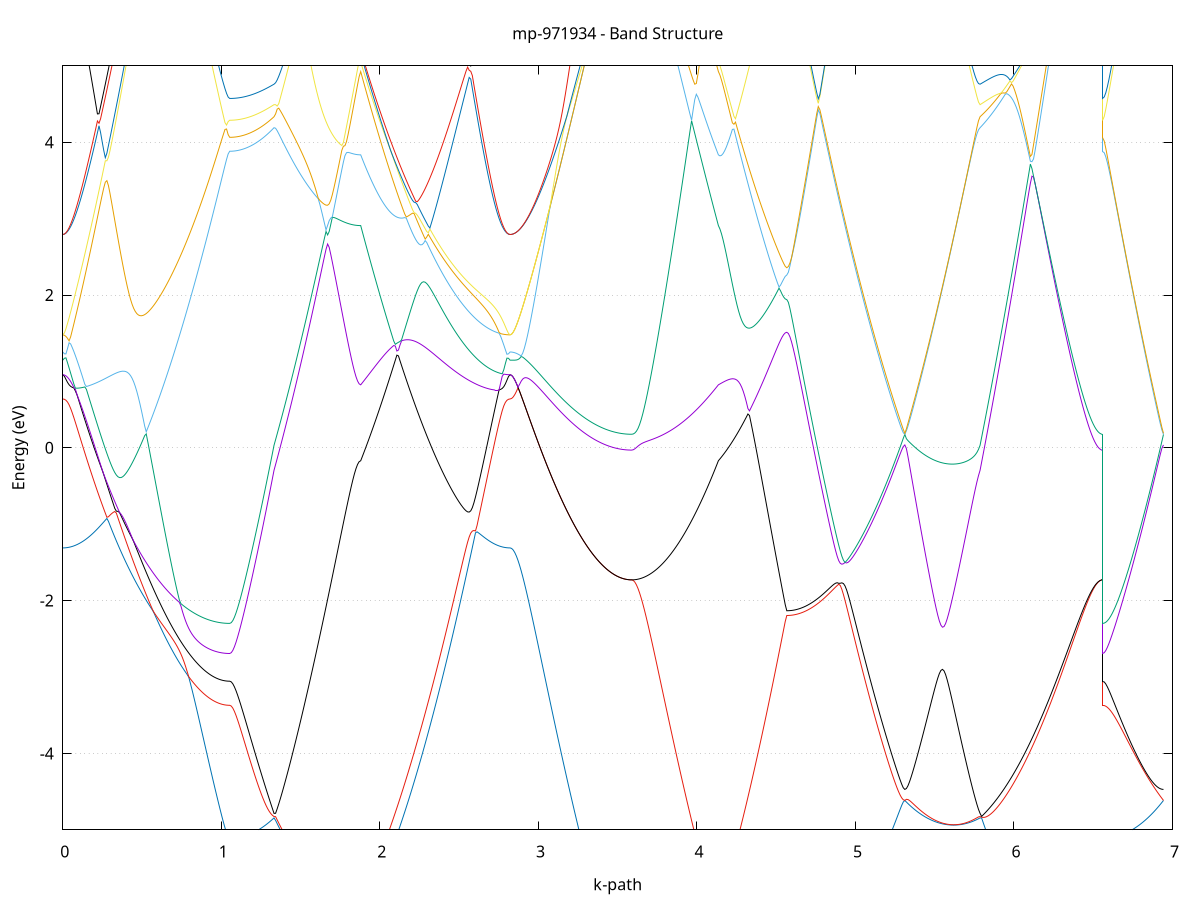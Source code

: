set title 'mp-971934 - Band Structure'
set xlabel 'k-path'
set ylabel 'Energy (eV)'
set grid y
set yrange [-5:5]
set terminal png size 800,600
set output 'mp-971934_bands_gnuplot.png'
plot '-' using 1:2 with lines notitle, '-' using 1:2 with lines notitle, '-' using 1:2 with lines notitle, '-' using 1:2 with lines notitle, '-' using 1:2 with lines notitle, '-' using 1:2 with lines notitle, '-' using 1:2 with lines notitle, '-' using 1:2 with lines notitle, '-' using 1:2 with lines notitle, '-' using 1:2 with lines notitle, '-' using 1:2 with lines notitle, '-' using 1:2 with lines notitle, '-' using 1:2 with lines notitle, '-' using 1:2 with lines notitle, '-' using 1:2 with lines notitle, '-' using 1:2 with lines notitle, '-' using 1:2 with lines notitle, '-' using 1:2 with lines notitle, '-' using 1:2 with lines notitle, '-' using 1:2 with lines notitle, '-' using 1:2 with lines notitle, '-' using 1:2 with lines notitle, '-' using 1:2 with lines notitle, '-' using 1:2 with lines notitle, '-' using 1:2 with lines notitle, '-' using 1:2 with lines notitle, '-' using 1:2 with lines notitle, '-' using 1:2 with lines notitle, '-' using 1:2 with lines notitle, '-' using 1:2 with lines notitle, '-' using 1:2 with lines notitle, '-' using 1:2 with lines notitle, '-' using 1:2 with lines notitle, '-' using 1:2 with lines notitle, '-' using 1:2 with lines notitle, '-' using 1:2 with lines notitle, '-' using 1:2 with lines notitle, '-' using 1:2 with lines notitle, '-' using 1:2 with lines notitle, '-' using 1:2 with lines notitle, '-' using 1:2 with lines notitle, '-' using 1:2 with lines notitle, '-' using 1:2 with lines notitle, '-' using 1:2 with lines notitle, '-' using 1:2 with lines notitle, '-' using 1:2 with lines notitle, '-' using 1:2 with lines notitle, '-' using 1:2 with lines notitle, '-' using 1:2 with lines notitle, '-' using 1:2 with lines notitle, '-' using 1:2 with lines notitle, '-' using 1:2 with lines notitle, '-' using 1:2 with lines notitle, '-' using 1:2 with lines notitle, '-' using 1:2 with lines notitle, '-' using 1:2 with lines notitle, '-' using 1:2 with lines notitle, '-' using 1:2 with lines notitle, '-' using 1:2 with lines notitle, '-' using 1:2 with lines notitle, '-' using 1:2 with lines notitle, '-' using 1:2 with lines notitle, '-' using 1:2 with lines notitle, '-' using 1:2 with lines notitle
0.000000 -14.897135
0.009933 -14.897135
0.019866 -14.897035
0.029799 -14.896935
0.039731 -14.896835
0.049664 -14.896635
0.059597 -14.896435
0.069530 -14.896235
0.079463 -14.895935
0.089396 -14.895635
0.099329 -14.895235
0.109261 -14.894835
0.119194 -14.894435
0.129127 -14.893935
0.139060 -14.893535
0.148993 -14.892935
0.158926 -14.892435
0.168859 -14.891835
0.178791 -14.891135
0.188724 -14.890535
0.198657 -14.889835
0.208590 -14.889035
0.218523 -14.888335
0.228456 -14.887535
0.238389 -14.886735
0.248322 -14.885835
0.258254 -14.885035
0.268187 -14.884135
0.278120 -14.883135
0.288053 -14.882235
0.297986 -14.881235
0.307919 -14.880735
0.317852 -14.881135
0.327784 -14.881535
0.337717 -14.881935
0.347650 -14.882435
0.357583 -14.882835
0.367516 -14.883335
0.377449 -14.883735
0.387382 -14.884235
0.397314 -14.884735
0.407247 -14.885135
0.417180 -14.885635
0.427113 -14.886135
0.437046 -14.886635
0.446979 -14.887135
0.456912 -14.887635
0.466844 -14.888135
0.476777 -14.888635
0.486710 -14.889135
0.496643 -14.889735
0.506576 -14.890235
0.516509 -14.890735
0.526442 -14.891235
0.536374 -14.891735
0.546307 -14.892335
0.556240 -14.892835
0.566173 -14.893335
0.576106 -14.893835
0.586039 -14.894335
0.595972 -14.894835
0.605905 -14.895435
0.615837 -14.895935
0.625770 -14.896435
0.635703 -14.896935
0.645636 -14.897435
0.655569 -14.897935
0.665502 -14.898335
0.675435 -14.898835
0.685367 -14.899335
0.695300 -14.899835
0.705233 -14.900235
0.715166 -14.900735
0.725099 -14.901135
0.735032 -14.901635
0.744965 -14.902035
0.754897 -14.902435
0.764830 -14.902835
0.774763 -14.903235
0.784696 -14.903635
0.794629 -14.904035
0.804562 -14.904435
0.814495 -14.904735
0.824427 -14.905135
0.834360 -14.905435
0.844293 -14.905735
0.854226 -14.906035
0.864159 -14.906335
0.874092 -14.906635
0.884025 -14.906835
0.893957 -14.907135
0.903890 -14.907335
0.913823 -14.907635
0.923756 -14.907835
0.933689 -14.908035
0.943622 -14.908235
0.953555 -14.908335
0.963487 -14.908535
0.973420 -14.908635
0.983353 -14.908735
0.993286 -14.908835
1.003219 -14.908935
1.013152 -14.909035
1.023085 -14.909035
1.033018 -14.909135
1.042950 -14.909135
1.052883 -14.909135
1.052883 -14.909135
1.062866 -14.909135
1.072850 -14.909135
1.082833 -14.909035
1.092816 -14.909035
1.102799 -14.908935
1.112783 -14.908835
1.122766 -14.908735
1.132749 -14.908535
1.142732 -14.908435
1.152716 -14.908235
1.162699 -14.908035
1.172682 -14.907835
1.182666 -14.907635
1.192649 -14.907435
1.202632 -14.907135
1.212615 -14.906935
1.222599 -14.906635
1.232582 -14.906335
1.242565 -14.906035
1.252548 -14.905735
1.262532 -14.905335
1.272515 -14.905035
1.282498 -14.904635
1.292481 -14.904235
1.302465 -14.903835
1.312448 -14.903435
1.322431 -14.903035
1.332414 -14.902535
1.332414 -14.902535
1.342357 -14.902235
1.352299 -14.901935
1.362242 -14.901535
1.372185 -14.901235
1.382127 -14.900835
1.392070 -14.900535
1.402012 -14.900135
1.411955 -14.899835
1.421898 -14.899435
1.431840 -14.899035
1.441783 -14.898735
1.451725 -14.898335
1.461668 -14.898035
1.471611 -14.897635
1.481553 -14.897235
1.491496 -14.896935
1.501438 -14.896535
1.511381 -14.896235
1.521324 -14.895935
1.531266 -14.895535
1.541209 -14.895235
1.551151 -14.894935
1.561094 -14.894635
1.571037 -14.894335
1.580979 -14.894035
1.590922 -14.893835
1.600864 -14.893535
1.610807 -14.893335
1.620749 -14.893035
1.630692 -14.892835
1.640635 -14.892635
1.650577 -14.892435
1.660520 -14.892235
1.670462 -14.892035
1.680405 -14.891835
1.690348 -14.891735
1.700290 -14.891535
1.710233 -14.891435
1.720175 -14.891235
1.730118 -14.891135
1.740061 -14.891035
1.750003 -14.890935
1.759946 -14.890835
1.769888 -14.890735
1.779831 -14.890635
1.789774 -14.890635
1.799716 -14.890535
1.809659 -14.890535
1.819601 -14.890435
1.829544 -14.890435
1.839486 -14.890335
1.849429 -14.890335
1.859372 -14.890335
1.869314 -14.890335
1.879257 -14.890335
1.879257 -14.890335
1.889174 -14.890735
1.899092 -14.891135
1.909009 -14.891535
1.918927 -14.891935
1.928844 -14.892235
1.938762 -14.892535
1.948679 -14.892935
1.958597 -14.893235
1.968514 -14.893435
1.978431 -14.893735
1.988349 -14.893935
1.998266 -14.894135
2.008184 -14.894335
2.018101 -14.894535
2.028019 -14.894735
2.037936 -14.894835
2.047854 -14.894935
2.057771 -14.895035
2.067689 -14.895135
2.077606 -14.895135
2.087524 -14.895235
2.097441 -14.895235
2.107359 -14.895235
2.117276 -14.895135
2.127193 -14.895135
2.137111 -14.895035
2.147028 -14.894935
2.156946 -14.894835
2.166863 -14.894635
2.176781 -14.894535
2.186698 -14.894335
2.196616 -14.894135
2.206533 -14.893935
2.216451 -14.893735
2.226368 -14.893435
2.236286 -14.893235
2.246203 -14.892935
2.256121 -14.892635
2.266038 -14.892335
2.275955 -14.892035
2.285873 -14.891735
2.295790 -14.891335
2.305708 -14.891035
2.315625 -14.890635
2.325543 -14.890235
2.335460 -14.889835
2.345378 -14.889435
2.355295 -14.889035
2.365213 -14.888635
2.375130 -14.888135
2.385048 -14.887735
2.394965 -14.887335
2.404883 -14.886835
2.414800 -14.886435
2.424717 -14.885935
2.434635 -14.885535
2.444552 -14.885035
2.454470 -14.884635
2.464387 -14.884135
2.474305 -14.883735
2.484222 -14.884035
2.494140 -14.884435
2.504057 -14.884835
2.513975 -14.885335
2.523892 -14.885735
2.533810 -14.886235
2.543727 -14.886635
2.553644 -14.887135
2.563562 -14.887635
2.573479 -14.888135
2.583397 -14.888735
2.593314 -14.889235
2.603232 -14.889735
2.613149 -14.890235
2.623067 -14.890835
2.632984 -14.891335
2.642902 -14.891835
2.652819 -14.892335
2.662737 -14.892835
2.672654 -14.893235
2.682572 -14.893735
2.692489 -14.894135
2.702406 -14.894535
2.712324 -14.894935
2.722241 -14.895335
2.732159 -14.895635
2.742076 -14.895935
2.751994 -14.896235
2.761911 -14.896435
2.771829 -14.896635
2.781746 -14.896835
2.791664 -14.896935
2.801581 -14.897035
2.811499 -14.897135
2.821416 -14.897135
2.821416 -14.897135
2.831380 -14.897135
2.841344 -14.897135
2.851308 -14.897135
2.861272 -14.897235
2.871236 -14.897235
2.881199 -14.897335
2.891163 -14.897335
2.901127 -14.897435
2.911091 -14.897535
2.921055 -14.897635
2.931019 -14.897735
2.940983 -14.897935
2.950947 -14.898035
2.960911 -14.898135
2.970875 -14.898335
2.980838 -14.898435
2.990802 -14.898635
3.000766 -14.898835
3.010730 -14.899035
3.020694 -14.899135
3.030658 -14.899335
3.040622 -14.899535
3.050586 -14.899835
3.060550 -14.900035
3.070514 -14.900235
3.080477 -14.900435
3.090441 -14.900735
3.100405 -14.900935
3.110369 -14.901135
3.120333 -14.901435
3.130297 -14.901635
3.140261 -14.901935
3.150225 -14.902235
3.160189 -14.902435
3.170153 -14.902735
3.180116 -14.902935
3.190080 -14.903235
3.200044 -14.903535
3.210008 -14.903735
3.219972 -14.904035
3.229936 -14.904335
3.239900 -14.904535
3.249864 -14.904835
3.259828 -14.905135
3.269792 -14.905335
3.279756 -14.905635
3.289719 -14.905835
3.299683 -14.906135
3.309647 -14.906335
3.319611 -14.906535
3.329575 -14.906835
3.339539 -14.907035
3.349503 -14.907235
3.359467 -14.907435
3.369431 -14.907635
3.379395 -14.907935
3.389358 -14.908035
3.399322 -14.908235
3.409286 -14.908435
3.419250 -14.908635
3.429214 -14.908835
3.439178 -14.908935
3.449142 -14.909135
3.459106 -14.909235
3.469070 -14.909335
3.479034 -14.909535
3.488997 -14.909635
3.498961 -14.909735
3.508925 -14.909835
3.518889 -14.909835
3.528853 -14.909935
3.538817 -14.910035
3.548781 -14.910035
3.558745 -14.910135
3.568709 -14.910135
3.578673 -14.910135
3.588636 -14.910135
3.588636 -14.910135
3.598579 -14.910135
3.608522 -14.910035
3.618464 -14.909935
3.628407 -14.909835
3.638349 -14.909635
3.648292 -14.909335
3.658235 -14.909135
3.668177 -14.908835
3.678120 -14.908435
3.688062 -14.908035
3.698005 -14.907635
3.707948 -14.907235
3.717890 -14.906735
3.727833 -14.906235
3.737775 -14.905635
3.747718 -14.905135
3.757661 -14.904535
3.767603 -14.903835
3.777546 -14.903235
3.787488 -14.902535
3.797431 -14.901935
3.807373 -14.901235
3.817316 -14.900535
3.827259 -14.899835
3.837201 -14.899135
3.847144 -14.898335
3.857086 -14.897635
3.867029 -14.896935
3.876972 -14.896235
3.886914 -14.895535
3.896857 -14.894835
3.906799 -14.894135
3.916742 -14.893435
3.926685 -14.892735
3.936627 -14.892035
3.946570 -14.891435
3.956512 -14.890835
3.966455 -14.890135
3.976398 -14.889535
3.986340 -14.888935
3.996283 -14.888435
4.006225 -14.887835
4.016168 -14.887335
4.026110 -14.886835
4.036053 -14.886335
4.045996 -14.885935
4.055938 -14.886535
4.065881 -14.887035
4.075823 -14.887535
4.085766 -14.888035
4.095709 -14.888535
4.105651 -14.888935
4.115594 -14.889435
4.125536 -14.889835
4.135479 -14.890335
4.135479 -14.890335
4.145287 -14.890535
4.155094 -14.890735
4.164902 -14.890935
4.174710 -14.891135
4.184517 -14.891335
4.194325 -14.891535
4.204133 -14.891735
4.213941 -14.891935
4.223748 -14.892135
4.233556 -14.892335
4.243364 -14.892535
4.253171 -14.892835
4.262979 -14.893035
4.272787 -14.893235
4.282594 -14.893435
4.292402 -14.893635
4.302210 -14.893835
4.312018 -14.894035
4.321825 -14.894235
4.331633 -14.894435
4.341441 -14.894635
4.351248 -14.894835
4.361056 -14.894935
4.370864 -14.895135
4.380671 -14.895335
4.390479 -14.895435
4.400287 -14.895635
4.410095 -14.895735
4.419902 -14.895935
4.429710 -14.896035
4.439518 -14.896235
4.449325 -14.896335
4.459133 -14.896435
4.468941 -14.896535
4.478748 -14.896635
4.488556 -14.896735
4.498364 -14.896735
4.508171 -14.896835
4.517979 -14.896835
4.527787 -14.896935
4.537595 -14.896935
4.547402 -14.897035
4.557210 -14.897035
4.567018 -14.897035
4.567018 -14.897035
4.576944 -14.897035
4.586871 -14.897035
4.596798 -14.897035
4.606724 -14.896935
4.616651 -14.896935
4.626578 -14.896935
4.636504 -14.896935
4.646431 -14.896935
4.656358 -14.896835
4.666284 -14.896835
4.676211 -14.896835
4.686138 -14.896735
4.696064 -14.896735
4.705991 -14.896635
4.715918 -14.896635
4.725844 -14.896535
4.735771 -14.896535
4.745698 -14.896435
4.755625 -14.896435
4.765551 -14.896335
4.775478 -14.896235
4.785405 -14.896235
4.795331 -14.896135
4.805258 -14.896035
4.815185 -14.896035
4.825111 -14.895935
4.835038 -14.895835
4.844965 -14.895735
4.854891 -14.895735
4.864818 -14.895635
4.874745 -14.895535
4.884671 -14.895435
4.894598 -14.895335
4.904525 -14.895335
4.914451 -14.895235
4.924378 -14.895135
4.934305 -14.895035
4.944231 -14.894935
4.954158 -14.894935
4.964085 -14.894835
4.974011 -14.894735
4.983938 -14.894635
4.993865 -14.894535
5.003791 -14.894535
5.013718 -14.894435
5.023645 -14.894335
5.033572 -14.894235
5.043498 -14.894135
5.053425 -14.894535
5.063352 -14.895235
5.073278 -14.895935
5.083205 -14.896635
5.093132 -14.897335
5.103058 -14.897935
5.112985 -14.898635
5.122912 -14.899235
5.132838 -14.899835
5.142765 -14.900335
5.152692 -14.900835
5.162618 -14.901435
5.172545 -14.901835
5.182472 -14.902335
5.192398 -14.902735
5.202325 -14.903135
5.212252 -14.903435
5.222178 -14.903835
5.232105 -14.904035
5.242032 -14.904335
5.251958 -14.904535
5.261885 -14.904735
5.271812 -14.904935
5.281738 -14.905035
5.291665 -14.905135
5.301592 -14.905135
5.311519 -14.905135
5.311519 -14.905135
5.321407 -14.905135
5.331296 -14.905135
5.341184 -14.905135
5.351073 -14.905135
5.360961 -14.905035
5.370850 -14.905035
5.380739 -14.904935
5.390627 -14.904835
5.400516 -14.904735
5.410404 -14.904635
5.420293 -14.904535
5.430181 -14.904435
5.440070 -14.904335
5.449959 -14.904135
5.459847 -14.904035
5.469736 -14.903835
5.479624 -14.903735
5.489513 -14.903535
5.499402 -14.903335
5.509290 -14.903135
5.519179 -14.903035
5.529067 -14.902935
5.538956 -14.902935
5.548844 -14.903135
5.558733 -14.903335
5.568622 -14.903535
5.578510 -14.903635
5.588399 -14.903835
5.598287 -14.903935
5.608176 -14.904035
5.618065 -14.904135
5.627953 -14.904235
5.637842 -14.904235
5.647730 -14.904335
5.657619 -14.904335
5.667507 -14.904335
5.677396 -14.904235
5.687285 -14.904235
5.697173 -14.904135
5.707062 -14.904035
5.716950 -14.903935
5.726839 -14.903735
5.736727 -14.903635
5.746616 -14.903435
5.756505 -14.903235
5.766393 -14.903035
5.776282 -14.902835
5.786170 -14.902535
5.786170 -14.902535
5.796085 -14.902135
5.806000 -14.901635
5.815915 -14.901135
5.825829 -14.900635
5.835744 -14.900135
5.845659 -14.899635
5.855574 -14.899135
5.865489 -14.898635
5.875403 -14.898135
5.885318 -14.897535
5.895233 -14.897035
5.905148 -14.896435
5.915062 -14.895835
5.924977 -14.895335
5.934892 -14.894735
5.944807 -14.894135
5.954722 -14.893535
5.964636 -14.892935
5.974551 -14.892335
5.984466 -14.891735
5.994381 -14.891135
6.004295 -14.890535
6.014210 -14.889935
6.024125 -14.889335
6.034040 -14.888735
6.043954 -14.888035
6.053869 -14.887435
6.063784 -14.886835
6.073699 -14.886235
6.083614 -14.885635
6.093528 -14.885035
6.103443 -14.884435
6.113358 -14.883735
6.123273 -14.883135
6.133187 -14.882535
6.143102 -14.881935
6.153017 -14.881435
6.162932 -14.880835
6.172846 -14.881235
6.182761 -14.882535
6.192676 -14.883835
6.202591 -14.885135
6.212506 -14.886335
6.222420 -14.887535
6.232335 -14.888835
6.242250 -14.889935
6.252165 -14.891135
6.262079 -14.892235
6.271994 -14.893335
6.281909 -14.894435
6.291824 -14.895535
6.301738 -14.896535
6.311653 -14.897435
6.321568 -14.898435
6.331483 -14.899335
6.341398 -14.900235
6.351312 -14.901135
6.361227 -14.901935
6.371142 -14.902735
6.381057 -14.903435
6.390971 -14.904135
6.400886 -14.904835
6.410801 -14.905435
6.420716 -14.906035
6.430631 -14.906635
6.440545 -14.907135
6.450460 -14.907635
6.460375 -14.908035
6.470290 -14.908435
6.480204 -14.908835
6.490119 -14.909135
6.500034 -14.909335
6.509949 -14.909635
6.519863 -14.909835
6.529778 -14.909935
6.539693 -14.910035
6.549608 -14.910135
6.559523 -14.910135
6.559523 -14.909135
6.569359 -14.909135
6.579195 -14.909135
6.589031 -14.909035
6.598867 -14.908935
6.608703 -14.908835
6.618540 -14.908635
6.628376 -14.908535
6.638212 -14.908335
6.648048 -14.908135
6.657884 -14.907835
6.667720 -14.907635
6.677556 -14.907335
6.687393 -14.907035
6.697229 -14.906635
6.707065 -14.906335
6.716901 -14.905935
6.726737 -14.905635
6.736573 -14.905535
6.746410 -14.905535
6.756246 -14.905535
6.766082 -14.905535
6.775918 -14.905435
6.785754 -14.905435
6.795590 -14.905435
6.805427 -14.905435
6.815263 -14.905335
6.825099 -14.905335
6.834935 -14.905335
6.844771 -14.905335
6.854607 -14.905235
6.864443 -14.905235
6.874280 -14.905235
6.884116 -14.905235
6.893952 -14.905235
6.903788 -14.905235
6.913624 -14.905235
6.923460 -14.905135
6.933297 -14.905135
6.943133 -14.905135
e
0.000000 -14.874035
0.009933 -14.874035
0.019866 -14.874035
0.029799 -14.874135
0.039731 -14.874135
0.049664 -14.874235
0.059597 -14.874335
0.069530 -14.874435
0.079463 -14.874535
0.089396 -14.874635
0.099329 -14.874735
0.109261 -14.874935
0.119194 -14.875135
0.129127 -14.875235
0.139060 -14.875435
0.148993 -14.875635
0.158926 -14.875935
0.168859 -14.876135
0.178791 -14.876335
0.188724 -14.876635
0.198657 -14.876935
0.208590 -14.877235
0.218523 -14.877535
0.228456 -14.877835
0.238389 -14.878135
0.248322 -14.878435
0.258254 -14.878835
0.268187 -14.879235
0.278120 -14.879535
0.288053 -14.879935
0.297986 -14.880335
0.307919 -14.880235
0.317852 -14.879235
0.327784 -14.878135
0.337717 -14.877135
0.347650 -14.876035
0.357583 -14.874935
0.367516 -14.874335
0.377449 -14.874335
0.387382 -14.874335
0.397314 -14.874335
0.407247 -14.874435
0.417180 -14.874435
0.427113 -14.874435
0.437046 -14.874435
0.446979 -14.874535
0.456912 -14.874535
0.466844 -14.874535
0.476777 -14.874635
0.486710 -14.874635
0.496643 -14.874635
0.506576 -14.874735
0.516509 -14.874735
0.526442 -14.874735
0.536374 -14.874835
0.546307 -14.875235
0.556240 -14.876035
0.566173 -14.876735
0.576106 -14.877535
0.586039 -14.878335
0.595972 -14.879035
0.605905 -14.879835
0.615837 -14.880635
0.625770 -14.881535
0.635703 -14.882335
0.645636 -14.883135
0.655569 -14.883935
0.665502 -14.884735
0.675435 -14.885635
0.685367 -14.886435
0.695300 -14.887235
0.705233 -14.888035
0.715166 -14.888935
0.725099 -14.889735
0.735032 -14.890535
0.744965 -14.891335
0.754897 -14.892135
0.764830 -14.892835
0.774763 -14.893635
0.784696 -14.894435
0.794629 -14.895135
0.804562 -14.895835
0.814495 -14.896635
0.824427 -14.897335
0.834360 -14.897935
0.844293 -14.898635
0.854226 -14.899235
0.864159 -14.899835
0.874092 -14.900435
0.884025 -14.901035
0.893957 -14.901535
0.903890 -14.902035
0.913823 -14.902535
0.923756 -14.902935
0.933689 -14.903435
0.943622 -14.903735
0.953555 -14.904135
0.963487 -14.904435
0.973420 -14.904735
0.983353 -14.905035
0.993286 -14.905235
1.003219 -14.905435
1.013152 -14.905635
1.023085 -14.905735
1.033018 -14.905835
1.042950 -14.905835
1.052883 -14.905835
1.052883 -14.905835
1.062866 -14.905835
1.072850 -14.905835
1.082833 -14.905735
1.092816 -14.905635
1.102799 -14.905435
1.112783 -14.905235
1.122766 -14.905035
1.132749 -14.904735
1.142732 -14.904435
1.152716 -14.904135
1.162699 -14.903835
1.172682 -14.903435
1.182666 -14.903035
1.192649 -14.902535
1.202632 -14.902035
1.212615 -14.901535
1.222599 -14.901035
1.232582 -14.900435
1.242565 -14.899935
1.252548 -14.899335
1.262532 -14.898635
1.272515 -14.898035
1.282498 -14.897335
1.292481 -14.896635
1.302465 -14.895935
1.312448 -14.895235
1.322431 -14.894535
1.332414 -14.893735
1.332414 -14.893735
1.342357 -14.893235
1.352299 -14.892635
1.362242 -14.892035
1.372185 -14.891435
1.382127 -14.890835
1.392070 -14.890235
1.402012 -14.889535
1.411955 -14.888935
1.421898 -14.888235
1.431840 -14.887535
1.441783 -14.886835
1.451725 -14.886135
1.461668 -14.885435
1.471611 -14.884635
1.481553 -14.883935
1.491496 -14.883235
1.501438 -14.882435
1.511381 -14.881735
1.521324 -14.881035
1.531266 -14.880335
1.541209 -14.879535
1.551151 -14.878835
1.561094 -14.878135
1.571037 -14.877435
1.580979 -14.876735
1.590922 -14.876135
1.600864 -14.875535
1.610807 -14.874935
1.620749 -14.874435
1.630692 -14.873935
1.640635 -14.873635
1.650577 -14.873435
1.660520 -14.873435
1.670462 -14.873535
1.680405 -14.873935
1.690348 -14.874435
1.700290 -14.874935
1.710233 -14.875635
1.720175 -14.876235
1.730118 -14.876835
1.740061 -14.877435
1.750003 -14.878035
1.759946 -14.878635
1.769888 -14.879135
1.779831 -14.879635
1.789774 -14.880135
1.799716 -14.880535
1.809659 -14.880835
1.819601 -14.881235
1.829544 -14.881435
1.839486 -14.881735
1.849429 -14.881835
1.859372 -14.882035
1.869314 -14.882035
1.879257 -14.882135
1.879257 -14.882135
1.889174 -14.881735
1.899092 -14.881435
1.909009 -14.881135
1.918927 -14.880835
1.928844 -14.880535
1.938762 -14.880235
1.948679 -14.880035
1.958597 -14.879835
1.968514 -14.879535
1.978431 -14.879335
1.988349 -14.879135
1.998266 -14.878935
2.008184 -14.878735
2.018101 -14.878635
2.028019 -14.878435
2.037936 -14.878335
2.047854 -14.878235
2.057771 -14.878135
2.067689 -14.878035
2.077606 -14.877935
2.087524 -14.877835
2.097441 -14.877735
2.107359 -14.877735
2.117276 -14.877635
2.127193 -14.877635
2.137111 -14.877635
2.147028 -14.877635
2.156946 -14.877635
2.166863 -14.877635
2.176781 -14.877635
2.186698 -14.877635
2.196616 -14.877735
2.206533 -14.877735
2.216451 -14.877835
2.226368 -14.877935
2.236286 -14.878035
2.246203 -14.878135
2.256121 -14.878235
2.266038 -14.878335
2.275955 -14.878535
2.285873 -14.878635
2.295790 -14.878835
2.305708 -14.878935
2.315625 -14.879135
2.325543 -14.879335
2.335460 -14.879535
2.345378 -14.879735
2.355295 -14.879935
2.365213 -14.880235
2.375130 -14.880435
2.385048 -14.880735
2.394965 -14.880935
2.404883 -14.881235
2.414800 -14.881535
2.424717 -14.881835
2.434635 -14.882235
2.444552 -14.882535
2.454470 -14.882835
2.464387 -14.883235
2.474305 -14.883635
2.484222 -14.883235
2.494140 -14.882835
2.504057 -14.882335
2.513975 -14.881935
2.523892 -14.881535
2.533810 -14.881035
2.543727 -14.880635
2.553644 -14.880235
2.563562 -14.879835
2.573479 -14.879435
2.583397 -14.879035
2.593314 -14.878635
2.603232 -14.878335
2.613149 -14.877935
2.623067 -14.877635
2.632984 -14.877335
2.642902 -14.876935
2.652819 -14.876635
2.662737 -14.876335
2.672654 -14.876135
2.682572 -14.875835
2.692489 -14.875635
2.702406 -14.875335
2.712324 -14.875135
2.722241 -14.874935
2.732159 -14.874835
2.742076 -14.874635
2.751994 -14.874535
2.761911 -14.874335
2.771829 -14.874235
2.781746 -14.874135
2.791664 -14.874135
2.801581 -14.874035
2.811499 -14.874035
2.821416 -14.874035
2.821416 -14.874035
2.831380 -14.874035
2.841344 -14.874035
2.851308 -14.874035
2.861272 -14.874035
2.871236 -14.873935
2.881199 -14.873935
2.891163 -14.873935
2.901127 -14.873835
2.911091 -14.873835
2.921055 -14.873735
2.931019 -14.873735
2.940983 -14.873635
2.950947 -14.873535
2.960911 -14.873535
2.970875 -14.873435
2.980838 -14.873335
2.990802 -14.873235
3.000766 -14.873135
3.010730 -14.873035
3.020694 -14.873035
3.030658 -14.872935
3.040622 -14.872935
3.050586 -14.872935
3.060550 -14.872935
3.070514 -14.872935
3.080477 -14.872935
3.090441 -14.872935
3.100405 -14.872935
3.110369 -14.872935
3.120333 -14.873035
3.130297 -14.873035
3.140261 -14.873035
3.150225 -14.873035
3.160189 -14.873035
3.170153 -14.873135
3.180116 -14.873135
3.190080 -14.873135
3.200044 -14.873135
3.210008 -14.873135
3.219972 -14.873235
3.229936 -14.873235
3.239900 -14.873235
3.249864 -14.873235
3.259828 -14.873235
3.269792 -14.873335
3.279756 -14.873335
3.289719 -14.873335
3.299683 -14.873435
3.309647 -14.873435
3.319611 -14.873435
3.329575 -14.873435
3.339539 -14.873535
3.349503 -14.873535
3.359467 -14.873535
3.369431 -14.873635
3.379395 -14.873635
3.389358 -14.873635
3.399322 -14.873635
3.409286 -14.873635
3.419250 -14.873735
3.429214 -14.873735
3.439178 -14.873735
3.449142 -14.873735
3.459106 -14.873835
3.469070 -14.873835
3.479034 -14.873835
3.488997 -14.873835
3.498961 -14.873835
3.508925 -14.873835
3.518889 -14.873935
3.528853 -14.873935
3.538817 -14.873935
3.548781 -14.873935
3.558745 -14.873935
3.568709 -14.873935
3.578673 -14.873935
3.588636 -14.873935
3.588636 -14.873935
3.598579 -14.873935
3.608522 -14.873935
3.618464 -14.873835
3.628407 -14.873735
3.638349 -14.873635
3.648292 -14.873535
3.658235 -14.873435
3.668177 -14.873235
3.678120 -14.873035
3.688062 -14.872835
3.698005 -14.872535
3.707948 -14.872335
3.717890 -14.872035
3.727833 -14.871735
3.737775 -14.871335
3.747718 -14.871035
3.757661 -14.870735
3.767603 -14.871135
3.777546 -14.871535
3.787488 -14.871935
3.797431 -14.872435
3.807373 -14.872835
3.817316 -14.873335
3.827259 -14.873835
3.837201 -14.874335
3.847144 -14.874835
3.857086 -14.875335
3.867029 -14.875835
3.876972 -14.876435
3.886914 -14.876935
3.896857 -14.877535
3.906799 -14.878035
3.916742 -14.878635
3.926685 -14.879235
3.936627 -14.879735
3.946570 -14.880335
3.956512 -14.880935
3.966455 -14.881435
3.976398 -14.882035
3.986340 -14.882635
3.996283 -14.883235
4.006225 -14.883735
4.016168 -14.884335
4.026110 -14.884835
4.036053 -14.885435
4.045996 -14.885835
4.055938 -14.885335
4.065881 -14.884835
4.075823 -14.884435
4.085766 -14.884035
4.095709 -14.883635
4.105651 -14.883235
4.115594 -14.882835
4.125536 -14.882435
4.135479 -14.882135
4.135479 -14.882135
4.145287 -14.881935
4.155094 -14.881735
4.164902 -14.881635
4.174710 -14.881435
4.184517 -14.881335
4.194325 -14.881135
4.204133 -14.881035
4.213941 -14.880835
4.223748 -14.880735
4.233556 -14.880535
4.243364 -14.880435
4.253171 -14.880335
4.262979 -14.880135
4.272787 -14.880035
4.282594 -14.879935
4.292402 -14.879735
4.302210 -14.879635
4.312018 -14.879535
4.321825 -14.879435
4.331633 -14.879335
4.341441 -14.879135
4.351248 -14.879035
4.361056 -14.878935
4.370864 -14.878835
4.380671 -14.878735
4.390479 -14.878735
4.400287 -14.878635
4.410095 -14.878535
4.419902 -14.878435
4.429710 -14.878335
4.439518 -14.878335
4.449325 -14.878235
4.459133 -14.878135
4.468941 -14.878135
4.478748 -14.878035
4.488556 -14.878035
4.498364 -14.878035
4.508171 -14.877935
4.517979 -14.877935
4.527787 -14.877935
4.537595 -14.877935
4.547402 -14.877835
4.557210 -14.877835
4.567018 -14.877835
4.567018 -14.877835
4.576944 -14.877835
4.586871 -14.877735
4.596798 -14.877635
4.606724 -14.877435
4.616651 -14.877235
4.626578 -14.876935
4.636504 -14.876635
4.646431 -14.876335
4.656358 -14.875835
4.666284 -14.875435
4.676211 -14.874935
4.686138 -14.874335
4.696064 -14.873735
4.705991 -14.873135
4.715918 -14.872535
4.725844 -14.871835
4.735771 -14.872235
4.745698 -14.872635
4.755625 -14.873035
4.765551 -14.873535
4.775478 -14.874035
4.785405 -14.874535
4.795331 -14.875035
4.805258 -14.875535
4.815185 -14.876135
4.825111 -14.876735
4.835038 -14.877435
4.844965 -14.878035
4.854891 -14.878735
4.864818 -14.879435
4.874745 -14.880235
4.884671 -14.880935
4.894598 -14.881735
4.904525 -14.882535
4.914451 -14.883335
4.924378 -14.884135
4.934305 -14.884935
4.944231 -14.885735
4.954158 -14.886535
4.964085 -14.887335
4.974011 -14.888235
4.983938 -14.889035
4.993865 -14.889835
5.003791 -14.890635
5.013718 -14.891435
5.023645 -14.892235
5.033572 -14.893035
5.043498 -14.893735
5.053425 -14.894135
5.063352 -14.894035
5.073278 -14.893935
5.083205 -14.893935
5.093132 -14.893835
5.103058 -14.893735
5.112985 -14.893735
5.122912 -14.893635
5.132838 -14.893535
5.142765 -14.893535
5.152692 -14.893435
5.162618 -14.893435
5.172545 -14.893335
5.182472 -14.893335
5.192398 -14.893235
5.202325 -14.893235
5.212252 -14.893235
5.222178 -14.893135
5.232105 -14.893135
5.242032 -14.893135
5.251958 -14.893135
5.261885 -14.893035
5.271812 -14.893035
5.281738 -14.893035
5.291665 -14.893035
5.301592 -14.893035
5.311519 -14.893035
5.311519 -14.893035
5.321407 -14.893535
5.331296 -14.894035
5.341184 -14.894635
5.351073 -14.895135
5.360961 -14.895635
5.370850 -14.896135
5.380739 -14.896635
5.390627 -14.897135
5.400516 -14.897535
5.410404 -14.898035
5.420293 -14.898535
5.430181 -14.898935
5.440070 -14.899335
5.449959 -14.899735
5.459847 -14.900135
5.469736 -14.900535
5.479624 -14.900935
5.489513 -14.901235
5.499402 -14.901535
5.509290 -14.901835
5.519179 -14.902135
5.529067 -14.902235
5.538956 -14.902235
5.548844 -14.902035
5.558733 -14.901835
5.568622 -14.901635
5.578510 -14.901335
5.588399 -14.901135
5.598287 -14.900835
5.608176 -14.900535
5.618065 -14.900235
5.627953 -14.899935
5.637842 -14.899535
5.647730 -14.899235
5.657619 -14.898935
5.667507 -14.898535
5.677396 -14.898235
5.687285 -14.897835
5.697173 -14.897435
5.707062 -14.897035
5.716950 -14.896635
5.726839 -14.896235
5.736727 -14.895835
5.746616 -14.895435
5.756505 -14.895035
5.766393 -14.894635
5.776282 -14.894235
5.786170 -14.893735
5.786170 -14.893735
5.796085 -14.893035
5.806000 -14.892235
5.815915 -14.891435
5.825829 -14.890635
5.835744 -14.889835
5.845659 -14.889035
5.855574 -14.888235
5.865489 -14.887435
5.875403 -14.886635
5.885318 -14.885835
5.895233 -14.884935
5.905148 -14.884135
5.915062 -14.883335
5.924977 -14.882535
5.934892 -14.881735
5.944807 -14.880935
5.954722 -14.880135
5.964636 -14.879335
5.974551 -14.878635
5.984466 -14.877835
5.994381 -14.877135
6.004295 -14.876335
6.014210 -14.875635
6.024125 -14.874935
6.034040 -14.874235
6.043954 -14.873535
6.053869 -14.872935
6.063784 -14.872235
6.073699 -14.871635
6.083614 -14.871335
6.093528 -14.871135
6.103443 -14.871535
6.113358 -14.872935
6.123273 -14.874435
6.133187 -14.875835
6.143102 -14.877135
6.153017 -14.878535
6.162932 -14.879835
6.172846 -14.880235
6.182761 -14.879635
6.192676 -14.879135
6.202591 -14.878535
6.212506 -14.878035
6.222420 -14.877435
6.232335 -14.876935
6.242250 -14.876435
6.252165 -14.875835
6.262079 -14.875335
6.271994 -14.874935
6.281909 -14.874435
6.291824 -14.873935
6.301738 -14.873535
6.311653 -14.873035
6.321568 -14.872635
6.331483 -14.872235
6.341398 -14.871835
6.351312 -14.871435
6.361227 -14.871035
6.371142 -14.870735
6.381057 -14.870635
6.390971 -14.871035
6.400886 -14.871335
6.410801 -14.871635
6.420716 -14.871935
6.430631 -14.872135
6.440545 -14.872435
6.450460 -14.872635
6.460375 -14.872835
6.470290 -14.873035
6.480204 -14.873235
6.490119 -14.873435
6.500034 -14.873535
6.509949 -14.873635
6.519863 -14.873735
6.529778 -14.873835
6.539693 -14.873935
6.549608 -14.873935
6.559523 -14.873935
6.559523 -14.905835
6.569359 -14.905935
6.579195 -14.905835
6.589031 -14.905835
6.598867 -14.905835
6.608703 -14.905835
6.618540 -14.905835
6.628376 -14.905835
6.638212 -14.905835
6.648048 -14.905835
6.657884 -14.905735
6.667720 -14.905735
6.677556 -14.905735
6.687393 -14.905735
6.697229 -14.905635
6.707065 -14.905635
6.716901 -14.905635
6.726737 -14.905535
6.736573 -14.905135
6.746410 -14.904635
6.756246 -14.904235
6.766082 -14.903735
6.775918 -14.903235
6.785754 -14.902735
6.795590 -14.902235
6.805427 -14.901635
6.815263 -14.901135
6.825099 -14.900535
6.834935 -14.899935
6.844771 -14.899435
6.854607 -14.898735
6.864443 -14.898135
6.874280 -14.897535
6.884116 -14.896935
6.893952 -14.896235
6.903788 -14.895635
6.913624 -14.895035
6.923460 -14.894335
6.933297 -14.893635
6.943133 -14.893035
e
0.000000 -14.874035
0.009933 -14.874035
0.019866 -14.874035
0.029799 -14.874035
0.039731 -14.874035
0.049664 -14.874035
0.059597 -14.874035
0.069530 -14.874035
0.079463 -14.874035
0.089396 -14.874035
0.099329 -14.874035
0.109261 -14.874035
0.119194 -14.874035
0.129127 -14.874035
0.139060 -14.874035
0.148993 -14.874035
0.158926 -14.874035
0.168859 -14.874035
0.178791 -14.874035
0.188724 -14.874035
0.198657 -14.874135
0.208590 -14.874135
0.218523 -14.874135
0.228456 -14.874135
0.238389 -14.874135
0.248322 -14.874135
0.258254 -14.874135
0.268187 -14.874135
0.278120 -14.874135
0.288053 -14.874135
0.297986 -14.874135
0.307919 -14.874235
0.317852 -14.874235
0.327784 -14.874235
0.337717 -14.874235
0.347650 -14.874235
0.357583 -14.874335
0.367516 -14.873735
0.377449 -14.872635
0.387382 -14.871435
0.397314 -14.870335
0.407247 -14.869135
0.417180 -14.867935
0.427113 -14.867635
0.437046 -14.868235
0.446979 -14.868735
0.456912 -14.869335
0.466844 -14.869935
0.476777 -14.870535
0.486710 -14.871135
0.496643 -14.871835
0.506576 -14.872435
0.516509 -14.873135
0.526442 -14.873835
0.536374 -14.874535
0.546307 -14.874835
0.556240 -14.874935
0.566173 -14.874935
0.576106 -14.875035
0.586039 -14.875035
0.595972 -14.875035
0.605905 -14.875135
0.615837 -14.875135
0.625770 -14.875235
0.635703 -14.875235
0.645636 -14.875335
0.655569 -14.875335
0.665502 -14.875435
0.675435 -14.875435
0.685367 -14.875535
0.695300 -14.875535
0.705233 -14.875635
0.715166 -14.875635
0.725099 -14.875735
0.735032 -14.875735
0.744965 -14.875735
0.754897 -14.875835
0.764830 -14.875835
0.774763 -14.875935
0.784696 -14.875935
0.794629 -14.876035
0.804562 -14.876035
0.814495 -14.876135
0.824427 -14.876135
0.834360 -14.876235
0.844293 -14.876235
0.854226 -14.876235
0.864159 -14.876335
0.874092 -14.876335
0.884025 -14.876335
0.893957 -14.876435
0.903890 -14.876435
0.913823 -14.876435
0.923756 -14.876435
0.933689 -14.876535
0.943622 -14.876535
0.953555 -14.876535
0.963487 -14.876535
0.973420 -14.876535
0.983353 -14.876635
0.993286 -14.876635
1.003219 -14.876635
1.013152 -14.876635
1.023085 -14.876635
1.033018 -14.876635
1.042950 -14.876635
1.052883 -14.876635
1.052883 -14.876635
1.062866 -14.876635
1.072850 -14.876635
1.082833 -14.876635
1.092816 -14.876635
1.102799 -14.876635
1.112783 -14.876535
1.122766 -14.876535
1.132749 -14.876535
1.142732 -14.876435
1.152716 -14.876435
1.162699 -14.876435
1.172682 -14.876335
1.182666 -14.876335
1.192649 -14.876235
1.202632 -14.876235
1.212615 -14.876135
1.222599 -14.876035
1.232582 -14.876035
1.242565 -14.875935
1.252548 -14.875835
1.262532 -14.875735
1.272515 -14.875635
1.282498 -14.875635
1.292481 -14.875535
1.302465 -14.875435
1.312448 -14.875335
1.322431 -14.875235
1.332414 -14.875135
1.332414 -14.875135
1.342357 -14.875035
1.352299 -14.874935
1.362242 -14.874935
1.372185 -14.874835
1.382127 -14.874735
1.392070 -14.874635
1.402012 -14.874535
1.411955 -14.874435
1.421898 -14.874235
1.431840 -14.874135
1.441783 -14.874035
1.451725 -14.873935
1.461668 -14.873735
1.471611 -14.873635
1.481553 -14.873435
1.491496 -14.873335
1.501438 -14.873135
1.511381 -14.872935
1.521324 -14.872735
1.531266 -14.872635
1.541209 -14.872435
1.551151 -14.872235
1.561094 -14.872035
1.571037 -14.871835
1.580979 -14.871535
1.590922 -14.871335
1.600864 -14.871135
1.610807 -14.870935
1.620749 -14.870735
1.630692 -14.870435
1.640635 -14.870235
1.650577 -14.870035
1.660520 -14.869835
1.670462 -14.869635
1.680405 -14.869335
1.690348 -14.869135
1.700290 -14.868935
1.710233 -14.868735
1.720175 -14.868535
1.730118 -14.868335
1.740061 -14.868235
1.750003 -14.868035
1.759946 -14.867835
1.769888 -14.867735
1.779831 -14.867535
1.789774 -14.867435
1.799716 -14.867335
1.809659 -14.867235
1.819601 -14.867135
1.829544 -14.867035
1.839486 -14.866935
1.849429 -14.866935
1.859372 -14.866935
1.869314 -14.866835
1.879257 -14.866835
1.879257 -14.866835
1.889174 -14.866935
1.899092 -14.866935
1.909009 -14.866935
1.918927 -14.866935
1.928844 -14.867035
1.938762 -14.867035
1.948679 -14.867035
1.958597 -14.867135
1.968514 -14.867135
1.978431 -14.867135
1.988349 -14.867235
1.998266 -14.867235
2.008184 -14.867335
2.018101 -14.867335
2.028019 -14.867435
2.037936 -14.867535
2.047854 -14.867535
2.057771 -14.867635
2.067689 -14.867635
2.077606 -14.867735
2.087524 -14.867835
2.097441 -14.867935
2.107359 -14.867935
2.117276 -14.868035
2.127193 -14.868135
2.137111 -14.868235
2.147028 -14.868335
2.156946 -14.868435
2.166863 -14.868435
2.176781 -14.868535
2.186698 -14.868635
2.196616 -14.868735
2.206533 -14.868835
2.216451 -14.868935
2.226368 -14.869035
2.236286 -14.869135
2.246203 -14.869235
2.256121 -14.869435
2.266038 -14.869535
2.275955 -14.869635
2.285873 -14.869735
2.295790 -14.869835
2.305708 -14.869935
2.315625 -14.870035
2.325543 -14.870135
2.335460 -14.870235
2.345378 -14.870435
2.355295 -14.870535
2.365213 -14.870635
2.375130 -14.870735
2.385048 -14.870835
2.394965 -14.870935
2.404883 -14.871135
2.414800 -14.871235
2.424717 -14.871335
2.434635 -14.871435
2.444552 -14.871535
2.454470 -14.871635
2.464387 -14.871735
2.474305 -14.871835
2.484222 -14.871935
2.494140 -14.872035
2.504057 -14.872135
2.513975 -14.872235
2.523892 -14.872335
2.533810 -14.872435
2.543727 -14.872535
2.553644 -14.872635
2.563562 -14.872735
2.573479 -14.872835
2.583397 -14.872935
2.593314 -14.873035
2.603232 -14.873135
2.613149 -14.873135
2.623067 -14.873235
2.632984 -14.873335
2.642902 -14.873435
2.652819 -14.873435
2.662737 -14.873535
2.672654 -14.873635
2.682572 -14.873635
2.692489 -14.873735
2.702406 -14.873735
2.712324 -14.873735
2.722241 -14.873835
2.732159 -14.873835
2.742076 -14.873935
2.751994 -14.873935
2.761911 -14.873935
2.771829 -14.873935
2.781746 -14.874035
2.791664 -14.874035
2.801581 -14.874035
2.811499 -14.874035
2.821416 -14.874035
2.821416 -14.874035
2.831380 -14.874035
2.841344 -14.874035
2.851308 -14.874035
2.861272 -14.874035
2.871236 -14.873935
2.881199 -14.873935
2.891163 -14.873935
2.901127 -14.873835
2.911091 -14.873835
2.921055 -14.873735
2.931019 -14.873735
2.940983 -14.873635
2.950947 -14.873535
2.960911 -14.873535
2.970875 -14.873435
2.980838 -14.873335
2.990802 -14.873235
3.000766 -14.873135
3.010730 -14.873035
3.020694 -14.873035
3.030658 -14.872935
3.040622 -14.872735
3.050586 -14.872635
3.060550 -14.872535
3.070514 -14.872435
3.080477 -14.872335
3.090441 -14.872235
3.100405 -14.872135
3.110369 -14.871935
3.120333 -14.871835
3.130297 -14.871735
3.140261 -14.871635
3.150225 -14.871435
3.160189 -14.871335
3.170153 -14.871235
3.180116 -14.871035
3.190080 -14.870935
3.200044 -14.870835
3.210008 -14.870635
3.219972 -14.870535
3.229936 -14.870335
3.239900 -14.870235
3.249864 -14.870135
3.259828 -14.869935
3.269792 -14.869835
3.279756 -14.869735
3.289719 -14.869535
3.299683 -14.869435
3.309647 -14.869335
3.319611 -14.869235
3.329575 -14.869035
3.339539 -14.868935
3.349503 -14.868835
3.359467 -14.868735
3.369431 -14.868635
3.379395 -14.868535
3.389358 -14.868435
3.399322 -14.868335
3.409286 -14.868235
3.419250 -14.868135
3.429214 -14.868035
3.439178 -14.867935
3.449142 -14.867935
3.459106 -14.867835
3.469070 -14.867735
3.479034 -14.867735
3.488997 -14.867635
3.498961 -14.867535
3.508925 -14.867535
3.518889 -14.867535
3.528853 -14.867435
3.538817 -14.867435
3.548781 -14.867435
3.558745 -14.867335
3.568709 -14.867335
3.578673 -14.867335
3.588636 -14.867335
3.588636 -14.867335
3.598579 -14.867335
3.608522 -14.867435
3.618464 -14.867435
3.628407 -14.867535
3.638349 -14.867635
3.648292 -14.867835
3.658235 -14.867935
3.668177 -14.868135
3.678120 -14.868335
3.688062 -14.868535
3.698005 -14.868835
3.707948 -14.869135
3.717890 -14.869335
3.727833 -14.869735
3.737775 -14.870035
3.747718 -14.870335
3.757661 -14.870635
3.767603 -14.870235
3.777546 -14.869735
3.787488 -14.869335
3.797431 -14.868835
3.807373 -14.868235
3.817316 -14.867735
3.827259 -14.867135
3.837201 -14.867035
3.847144 -14.867035
3.857086 -14.867035
3.867029 -14.867035
3.876972 -14.866935
3.886914 -14.866935
3.896857 -14.866935
3.906799 -14.866935
3.916742 -14.866935
3.926685 -14.866935
3.936627 -14.866935
3.946570 -14.866835
3.956512 -14.866835
3.966455 -14.866835
3.976398 -14.866835
3.986340 -14.866835
3.996283 -14.866835
4.006225 -14.866835
4.016168 -14.866835
4.026110 -14.866835
4.036053 -14.866835
4.045996 -14.866835
4.055938 -14.866835
4.065881 -14.866835
4.075823 -14.866835
4.085766 -14.866835
4.095709 -14.866835
4.105651 -14.866835
4.115594 -14.866835
4.125536 -14.866835
4.135479 -14.866835
4.135479 -14.866835
4.145287 -14.866835
4.155094 -14.866935
4.164902 -14.866935
4.174710 -14.866935
4.184517 -14.866935
4.194325 -14.867035
4.204133 -14.867035
4.213941 -14.867035
4.223748 -14.867135
4.233556 -14.867135
4.243364 -14.867235
4.253171 -14.867235
4.262979 -14.867335
4.272787 -14.867435
4.282594 -14.867435
4.292402 -14.867535
4.302210 -14.867535
4.312018 -14.867635
4.321825 -14.867735
4.331633 -14.867835
4.341441 -14.867835
4.351248 -14.867935
4.361056 -14.868035
4.370864 -14.868035
4.380671 -14.868135
4.390479 -14.868235
4.400287 -14.868235
4.410095 -14.868335
4.419902 -14.868435
4.429710 -14.868435
4.439518 -14.868535
4.449325 -14.868535
4.459133 -14.868635
4.468941 -14.868635
4.478748 -14.868735
4.488556 -14.868735
4.498364 -14.868735
4.508171 -14.868835
4.517979 -14.868835
4.527787 -14.868835
4.537595 -14.868835
4.547402 -14.868835
4.557210 -14.868835
4.567018 -14.868835
4.567018 -14.868835
4.576944 -14.868935
4.586871 -14.868935
4.596798 -14.868935
4.606724 -14.869035
4.616651 -14.869135
4.626578 -14.869335
4.636504 -14.869435
4.646431 -14.869635
4.656358 -14.869835
4.666284 -14.870035
4.676211 -14.870335
4.686138 -14.870535
4.696064 -14.870835
4.705991 -14.871135
4.715918 -14.871535
4.725844 -14.871735
4.735771 -14.871035
4.745698 -14.870235
4.755625 -14.869435
4.765551 -14.869835
4.775478 -14.870435
4.785405 -14.871035
4.795331 -14.871635
4.805258 -14.872235
4.815185 -14.872835
4.825111 -14.873435
4.835038 -14.874035
4.844965 -14.874635
4.854891 -14.875235
4.864818 -14.875835
4.874745 -14.876435
4.884671 -14.877035
4.894598 -14.877635
4.904525 -14.878235
4.914451 -14.878835
4.924378 -14.879335
4.934305 -14.879935
4.944231 -14.880535
4.954158 -14.881035
4.964085 -14.881635
4.974011 -14.882135
4.983938 -14.882735
4.993865 -14.883235
5.003791 -14.883735
5.013718 -14.884235
5.023645 -14.884735
5.033572 -14.885235
5.043498 -14.885735
5.053425 -14.886235
5.063352 -14.886735
5.073278 -14.887135
5.083205 -14.887635
5.093132 -14.888035
5.103058 -14.888435
5.112985 -14.888835
5.122912 -14.889235
5.132838 -14.889635
5.142765 -14.889935
5.152692 -14.890335
5.162618 -14.890635
5.172545 -14.890935
5.182472 -14.891235
5.192398 -14.891535
5.202325 -14.891735
5.212252 -14.891935
5.222178 -14.892135
5.232105 -14.892335
5.242032 -14.892535
5.251958 -14.892635
5.261885 -14.892735
5.271812 -14.892835
5.281738 -14.892935
5.291665 -14.892935
5.301592 -14.893035
5.311519 -14.893035
5.311519 -14.893035
5.321407 -14.892435
5.331296 -14.891935
5.341184 -14.891435
5.351073 -14.890835
5.360961 -14.890335
5.370850 -14.889835
5.380739 -14.889235
5.390627 -14.888735
5.400516 -14.888235
5.410404 -14.887635
5.420293 -14.887135
5.430181 -14.886635
5.440070 -14.886135
5.449959 -14.885635
5.459847 -14.885135
5.469736 -14.884635
5.479624 -14.884135
5.489513 -14.883635
5.499402 -14.883135
5.509290 -14.882635
5.519179 -14.882235
5.529067 -14.881835
5.538956 -14.881335
5.548844 -14.880935
5.558733 -14.880535
5.568622 -14.880135
5.578510 -14.879735
5.588399 -14.879335
5.598287 -14.879035
5.608176 -14.878635
5.618065 -14.878335
5.627953 -14.878035
5.637842 -14.877735
5.647730 -14.877435
5.657619 -14.877235
5.667507 -14.876935
5.677396 -14.876735
5.687285 -14.876535
5.697173 -14.876235
5.707062 -14.876135
5.716950 -14.875935
5.726839 -14.875735
5.736727 -14.875635
5.746616 -14.875435
5.756505 -14.875335
5.766393 -14.875235
5.776282 -14.875235
5.786170 -14.875135
5.786170 -14.875135
5.796085 -14.875035
5.806000 -14.874935
5.815915 -14.874835
5.825829 -14.874735
5.835744 -14.874535
5.845659 -14.874435
5.855574 -14.874335
5.865489 -14.874235
5.875403 -14.874135
5.885318 -14.873935
5.895233 -14.873835
5.905148 -14.873735
5.915062 -14.873635
5.924977 -14.873435
5.934892 -14.873335
5.944807 -14.873235
5.954722 -14.873035
5.964636 -14.872935
5.974551 -14.872835
5.984466 -14.872635
5.994381 -14.872535
6.004295 -14.872435
6.014210 -14.872235
6.024125 -14.872135
6.034040 -14.871935
6.043954 -14.871835
6.053869 -14.871735
6.063784 -14.871535
6.073699 -14.871435
6.083614 -14.871035
6.093528 -14.870435
6.103443 -14.871035
6.113358 -14.870935
6.123273 -14.870735
6.133187 -14.870635
6.143102 -14.870535
6.153017 -14.870335
6.162932 -14.870235
6.172846 -14.870135
6.182761 -14.870035
6.192676 -14.869835
6.202591 -14.869735
6.212506 -14.869635
6.222420 -14.869535
6.232335 -14.869435
6.242250 -14.869335
6.252165 -14.869135
6.262079 -14.869035
6.271994 -14.868935
6.281909 -14.868835
6.291824 -14.868735
6.301738 -14.868635
6.311653 -14.868535
6.321568 -14.868635
6.331483 -14.869035
6.341398 -14.869335
6.351312 -14.869635
6.361227 -14.870035
6.371142 -14.870335
6.381057 -14.870435
6.390971 -14.870035
6.400886 -14.869735
6.410801 -14.869435
6.420716 -14.869235
6.430631 -14.868935
6.440545 -14.868735
6.450460 -14.868535
6.460375 -14.868335
6.470290 -14.868135
6.480204 -14.867935
6.490119 -14.867835
6.500034 -14.867735
6.509949 -14.867635
6.519863 -14.867535
6.529778 -14.867435
6.539693 -14.867435
6.549608 -14.867335
6.559523 -14.867335
6.559523 -14.876635
6.569359 -14.876635
6.579195 -14.876735
6.589031 -14.876735
6.598867 -14.876835
6.608703 -14.877035
6.618540 -14.877135
6.628376 -14.877335
6.638212 -14.877535
6.648048 -14.877735
6.657884 -14.877935
6.667720 -14.878235
6.677556 -14.878535
6.687393 -14.878835
6.697229 -14.879235
6.707065 -14.879535
6.716901 -14.879935
6.726737 -14.880335
6.736573 -14.880835
6.746410 -14.881235
6.756246 -14.881735
6.766082 -14.882235
6.775918 -14.882735
6.785754 -14.883235
6.795590 -14.883735
6.805427 -14.884335
6.815263 -14.884835
6.825099 -14.885435
6.834935 -14.886035
6.844771 -14.886635
6.854607 -14.887235
6.864443 -14.887835
6.874280 -14.888535
6.884116 -14.889135
6.893952 -14.889735
6.903788 -14.890435
6.913624 -14.891035
6.923460 -14.891735
6.933297 -14.892335
6.943133 -14.893035
e
0.000000 -14.872835
0.009933 -14.872835
0.019866 -14.872835
0.029799 -14.872735
0.039731 -14.872635
0.049664 -14.872535
0.059597 -14.872435
0.069530 -14.872335
0.079463 -14.872235
0.089396 -14.872035
0.099329 -14.871835
0.109261 -14.871635
0.119194 -14.871435
0.129127 -14.871135
0.139060 -14.870835
0.148993 -14.870635
0.158926 -14.870335
0.168859 -14.870035
0.178791 -14.869635
0.188724 -14.869335
0.198657 -14.868935
0.208590 -14.868635
0.218523 -14.868235
0.228456 -14.867835
0.238389 -14.867435
0.248322 -14.867035
0.258254 -14.866635
0.268187 -14.866135
0.278120 -14.865735
0.288053 -14.865335
0.297986 -14.865035
0.307919 -14.864635
0.317852 -14.864435
0.327784 -14.864335
0.337717 -14.864335
0.347650 -14.864435
0.357583 -14.864635
0.367516 -14.865035
0.377449 -14.865335
0.387382 -14.865735
0.397314 -14.866235
0.407247 -14.866635
0.417180 -14.867135
0.427113 -14.866735
0.437046 -14.865435
0.446979 -14.864235
0.456912 -14.863035
0.466844 -14.861735
0.476777 -14.860535
0.486710 -14.859235
0.496643 -14.858035
0.506576 -14.856735
0.516509 -14.855435
0.526442 -14.854135
0.536374 -14.852935
0.546307 -14.851635
0.556240 -14.850335
0.566173 -14.849635
0.576106 -14.849135
0.586039 -14.848635
0.595972 -14.848135
0.605905 -14.847535
0.615837 -14.847035
0.625770 -14.846535
0.635703 -14.846135
0.645636 -14.845635
0.655569 -14.845135
0.665502 -14.844635
0.675435 -14.844235
0.685367 -14.843735
0.695300 -14.843335
0.705233 -14.842935
0.715166 -14.842435
0.725099 -14.842035
0.735032 -14.841635
0.744965 -14.841235
0.754897 -14.840835
0.764830 -14.840535
0.774763 -14.840135
0.784696 -14.839835
0.794629 -14.839435
0.804562 -14.839135
0.814495 -14.838835
0.824427 -14.838535
0.834360 -14.838235
0.844293 -14.837935
0.854226 -14.837635
0.864159 -14.837435
0.874092 -14.837135
0.884025 -14.836935
0.893957 -14.836735
0.903890 -14.836535
0.913823 -14.836335
0.923756 -14.836135
0.933689 -14.835935
0.943622 -14.835835
0.953555 -14.835635
0.963487 -14.835535
0.973420 -14.835435
0.983353 -14.835335
0.993286 -14.835235
1.003219 -14.835135
1.013152 -14.835035
1.023085 -14.835035
1.033018 -14.835035
1.042950 -14.834935
1.052883 -14.834935
1.052883 -14.834935
1.062866 -14.834935
1.072850 -14.835035
1.082833 -14.835035
1.092816 -14.835035
1.102799 -14.835135
1.112783 -14.835135
1.122766 -14.835235
1.132749 -14.835335
1.142732 -14.835435
1.152716 -14.835535
1.162699 -14.835635
1.172682 -14.835735
1.182666 -14.835835
1.192649 -14.835935
1.202632 -14.836135
1.212615 -14.836335
1.222599 -14.836435
1.232582 -14.836635
1.242565 -14.836835
1.252548 -14.837035
1.262532 -14.837235
1.272515 -14.837435
1.282498 -14.837735
1.292481 -14.837935
1.302465 -14.838235
1.312448 -14.838435
1.322431 -14.838735
1.332414 -14.839035
1.332414 -14.839035
1.342357 -14.839235
1.352299 -14.839535
1.362242 -14.839835
1.372185 -14.840135
1.382127 -14.840635
1.392070 -14.841135
1.402012 -14.841735
1.411955 -14.842335
1.421898 -14.843135
1.431840 -14.843935
1.441783 -14.844835
1.451725 -14.845835
1.461668 -14.846835
1.471611 -14.847835
1.481553 -14.848935
1.491496 -14.850135
1.501438 -14.851235
1.511381 -14.852335
1.521324 -14.853535
1.531266 -14.854735
1.541209 -14.855835
1.551151 -14.857035
1.561094 -14.858135
1.571037 -14.859235
1.580979 -14.860435
1.590922 -14.861435
1.600864 -14.862535
1.610807 -14.863535
1.620749 -14.864435
1.630692 -14.865235
1.640635 -14.866035
1.650577 -14.866535
1.660520 -14.866935
1.670462 -14.867135
1.680405 -14.867135
1.690348 -14.866935
1.700290 -14.866635
1.710233 -14.866335
1.720175 -14.865935
1.730118 -14.865535
1.740061 -14.865135
1.750003 -14.864835
1.759946 -14.864435
1.769888 -14.864035
1.779831 -14.863735
1.789774 -14.863435
1.799716 -14.863135
1.809659 -14.862935
1.819601 -14.862735
1.829544 -14.862535
1.839486 -14.862335
1.849429 -14.862235
1.859372 -14.862135
1.869314 -14.862135
1.879257 -14.862135
1.879257 -14.862135
1.889174 -14.862235
1.899092 -14.862435
1.909009 -14.862635
1.918927 -14.862835
1.928844 -14.862935
1.938762 -14.863135
1.948679 -14.863335
1.958597 -14.863435
1.968514 -14.863535
1.978431 -14.863735
1.988349 -14.863835
1.998266 -14.863935
2.008184 -14.864035
2.018101 -14.864135
2.028019 -14.864235
2.037936 -14.864335
2.047854 -14.864435
2.057771 -14.864435
2.067689 -14.864535
2.077606 -14.864635
2.087524 -14.864635
2.097441 -14.864635
2.107359 -14.864735
2.117276 -14.864735
2.127193 -14.864735
2.137111 -14.864735
2.147028 -14.864735
2.156946 -14.864735
2.166863 -14.864735
2.176781 -14.864635
2.186698 -14.864635
2.196616 -14.864635
2.206533 -14.864535
2.216451 -14.864435
2.226368 -14.864435
2.236286 -14.864335
2.246203 -14.864235
2.256121 -14.864235
2.266038 -14.864135
2.275955 -14.864035
2.285873 -14.863935
2.295790 -14.863835
2.305708 -14.863735
2.315625 -14.863535
2.325543 -14.863435
2.335460 -14.863335
2.345378 -14.863135
2.355295 -14.863035
2.365213 -14.862935
2.375130 -14.862735
2.385048 -14.862635
2.394965 -14.862435
2.404883 -14.862335
2.414800 -14.862135
2.424717 -14.862035
2.434635 -14.861835
2.444552 -14.861735
2.454470 -14.861535
2.464387 -14.861335
2.474305 -14.861235
2.484222 -14.861035
2.494140 -14.860935
2.504057 -14.860735
2.513975 -14.860535
2.523892 -14.861435
2.533810 -14.862235
2.543727 -14.863035
2.553644 -14.863835
2.563562 -14.864535
2.573479 -14.865235
2.583397 -14.865935
2.593314 -14.866535
2.603232 -14.867135
2.613149 -14.867735
2.623067 -14.868235
2.632984 -14.868735
2.642902 -14.869135
2.652819 -14.869635
2.662737 -14.870035
2.672654 -14.870335
2.682572 -14.870735
2.692489 -14.871035
2.702406 -14.871335
2.712324 -14.871535
2.722241 -14.871735
2.732159 -14.872035
2.742076 -14.872135
2.751994 -14.872335
2.761911 -14.872435
2.771829 -14.872535
2.781746 -14.872635
2.791664 -14.872735
2.801581 -14.872835
2.811499 -14.872835
2.821416 -14.872835
2.821416 -14.872835
2.831380 -14.872835
2.841344 -14.872835
2.851308 -14.872835
2.861272 -14.872835
2.871236 -14.872835
2.881199 -14.872835
2.891163 -14.872835
2.901127 -14.872835
2.911091 -14.872835
2.921055 -14.872835
2.931019 -14.872835
2.940983 -14.872835
2.950947 -14.872835
2.960911 -14.872835
2.970875 -14.872835
2.980838 -14.872835
2.990802 -14.872835
3.000766 -14.872835
3.010730 -14.872835
3.020694 -14.872835
3.030658 -14.872935
3.040622 -14.872735
3.050586 -14.872635
3.060550 -14.872535
3.070514 -14.872435
3.080477 -14.872335
3.090441 -14.872235
3.100405 -14.872135
3.110369 -14.871935
3.120333 -14.871835
3.130297 -14.871735
3.140261 -14.871635
3.150225 -14.871435
3.160189 -14.871335
3.170153 -14.871235
3.180116 -14.871035
3.190080 -14.870935
3.200044 -14.870835
3.210008 -14.870635
3.219972 -14.870535
3.229936 -14.870335
3.239900 -14.870235
3.249864 -14.870135
3.259828 -14.869935
3.269792 -14.869835
3.279756 -14.869735
3.289719 -14.869535
3.299683 -14.869435
3.309647 -14.869335
3.319611 -14.869235
3.329575 -14.869035
3.339539 -14.868935
3.349503 -14.868835
3.359467 -14.868735
3.369431 -14.868635
3.379395 -14.868535
3.389358 -14.868435
3.399322 -14.868335
3.409286 -14.868235
3.419250 -14.868135
3.429214 -14.868035
3.439178 -14.867935
3.449142 -14.867935
3.459106 -14.867835
3.469070 -14.867735
3.479034 -14.867735
3.488997 -14.867635
3.498961 -14.867535
3.508925 -14.867535
3.518889 -14.867535
3.528853 -14.867435
3.538817 -14.867435
3.548781 -14.867435
3.558745 -14.867335
3.568709 -14.867335
3.578673 -14.867335
3.588636 -14.867335
3.588636 -14.867335
3.598579 -14.867335
3.608522 -14.867335
3.618464 -14.867335
3.628407 -14.867335
3.638349 -14.867335
3.648292 -14.867335
3.658235 -14.867335
3.668177 -14.867335
3.678120 -14.867335
3.688062 -14.867335
3.698005 -14.867335
3.707948 -14.867235
3.717890 -14.867235
3.727833 -14.867235
3.737775 -14.867235
3.747718 -14.867235
3.757661 -14.867235
3.767603 -14.867235
3.777546 -14.867135
3.787488 -14.867135
3.797431 -14.867135
3.807373 -14.867135
3.817316 -14.867135
3.827259 -14.867035
3.837201 -14.866535
3.847144 -14.865835
3.857086 -14.865135
3.867029 -14.864435
3.876972 -14.863735
3.886914 -14.862935
3.896857 -14.862235
3.906799 -14.861335
3.916742 -14.860535
3.926685 -14.859635
3.936627 -14.858735
3.946570 -14.857935
3.956512 -14.858135
3.966455 -14.858435
3.976398 -14.858635
3.986340 -14.858835
3.996283 -14.859035
4.006225 -14.859335
4.016168 -14.859535
4.026110 -14.859735
4.036053 -14.860035
4.045996 -14.860235
4.055938 -14.860435
4.065881 -14.860635
4.075823 -14.860835
4.085766 -14.861135
4.095709 -14.861335
4.105651 -14.861535
4.115594 -14.861735
4.125536 -14.861935
4.135479 -14.862135
4.135479 -14.862135
4.145287 -14.862135
4.155094 -14.862235
4.164902 -14.862335
4.174710 -14.862435
4.184517 -14.862535
4.194325 -14.862535
4.204133 -14.862635
4.213941 -14.862735
4.223748 -14.862735
4.233556 -14.862835
4.243364 -14.862835
4.253171 -14.862935
4.262979 -14.862935
4.272787 -14.863035
4.282594 -14.863035
4.292402 -14.863135
4.302210 -14.863135
4.312018 -14.863135
4.321825 -14.863235
4.331633 -14.863235
4.341441 -14.863235
4.351248 -14.863235
4.361056 -14.863335
4.370864 -14.863335
4.380671 -14.863335
4.390479 -14.863335
4.400287 -14.863335
4.410095 -14.863335
4.419902 -14.863335
4.429710 -14.863435
4.439518 -14.863435
4.449325 -14.863435
4.459133 -14.863435
4.468941 -14.863435
4.478748 -14.863435
4.488556 -14.863435
4.498364 -14.863435
4.508171 -14.863435
4.517979 -14.863435
4.527787 -14.863435
4.537595 -14.863435
4.547402 -14.863435
4.557210 -14.863435
4.567018 -14.863435
4.567018 -14.863435
4.576944 -14.863435
4.586871 -14.863535
4.596798 -14.863635
4.606724 -14.863735
4.616651 -14.863835
4.626578 -14.864035
4.636504 -14.864335
4.646431 -14.864535
4.656358 -14.864835
4.666284 -14.865135
4.676211 -14.865535
4.686138 -14.865935
4.696064 -14.866335
4.705991 -14.866735
4.715918 -14.867235
4.725844 -14.867735
4.735771 -14.868235
4.745698 -14.868735
4.755625 -14.869235
4.765551 -14.868635
4.775478 -14.867735
4.785405 -14.866835
4.795331 -14.865835
4.805258 -14.864935
4.815185 -14.863935
4.825111 -14.862935
4.835038 -14.861935
4.844965 -14.860935
4.854891 -14.859835
4.864818 -14.858835
4.874745 -14.857735
4.884671 -14.856735
4.894598 -14.855635
4.904525 -14.854635
4.914451 -14.853535
4.924378 -14.852535
4.934305 -14.851535
4.944231 -14.850435
4.954158 -14.849535
4.964085 -14.848535
4.974011 -14.847535
4.983938 -14.846635
4.993865 -14.845835
5.003791 -14.844935
5.013718 -14.844135
5.023645 -14.843435
5.033572 -14.842635
5.043498 -14.842035
5.053425 -14.841335
5.063352 -14.840735
5.073278 -14.840235
5.083205 -14.839735
5.093132 -14.839235
5.103058 -14.838835
5.112985 -14.838435
5.122912 -14.838135
5.132838 -14.837735
5.142765 -14.837435
5.152692 -14.837235
5.162618 -14.836935
5.172545 -14.836735
5.182472 -14.836635
5.192398 -14.836435
5.202325 -14.836235
5.212252 -14.836135
5.222178 -14.836035
5.232105 -14.835935
5.242032 -14.835835
5.251958 -14.835735
5.261885 -14.835735
5.271812 -14.835635
5.281738 -14.835635
5.291665 -14.835535
5.301592 -14.835535
5.311519 -14.835535
5.311519 -14.835535
5.321407 -14.835535
5.331296 -14.835535
5.341184 -14.835535
5.351073 -14.835535
5.360961 -14.835535
5.370850 -14.835635
5.380739 -14.835635
5.390627 -14.835635
5.400516 -14.835635
5.410404 -14.835635
5.420293 -14.835735
5.430181 -14.835735
5.440070 -14.835735
5.449959 -14.835735
5.459847 -14.835835
5.469736 -14.835835
5.479624 -14.835935
5.489513 -14.835935
5.499402 -14.836035
5.509290 -14.836035
5.519179 -14.836135
5.529067 -14.836135
5.538956 -14.836235
5.548844 -14.836235
5.558733 -14.836335
5.568622 -14.836435
5.578510 -14.836435
5.588399 -14.836535
5.598287 -14.836635
5.608176 -14.836735
5.618065 -14.836835
5.627953 -14.836935
5.637842 -14.837035
5.647730 -14.837135
5.657619 -14.837235
5.667507 -14.837335
5.677396 -14.837435
5.687285 -14.837535
5.697173 -14.837735
5.707062 -14.837835
5.716950 -14.837935
5.726839 -14.838135
5.736727 -14.838235
5.746616 -14.838335
5.756505 -14.838535
5.766393 -14.838735
5.776282 -14.838835
5.786170 -14.839035
5.786170 -14.839035
5.796085 -14.839335
5.806000 -14.839635
5.815915 -14.839935
5.825829 -14.840235
5.835744 -14.840535
5.845659 -14.840935
5.855574 -14.841235
5.865489 -14.841635
5.875403 -14.841935
5.885318 -14.842335
5.895233 -14.842735
5.905148 -14.843135
5.915062 -14.844135
5.924977 -14.845535
5.934892 -14.846935
5.944807 -14.848335
5.954722 -14.849835
5.964636 -14.851235
5.974551 -14.852635
5.984466 -14.854135
5.994381 -14.855635
6.004295 -14.857035
6.014210 -14.858535
6.024125 -14.859935
6.034040 -14.861435
6.043954 -14.862835
6.053869 -14.864335
6.063784 -14.865835
6.073699 -14.867235
6.083614 -14.868735
6.093528 -14.870135
6.103443 -14.869935
6.113358 -14.869435
6.123273 -14.868935
6.133187 -14.868535
6.143102 -14.868035
6.153017 -14.867735
6.162932 -14.867335
6.172846 -14.867035
6.182761 -14.866835
6.192676 -14.866635
6.202591 -14.866535
6.212506 -14.866435
6.222420 -14.866435
6.232335 -14.866535
6.242250 -14.866635
6.252165 -14.866735
6.262079 -14.866935
6.271994 -14.867135
6.281909 -14.867435
6.291824 -14.867735
6.301738 -14.868035
6.311653 -14.868335
6.321568 -14.868435
6.331483 -14.868435
6.341398 -14.868335
6.351312 -14.868235
6.361227 -14.868135
6.371142 -14.868035
6.381057 -14.868035
6.390971 -14.867935
6.400886 -14.867835
6.410801 -14.867835
6.420716 -14.867735
6.430631 -14.867735
6.440545 -14.867635
6.450460 -14.867635
6.460375 -14.867535
6.470290 -14.867535
6.480204 -14.867535
6.490119 -14.867435
6.500034 -14.867435
6.509949 -14.867435
6.519863 -14.867435
6.529778 -14.867335
6.539693 -14.867335
6.549608 -14.867335
6.559523 -14.867335
6.559523 -14.834935
6.569359 -14.834935
6.579195 -14.834935
6.589031 -14.834935
6.598867 -14.835035
6.608703 -14.835035
6.618540 -14.835035
6.628376 -14.835035
6.638212 -14.835035
6.648048 -14.835035
6.657884 -14.835035
6.667720 -14.835035
6.677556 -14.835135
6.687393 -14.835135
6.697229 -14.835135
6.707065 -14.835135
6.716901 -14.835135
6.726737 -14.835235
6.736573 -14.835235
6.746410 -14.835235
6.756246 -14.835235
6.766082 -14.835335
6.775918 -14.835335
6.785754 -14.835335
6.795590 -14.835335
6.805427 -14.835335
6.815263 -14.835435
6.825099 -14.835435
6.834935 -14.835435
6.844771 -14.835435
6.854607 -14.835435
6.864443 -14.835535
6.874280 -14.835535
6.884116 -14.835535
6.893952 -14.835535
6.903788 -14.835535
6.913624 -14.835535
6.923460 -14.835535
6.933297 -14.835535
6.943133 -14.835535
e
0.000000 -14.857735
0.009933 -14.857635
0.019866 -14.857735
0.029799 -14.857735
0.039731 -14.857735
0.049664 -14.857735
0.059597 -14.857835
0.069530 -14.857835
0.079463 -14.857935
0.089396 -14.857935
0.099329 -14.858035
0.109261 -14.858135
0.119194 -14.858235
0.129127 -14.858335
0.139060 -14.858435
0.148993 -14.858535
0.158926 -14.858635
0.168859 -14.858735
0.178791 -14.858935
0.188724 -14.859035
0.198657 -14.859235
0.208590 -14.859435
0.218523 -14.859635
0.228456 -14.859835
0.238389 -14.860035
0.248322 -14.860235
0.258254 -14.860435
0.268187 -14.860635
0.278120 -14.860835
0.288053 -14.861035
0.297986 -14.861235
0.307919 -14.861435
0.317852 -14.861535
0.327784 -14.861435
0.337717 -14.861335
0.347650 -14.861035
0.357583 -14.860735
0.367516 -14.860235
0.377449 -14.859835
0.387382 -14.859335
0.397314 -14.858835
0.407247 -14.858335
0.417180 -14.857735
0.427113 -14.857235
0.437046 -14.856735
0.446979 -14.856135
0.456912 -14.855635
0.466844 -14.855035
0.476777 -14.854535
0.486710 -14.853935
0.496643 -14.853435
0.506576 -14.852835
0.516509 -14.852335
0.526442 -14.851735
0.536374 -14.851235
0.546307 -14.850735
0.556240 -14.850135
0.566173 -14.849135
0.576106 -14.847835
0.586039 -14.846535
0.595972 -14.845335
0.605905 -14.844135
0.615837 -14.842835
0.625770 -14.841635
0.635703 -14.840435
0.645636 -14.839235
0.655569 -14.838035
0.665502 -14.836835
0.675435 -14.835735
0.685367 -14.834535
0.695300 -14.833435
0.705233 -14.832335
0.715166 -14.831235
0.725099 -14.830235
0.735032 -14.829135
0.744965 -14.828135
0.754897 -14.827135
0.764830 -14.826135
0.774763 -14.825235
0.784696 -14.824235
0.794629 -14.823335
0.804562 -14.822535
0.814495 -14.821635
0.824427 -14.820835
0.834360 -14.820035
0.844293 -14.819335
0.854226 -14.818535
0.864159 -14.817835
0.874092 -14.817235
0.884025 -14.816535
0.893957 -14.815935
0.903890 -14.815435
0.913823 -14.814835
0.923756 -14.814335
0.933689 -14.813935
0.943622 -14.813535
0.953555 -14.813135
0.963487 -14.812735
0.973420 -14.812435
0.983353 -14.812135
0.993286 -14.811935
1.003219 -14.811735
1.013152 -14.811535
1.023085 -14.811435
1.033018 -14.811335
1.042950 -14.811235
1.052883 -14.811235
1.052883 -14.811235
1.062866 -14.811235
1.072850 -14.811335
1.082833 -14.811435
1.092816 -14.811635
1.102799 -14.811835
1.112783 -14.812035
1.122766 -14.812335
1.132749 -14.812635
1.142732 -14.813035
1.152716 -14.813435
1.162699 -14.813935
1.172682 -14.814435
1.182666 -14.815035
1.192649 -14.815535
1.202632 -14.816235
1.212615 -14.816835
1.222599 -14.817535
1.232582 -14.818335
1.242565 -14.819135
1.252548 -14.819935
1.262532 -14.820835
1.272515 -14.821735
1.282498 -14.822635
1.292481 -14.823635
1.302465 -14.824635
1.312448 -14.825635
1.322431 -14.826735
1.332414 -14.827835
1.332414 -14.827835
1.342357 -14.828635
1.352299 -14.829335
1.362242 -14.830135
1.372185 -14.830835
1.382127 -14.831535
1.392070 -14.832235
1.402012 -14.832835
1.411955 -14.833335
1.421898 -14.833835
1.431840 -14.834235
1.441783 -14.834535
1.451725 -14.834935
1.461668 -14.835135
1.471611 -14.835435
1.481553 -14.835635
1.491496 -14.835835
1.501438 -14.835935
1.511381 -14.836135
1.521324 -14.836335
1.531266 -14.836435
1.541209 -14.836535
1.551151 -14.836735
1.561094 -14.836835
1.571037 -14.836935
1.580979 -14.837035
1.590922 -14.837135
1.600864 -14.837235
1.610807 -14.837335
1.620749 -14.837435
1.630692 -14.837535
1.640635 -14.837635
1.650577 -14.837735
1.660520 -14.837935
1.670462 -14.838035
1.680405 -14.838035
1.690348 -14.838135
1.700290 -14.838235
1.710233 -14.838335
1.720175 -14.838435
1.730118 -14.838535
1.740061 -14.838635
1.750003 -14.838735
1.759946 -14.838835
1.769888 -14.838835
1.779831 -14.838935
1.789774 -14.839035
1.799716 -14.839135
1.809659 -14.839135
1.819601 -14.839235
1.829544 -14.839235
1.839486 -14.839235
1.849429 -14.839335
1.859372 -14.839335
1.869314 -14.839335
1.879257 -14.839335
1.879257 -14.839335
1.889174 -14.838435
1.899092 -14.837635
1.909009 -14.836835
1.918927 -14.836035
1.928844 -14.835335
1.938762 -14.834635
1.948679 -14.833935
1.958597 -14.833335
1.968514 -14.832735
1.978431 -14.832235
1.988349 -14.831735
1.998266 -14.831235
2.008184 -14.830835
2.018101 -14.830435
2.028019 -14.830135
2.037936 -14.829835
2.047854 -14.829635
2.057771 -14.829435
2.067689 -14.829335
2.077606 -14.829235
2.087524 -14.829235
2.097441 -14.829235
2.107359 -14.829235
2.117276 -14.829335
2.127193 -14.829535
2.137111 -14.829735
2.147028 -14.830035
2.156946 -14.830335
2.166863 -14.830635
2.176781 -14.831035
2.186698 -14.831535
2.196616 -14.832035
2.206533 -14.832535
2.216451 -14.833135
2.226368 -14.833735
2.236286 -14.834335
2.246203 -14.835035
2.256121 -14.835835
2.266038 -14.836535
2.275955 -14.837335
2.285873 -14.838135
2.295790 -14.839035
2.305708 -14.839935
2.315625 -14.840835
2.325543 -14.841735
2.335460 -14.842735
2.345378 -14.843735
2.355295 -14.844635
2.365213 -14.845735
2.375130 -14.846735
2.385048 -14.847735
2.394965 -14.848735
2.404883 -14.849835
2.414800 -14.850835
2.424717 -14.851835
2.434635 -14.852835
2.444552 -14.853935
2.454470 -14.854935
2.464387 -14.855935
2.474305 -14.856835
2.484222 -14.857835
2.494140 -14.858735
2.504057 -14.859635
2.513975 -14.860535
2.523892 -14.860435
2.533810 -14.860235
2.543727 -14.860135
2.553644 -14.859935
2.563562 -14.859835
2.573479 -14.859635
2.583397 -14.859535
2.593314 -14.859435
2.603232 -14.859235
2.613149 -14.859135
2.623067 -14.859035
2.632984 -14.858835
2.642902 -14.858735
2.652819 -14.858635
2.662737 -14.858535
2.672654 -14.858435
2.682572 -14.858335
2.692489 -14.858235
2.702406 -14.858135
2.712324 -14.858035
2.722241 -14.858035
2.732159 -14.857935
2.742076 -14.857935
2.751994 -14.857835
2.761911 -14.857735
2.771829 -14.857735
2.781746 -14.857735
2.791664 -14.857735
2.801581 -14.857735
2.811499 -14.857635
2.821416 -14.857735
2.821416 -14.857735
2.831380 -14.857635
2.841344 -14.857635
2.851308 -14.857635
2.861272 -14.857635
2.871236 -14.857635
2.881199 -14.857635
2.891163 -14.857535
2.901127 -14.857535
2.911091 -14.857535
2.921055 -14.857435
2.931019 -14.857435
2.940983 -14.857435
2.950947 -14.857335
2.960911 -14.857335
2.970875 -14.857235
2.980838 -14.857235
2.990802 -14.857135
3.000766 -14.857035
3.010730 -14.857035
3.020694 -14.856935
3.030658 -14.856835
3.040622 -14.856835
3.050586 -14.856735
3.060550 -14.856635
3.070514 -14.856535
3.080477 -14.856435
3.090441 -14.856435
3.100405 -14.856335
3.110369 -14.856235
3.120333 -14.856135
3.130297 -14.856035
3.140261 -14.855935
3.150225 -14.855835
3.160189 -14.855735
3.170153 -14.855635
3.180116 -14.855535
3.190080 -14.855435
3.200044 -14.855335
3.210008 -14.855235
3.219972 -14.855135
3.229936 -14.855035
3.239900 -14.854935
3.249864 -14.854835
3.259828 -14.854835
3.269792 -14.854735
3.279756 -14.854635
3.289719 -14.854535
3.299683 -14.854435
3.309647 -14.854335
3.319611 -14.854235
3.329575 -14.854135
3.339539 -14.854035
3.349503 -14.854035
3.359467 -14.853935
3.369431 -14.853835
3.379395 -14.853735
3.389358 -14.853735
3.399322 -14.853635
3.409286 -14.853535
3.419250 -14.853535
3.429214 -14.853435
3.439178 -14.853335
3.449142 -14.853335
3.459106 -14.853235
3.469070 -14.853235
3.479034 -14.853135
3.488997 -14.853135
3.498961 -14.853135
3.508925 -14.853035
3.518889 -14.853035
3.528853 -14.853035
3.538817 -14.853035
3.548781 -14.852935
3.558745 -14.852935
3.568709 -14.852935
3.578673 -14.852935
3.588636 -14.852935
3.588636 -14.852935
3.598579 -14.852935
3.608522 -14.852935
3.618464 -14.852935
3.628407 -14.853035
3.638349 -14.853035
3.648292 -14.853135
3.658235 -14.853135
3.668177 -14.853235
3.678120 -14.853335
3.688062 -14.853435
3.698005 -14.853535
3.707948 -14.853635
3.717890 -14.853735
3.727833 -14.853835
3.737775 -14.853935
3.747718 -14.854035
3.757661 -14.854235
3.767603 -14.854335
3.777546 -14.854535
3.787488 -14.854735
3.797431 -14.854835
3.807373 -14.855035
3.817316 -14.855235
3.827259 -14.855435
3.837201 -14.855635
3.847144 -14.855835
3.857086 -14.856035
3.867029 -14.856235
3.876972 -14.856435
3.886914 -14.856635
3.896857 -14.856835
3.906799 -14.857035
3.916742 -14.857235
3.926685 -14.857535
3.936627 -14.857735
3.946570 -14.857835
3.956512 -14.856935
3.966455 -14.855935
3.976398 -14.855035
3.986340 -14.854035
3.996283 -14.853035
4.006225 -14.852035
4.016168 -14.851035
4.026110 -14.850035
4.036053 -14.849035
4.045996 -14.848035
4.055938 -14.846935
4.065881 -14.845935
4.075823 -14.844935
4.085766 -14.844035
4.095709 -14.843035
4.105651 -14.842035
4.115594 -14.841135
4.125536 -14.840235
4.135479 -14.839335
4.135479 -14.839335
4.145287 -14.838935
4.155094 -14.838535
4.164902 -14.838135
4.174710 -14.837735
4.184517 -14.837335
4.194325 -14.836935
4.204133 -14.836535
4.213941 -14.836135
4.223748 -14.835735
4.233556 -14.835335
4.243364 -14.834935
4.253171 -14.834535
4.262979 -14.834235
4.272787 -14.833835
4.282594 -14.833435
4.292402 -14.833035
4.302210 -14.832735
4.312018 -14.832335
4.321825 -14.832035
4.331633 -14.831635
4.341441 -14.831335
4.351248 -14.831035
4.361056 -14.830735
4.370864 -14.830435
4.380671 -14.830135
4.390479 -14.829835
4.400287 -14.829635
4.410095 -14.829335
4.419902 -14.829135
4.429710 -14.828835
4.439518 -14.828635
4.449325 -14.828435
4.459133 -14.828235
4.468941 -14.828035
4.478748 -14.827935
4.488556 -14.827735
4.498364 -14.827635
4.508171 -14.827535
4.517979 -14.827435
4.527787 -14.827335
4.537595 -14.827335
4.547402 -14.827235
4.557210 -14.827235
4.567018 -14.827235
4.567018 -14.827235
4.576944 -14.827235
4.586871 -14.827235
4.596798 -14.827235
4.606724 -14.827235
4.616651 -14.827235
4.626578 -14.827235
4.636504 -14.827235
4.646431 -14.827235
4.656358 -14.827135
4.666284 -14.827135
4.676211 -14.827135
4.686138 -14.827135
4.696064 -14.827135
4.705991 -14.827135
4.715918 -14.827035
4.725844 -14.827035
4.735771 -14.827035
4.745698 -14.826935
4.755625 -14.826935
4.765551 -14.826835
4.775478 -14.826835
4.785405 -14.826835
4.795331 -14.826735
4.805258 -14.826635
4.815185 -14.826635
4.825111 -14.826535
4.835038 -14.826435
4.844965 -14.826335
4.854891 -14.826235
4.864818 -14.826135
4.874745 -14.826035
4.884671 -14.825935
4.894598 -14.825835
4.904525 -14.825635
4.914451 -14.825435
4.924378 -14.825335
4.934305 -14.825135
4.944231 -14.824935
4.954158 -14.824635
4.964085 -14.824435
4.974011 -14.824135
4.983938 -14.823835
4.993865 -14.823535
5.003791 -14.823235
5.013718 -14.822835
5.023645 -14.822435
5.033572 -14.822035
5.043498 -14.821535
5.053425 -14.821135
5.063352 -14.820635
5.073278 -14.820135
5.083205 -14.819635
5.093132 -14.819035
5.103058 -14.818535
5.112985 -14.818035
5.122912 -14.817435
5.132838 -14.816935
5.142765 -14.816435
5.152692 -14.815935
5.162618 -14.815335
5.172545 -14.814935
5.182472 -14.814435
5.192398 -14.814035
5.202325 -14.813535
5.212252 -14.813235
5.222178 -14.812835
5.232105 -14.812535
5.242032 -14.812235
5.251958 -14.811935
5.261885 -14.811735
5.271812 -14.811535
5.281738 -14.811435
5.291665 -14.811335
5.301592 -14.811235
5.311519 -14.811235
5.311519 -14.811235
5.321407 -14.811235
5.331296 -14.811235
5.341184 -14.811335
5.351073 -14.811335
5.360961 -14.811435
5.370850 -14.811535
5.380739 -14.811535
5.390627 -14.811735
5.400516 -14.811835
5.410404 -14.811935
5.420293 -14.812135
5.430181 -14.812235
5.440070 -14.812435
5.449959 -14.812635
5.459847 -14.812835
5.469736 -14.813135
5.479624 -14.813335
5.489513 -14.813635
5.499402 -14.813835
5.509290 -14.814135
5.519179 -14.814435
5.529067 -14.814735
5.538956 -14.815135
5.548844 -14.815435
5.558733 -14.815835
5.568622 -14.816235
5.578510 -14.816635
5.588399 -14.817035
5.598287 -14.817435
5.608176 -14.817835
5.618065 -14.818335
5.627953 -14.818735
5.637842 -14.819235
5.647730 -14.819735
5.657619 -14.820235
5.667507 -14.820735
5.677396 -14.821235
5.687285 -14.821835
5.697173 -14.822335
5.707062 -14.822935
5.716950 -14.823535
5.726839 -14.824135
5.736727 -14.824735
5.746616 -14.825335
5.756505 -14.825935
5.766393 -14.826535
5.776282 -14.827135
5.786170 -14.827835
5.786170 -14.827835
5.796085 -14.828935
5.806000 -14.830035
5.815915 -14.831235
5.825829 -14.832435
5.835744 -14.833635
5.845659 -14.834935
5.855574 -14.836135
5.865489 -14.837435
5.875403 -14.838735
5.885318 -14.840135
5.895233 -14.841435
5.905148 -14.842835
5.915062 -14.843535
5.924977 -14.843935
5.934892 -14.844335
5.944807 -14.844835
5.954722 -14.845235
5.964636 -14.845635
5.974551 -14.846135
5.984466 -14.846535
5.994381 -14.847035
6.004295 -14.847535
6.014210 -14.847935
6.024125 -14.848435
6.034040 -14.848935
6.043954 -14.849335
6.053869 -14.849835
6.063784 -14.850335
6.073699 -14.850835
6.083614 -14.851235
6.093528 -14.851735
6.103443 -14.852235
6.113358 -14.852635
6.123273 -14.853035
6.133187 -14.853535
6.143102 -14.853935
6.153017 -14.854235
6.162932 -14.854635
6.172846 -14.854935
6.182761 -14.855235
6.192676 -14.855435
6.202591 -14.855635
6.212506 -14.855835
6.222420 -14.855935
6.232335 -14.856035
6.242250 -14.856035
6.252165 -14.856035
6.262079 -14.856035
6.271994 -14.855935
6.281909 -14.855835
6.291824 -14.855735
6.301738 -14.855635
6.311653 -14.855435
6.321568 -14.855335
6.331483 -14.855135
6.341398 -14.855035
6.351312 -14.854835
6.361227 -14.854635
6.371142 -14.854535
6.381057 -14.854335
6.390971 -14.854235
6.400886 -14.854035
6.410801 -14.853935
6.420716 -14.853835
6.430631 -14.853735
6.440545 -14.853635
6.450460 -14.853535
6.460375 -14.853435
6.470290 -14.853335
6.480204 -14.853235
6.490119 -14.853135
6.500034 -14.853135
6.509949 -14.853035
6.519863 -14.853035
6.529778 -14.852935
6.539693 -14.852935
6.549608 -14.852935
6.559523 -14.852935
6.559523 -14.811235
6.569359 -14.811235
6.579195 -14.811235
6.589031 -14.811235
6.598867 -14.811235
6.608703 -14.811235
6.618540 -14.811235
6.628376 -14.811235
6.638212 -14.811235
6.648048 -14.811235
6.657884 -14.811235
6.667720 -14.811235
6.677556 -14.811235
6.687393 -14.811235
6.697229 -14.811235
6.707065 -14.811235
6.716901 -14.811235
6.726737 -14.811235
6.736573 -14.811235
6.746410 -14.811235
6.756246 -14.811235
6.766082 -14.811235
6.775918 -14.811235
6.785754 -14.811235
6.795590 -14.811235
6.805427 -14.811235
6.815263 -14.811235
6.825099 -14.811235
6.834935 -14.811235
6.844771 -14.811235
6.854607 -14.811235
6.864443 -14.811235
6.874280 -14.811235
6.884116 -14.811235
6.893952 -14.811235
6.903788 -14.811235
6.913624 -14.811235
6.923460 -14.811235
6.933297 -14.811235
6.943133 -14.811235
e
0.000000 -10.175635
0.009933 -10.175235
0.019866 -10.174135
0.029799 -10.172135
0.039731 -10.169335
0.049664 -10.165835
0.059597 -10.161535
0.069530 -10.156435
0.079463 -10.150535
0.089396 -10.143935
0.099329 -10.136435
0.109261 -10.128235
0.119194 -10.119235
0.129127 -10.109435
0.139060 -10.098935
0.148993 -10.087635
0.158926 -10.075435
0.168859 -10.062635
0.178791 -10.048935
0.188724 -10.034535
0.198657 -10.019335
0.208590 -10.003335
0.218523 -9.986635
0.228456 -9.969135
0.238389 -9.950835
0.248322 -9.931835
0.258254 -9.912035
0.268187 -9.891535
0.278120 -9.870235
0.288053 -9.848235
0.297986 -9.825435
0.307919 -9.801935
0.317852 -9.777735
0.327784 -9.752735
0.337717 -9.727035
0.347650 -9.700735
0.357583 -9.673535
0.367516 -9.645835
0.377449 -9.617335
0.387382 -9.588135
0.397314 -9.558235
0.407247 -9.527735
0.417180 -9.496635
0.427113 -9.464835
0.437046 -9.432435
0.446979 -9.399435
0.456912 -9.365835
0.466844 -9.331635
0.476777 -9.296935
0.486710 -9.261735
0.496643 -9.225935
0.506576 -9.189735
0.516509 -9.153135
0.526442 -9.116135
0.536374 -9.078735
0.546307 -9.041035
0.556240 -9.003135
0.566173 -8.965035
0.576106 -8.926735
0.586039 -8.888435
0.595972 -8.850035
0.605905 -8.811835
0.615837 -8.773935
0.625770 -8.736235
0.635703 -8.699035
0.645636 -8.662535
0.655569 -8.626735
0.665502 -8.591835
0.675435 -8.558235
0.685367 -8.525935
0.695300 -8.495235
0.705233 -8.466435
0.715166 -8.439635
0.725099 -8.415135
0.735032 -8.393035
0.744965 -8.373435
0.754897 -8.356235
0.764830 -8.341535
0.774763 -8.329035
0.784696 -8.318735
0.794629 -8.310135
0.804562 -8.303235
0.814495 -8.297635
0.824427 -8.293235
0.834360 -8.289835
0.844293 -8.287135
0.854226 -8.285135
0.864159 -8.283735
0.874092 -8.282635
0.884025 -8.282035
0.893957 -8.281635
0.903890 -8.281435
0.913823 -8.281435
0.923756 -8.281535
0.933689 -8.281735
0.943622 -8.282035
0.953555 -8.282435
0.963487 -8.282735
0.973420 -8.283135
0.983353 -8.283435
0.993286 -8.283735
1.003219 -8.284035
1.013152 -8.284335
1.023085 -8.284435
1.033018 -8.284635
1.042950 -8.284735
1.052883 -8.284735
1.052883 -8.284735
1.062866 -8.284635
1.072850 -8.284435
1.082833 -8.284135
1.092816 -8.283635
1.102799 -8.282935
1.112783 -8.282135
1.122766 -8.281235
1.132749 -8.280135
1.142732 -8.278935
1.152716 -8.277635
1.162699 -8.276135
1.172682 -8.274535
1.182666 -8.272835
1.192649 -8.271035
1.202632 -8.269035
1.212615 -8.266935
1.222599 -8.264835
1.232582 -8.262535
1.242565 -8.260135
1.252548 -8.257635
1.262532 -8.255135
1.272515 -8.252435
1.282498 -8.249735
1.292481 -8.247035
1.302465 -8.244135
1.312448 -8.241335
1.322431 -8.238435
1.332414 -8.235435
1.332414 -8.235435
1.342357 -8.233335
1.352299 -8.231135
1.362242 -8.228935
1.372185 -8.226635
1.382127 -8.224335
1.392070 -8.221935
1.402012 -8.219435
1.411955 -8.216935
1.421898 -8.214435
1.431840 -8.211835
1.441783 -8.209135
1.451725 -8.206535
1.461668 -8.203835
1.471611 -8.201035
1.481553 -8.198335
1.491496 -8.195535
1.501438 -8.192735
1.511381 -8.189935
1.521324 -8.187135
1.531266 -8.184335
1.541209 -8.181535
1.551151 -8.178735
1.561094 -8.175935
1.571037 -8.173235
1.580979 -8.170535
1.590922 -8.167935
1.600864 -8.165335
1.610807 -8.162735
1.620749 -8.160235
1.630692 -8.157835
1.640635 -8.155535
1.650577 -8.153335
1.660520 -8.151135
1.670462 -8.149035
1.680405 -8.147035
1.690348 -8.145235
1.700290 -8.143435
1.710233 -8.141735
1.720175 -8.140235
1.730118 -8.138735
1.740061 -8.137435
1.750003 -8.136135
1.759946 -8.135035
1.769888 -8.134035
1.779831 -8.133035
1.789774 -8.132235
1.799716 -8.131535
1.809659 -8.130835
1.819601 -8.130335
1.829544 -8.129835
1.839486 -8.129535
1.849429 -8.129235
1.859372 -8.129035
1.869314 -8.128835
1.879257 -8.128835
1.879257 -8.128835
1.889174 -8.125035
1.899092 -8.121835
1.909009 -8.119435
1.918927 -8.117835
1.928844 -8.117235
1.938762 -8.117635
1.948679 -8.119135
1.958597 -8.121935
1.968514 -8.126135
1.978431 -8.131735
1.988349 -8.139035
1.998266 -8.147935
2.008184 -8.158835
2.018101 -8.171635
2.028019 -8.186435
2.037936 -8.203435
2.047854 -8.222535
2.057771 -8.243835
2.067689 -8.267335
2.077606 -8.292835
2.087524 -8.320435
2.097441 -8.349935
2.107359 -8.381235
2.117276 -8.414135
2.127193 -8.448435
2.137111 -8.484035
2.147028 -8.520735
2.156946 -8.558235
2.166863 -8.596635
2.176781 -8.635535
2.186698 -8.674935
2.196616 -8.714635
2.206533 -8.754535
2.216451 -8.794635
2.226368 -8.834635
2.236286 -8.874635
2.246203 -8.914535
2.256121 -8.954135
2.266038 -8.993535
2.275955 -9.032635
2.285873 -9.071335
2.295790 -9.109635
2.305708 -9.147435
2.315625 -9.184835
2.325543 -9.221735
2.335460 -9.258035
2.345378 -9.293835
2.355295 -9.329035
2.365213 -9.363635
2.375130 -9.397635
2.385048 -9.430935
2.394965 -9.463635
2.404883 -9.495735
2.414800 -9.527135
2.424717 -9.557835
2.434635 -9.587835
2.444552 -9.617135
2.454470 -9.645735
2.464387 -9.673735
2.474305 -9.700835
2.484222 -9.727335
2.494140 -9.753135
2.504057 -9.778135
2.513975 -9.802335
2.523892 -9.825935
2.533810 -9.848635
2.543727 -9.870735
2.553644 -9.892035
2.563562 -9.912535
2.573479 -9.932335
2.583397 -9.951335
2.593314 -9.969535
2.603232 -9.987035
2.613149 -10.003735
2.623067 -10.019635
2.632984 -10.034835
2.642902 -10.049235
2.652819 -10.062935
2.662737 -10.075735
2.672654 -10.087835
2.682572 -10.099135
2.692489 -10.109635
2.702406 -10.119435
2.712324 -10.128435
2.722241 -10.136635
2.732159 -10.144035
2.742076 -10.150635
2.751994 -10.156535
2.761911 -10.161635
2.771829 -10.165935
2.781746 -10.169435
2.791664 -10.172135
2.801581 -10.174135
2.811499 -10.175235
2.821416 -10.175635
2.821416 -10.175635
2.831380 -10.175235
2.841344 -10.174035
2.851308 -10.172135
2.861272 -10.169335
2.871236 -10.165835
2.881199 -10.161435
2.891163 -10.156335
2.901127 -10.150435
2.911091 -10.143735
2.921055 -10.136335
2.931019 -10.128035
2.940983 -10.119035
2.950947 -10.109135
2.960911 -10.098535
2.970875 -10.087235
2.980838 -10.075035
2.990802 -10.062135
3.000766 -10.048335
3.010730 -10.033835
3.020694 -10.018635
3.030658 -10.002535
3.040622 -9.985735
3.050586 -9.968235
3.060550 -9.949835
3.070514 -9.930735
3.080477 -9.910935
3.090441 -9.890335
3.100405 -9.868935
3.110369 -9.846835
3.120333 -9.823935
3.130297 -9.800435
3.140261 -9.776035
3.150225 -9.751035
3.160189 -9.725235
3.170153 -9.698735
3.180116 -9.671535
3.190080 -9.643635
3.200044 -9.615035
3.210008 -9.585835
3.219972 -9.555835
3.229936 -9.525235
3.239900 -9.494035
3.249864 -9.462135
3.259828 -9.429635
3.269792 -9.396535
3.279756 -9.362935
3.289719 -9.328635
3.299683 -9.293935
3.309647 -9.258735
3.319611 -9.223035
3.329575 -9.186835
3.339539 -9.150335
3.349503 -9.113435
3.359467 -9.076335
3.369431 -9.038935
3.379395 -9.001435
3.389358 -8.963835
3.399322 -8.926235
3.409286 -8.888735
3.419250 -8.851535
3.429214 -8.814735
3.439178 -8.778435
3.449142 -8.742835
3.459106 -8.708235
3.469070 -8.674735
3.479034 -8.642635
3.488997 -8.612235
3.498961 -8.583735
3.508925 -8.557535
3.518889 -8.533835
3.528853 -8.512835
3.538817 -8.494735
3.548781 -8.479835
3.558745 -8.468235
3.568709 -8.459835
3.578673 -8.454835
3.588636 -8.453135
3.588636 -8.453135
3.598579 -8.452935
3.608522 -8.452435
3.618464 -8.451535
3.628407 -8.450335
3.638349 -8.448835
3.648292 -8.446935
3.658235 -8.444735
3.668177 -8.442235
3.678120 -8.439335
3.688062 -8.436135
3.698005 -8.432635
3.707948 -8.428835
3.717890 -8.424635
3.727833 -8.420235
3.737775 -8.415535
3.747718 -8.410535
3.757661 -8.405235
3.767603 -8.399635
3.777546 -8.393835
3.787488 -8.387735
3.797431 -8.381435
3.807373 -8.374935
3.817316 -8.368135
3.827259 -8.361235
3.837201 -8.354035
3.847144 -8.346735
3.857086 -8.339235
3.867029 -8.331535
3.876972 -8.323735
3.886914 -8.315835
3.896857 -8.307735
3.906799 -8.299635
3.916742 -8.291335
3.926685 -8.283035
3.936627 -8.274635
3.946570 -8.266235
3.956512 -8.257835
3.966455 -8.249435
3.976398 -8.241035
3.986340 -8.232635
3.996283 -8.224335
4.006225 -8.216135
4.016168 -8.208035
4.026110 -8.199935
4.036053 -8.192135
4.045996 -8.184435
4.055938 -8.176935
4.065881 -8.169735
4.075823 -8.162735
4.085766 -8.156035
4.095709 -8.149735
4.105651 -8.143835
4.115594 -8.138335
4.125536 -8.133335
4.135479 -8.128835
4.135479 -8.128835
4.145287 -8.127135
4.155094 -8.125835
4.164902 -8.124835
4.174710 -8.124135
4.184517 -8.123735
4.194325 -8.123535
4.204133 -8.123435
4.213941 -8.123535
4.223748 -8.123835
4.233556 -8.124135
4.243364 -8.124635
4.253171 -8.125135
4.262979 -8.125735
4.272787 -8.126335
4.282594 -8.127035
4.292402 -8.127735
4.302210 -8.128335
4.312018 -8.129035
4.321825 -8.129735
4.331633 -8.130335
4.341441 -8.131035
4.351248 -8.131635
4.361056 -8.132135
4.370864 -8.132735
4.380671 -8.133235
4.390479 -8.133635
4.400287 -8.134135
4.410095 -8.134435
4.419902 -8.134835
4.429710 -8.135135
4.439518 -8.135435
4.449325 -8.135635
4.459133 -8.135835
4.468941 -8.136035
4.478748 -8.136135
4.488556 -8.136235
4.498364 -8.136335
4.508171 -8.136435
4.517979 -8.136435
4.527787 -8.136535
4.537595 -8.136535
4.547402 -8.136535
4.557210 -8.136635
4.567018 -8.136635
4.567018 -8.136635
4.576944 -8.136835
4.586871 -8.137435
4.596798 -8.138435
4.606724 -8.139835
4.616651 -8.141635
4.626578 -8.143735
4.636504 -8.146135
4.646431 -8.148735
4.656358 -8.151635
4.666284 -8.154735
4.676211 -8.157935
4.686138 -8.161335
4.696064 -8.164735
4.705991 -8.168335
4.715918 -8.171935
4.725844 -8.175535
4.735771 -8.179135
4.745698 -8.182835
4.755625 -8.186435
4.765551 -8.189935
4.775478 -8.193535
4.785405 -8.196935
4.795331 -8.200335
4.805258 -8.203635
4.815185 -8.206935
4.825111 -8.210035
4.835038 -8.213135
4.844965 -8.216135
4.854891 -8.219035
4.864818 -8.221735
4.874745 -8.224435
4.884671 -8.227035
4.894598 -8.229535
4.904525 -8.231935
4.914451 -8.234135
4.924378 -8.236335
4.934305 -8.238435
4.944231 -8.240435
4.954158 -8.242235
4.964085 -8.244035
4.974011 -8.245735
4.983938 -8.247335
4.993865 -8.248835
5.003791 -8.250235
5.013718 -8.251635
5.023645 -8.252835
5.033572 -8.254035
5.043498 -8.255135
5.053425 -8.256135
5.063352 -8.257035
5.073278 -8.257935
5.083205 -8.258735
5.093132 -8.259535
5.103058 -8.260235
5.112985 -8.260835
5.122912 -8.261435
5.132838 -8.261935
5.142765 -8.262435
5.152692 -8.262835
5.162618 -8.263235
5.172545 -8.263635
5.182472 -8.263935
5.192398 -8.264235
5.202325 -8.264535
5.212252 -8.264735
5.222178 -8.264935
5.232105 -8.265135
5.242032 -8.265235
5.251958 -8.265335
5.261885 -8.265435
5.271812 -8.265535
5.281738 -8.265635
5.291665 -8.265635
5.301592 -8.265635
5.311519 -8.265735
5.311519 -8.265735
5.321407 -8.265735
5.331296 -8.265735
5.341184 -8.265835
5.351073 -8.265935
5.360961 -8.266135
5.370850 -8.266335
5.380739 -8.266535
5.390627 -8.266735
5.400516 -8.266935
5.410404 -8.267135
5.420293 -8.267435
5.430181 -8.267635
5.440070 -8.267835
5.449959 -8.268035
5.459847 -8.268135
5.469736 -8.268335
5.479624 -8.268335
5.489513 -8.268435
5.499402 -8.268435
5.509290 -8.268335
5.519179 -8.268135
5.529067 -8.267935
5.538956 -8.267735
5.548844 -8.267335
5.558733 -8.266935
5.568622 -8.266335
5.578510 -8.265735
5.588399 -8.265035
5.598287 -8.264235
5.608176 -8.263335
5.618065 -8.262435
5.627953 -8.261335
5.637842 -8.260135
5.647730 -8.258935
5.657619 -8.257635
5.667507 -8.256135
5.677396 -8.254735
5.687285 -8.253135
5.697173 -8.251535
5.707062 -8.249835
5.716950 -8.248035
5.726839 -8.246235
5.736727 -8.244435
5.746616 -8.242635
5.756505 -8.240835
5.766393 -8.239035
5.776282 -8.237235
5.786170 -8.235435
5.786170 -8.235435
5.796085 -8.232535
5.806000 -8.229635
5.815915 -8.226635
5.825829 -8.223735
5.835744 -8.220835
5.845659 -8.218035
5.855574 -8.215235
5.865489 -8.212635
5.875403 -8.210035
5.885318 -8.207535
5.895233 -8.205235
5.905148 -8.203035
5.915062 -8.201035
5.924977 -8.199135
5.934892 -8.197535
5.944807 -8.196235
5.954722 -8.195135
5.964636 -8.194235
5.974551 -8.193735
5.984466 -8.193535
5.994381 -8.193635
6.004295 -8.194135
6.014210 -8.195035
6.024125 -8.196235
6.034040 -8.197935
6.043954 -8.199935
6.053869 -8.202435
6.063784 -8.205235
6.073699 -8.208535
6.083614 -8.212135
6.093528 -8.216135
6.103443 -8.220535
6.113358 -8.225235
6.123273 -8.230335
6.133187 -8.235635
6.143102 -8.241335
6.153017 -8.247235
6.162932 -8.253335
6.172846 -8.259635
6.182761 -8.266235
6.192676 -8.272935
6.202591 -8.279735
6.212506 -8.286735
6.222420 -8.293735
6.232335 -8.300835
6.242250 -8.308035
6.252165 -8.315135
6.262079 -8.322335
6.271994 -8.329435
6.281909 -8.336535
6.291824 -8.343535
6.301738 -8.350435
6.311653 -8.357235
6.321568 -8.363935
6.331483 -8.370535
6.341398 -8.376935
6.351312 -8.383135
6.361227 -8.389235
6.371142 -8.395035
6.381057 -8.400635
6.390971 -8.406035
6.400886 -8.411135
6.410801 -8.416035
6.420716 -8.420635
6.430631 -8.425035
6.440545 -8.429035
6.450460 -8.432835
6.460375 -8.436335
6.470290 -8.439435
6.480204 -8.442335
6.490119 -8.444835
6.500034 -8.447035
6.509949 -8.448835
6.519863 -8.450435
6.529778 -8.451635
6.539693 -8.452435
6.549608 -8.452935
6.559523 -8.453135
6.559523 -8.284735
6.569359 -8.284735
6.579195 -8.284635
6.589031 -8.284535
6.598867 -8.284335
6.608703 -8.284035
6.618540 -8.283735
6.628376 -8.283435
6.638212 -8.283035
6.648048 -8.282535
6.657884 -8.282035
6.667720 -8.281535
6.677556 -8.280935
6.687393 -8.280335
6.697229 -8.279635
6.707065 -8.279035
6.716901 -8.278335
6.726737 -8.277535
6.736573 -8.276835
6.746410 -8.276035
6.756246 -8.275335
6.766082 -8.274535
6.775918 -8.273735
6.785754 -8.273035
6.795590 -8.272235
6.805427 -8.271535
6.815263 -8.270835
6.825099 -8.270135
6.834935 -8.269535
6.844771 -8.268835
6.854607 -8.268335
6.864443 -8.267735
6.874280 -8.267335
6.884116 -8.266935
6.893952 -8.266535
6.903788 -8.266235
6.913624 -8.266035
6.923460 -8.265835
6.933297 -8.265735
6.943133 -8.265735
e
0.000000 -7.948135
0.009933 -7.948035
0.019866 -7.947935
0.029799 -7.947635
0.039731 -7.947235
0.049664 -7.946835
0.059597 -7.946235
0.069530 -7.945635
0.079463 -7.944835
0.089396 -7.944135
0.099329 -7.943235
0.109261 -7.942335
0.119194 -7.941435
0.129127 -7.940535
0.139060 -7.939635
0.148993 -7.938735
0.158926 -7.937835
0.168859 -7.937135
0.178791 -7.936435
0.188724 -7.935735
0.198657 -7.935235
0.208590 -7.934835
0.218523 -7.934535
0.228456 -7.934435
0.238389 -7.934335
0.248322 -7.934435
0.258254 -7.934735
0.268187 -7.935235
0.278120 -7.935835
0.288053 -7.936635
0.297986 -7.937635
0.307919 -7.938835
0.317852 -7.940335
0.327784 -7.942035
0.337717 -7.943835
0.347650 -7.946035
0.357583 -7.948335
0.367516 -7.950935
0.377449 -7.953635
0.387382 -7.956635
0.397314 -7.959835
0.407247 -7.963135
0.417180 -7.966635
0.427113 -7.970235
0.437046 -7.974035
0.446979 -7.977935
0.456912 -7.981835
0.466844 -7.985835
0.476777 -7.989935
0.486710 -7.994035
0.496643 -7.998235
0.506576 -8.002335
0.516509 -8.006435
0.526442 -8.010535
0.536374 -8.014535
0.546307 -8.018435
0.556240 -8.022235
0.566173 -8.025935
0.576106 -8.029435
0.586039 -8.032635
0.595972 -8.035735
0.605905 -8.038535
0.615837 -8.040935
0.625770 -8.043035
0.635703 -8.044635
0.645636 -8.045735
0.655569 -8.046335
0.665502 -8.046135
0.675435 -8.045235
0.685367 -8.043535
0.695300 -8.040735
0.705233 -8.036835
0.715166 -8.031735
0.725099 -8.025435
0.735032 -8.017835
0.744965 -8.008935
0.754897 -7.998835
0.764830 -7.987835
0.774763 -7.976135
0.784696 -7.963835
0.794629 -7.951335
0.804562 -7.938935
0.814495 -7.926835
0.824427 -7.915135
0.834360 -7.904135
0.844293 -7.893835
0.854226 -7.884235
0.864159 -7.875535
0.874092 -7.874935
0.884025 -7.878335
0.893957 -7.881435
0.903890 -7.884535
0.913823 -7.887335
0.923756 -7.890035
0.933689 -7.892535
0.943622 -7.894835
0.953555 -7.897035
0.963487 -7.898935
0.973420 -7.900735
0.983353 -7.902235
0.993286 -7.903635
1.003219 -7.904735
1.013152 -7.905735
1.023085 -7.906435
1.033018 -7.906935
1.042950 -7.907335
1.052883 -7.907435
1.052883 -7.907435
1.062866 -7.907535
1.072850 -7.907935
1.082833 -7.908535
1.092816 -7.909435
1.102799 -7.910535
1.112783 -7.911935
1.122766 -7.913535
1.132749 -7.915235
1.142732 -7.917135
1.152716 -7.919235
1.162699 -7.921535
1.172682 -7.923935
1.182666 -7.926335
1.192649 -7.928935
1.202632 -7.931635
1.212615 -7.934335
1.222599 -7.937235
1.232582 -7.940035
1.242565 -7.942935
1.252548 -7.945835
1.262532 -7.948735
1.272515 -7.951735
1.282498 -7.954635
1.292481 -7.957635
1.302465 -7.960535
1.312448 -7.963435
1.322431 -7.966335
1.332414 -7.969135
1.332414 -7.969135
1.342357 -7.971035
1.352299 -7.972835
1.362242 -7.974535
1.372185 -7.976135
1.382127 -7.977535
1.392070 -7.978835
1.402012 -7.980035
1.411955 -7.981035
1.421898 -7.981935
1.431840 -7.982735
1.441783 -7.983335
1.451725 -7.983835
1.461668 -7.984135
1.471611 -7.984335
1.481553 -7.984335
1.491496 -7.984235
1.501438 -7.984035
1.511381 -7.983635
1.521324 -7.983135
1.531266 -7.982435
1.541209 -7.981635
1.551151 -7.980635
1.561094 -7.979535
1.571037 -7.978235
1.580979 -7.976835
1.590922 -7.975235
1.600864 -7.973535
1.610807 -7.971635
1.620749 -7.969635
1.630692 -7.967535
1.640635 -7.965235
1.650577 -7.962835
1.660520 -7.960235
1.670462 -7.957535
1.680405 -7.954735
1.690348 -7.951835
1.700290 -7.948735
1.710233 -7.945535
1.720175 -7.942235
1.730118 -7.938835
1.740061 -7.935335
1.750003 -7.931735
1.759946 -7.928035
1.769888 -7.924235
1.779831 -7.920435
1.789774 -7.916435
1.799716 -7.912435
1.809659 -7.908335
1.819601 -7.904235
1.829544 -7.900135
1.839486 -7.895935
1.849429 -7.891735
1.859372 -7.887535
1.869314 -7.883435
1.879257 -7.880535
1.879257 -7.880535
1.889174 -7.878535
1.899092 -7.876435
1.909009 -7.874335
1.918927 -7.872235
1.928844 -7.870035
1.938762 -7.867835
1.948679 -7.866735
1.958597 -7.866335
1.968514 -7.865835
1.978431 -7.865235
1.988349 -7.864535
1.998266 -7.863635
2.008184 -7.862735
2.018101 -7.861735
2.028019 -7.860735
2.037936 -7.859635
2.047854 -7.858535
2.057771 -7.857535
2.067689 -7.856435
2.077606 -7.855535
2.087524 -7.854635
2.097441 -7.853735
2.107359 -7.852935
2.117276 -7.852335
2.127193 -7.851735
2.137111 -7.851135
2.147028 -7.850735
2.156946 -7.850435
2.166863 -7.850135
2.176781 -7.849935
2.186698 -7.849835
2.196616 -7.849835
2.206533 -7.849835
2.216451 -7.850035
2.226368 -7.850235
2.236286 -7.850535
2.246203 -7.851035
2.256121 -7.851535
2.266038 -7.852235
2.275955 -7.853135
2.285873 -7.854035
2.295790 -7.855135
2.305708 -7.856435
2.315625 -7.857835
2.325543 -7.860135
2.335460 -7.862435
2.345378 -7.864635
2.355295 -7.866835
2.365213 -7.869035
2.375130 -7.871135
2.385048 -7.873235
2.394965 -7.875335
2.404883 -7.877335
2.414800 -7.879335
2.424717 -7.881335
2.434635 -7.883235
2.444552 -7.885135
2.454470 -7.887635
2.464387 -7.890235
2.474305 -7.892735
2.484222 -7.895235
2.494140 -7.897835
2.504057 -7.900335
2.513975 -7.902835
2.523892 -7.905335
2.533810 -7.907835
2.543727 -7.910235
2.553644 -7.912635
2.563562 -7.914935
2.573479 -7.917235
2.583397 -7.919435
2.593314 -7.921635
2.603232 -7.923735
2.613149 -7.925735
2.623067 -7.927735
2.632984 -7.929635
2.642902 -7.931435
2.652819 -7.933135
2.662737 -7.934835
2.672654 -7.936435
2.682572 -7.937835
2.692489 -7.939235
2.702406 -7.940535
2.712324 -7.941735
2.722241 -7.942835
2.732159 -7.943835
2.742076 -7.944735
2.751994 -7.945535
2.761911 -7.946235
2.771829 -7.946735
2.781746 -7.947235
2.791664 -7.947635
2.801581 -7.947935
2.811499 -7.948035
2.821416 -7.948135
2.821416 -7.948135
2.831380 -7.948435
2.841344 -7.949535
2.851308 -7.951135
2.861272 -7.953235
2.871236 -7.955735
2.881199 -7.958535
2.891163 -7.961535
2.901127 -7.964835
2.911091 -7.968135
2.921055 -7.971635
2.931019 -7.975235
2.940983 -7.978835
2.950947 -7.982535
2.960911 -7.986335
2.970875 -7.990035
2.980838 -7.993835
2.990802 -7.997635
3.000766 -8.001535
3.010730 -8.005335
3.020694 -8.009135
3.030658 -8.012935
3.040622 -8.016735
3.050586 -8.020535
3.060550 -8.024235
3.070514 -8.027935
3.080477 -8.031635
3.090441 -8.035335
3.100405 -8.038935
3.110369 -8.042535
3.120333 -8.046035
3.130297 -8.049535
3.140261 -8.053035
3.150225 -8.056335
3.160189 -8.059735
3.170153 -8.062935
3.180116 -8.066135
3.190080 -8.069235
3.200044 -8.072335
3.210008 -8.075235
3.219972 -8.078135
3.229936 -8.080935
3.239900 -8.083635
3.249864 -8.086235
3.259828 -8.088735
3.269792 -8.091135
3.279756 -8.093435
3.289719 -8.095635
3.299683 -8.097635
3.309647 -8.099535
3.319611 -8.101235
3.329575 -8.102835
3.339539 -8.104235
3.349503 -8.105535
3.359467 -8.106535
3.369431 -8.107335
3.379395 -8.107935
3.389358 -8.108335
3.399322 -8.108435
3.409286 -8.108135
3.419250 -8.107535
3.429214 -8.106635
3.439178 -8.105235
3.449142 -8.103435
3.459106 -8.101135
3.469070 -8.098335
3.479034 -8.094935
3.488997 -8.091035
3.498961 -8.086535
3.508925 -8.081435
3.518889 -8.076035
3.528853 -8.070335
3.538817 -8.064635
3.548781 -8.059235
3.558745 -8.054535
3.568709 -8.050835
3.578673 -8.048435
3.588636 -8.047635
3.588636 -8.047635
3.598579 -8.047535
3.608522 -8.047135
3.618464 -8.046635
3.628407 -8.045835
3.638349 -8.044835
3.648292 -8.043535
3.658235 -8.042135
3.668177 -8.040535
3.678120 -8.038735
3.688062 -8.036735
3.698005 -8.034535
3.707948 -8.032235
3.717890 -8.029835
3.727833 -8.027235
3.737775 -8.024535
3.747718 -8.021735
3.757661 -8.018835
3.767603 -8.015835
3.777546 -8.012835
3.787488 -8.009635
3.797431 -8.006535
3.807373 -8.003335
3.817316 -8.000035
3.827259 -7.996835
3.837201 -7.993535
3.847144 -7.990135
3.857086 -7.986835
3.867029 -7.983435
3.876972 -7.980035
3.886914 -7.976635
3.896857 -7.973235
3.906799 -7.969835
3.916742 -7.966335
3.926685 -7.962835
3.936627 -7.959235
3.946570 -7.955735
3.956512 -7.952135
3.966455 -7.948435
3.976398 -7.944735
3.986340 -7.941035
3.996283 -7.937235
4.006225 -7.933335
4.016168 -7.929435
4.026110 -7.925435
4.036053 -7.921435
4.045996 -7.917335
4.055938 -7.913135
4.065881 -7.908935
4.075823 -7.904635
4.085766 -7.900235
4.095709 -7.895735
4.105651 -7.891235
4.115594 -7.886635
4.125536 -7.882435
4.135479 -7.880535
4.135479 -7.880535
4.145287 -7.879635
4.155094 -7.878635
4.164902 -7.877735
4.174710 -7.876735
4.184517 -7.875835
4.194325 -7.875235
4.204133 -7.876235
4.213941 -7.877335
4.223748 -7.878535
4.233556 -7.879835
4.243364 -7.881235
4.253171 -7.882735
4.262979 -7.884235
4.272787 -7.885835
4.282594 -7.887435
4.292402 -7.889235
4.302210 -7.890935
4.312018 -7.892835
4.321825 -7.894635
4.331633 -7.896635
4.341441 -7.898535
4.351248 -7.900535
4.361056 -7.902535
4.370864 -7.904535
4.380671 -7.906635
4.390479 -7.908635
4.400287 -7.910635
4.410095 -7.912535
4.419902 -7.914535
4.429710 -7.916335
4.439518 -7.918235
4.449325 -7.919935
4.459133 -7.921535
4.468941 -7.923135
4.478748 -7.924535
4.488556 -7.925835
4.498364 -7.927035
4.508171 -7.928135
4.517979 -7.929035
4.527787 -7.929735
4.537595 -7.930335
4.547402 -7.930835
4.557210 -7.931035
4.567018 -7.931135
4.567018 -7.931135
4.576944 -7.931035
4.586871 -7.930635
4.596798 -7.930035
4.606724 -7.929235
4.616651 -7.928135
4.626578 -7.926935
4.636504 -7.925435
4.646431 -7.923735
4.656358 -7.921735
4.666284 -7.919635
4.676211 -7.917335
4.686138 -7.914935
4.696064 -7.912335
4.705991 -7.909535
4.715918 -7.906635
4.725844 -7.903635
4.735771 -7.900535
4.745698 -7.897335
4.755625 -7.894035
4.765551 -7.890835
4.775478 -7.887435
4.785405 -7.884135
4.795331 -7.880935
4.805258 -7.877635
4.815185 -7.874535
4.825111 -7.871535
4.835038 -7.868635
4.844965 -7.865835
4.854891 -7.863335
4.864818 -7.861035
4.874745 -7.858935
4.884671 -7.857135
4.894598 -7.855635
4.904525 -7.854435
4.914451 -7.853535
4.924378 -7.852935
4.934305 -7.852535
4.944231 -7.852535
4.954158 -7.852735
4.964085 -7.853135
4.974011 -7.853735
4.983938 -7.854535
4.993865 -7.855435
5.003791 -7.856435
5.013718 -7.857535
5.023645 -7.858835
5.033572 -7.860335
5.043498 -7.861835
5.053425 -7.863435
5.063352 -7.864935
5.073278 -7.866435
5.083205 -7.867935
5.093132 -7.869435
5.103058 -7.870835
5.112985 -7.872235
5.122912 -7.873635
5.132838 -7.874935
5.142765 -7.876235
5.152692 -7.877435
5.162618 -7.878535
5.172545 -7.879635
5.182472 -7.880735
5.192398 -7.881635
5.202325 -7.882535
5.212252 -7.883335
5.222178 -7.884135
5.232105 -7.884735
5.242032 -7.885335
5.251958 -7.885935
5.261885 -7.886335
5.271812 -7.886735
5.281738 -7.886935
5.291665 -7.887135
5.301592 -7.887335
5.311519 -7.887335
5.311519 -7.887335
5.321407 -7.888435
5.331296 -7.889535
5.341184 -7.890535
5.351073 -7.891635
5.360961 -7.892735
5.370850 -7.893835
5.380739 -7.894935
5.390627 -7.896135
5.400516 -7.897335
5.410404 -7.898535
5.420293 -7.899835
5.430181 -7.901135
5.440070 -7.902535
5.449959 -7.903935
5.459847 -7.905335
5.469736 -7.906835
5.479624 -7.908335
5.489513 -7.909935
5.499402 -7.911535
5.509290 -7.913135
5.519179 -7.914835
5.529067 -7.916635
5.538956 -7.918335
5.548844 -7.920235
5.558733 -7.922035
5.568622 -7.923935
5.578510 -7.925935
5.588399 -7.927835
5.598287 -7.929935
5.608176 -7.931935
5.618065 -7.934035
5.627953 -7.936135
5.637842 -7.938235
5.647730 -7.940335
5.657619 -7.942535
5.667507 -7.944735
5.677396 -7.946935
5.687285 -7.949035
5.697173 -7.951235
5.707062 -7.953435
5.716950 -7.955535
5.726839 -7.957635
5.736727 -7.959735
5.746616 -7.961735
5.756505 -7.963735
5.766393 -7.965635
5.776282 -7.967435
5.786170 -7.969135
5.786170 -7.969135
5.796085 -7.971935
5.806000 -7.974635
5.815915 -7.977335
5.825829 -7.980035
5.835744 -7.982635
5.845659 -7.985135
5.855574 -7.987635
5.865489 -7.990035
5.875403 -7.992335
5.885318 -7.994635
5.895233 -7.996835
5.905148 -7.998935
5.915062 -8.001035
5.924977 -8.002935
5.934892 -8.004835
5.944807 -8.006635
5.954722 -8.008435
5.964636 -8.010035
5.974551 -8.011635
5.984466 -8.013035
5.994381 -8.014435
6.004295 -8.015735
6.014210 -8.016935
6.024125 -8.018135
6.034040 -8.019135
6.043954 -8.020135
6.053869 -8.020935
6.063784 -8.021735
6.073699 -8.022435
6.083614 -8.023035
6.093528 -8.023635
6.103443 -8.024035
6.113358 -8.024435
6.123273 -8.024735
6.133187 -8.024935
6.143102 -8.025135
6.153017 -8.025235
6.162932 -8.025235
6.172846 -8.025235
6.182761 -8.025135
6.192676 -8.025035
6.202591 -8.024935
6.212506 -8.024735
6.222420 -8.024535
6.232335 -8.024235
6.242250 -8.024035
6.252165 -8.023735
6.262079 -8.023535
6.271994 -8.023335
6.281909 -8.023135
6.291824 -8.022935
6.301738 -8.022935
6.311653 -8.022935
6.321568 -8.023035
6.331483 -8.023235
6.341398 -8.023535
6.351312 -8.024035
6.361227 -8.024635
6.371142 -8.025335
6.381057 -8.026335
6.390971 -8.027335
6.400886 -8.028635
6.410801 -8.029935
6.420716 -8.031435
6.430631 -8.032935
6.440545 -8.034635
6.450460 -8.036235
6.460375 -8.037835
6.470290 -8.039435
6.480204 -8.041035
6.490119 -8.042435
6.500034 -8.043735
6.509949 -8.044835
6.519863 -8.045835
6.529778 -8.046635
6.539693 -8.047135
6.549608 -8.047535
6.559523 -8.047635
6.559523 -7.907435
6.569359 -7.907435
6.579195 -7.907335
6.589031 -7.907335
6.598867 -7.907235
6.608703 -7.907235
6.618540 -7.907135
6.628376 -7.907035
6.638212 -7.906835
6.648048 -7.906735
6.657884 -7.906535
6.667720 -7.906335
6.677556 -7.906135
6.687393 -7.905935
6.697229 -7.905635
6.707065 -7.905335
6.716901 -7.905035
6.726737 -7.904735
6.736573 -7.904335
6.746410 -7.903935
6.756246 -7.903535
6.766082 -7.903135
6.775918 -7.902635
6.785754 -7.902035
6.795590 -7.901535
6.805427 -7.900935
6.815263 -7.900235
6.825099 -7.899535
6.834935 -7.898835
6.844771 -7.898035
6.854607 -7.897235
6.864443 -7.896335
6.874280 -7.895435
6.884116 -7.894435
6.893952 -7.893335
6.903788 -7.892335
6.913624 -7.891135
6.923460 -7.889935
6.933297 -7.888635
6.943133 -7.887335
e
0.000000 -7.924335
0.009933 -7.924235
0.019866 -7.924235
0.029799 -7.924035
0.039731 -7.923835
0.049664 -7.923535
0.059597 -7.923135
0.069530 -7.922735
0.079463 -7.922235
0.089396 -7.921635
0.099329 -7.921035
0.109261 -7.920235
0.119194 -7.919335
0.129127 -7.918335
0.139060 -7.917235
0.148993 -7.915935
0.158926 -7.914535
0.168859 -7.912935
0.178791 -7.911235
0.188724 -7.909435
0.198657 -7.907435
0.208590 -7.905235
0.218523 -7.902935
0.228456 -7.900635
0.238389 -7.898135
0.248322 -7.895535
0.258254 -7.892935
0.268187 -7.890235
0.278120 -7.887535
0.288053 -7.884835
0.297986 -7.882135
0.307919 -7.879435
0.317852 -7.876835
0.327784 -7.874235
0.337717 -7.871835
0.347650 -7.869435
0.357583 -7.867135
0.367516 -7.864935
0.377449 -7.862835
0.387382 -7.860835
0.397314 -7.858935
0.407247 -7.857035
0.417180 -7.855135
0.427113 -7.853335
0.437046 -7.851535
0.446979 -7.849735
0.456912 -7.847835
0.466844 -7.846035
0.476777 -7.844135
0.486710 -7.842235
0.496643 -7.840335
0.506576 -7.838335
0.516509 -7.836335
0.526442 -7.834335
0.536374 -7.832235
0.546307 -7.830135
0.556240 -7.828035
0.566173 -7.825835
0.576106 -7.823535
0.586039 -7.821335
0.595972 -7.819035
0.605905 -7.816635
0.615837 -7.814235
0.625770 -7.811835
0.635703 -7.809335
0.645636 -7.806835
0.655569 -7.804235
0.665502 -7.801635
0.675435 -7.798935
0.685367 -7.796135
0.695300 -7.799735
0.705233 -7.804135
0.715166 -7.808535
0.725099 -7.812935
0.735032 -7.817435
0.744965 -7.821835
0.754897 -7.826335
0.764830 -7.830735
0.774763 -7.835135
0.784696 -7.839535
0.794629 -7.843835
0.804562 -7.848035
0.814495 -7.852235
0.824427 -7.856335
0.834360 -7.860235
0.844293 -7.864135
0.854226 -7.867835
0.864159 -7.871535
0.874092 -7.867735
0.884025 -7.860635
0.893957 -7.854235
0.903890 -7.848535
0.913823 -7.843535
0.923756 -7.839035
0.933689 -7.835135
0.943622 -7.831635
0.953555 -7.828535
0.963487 -7.825935
0.973420 -7.823635
0.983353 -7.821635
0.993286 -7.819935
1.003219 -7.818635
1.013152 -7.817535
1.023085 -7.816635
1.033018 -7.816035
1.042950 -7.815735
1.052883 -7.815535
1.052883 -7.815535
1.062866 -7.815435
1.072850 -7.814935
1.082833 -7.814235
1.092816 -7.813135
1.102799 -7.811835
1.112783 -7.810135
1.122766 -7.808235
1.132749 -7.805935
1.142732 -7.803435
1.152716 -7.800635
1.162699 -7.797535
1.172682 -7.794135
1.182666 -7.790535
1.192649 -7.786535
1.202632 -7.782435
1.212615 -7.777935
1.222599 -7.773335
1.232582 -7.768435
1.242565 -7.763335
1.252548 -7.760535
1.262532 -7.760035
1.272515 -7.759535
1.282498 -7.759235
1.292481 -7.758935
1.302465 -7.760535
1.312448 -7.763835
1.322431 -7.767135
1.332414 -7.770335
1.332414 -7.770335
1.342357 -7.772635
1.352299 -7.775035
1.362242 -7.777435
1.372185 -7.779935
1.382127 -7.782435
1.392070 -7.784935
1.402012 -7.787535
1.411955 -7.790135
1.421898 -7.792735
1.431840 -7.795435
1.441783 -7.798135
1.451725 -7.800835
1.461668 -7.803535
1.471611 -7.806335
1.481553 -7.809035
1.491496 -7.811735
1.501438 -7.814435
1.511381 -7.817135
1.521324 -7.819735
1.531266 -7.822335
1.541209 -7.824835
1.551151 -7.827235
1.561094 -7.829435
1.571037 -7.831635
1.580979 -7.833635
1.590922 -7.835535
1.600864 -7.837335
1.610807 -7.838935
1.620749 -7.840435
1.630692 -7.841835
1.640635 -7.843235
1.650577 -7.844535
1.660520 -7.845835
1.670462 -7.847235
1.680405 -7.848635
1.690348 -7.850135
1.700290 -7.851535
1.710233 -7.852935
1.720175 -7.854335
1.730118 -7.855735
1.740061 -7.857035
1.750003 -7.858235
1.759946 -7.859335
1.769888 -7.860435
1.779831 -7.861435
1.789774 -7.862335
1.799716 -7.863135
1.809659 -7.863835
1.819601 -7.864435
1.829544 -7.865035
1.839486 -7.865435
1.849429 -7.865935
1.859372 -7.870135
1.869314 -7.874235
1.879257 -7.877135
1.879257 -7.877135
1.889174 -7.872335
1.899092 -7.867435
1.909009 -7.867035
1.918927 -7.867135
1.928844 -7.867135
1.938762 -7.867035
1.948679 -7.865535
1.958597 -7.863335
1.968514 -7.860935
1.978431 -7.858635
1.988349 -7.856235
1.998266 -7.853835
2.008184 -7.851435
2.018101 -7.848935
2.028019 -7.846435
2.037936 -7.843935
2.047854 -7.841435
2.057771 -7.838835
2.067689 -7.836235
2.077606 -7.833635
2.087524 -7.831035
2.097441 -7.828435
2.107359 -7.825835
2.117276 -7.823235
2.127193 -7.820535
2.137111 -7.817935
2.147028 -7.816735
2.156946 -7.816635
2.166863 -7.817635
2.176781 -7.820735
2.186698 -7.823635
2.196616 -7.826535
2.206533 -7.829435
2.216451 -7.832235
2.226368 -7.834935
2.236286 -7.837735
2.246203 -7.840335
2.256121 -7.842935
2.266038 -7.845535
2.275955 -7.848135
2.285873 -7.850535
2.295790 -7.853035
2.305708 -7.855435
2.315625 -7.857735
2.325543 -7.859335
2.335460 -7.860935
2.345378 -7.862735
2.355295 -7.864635
2.365213 -7.866535
2.375130 -7.868635
2.385048 -7.870835
2.394965 -7.873035
2.404883 -7.875335
2.414800 -7.877735
2.424717 -7.880135
2.434635 -7.882635
2.444552 -7.885135
2.454470 -7.887035
2.464387 -7.888835
2.474305 -7.890635
2.484222 -7.892335
2.494140 -7.894035
2.504057 -7.895735
2.513975 -7.897335
2.523892 -7.898935
2.533810 -7.900535
2.543727 -7.902035
2.553644 -7.903535
2.563562 -7.904935
2.573479 -7.906335
2.583397 -7.907735
2.593314 -7.909035
2.603232 -7.910235
2.613149 -7.911435
2.623067 -7.912635
2.632984 -7.913735
2.642902 -7.914735
2.652819 -7.915735
2.662737 -7.916735
2.672654 -7.917635
2.682572 -7.918435
2.692489 -7.919235
2.702406 -7.920035
2.712324 -7.920735
2.722241 -7.921335
2.732159 -7.921835
2.742076 -7.922335
2.751994 -7.922835
2.761911 -7.923235
2.771829 -7.923535
2.781746 -7.923835
2.791664 -7.924035
2.801581 -7.924235
2.811499 -7.924235
2.821416 -7.924335
2.821416 -7.924335
2.831380 -7.924335
2.841344 -7.924235
2.851308 -7.924135
2.861272 -7.924035
2.871236 -7.923835
2.881199 -7.923635
2.891163 -7.923435
2.901127 -7.923135
2.911091 -7.922935
2.921055 -7.922535
2.931019 -7.922235
2.940983 -7.921835
2.950947 -7.921335
2.960911 -7.920935
2.970875 -7.920435
2.980838 -7.919835
2.990802 -7.919335
3.000766 -7.918735
3.010730 -7.918135
3.020694 -7.917535
3.030658 -7.916835
3.040622 -7.916135
3.050586 -7.915435
3.060550 -7.914635
3.070514 -7.913935
3.080477 -7.913135
3.090441 -7.912335
3.100405 -7.911435
3.110369 -7.910635
3.120333 -7.909735
3.130297 -7.908835
3.140261 -7.907935
3.150225 -7.907035
3.160189 -7.906035
3.170153 -7.905135
3.180116 -7.904135
3.190080 -7.903235
3.200044 -7.902235
3.210008 -7.901235
3.219972 -7.900335
3.229936 -7.899335
3.239900 -7.898335
3.249864 -7.897335
3.259828 -7.896335
3.269792 -7.895335
3.279756 -7.894435
3.289719 -7.893435
3.299683 -7.892535
3.309647 -7.893635
3.319611 -7.894635
3.329575 -7.895535
3.339539 -7.896435
3.349503 -7.897335
3.359467 -7.898035
3.369431 -7.898835
3.379395 -7.899535
3.389358 -7.900135
3.399322 -7.900735
3.409286 -7.901335
3.419250 -7.901835
3.429214 -7.902335
3.439178 -7.902735
3.449142 -7.903135
3.459106 -7.903535
3.469070 -7.903835
3.479034 -7.904135
3.488997 -7.904435
3.498961 -7.904635
3.508925 -7.904935
3.518889 -7.905035
3.528853 -7.905235
3.538817 -7.905335
3.548781 -7.905535
3.558745 -7.905535
3.568709 -7.905635
3.578673 -7.905635
3.588636 -7.905635
3.588636 -7.905635
3.598579 -7.905735
3.608522 -7.906035
3.618464 -7.906335
3.628407 -7.906835
3.638349 -7.907335
3.648292 -7.908035
3.658235 -7.908635
3.668177 -7.909335
3.678120 -7.910035
3.688062 -7.910635
3.698005 -7.911335
3.707948 -7.911935
3.717890 -7.912535
3.727833 -7.913035
3.737775 -7.913535
3.747718 -7.913935
3.757661 -7.914335
3.767603 -7.914635
3.777546 -7.914835
3.787488 -7.915035
3.797431 -7.915135
3.807373 -7.915235
3.817316 -7.915235
3.827259 -7.915135
3.837201 -7.914935
3.847144 -7.914735
3.857086 -7.914435
3.867029 -7.914135
3.876972 -7.913635
3.886914 -7.913135
3.896857 -7.912635
3.906799 -7.911935
3.916742 -7.911335
3.926685 -7.910535
3.936627 -7.909735
3.946570 -7.908835
3.956512 -7.907835
3.966455 -7.906835
3.976398 -7.905735
3.986340 -7.904635
3.996283 -7.903335
4.006225 -7.902135
4.016168 -7.900735
4.026110 -7.899435
4.036053 -7.897935
4.045996 -7.896435
4.055938 -7.894835
4.065881 -7.893235
4.075823 -7.891635
4.085766 -7.889835
4.095709 -7.888135
4.105651 -7.886235
4.115594 -7.884435
4.125536 -7.881935
4.135479 -7.877135
4.135479 -7.877135
4.145287 -7.875235
4.155094 -7.873935
4.164902 -7.873435
4.174710 -7.873735
4.184517 -7.874335
4.194325 -7.874835
4.204133 -7.873935
4.213941 -7.872935
4.223748 -7.872035
4.233556 -7.871135
4.243364 -7.870235
4.253171 -7.869335
4.262979 -7.868535
4.272787 -7.867735
4.282594 -7.866935
4.292402 -7.866235
4.302210 -7.865635
4.312018 -7.865035
4.321825 -7.864435
4.331633 -7.863935
4.341441 -7.863535
4.351248 -7.863135
4.361056 -7.862835
4.370864 -7.862535
4.380671 -7.862335
4.390479 -7.862235
4.400287 -7.862135
4.410095 -7.862035
4.419902 -7.862035
4.429710 -7.862035
4.439518 -7.862135
4.449325 -7.862135
4.459133 -7.862235
4.468941 -7.862335
4.478748 -7.862435
4.488556 -7.862535
4.498364 -7.862635
4.508171 -7.862735
4.517979 -7.862835
4.527787 -7.862935
4.537595 -7.862935
4.547402 -7.863035
4.557210 -7.863035
4.567018 -7.863035
4.567018 -7.863035
4.576944 -7.862735
4.586871 -7.861635
4.596798 -7.859935
4.606724 -7.857535
4.616651 -7.854535
4.626578 -7.850935
4.636504 -7.846835
4.646431 -7.842235
4.656358 -7.837235
4.666284 -7.833835
4.676211 -7.833635
4.686138 -7.833435
4.696064 -7.833335
4.705991 -7.833135
4.715918 -7.833035
4.725844 -7.833035
4.735771 -7.832935
4.745698 -7.833035
4.755625 -7.833135
4.765551 -7.833235
4.775478 -7.833435
4.785405 -7.833735
4.795331 -7.834135
4.805258 -7.834535
4.815185 -7.835035
4.825111 -7.835635
4.835038 -7.836235
4.844965 -7.836935
4.854891 -7.837735
4.864818 -7.838635
4.874745 -7.839535
4.884671 -7.840535
4.894598 -7.841535
4.904525 -7.842635
4.914451 -7.843735
4.924378 -7.844935
4.934305 -7.846235
4.944231 -7.847435
4.954158 -7.848735
4.964085 -7.850135
4.974011 -7.851535
4.983938 -7.852935
4.993865 -7.854335
5.003791 -7.855835
5.013718 -7.857335
5.023645 -7.858635
5.033572 -7.859735
5.043498 -7.860935
5.053425 -7.862135
5.063352 -7.863435
5.073278 -7.864635
5.083205 -7.865735
5.093132 -7.866935
5.103058 -7.868135
5.112985 -7.869235
5.122912 -7.870235
5.132838 -7.871335
5.142765 -7.872535
5.152692 -7.874135
5.162618 -7.875735
5.172545 -7.877135
5.182472 -7.878535
5.192398 -7.879735
5.202325 -7.880935
5.212252 -7.882035
5.222178 -7.883035
5.232105 -7.883935
5.242032 -7.884735
5.251958 -7.885435
5.261885 -7.886035
5.271812 -7.886535
5.281738 -7.886835
5.291665 -7.887135
5.301592 -7.887335
5.311519 -7.887335
5.311519 -7.887335
5.321407 -7.886235
5.331296 -7.884935
5.341184 -7.883535
5.351073 -7.881935
5.360961 -7.880335
5.370850 -7.878535
5.380739 -7.876635
5.390627 -7.874635
5.400516 -7.872535
5.410404 -7.870335
5.420293 -7.868035
5.430181 -7.865535
5.440070 -7.862835
5.449959 -7.860035
5.459847 -7.857135
5.469736 -7.854135
5.479624 -7.851035
5.489513 -7.847835
5.499402 -7.844435
5.509290 -7.841035
5.519179 -7.837535
5.529067 -7.833835
5.538956 -7.830135
5.548844 -7.826235
5.558733 -7.822335
5.568622 -7.818235
5.578510 -7.814135
5.588399 -7.809935
5.598287 -7.805635
5.608176 -7.801335
5.618065 -7.797635
5.627953 -7.794135
5.637842 -7.790635
5.647730 -7.787335
5.657619 -7.784035
5.667507 -7.781035
5.677396 -7.778035
5.687285 -7.775235
5.697173 -7.772635
5.707062 -7.770135
5.716950 -7.767935
5.726839 -7.765835
5.736727 -7.763935
5.746616 -7.763135
5.756505 -7.764835
5.766393 -7.766635
5.776282 -7.768535
5.786170 -7.770335
5.786170 -7.770335
5.796085 -7.773535
5.806000 -7.776635
5.815915 -7.779635
5.825829 -7.782535
5.835744 -7.785435
5.845659 -7.788235
5.855574 -7.790935
5.865489 -7.793535
5.875403 -7.796035
5.885318 -7.798435
5.895233 -7.800835
5.905148 -7.803035
5.915062 -7.806635
5.924977 -7.811435
5.934892 -7.816235
5.944807 -7.820735
5.954722 -7.825035
5.964636 -7.829235
5.974551 -7.833035
5.984466 -7.836735
5.994381 -7.840035
6.004295 -7.843135
6.014210 -7.845935
6.024125 -7.848335
6.034040 -7.850535
6.043954 -7.852335
6.053869 -7.853835
6.063784 -7.855035
6.073699 -7.855935
6.083614 -7.856535
6.093528 -7.856835
6.103443 -7.856835
6.113358 -7.856635
6.123273 -7.856135
6.133187 -7.855435
6.143102 -7.854435
6.153017 -7.853335
6.162932 -7.852135
6.172846 -7.850635
6.182761 -7.849135
6.192676 -7.847435
6.202591 -7.849435
6.212506 -7.852235
6.222420 -7.855035
6.232335 -7.857735
6.242250 -7.860435
6.252165 -7.863035
6.262079 -7.865635
6.271994 -7.868135
6.281909 -7.870535
6.291824 -7.872935
6.301738 -7.875135
6.311653 -7.877435
6.321568 -7.879535
6.331483 -7.881635
6.341398 -7.883535
6.351312 -7.885535
6.361227 -7.887335
6.371142 -7.889035
6.381057 -7.890735
6.390971 -7.892335
6.400886 -7.893835
6.410801 -7.895235
6.420716 -7.897735
6.430631 -7.899935
6.440545 -7.901735
6.450460 -7.903235
6.460375 -7.904335
6.470290 -7.905135
6.480204 -7.905635
6.490119 -7.905935
6.500034 -7.906135
6.509949 -7.906135
6.519863 -7.906035
6.529778 -7.905935
6.539693 -7.905835
6.549608 -7.905735
6.559523 -7.905635
6.559523 -7.815535
6.569359 -7.815735
6.579195 -7.816135
6.589031 -7.816735
6.598867 -7.817635
6.608703 -7.818735
6.618540 -7.820135
6.628376 -7.821635
6.638212 -7.823335
6.648048 -7.825235
6.657884 -7.827235
6.667720 -7.829335
6.677556 -7.831535
6.687393 -7.833835
6.697229 -7.836235
6.707065 -7.838635
6.716901 -7.841035
6.726737 -7.843435
6.736573 -7.845835
6.746410 -7.848335
6.756246 -7.850735
6.766082 -7.853135
6.775918 -7.855435
6.785754 -7.857735
6.795590 -7.860035
6.805427 -7.862335
6.815263 -7.864435
6.825099 -7.866635
6.834935 -7.868635
6.844771 -7.870635
6.854607 -7.872635
6.864443 -7.874535
6.874280 -7.876335
6.884116 -7.878135
6.893952 -7.879835
6.903788 -7.881435
6.913624 -7.883035
6.923460 -7.884535
6.933297 -7.885935
6.943133 -7.887335
e
0.000000 -7.904435
0.009933 -7.904335
0.019866 -7.904135
0.029799 -7.903835
0.039731 -7.903335
0.049664 -7.902835
0.059597 -7.902035
0.069530 -7.901235
0.079463 -7.900235
0.089396 -7.899135
0.099329 -7.897935
0.109261 -7.896535
0.119194 -7.895135
0.129127 -7.893535
0.139060 -7.891835
0.148993 -7.890035
0.158926 -7.888035
0.168859 -7.886035
0.178791 -7.883835
0.188724 -7.881635
0.198657 -7.879235
0.208590 -7.876835
0.218523 -7.874235
0.228456 -7.871635
0.238389 -7.868935
0.248322 -7.866135
0.258254 -7.863335
0.268187 -7.860335
0.278120 -7.857435
0.288053 -7.854335
0.297986 -7.851235
0.307919 -7.848135
0.317852 -7.845035
0.327784 -7.841835
0.337717 -7.838635
0.347650 -7.835435
0.357583 -7.832235
0.367516 -7.829135
0.377449 -7.825935
0.387382 -7.822835
0.397314 -7.819735
0.407247 -7.816735
0.417180 -7.813735
0.427113 -7.810835
0.437046 -7.807935
0.446979 -7.805135
0.456912 -7.802535
0.466844 -7.799935
0.476777 -7.797435
0.486710 -7.794935
0.496643 -7.792635
0.506576 -7.790435
0.516509 -7.788335
0.526442 -7.786335
0.536374 -7.784435
0.546307 -7.782735
0.556240 -7.781035
0.566173 -7.779435
0.576106 -7.777935
0.586039 -7.776535
0.595972 -7.775235
0.605905 -7.774035
0.615837 -7.772835
0.625770 -7.771835
0.635703 -7.775135
0.645636 -7.778935
0.655569 -7.782935
0.665502 -7.787035
0.675435 -7.791135
0.685367 -7.795435
0.695300 -7.793335
0.705233 -7.790335
0.715166 -7.787335
0.725099 -7.784235
0.735032 -7.781035
0.744965 -7.777735
0.754897 -7.774235
0.764830 -7.770635
0.774763 -7.766935
0.784696 -7.765035
0.794629 -7.765135
0.804562 -7.765335
0.814495 -7.765535
0.824427 -7.765835
0.834360 -7.766135
0.844293 -7.766435
0.854226 -7.766835
0.864159 -7.767335
0.874092 -7.767735
0.884025 -7.768235
0.893957 -7.768735
0.903890 -7.769235
0.913823 -7.769735
0.923756 -7.770135
0.933689 -7.770635
0.943622 -7.771135
0.953555 -7.771535
0.963487 -7.772035
0.973420 -7.772435
0.983353 -7.772735
0.993286 -7.773035
1.003219 -7.773335
1.013152 -7.773535
1.023085 -7.773735
1.033018 -7.773835
1.042950 -7.773935
1.052883 -7.774035
1.052883 -7.774035
1.062866 -7.773935
1.072850 -7.773735
1.082833 -7.773435
1.092816 -7.772935
1.102799 -7.772435
1.112783 -7.771735
1.122766 -7.771035
1.132749 -7.770235
1.142732 -7.769335
1.152716 -7.768435
1.162699 -7.767535
1.172682 -7.766635
1.182666 -7.765735
1.192649 -7.764835
1.202632 -7.763935
1.212615 -7.763135
1.222599 -7.762435
1.232582 -7.761735
1.242565 -7.761035
1.252548 -7.758235
1.262532 -7.753635
1.272515 -7.751935
1.282498 -7.754035
1.292481 -7.757135
1.302465 -7.758835
1.312448 -7.758735
1.322431 -7.758635
1.332414 -7.758735
1.332414 -7.758735
1.342357 -7.758735
1.352299 -7.758735
1.362242 -7.758735
1.372185 -7.758635
1.382127 -7.758435
1.392070 -7.760235
1.402012 -7.764335
1.411955 -7.768335
1.421898 -7.772235
1.431840 -7.776135
1.441783 -7.779935
1.451725 -7.783635
1.461668 -7.787235
1.471611 -7.790735
1.481553 -7.794235
1.491496 -7.797535
1.501438 -7.800735
1.511381 -7.803835
1.521324 -7.806835
1.531266 -7.809835
1.541209 -7.812635
1.551151 -7.815335
1.561094 -7.817935
1.571037 -7.820535
1.580979 -7.822935
1.590922 -7.825335
1.600864 -7.827535
1.610807 -7.829635
1.620749 -7.831535
1.630692 -7.833335
1.640635 -7.834935
1.650577 -7.836135
1.660520 -7.837135
1.670462 -7.837735
1.680405 -7.838035
1.690348 -7.837935
1.700290 -7.837635
1.710233 -7.836935
1.720175 -7.836035
1.730118 -7.834935
1.740061 -7.833535
1.750003 -7.832035
1.759946 -7.830335
1.769888 -7.833735
1.779831 -7.837635
1.789774 -7.841535
1.799716 -7.845435
1.809659 -7.849435
1.819601 -7.853535
1.829544 -7.857635
1.839486 -7.861835
1.849429 -7.865735
1.859372 -7.866035
1.869314 -7.866135
1.879257 -7.866235
1.879257 -7.866235
1.889174 -7.866635
1.899092 -7.866835
1.909009 -7.862435
1.918927 -7.857335
1.928844 -7.852235
1.938762 -7.847035
1.948679 -7.841735
1.958597 -7.836335
1.968514 -7.830935
1.978431 -7.825435
1.988349 -7.819935
1.998266 -7.815135
2.008184 -7.815435
2.018101 -7.815735
2.028019 -7.816035
2.037936 -7.816235
2.047854 -7.816435
2.057771 -7.816635
2.067689 -7.816735
2.077606 -7.816835
2.087524 -7.816835
2.097441 -7.816935
2.107359 -7.816835
2.117276 -7.816835
2.127193 -7.816735
2.137111 -7.816735
2.147028 -7.815235
2.156946 -7.814635
2.166863 -7.816635
2.176781 -7.816735
2.186698 -7.816735
2.196616 -7.816835
2.206533 -7.816935
2.216451 -7.817135
2.226368 -7.817235
2.236286 -7.817335
2.246203 -7.817535
2.256121 -7.817635
2.266038 -7.817635
2.275955 -7.817735
2.285873 -7.817635
2.295790 -7.817535
2.305708 -7.817435
2.315625 -7.817135
2.325543 -7.816835
2.335460 -7.816435
2.345378 -7.816035
2.355295 -7.815435
2.365213 -7.814835
2.375130 -7.814235
2.385048 -7.813435
2.394965 -7.812735
2.404883 -7.811835
2.414800 -7.811035
2.424717 -7.810535
2.434635 -7.814635
2.444552 -7.818735
2.454470 -7.822735
2.464387 -7.826635
2.474305 -7.830535
2.484222 -7.834335
2.494140 -7.838135
2.504057 -7.841835
2.513975 -7.845435
2.523892 -7.848935
2.533810 -7.852335
2.543727 -7.855735
2.553644 -7.858935
2.563562 -7.862135
2.573479 -7.865135
2.583397 -7.868135
2.593314 -7.870935
2.603232 -7.873735
2.613149 -7.876335
2.623067 -7.878935
2.632984 -7.881335
2.642902 -7.883635
2.652819 -7.885835
2.662737 -7.887935
2.672654 -7.889935
2.682572 -7.891735
2.692489 -7.893535
2.702406 -7.895135
2.712324 -7.896535
2.722241 -7.897935
2.732159 -7.899135
2.742076 -7.900235
2.751994 -7.901235
2.761911 -7.902035
2.771829 -7.902835
2.781746 -7.903435
2.791664 -7.903835
2.801581 -7.904135
2.811499 -7.904335
2.821416 -7.904435
2.821416 -7.904435
2.831380 -7.904135
2.841344 -7.903135
2.851308 -7.901735
2.861272 -7.899835
2.871236 -7.897535
2.881199 -7.895135
2.891163 -7.892435
2.901127 -7.889635
2.911091 -7.886735
2.921055 -7.883835
2.931019 -7.880835
2.940983 -7.877935
2.950947 -7.874935
2.960911 -7.871935
2.970875 -7.868935
2.980838 -7.866035
2.990802 -7.863135
3.000766 -7.860235
3.010730 -7.857435
3.020694 -7.854635
3.030658 -7.851935
3.040622 -7.849235
3.050586 -7.846635
3.060550 -7.845935
3.070514 -7.848735
3.080477 -7.851535
3.090441 -7.854235
3.100405 -7.856835
3.110369 -7.859335
3.120333 -7.861735
3.130297 -7.864135
3.140261 -7.866435
3.150225 -7.868635
3.160189 -7.870735
3.170153 -7.872735
3.180116 -7.874735
3.190080 -7.876635
3.200044 -7.878435
3.210008 -7.880135
3.219972 -7.881835
3.229936 -7.883335
3.239900 -7.884935
3.249864 -7.886335
3.259828 -7.887735
3.269792 -7.889035
3.279756 -7.890235
3.289719 -7.891435
3.299683 -7.892535
3.309647 -7.893635
3.319611 -7.894635
3.329575 -7.895535
3.339539 -7.896435
3.349503 -7.897335
3.359467 -7.898035
3.369431 -7.898835
3.379395 -7.899535
3.389358 -7.900135
3.399322 -7.900735
3.409286 -7.901335
3.419250 -7.901835
3.429214 -7.902335
3.439178 -7.902735
3.449142 -7.903135
3.459106 -7.903535
3.469070 -7.903835
3.479034 -7.904135
3.488997 -7.904435
3.498961 -7.904635
3.508925 -7.904935
3.518889 -7.905035
3.528853 -7.905235
3.538817 -7.905335
3.548781 -7.905535
3.558745 -7.905535
3.568709 -7.905635
3.578673 -7.905635
3.588636 -7.905635
3.588636 -7.905635
3.598579 -7.905635
3.608522 -7.905335
3.618464 -7.904835
3.628407 -7.904235
3.638349 -7.903335
3.648292 -7.902335
3.658235 -7.901035
3.668177 -7.899635
3.678120 -7.898035
3.688062 -7.896235
3.698005 -7.894135
3.707948 -7.891935
3.717890 -7.889435
3.727833 -7.886735
3.737775 -7.883835
3.747718 -7.880635
3.757661 -7.877335
3.767603 -7.873735
3.777546 -7.869935
3.787488 -7.865835
3.797431 -7.861635
3.807373 -7.857135
3.817316 -7.852535
3.827259 -7.847635
3.837201 -7.842535
3.847144 -7.840935
3.857086 -7.841935
3.867029 -7.842835
3.876972 -7.843835
3.886914 -7.844835
3.896857 -7.845835
3.906799 -7.846835
3.916742 -7.847835
3.926685 -7.848835
3.936627 -7.849935
3.946570 -7.850935
3.956512 -7.851935
3.966455 -7.852935
3.976398 -7.853935
3.986340 -7.854835
3.996283 -7.855835
4.006225 -7.856735
4.016168 -7.857635
4.026110 -7.858535
4.036053 -7.859435
4.045996 -7.860335
4.055938 -7.861135
4.065881 -7.861935
4.075823 -7.862635
4.085766 -7.863435
4.095709 -7.864035
4.105651 -7.864735
4.115594 -7.865235
4.125536 -7.865735
4.135479 -7.866235
4.135479 -7.866235
4.145287 -7.866135
4.155094 -7.865435
4.164902 -7.863735
4.174710 -7.861335
4.184517 -7.858635
4.194325 -7.855635
4.204133 -7.852535
4.213941 -7.849335
4.223748 -7.846135
4.233556 -7.842835
4.243364 -7.839735
4.253171 -7.836635
4.262979 -7.833835
4.272787 -7.831335
4.282594 -7.829435
4.292402 -7.828235
4.302210 -7.827635
4.312018 -7.827535
4.321825 -7.827735
4.331633 -7.828035
4.341441 -7.828435
4.351248 -7.828935
4.361056 -7.829435
4.370864 -7.829935
4.380671 -7.830435
4.390479 -7.830835
4.400287 -7.831335
4.410095 -7.831735
4.419902 -7.832135
4.429710 -7.832535
4.439518 -7.832835
4.449325 -7.833235
4.459133 -7.833435
4.468941 -7.833735
4.478748 -7.834035
4.488556 -7.834235
4.498364 -7.834435
4.508171 -7.834535
4.517979 -7.834735
4.527787 -7.834835
4.537595 -7.834935
4.547402 -7.834935
4.557210 -7.835035
4.567018 -7.835035
4.567018 -7.835035
4.576944 -7.835035
4.586871 -7.834935
4.596798 -7.834835
4.606724 -7.834735
4.616651 -7.834635
4.626578 -7.834535
4.636504 -7.834335
4.646431 -7.834135
4.656358 -7.833935
4.666284 -7.831935
4.676211 -7.826335
4.686138 -7.820635
4.696064 -7.814935
4.705991 -7.809435
4.715918 -7.804435
4.725844 -7.800035
4.735771 -7.796735
4.745698 -7.794435
4.755625 -7.793235
4.765551 -7.792935
4.775478 -7.793235
4.785405 -7.794135
4.795331 -7.795335
4.805258 -7.796835
4.815185 -7.798535
4.825111 -7.800335
4.835038 -7.802335
4.844965 -7.804435
4.854891 -7.806635
4.864818 -7.808935
4.874745 -7.811235
4.884671 -7.813635
4.894598 -7.816035
4.904525 -7.818435
4.914451 -7.820935
4.924378 -7.823435
4.934305 -7.825835
4.944231 -7.828335
4.954158 -7.830835
4.964085 -7.833335
4.974011 -7.835835
4.983938 -7.838335
4.993865 -7.840735
5.003791 -7.843235
5.013718 -7.845635
5.023645 -7.847935
5.033572 -7.850335
5.043498 -7.852535
5.053425 -7.854835
5.063352 -7.857035
5.073278 -7.859235
5.083205 -7.861335
5.093132 -7.863335
5.103058 -7.865335
5.112985 -7.867235
5.122912 -7.869035
5.132838 -7.870835
5.142765 -7.872335
5.152692 -7.873335
5.162618 -7.874235
5.172545 -7.875035
5.182472 -7.875835
5.192398 -7.876635
5.202325 -7.877335
5.212252 -7.878035
5.222178 -7.878635
5.232105 -7.879135
5.242032 -7.879635
5.251958 -7.880035
5.261885 -7.880335
5.271812 -7.880635
5.281738 -7.880835
5.291665 -7.881035
5.301592 -7.881135
5.311519 -7.881135
5.311519 -7.881135
5.321407 -7.881035
5.331296 -7.880735
5.341184 -7.880235
5.351073 -7.879535
5.360961 -7.878535
5.370850 -7.877335
5.380739 -7.875935
5.390627 -7.874335
5.400516 -7.872435
5.410404 -7.870235
5.420293 -7.867835
5.430181 -7.865335
5.440070 -7.862735
5.449959 -7.859935
5.459847 -7.856835
5.469736 -7.853735
5.479624 -7.850335
5.489513 -7.846935
5.499402 -7.843335
5.509290 -7.839635
5.519179 -7.835935
5.529067 -7.832135
5.538956 -7.828235
5.548844 -7.824335
5.558733 -7.820435
5.568622 -7.816535
5.578510 -7.812635
5.588399 -7.808835
5.598287 -7.805035
5.608176 -7.801335
5.618065 -7.796935
5.627953 -7.792535
5.637842 -7.788035
5.647730 -7.783535
5.657619 -7.779135
5.667507 -7.774735
5.677396 -7.770535
5.687285 -7.766735
5.697173 -7.763435
5.707062 -7.761235
5.716950 -7.760335
5.726839 -7.760635
5.736727 -7.761635
5.746616 -7.762235
5.756505 -7.760835
5.766393 -7.759735
5.776282 -7.758935
5.786170 -7.758735
5.786170 -7.758735
5.796085 -7.758835
5.806000 -7.759035
5.815915 -7.759335
5.825829 -7.759735
5.835744 -7.763735
5.845659 -7.769335
5.855574 -7.774835
5.865489 -7.780335
5.875403 -7.785835
5.885318 -7.791135
5.895233 -7.796435
5.905148 -7.801535
5.915062 -7.805235
5.924977 -7.807335
5.934892 -7.809335
5.944807 -7.811335
5.954722 -7.813135
5.964636 -7.814935
5.974551 -7.816635
5.984466 -7.818135
5.994381 -7.819735
6.004295 -7.821135
6.014210 -7.822535
6.024125 -7.823735
6.034040 -7.824935
6.043954 -7.826135
6.053869 -7.827135
6.063784 -7.828135
6.073699 -7.829035
6.083614 -7.829835
6.093528 -7.830635
6.103443 -7.831335
6.113358 -7.831935
6.123273 -7.832535
6.133187 -7.833035
6.143102 -7.833535
6.153017 -7.834535
6.162932 -7.837535
6.172846 -7.840635
6.182761 -7.843635
6.192676 -7.846535
6.202591 -7.845735
6.212506 -7.843935
6.222420 -7.842035
6.232335 -7.840135
6.242250 -7.838235
6.252165 -7.836235
6.262079 -7.835235
6.271994 -7.835135
6.281909 -7.835035
6.291824 -7.839035
6.301738 -7.843635
6.311653 -7.848635
6.321568 -7.853935
6.331483 -7.859435
6.341398 -7.864835
6.351312 -7.870235
6.361227 -7.875335
6.371142 -7.880035
6.381057 -7.884435
6.390971 -7.888435
6.400886 -7.891935
6.410801 -7.895035
6.420716 -7.896535
6.430631 -7.897835
6.440545 -7.898935
6.450460 -7.900035
6.460375 -7.901035
6.470290 -7.901935
6.480204 -7.902735
6.490119 -7.903435
6.500034 -7.904035
6.509949 -7.904535
6.519863 -7.904935
6.529778 -7.905235
6.539693 -7.905535
6.549608 -7.905635
6.559523 -7.905635
6.559523 -7.774035
6.569359 -7.774235
6.579195 -7.775135
6.589031 -7.776535
6.598867 -7.778435
6.608703 -7.780835
6.618540 -7.783535
6.628376 -7.786635
6.638212 -7.790035
6.648048 -7.793735
6.657884 -7.797535
6.667720 -7.801535
6.677556 -7.805635
6.687393 -7.809835
6.697229 -7.814135
6.707065 -7.818335
6.716901 -7.822535
6.726737 -7.826835
6.736573 -7.830935
6.746410 -7.835035
6.756246 -7.839035
6.766082 -7.842935
6.775918 -7.846735
6.785754 -7.850335
6.795590 -7.853835
6.805427 -7.857135
6.815263 -7.860235
6.825099 -7.863235
6.834935 -7.865935
6.844771 -7.868535
6.854607 -7.870835
6.864443 -7.873035
6.874280 -7.874935
6.884116 -7.876535
6.893952 -7.877935
6.903788 -7.879135
6.913624 -7.880035
6.923460 -7.880635
6.933297 -7.881035
6.943133 -7.881135
e
0.000000 -7.776335
0.009933 -7.776335
0.019866 -7.776535
0.029799 -7.776935
0.039731 -7.777335
0.049664 -7.777935
0.059597 -7.778635
0.069530 -7.779435
0.079463 -7.780435
0.089396 -7.781435
0.099329 -7.782635
0.109261 -7.783935
0.119194 -7.785235
0.129127 -7.786735
0.139060 -7.788235
0.148993 -7.789835
0.158926 -7.791535
0.168859 -7.793235
0.178791 -7.794935
0.188724 -7.796735
0.198657 -7.798535
0.208590 -7.800235
0.218523 -7.802035
0.228456 -7.803735
0.238389 -7.805235
0.248322 -7.806735
0.258254 -7.808135
0.268187 -7.809335
0.278120 -7.810335
0.288053 -7.811135
0.297986 -7.811635
0.307919 -7.811935
0.317852 -7.811835
0.327784 -7.811435
0.337717 -7.810735
0.347650 -7.809635
0.357583 -7.808135
0.367516 -7.806335
0.377449 -7.804135
0.387382 -7.801635
0.397314 -7.798835
0.407247 -7.795735
0.417180 -7.792435
0.427113 -7.788935
0.437046 -7.785235
0.446979 -7.781335
0.456912 -7.777335
0.466844 -7.773135
0.476777 -7.768935
0.486710 -7.764635
0.496643 -7.760335
0.506576 -7.755935
0.516509 -7.751535
0.526442 -7.747135
0.536374 -7.743235
0.546307 -7.745835
0.556240 -7.748635
0.566173 -7.751435
0.576106 -7.754435
0.586039 -7.757535
0.595972 -7.760835
0.605905 -7.764235
0.615837 -7.767735
0.625770 -7.771335
0.635703 -7.770835
0.645636 -7.769935
0.655569 -7.769135
0.665502 -7.768435
0.675435 -7.767735
0.685367 -7.767135
0.695300 -7.766635
0.705233 -7.766235
0.715166 -7.765835
0.725099 -7.765535
0.735032 -7.765335
0.744965 -7.765135
0.754897 -7.765035
0.764830 -7.764935
0.774763 -7.764935
0.784696 -7.762935
0.794629 -7.758835
0.804562 -7.754535
0.814495 -7.750035
0.824427 -7.745335
0.834360 -7.740435
0.844293 -7.735335
0.854226 -7.730235
0.864159 -7.724935
0.874092 -7.719635
0.884025 -7.714335
0.893957 -7.709135
0.903890 -7.704035
0.913823 -7.699035
0.923756 -7.698235
0.933689 -7.699035
0.943622 -7.699835
0.953555 -7.700435
0.963487 -7.701035
0.973420 -7.701535
0.983353 -7.701935
0.993286 -7.702335
1.003219 -7.702635
1.013152 -7.702935
1.023085 -7.703135
1.033018 -7.703235
1.042950 -7.703335
1.052883 -7.703335
1.052883 -7.703335
1.062866 -7.703335
1.072850 -7.703435
1.082833 -7.703535
1.092816 -7.703735
1.102799 -7.703935
1.112783 -7.704135
1.122766 -7.704535
1.132749 -7.704835
1.142732 -7.705235
1.152716 -7.705735
1.162699 -7.706235
1.172682 -7.708435
1.182666 -7.712735
1.192649 -7.716935
1.202632 -7.721035
1.212615 -7.725135
1.222599 -7.729235
1.232582 -7.733135
1.242565 -7.736935
1.252548 -7.740435
1.262532 -7.743135
1.272515 -7.742635
1.282498 -7.738135
1.292481 -7.732235
1.302465 -7.725835
1.312448 -7.724735
1.322431 -7.730235
1.332414 -7.735835
1.332414 -7.735835
1.342357 -7.739835
1.352299 -7.743835
1.362242 -7.747935
1.372185 -7.752035
1.382127 -7.756135
1.392070 -7.758235
1.402012 -7.758035
1.411955 -7.757735
1.421898 -7.757335
1.431840 -7.756935
1.441783 -7.756535
1.451725 -7.756135
1.461668 -7.755735
1.471611 -7.755435
1.481553 -7.755535
1.491496 -7.756235
1.501438 -7.757635
1.511381 -7.759335
1.521324 -7.761235
1.531266 -7.763335
1.541209 -7.765435
1.551151 -7.767735
1.561094 -7.770035
1.571037 -7.772335
1.580979 -7.774835
1.590922 -7.777335
1.600864 -7.779835
1.610807 -7.782435
1.620749 -7.785135
1.630692 -7.787935
1.640635 -7.790735
1.650577 -7.793535
1.660520 -7.796535
1.670462 -7.799535
1.680405 -7.802635
1.690348 -7.805735
1.700290 -7.809035
1.710233 -7.812335
1.720175 -7.815735
1.730118 -7.819135
1.740061 -7.822735
1.750003 -7.826335
1.759946 -7.830035
1.769888 -7.828435
1.779831 -7.826535
1.789774 -7.824535
1.799716 -7.822435
1.809659 -7.820435
1.819601 -7.818535
1.829544 -7.816735
1.839486 -7.815135
1.849429 -7.813835
1.859372 -7.812835
1.869314 -7.812235
1.879257 -7.812035
1.879257 -7.812035
1.889174 -7.812135
1.899092 -7.812335
1.909009 -7.812535
1.918927 -7.812735
1.928844 -7.812935
1.938762 -7.813235
1.948679 -7.813535
1.958597 -7.813835
1.968514 -7.814135
1.978431 -7.814435
1.988349 -7.814835
1.998266 -7.814335
2.008184 -7.808735
2.018101 -7.803035
2.028019 -7.797335
2.037936 -7.791635
2.047854 -7.785935
2.057771 -7.781135
2.067689 -7.784735
2.077606 -7.788235
2.087524 -7.791735
2.097441 -7.795135
2.107359 -7.798535
2.117276 -7.801835
2.127193 -7.805135
2.137111 -7.808335
2.147028 -7.811535
2.156946 -7.812635
2.166863 -7.809935
2.176781 -7.807235
2.186698 -7.804635
2.196616 -7.801935
2.206533 -7.799335
2.216451 -7.796635
2.226368 -7.794035
2.236286 -7.791435
2.246203 -7.788835
2.256121 -7.786235
2.266038 -7.783635
2.275955 -7.781035
2.285873 -7.778535
2.295790 -7.775935
2.305708 -7.773435
2.315625 -7.770935
2.325543 -7.768535
2.335460 -7.772035
2.345378 -7.776335
2.355295 -7.780735
2.365213 -7.785035
2.375130 -7.789335
2.385048 -7.793635
2.394965 -7.797935
2.404883 -7.802135
2.414800 -7.806335
2.424717 -7.810035
2.434635 -7.809135
2.444552 -7.808135
2.454470 -7.807135
2.464387 -7.806035
2.474305 -7.804935
2.484222 -7.803835
2.494140 -7.802735
2.504057 -7.801635
2.513975 -7.800435
2.523892 -7.799335
2.533810 -7.798135
2.543727 -7.797035
2.553644 -7.795835
2.563562 -7.794735
2.573479 -7.793535
2.583397 -7.792435
2.593314 -7.791335
2.603232 -7.790235
2.613149 -7.789135
2.623067 -7.788135
2.632984 -7.787035
2.642902 -7.786135
2.652819 -7.785135
2.662737 -7.784235
2.672654 -7.783335
2.682572 -7.782435
2.692489 -7.781635
2.702406 -7.780935
2.712324 -7.780235
2.722241 -7.779535
2.732159 -7.778935
2.742076 -7.778435
2.751994 -7.777935
2.761911 -7.777535
2.771829 -7.777135
2.781746 -7.776835
2.791664 -7.776635
2.801581 -7.776435
2.811499 -7.776335
2.821416 -7.776335
2.821416 -7.776335
2.831380 -7.776635
2.841344 -7.777635
2.851308 -7.779135
2.861272 -7.781235
2.871236 -7.783735
2.881199 -7.786535
2.891163 -7.789535
2.901127 -7.792735
2.911091 -7.796135
2.921055 -7.799535
2.931019 -7.803035
2.940983 -7.806635
2.950947 -7.810135
2.960911 -7.813635
2.970875 -7.817135
2.980838 -7.820535
2.990802 -7.823935
3.000766 -7.827335
3.010730 -7.830535
3.020694 -7.833835
3.030658 -7.836935
3.040622 -7.840035
3.050586 -7.843035
3.060550 -7.845935
3.070514 -7.848735
3.080477 -7.851535
3.090441 -7.854235
3.100405 -7.856835
3.110369 -7.859335
3.120333 -7.861735
3.130297 -7.864135
3.140261 -7.866435
3.150225 -7.868635
3.160189 -7.870735
3.170153 -7.872735
3.180116 -7.874735
3.190080 -7.876635
3.200044 -7.878435
3.210008 -7.880135
3.219972 -7.881835
3.229936 -7.883335
3.239900 -7.884935
3.249864 -7.886335
3.259828 -7.887735
3.269792 -7.889035
3.279756 -7.890235
3.289719 -7.891435
3.299683 -7.892435
3.309647 -7.891535
3.319611 -7.890635
3.329575 -7.889635
3.339539 -7.888735
3.349503 -7.887835
3.359467 -7.887035
3.369431 -7.886135
3.379395 -7.885335
3.389358 -7.884535
3.399322 -7.883735
3.409286 -7.883035
3.419250 -7.882335
3.429214 -7.881635
3.439178 -7.880935
3.449142 -7.880335
3.459106 -7.879835
3.469070 -7.879235
3.479034 -7.878735
3.488997 -7.878235
3.498961 -7.877835
3.508925 -7.877435
3.518889 -7.877135
3.528853 -7.876835
3.538817 -7.876635
3.548781 -7.876335
3.558745 -7.876235
3.568709 -7.876135
3.578673 -7.876035
3.588636 -7.876035
3.588636 -7.876035
3.598579 -7.875835
3.608522 -7.875435
3.618464 -7.874635
3.628407 -7.873635
3.638349 -7.872335
3.648292 -7.870835
3.658235 -7.869135
3.668177 -7.867235
3.678120 -7.865235
3.688062 -7.863035
3.698005 -7.860735
3.707948 -7.858335
3.717890 -7.855735
3.727833 -7.853035
3.737775 -7.850335
3.747718 -7.847435
3.757661 -7.844435
3.767603 -7.841435
3.777546 -7.838235
3.787488 -7.835935
3.797431 -7.836735
3.807373 -7.837535
3.817316 -7.838335
3.827259 -7.839135
3.837201 -7.840035
3.847144 -7.837335
3.857086 -7.831835
3.867029 -7.826235
3.876972 -7.820535
3.886914 -7.814635
3.896857 -7.812935
3.906799 -7.812935
3.916742 -7.812835
3.926685 -7.812835
3.936627 -7.812735
3.946570 -7.812735
3.956512 -7.812635
3.966455 -7.812535
3.976398 -7.812435
3.986340 -7.812335
3.996283 -7.812235
4.006225 -7.812135
4.016168 -7.812035
4.026110 -7.812035
4.036053 -7.811935
4.045996 -7.811835
4.055938 -7.811835
4.065881 -7.811735
4.075823 -7.811735
4.085766 -7.811735
4.095709 -7.811735
4.105651 -7.811735
4.115594 -7.811835
4.125536 -7.811935
4.135479 -7.812035
4.135479 -7.812035
4.145287 -7.812135
4.155094 -7.812335
4.164902 -7.812635
4.174710 -7.813035
4.184517 -7.813435
4.194325 -7.813935
4.204133 -7.814435
4.213941 -7.815035
4.223748 -7.815535
4.233556 -7.816135
4.243364 -7.816535
4.253171 -7.816835
4.262979 -7.817035
4.272787 -7.816735
4.282594 -7.815935
4.292402 -7.814335
4.302210 -7.812235
4.312018 -7.809635
4.321825 -7.806735
4.331633 -7.803835
4.341441 -7.800735
4.351248 -7.797635
4.361056 -7.794635
4.370864 -7.791635
4.380671 -7.788735
4.390479 -7.785935
4.400287 -7.783235
4.410095 -7.780635
4.419902 -7.778235
4.429710 -7.775935
4.439518 -7.773735
4.449325 -7.771735
4.459133 -7.769935
4.468941 -7.768235
4.478748 -7.766835
4.488556 -7.765535
4.498364 -7.764335
4.508171 -7.763435
4.517979 -7.762635
4.527787 -7.761935
4.537595 -7.761435
4.547402 -7.761135
4.557210 -7.760935
4.567018 -7.760835
4.567018 -7.760835
4.576944 -7.760835
4.586871 -7.760835
4.596798 -7.760935
4.606724 -7.760935
4.616651 -7.760935
4.626578 -7.760935
4.636504 -7.761035
4.646431 -7.761035
4.656358 -7.761135
4.666284 -7.761235
4.676211 -7.761335
4.686138 -7.761435
4.696064 -7.761635
4.705991 -7.761735
4.715918 -7.761935
4.725844 -7.762235
4.735771 -7.762535
4.745698 -7.762835
4.755625 -7.763235
4.765551 -7.763635
4.775478 -7.764135
4.785405 -7.764635
4.795331 -7.765135
4.805258 -7.765635
4.815185 -7.766235
4.825111 -7.766735
4.835038 -7.767235
4.844965 -7.767635
4.854891 -7.767835
4.864818 -7.768035
4.874745 -7.767935
4.884671 -7.767735
4.894598 -7.767235
4.904525 -7.766535
4.914451 -7.765535
4.924378 -7.764335
4.934305 -7.762935
4.944231 -7.761235
4.954158 -7.759335
4.964085 -7.757235
4.974011 -7.754935
4.983938 -7.752535
4.993865 -7.749935
5.003791 -7.747335
5.013718 -7.744535
5.023645 -7.741735
5.033572 -7.738935
5.043498 -7.736035
5.053425 -7.733135
5.063352 -7.730235
5.073278 -7.727335
5.083205 -7.724435
5.093132 -7.721535
5.103058 -7.718735
5.112985 -7.715935
5.122912 -7.713135
5.132838 -7.710435
5.142765 -7.707735
5.152692 -7.705135
5.162618 -7.702635
5.172545 -7.700135
5.182472 -7.697735
5.192398 -7.695435
5.202325 -7.693235
5.212252 -7.691135
5.222178 -7.689135
5.232105 -7.687335
5.242032 -7.685635
5.251958 -7.684035
5.261885 -7.682735
5.271812 -7.681535
5.281738 -7.680635
5.291665 -7.679935
5.301592 -7.679535
5.311519 -7.679435
5.311519 -7.679435
5.321407 -7.680735
5.331296 -7.682135
5.341184 -7.683535
5.351073 -7.684935
5.360961 -7.686435
5.370850 -7.687935
5.380739 -7.689435
5.390627 -7.690935
5.400516 -7.692435
5.410404 -7.694035
5.420293 -7.695635
5.430181 -7.697235
5.440070 -7.698835
5.449959 -7.700435
5.459847 -7.702135
5.469736 -7.703735
5.479624 -7.705435
5.489513 -7.707135
5.499402 -7.708835
5.509290 -7.710535
5.519179 -7.712335
5.529067 -7.714035
5.538956 -7.715835
5.548844 -7.717635
5.558733 -7.719435
5.568622 -7.721235
5.578510 -7.723135
5.588399 -7.724935
5.598287 -7.726835
5.608176 -7.728635
5.618065 -7.730535
5.627953 -7.732435
5.637842 -7.734235
5.647730 -7.736135
5.657619 -7.737935
5.667507 -7.739635
5.677396 -7.741135
5.687285 -7.742235
5.697173 -7.742835
5.707062 -7.742335
5.716950 -7.740635
5.726839 -7.737735
5.736727 -7.734335
5.746616 -7.730735
5.756505 -7.727735
5.766393 -7.728335
5.776282 -7.732235
5.786170 -7.735835
5.786170 -7.735835
5.796085 -7.741335
5.806000 -7.746935
5.815915 -7.752535
5.825829 -7.758135
5.835744 -7.760135
5.845659 -7.760635
5.855574 -7.761135
5.865489 -7.761735
5.875403 -7.762435
5.885318 -7.763235
5.895233 -7.764035
5.905148 -7.764835
5.915062 -7.765735
5.924977 -7.766735
5.934892 -7.767735
5.944807 -7.768835
5.954722 -7.770235
5.964636 -7.773335
5.974551 -7.776435
5.984466 -7.779635
5.994381 -7.782835
6.004295 -7.786135
6.014210 -7.789335
6.024125 -7.792635
6.034040 -7.795835
6.043954 -7.799135
6.053869 -7.802435
6.063784 -7.805735
6.073699 -7.808935
6.083614 -7.812235
6.093528 -7.815535
6.103443 -7.818735
6.113358 -7.821935
6.123273 -7.825135
6.133187 -7.828335
6.143102 -7.831435
6.153017 -7.833935
6.162932 -7.834235
6.172846 -7.834535
6.182761 -7.834835
6.192676 -7.835035
6.202591 -7.835135
6.212506 -7.835235
6.222420 -7.835335
6.232335 -7.835335
6.242250 -7.835335
6.252165 -7.835335
6.262079 -7.834335
6.271994 -7.832435
6.281909 -7.834935
6.291824 -7.834835
6.301738 -7.834735
6.311653 -7.834535
6.321568 -7.834335
6.331483 -7.834035
6.341398 -7.833835
6.351312 -7.835935
6.361227 -7.839035
6.371142 -7.841835
6.381057 -7.844535
6.390971 -7.847235
6.400886 -7.849735
6.410801 -7.852235
6.420716 -7.854635
6.430631 -7.857035
6.440545 -7.859335
6.450460 -7.861535
6.460375 -7.863635
6.470290 -7.865635
6.480204 -7.867535
6.490119 -7.869335
6.500034 -7.870935
6.509949 -7.872435
6.519863 -7.873635
6.529778 -7.874635
6.539693 -7.875435
6.549608 -7.875835
6.559523 -7.876035
6.559523 -7.703335
6.569359 -7.703435
6.579195 -7.703735
6.589031 -7.704035
6.598867 -7.704535
6.608703 -7.705035
6.618540 -7.705535
6.628376 -7.706035
6.638212 -7.706435
6.648048 -7.706735
6.657884 -7.707035
6.667720 -7.707135
6.677556 -7.707135
6.687393 -7.707035
6.697229 -7.706835
6.707065 -7.706635
6.716901 -7.706235
6.726737 -7.705735
6.736573 -7.705235
6.746410 -7.704535
6.756246 -7.703835
6.766082 -7.703035
6.775918 -7.702135
6.785754 -7.701235
6.795590 -7.700235
6.805427 -7.699135
6.815263 -7.698035
6.825099 -7.696835
6.834935 -7.695635
6.844771 -7.694335
6.854607 -7.693035
6.864443 -7.691635
6.874280 -7.690235
6.884116 -7.688835
6.893952 -7.687335
6.903788 -7.685835
6.913624 -7.684235
6.923460 -7.682635
6.933297 -7.681035
6.943133 -7.679435
e
0.000000 -7.776335
0.009933 -7.776235
0.019866 -7.776135
0.029799 -7.775835
0.039731 -7.775435
0.049664 -7.774935
0.059597 -7.774335
0.069530 -7.773635
0.079463 -7.772835
0.089396 -7.771935
0.099329 -7.770935
0.109261 -7.769835
0.119194 -7.768635
0.129127 -7.767435
0.139060 -7.766035
0.148993 -7.764535
0.158926 -7.762935
0.168859 -7.761335
0.178791 -7.759635
0.188724 -7.757835
0.198657 -7.755935
0.208590 -7.753935
0.218523 -7.751935
0.228456 -7.749935
0.238389 -7.747735
0.248322 -7.745635
0.258254 -7.743335
0.268187 -7.741135
0.278120 -7.738835
0.288053 -7.736435
0.297986 -7.734135
0.307919 -7.731735
0.317852 -7.729435
0.327784 -7.727035
0.337717 -7.724635
0.347650 -7.722235
0.357583 -7.719935
0.367516 -7.717535
0.377449 -7.715835
0.387382 -7.716935
0.397314 -7.718135
0.407247 -7.719335
0.417180 -7.720635
0.427113 -7.722035
0.437046 -7.723535
0.446979 -7.725035
0.456912 -7.726635
0.466844 -7.728435
0.476777 -7.730235
0.486710 -7.732135
0.496643 -7.734135
0.506576 -7.736235
0.516509 -7.738435
0.526442 -7.740835
0.536374 -7.742735
0.546307 -7.738335
0.556240 -7.734035
0.566173 -7.729735
0.576106 -7.725435
0.586039 -7.721235
0.595972 -7.717135
0.605905 -7.713135
0.615837 -7.709135
0.625770 -7.705235
0.635703 -7.701535
0.645636 -7.697835
0.655569 -7.694335
0.665502 -7.690835
0.675435 -7.687535
0.685367 -7.684335
0.695300 -7.681235
0.705233 -7.678335
0.715166 -7.675535
0.725099 -7.672835
0.735032 -7.670235
0.744965 -7.668935
0.754897 -7.671135
0.764830 -7.673335
0.774763 -7.675535
0.784696 -7.677635
0.794629 -7.679635
0.804562 -7.681635
0.814495 -7.683535
0.824427 -7.685335
0.834360 -7.687035
0.844293 -7.688635
0.854226 -7.690235
0.864159 -7.691635
0.874092 -7.692935
0.884025 -7.694235
0.893957 -7.695335
0.903890 -7.696435
0.913823 -7.697435
0.923756 -7.694235
0.933689 -7.689735
0.943622 -7.685535
0.953555 -7.681535
0.963487 -7.677935
0.973420 -7.674635
0.983353 -7.671735
0.993286 -7.669135
1.003219 -7.666935
1.013152 -7.665135
1.023085 -7.663735
1.033018 -7.662735
1.042950 -7.662135
1.052883 -7.661935
1.052883 -7.661935
1.062866 -7.663035
1.072850 -7.665835
1.082833 -7.669435
1.092816 -7.673435
1.102799 -7.677735
1.112783 -7.682135
1.122766 -7.686535
1.132749 -7.690935
1.142732 -7.695335
1.152716 -7.699735
1.162699 -7.704135
1.172682 -7.706835
1.182666 -7.707535
1.192649 -7.708235
1.202632 -7.709035
1.212615 -7.709835
1.222599 -7.710835
1.232582 -7.711835
1.242565 -7.712935
1.252548 -7.714035
1.262532 -7.715335
1.272515 -7.716635
1.282498 -7.718035
1.292481 -7.719635
1.302465 -7.721235
1.312448 -7.722835
1.322431 -7.724635
1.332414 -7.726535
1.332414 -7.726535
1.342357 -7.727935
1.352299 -7.729335
1.362242 -7.730735
1.372185 -7.732235
1.382127 -7.733835
1.392070 -7.735335
1.402012 -7.736935
1.411955 -7.738635
1.421898 -7.740335
1.431840 -7.742035
1.441783 -7.743735
1.451725 -7.745435
1.461668 -7.747035
1.471611 -7.748535
1.481553 -7.749635
1.491496 -7.750135
1.501438 -7.749935
1.511381 -7.749435
1.521324 -7.748635
1.531266 -7.747635
1.541209 -7.746635
1.551151 -7.745435
1.561094 -7.744235
1.571037 -7.742935
1.580979 -7.741535
1.590922 -7.740135
1.600864 -7.738535
1.610807 -7.737035
1.620749 -7.735335
1.630692 -7.733635
1.640635 -7.731835
1.650577 -7.730035
1.660520 -7.728135
1.670462 -7.726235
1.680405 -7.724235
1.690348 -7.722135
1.700290 -7.720035
1.710233 -7.717835
1.720175 -7.715535
1.730118 -7.713235
1.740061 -7.710835
1.750003 -7.708335
1.759946 -7.705835
1.769888 -7.703235
1.779831 -7.700635
1.789774 -7.697935
1.799716 -7.695135
1.809659 -7.693935
1.819601 -7.697535
1.829544 -7.700635
1.839486 -7.703335
1.849429 -7.705535
1.859372 -7.707235
1.869314 -7.708235
1.879257 -7.708535
1.879257 -7.708535
1.889174 -7.712935
1.899092 -7.717235
1.909009 -7.721535
1.918927 -7.725735
1.928844 -7.730035
1.938762 -7.734235
1.948679 -7.738335
1.958597 -7.742435
1.968514 -7.746535
1.978431 -7.750535
1.988349 -7.754535
1.998266 -7.758535
2.008184 -7.762335
2.018101 -7.766235
2.028019 -7.770035
2.037936 -7.773735
2.047854 -7.777435
2.057771 -7.780135
2.067689 -7.774535
2.077606 -7.768935
2.087524 -7.763335
2.097441 -7.757935
2.107359 -7.752735
2.117276 -7.747735
2.127193 -7.743035
2.137111 -7.738735
2.147028 -7.734935
2.156946 -7.731735
2.166863 -7.729335
2.176781 -7.727635
2.186698 -7.726835
2.196616 -7.726835
2.206533 -7.727635
2.216451 -7.729135
2.226368 -7.731135
2.236286 -7.733735
2.246203 -7.736735
2.256121 -7.740035
2.266038 -7.743535
2.275955 -7.747335
2.285873 -7.751235
2.295790 -7.755235
2.305708 -7.759335
2.315625 -7.763535
2.325543 -7.767835
2.335460 -7.766035
2.345378 -7.763635
2.355295 -7.761235
2.365213 -7.758935
2.375130 -7.756535
2.385048 -7.754235
2.394965 -7.752035
2.404883 -7.749735
2.414800 -7.747535
2.424717 -7.745435
2.434635 -7.743335
2.444552 -7.741235
2.454470 -7.739135
2.464387 -7.741235
2.474305 -7.743435
2.484222 -7.745535
2.494140 -7.747535
2.504057 -7.749535
2.513975 -7.751435
2.523892 -7.753135
2.533810 -7.754835
2.543727 -7.756535
2.553644 -7.758035
2.563562 -7.759535
2.573479 -7.760935
2.583397 -7.762235
2.593314 -7.763435
2.603232 -7.764635
2.613149 -7.765735
2.623067 -7.766835
2.632984 -7.767835
2.642902 -7.768735
2.652819 -7.769535
2.662737 -7.770335
2.672654 -7.771135
2.682572 -7.771835
2.692489 -7.772435
2.702406 -7.773035
2.712324 -7.773535
2.722241 -7.774035
2.732159 -7.774535
2.742076 -7.774835
2.751994 -7.775235
2.761911 -7.775535
2.771829 -7.775735
2.781746 -7.775935
2.791664 -7.776135
2.801581 -7.776235
2.811499 -7.776235
2.821416 -7.776335
2.821416 -7.776335
2.831380 -7.776635
2.841344 -7.777635
2.851308 -7.779135
2.861272 -7.781235
2.871236 -7.783735
2.881199 -7.786535
2.891163 -7.789535
2.901127 -7.792735
2.911091 -7.796135
2.921055 -7.799535
2.931019 -7.803035
2.940983 -7.806635
2.950947 -7.810135
2.960911 -7.813635
2.970875 -7.817135
2.980838 -7.820535
2.990802 -7.823935
3.000766 -7.827335
3.010730 -7.830535
3.020694 -7.833835
3.030658 -7.836935
3.040622 -7.840035
3.050586 -7.843035
3.060550 -7.844035
3.070514 -7.841435
3.080477 -7.839035
3.090441 -7.836535
3.100405 -7.834235
3.110369 -7.831935
3.120333 -7.829635
3.130297 -7.827435
3.140261 -7.825335
3.150225 -7.823235
3.160189 -7.821235
3.170153 -7.819235
3.180116 -7.817335
3.190080 -7.815535
3.200044 -7.813735
3.210008 -7.812035
3.219972 -7.810435
3.229936 -7.808835
3.239900 -7.807335
3.249864 -7.805935
3.259828 -7.804535
3.269792 -7.803135
3.279756 -7.801935
3.289719 -7.800735
3.299683 -7.799635
3.309647 -7.798535
3.319611 -7.797535
3.329575 -7.796635
3.339539 -7.795835
3.349503 -7.795035
3.359467 -7.796935
3.369431 -7.799635
3.379395 -7.802235
3.389358 -7.804735
3.399322 -7.807135
3.409286 -7.809435
3.419250 -7.811635
3.429214 -7.813635
3.439178 -7.815635
3.449142 -7.817435
3.459106 -7.819135
3.469070 -7.820735
3.479034 -7.822135
3.488997 -7.823535
3.498961 -7.824735
3.508925 -7.825835
3.518889 -7.826735
3.528853 -7.827635
3.538817 -7.828335
3.548781 -7.828935
3.558745 -7.829335
3.568709 -7.829735
3.578673 -7.829835
3.588636 -7.829935
3.588636 -7.829935
3.598579 -7.829935
3.608522 -7.830035
3.618464 -7.830035
3.628407 -7.830135
3.638349 -7.830235
3.648292 -7.830335
3.658235 -7.830535
3.668177 -7.830735
3.678120 -7.830935
3.688062 -7.831135
3.698005 -7.831435
3.707948 -7.831735
3.717890 -7.832135
3.727833 -7.832535
3.737775 -7.833035
3.747718 -7.833535
3.757661 -7.834035
3.767603 -7.834635
3.777546 -7.835335
3.787488 -7.835035
3.797431 -7.831635
3.807373 -7.828235
3.817316 -7.824735
3.827259 -7.821135
3.837201 -7.817535
3.847144 -7.813735
3.857086 -7.812835
3.867029 -7.812835
3.876972 -7.812935
3.886914 -7.812935
3.896857 -7.808635
3.906799 -7.802535
3.916742 -7.796435
3.926685 -7.790135
3.936627 -7.783735
3.946570 -7.777435
3.956512 -7.770935
3.966455 -7.764535
3.976398 -7.758435
3.986340 -7.753635
3.996283 -7.748835
4.006225 -7.744035
4.016168 -7.739035
4.026110 -7.734035
4.036053 -7.729035
4.045996 -7.723935
4.055938 -7.718735
4.065881 -7.713435
4.075823 -7.708235
4.085766 -7.702835
4.095709 -7.697435
4.105651 -7.695235
4.115594 -7.699735
4.125536 -7.704135
4.135479 -7.708535
4.135479 -7.708535
4.145287 -7.710735
4.155094 -7.713235
4.164902 -7.715935
4.174710 -7.718735
4.184517 -7.721435
4.194325 -7.724235
4.204133 -7.726935
4.213941 -7.729535
4.223748 -7.732135
4.233556 -7.734535
4.243364 -7.736935
4.253171 -7.739135
4.262979 -7.741235
4.272787 -7.743135
4.282594 -7.745035
4.292402 -7.746735
4.302210 -7.748235
4.312018 -7.749635
4.321825 -7.750935
4.331633 -7.752035
4.341441 -7.753035
4.351248 -7.753835
4.361056 -7.754535
4.370864 -7.755135
4.380671 -7.755535
4.390479 -7.755935
4.400287 -7.756135
4.410095 -7.756235
4.419902 -7.756235
4.429710 -7.756235
4.439518 -7.756135
4.449325 -7.755935
4.459133 -7.755735
4.468941 -7.755435
4.478748 -7.755235
4.488556 -7.754935
4.498364 -7.754735
4.508171 -7.754435
4.517979 -7.754235
4.527787 -7.754035
4.537595 -7.753835
4.547402 -7.753735
4.557210 -7.753635
4.567018 -7.753635
4.567018 -7.753635
4.576944 -7.753735
4.586871 -7.753835
4.596798 -7.754035
4.606724 -7.754435
4.616651 -7.754835
4.626578 -7.755235
4.636504 -7.755735
4.646431 -7.756335
4.656358 -7.756935
4.666284 -7.757435
4.676211 -7.757835
4.686138 -7.758135
4.696064 -7.758235
4.705991 -7.757835
4.715918 -7.756835
4.725844 -7.754935
4.735771 -7.751935
4.745698 -7.747735
4.755625 -7.742435
4.765551 -7.736235
4.775478 -7.729235
4.785405 -7.721835
4.795331 -7.714035
4.805258 -7.706035
4.815185 -7.697835
4.825111 -7.689635
4.835038 -7.681835
4.844965 -7.680735
4.854891 -7.679435
4.864818 -7.677935
4.874745 -7.676335
4.884671 -7.674535
4.894598 -7.672635
4.904525 -7.670635
4.914451 -7.668635
4.924378 -7.666435
4.934305 -7.664335
4.944231 -7.662135
4.954158 -7.659935
4.964085 -7.657835
4.974011 -7.655735
4.983938 -7.653735
4.993865 -7.651735
5.003791 -7.649835
5.013718 -7.648135
5.023645 -7.646435
5.033572 -7.648135
5.043498 -7.650135
5.053425 -7.652135
5.063352 -7.654035
5.073278 -7.655835
5.083205 -7.657635
5.093132 -7.659435
5.103058 -7.661135
5.112985 -7.662735
5.122912 -7.664235
5.132838 -7.665735
5.142765 -7.667235
5.152692 -7.668535
5.162618 -7.669835
5.172545 -7.671035
5.182472 -7.672135
5.192398 -7.673235
5.202325 -7.674235
5.212252 -7.675035
5.222178 -7.675935
5.232105 -7.676635
5.242032 -7.677235
5.251958 -7.677835
5.261885 -7.678335
5.271812 -7.678735
5.281738 -7.679035
5.291665 -7.679235
5.301592 -7.679335
5.311519 -7.679435
5.311519 -7.679435
5.321407 -7.678035
5.331296 -7.676735
5.341184 -7.675335
5.351073 -7.674035
5.360961 -7.672735
5.370850 -7.671435
5.380739 -7.670035
5.390627 -7.668735
5.400516 -7.667435
5.410404 -7.666035
5.420293 -7.664635
5.430181 -7.663235
5.440070 -7.661835
5.449959 -7.660335
5.459847 -7.658935
5.469736 -7.657335
5.479624 -7.655835
5.489513 -7.654235
5.499402 -7.652535
5.509290 -7.650835
5.519179 -7.649035
5.529067 -7.647335
5.538956 -7.649235
5.548844 -7.651435
5.558733 -7.653935
5.568622 -7.656635
5.578510 -7.659635
5.588399 -7.662735
5.598287 -7.666035
5.608176 -7.669535
5.618065 -7.672935
5.627953 -7.676535
5.637842 -7.680035
5.647730 -7.683535
5.657619 -7.687035
5.667507 -7.690335
5.677396 -7.693635
5.687285 -7.696835
5.697173 -7.699835
5.707062 -7.702735
5.716950 -7.705435
5.726839 -7.709735
5.736727 -7.714635
5.746616 -7.719435
5.756505 -7.723935
5.766393 -7.725935
5.776282 -7.725735
5.786170 -7.726535
5.786170 -7.726535
5.796085 -7.728435
5.806000 -7.730535
5.815915 -7.732635
5.825829 -7.734835
5.835744 -7.737135
5.845659 -7.739535
5.855574 -7.741935
5.865489 -7.744535
5.875403 -7.747135
5.885318 -7.749835
5.895233 -7.752535
5.905148 -7.755335
5.915062 -7.758235
5.924977 -7.761135
5.934892 -7.764135
5.944807 -7.767135
5.954722 -7.769935
5.964636 -7.771135
5.974551 -7.772335
5.984466 -7.773535
5.994381 -7.774835
6.004295 -7.776235
6.014210 -7.777635
6.024125 -7.779035
6.034040 -7.780535
6.043954 -7.782035
6.053869 -7.783635
6.063784 -7.785235
6.073699 -7.786835
6.083614 -7.788535
6.093528 -7.790235
6.103443 -7.792035
6.113358 -7.793835
6.123273 -7.795735
6.133187 -7.797635
6.143102 -7.799535
6.153017 -7.801535
6.162932 -7.803535
6.172846 -7.805635
6.182761 -7.807735
6.192676 -7.809935
6.202591 -7.812135
6.212506 -7.814535
6.222420 -7.816935
6.232335 -7.819435
6.242250 -7.822135
6.252165 -7.824935
6.262079 -7.827935
6.271994 -7.831235
6.281909 -7.830535
6.291824 -7.828735
6.301738 -7.826935
6.311653 -7.825235
6.321568 -7.825335
6.331483 -7.829235
6.341398 -7.832735
6.351312 -7.833635
6.361227 -7.833335
6.371142 -7.833135
6.381057 -7.832835
6.390971 -7.832535
6.400886 -7.832335
6.410801 -7.832035
6.420716 -7.831835
6.430631 -7.831635
6.440545 -7.831335
6.450460 -7.831135
6.460375 -7.830935
6.470290 -7.830735
6.480204 -7.830635
6.490119 -7.830435
6.500034 -7.830335
6.509949 -7.830235
6.519863 -7.830135
6.529778 -7.830035
6.539693 -7.830035
6.549608 -7.829935
6.559523 -7.829935
6.559523 -7.661935
6.569359 -7.661635
6.579195 -7.660535
6.589031 -7.658935
6.598867 -7.656735
6.608703 -7.653935
6.618540 -7.650835
6.628376 -7.647235
6.638212 -7.643335
6.648048 -7.642235
6.657884 -7.642335
6.667720 -7.642435
6.677556 -7.642535
6.687393 -7.642635
6.697229 -7.642735
6.707065 -7.642835
6.716901 -7.642935
6.726737 -7.643035
6.736573 -7.643135
6.746410 -7.644435
6.756246 -7.646135
6.766082 -7.647835
6.775918 -7.649535
6.785754 -7.651235
6.795590 -7.653035
6.805427 -7.654835
6.815263 -7.656535
6.825099 -7.658335
6.834935 -7.660135
6.844771 -7.661935
6.854607 -7.663735
6.864443 -7.665535
6.874280 -7.667335
6.884116 -7.669035
6.893952 -7.670835
6.903788 -7.672635
6.913624 -7.674335
6.923460 -7.676035
6.933297 -7.677735
6.943133 -7.679435
e
0.000000 -7.699535
0.009933 -7.699535
0.019866 -7.699535
0.029799 -7.699635
0.039731 -7.699635
0.049664 -7.699735
0.059597 -7.699835
0.069530 -7.699935
0.079463 -7.700135
0.089396 -7.700235
0.099329 -7.700435
0.109261 -7.700635
0.119194 -7.700835
0.129127 -7.701035
0.139060 -7.701335
0.148993 -7.701635
0.158926 -7.701935
0.168859 -7.702235
0.178791 -7.702535
0.188724 -7.702935
0.198657 -7.703335
0.208590 -7.703735
0.218523 -7.704135
0.228456 -7.704635
0.238389 -7.705135
0.248322 -7.705635
0.258254 -7.706235
0.268187 -7.706835
0.278120 -7.707435
0.288053 -7.708135
0.297986 -7.708735
0.307919 -7.709535
0.317852 -7.710235
0.327784 -7.711135
0.337717 -7.711935
0.347650 -7.712835
0.357583 -7.713835
0.367516 -7.714835
0.377449 -7.715235
0.387382 -7.712935
0.397314 -7.710635
0.407247 -7.708435
0.417180 -7.706235
0.427113 -7.704135
0.437046 -7.702035
0.446979 -7.699935
0.456912 -7.697935
0.466844 -7.696035
0.476777 -7.694135
0.486710 -7.692235
0.496643 -7.690435
0.506576 -7.688635
0.516509 -7.686935
0.526442 -7.685235
0.536374 -7.683635
0.546307 -7.682135
0.556240 -7.680535
0.566173 -7.679035
0.576106 -7.677635
0.586039 -7.676235
0.595972 -7.674835
0.605905 -7.673535
0.615837 -7.672135
0.625770 -7.670935
0.635703 -7.669635
0.645636 -7.668435
0.655569 -7.667235
0.665502 -7.666135
0.675435 -7.665035
0.685367 -7.663935
0.695300 -7.662835
0.705233 -7.661735
0.715166 -7.662135
0.725099 -7.664335
0.735032 -7.666635
0.744965 -7.667735
0.754897 -7.665435
0.764830 -7.663135
0.774763 -7.661035
0.784696 -7.659035
0.794629 -7.657135
0.804562 -7.655435
0.814495 -7.653735
0.824427 -7.652135
0.834360 -7.650635
0.844293 -7.649635
0.854226 -7.648935
0.864159 -7.648335
0.874092 -7.647635
0.884025 -7.647035
0.893957 -7.646535
0.903890 -7.645935
0.913823 -7.645435
0.923756 -7.645035
0.933689 -7.644535
0.943622 -7.644135
0.953555 -7.643735
0.963487 -7.643435
0.973420 -7.643135
0.983353 -7.642835
0.993286 -7.642635
1.003219 -7.642435
1.013152 -7.642235
1.023085 -7.642135
1.033018 -7.642035
1.042950 -7.641935
1.052883 -7.641935
1.052883 -7.641935
1.062866 -7.640835
1.072850 -7.638035
1.082833 -7.638435
1.092816 -7.639535
1.102799 -7.641035
1.112783 -7.642835
1.122766 -7.644935
1.132749 -7.647235
1.142732 -7.649935
1.152716 -7.652835
1.162699 -7.655935
1.172682 -7.659335
1.182666 -7.663035
1.192649 -7.666835
1.202632 -7.670835
1.212615 -7.675035
1.222599 -7.679435
1.232582 -7.683935
1.242565 -7.688635
1.252548 -7.693435
1.262532 -7.698435
1.272515 -7.703535
1.282498 -7.708735
1.292481 -7.713935
1.302465 -7.719335
1.312448 -7.719135
1.322431 -7.712235
1.332414 -7.705135
1.332414 -7.705135
1.342357 -7.700035
1.352299 -7.694835
1.362242 -7.689535
1.372185 -7.684135
1.382127 -7.678835
1.392070 -7.673435
1.402012 -7.668135
1.411955 -7.662835
1.421898 -7.657535
1.431840 -7.652335
1.441783 -7.647235
1.451725 -7.642135
1.461668 -7.637235
1.471611 -7.632435
1.481553 -7.627935
1.491496 -7.623635
1.501438 -7.619635
1.511381 -7.616035
1.521324 -7.612835
1.531266 -7.610235
1.541209 -7.608135
1.551151 -7.606735
1.561094 -7.605935
1.571037 -7.605835
1.580979 -7.606335
1.590922 -7.607435
1.600864 -7.609035
1.610807 -7.611235
1.620749 -7.613735
1.630692 -7.616635
1.640635 -7.619935
1.650577 -7.623435
1.660520 -7.627235
1.670462 -7.631235
1.680405 -7.635435
1.690348 -7.639835
1.700290 -7.644335
1.710233 -7.648935
1.720175 -7.653635
1.730118 -7.658335
1.740061 -7.663035
1.750003 -7.667835
1.759946 -7.672535
1.769888 -7.677135
1.779831 -7.681635
1.789774 -7.685935
1.799716 -7.690135
1.809659 -7.692335
1.819601 -7.689435
1.829544 -7.686535
1.839486 -7.683635
1.849429 -7.680835
1.859372 -7.678235
1.869314 -7.676135
1.879257 -7.675335
1.879257 -7.675335
1.889174 -7.669735
1.899092 -7.664035
1.909009 -7.658235
1.918927 -7.652535
1.928844 -7.646635
1.938762 -7.640835
1.948679 -7.634935
1.958597 -7.630235
1.968514 -7.627835
1.978431 -7.625835
1.988349 -7.624335
1.998266 -7.623335
2.008184 -7.622835
2.018101 -7.622835
2.028019 -7.623335
2.037936 -7.624335
2.047854 -7.625735
2.057771 -7.627435
2.067689 -7.629335
2.077606 -7.631535
2.087524 -7.633835
2.097441 -7.636235
2.107359 -7.638635
2.117276 -7.640935
2.127193 -7.643035
2.137111 -7.644935
2.147028 -7.646335
2.156946 -7.647335
2.166863 -7.647635
2.176781 -7.647335
2.186698 -7.646335
2.196616 -7.645635
2.206533 -7.650335
2.216451 -7.655035
2.226368 -7.659535
2.236286 -7.664035
2.246203 -7.668335
2.256121 -7.672635
2.266038 -7.676835
2.275955 -7.681035
2.285873 -7.685035
2.295790 -7.688935
2.305708 -7.692835
2.315625 -7.696535
2.325543 -7.700235
2.335460 -7.703735
2.345378 -7.707235
2.355295 -7.710535
2.365213 -7.713835
2.375130 -7.717035
2.385048 -7.720135
2.394965 -7.723035
2.404883 -7.725935
2.414800 -7.728735
2.424717 -7.731435
2.434635 -7.734035
2.444552 -7.736535
2.454470 -7.738935
2.464387 -7.737135
2.474305 -7.735235
2.484222 -7.733335
2.494140 -7.731435
2.504057 -7.729635
2.513975 -7.727835
2.523892 -7.726135
2.533810 -7.724435
2.543727 -7.722735
2.553644 -7.721235
2.563562 -7.719635
2.573479 -7.718135
2.583397 -7.716735
2.593314 -7.715335
2.603232 -7.714035
2.613149 -7.712735
2.623067 -7.711535
2.632984 -7.710435
2.642902 -7.709335
2.652819 -7.708235
2.662737 -7.707235
2.672654 -7.706335
2.682572 -7.705435
2.692489 -7.704635
2.702406 -7.703935
2.712324 -7.703235
2.722241 -7.702535
2.732159 -7.701935
2.742076 -7.701435
2.751994 -7.701035
2.761911 -7.700635
2.771829 -7.700235
2.781746 -7.700035
2.791664 -7.699735
2.801581 -7.699635
2.811499 -7.699535
2.821416 -7.699535
2.821416 -7.699535
2.831380 -7.699135
2.841344 -7.697835
2.851308 -7.695935
2.861272 -7.693235
2.871236 -7.690035
2.881199 -7.686335
2.891163 -7.682335
2.901127 -7.677835
2.911091 -7.673135
2.921055 -7.668235
2.931019 -7.663035
2.940983 -7.657735
2.950947 -7.652335
2.960911 -7.646735
2.970875 -7.647635
2.980838 -7.651135
2.990802 -7.654835
3.000766 -7.658535
3.010730 -7.662435
3.020694 -7.666335
3.030658 -7.670335
3.040622 -7.674435
3.050586 -7.678535
3.060550 -7.682635
3.070514 -7.686835
3.080477 -7.691135
3.090441 -7.695335
3.100405 -7.699635
3.110369 -7.703835
3.120333 -7.708135
3.130297 -7.712335
3.140261 -7.716635
3.150225 -7.720835
3.160189 -7.725035
3.170153 -7.729235
3.180116 -7.733335
3.190080 -7.737435
3.200044 -7.741435
3.210008 -7.745435
3.219972 -7.749435
3.229936 -7.753235
3.239900 -7.757135
3.249864 -7.760835
3.259828 -7.764535
3.269792 -7.768135
3.279756 -7.771735
3.289719 -7.775135
3.299683 -7.778535
3.309647 -7.781835
3.319611 -7.785035
3.329575 -7.788135
3.339539 -7.791135
3.349503 -7.794035
3.359467 -7.794335
3.369431 -7.793735
3.379395 -7.793235
3.389358 -7.792835
3.399322 -7.792535
3.409286 -7.792235
3.419250 -7.792135
3.429214 -7.792135
3.439178 -7.792235
3.449142 -7.792435
3.459106 -7.792835
3.469070 -7.793335
3.479034 -7.794035
3.488997 -7.794835
3.498961 -7.795835
3.508925 -7.796935
3.518889 -7.798135
3.528853 -7.799435
3.538817 -7.800835
3.548781 -7.802135
3.558745 -7.803335
3.568709 -7.804235
3.578673 -7.804835
3.588636 -7.805035
3.588636 -7.805035
3.598579 -7.805035
3.608522 -7.805135
3.618464 -7.805335
3.628407 -7.805435
3.638349 -7.805735
3.648292 -7.806035
3.658235 -7.806335
3.668177 -7.806635
3.678120 -7.807035
3.688062 -7.807435
3.698005 -7.807935
3.707948 -7.808335
3.717890 -7.808735
3.727833 -7.809235
3.737775 -7.809635
3.747718 -7.810035
3.757661 -7.810435
3.767603 -7.810835
3.777546 -7.811135
3.787488 -7.811435
3.797431 -7.811735
3.807373 -7.812035
3.817316 -7.812235
3.827259 -7.812435
3.837201 -7.812535
3.847144 -7.812735
3.857086 -7.809935
3.867029 -7.806035
3.876972 -7.802135
3.886914 -7.798035
3.896857 -7.793935
3.906799 -7.789735
3.916742 -7.785435
3.926685 -7.781135
3.936627 -7.776735
3.946570 -7.772235
3.956512 -7.767735
3.966455 -7.763135
3.976398 -7.758035
3.986340 -7.751535
3.996283 -7.745135
4.006225 -7.738735
4.016168 -7.732335
4.026110 -7.725935
4.036053 -7.719635
4.045996 -7.713435
4.055938 -7.707235
4.065881 -7.701235
4.075823 -7.695235
4.085766 -7.689435
4.095709 -7.690835
4.105651 -7.692035
4.115594 -7.686535
4.125536 -7.680935
4.135479 -7.675335
4.135479 -7.675335
4.145287 -7.672535
4.155094 -7.669335
4.164902 -7.665835
4.174710 -7.662235
4.184517 -7.658535
4.194325 -7.654735
4.204133 -7.650935
4.213941 -7.647035
4.223748 -7.643935
4.233556 -7.642335
4.243364 -7.640735
4.253171 -7.639235
4.262979 -7.637935
4.272787 -7.636635
4.282594 -7.635535
4.292402 -7.634535
4.302210 -7.633635
4.312018 -7.632935
4.321825 -7.632335
4.331633 -7.632035
4.341441 -7.631835
4.351248 -7.631835
4.361056 -7.632135
4.370864 -7.632635
4.380671 -7.633435
4.390479 -7.634435
4.400287 -7.635735
4.410095 -7.637335
4.419902 -7.639035
4.429710 -7.640935
4.439518 -7.642935
4.449325 -7.644935
4.459133 -7.646835
4.468941 -7.648735
4.478748 -7.650535
4.488556 -7.652135
4.498364 -7.653635
4.508171 -7.654835
4.517979 -7.655935
4.527787 -7.656835
4.537595 -7.657435
4.547402 -7.657935
4.557210 -7.658235
4.567018 -7.658335
4.567018 -7.658335
4.576944 -7.658435
4.586871 -7.658835
4.596798 -7.659435
4.606724 -7.660335
4.616651 -7.661335
4.626578 -7.662635
4.636504 -7.663935
4.646431 -7.665535
4.656358 -7.667135
4.666284 -7.668835
4.676211 -7.670535
4.686138 -7.672235
4.696064 -7.673935
4.705991 -7.675635
4.715918 -7.677235
4.725844 -7.678635
4.735771 -7.680035
4.745698 -7.681135
4.755625 -7.682135
4.765551 -7.682935
4.775478 -7.683435
4.785405 -7.683835
4.795331 -7.683835
4.805258 -7.683735
4.815185 -7.683335
4.825111 -7.682635
4.835038 -7.681335
4.844965 -7.673135
4.854891 -7.665035
4.864818 -7.657135
4.874745 -7.649635
4.884671 -7.642635
4.894598 -7.636635
4.904525 -7.632135
4.914451 -7.629635
4.924378 -7.628935
4.934305 -7.629335
4.944231 -7.630535
4.954158 -7.632135
4.964085 -7.633935
4.974011 -7.635935
4.983938 -7.637935
4.993865 -7.640035
5.003791 -7.642035
5.013718 -7.644135
5.023645 -7.646135
5.033572 -7.644935
5.043498 -7.643535
5.053425 -7.642235
5.063352 -7.641135
5.073278 -7.640235
5.083205 -7.639435
5.093132 -7.638735
5.103058 -7.638235
5.112985 -7.637835
5.122912 -7.637535
5.132838 -7.637435
5.142765 -7.637435
5.152692 -7.637535
5.162618 -7.637735
5.172545 -7.638035
5.182472 -7.638435
5.192398 -7.638935
5.202325 -7.639435
5.212252 -7.640035
5.222178 -7.640635
5.232105 -7.641235
5.242032 -7.641835
5.251958 -7.642535
5.261885 -7.643035
5.271812 -7.643535
5.281738 -7.644035
5.291665 -7.644335
5.301592 -7.644535
5.311519 -7.644635
5.311519 -7.644635
5.321407 -7.644635
5.331296 -7.644535
5.341184 -7.644435
5.351073 -7.644235
5.360961 -7.644035
5.370850 -7.643735
5.380739 -7.643435
5.390627 -7.643235
5.400516 -7.642935
5.410404 -7.642635
5.420293 -7.642335
5.430181 -7.642035
5.440070 -7.641935
5.449959 -7.641835
5.459847 -7.641835
5.469736 -7.641935
5.479624 -7.642235
5.489513 -7.642735
5.499402 -7.643435
5.509290 -7.644435
5.519179 -7.645735
5.529067 -7.647235
5.538956 -7.645435
5.548844 -7.643535
5.558733 -7.641535
5.568622 -7.639735
5.578510 -7.638035
5.588399 -7.637335
5.598287 -7.639435
5.608176 -7.643935
5.618065 -7.649235
5.627953 -7.654835
5.637842 -7.660535
5.647730 -7.666335
5.657619 -7.671935
5.667507 -7.677635
5.677396 -7.683135
5.687285 -7.688635
5.697173 -7.694135
5.707062 -7.699435
5.716950 -7.704635
5.726839 -7.707835
5.736727 -7.710035
5.746616 -7.711635
5.756505 -7.712435
5.766393 -7.711635
5.776282 -7.709035
5.786170 -7.705135
5.786170 -7.705135
5.796085 -7.697935
5.806000 -7.690535
5.815915 -7.682935
5.825829 -7.675235
5.835744 -7.667335
5.845659 -7.659435
5.855574 -7.651335
5.865489 -7.643135
5.875403 -7.634835
5.885318 -7.626435
5.895233 -7.618035
5.905148 -7.609535
5.915062 -7.601035
5.924977 -7.592535
5.934892 -7.584035
5.944807 -7.575535
5.954722 -7.567135
5.964636 -7.558735
5.974551 -7.560335
5.984466 -7.563635
5.994381 -7.567435
6.004295 -7.571835
6.014210 -7.576835
6.024125 -7.582335
6.034040 -7.588335
6.043954 -7.594835
6.053869 -7.601635
6.063784 -7.608935
6.073699 -7.616635
6.083614 -7.624535
6.093528 -7.632835
6.103443 -7.641335
6.113358 -7.650135
6.123273 -7.659135
6.133187 -7.668235
6.143102 -7.677535
6.153017 -7.686935
6.162932 -7.696335
6.172846 -7.705935
6.182761 -7.715435
6.192676 -7.725035
6.202591 -7.734535
6.212506 -7.743935
6.222420 -7.753235
6.232335 -7.762435
6.242250 -7.771335
6.252165 -7.779935
6.262079 -7.788235
6.271994 -7.796135
6.281909 -7.803335
6.291824 -7.809935
6.301738 -7.815835
6.311653 -7.820935
6.321568 -7.823535
6.331483 -7.821935
6.341398 -7.820435
6.351312 -7.818935
6.361227 -7.817535
6.371142 -7.816235
6.381057 -7.815035
6.390971 -7.813835
6.400886 -7.812735
6.410801 -7.811735
6.420716 -7.810835
6.430631 -7.810035
6.440545 -7.809235
6.450460 -7.808535
6.460375 -7.807935
6.470290 -7.807335
6.480204 -7.806835
6.490119 -7.806435
6.500034 -7.806035
6.509949 -7.805735
6.519863 -7.805535
6.529778 -7.805335
6.539693 -7.805135
6.549608 -7.805035
6.559523 -7.805035
6.559523 -7.641935
6.569359 -7.641935
6.579195 -7.641935
6.589031 -7.641935
6.598867 -7.642035
6.608703 -7.642035
6.618540 -7.642135
6.628376 -7.642135
6.638212 -7.642235
6.648048 -7.639135
6.657884 -7.634635
6.667720 -7.632935
6.677556 -7.634135
6.687393 -7.635435
6.697229 -7.636835
6.707065 -7.638235
6.716901 -7.639735
6.726737 -7.641235
6.736573 -7.642835
6.746410 -7.643235
6.756246 -7.643335
6.766082 -7.643435
6.775918 -7.643535
6.785754 -7.643635
6.795590 -7.643735
6.805427 -7.643835
6.815263 -7.643935
6.825099 -7.644035
6.834935 -7.644135
6.844771 -7.644235
6.854607 -7.644335
6.864443 -7.644335
6.874280 -7.644435
6.884116 -7.644435
6.893952 -7.644535
6.903788 -7.644535
6.913624 -7.644535
6.923460 -7.644635
6.933297 -7.644635
6.943133 -7.644635
e
0.000000 -7.699535
0.009933 -7.699535
0.019866 -7.699435
0.029799 -7.699435
0.039731 -7.699335
0.049664 -7.699335
0.059597 -7.699235
0.069530 -7.699135
0.079463 -7.698935
0.089396 -7.698835
0.099329 -7.698635
0.109261 -7.698535
0.119194 -7.698235
0.129127 -7.698035
0.139060 -7.697835
0.148993 -7.697535
0.158926 -7.697235
0.168859 -7.696935
0.178791 -7.696535
0.188724 -7.696135
0.198657 -7.695735
0.208590 -7.695235
0.218523 -7.694735
0.228456 -7.694135
0.238389 -7.693635
0.248322 -7.692935
0.258254 -7.692235
0.268187 -7.691535
0.278120 -7.690735
0.288053 -7.689935
0.297986 -7.689035
0.307919 -7.688035
0.317852 -7.687035
0.327784 -7.685935
0.337717 -7.684735
0.347650 -7.683435
0.357583 -7.682135
0.367516 -7.680735
0.377449 -7.679235
0.387382 -7.677735
0.397314 -7.676035
0.407247 -7.674335
0.417180 -7.672535
0.427113 -7.670735
0.437046 -7.668835
0.446979 -7.666835
0.456912 -7.664835
0.466844 -7.662835
0.476777 -7.660835
0.486710 -7.658835
0.496643 -7.656835
0.506576 -7.654935
0.516509 -7.653135
0.526442 -7.651435
0.536374 -7.649835
0.546307 -7.648435
0.556240 -7.647335
0.566173 -7.646435
0.576106 -7.645735
0.586039 -7.645335
0.595972 -7.645235
0.605905 -7.645435
0.615837 -7.645835
0.625770 -7.646635
0.635703 -7.647635
0.645636 -7.648835
0.655569 -7.650335
0.665502 -7.651935
0.675435 -7.653835
0.685367 -7.655735
0.695300 -7.657835
0.705233 -7.659935
0.715166 -7.660735
0.725099 -7.659735
0.735032 -7.658735
0.744965 -7.657835
0.754897 -7.656935
0.764830 -7.655935
0.774763 -7.655135
0.784696 -7.654235
0.794629 -7.653435
0.804562 -7.652635
0.814495 -7.651835
0.824427 -7.651035
0.834360 -7.650335
0.844293 -7.649235
0.854226 -7.647935
0.864159 -7.646735
0.874092 -7.645635
0.884025 -7.644635
0.893957 -7.643635
0.903890 -7.642735
0.913823 -7.641935
0.923756 -7.641135
0.933689 -7.640535
0.943622 -7.639935
0.953555 -7.639335
0.963487 -7.638835
0.973420 -7.638435
0.983353 -7.638035
0.993286 -7.637735
1.003219 -7.637435
1.013152 -7.637235
1.023085 -7.637135
1.033018 -7.637035
1.042950 -7.636935
1.052883 -7.636935
1.052883 -7.636935
1.062866 -7.637035
1.072850 -7.637535
1.082833 -7.634335
1.092816 -7.630135
1.102799 -7.625735
1.112783 -7.623335
1.122766 -7.622435
1.132749 -7.621335
1.142732 -7.620135
1.152716 -7.618835
1.162699 -7.617335
1.172682 -7.615735
1.182666 -7.614035
1.192649 -7.612135
1.202632 -7.610235
1.212615 -7.608135
1.222599 -7.605935
1.232582 -7.603635
1.242565 -7.601235
1.252548 -7.598735
1.262532 -7.596135
1.272515 -7.593535
1.282498 -7.590835
1.292481 -7.588035
1.302465 -7.585335
1.312448 -7.582535
1.322431 -7.579735
1.332414 -7.576935
1.332414 -7.576935
1.342357 -7.575035
1.352299 -7.573135
1.362242 -7.571235
1.372185 -7.569435
1.382127 -7.567735
1.392070 -7.566035
1.402012 -7.564435
1.411955 -7.563035
1.421898 -7.561635
1.431840 -7.560335
1.441783 -7.559235
1.451725 -7.558235
1.461668 -7.557435
1.471611 -7.556735
1.481553 -7.556235
1.491496 -7.555835
1.501438 -7.555735
1.511381 -7.555735
1.521324 -7.556035
1.531266 -7.556435
1.541209 -7.557135
1.551151 -7.558035
1.561094 -7.559135
1.571037 -7.560435
1.580979 -7.562035
1.590922 -7.563835
1.600864 -7.565835
1.610807 -7.568035
1.620749 -7.570535
1.630692 -7.573135
1.640635 -7.576035
1.650577 -7.579135
1.660520 -7.582335
1.670462 -7.585735
1.680405 -7.589335
1.690348 -7.593035
1.700290 -7.596835
1.710233 -7.600735
1.720175 -7.604735
1.730118 -7.608735
1.740061 -7.612835
1.750003 -7.616935
1.759946 -7.621035
1.769888 -7.625235
1.779831 -7.629335
1.789774 -7.633335
1.799716 -7.637335
1.809659 -7.641335
1.819601 -7.645235
1.829544 -7.648935
1.839486 -7.652535
1.849429 -7.655935
1.859372 -7.658935
1.869314 -7.661235
1.879257 -7.662235
1.879257 -7.662235
1.889174 -7.657235
1.899092 -7.652535
1.909009 -7.648135
1.918927 -7.643935
1.928844 -7.639935
1.938762 -7.636335
1.948679 -7.633135
1.958597 -7.628935
1.968514 -7.623035
1.978431 -7.617035
1.988349 -7.610935
1.998266 -7.604935
2.008184 -7.598835
2.018101 -7.592635
2.028019 -7.586535
2.037936 -7.580335
2.047854 -7.574135
2.057771 -7.573435
2.067689 -7.578935
2.077606 -7.584335
2.087524 -7.589735
2.097441 -7.595035
2.107359 -7.600335
2.117276 -7.605635
2.127193 -7.610835
2.137111 -7.615935
2.147028 -7.621135
2.156946 -7.626135
2.166863 -7.631135
2.176781 -7.636035
2.186698 -7.640935
2.196616 -7.644635
2.206533 -7.642435
2.216451 -7.639835
2.226368 -7.636935
2.236286 -7.634035
2.246203 -7.631235
2.256121 -7.628935
2.266038 -7.627135
2.275955 -7.626035
2.285873 -7.625635
2.295790 -7.625835
2.305708 -7.626535
2.315625 -7.627835
2.325543 -7.629335
2.335460 -7.631235
2.345378 -7.633235
2.355295 -7.635435
2.365213 -7.637635
2.375130 -7.639935
2.385048 -7.642335
2.394965 -7.644735
2.404883 -7.647035
2.414800 -7.649435
2.424717 -7.651735
2.434635 -7.654035
2.444552 -7.656235
2.454470 -7.658435
2.464387 -7.660635
2.474305 -7.662735
2.484222 -7.664835
2.494140 -7.666835
2.504057 -7.668735
2.513975 -7.670635
2.523892 -7.672535
2.533810 -7.674335
2.543727 -7.676035
2.553644 -7.677635
2.563562 -7.679235
2.573479 -7.680835
2.583397 -7.682335
2.593314 -7.683735
2.603232 -7.685035
2.613149 -7.686335
2.623067 -7.687635
2.632984 -7.688735
2.642902 -7.689835
2.652819 -7.690935
2.662737 -7.691935
2.672654 -7.692835
2.682572 -7.693735
2.692489 -7.694535
2.702406 -7.695235
2.712324 -7.695935
2.722241 -7.696535
2.732159 -7.697135
2.742076 -7.697635
2.751994 -7.698035
2.761911 -7.698435
2.771829 -7.698735
2.781746 -7.699035
2.791664 -7.699235
2.801581 -7.699435
2.811499 -7.699435
2.821416 -7.699535
2.821416 -7.699535
2.831380 -7.699135
2.841344 -7.697835
2.851308 -7.695935
2.861272 -7.693235
2.871236 -7.690035
2.881199 -7.686335
2.891163 -7.682335
2.901127 -7.677835
2.911091 -7.673135
2.921055 -7.668235
2.931019 -7.663035
2.940983 -7.657735
2.950947 -7.652335
2.960911 -7.646735
2.970875 -7.641135
2.980838 -7.635335
2.990802 -7.629535
3.000766 -7.623735
3.010730 -7.617835
3.020694 -7.611835
3.030658 -7.605935
3.040622 -7.600035
3.050586 -7.594035
3.060550 -7.588135
3.070514 -7.582335
3.080477 -7.576435
3.090441 -7.570735
3.100405 -7.565035
3.110369 -7.559335
3.120333 -7.553835
3.130297 -7.548435
3.140261 -7.543135
3.150225 -7.538035
3.160189 -7.533035
3.170153 -7.528235
3.180116 -7.523535
3.190080 -7.519035
3.200044 -7.514835
3.210008 -7.510735
3.219972 -7.506935
3.229936 -7.503335
3.239900 -7.499935
3.249864 -7.496735
3.259828 -7.493835
3.269792 -7.491135
3.279756 -7.488735
3.289719 -7.487035
3.299683 -7.488135
3.309647 -7.489235
3.319611 -7.490335
3.329575 -7.491335
3.339539 -7.492435
3.349503 -7.493435
3.359467 -7.494335
3.369431 -7.495335
3.379395 -7.496235
3.389358 -7.497135
3.399322 -7.498035
3.409286 -7.498935
3.419250 -7.499735
3.429214 -7.500435
3.439178 -7.501235
3.449142 -7.501935
3.459106 -7.502535
3.469070 -7.503135
3.479034 -7.503735
3.488997 -7.504235
3.498961 -7.504735
3.508925 -7.505135
3.518889 -7.505535
3.528853 -7.505935
3.538817 -7.506135
3.548781 -7.506435
3.558745 -7.506635
3.568709 -7.506735
3.578673 -7.506835
3.588636 -7.506835
3.588636 -7.506835
3.598579 -7.507035
3.608522 -7.507735
3.618464 -7.508835
3.628407 -7.510235
3.638349 -7.511935
3.648292 -7.513935
3.658235 -7.516235
3.668177 -7.518635
3.678120 -7.521235
3.688062 -7.523935
3.698005 -7.526835
3.707948 -7.529835
3.717890 -7.532935
3.727833 -7.536135
3.737775 -7.539435
3.747718 -7.542735
3.757661 -7.546235
3.767603 -7.549735
3.777546 -7.553435
3.787488 -7.557035
3.797431 -7.560835
3.807373 -7.564635
3.817316 -7.568535
3.827259 -7.572435
3.837201 -7.576435
3.847144 -7.580535
3.857086 -7.584635
3.867029 -7.588735
3.876972 -7.592935
3.886914 -7.597135
3.896857 -7.601435
3.906799 -7.605735
3.916742 -7.610035
3.926685 -7.614435
3.936627 -7.618835
3.946570 -7.623235
3.956512 -7.627735
3.966455 -7.632135
3.976398 -7.636635
3.986340 -7.641135
3.996283 -7.645635
4.006225 -7.650135
4.016168 -7.654735
4.026110 -7.659235
4.036053 -7.663735
4.045996 -7.668335
4.055938 -7.672835
4.065881 -7.677335
4.075823 -7.681835
4.085766 -7.686335
4.095709 -7.683635
4.105651 -7.678035
4.115594 -7.672635
4.125536 -7.667335
4.135479 -7.662235
4.135479 -7.662235
4.145287 -7.659935
4.155094 -7.657735
4.164902 -7.655535
4.174710 -7.653435
4.184517 -7.651435
4.194325 -7.649435
4.204133 -7.647535
4.213941 -7.645735
4.223748 -7.643235
4.233556 -7.639335
4.243364 -7.635535
4.253171 -7.631635
4.262979 -7.627835
4.272787 -7.624035
4.282594 -7.620335
4.292402 -7.616635
4.302210 -7.612935
4.312018 -7.609335
4.321825 -7.605735
4.331633 -7.602235
4.341441 -7.598835
4.351248 -7.595535
4.361056 -7.592235
4.370864 -7.589135
4.380671 -7.586135
4.390479 -7.586535
4.400287 -7.589635
4.410095 -7.592535
4.419902 -7.595035
4.429710 -7.597235
4.439518 -7.599135
4.449325 -7.600835
4.459133 -7.602335
4.468941 -7.603635
4.478748 -7.604835
4.488556 -7.605935
4.498364 -7.606835
4.508171 -7.607635
4.517979 -7.608335
4.527787 -7.608935
4.537595 -7.609435
4.547402 -7.609735
4.557210 -7.609935
4.567018 -7.610035
4.567018 -7.610035
4.576944 -7.609935
4.586871 -7.609835
4.596798 -7.609635
4.606724 -7.609335
4.616651 -7.608935
4.626578 -7.608435
4.636504 -7.607835
4.646431 -7.607235
4.656358 -7.606535
4.666284 -7.605735
4.676211 -7.604935
4.686138 -7.604035
4.696064 -7.603135
4.705991 -7.602235
4.715918 -7.601335
4.725844 -7.600335
4.735771 -7.599435
4.745698 -7.598535
4.755625 -7.597835
4.765551 -7.597135
4.775478 -7.596635
4.785405 -7.596335
4.795331 -7.596335
4.805258 -7.596535
4.815185 -7.597135
4.825111 -7.598035
4.835038 -7.599235
4.844965 -7.600535
4.854891 -7.601935
4.864818 -7.603335
4.874745 -7.604635
4.884671 -7.605435
4.894598 -7.605535
4.904525 -7.604135
4.914451 -7.601035
4.924378 -7.596235
4.934305 -7.590435
4.944231 -7.584135
4.954158 -7.577635
4.964085 -7.571135
4.974011 -7.564835
4.983938 -7.559035
4.993865 -7.553935
5.003791 -7.549735
5.013718 -7.546535
5.023645 -7.543835
5.033572 -7.541535
5.043498 -7.539435
5.053425 -7.537635
5.063352 -7.536235
5.073278 -7.534735
5.083205 -7.533235
5.093132 -7.531535
5.103058 -7.529935
5.112985 -7.528135
5.122912 -7.526435
5.132838 -7.524635
5.142765 -7.522735
5.152692 -7.520935
5.162618 -7.519035
5.172545 -7.517235
5.182472 -7.515435
5.192398 -7.513635
5.202325 -7.511835
5.212252 -7.510135
5.222178 -7.508435
5.232105 -7.506835
5.242032 -7.505335
5.251958 -7.503935
5.261885 -7.502535
5.271812 -7.501235
5.281738 -7.500035
5.291665 -7.499035
5.301592 -7.498235
5.311519 -7.497835
5.311519 -7.497835
5.321407 -7.499835
5.331296 -7.501935
5.341184 -7.504335
5.351073 -7.506835
5.360961 -7.510035
5.370850 -7.513735
5.380739 -7.517635
5.390627 -7.521735
5.400516 -7.526035
5.410404 -7.530435
5.420293 -7.535135
5.430181 -7.539835
5.440070 -7.544735
5.449959 -7.549835
5.459847 -7.555035
5.469736 -7.560335
5.479624 -7.565735
5.489513 -7.571235
5.499402 -7.576835
5.509290 -7.582535
5.519179 -7.588235
5.529067 -7.594035
5.538956 -7.599835
5.548844 -7.605635
5.558733 -7.611435
5.568622 -7.617135
5.578510 -7.622435
5.588399 -7.626735
5.598287 -7.628235
5.608176 -7.627135
5.618065 -7.625035
5.627953 -7.622535
5.637842 -7.619935
5.647730 -7.617035
5.657619 -7.614135
5.667507 -7.611135
5.677396 -7.608035
5.687285 -7.604835
5.697173 -7.601635
5.707062 -7.598435
5.716950 -7.595235
5.726839 -7.592135
5.736727 -7.589035
5.746616 -7.586135
5.756505 -7.583435
5.766393 -7.580935
5.776282 -7.578735
5.786170 -7.576935
5.786170 -7.576935
5.796085 -7.574235
5.806000 -7.571535
5.815915 -7.568935
5.825829 -7.566435
5.835744 -7.564035
5.845659 -7.561735
5.855574 -7.559635
5.865489 -7.557735
5.875403 -7.556035
5.885318 -7.554635
5.895233 -7.553535
5.905148 -7.552835
5.915062 -7.552435
5.924977 -7.552435
5.934892 -7.552935
5.944807 -7.554035
5.954722 -7.555535
5.964636 -7.557635
5.974551 -7.550535
5.984466 -7.542435
5.994381 -7.535535
6.004295 -7.536635
6.014210 -7.537735
6.024125 -7.538835
6.034040 -7.539935
6.043954 -7.541035
6.053869 -7.542035
6.063784 -7.543035
6.073699 -7.544035
6.083614 -7.544935
6.093528 -7.545835
6.103443 -7.546735
6.113358 -7.547535
6.123273 -7.548335
6.133187 -7.548935
6.143102 -7.549635
6.153017 -7.550235
6.162932 -7.550735
6.172846 -7.551135
6.182761 -7.551435
6.192676 -7.551735
6.202591 -7.551935
6.212506 -7.551935
6.222420 -7.551935
6.232335 -7.551835
6.242250 -7.551635
6.252165 -7.551335
6.262079 -7.550935
6.271994 -7.550435
6.281909 -7.549735
6.291824 -7.549035
6.301738 -7.548135
6.311653 -7.547235
6.321568 -7.546135
6.331483 -7.544935
6.341398 -7.543635
6.351312 -7.542235
6.361227 -7.540735
6.371142 -7.539135
6.381057 -7.537435
6.390971 -7.535635
6.400886 -7.533835
6.410801 -7.531935
6.420716 -7.529935
6.430631 -7.527935
6.440545 -7.525835
6.450460 -7.523735
6.460375 -7.521635
6.470290 -7.519535
6.480204 -7.517435
6.490119 -7.515435
6.500034 -7.513535
6.509949 -7.511735
6.519863 -7.510135
6.529778 -7.508735
6.539693 -7.507735
6.549608 -7.507035
6.559523 -7.506835
6.559523 -7.636935
6.569359 -7.636635
6.579195 -7.635735
6.589031 -7.634335
6.598867 -7.632335
6.608703 -7.629935
6.618540 -7.628035
6.628376 -7.628835
6.638212 -7.629735
6.648048 -7.630735
6.657884 -7.631735
6.667720 -7.630035
6.677556 -7.625135
6.687393 -7.620135
6.697229 -7.614935
6.707065 -7.609635
6.716901 -7.604235
6.726737 -7.598835
6.736573 -7.593335
6.746410 -7.587735
6.756246 -7.582235
6.766082 -7.576635
6.775918 -7.571035
6.785754 -7.565535
6.795590 -7.560135
6.805427 -7.554735
6.815263 -7.549435
6.825099 -7.544335
6.834935 -7.539235
6.844771 -7.534335
6.854607 -7.529635
6.864443 -7.525135
6.874280 -7.520835
6.884116 -7.516835
6.893952 -7.512935
6.903788 -7.509435
6.913624 -7.506135
6.923460 -7.503035
6.933297 -7.500335
6.943133 -7.497835
e
0.000000 -7.618135
0.009933 -7.618135
0.019866 -7.618035
0.029799 -7.617935
0.039731 -7.617835
0.049664 -7.617635
0.059597 -7.617435
0.069530 -7.617135
0.079463 -7.616835
0.089396 -7.616435
0.099329 -7.616035
0.109261 -7.615635
0.119194 -7.615135
0.129127 -7.614635
0.139060 -7.614035
0.148993 -7.613335
0.158926 -7.612635
0.168859 -7.611835
0.178791 -7.611035
0.188724 -7.610135
0.198657 -7.609135
0.208590 -7.608135
0.218523 -7.607035
0.228456 -7.605835
0.238389 -7.604535
0.248322 -7.603235
0.258254 -7.601735
0.268187 -7.600235
0.278120 -7.598535
0.288053 -7.596835
0.297986 -7.594935
0.307919 -7.592935
0.317852 -7.590835
0.327784 -7.588635
0.337717 -7.586335
0.347650 -7.583835
0.357583 -7.581235
0.367516 -7.578535
0.377449 -7.575635
0.387382 -7.572635
0.397314 -7.569535
0.407247 -7.566235
0.417180 -7.562735
0.427113 -7.559135
0.437046 -7.555435
0.446979 -7.551635
0.456912 -7.547635
0.466844 -7.543535
0.476777 -7.539235
0.486710 -7.534935
0.496643 -7.530435
0.506576 -7.525835
0.516509 -7.521235
0.526442 -7.518335
0.536374 -7.523235
0.546307 -7.528135
0.556240 -7.532935
0.566173 -7.537735
0.576106 -7.542435
0.586039 -7.546935
0.595972 -7.551335
0.605905 -7.555735
0.615837 -7.559835
0.625770 -7.563835
0.635703 -7.567735
0.645636 -7.571435
0.655569 -7.575035
0.665502 -7.578435
0.675435 -7.581635
0.685367 -7.584735
0.695300 -7.587735
0.705233 -7.590435
0.715166 -7.593035
0.725099 -7.595535
0.735032 -7.597935
0.744965 -7.600135
0.754897 -7.602135
0.764830 -7.604135
0.774763 -7.605935
0.784696 -7.607635
0.794629 -7.609235
0.804562 -7.610735
0.814495 -7.612135
0.824427 -7.613435
0.834360 -7.614635
0.844293 -7.615835
0.854226 -7.616835
0.864159 -7.617835
0.874092 -7.618735
0.884025 -7.619535
0.893957 -7.620335
0.903890 -7.621035
0.913823 -7.621735
0.923756 -7.622335
0.933689 -7.622835
0.943622 -7.623335
0.953555 -7.623835
0.963487 -7.624235
0.973420 -7.624535
0.983353 -7.624835
0.993286 -7.625135
1.003219 -7.625335
1.013152 -7.625535
1.023085 -7.625735
1.033018 -7.625735
1.042950 -7.625835
1.052883 -7.625835
1.052883 -7.625835
1.062866 -7.625835
1.072850 -7.625535
1.082833 -7.625235
1.092816 -7.624735
1.102799 -7.624135
1.112783 -7.621135
1.122766 -7.616535
1.132749 -7.611835
1.142732 -7.607135
1.152716 -7.602335
1.162699 -7.597635
1.172682 -7.592935
1.182666 -7.588235
1.192649 -7.583535
1.202632 -7.578835
1.212615 -7.574235
1.222599 -7.569635
1.232582 -7.565035
1.242565 -7.560535
1.252548 -7.556035
1.262532 -7.551635
1.272515 -7.547235
1.282498 -7.542935
1.292481 -7.538635
1.302465 -7.534435
1.312448 -7.530235
1.322431 -7.526235
1.332414 -7.522235
1.332414 -7.522235
1.342357 -7.519635
1.352299 -7.518035
1.362242 -7.518035
1.372185 -7.518535
1.382127 -7.519335
1.392070 -7.520235
1.402012 -7.521235
1.411955 -7.522235
1.421898 -7.523235
1.431840 -7.524235
1.441783 -7.525335
1.451725 -7.526335
1.461668 -7.527335
1.471611 -7.528335
1.481553 -7.529135
1.491496 -7.529835
1.501438 -7.530335
1.511381 -7.530635
1.521324 -7.530635
1.531266 -7.530235
1.541209 -7.529435
1.551151 -7.528235
1.561094 -7.526535
1.571037 -7.524435
1.580979 -7.521935
1.590922 -7.519135
1.600864 -7.516135
1.610807 -7.512935
1.620749 -7.509735
1.630692 -7.506635
1.640635 -7.503635
1.650577 -7.500835
1.660520 -7.498335
1.670462 -7.496135
1.680405 -7.494235
1.690348 -7.492535
1.700290 -7.491135
1.710233 -7.489935
1.720175 -7.488935
1.730118 -7.488035
1.740061 -7.487335
1.750003 -7.486635
1.759946 -7.486135
1.769888 -7.485635
1.779831 -7.485235
1.789774 -7.485135
1.799716 -7.485835
1.809659 -7.486435
1.819601 -7.486935
1.829544 -7.487335
1.839486 -7.487735
1.849429 -7.488035
1.859372 -7.488235
1.869314 -7.488335
1.879257 -7.488435
1.879257 -7.488435
1.889174 -7.492235
1.899092 -7.495935
1.909009 -7.499535
1.918927 -7.502935
1.928844 -7.506235
1.938762 -7.509835
1.948679 -7.514735
1.958597 -7.519835
1.968514 -7.525035
1.978431 -7.530235
1.988349 -7.535535
1.998266 -7.540835
2.008184 -7.546235
2.018101 -7.551735
2.028019 -7.557135
2.037936 -7.562535
2.047854 -7.568035
2.057771 -7.567935
2.067689 -7.561735
2.077606 -7.555435
2.087524 -7.549235
2.097441 -7.542935
2.107359 -7.536635
2.117276 -7.530435
2.127193 -7.529935
2.137111 -7.533835
2.147028 -7.537635
2.156946 -7.541335
2.166863 -7.545035
2.176781 -7.548435
2.186698 -7.551735
2.196616 -7.554835
2.206533 -7.557535
2.216451 -7.560035
2.226368 -7.562035
2.236286 -7.563535
2.246203 -7.564335
2.256121 -7.564335
2.266038 -7.563535
2.275955 -7.566135
2.285873 -7.568635
2.295790 -7.571035
2.305708 -7.573335
2.315625 -7.575435
2.325543 -7.577435
2.335460 -7.579335
2.345378 -7.581235
2.355295 -7.582935
2.365213 -7.584535
2.375130 -7.586135
2.385048 -7.587635
2.394965 -7.589035
2.404883 -7.590435
2.414800 -7.591735
2.424717 -7.592935
2.434635 -7.594235
2.444552 -7.595335
2.454470 -7.596435
2.464387 -7.597535
2.474305 -7.598635
2.484222 -7.599635
2.494140 -7.600635
2.504057 -7.601535
2.513975 -7.602435
2.523892 -7.603335
2.533810 -7.604235
2.543727 -7.605035
2.553644 -7.605935
2.563562 -7.606735
2.573479 -7.607435
2.583397 -7.608235
2.593314 -7.608935
2.603232 -7.609635
2.613149 -7.610335
2.623067 -7.611035
2.632984 -7.611635
2.642902 -7.612235
2.652819 -7.612835
2.662737 -7.613435
2.672654 -7.613935
2.682572 -7.614435
2.692489 -7.614935
2.702406 -7.615435
2.712324 -7.615835
2.722241 -7.616235
2.732159 -7.616535
2.742076 -7.616835
2.751994 -7.617135
2.761911 -7.617435
2.771829 -7.617635
2.781746 -7.617835
2.791664 -7.617935
2.801581 -7.618035
2.811499 -7.618135
2.821416 -7.618135
2.821416 -7.618135
2.831380 -7.618235
2.841344 -7.618735
2.851308 -7.619435
2.861272 -7.620535
2.871236 -7.621835
2.881199 -7.623435
2.891163 -7.625235
2.901127 -7.627335
2.911091 -7.629635
2.921055 -7.632135
2.931019 -7.634935
2.940983 -7.637835
2.950947 -7.640935
2.960911 -7.644235
2.970875 -7.641135
2.980838 -7.635335
2.990802 -7.629535
3.000766 -7.623735
3.010730 -7.617835
3.020694 -7.611835
3.030658 -7.605935
3.040622 -7.600035
3.050586 -7.594035
3.060550 -7.588135
3.070514 -7.582335
3.080477 -7.576435
3.090441 -7.570735
3.100405 -7.565035
3.110369 -7.559335
3.120333 -7.553835
3.130297 -7.548435
3.140261 -7.543135
3.150225 -7.538035
3.160189 -7.533035
3.170153 -7.528235
3.180116 -7.523535
3.190080 -7.519035
3.200044 -7.514835
3.210008 -7.510735
3.219972 -7.506935
3.229936 -7.503335
3.239900 -7.499935
3.249864 -7.496735
3.259828 -7.493835
3.269792 -7.491135
3.279756 -7.488735
3.289719 -7.486535
3.299683 -7.484535
3.309647 -7.482735
3.319611 -7.481135
3.329575 -7.479735
3.339539 -7.478535
3.349503 -7.477435
3.359467 -7.476635
3.369431 -7.475835
3.379395 -7.475235
3.389358 -7.474735
3.399322 -7.474335
3.409286 -7.474035
3.419250 -7.473835
3.429214 -7.473635
3.439178 -7.473535
3.449142 -7.473535
3.459106 -7.473535
3.469070 -7.473535
3.479034 -7.473635
3.488997 -7.473735
3.498961 -7.473735
3.508925 -7.473835
3.518889 -7.473935
3.528853 -7.474035
3.538817 -7.474135
3.548781 -7.474235
3.558745 -7.474235
3.568709 -7.474335
3.578673 -7.474335
3.588636 -7.474335
3.588636 -7.474335
3.598579 -7.474235
3.608522 -7.474035
3.618464 -7.473735
3.628407 -7.473235
3.638349 -7.472635
3.648292 -7.471835
3.658235 -7.471035
3.668177 -7.470035
3.678120 -7.468935
3.688062 -7.467835
3.698005 -7.466535
3.707948 -7.465235
3.717890 -7.463835
3.727833 -7.462435
3.737775 -7.460935
3.747718 -7.459435
3.757661 -7.457935
3.767603 -7.456335
3.777546 -7.454735
3.787488 -7.453135
3.797431 -7.452335
3.807373 -7.451535
3.817316 -7.450835
3.827259 -7.450135
3.837201 -7.449535
3.847144 -7.449035
3.857086 -7.448635
3.867029 -7.448335
3.876972 -7.448035
3.886914 -7.447835
3.896857 -7.447635
3.906799 -7.447635
3.916742 -7.447735
3.926685 -7.447835
3.936627 -7.448035
3.946570 -7.448435
3.956512 -7.448835
3.966455 -7.449335
3.976398 -7.450035
3.986340 -7.450735
3.996283 -7.451635
4.006225 -7.452735
4.016168 -7.453935
4.026110 -7.455235
4.036053 -7.456735
4.045996 -7.458435
4.055938 -7.460335
4.065881 -7.462435
4.075823 -7.464735
4.085766 -7.468135
4.095709 -7.472235
4.105651 -7.476335
4.115594 -7.480435
4.125536 -7.484435
4.135479 -7.488435
4.135479 -7.488435
4.145287 -7.490235
4.155094 -7.492335
4.164902 -7.494535
4.174710 -7.497035
4.184517 -7.499735
4.194325 -7.502735
4.204133 -7.505835
4.213941 -7.509235
4.223748 -7.512835
4.233556 -7.516535
4.243364 -7.520535
4.253171 -7.524735
4.262979 -7.529035
4.272787 -7.533535
4.282594 -7.538035
4.292402 -7.542735
4.302210 -7.547535
4.312018 -7.552235
4.321825 -7.557035
4.331633 -7.561735
4.341441 -7.566335
4.351248 -7.570835
4.361056 -7.575135
4.370864 -7.579235
4.380671 -7.583035
4.390479 -7.583335
4.400287 -7.580735
4.410095 -7.578335
4.419902 -7.576335
4.429710 -7.574735
4.439518 -7.573735
4.449325 -7.573335
4.459133 -7.573435
4.468941 -7.573935
4.478748 -7.574635
4.488556 -7.575535
4.498364 -7.576435
4.508171 -7.577235
4.517979 -7.578035
4.527787 -7.578635
4.537595 -7.579135
4.547402 -7.579535
4.557210 -7.579835
4.567018 -7.579835
4.567018 -7.579835
4.576944 -7.579835
4.586871 -7.579635
4.596798 -7.579235
4.606724 -7.578735
4.616651 -7.578135
4.626578 -7.577435
4.636504 -7.576635
4.646431 -7.575835
4.656358 -7.574935
4.666284 -7.574035
4.676211 -7.573035
4.686138 -7.572035
4.696064 -7.571035
4.705991 -7.570035
4.715918 -7.569135
4.725844 -7.568135
4.735771 -7.567135
4.745698 -7.566135
4.755625 -7.565135
4.765551 -7.565435
4.775478 -7.566935
4.785405 -7.568235
4.795331 -7.569135
4.805258 -7.569835
4.815185 -7.570135
4.825111 -7.570035
4.835038 -7.569635
4.844965 -7.568935
4.854891 -7.567935
4.864818 -7.566835
4.874745 -7.565535
4.884671 -7.564135
4.894598 -7.562635
4.904525 -7.561135
4.914451 -7.559435
4.924378 -7.557635
4.934305 -7.555835
4.944231 -7.553935
4.954158 -7.552035
4.964085 -7.549835
4.974011 -7.547535
4.983938 -7.545335
4.993865 -7.544435
5.003791 -7.543435
5.013718 -7.542435
5.023645 -7.541335
5.033572 -7.540235
5.043498 -7.538935
5.053425 -7.537335
5.063352 -7.535435
5.073278 -7.533535
5.083205 -7.531635
5.093132 -7.529835
5.103058 -7.528035
5.112985 -7.526335
5.122912 -7.524535
5.132838 -7.522835
5.142765 -7.521135
5.152692 -7.519435
5.162618 -7.517835
5.172545 -7.516135
5.182472 -7.514535
5.192398 -7.512935
5.202325 -7.511335
5.212252 -7.509835
5.222178 -7.508235
5.232105 -7.506835
5.242032 -7.505335
5.251958 -7.503835
5.261885 -7.502535
5.271812 -7.501235
5.281738 -7.500035
5.291665 -7.498935
5.301592 -7.498135
5.311519 -7.497835
5.311519 -7.497835
5.321407 -7.497835
5.331296 -7.500335
5.341184 -7.503335
5.351073 -7.506535
5.360961 -7.509535
5.370850 -7.512435
5.380739 -7.515435
5.390627 -7.518635
5.400516 -7.521935
5.410404 -7.525335
5.420293 -7.528835
5.430181 -7.532335
5.440070 -7.535935
5.449959 -7.539435
5.459847 -7.542935
5.469736 -7.546335
5.479624 -7.549535
5.489513 -7.552535
5.499402 -7.555335
5.509290 -7.557835
5.519179 -7.559935
5.529067 -7.561635
5.538956 -7.563035
5.548844 -7.564035
5.558733 -7.564535
5.568622 -7.564735
5.578510 -7.564535
5.588399 -7.564035
5.598287 -7.563235
5.608176 -7.562135
5.618065 -7.560835
5.627953 -7.559335
5.637842 -7.557535
5.647730 -7.555635
5.657619 -7.553635
5.667507 -7.551435
5.677396 -7.549235
5.687285 -7.546835
5.697173 -7.544435
5.707062 -7.542035
5.716950 -7.539535
5.726839 -7.537035
5.736727 -7.534435
5.746616 -7.531935
5.756505 -7.529435
5.766393 -7.526935
5.776282 -7.524535
5.786170 -7.522235
5.786170 -7.522235
5.796085 -7.518335
5.806000 -7.515735
5.815915 -7.516635
5.825829 -7.517435
5.835744 -7.518335
5.845659 -7.519235
5.855574 -7.520235
5.865489 -7.521235
5.875403 -7.522235
5.885318 -7.523235
5.895233 -7.524335
5.905148 -7.525335
5.915062 -7.526435
5.924977 -7.527535
5.934892 -7.528735
5.944807 -7.529835
5.954722 -7.530935
5.964636 -7.532135
5.974551 -7.533235
5.984466 -7.534435
5.994381 -7.534535
6.004295 -7.526835
6.014210 -7.519535
6.024125 -7.512535
6.034040 -7.506035
6.043954 -7.500035
6.053869 -7.494535
6.063784 -7.489735
6.073699 -7.485435
6.083614 -7.481835
6.093528 -7.478635
6.103443 -7.476035
6.113358 -7.473835
6.123273 -7.471935
6.133187 -7.470335
6.143102 -7.469135
6.153017 -7.468035
6.162932 -7.467135
6.172846 -7.466435
6.182761 -7.465935
6.192676 -7.465535
6.202591 -7.465235
6.212506 -7.465035
6.222420 -7.464935
6.232335 -7.464935
6.242250 -7.465035
6.252165 -7.465135
6.262079 -7.465335
6.271994 -7.465535
6.281909 -7.465835
6.291824 -7.466135
6.301738 -7.466435
6.311653 -7.466835
6.321568 -7.467235
6.331483 -7.467635
6.341398 -7.468035
6.351312 -7.468435
6.361227 -7.468935
6.371142 -7.469335
6.381057 -7.469735
6.390971 -7.470135
6.400886 -7.470535
6.410801 -7.470935
6.420716 -7.471335
6.430631 -7.471735
6.440545 -7.472135
6.450460 -7.472435
6.460375 -7.472735
6.470290 -7.473035
6.480204 -7.473335
6.490119 -7.473535
6.500034 -7.473735
6.509949 -7.473935
6.519863 -7.474035
6.529778 -7.474135
6.539693 -7.474235
6.549608 -7.474335
6.559523 -7.474335
6.559523 -7.625835
6.569359 -7.625935
6.579195 -7.626135
6.589031 -7.626435
6.598867 -7.626835
6.608703 -7.627435
6.618540 -7.627135
6.628376 -7.623935
6.638212 -7.620435
6.648048 -7.616735
6.657884 -7.612735
6.667720 -7.608535
6.677556 -7.604235
6.687393 -7.599835
6.697229 -7.595435
6.707065 -7.590835
6.716901 -7.586235
6.726737 -7.581635
6.736573 -7.577035
6.746410 -7.572435
6.756246 -7.567935
6.766082 -7.563335
6.775918 -7.558835
6.785754 -7.554435
6.795590 -7.550035
6.805427 -7.545735
6.815263 -7.541435
6.825099 -7.537235
6.834935 -7.533235
6.844771 -7.529135
6.854607 -7.525235
6.864443 -7.521435
6.874280 -7.517635
6.884116 -7.514035
6.893952 -7.510535
6.903788 -7.507035
6.913624 -7.503735
6.923460 -7.500635
6.933297 -7.497835
6.943133 -7.497835
e
0.000000 -7.451535
0.009933 -7.451535
0.019866 -7.451435
0.029799 -7.451435
0.039731 -7.451435
0.049664 -7.451435
0.059597 -7.451435
0.069530 -7.451335
0.079463 -7.451335
0.089396 -7.451335
0.099329 -7.451235
0.109261 -7.451235
0.119194 -7.451135
0.129127 -7.451035
0.139060 -7.451035
0.148993 -7.450935
0.158926 -7.450835
0.168859 -7.450635
0.178791 -7.450535
0.188724 -7.450335
0.198657 -7.450235
0.208590 -7.450035
0.218523 -7.449835
0.228456 -7.449535
0.238389 -7.449335
0.248322 -7.449035
0.258254 -7.448735
0.268187 -7.448335
0.278120 -7.447935
0.288053 -7.447435
0.297986 -7.447035
0.307919 -7.446435
0.317852 -7.445835
0.327784 -7.445235
0.337717 -7.444535
0.347650 -7.443835
0.357583 -7.446535
0.367516 -7.449435
0.377449 -7.452635
0.387382 -7.455935
0.397314 -7.459435
0.407247 -7.463135
0.417180 -7.467035
0.427113 -7.471135
0.437046 -7.475335
0.446979 -7.479735
0.456912 -7.484335
0.466844 -7.488935
0.476777 -7.493735
0.486710 -7.498635
0.496643 -7.503535
0.506576 -7.508435
0.516509 -7.513435
0.526442 -7.516535
0.536374 -7.511735
0.546307 -7.506835
0.556240 -7.502035
0.566173 -7.497135
0.576106 -7.492335
0.586039 -7.487735
0.595972 -7.483135
0.605905 -7.481435
0.615837 -7.480235
0.625770 -7.478635
0.635703 -7.476535
0.645636 -7.474035
0.655569 -7.471235
0.665502 -7.468035
0.675435 -7.464935
0.685367 -7.465535
0.695300 -7.466635
0.705233 -7.467935
0.715166 -7.469435
0.725099 -7.471035
0.735032 -7.472735
0.744965 -7.474535
0.754897 -7.476335
0.764830 -7.478235
0.774763 -7.480035
0.784696 -7.481935
0.794629 -7.483735
0.804562 -7.485535
0.814495 -7.487235
0.824427 -7.488935
0.834360 -7.490635
0.844293 -7.492235
0.854226 -7.493735
0.864159 -7.495235
0.874092 -7.496735
0.884025 -7.498035
0.893957 -7.499435
0.903890 -7.500635
0.913823 -7.501835
0.923756 -7.502935
0.933689 -7.503935
0.943622 -7.504835
0.953555 -7.505735
0.963487 -7.506535
0.973420 -7.507235
0.983353 -7.507835
0.993286 -7.508435
1.003219 -7.508935
1.013152 -7.509235
1.023085 -7.509535
1.033018 -7.509835
1.042950 -7.509935
1.052883 -7.509935
1.052883 -7.509935
1.062866 -7.509935
1.072850 -7.509935
1.082833 -7.509835
1.092816 -7.509735
1.102799 -7.509635
1.112783 -7.509535
1.122766 -7.509435
1.132749 -7.509235
1.142732 -7.509135
1.152716 -7.509035
1.162699 -7.508935
1.172682 -7.508935
1.182666 -7.508935
1.192649 -7.508935
1.202632 -7.508935
1.212615 -7.509135
1.222599 -7.509235
1.232582 -7.509435
1.242565 -7.509735
1.252548 -7.510035
1.262532 -7.510335
1.272515 -7.510735
1.282498 -7.511235
1.292481 -7.511735
1.302465 -7.512335
1.312448 -7.512935
1.322431 -7.513535
1.332414 -7.514235
1.332414 -7.514235
1.342357 -7.514635
1.352299 -7.514135
1.362242 -7.512335
1.372185 -7.510035
1.382127 -7.507735
1.392070 -7.505435
1.402012 -7.503235
1.411955 -7.501235
1.421898 -7.499235
1.431840 -7.497335
1.441783 -7.495535
1.451725 -7.493935
1.461668 -7.492335
1.471611 -7.490835
1.481553 -7.489435
1.491496 -7.488135
1.501438 -7.486835
1.511381 -7.485635
1.521324 -7.484435
1.531266 -7.483235
1.541209 -7.482135
1.551151 -7.481035
1.561094 -7.479835
1.571037 -7.478735
1.580979 -7.477535
1.590922 -7.476235
1.600864 -7.474835
1.610807 -7.473235
1.620749 -7.471535
1.630692 -7.469535
1.640635 -7.468835
1.650577 -7.469935
1.660520 -7.471135
1.670462 -7.472435
1.680405 -7.473635
1.690348 -7.474935
1.700290 -7.476135
1.710233 -7.477335
1.720175 -7.478535
1.730118 -7.479635
1.740061 -7.480735
1.750003 -7.481735
1.759946 -7.482735
1.769888 -7.483635
1.779831 -7.484435
1.789774 -7.484835
1.799716 -7.484535
1.809659 -7.484235
1.819601 -7.484035
1.829544 -7.483835
1.839486 -7.483735
1.849429 -7.483635
1.859372 -7.483535
1.869314 -7.483535
1.879257 -7.483435
1.879257 -7.483435
1.889174 -7.487435
1.899092 -7.491535
1.909009 -7.495835
1.918927 -7.500335
1.928844 -7.505035
1.938762 -7.509235
1.948679 -7.512035
1.958597 -7.514435
1.968514 -7.516635
1.978431 -7.518335
1.988349 -7.519735
1.998266 -7.520635
2.008184 -7.521135
2.018101 -7.521135
2.028019 -7.520835
2.037936 -7.520035
2.047854 -7.519035
2.057771 -7.517735
2.067689 -7.516335
2.077606 -7.515335
2.087524 -7.515835
2.097441 -7.518435
2.107359 -7.522135
2.117276 -7.525935
2.127193 -7.524135
2.137111 -7.517835
2.147028 -7.511635
2.156946 -7.516535
2.166863 -7.522235
2.176781 -7.527735
2.186698 -7.532935
2.196616 -7.537735
2.206533 -7.542235
2.216451 -7.546435
2.226368 -7.550335
2.236286 -7.553935
2.246203 -7.557335
2.256121 -7.560435
2.266038 -7.563335
2.275955 -7.561735
2.285873 -7.559035
2.295790 -7.555535
2.305708 -7.551235
2.315625 -7.546335
2.325543 -7.541035
2.335460 -7.535335
2.345378 -7.529335
2.355295 -7.523135
2.365213 -7.516835
2.375130 -7.510435
2.385048 -7.504035
2.394965 -7.497635
2.404883 -7.491335
2.414800 -7.485035
2.424717 -7.478935
2.434635 -7.473035
2.444552 -7.467335
2.454470 -7.462035
2.464387 -7.456935
2.474305 -7.452335
2.484222 -7.448135
2.494140 -7.448135
2.504057 -7.448335
2.513975 -7.448635
2.523892 -7.448835
2.533810 -7.449035
2.543727 -7.449235
2.553644 -7.449435
2.563562 -7.449635
2.573479 -7.449835
2.583397 -7.449935
2.593314 -7.450135
2.603232 -7.450235
2.613149 -7.450335
2.623067 -7.450535
2.632984 -7.450635
2.642902 -7.450735
2.652819 -7.450835
2.662737 -7.450935
2.672654 -7.450935
2.682572 -7.451035
2.692489 -7.451135
2.702406 -7.451135
2.712324 -7.451235
2.722241 -7.451235
2.732159 -7.451335
2.742076 -7.451335
2.751994 -7.451435
2.761911 -7.451435
2.771829 -7.451435
2.781746 -7.451435
2.791664 -7.451435
2.801581 -7.451435
2.811499 -7.451535
2.821416 -7.451535
2.821416 -7.451535
2.831380 -7.451535
2.841344 -7.451535
2.851308 -7.451635
2.861272 -7.451835
2.871236 -7.452035
2.881199 -7.452235
2.891163 -7.452535
2.901127 -7.452835
2.911091 -7.453135
2.921055 -7.453535
2.931019 -7.453935
2.940983 -7.454435
2.950947 -7.454935
2.960911 -7.455435
2.970875 -7.456035
2.980838 -7.456635
2.990802 -7.457235
3.000766 -7.457935
3.010730 -7.458635
3.020694 -7.459435
3.030658 -7.460235
3.040622 -7.461035
3.050586 -7.461835
3.060550 -7.462735
3.070514 -7.463535
3.080477 -7.464535
3.090441 -7.465435
3.100405 -7.466435
3.110369 -7.467435
3.120333 -7.468435
3.130297 -7.469435
3.140261 -7.470435
3.150225 -7.471535
3.160189 -7.472635
3.170153 -7.473635
3.180116 -7.474735
3.190080 -7.475835
3.200044 -7.477035
3.210008 -7.478135
3.219972 -7.479235
3.229936 -7.480335
3.239900 -7.481535
3.249864 -7.482635
3.259828 -7.483735
3.269792 -7.484835
3.279756 -7.485935
3.289719 -7.486535
3.299683 -7.484535
3.309647 -7.482735
3.319611 -7.481135
3.329575 -7.479735
3.339539 -7.478535
3.349503 -7.477435
3.359467 -7.476635
3.369431 -7.475835
3.379395 -7.475235
3.389358 -7.474735
3.399322 -7.474335
3.409286 -7.474035
3.419250 -7.473835
3.429214 -7.473635
3.439178 -7.473535
3.449142 -7.473535
3.459106 -7.473535
3.469070 -7.473535
3.479034 -7.473635
3.488997 -7.473735
3.498961 -7.473735
3.508925 -7.473835
3.518889 -7.473935
3.528853 -7.474035
3.538817 -7.474135
3.548781 -7.474235
3.558745 -7.474235
3.568709 -7.474335
3.578673 -7.474335
3.588636 -7.474335
3.588636 -7.474335
3.598579 -7.474135
3.608522 -7.473735
3.618464 -7.473035
3.628407 -7.472135
3.638349 -7.471035
3.648292 -7.469835
3.658235 -7.468535
3.668177 -7.467235
3.678120 -7.465935
3.688062 -7.464535
3.698005 -7.463235
3.707948 -7.461935
3.717890 -7.460635
3.727833 -7.459435
3.737775 -7.458235
3.747718 -7.457135
3.757661 -7.456035
3.767603 -7.455035
3.777546 -7.454035
3.787488 -7.453135
3.797431 -7.451535
3.807373 -7.449935
3.817316 -7.448335
3.827259 -7.446735
3.837201 -7.445135
3.847144 -7.443535
3.857086 -7.442035
3.867029 -7.440435
3.876972 -7.438935
3.886914 -7.437435
3.896857 -7.435935
3.906799 -7.434435
3.916742 -7.432935
3.926685 -7.431535
3.936627 -7.430135
3.946570 -7.428635
3.956512 -7.427335
3.966455 -7.425935
3.976398 -7.424535
3.986340 -7.426735
3.996283 -7.430735
4.006225 -7.434835
4.016168 -7.438935
4.026110 -7.443035
4.036053 -7.447235
4.045996 -7.451435
4.055938 -7.455535
4.065881 -7.459735
4.075823 -7.463935
4.085766 -7.467335
4.095709 -7.470035
4.105651 -7.473035
4.115594 -7.476335
4.125536 -7.479735
4.135479 -7.483435
4.135479 -7.483435
4.145287 -7.485235
4.155094 -7.487135
4.164902 -7.489135
4.174710 -7.491335
4.184517 -7.493535
4.194325 -7.495835
4.204133 -7.498235
4.213941 -7.500635
4.223748 -7.503235
4.233556 -7.505835
4.243364 -7.508435
4.253171 -7.511135
4.262979 -7.513835
4.272787 -7.516635
4.282594 -7.519435
4.292402 -7.522135
4.302210 -7.524935
4.312018 -7.527735
4.321825 -7.530535
4.331633 -7.533235
4.341441 -7.535935
4.351248 -7.538535
4.361056 -7.541135
4.370864 -7.543635
4.380671 -7.545935
4.390479 -7.548235
4.400287 -7.550235
4.410095 -7.552035
4.419902 -7.553435
4.429710 -7.554535
4.439518 -7.554935
4.449325 -7.554935
4.459133 -7.554335
4.468941 -7.553335
4.478748 -7.552135
4.488556 -7.550935
4.498364 -7.549635
4.508171 -7.548435
4.517979 -7.547435
4.527787 -7.546535
4.537595 -7.545835
4.547402 -7.545235
4.557210 -7.544935
4.567018 -7.544835
4.567018 -7.544835
4.576944 -7.544835
4.586871 -7.544935
4.596798 -7.544935
4.606724 -7.545035
4.616651 -7.545135
4.626578 -7.545335
4.636504 -7.545435
4.646431 -7.545635
4.656358 -7.545735
4.666284 -7.547135
4.676211 -7.548835
4.686138 -7.550535
4.696064 -7.552335
4.705991 -7.554235
4.715918 -7.556235
4.725844 -7.558135
4.735771 -7.560035
4.745698 -7.561935
4.755625 -7.563735
4.765551 -7.564135
4.775478 -7.563235
4.785405 -7.562235
4.795331 -7.561235
4.805258 -7.560235
4.815185 -7.559235
4.825111 -7.558235
4.835038 -7.557335
4.844965 -7.556335
4.854891 -7.555335
4.864818 -7.554335
4.874745 -7.553435
4.884671 -7.552635
4.894598 -7.551835
4.904525 -7.551035
4.914451 -7.550335
4.924378 -7.549635
4.934305 -7.548935
4.944231 -7.548235
4.954158 -7.547535
4.964085 -7.546835
4.974011 -7.546135
4.983938 -7.544735
4.993865 -7.541335
5.003791 -7.537135
5.013718 -7.532235
5.023645 -7.526835
5.033572 -7.521335
5.043498 -7.519335
5.053425 -7.517435
5.063352 -7.515635
5.073278 -7.513735
5.083205 -7.512035
5.093132 -7.510235
5.103058 -7.508635
5.112985 -7.506935
5.122912 -7.505435
5.132838 -7.503935
5.142765 -7.502535
5.152692 -7.501235
5.162618 -7.500035
5.172545 -7.498935
5.182472 -7.498035
5.192398 -7.497135
5.202325 -7.496435
5.212252 -7.495835
5.222178 -7.495335
5.232105 -7.494935
5.242032 -7.494735
5.251958 -7.494635
5.261885 -7.494735
5.271812 -7.494835
5.281738 -7.495135
5.291665 -7.495535
5.301592 -7.496035
5.311519 -7.496335
5.311519 -7.496335
5.321407 -7.495735
5.331296 -7.494035
5.341184 -7.492435
5.351073 -7.490935
5.360961 -7.489535
5.370850 -7.488235
5.380739 -7.487035
5.390627 -7.485935
5.400516 -7.484935
5.410404 -7.484135
5.420293 -7.483335
5.430181 -7.482735
5.440070 -7.482135
5.449959 -7.481735
5.459847 -7.481435
5.469736 -7.481135
5.479624 -7.481035
5.489513 -7.481035
5.499402 -7.481135
5.509290 -7.481335
5.519179 -7.481735
5.529067 -7.482135
5.538956 -7.482635
5.548844 -7.483235
5.558733 -7.483935
5.568622 -7.484735
5.578510 -7.485635
5.588399 -7.486635
5.598287 -7.487735
5.608176 -7.488935
5.618065 -7.490135
5.627953 -7.491435
5.637842 -7.492835
5.647730 -7.494335
5.657619 -7.495835
5.667507 -7.497435
5.677396 -7.499035
5.687285 -7.500635
5.697173 -7.502335
5.707062 -7.504035
5.716950 -7.505735
5.726839 -7.507335
5.736727 -7.508835
5.746616 -7.510335
5.756505 -7.511635
5.766393 -7.512735
5.776282 -7.513635
5.786170 -7.514235
5.786170 -7.514235
5.796085 -7.515035
5.806000 -7.514435
5.815915 -7.510735
5.825829 -7.507035
5.835744 -7.503435
5.845659 -7.499935
5.855574 -7.496435
5.865489 -7.493035
5.875403 -7.489735
5.885318 -7.486535
5.895233 -7.483435
5.905148 -7.480335
5.915062 -7.477335
5.924977 -7.474335
5.934892 -7.471435
5.944807 -7.468535
5.954722 -7.465735
5.964636 -7.462835
5.974551 -7.460035
5.984466 -7.457035
5.994381 -7.454035
6.004295 -7.450935
6.014210 -7.447535
6.024125 -7.444035
6.034040 -7.440135
6.043954 -7.435835
6.053869 -7.431135
6.063784 -7.428635
6.073699 -7.426435
6.083614 -7.426435
6.093528 -7.426635
6.103443 -7.427035
6.113358 -7.427335
6.123273 -7.427635
6.133187 -7.428035
6.143102 -7.428435
6.153017 -7.428835
6.162932 -7.429335
6.172846 -7.429835
6.182761 -7.430335
6.192676 -7.430835
6.202591 -7.431335
6.212506 -7.431935
6.222420 -7.432635
6.232335 -7.433235
6.242250 -7.433935
6.252165 -7.434635
6.262079 -7.435435
6.271994 -7.436235
6.281909 -7.437035
6.291824 -7.437935
6.301738 -7.438935
6.311653 -7.439935
6.321568 -7.440935
6.331483 -7.442035
6.341398 -7.443235
6.351312 -7.444435
6.361227 -7.445635
6.371142 -7.447035
6.381057 -7.448335
6.390971 -7.449835
6.400886 -7.451335
6.410801 -7.452935
6.420716 -7.454535
6.430631 -7.456135
6.440545 -7.457835
6.450460 -7.459635
6.460375 -7.461435
6.470290 -7.463135
6.480204 -7.464935
6.490119 -7.466735
6.500034 -7.468335
6.509949 -7.469935
6.519863 -7.471335
6.529778 -7.472635
6.539693 -7.473535
6.549608 -7.474135
6.559523 -7.474335
6.559523 -7.509935
6.569359 -7.509935
6.579195 -7.509735
6.589031 -7.509435
6.598867 -7.509035
6.608703 -7.508535
6.618540 -7.508035
6.628376 -7.507335
6.638212 -7.506535
6.648048 -7.505735
6.657884 -7.504835
6.667720 -7.503835
6.677556 -7.502835
6.687393 -7.501735
6.697229 -7.500635
6.707065 -7.499535
6.716901 -7.498335
6.726737 -7.497235
6.736573 -7.496135
6.746410 -7.495035
6.756246 -7.493935
6.766082 -7.492935
6.775918 -7.491935
6.785754 -7.491035
6.795590 -7.490235
6.805427 -7.489535
6.815263 -7.488935
6.825099 -7.488435
6.834935 -7.488035
6.844771 -7.487835
6.854607 -7.487835
6.864443 -7.488035
6.874280 -7.488435
6.884116 -7.489035
6.893952 -7.489835
6.903788 -7.490835
6.913624 -7.492235
6.923460 -7.493835
6.933297 -7.495735
6.943133 -7.496335
e
0.000000 -7.412635
0.009933 -7.412635
0.019866 -7.412735
0.029799 -7.412735
0.039731 -7.412935
0.049664 -7.413035
0.059597 -7.413235
0.069530 -7.413435
0.079463 -7.413735
0.089396 -7.414035
0.099329 -7.414335
0.109261 -7.414735
0.119194 -7.415235
0.129127 -7.415635
0.139060 -7.416135
0.148993 -7.416735
0.158926 -7.417335
0.168859 -7.417935
0.178791 -7.418635
0.188724 -7.419435
0.198657 -7.420235
0.208590 -7.421135
0.218523 -7.422135
0.228456 -7.423135
0.238389 -7.424235
0.248322 -7.425435
0.258254 -7.426735
0.268187 -7.428135
0.278120 -7.429635
0.288053 -7.431235
0.297986 -7.432935
0.307919 -7.434835
0.317852 -7.436835
0.327784 -7.439035
0.337717 -7.441335
0.347650 -7.443735
0.357583 -7.442935
0.367516 -7.442035
0.377449 -7.441035
0.387382 -7.439935
0.397314 -7.438835
0.407247 -7.437635
0.417180 -7.436335
0.427113 -7.436735
0.437046 -7.441335
0.446979 -7.445835
0.456912 -7.450135
0.466844 -7.454335
0.476777 -7.458335
0.486710 -7.462135
0.496643 -7.465735
0.506576 -7.469035
0.516509 -7.472035
0.526442 -7.474735
0.536374 -7.477035
0.546307 -7.478935
0.556240 -7.480535
0.566173 -7.481635
0.576106 -7.482235
0.586039 -7.482435
0.595972 -7.482235
0.605905 -7.478835
0.615837 -7.474935
0.625770 -7.471535
0.635703 -7.468735
0.645636 -7.466635
0.655569 -7.465335
0.665502 -7.464835
0.675435 -7.464635
0.685367 -7.460835
0.695300 -7.456935
0.705233 -7.452735
0.715166 -7.448435
0.725099 -7.443935
0.735032 -7.439335
0.744965 -7.434635
0.754897 -7.429935
0.764830 -7.425135
0.774763 -7.422535
0.784696 -7.423335
0.794629 -7.424135
0.804562 -7.424935
0.814495 -7.425735
0.824427 -7.426535
0.834360 -7.427335
0.844293 -7.428135
0.854226 -7.428935
0.864159 -7.429735
0.874092 -7.430535
0.884025 -7.431335
0.893957 -7.432035
0.903890 -7.432835
0.913823 -7.433535
0.923756 -7.434235
0.933689 -7.434835
0.943622 -7.435435
0.953555 -7.436035
0.963487 -7.436535
0.973420 -7.437035
0.983353 -7.437435
0.993286 -7.437835
1.003219 -7.438235
1.013152 -7.438435
1.023085 -7.438635
1.033018 -7.438835
1.042950 -7.438935
1.052883 -7.438935
1.052883 -7.438935
1.062866 -7.438935
1.072850 -7.438835
1.082833 -7.438735
1.092816 -7.438635
1.102799 -7.438435
1.112783 -7.438235
1.122766 -7.437935
1.132749 -7.437635
1.142732 -7.437335
1.152716 -7.436935
1.162699 -7.437135
1.172682 -7.438535
1.182666 -7.440035
1.192649 -7.441535
1.202632 -7.443035
1.212615 -7.444535
1.222599 -7.446035
1.232582 -7.447435
1.242565 -7.448735
1.252548 -7.450035
1.262532 -7.451235
1.272515 -7.452335
1.282498 -7.453435
1.292481 -7.454435
1.302465 -7.455235
1.312448 -7.456035
1.322431 -7.456635
1.332414 -7.457235
1.332414 -7.457235
1.342357 -7.457535
1.352299 -7.457835
1.362242 -7.458135
1.372185 -7.458335
1.382127 -7.458635
1.392070 -7.458835
1.402012 -7.459035
1.411955 -7.459235
1.421898 -7.459435
1.431840 -7.459535
1.441783 -7.459735
1.451725 -7.459835
1.461668 -7.459935
1.471611 -7.460035
1.481553 -7.460235
1.491496 -7.460335
1.501438 -7.460435
1.511381 -7.460635
1.521324 -7.460835
1.531266 -7.461135
1.541209 -7.461435
1.551151 -7.461735
1.561094 -7.462235
1.571037 -7.462735
1.580979 -7.463335
1.590922 -7.464035
1.600864 -7.464735
1.610807 -7.465635
1.620749 -7.466635
1.630692 -7.467635
1.640635 -7.467235
1.650577 -7.464735
1.660520 -7.461835
1.670462 -7.458635
1.680405 -7.455235
1.690348 -7.451535
1.700290 -7.447635
1.710233 -7.443535
1.720175 -7.439435
1.730118 -7.435235
1.740061 -7.431035
1.750003 -7.426935
1.759946 -7.422835
1.769888 -7.418935
1.779831 -7.417135
1.789774 -7.417135
1.799716 -7.417135
1.809659 -7.417135
1.819601 -7.417135
1.829544 -7.417135
1.839486 -7.417135
1.849429 -7.417135
1.859372 -7.417135
1.869314 -7.417135
1.879257 -7.417135
1.879257 -7.417135
1.889174 -7.421635
1.899092 -7.426135
1.909009 -7.430635
1.918927 -7.435235
1.928844 -7.439735
1.938762 -7.444335
1.948679 -7.448935
1.958597 -7.453535
1.968514 -7.458135
1.978431 -7.462635
1.988349 -7.467235
1.998266 -7.471835
2.008184 -7.476335
2.018101 -7.480835
2.028019 -7.485335
2.037936 -7.489835
2.047854 -7.494135
2.057771 -7.498435
2.067689 -7.502435
2.077606 -7.505835
2.087524 -7.507435
2.097441 -7.506635
2.107359 -7.504735
2.117276 -7.502435
2.127193 -7.499935
2.137111 -7.504335
2.147028 -7.510535
2.156946 -7.505335
2.166863 -7.499135
2.176781 -7.492835
2.186698 -7.486635
2.196616 -7.480735
2.206533 -7.478035
2.216451 -7.475335
2.226368 -7.472635
2.236286 -7.470035
2.246203 -7.467435
2.256121 -7.464835
2.266038 -7.462335
2.275955 -7.459835
2.285873 -7.457335
2.295790 -7.454935
2.305708 -7.452535
2.315625 -7.450235
2.325543 -7.447935
2.335460 -7.445635
2.345378 -7.443335
2.355295 -7.442935
2.365213 -7.443435
2.375130 -7.443835
2.385048 -7.444335
2.394965 -7.444735
2.404883 -7.445135
2.414800 -7.445535
2.424717 -7.445935
2.434635 -7.446235
2.444552 -7.446635
2.454470 -7.446935
2.464387 -7.447235
2.474305 -7.447535
2.484222 -7.447835
2.494140 -7.444335
2.504057 -7.441035
2.513975 -7.438035
2.523892 -7.435435
2.533810 -7.433135
2.543727 -7.431035
2.553644 -7.429235
2.563562 -7.427535
2.573479 -7.426135
2.583397 -7.424735
2.593314 -7.423535
2.603232 -7.422435
2.613149 -7.421335
2.623067 -7.420435
2.632984 -7.419535
2.642902 -7.418735
2.652819 -7.418035
2.662737 -7.417335
2.672654 -7.416735
2.682572 -7.416235
2.692489 -7.415635
2.702406 -7.415235
2.712324 -7.414735
2.722241 -7.414435
2.732159 -7.414035
2.742076 -7.413735
2.751994 -7.413435
2.761911 -7.413235
2.771829 -7.413035
2.781746 -7.412935
2.791664 -7.412735
2.801581 -7.412735
2.811499 -7.412635
2.821416 -7.412635
2.821416 -7.412635
2.831380 -7.412535
2.841344 -7.412135
2.851308 -7.411635
2.861272 -7.410935
2.871236 -7.409935
2.881199 -7.408835
2.891163 -7.407535
2.901127 -7.406035
2.911091 -7.404435
2.921055 -7.402635
2.931019 -7.400735
2.940983 -7.398735
2.950947 -7.396635
2.960911 -7.394535
2.970875 -7.392335
2.980838 -7.390035
2.990802 -7.387735
3.000766 -7.385435
3.010730 -7.383135
3.020694 -7.380735
3.030658 -7.378435
3.040622 -7.376135
3.050586 -7.373935
3.060550 -7.373435
3.070514 -7.372935
3.080477 -7.372435
3.090441 -7.371935
3.100405 -7.371435
3.110369 -7.370835
3.120333 -7.370335
3.130297 -7.369735
3.140261 -7.369135
3.150225 -7.368535
3.160189 -7.367935
3.170153 -7.367235
3.180116 -7.366635
3.190080 -7.365935
3.200044 -7.365235
3.210008 -7.364535
3.219972 -7.363735
3.229936 -7.363035
3.239900 -7.362235
3.249864 -7.361335
3.259828 -7.360535
3.269792 -7.359635
3.279756 -7.358735
3.289719 -7.357735
3.299683 -7.356735
3.309647 -7.355735
3.319611 -7.354635
3.329575 -7.353435
3.339539 -7.352135
3.349503 -7.350835
3.359467 -7.349335
3.369431 -7.347835
3.379395 -7.346135
3.389358 -7.344235
3.399322 -7.342235
3.409286 -7.340035
3.419250 -7.337535
3.429214 -7.336235
3.439178 -7.336035
3.449142 -7.335835
3.459106 -7.335735
3.469070 -7.335535
3.479034 -7.335435
3.488997 -7.335335
3.498961 -7.335235
3.508925 -7.335135
3.518889 -7.335135
3.528853 -7.335035
3.538817 -7.334935
3.548781 -7.334935
3.558745 -7.334935
3.568709 -7.334835
3.578673 -7.334835
3.588636 -7.334835
3.588636 -7.334835
3.598579 -7.334935
3.608522 -7.335135
3.618464 -7.335435
3.628407 -7.335835
3.638349 -7.336435
3.648292 -7.337135
3.658235 -7.337935
3.668177 -7.338935
3.678120 -7.340035
3.688062 -7.341235
3.698005 -7.342535
3.707948 -7.343935
3.717890 -7.345535
3.727833 -7.347235
3.737775 -7.349035
3.747718 -7.350935
3.757661 -7.353035
3.767603 -7.355235
3.777546 -7.357435
3.787488 -7.359835
3.797431 -7.362335
3.807373 -7.364935
3.817316 -7.367635
3.827259 -7.370435
3.837201 -7.373335
3.847144 -7.376335
3.857086 -7.379435
3.867029 -7.382635
3.876972 -7.385935
3.886914 -7.389335
3.896857 -7.392735
3.906799 -7.396235
3.916742 -7.399835
3.926685 -7.403535
3.936627 -7.407235
3.946570 -7.411035
3.956512 -7.414835
3.966455 -7.418735
3.976398 -7.422735
3.986340 -7.423235
3.996283 -7.421935
4.006225 -7.420635
4.016168 -7.419335
4.026110 -7.418035
4.036053 -7.416835
4.045996 -7.415635
4.055938 -7.414435
4.065881 -7.413235
4.075823 -7.412135
4.085766 -7.411035
4.095709 -7.409935
4.105651 -7.408935
4.115594 -7.408235
4.125536 -7.412635
4.135479 -7.417135
4.135479 -7.417135
4.145287 -7.419335
4.155094 -7.421735
4.164902 -7.424435
4.174710 -7.427235
4.184517 -7.430335
4.194325 -7.433535
4.204133 -7.436835
4.213941 -7.440335
4.223748 -7.443935
4.233556 -7.447635
4.243364 -7.451435
4.253171 -7.455235
4.262979 -7.459135
4.272787 -7.463135
4.282594 -7.467135
4.292402 -7.471135
4.302210 -7.475135
4.312018 -7.479135
4.321825 -7.483035
4.331633 -7.486935
4.341441 -7.490735
4.351248 -7.494535
4.361056 -7.498135
4.370864 -7.501735
4.380671 -7.505135
4.390479 -7.508535
4.400287 -7.511635
4.410095 -7.514735
4.419902 -7.517535
4.429710 -7.520235
4.439518 -7.522735
4.449325 -7.525135
4.459133 -7.527235
4.468941 -7.529235
4.478748 -7.531035
4.488556 -7.532535
4.498364 -7.533935
4.508171 -7.535135
4.517979 -7.536135
4.527787 -7.536935
4.537595 -7.537535
4.547402 -7.538035
4.557210 -7.538335
4.567018 -7.538335
4.567018 -7.538335
4.576944 -7.538435
4.586871 -7.538735
4.596798 -7.539235
4.606724 -7.539835
4.616651 -7.540735
4.626578 -7.541735
4.636504 -7.542835
4.646431 -7.544135
4.656358 -7.545535
4.666284 -7.545935
4.676211 -7.546135
4.686138 -7.546335
4.696064 -7.546435
4.705991 -7.546635
4.715918 -7.546735
4.725844 -7.546935
4.735771 -7.547035
4.745698 -7.547135
4.755625 -7.547135
4.765551 -7.547235
4.775478 -7.547235
4.785405 -7.547235
4.795331 -7.547135
4.805258 -7.547035
4.815185 -7.546935
4.825111 -7.546735
4.835038 -7.546535
4.844965 -7.546235
4.854891 -7.545835
4.864818 -7.545335
4.874745 -7.544735
4.884671 -7.544035
4.894598 -7.543135
4.904525 -7.542135
4.914451 -7.541035
4.924378 -7.539835
4.934305 -7.538435
4.944231 -7.536935
4.954158 -7.535435
4.964085 -7.533835
4.974011 -7.532135
4.983938 -7.530335
4.993865 -7.528535
5.003791 -7.526735
5.013718 -7.524935
5.023645 -7.523035
5.033572 -7.521135
5.043498 -7.515735
5.053425 -7.510335
5.063352 -7.505035
5.073278 -7.499935
5.083205 -7.495135
5.093132 -7.490635
5.103058 -7.486635
5.112985 -7.483235
5.122912 -7.480635
5.132838 -7.478835
5.142765 -7.477935
5.152692 -7.477635
5.162618 -7.477735
5.172545 -7.478235
5.182472 -7.478935
5.192398 -7.479835
5.202325 -7.480735
5.212252 -7.481735
5.222178 -7.482835
5.232105 -7.483935
5.242032 -7.485035
5.251958 -7.486135
5.261885 -7.487335
5.271812 -7.488435
5.281738 -7.489535
5.291665 -7.490435
5.301592 -7.491135
5.311519 -7.491435
5.311519 -7.491435
5.321407 -7.490335
5.331296 -7.488335
5.341184 -7.486135
5.351073 -7.484035
5.360961 -7.481935
5.370850 -7.479835
5.380739 -7.477935
5.390627 -7.476035
5.400516 -7.474235
5.410404 -7.472435
5.420293 -7.470735
5.430181 -7.469135
5.440070 -7.467535
5.449959 -7.465935
5.459847 -7.464435
5.469736 -7.462935
5.479624 -7.461435
5.489513 -7.460035
5.499402 -7.458635
5.509290 -7.457235
5.519179 -7.455835
5.529067 -7.454435
5.538956 -7.453135
5.548844 -7.451735
5.558733 -7.450435
5.568622 -7.449135
5.578510 -7.447835
5.588399 -7.446535
5.598287 -7.445535
5.608176 -7.446335
5.618065 -7.447135
5.627953 -7.447935
5.637842 -7.448735
5.647730 -7.449435
5.657619 -7.450135
5.667507 -7.450835
5.677396 -7.451535
5.687285 -7.452235
5.697173 -7.452835
5.707062 -7.453435
5.716950 -7.454035
5.726839 -7.454635
5.736727 -7.455135
5.746616 -7.455635
5.756505 -7.456135
5.766393 -7.456535
5.776282 -7.456935
5.786170 -7.457235
5.786170 -7.457235
5.796085 -7.457635
5.806000 -7.457935
5.815915 -7.458135
5.825829 -7.458235
5.835744 -7.458135
5.845659 -7.458035
5.855574 -7.457735
5.865489 -7.457335
5.875403 -7.456835
5.885318 -7.456135
5.895233 -7.455435
5.905148 -7.454535
5.915062 -7.453635
5.924977 -7.452535
5.934892 -7.451435
5.944807 -7.450135
5.954722 -7.448835
5.964636 -7.447335
5.974551 -7.445835
5.984466 -7.444235
5.994381 -7.442535
6.004295 -7.440735
6.014210 -7.438835
6.024125 -7.436935
6.034040 -7.434935
6.043954 -7.432935
6.053869 -7.430835
6.063784 -7.426035
6.073699 -7.426135
6.083614 -7.424235
6.093528 -7.421935
6.103443 -7.419635
6.113358 -7.417235
6.123273 -7.414835
6.133187 -7.412435
6.143102 -7.409935
6.153017 -7.407535
6.162932 -7.405035
6.172846 -7.402535
6.182761 -7.400035
6.192676 -7.397435
6.202591 -7.394935
6.212506 -7.392435
6.222420 -7.389935
6.232335 -7.387435
6.242250 -7.384935
6.252165 -7.382435
6.262079 -7.380035
6.271994 -7.377635
6.281909 -7.375235
6.291824 -7.372835
6.301738 -7.370435
6.311653 -7.368135
6.321568 -7.365935
6.331483 -7.363735
6.341398 -7.361535
6.351312 -7.359435
6.361227 -7.357435
6.371142 -7.355435
6.381057 -7.353435
6.390971 -7.351635
6.400886 -7.349835
6.410801 -7.348135
6.420716 -7.346535
6.430631 -7.345035
6.440545 -7.343535
6.450460 -7.342235
6.460375 -7.340935
6.470290 -7.339835
6.480204 -7.338835
6.490119 -7.337935
6.500034 -7.337135
6.509949 -7.336435
6.519863 -7.335835
6.529778 -7.335435
6.539693 -7.335135
6.549608 -7.334935
6.559523 -7.334835
6.559523 -7.438935
6.569359 -7.439035
6.579195 -7.439135
6.589031 -7.439235
6.598867 -7.439435
6.608703 -7.439735
6.618540 -7.440135
6.628376 -7.440535
6.638212 -7.441035
6.648048 -7.441635
6.657884 -7.442235
6.667720 -7.442935
6.677556 -7.443635
6.687393 -7.444535
6.697229 -7.445435
6.707065 -7.446335
6.716901 -7.447435
6.726737 -7.448535
6.736573 -7.449735
6.746410 -7.451035
6.756246 -7.452335
6.766082 -7.453735
6.775918 -7.455235
6.785754 -7.456835
6.795590 -7.458435
6.805427 -7.460235
6.815263 -7.462035
6.825099 -7.463935
6.834935 -7.465935
6.844771 -7.468035
6.854607 -7.470135
6.864443 -7.472435
6.874280 -7.474735
6.884116 -7.477135
6.893952 -7.479635
6.903788 -7.482235
6.913624 -7.484835
6.923460 -7.487535
6.933297 -7.490035
6.943133 -7.491435
e
0.000000 -7.379335
0.009933 -7.379335
0.019866 -7.379335
0.029799 -7.379435
0.039731 -7.379435
0.049664 -7.379435
0.059597 -7.379535
0.069530 -7.379535
0.079463 -7.379635
0.089396 -7.379735
0.099329 -7.379735
0.109261 -7.379835
0.119194 -7.379935
0.129127 -7.380035
0.139060 -7.380135
0.148993 -7.380235
0.158926 -7.380335
0.168859 -7.380435
0.178791 -7.380635
0.188724 -7.380735
0.198657 -7.380835
0.208590 -7.380935
0.218523 -7.381135
0.228456 -7.381235
0.238389 -7.381435
0.248322 -7.381535
0.258254 -7.381735
0.268187 -7.381835
0.278120 -7.381935
0.288053 -7.382135
0.297986 -7.382235
0.307919 -7.382435
0.317852 -7.382635
0.327784 -7.387535
0.337717 -7.392535
0.347650 -7.397435
0.357583 -7.402435
0.367516 -7.407435
0.377449 -7.412435
0.387382 -7.417435
0.397314 -7.422335
0.407247 -7.427135
0.417180 -7.431935
0.427113 -7.434935
0.437046 -7.433435
0.446979 -7.431935
0.456912 -7.430335
0.466844 -7.428635
0.476777 -7.427035
0.486710 -7.425335
0.496643 -7.423635
0.506576 -7.422035
0.516509 -7.420535
0.526442 -7.419135
0.536374 -7.417835
0.546307 -7.416735
0.556240 -7.415835
0.566173 -7.415135
0.576106 -7.416635
0.586039 -7.418535
0.595972 -7.420235
0.605905 -7.421535
0.615837 -7.422435
0.625770 -7.422735
0.635703 -7.422335
0.645636 -7.421135
0.655569 -7.419135
0.665502 -7.416335
0.675435 -7.415735
0.685367 -7.416335
0.695300 -7.416835
0.705233 -7.417435
0.715166 -7.418135
0.725099 -7.418835
0.735032 -7.419535
0.744965 -7.420235
0.754897 -7.420935
0.764830 -7.421735
0.774763 -7.420335
0.784696 -7.419835
0.794629 -7.420335
0.804562 -7.420935
0.814495 -7.421435
0.824427 -7.421935
0.834360 -7.422335
0.844293 -7.422835
0.854226 -7.423235
0.864159 -7.423635
0.874092 -7.424035
0.884025 -7.424435
0.893957 -7.424735
0.903890 -7.425035
0.913823 -7.425335
0.923756 -7.425635
0.933689 -7.425935
0.943622 -7.426135
0.953555 -7.426435
0.963487 -7.426635
0.973420 -7.426735
0.983353 -7.426935
0.993286 -7.427035
1.003219 -7.427135
1.013152 -7.427235
1.023085 -7.427335
1.033018 -7.427435
1.042950 -7.427435
1.052883 -7.427435
1.052883 -7.427435
1.062866 -7.427535
1.072850 -7.427835
1.082833 -7.428335
1.092816 -7.428935
1.102799 -7.429735
1.112783 -7.430735
1.122766 -7.431835
1.132749 -7.433035
1.142732 -7.434335
1.152716 -7.435635
1.162699 -7.436535
1.172682 -7.436135
1.182666 -7.435635
1.192649 -7.435235
1.202632 -7.434735
1.212615 -7.434235
1.222599 -7.433735
1.232582 -7.433235
1.242565 -7.432735
1.252548 -7.432235
1.262532 -7.431735
1.272515 -7.431235
1.282498 -7.430735
1.292481 -7.430235
1.302465 -7.429735
1.312448 -7.429235
1.322431 -7.428835
1.332414 -7.428435
1.332414 -7.428435
1.342357 -7.428035
1.352299 -7.427735
1.362242 -7.427335
1.372185 -7.426835
1.382127 -7.426335
1.392070 -7.425835
1.402012 -7.425235
1.411955 -7.424635
1.421898 -7.423935
1.431840 -7.423235
1.441783 -7.422535
1.451725 -7.421735
1.461668 -7.420935
1.471611 -7.420035
1.481553 -7.419235
1.491496 -7.418335
1.501438 -7.417435
1.511381 -7.416535
1.521324 -7.415635
1.531266 -7.414735
1.541209 -7.413935
1.551151 -7.413035
1.561094 -7.412235
1.571037 -7.411435
1.580979 -7.410635
1.590922 -7.409935
1.600864 -7.409235
1.610807 -7.408535
1.620749 -7.407935
1.630692 -7.409035
1.640635 -7.410535
1.650577 -7.411735
1.660520 -7.412835
1.670462 -7.413735
1.680405 -7.414435
1.690348 -7.415035
1.700290 -7.415635
1.710233 -7.416035
1.720175 -7.416335
1.730118 -7.416535
1.740061 -7.416735
1.750003 -7.416935
1.759946 -7.417035
1.769888 -7.417035
1.779831 -7.415135
1.789774 -7.411535
1.799716 -7.408635
1.809659 -7.407035
1.819601 -7.406435
1.829544 -7.406335
1.839486 -7.406235
1.849429 -7.406235
1.859372 -7.406235
1.869314 -7.406335
1.879257 -7.406335
1.879257 -7.406335
1.889174 -7.405635
1.899092 -7.405235
1.909009 -7.405135
1.918927 -7.405535
1.928844 -7.406635
1.938762 -7.408535
1.948679 -7.411135
1.958597 -7.414435
1.968514 -7.418035
1.978431 -7.421935
1.988349 -7.425935
1.998266 -7.430135
2.008184 -7.434435
2.018101 -7.438835
2.028019 -7.443435
2.037936 -7.448035
2.047854 -7.452835
2.057771 -7.457835
2.067689 -7.462935
2.077606 -7.468335
2.087524 -7.473835
2.097441 -7.479635
2.107359 -7.485635
2.117276 -7.491835
2.127193 -7.498035
2.137111 -7.497235
2.147028 -7.494535
2.156946 -7.491835
2.166863 -7.489035
2.176781 -7.486335
2.186698 -7.483535
2.196616 -7.480435
2.206533 -7.474335
2.216451 -7.468135
2.226368 -7.462035
2.236286 -7.456035
2.246203 -7.450035
2.256121 -7.444035
2.266038 -7.438135
2.275955 -7.438635
2.285873 -7.439235
2.295790 -7.439835
2.305708 -7.440335
2.315625 -7.440935
2.325543 -7.441435
2.335460 -7.441935
2.345378 -7.442435
2.355295 -7.441135
2.365213 -7.438835
2.375130 -7.436635
2.385048 -7.434335
2.394965 -7.432135
2.404883 -7.429735
2.414800 -7.427335
2.424717 -7.424835
2.434635 -7.422235
2.444552 -7.419435
2.454470 -7.416435
2.464387 -7.413235
2.474305 -7.409735
2.484222 -7.405835
2.494140 -7.401735
2.504057 -7.397335
2.513975 -7.392635
2.523892 -7.387735
2.533810 -7.386035
2.543727 -7.385335
2.553644 -7.384735
2.563562 -7.384135
2.573479 -7.383535
2.583397 -7.383135
2.593314 -7.382635
2.603232 -7.382335
2.613149 -7.381935
2.623067 -7.381635
2.632984 -7.381335
2.642902 -7.381135
2.652819 -7.380835
2.662737 -7.380635
2.672654 -7.380435
2.682572 -7.380335
2.692489 -7.380135
2.702406 -7.380035
2.712324 -7.379935
2.722241 -7.379835
2.732159 -7.379735
2.742076 -7.379635
2.751994 -7.379535
2.761911 -7.379535
2.771829 -7.379435
2.781746 -7.379435
2.791664 -7.379435
2.801581 -7.379335
2.811499 -7.379335
2.821416 -7.379335
2.821416 -7.379335
2.831380 -7.379335
2.841344 -7.379335
2.851308 -7.379235
2.861272 -7.379235
2.871236 -7.379135
2.881199 -7.378935
2.891163 -7.378835
2.901127 -7.378635
2.911091 -7.378535
2.921055 -7.378335
2.931019 -7.378035
2.940983 -7.377835
2.950947 -7.377535
2.960911 -7.377235
2.970875 -7.376935
2.980838 -7.376635
2.990802 -7.376335
3.000766 -7.375935
3.010730 -7.375535
3.020694 -7.375135
3.030658 -7.374735
3.040622 -7.374335
3.050586 -7.373935
3.060550 -7.371735
3.070514 -7.369535
3.080477 -7.367435
3.090441 -7.365435
3.100405 -7.363435
3.110369 -7.361535
3.120333 -7.359735
3.130297 -7.358035
3.140261 -7.356435
3.150225 -7.354835
3.160189 -7.353335
3.170153 -7.352035
3.180116 -7.350735
3.190080 -7.349435
3.200044 -7.348335
3.210008 -7.347235
3.219972 -7.346235
3.229936 -7.345335
3.239900 -7.344535
3.249864 -7.343735
3.259828 -7.342935
3.269792 -7.342235
3.279756 -7.341635
3.289719 -7.341035
3.299683 -7.340535
3.309647 -7.340035
3.319611 -7.339535
3.329575 -7.339135
3.339539 -7.338735
3.349503 -7.338335
3.359467 -7.337935
3.369431 -7.337635
3.379395 -7.337335
3.389358 -7.337135
3.399322 -7.336835
3.409286 -7.336635
3.419250 -7.336435
3.429214 -7.334835
3.439178 -7.331735
3.449142 -7.328335
3.459106 -7.324435
3.469070 -7.319935
3.479034 -7.314935
3.488997 -7.309235
3.498961 -7.302635
3.508925 -7.295135
3.518889 -7.286635
3.528853 -7.277035
3.538817 -7.266235
3.548781 -7.254535
3.558745 -7.246835
3.568709 -7.246635
3.578673 -7.246635
3.588636 -7.246535
3.588636 -7.246535
3.598579 -7.246635
3.608522 -7.246635
3.618464 -7.246835
3.628407 -7.247035
3.638349 -7.247335
3.648292 -7.247735
3.658235 -7.248235
3.668177 -7.248835
3.678120 -7.249435
3.688062 -7.250235
3.698005 -7.251135
3.707948 -7.252235
3.717890 -7.254335
3.727833 -7.257635
3.737775 -7.261035
3.747718 -7.264435
3.757661 -7.267935
3.767603 -7.271435
3.777546 -7.274935
3.787488 -7.278435
3.797431 -7.281935
3.807373 -7.285535
3.817316 -7.289035
3.827259 -7.292635
3.837201 -7.296235
3.847144 -7.299835
3.857086 -7.303535
3.867029 -7.307135
3.876972 -7.310835
3.886914 -7.314535
3.896857 -7.318235
3.906799 -7.322035
3.916742 -7.325735
3.926685 -7.329635
3.936627 -7.333435
3.946570 -7.337335
3.956512 -7.341135
3.966455 -7.345135
3.976398 -7.349035
3.986340 -7.353035
3.996283 -7.357135
4.006225 -7.361135
4.016168 -7.365335
4.026110 -7.369435
4.036053 -7.373635
4.045996 -7.377835
4.055938 -7.382035
4.065881 -7.386335
4.075823 -7.390635
4.085766 -7.395035
4.095709 -7.399335
4.105651 -7.403735
4.115594 -7.407935
4.125536 -7.407035
4.135479 -7.406335
4.135479 -7.406335
4.145287 -7.405935
4.155094 -7.405435
4.164902 -7.404935
4.174710 -7.404435
4.184517 -7.403935
4.194325 -7.403435
4.204133 -7.402935
4.213941 -7.402435
4.223748 -7.402035
4.233556 -7.401735
4.243364 -7.401435
4.253171 -7.402535
4.262979 -7.403835
4.272787 -7.405135
4.282594 -7.406435
4.292402 -7.407735
4.302210 -7.409035
4.312018 -7.410435
4.321825 -7.411735
4.331633 -7.413135
4.341441 -7.414535
4.351248 -7.415935
4.361056 -7.417335
4.370864 -7.418735
4.380671 -7.420135
4.390479 -7.421535
4.400287 -7.422935
4.410095 -7.424335
4.419902 -7.425735
4.429710 -7.427135
4.439518 -7.428435
4.449325 -7.429735
4.459133 -7.430935
4.468941 -7.432135
4.478748 -7.433235
4.488556 -7.434335
4.498364 -7.435335
4.508171 -7.436135
4.517979 -7.436935
4.527787 -7.437535
4.537595 -7.438035
4.547402 -7.438335
4.557210 -7.438635
4.567018 -7.438635
4.567018 -7.438635
4.576944 -7.438635
4.586871 -7.438635
4.596798 -7.438535
4.606724 -7.438435
4.616651 -7.438335
4.626578 -7.438235
4.636504 -7.438135
4.646431 -7.438035
4.656358 -7.437835
4.666284 -7.437735
4.676211 -7.437635
4.686138 -7.437535
4.696064 -7.437435
4.705991 -7.437435
4.715918 -7.437435
4.725844 -7.437435
4.735771 -7.437535
4.745698 -7.437635
4.755625 -7.437735
4.765551 -7.437935
4.775478 -7.438135
4.785405 -7.438435
4.795331 -7.438735
4.805258 -7.439135
4.815185 -7.439535
4.825111 -7.439935
4.835038 -7.440435
4.844965 -7.441035
4.854891 -7.441535
4.864818 -7.442135
4.874745 -7.442835
4.884671 -7.443535
4.894598 -7.444235
4.904525 -7.444935
4.914451 -7.445735
4.924378 -7.446535
4.934305 -7.447335
4.944231 -7.448135
4.954158 -7.449035
4.964085 -7.449935
4.974011 -7.450835
4.983938 -7.451735
4.993865 -7.452635
5.003791 -7.453535
5.013718 -7.454535
5.023645 -7.455435
5.033572 -7.456335
5.043498 -7.457235
5.053425 -7.458035
5.063352 -7.458835
5.073278 -7.459535
5.083205 -7.460135
5.093132 -7.460535
5.103058 -7.460635
5.112985 -7.460335
5.122912 -7.459435
5.132838 -7.457935
5.142765 -7.455635
5.152692 -7.452935
5.162618 -7.450035
5.172545 -7.446935
5.182472 -7.443835
5.192398 -7.440835
5.202325 -7.437835
5.212252 -7.435135
5.222178 -7.432535
5.232105 -7.430235
5.242032 -7.428035
5.251958 -7.426135
5.261885 -7.424535
5.271812 -7.423135
5.281738 -7.422035
5.291665 -7.421335
5.301592 -7.420835
5.311519 -7.420635
5.311519 -7.420635
5.321407 -7.420735
5.331296 -7.420935
5.341184 -7.421235
5.351073 -7.421735
5.360961 -7.422235
5.370850 -7.422935
5.380739 -7.423735
5.390627 -7.424635
5.400516 -7.425535
5.410404 -7.426535
5.420293 -7.427635
5.430181 -7.428635
5.440070 -7.429735
5.449959 -7.430835
5.459847 -7.431935
5.469736 -7.433035
5.479624 -7.434135
5.489513 -7.435235
5.499402 -7.436235
5.509290 -7.437235
5.519179 -7.438235
5.529067 -7.439235
5.538956 -7.440235
5.548844 -7.441135
5.558733 -7.442035
5.568622 -7.442935
5.578510 -7.443835
5.588399 -7.444735
5.598287 -7.445335
5.608176 -7.444035
5.618065 -7.442835
5.627953 -7.441635
5.637842 -7.440535
5.647730 -7.439335
5.657619 -7.438235
5.667507 -7.437135
5.677396 -7.436135
5.687285 -7.435135
5.697173 -7.434135
5.707062 -7.433235
5.716950 -7.432435
5.726839 -7.431635
5.736727 -7.430835
5.746616 -7.430235
5.756505 -7.429635
5.766393 -7.429135
5.776282 -7.428735
5.786170 -7.428435
5.786170 -7.428435
5.796085 -7.428035
5.806000 -7.427635
5.815915 -7.427235
5.825829 -7.426935
5.835744 -7.426635
5.845659 -7.426335
5.855574 -7.426035
5.865489 -7.425835
5.875403 -7.425535
5.885318 -7.425335
5.895233 -7.425235
5.905148 -7.425035
5.915062 -7.424935
5.924977 -7.424835
5.934892 -7.424735
5.944807 -7.424735
5.954722 -7.424635
5.964636 -7.424635
5.974551 -7.424735
5.984466 -7.424735
5.994381 -7.424835
6.004295 -7.424935
6.014210 -7.425035
6.024125 -7.425135
6.034040 -7.425335
6.043954 -7.425435
6.053869 -7.425635
6.063784 -7.425935
6.073699 -7.420535
6.083614 -7.414535
6.093528 -7.408235
6.103443 -7.401535
6.113358 -7.394735
6.123273 -7.387635
6.133187 -7.380535
6.143102 -7.373335
6.153017 -7.366035
6.162932 -7.358835
6.172846 -7.351735
6.182761 -7.344635
6.192676 -7.341035
6.202591 -7.337735
6.212506 -7.334435
6.222420 -7.331035
6.232335 -7.327535
6.242250 -7.324135
6.252165 -7.320635
6.262079 -7.317135
6.271994 -7.313635
6.281909 -7.310035
6.291824 -7.306535
6.301738 -7.302935
6.311653 -7.299335
6.321568 -7.295735
6.331483 -7.292135
6.341398 -7.288535
6.351312 -7.284935
6.361227 -7.281235
6.371142 -7.277635
6.381057 -7.274035
6.390971 -7.270335
6.400886 -7.266735
6.410801 -7.263135
6.420716 -7.259635
6.430631 -7.256035
6.440545 -7.252635
6.450460 -7.249935
6.460375 -7.249335
6.470290 -7.248735
6.480204 -7.248235
6.490119 -7.247835
6.500034 -7.247535
6.509949 -7.247235
6.519863 -7.246935
6.529778 -7.246835
6.539693 -7.246635
6.549608 -7.246635
6.559523 -7.246535
6.559523 -7.427435
6.569359 -7.427435
6.579195 -7.427435
6.589031 -7.427335
6.598867 -7.427235
6.608703 -7.427135
6.618540 -7.427035
6.628376 -7.426935
6.638212 -7.426735
6.648048 -7.426635
6.657884 -7.426435
6.667720 -7.426235
6.677556 -7.426035
6.687393 -7.425735
6.697229 -7.425535
6.707065 -7.425335
6.716901 -7.425035
6.726737 -7.424735
6.736573 -7.424535
6.746410 -7.424235
6.756246 -7.423935
6.766082 -7.423635
6.775918 -7.423435
6.785754 -7.423135
6.795590 -7.422835
6.805427 -7.422635
6.815263 -7.422435
6.825099 -7.422135
6.834935 -7.421935
6.844771 -7.421735
6.854607 -7.421535
6.864443 -7.421335
6.874280 -7.421235
6.884116 -7.421035
6.893952 -7.420935
6.903788 -7.420835
6.913624 -7.420735
6.923460 -7.420735
6.933297 -7.420735
6.943133 -7.420635
e
0.000000 -7.309935
0.009933 -7.309935
0.019866 -7.310035
0.029799 -7.310335
0.039731 -7.310635
0.049664 -7.311035
0.059597 -7.311435
0.069530 -7.312035
0.079463 -7.312635
0.089396 -7.313435
0.099329 -7.314235
0.109261 -7.315135
0.119194 -7.316135
0.129127 -7.317135
0.139060 -7.318335
0.148993 -7.319535
0.158926 -7.320835
0.168859 -7.322235
0.178791 -7.323635
0.188724 -7.325735
0.198657 -7.329435
0.208590 -7.333335
0.218523 -7.337235
0.228456 -7.341335
0.238389 -7.345535
0.248322 -7.349835
0.258254 -7.354335
0.268187 -7.358835
0.278120 -7.363435
0.288053 -7.368135
0.297986 -7.372935
0.307919 -7.377735
0.317852 -7.382535
0.327784 -7.382635
0.337717 -7.382735
0.347650 -7.382835
0.357583 -7.382935
0.367516 -7.383035
0.377449 -7.383035
0.387382 -7.383035
0.397314 -7.383035
0.407247 -7.382935
0.417180 -7.382835
0.427113 -7.382635
0.437046 -7.382335
0.446979 -7.383935
0.456912 -7.386635
0.466844 -7.389235
0.476777 -7.391935
0.486710 -7.394635
0.496643 -7.397235
0.506576 -7.399935
0.516509 -7.402535
0.526442 -7.405035
0.536374 -7.407535
0.546307 -7.410035
0.556240 -7.412335
0.566173 -7.414535
0.576106 -7.414635
0.586039 -7.414235
0.595972 -7.413935
0.605905 -7.413835
0.615837 -7.413835
0.625770 -7.414035
0.635703 -7.414235
0.645636 -7.414535
0.655569 -7.414835
0.665502 -7.415335
0.675435 -7.412835
0.685367 -7.413235
0.695300 -7.413935
0.705233 -7.414735
0.715166 -7.415435
0.725099 -7.416135
0.735032 -7.416835
0.744965 -7.417435
0.754897 -7.418035
0.764830 -7.418635
0.774763 -7.419235
0.784696 -7.415535
0.794629 -7.410735
0.804562 -7.405935
0.814495 -7.401235
0.824427 -7.396635
0.834360 -7.392135
0.844293 -7.387635
0.854226 -7.383335
0.864159 -7.379135
0.874092 -7.375135
0.884025 -7.371235
0.893957 -7.367435
0.903890 -7.363835
0.913823 -7.360435
0.923756 -7.357235
0.933689 -7.354235
0.943622 -7.351535
0.953555 -7.348935
0.963487 -7.346535
0.973420 -7.344435
0.983353 -7.342535
0.993286 -7.340935
1.003219 -7.339535
1.013152 -7.338335
1.023085 -7.337535
1.033018 -7.336835
1.042950 -7.336435
1.052883 -7.336335
1.052883 -7.336335
1.062866 -7.336235
1.072850 -7.335835
1.082833 -7.335235
1.092816 -7.334435
1.102799 -7.333435
1.112783 -7.332235
1.122766 -7.330935
1.132749 -7.329335
1.142732 -7.327735
1.152716 -7.325835
1.162699 -7.323935
1.172682 -7.321935
1.182666 -7.319835
1.192649 -7.317635
1.202632 -7.315435
1.212615 -7.313135
1.222599 -7.310835
1.232582 -7.308435
1.242565 -7.306035
1.252548 -7.303635
1.262532 -7.301235
1.272515 -7.298835
1.282498 -7.296435
1.292481 -7.294035
1.302465 -7.297235
1.312448 -7.301235
1.322431 -7.305435
1.332414 -7.309735
1.332414 -7.309735
1.342357 -7.312835
1.352299 -7.316135
1.362242 -7.319435
1.372185 -7.322935
1.382127 -7.326535
1.392070 -7.330135
1.402012 -7.333835
1.411955 -7.337635
1.421898 -7.341435
1.431840 -7.345235
1.441783 -7.349135
1.451725 -7.353035
1.461668 -7.356935
1.471611 -7.360835
1.481553 -7.364635
1.491496 -7.368535
1.501438 -7.372335
1.511381 -7.376035
1.521324 -7.379635
1.531266 -7.383135
1.541209 -7.386635
1.551151 -7.389835
1.561094 -7.392935
1.571037 -7.395935
1.580979 -7.398635
1.590922 -7.401135
1.600864 -7.403435
1.610807 -7.405535
1.620749 -7.407435
1.630692 -7.407435
1.640635 -7.406935
1.650577 -7.406435
1.660520 -7.406035
1.670462 -7.405735
1.680405 -7.405435
1.690348 -7.405235
1.700290 -7.405035
1.710233 -7.404835
1.720175 -7.404735
1.730118 -7.404735
1.740061 -7.404735
1.750003 -7.404735
1.759946 -7.404735
1.769888 -7.404735
1.779831 -7.404635
1.789774 -7.404435
1.799716 -7.403735
1.809659 -7.401935
1.819601 -7.399235
1.829544 -7.396335
1.839486 -7.393535
1.849429 -7.390935
1.859372 -7.388835
1.869314 -7.387235
1.879257 -7.386735
1.879257 -7.386735
1.889174 -7.389735
1.899092 -7.392635
1.909009 -7.395335
1.918927 -7.397835
1.928844 -7.400235
1.938762 -7.402435
1.948679 -7.404435
1.958597 -7.406335
1.968514 -7.408135
1.978431 -7.409835
1.988349 -7.411435
1.998266 -7.412935
2.008184 -7.414335
2.018101 -7.415635
2.028019 -7.416935
2.037936 -7.418235
2.047854 -7.419435
2.057771 -7.420535
2.067689 -7.421635
2.077606 -7.422635
2.087524 -7.423735
2.097441 -7.424735
2.107359 -7.425635
2.117276 -7.426535
2.127193 -7.427535
2.137111 -7.428335
2.147028 -7.429235
2.156946 -7.430035
2.166863 -7.430835
2.176781 -7.431635
2.186698 -7.432435
2.196616 -7.433235
2.206533 -7.433935
2.216451 -7.434635
2.226368 -7.435335
2.236286 -7.436035
2.246203 -7.436735
2.256121 -7.437335
2.266038 -7.438035
2.275955 -7.432235
2.285873 -7.426435
2.295790 -7.421435
2.305708 -7.420235
2.315625 -7.418835
2.325543 -7.417335
2.335460 -7.415735
2.345378 -7.414035
2.355295 -7.412235
2.365213 -7.410435
2.375130 -7.408535
2.385048 -7.406735
2.394965 -7.404835
2.404883 -7.403035
2.414800 -7.401235
2.424717 -7.399535
2.434635 -7.397835
2.444552 -7.396235
2.454470 -7.394735
2.464387 -7.393335
2.474305 -7.392035
2.484222 -7.390835
2.494140 -7.389635
2.504057 -7.388635
2.513975 -7.387735
2.523892 -7.386835
2.533810 -7.382735
2.543727 -7.377635
2.553644 -7.372535
2.563562 -7.367435
2.573479 -7.362235
2.583397 -7.357235
2.593314 -7.352235
2.603232 -7.347435
2.613149 -7.342635
2.623067 -7.338035
2.632984 -7.333635
2.642902 -7.329335
2.652819 -7.325235
2.662737 -7.321335
2.672654 -7.319335
2.682572 -7.318235
2.692489 -7.317035
2.702406 -7.316035
2.712324 -7.315035
2.722241 -7.314235
2.732159 -7.313335
2.742076 -7.312635
2.751994 -7.312035
2.761911 -7.311435
2.771829 -7.311035
2.781746 -7.310635
2.791664 -7.310335
2.801581 -7.310035
2.811499 -7.309935
2.821416 -7.309935
2.821416 -7.309935
2.831380 -7.309935
2.841344 -7.309835
2.851308 -7.309835
2.861272 -7.309735
2.871236 -7.309635
2.881199 -7.309535
2.891163 -7.309335
2.901127 -7.309235
2.911091 -7.309035
2.921055 -7.308835
2.931019 -7.308535
2.940983 -7.308235
2.950947 -7.307935
2.960911 -7.307635
2.970875 -7.307235
2.980838 -7.306835
2.990802 -7.306435
3.000766 -7.305935
3.010730 -7.305435
3.020694 -7.304835
3.030658 -7.304235
3.040622 -7.303535
3.050586 -7.302835
3.060550 -7.302035
3.070514 -7.301235
3.080477 -7.300735
3.090441 -7.301235
3.100405 -7.301535
3.110369 -7.301835
3.120333 -7.302035
3.130297 -7.302235
3.140261 -7.302235
3.150225 -7.302135
3.160189 -7.301935
3.170153 -7.301635
3.180116 -7.301235
3.190080 -7.300635
3.200044 -7.299835
3.210008 -7.298935
3.219972 -7.297935
3.229936 -7.296735
3.239900 -7.295335
3.249864 -7.293735
3.259828 -7.292035
3.269792 -7.290235
3.279756 -7.288235
3.289719 -7.286035
3.299683 -7.283735
3.309647 -7.281335
3.319611 -7.278835
3.329575 -7.276235
3.339539 -7.273535
3.349503 -7.270835
3.359467 -7.268035
3.369431 -7.265335
3.379395 -7.262535
3.389358 -7.259735
3.399322 -7.257435
3.409286 -7.256335
3.419250 -7.255335
3.429214 -7.254335
3.439178 -7.253435
3.449142 -7.252535
3.459106 -7.251735
3.469070 -7.250935
3.479034 -7.250235
3.488997 -7.249635
3.498961 -7.249035
3.508925 -7.248535
3.518889 -7.248035
3.528853 -7.247635
3.538817 -7.247335
3.548781 -7.247035
3.558745 -7.242235
3.568709 -7.230435
3.578673 -7.226535
3.588636 -7.226435
3.588636 -7.226435
3.598579 -7.226635
3.608522 -7.227335
3.618464 -7.228435
3.628407 -7.229935
3.638349 -7.231735
3.648292 -7.233935
3.658235 -7.236335
3.668177 -7.238935
3.678120 -7.241735
3.688062 -7.244735
3.698005 -7.247835
3.707948 -7.251035
3.717890 -7.253335
3.727833 -7.254535
3.737775 -7.255835
3.747718 -7.257235
3.757661 -7.258735
3.767603 -7.260335
3.777546 -7.262035
3.787488 -7.263835
3.797431 -7.265735
3.807373 -7.267735
3.817316 -7.269835
3.827259 -7.271935
3.837201 -7.274235
3.847144 -7.276535
3.857086 -7.279035
3.867029 -7.281535
3.876972 -7.284035
3.886914 -7.286735
3.896857 -7.289535
3.906799 -7.292335
3.916742 -7.295235
3.926685 -7.298235
3.936627 -7.301235
3.946570 -7.304435
3.956512 -7.307635
3.966455 -7.310835
3.976398 -7.314135
3.986340 -7.318135
3.996283 -7.323535
4.006225 -7.328935
4.016168 -7.334235
4.026110 -7.339435
4.036053 -7.344535
4.045996 -7.349535
4.055938 -7.354435
4.065881 -7.359135
4.075823 -7.363635
4.085766 -7.368035
4.095709 -7.372135
4.105651 -7.376135
4.115594 -7.379835
4.125536 -7.383335
4.135479 -7.386735
4.135479 -7.386735
4.145287 -7.388135
4.155094 -7.389535
4.164902 -7.390935
4.174710 -7.392235
4.184517 -7.393535
4.194325 -7.394835
4.204133 -7.396135
4.213941 -7.397435
4.223748 -7.398735
4.233556 -7.400035
4.243364 -7.401235
4.253171 -7.401335
4.262979 -7.401235
4.272787 -7.401235
4.282594 -7.401335
4.292402 -7.401435
4.302210 -7.401635
4.312018 -7.401835
4.321825 -7.402035
4.331633 -7.402235
4.341441 -7.402435
4.351248 -7.402635
4.361056 -7.402835
4.370864 -7.402935
4.380671 -7.403135
4.390479 -7.403235
4.400287 -7.403435
4.410095 -7.403535
4.419902 -7.403635
4.429710 -7.403735
4.439518 -7.403735
4.449325 -7.403835
4.459133 -7.403935
4.468941 -7.403935
4.478748 -7.404035
4.488556 -7.404035
4.498364 -7.404035
4.508171 -7.404135
4.517979 -7.404135
4.527787 -7.404135
4.537595 -7.404135
4.547402 -7.404135
4.557210 -7.404135
4.567018 -7.404135
4.567018 -7.404135
4.576944 -7.404035
4.586871 -7.403835
4.596798 -7.403435
4.606724 -7.402935
4.616651 -7.402235
4.626578 -7.401535
4.636504 -7.400635
4.646431 -7.399535
4.656358 -7.398435
4.666284 -7.397335
4.676211 -7.396035
4.686138 -7.394735
4.696064 -7.393335
4.705991 -7.391935
4.715918 -7.390535
4.725844 -7.389035
4.735771 -7.387535
4.745698 -7.386035
4.755625 -7.384535
4.765551 -7.383035
4.775478 -7.381535
4.785405 -7.380035
4.795331 -7.378435
4.805258 -7.376935
4.815185 -7.375535
4.825111 -7.374035
4.835038 -7.372535
4.844965 -7.371035
4.854891 -7.369635
4.864818 -7.368235
4.874745 -7.366835
4.884671 -7.365435
4.894598 -7.364135
4.904525 -7.362735
4.914451 -7.361435
4.924378 -7.360135
4.934305 -7.358935
4.944231 -7.357635
4.954158 -7.356435
4.964085 -7.355235
4.974011 -7.354135
4.983938 -7.353035
4.993865 -7.351935
5.003791 -7.350835
5.013718 -7.349835
5.023645 -7.348735
5.033572 -7.347735
5.043498 -7.346835
5.053425 -7.345835
5.063352 -7.344935
5.073278 -7.344035
5.083205 -7.343135
5.093132 -7.342235
5.103058 -7.341435
5.112985 -7.340635
5.122912 -7.339835
5.132838 -7.339035
5.142765 -7.338235
5.152692 -7.337435
5.162618 -7.336735
5.172545 -7.336035
5.182472 -7.335335
5.192398 -7.334635
5.202325 -7.334035
5.212252 -7.333435
5.222178 -7.332835
5.232105 -7.332335
5.242032 -7.331835
5.251958 -7.331335
5.261885 -7.331035
5.271812 -7.330635
5.281738 -7.330435
5.291665 -7.330235
5.301592 -7.330135
5.311519 -7.330035
5.311519 -7.330035
5.321407 -7.331635
5.331296 -7.333035
5.341184 -7.334235
5.351073 -7.335135
5.360961 -7.335835
5.370850 -7.336435
5.380739 -7.336735
5.390627 -7.336735
5.400516 -7.336635
5.410404 -7.336335
5.420293 -7.335835
5.430181 -7.335235
5.440070 -7.334435
5.449959 -7.333535
5.459847 -7.332535
5.469736 -7.331535
5.479624 -7.330335
5.489513 -7.329035
5.499402 -7.327735
5.509290 -7.326435
5.519179 -7.325035
5.529067 -7.323635
5.538956 -7.322135
5.548844 -7.320635
5.558733 -7.319135
5.568622 -7.317635
5.578510 -7.316135
5.588399 -7.314635
5.598287 -7.313135
5.608176 -7.311535
5.618065 -7.310035
5.627953 -7.308535
5.637842 -7.306935
5.647730 -7.305435
5.657619 -7.303935
5.667507 -7.302435
5.677396 -7.300935
5.687285 -7.299335
5.697173 -7.297835
5.707062 -7.296335
5.716950 -7.294835
5.726839 -7.295535
5.736727 -7.297735
5.746616 -7.299935
5.756505 -7.302335
5.766393 -7.304735
5.776282 -7.307235
5.786170 -7.309735
5.786170 -7.309735
5.796085 -7.314035
5.806000 -7.318435
5.815915 -7.322835
5.825829 -7.327335
5.835744 -7.331835
5.845659 -7.336335
5.855574 -7.340735
5.865489 -7.345135
5.875403 -7.349435
5.885318 -7.353735
5.895233 -7.357735
5.905148 -7.361635
5.915062 -7.365235
5.924977 -7.368635
5.934892 -7.371735
5.944807 -7.374435
5.954722 -7.376835
5.964636 -7.378735
5.974551 -7.380335
5.984466 -7.381435
5.994381 -7.382235
6.004295 -7.382535
6.014210 -7.382435
6.024125 -7.381935
6.034040 -7.381135
6.043954 -7.380035
6.053869 -7.378635
6.063784 -7.376935
6.073699 -7.375035
6.083614 -7.372835
6.093528 -7.370535
6.103443 -7.368135
6.113358 -7.365435
6.123273 -7.362735
6.133187 -7.359835
6.143102 -7.356935
6.153017 -7.353835
6.162932 -7.350735
6.172846 -7.347635
6.182761 -7.344335
6.192676 -7.337635
6.202591 -7.330735
6.212506 -7.324035
6.222420 -7.317535
6.232335 -7.311335
6.242250 -7.305235
6.252165 -7.299435
6.262079 -7.294035
6.271994 -7.288835
6.281909 -7.284035
6.291824 -7.279735
6.301738 -7.275735
6.311653 -7.272235
6.321568 -7.269035
6.331483 -7.266235
6.341398 -7.263835
6.351312 -7.261635
6.361227 -7.259835
6.371142 -7.258135
6.381057 -7.256635
6.390971 -7.255335
6.400886 -7.254135
6.410801 -7.253135
6.420716 -7.252235
6.430631 -7.251335
6.440545 -7.250535
6.450460 -7.249235
6.460375 -7.245935
6.470290 -7.242835
6.480204 -7.239835
6.490119 -7.236935
6.500034 -7.234435
6.509949 -7.232135
6.519863 -7.230135
6.529778 -7.228535
6.539693 -7.227435
6.549608 -7.226635
6.559523 -7.226435
6.559523 -7.336335
6.569359 -7.336335
6.579195 -7.336435
6.589031 -7.336435
6.598867 -7.336635
6.608703 -7.336735
6.618540 -7.336935
6.628376 -7.337135
6.638212 -7.337335
6.648048 -7.337635
6.657884 -7.337935
6.667720 -7.338235
6.677556 -7.338535
6.687393 -7.338935
6.697229 -7.339235
6.707065 -7.339635
6.716901 -7.339935
6.726737 -7.340335
6.736573 -7.340635
6.746410 -7.340935
6.756246 -7.341335
6.766082 -7.341535
6.775918 -7.341835
6.785754 -7.341935
6.795590 -7.342135
6.805427 -7.342135
6.815263 -7.342135
6.825099 -7.342035
6.834935 -7.341835
6.844771 -7.341535
6.854607 -7.341135
6.864443 -7.340535
6.874280 -7.339835
6.884116 -7.338935
6.893952 -7.337935
6.903788 -7.336735
6.913624 -7.335335
6.923460 -7.333735
6.933297 -7.332035
6.943133 -7.330035
e
0.000000 -7.289535
0.009933 -7.289635
0.019866 -7.289935
0.029799 -7.290435
0.039731 -7.291235
0.049664 -7.292135
0.059597 -7.293335
0.069530 -7.294635
0.079463 -7.296235
0.089396 -7.298035
0.099329 -7.299935
0.109261 -7.302135
0.119194 -7.304435
0.129127 -7.306935
0.139060 -7.309735
0.148993 -7.312535
0.158926 -7.315635
0.168859 -7.318835
0.178791 -7.322235
0.188724 -7.325135
0.198657 -7.326735
0.208590 -7.328435
0.218523 -7.330135
0.228456 -7.331935
0.238389 -7.333835
0.248322 -7.335735
0.258254 -7.337735
0.268187 -7.339735
0.278120 -7.341835
0.288053 -7.344035
0.297986 -7.346235
0.307919 -7.348435
0.317852 -7.350835
0.327784 -7.353135
0.337717 -7.355535
0.347650 -7.357935
0.357583 -7.360435
0.367516 -7.362935
0.377449 -7.365535
0.387382 -7.368035
0.397314 -7.370635
0.407247 -7.373235
0.417180 -7.375935
0.427113 -7.378535
0.437046 -7.381235
0.446979 -7.382235
0.456912 -7.384335
0.466844 -7.386335
0.476777 -7.388335
0.486710 -7.390135
0.496643 -7.391835
0.506576 -7.393435
0.516509 -7.395035
0.526442 -7.396535
0.536374 -7.397935
0.546307 -7.399235
0.556240 -7.400535
0.566173 -7.401735
0.576106 -7.402935
0.586039 -7.404035
0.595972 -7.405035
0.605905 -7.406135
0.615837 -7.407135
0.625770 -7.408035
0.635703 -7.409035
0.645636 -7.409935
0.655569 -7.410735
0.665502 -7.411635
0.675435 -7.412435
0.685367 -7.408735
0.695300 -7.404335
0.705233 -7.399535
0.715166 -7.394535
0.725099 -7.389435
0.735032 -7.384135
0.744965 -7.378835
0.754897 -7.373535
0.764830 -7.368235
0.774763 -7.362935
0.784696 -7.357735
0.794629 -7.352535
0.804562 -7.347435
0.814495 -7.342435
0.824427 -7.337535
0.834360 -7.332835
0.844293 -7.328135
0.854226 -7.323635
0.864159 -7.319235
0.874092 -7.315035
0.884025 -7.311035
0.893957 -7.307135
0.903890 -7.303535
0.913823 -7.300035
0.923756 -7.296735
0.933689 -7.293735
0.943622 -7.290835
0.953555 -7.288235
0.963487 -7.285835
0.973420 -7.283735
0.983353 -7.281735
0.993286 -7.280135
1.003219 -7.278735
1.013152 -7.277535
1.023085 -7.276635
1.033018 -7.275935
1.042950 -7.275635
1.052883 -7.275435
1.052883 -7.275435
1.062866 -7.275435
1.072850 -7.275535
1.082833 -7.275535
1.092816 -7.275535
1.102799 -7.275635
1.112783 -7.275635
1.122766 -7.275735
1.132749 -7.275835
1.142732 -7.275935
1.152716 -7.276035
1.162699 -7.276135
1.172682 -7.276235
1.182666 -7.276435
1.192649 -7.276535
1.202632 -7.276635
1.212615 -7.276835
1.222599 -7.276935
1.232582 -7.277135
1.242565 -7.277235
1.252548 -7.278635
1.262532 -7.282135
1.272515 -7.285635
1.282498 -7.289435
1.292481 -7.293235
1.302465 -7.291635
1.312448 -7.289235
1.322431 -7.286935
1.332414 -7.284535
1.332414 -7.284535
1.342357 -7.282835
1.352299 -7.281235
1.362242 -7.279535
1.372185 -7.279735
1.382127 -7.280435
1.392070 -7.281235
1.402012 -7.282135
1.411955 -7.283135
1.421898 -7.284335
1.431840 -7.285635
1.441783 -7.286935
1.451725 -7.288535
1.461668 -7.290135
1.471611 -7.291835
1.481553 -7.293635
1.491496 -7.295535
1.501438 -7.297535
1.511381 -7.299635
1.521324 -7.301735
1.531266 -7.303935
1.541209 -7.306135
1.551151 -7.308435
1.561094 -7.310835
1.571037 -7.313135
1.580979 -7.315535
1.590922 -7.317935
1.600864 -7.320335
1.610807 -7.322735
1.620749 -7.325035
1.630692 -7.327435
1.640635 -7.329735
1.650577 -7.331935
1.660520 -7.334235
1.670462 -7.336435
1.680405 -7.338535
1.690348 -7.340635
1.700290 -7.342635
1.710233 -7.344635
1.720175 -7.346635
1.730118 -7.348535
1.740061 -7.350435
1.750003 -7.352235
1.759946 -7.354035
1.769888 -7.355935
1.779831 -7.357735
1.789774 -7.359535
1.799716 -7.361335
1.809659 -7.363135
1.819601 -7.365035
1.829544 -7.366835
1.839486 -7.368735
1.849429 -7.370435
1.859372 -7.372035
1.869314 -7.373235
1.879257 -7.373635
1.879257 -7.373635
1.889174 -7.377335
1.899092 -7.380835
1.909009 -7.384135
1.918927 -7.386835
1.928844 -7.389035
1.938762 -7.390335
1.948679 -7.390935
1.958597 -7.391035
1.968514 -7.390835
1.978431 -7.390435
1.988349 -7.389835
1.998266 -7.389135
2.008184 -7.388435
2.018101 -7.387735
2.028019 -7.386935
2.037936 -7.386135
2.047854 -7.385335
2.057771 -7.384635
2.067689 -7.383835
2.077606 -7.383035
2.087524 -7.382335
2.097441 -7.381535
2.107359 -7.380835
2.117276 -7.380135
2.127193 -7.379635
2.137111 -7.384535
2.147028 -7.393035
2.156946 -7.400135
2.166863 -7.406035
2.176781 -7.410735
2.186698 -7.414635
2.196616 -7.417635
2.206533 -7.420035
2.216451 -7.421735
2.226368 -7.423035
2.236286 -7.423735
2.246203 -7.424135
2.256121 -7.424135
2.266038 -7.423935
2.275955 -7.423335
2.285873 -7.422535
2.295790 -7.420635
2.305708 -7.415035
2.315625 -7.409435
2.325543 -7.403835
2.335460 -7.398435
2.345378 -7.393135
2.355295 -7.387835
2.365213 -7.382735
2.375130 -7.377735
2.385048 -7.372835
2.394965 -7.368035
2.404883 -7.363335
2.414800 -7.358835
2.424717 -7.357735
2.434635 -7.356535
2.444552 -7.355335
2.454470 -7.353935
2.464387 -7.352535
2.474305 -7.351135
2.484222 -7.349635
2.494140 -7.348035
2.504057 -7.346435
2.513975 -7.344735
2.523892 -7.343035
2.533810 -7.341335
2.543727 -7.339635
2.553644 -7.337835
2.563562 -7.336135
2.573479 -7.334435
2.583397 -7.332735
2.593314 -7.331035
2.603232 -7.329435
2.613149 -7.327835
2.623067 -7.326235
2.632984 -7.324735
2.642902 -7.323335
2.652819 -7.321935
2.662737 -7.320635
2.672654 -7.317635
2.682572 -7.314135
2.692489 -7.310835
2.702406 -7.307735
2.712324 -7.304835
2.722241 -7.302235
2.732159 -7.299835
2.742076 -7.297735
2.751994 -7.295835
2.761911 -7.294135
2.771829 -7.292735
2.781746 -7.291535
2.791664 -7.290635
2.801581 -7.290035
2.811499 -7.289635
2.821416 -7.289535
2.821416 -7.289535
2.831380 -7.289535
2.841344 -7.289635
2.851308 -7.289735
2.861272 -7.289835
2.871236 -7.290135
2.881199 -7.290335
2.891163 -7.290635
2.901127 -7.291035
2.911091 -7.291435
2.921055 -7.291835
2.931019 -7.292235
2.940983 -7.292735
2.950947 -7.293335
2.960911 -7.293835
2.970875 -7.294435
2.980838 -7.295035
2.990802 -7.295635
3.000766 -7.296235
3.010730 -7.296835
3.020694 -7.297435
3.030658 -7.298035
3.040622 -7.298635
3.050586 -7.299235
3.060550 -7.299735
3.070514 -7.300335
3.080477 -7.300735
3.090441 -7.301235
3.100405 -7.301535
3.110369 -7.301835
3.120333 -7.302035
3.130297 -7.302235
3.140261 -7.302235
3.150225 -7.302135
3.160189 -7.301935
3.170153 -7.301635
3.180116 -7.301235
3.190080 -7.300635
3.200044 -7.299835
3.210008 -7.298935
3.219972 -7.297935
3.229936 -7.296735
3.239900 -7.295335
3.249864 -7.293735
3.259828 -7.292035
3.269792 -7.290235
3.279756 -7.288235
3.289719 -7.286035
3.299683 -7.283735
3.309647 -7.281335
3.319611 -7.278835
3.329575 -7.276235
3.339539 -7.273535
3.349503 -7.270835
3.359467 -7.268035
3.369431 -7.265335
3.379395 -7.262535
3.389358 -7.259735
3.399322 -7.256935
3.409286 -7.254235
3.419250 -7.251635
3.429214 -7.249035
3.439178 -7.246535
3.449142 -7.244135
3.459106 -7.241835
3.469070 -7.239735
3.479034 -7.237635
3.488997 -7.235835
3.498961 -7.234035
3.508925 -7.232535
3.518889 -7.231135
3.528853 -7.229835
3.538817 -7.228835
3.548781 -7.227935
3.558745 -7.227335
3.568709 -7.226835
3.578673 -7.226535
3.588636 -7.226435
3.588636 -7.226435
3.598579 -7.226435
3.608522 -7.226435
3.618464 -7.226435
3.628407 -7.226435
3.638349 -7.226535
3.648292 -7.226535
3.658235 -7.226535
3.668177 -7.226635
3.678120 -7.226635
3.688062 -7.226735
3.698005 -7.226835
3.707948 -7.226835
3.717890 -7.226935
3.727833 -7.227035
3.737775 -7.227135
3.747718 -7.227235
3.757661 -7.227335
3.767603 -7.227435
3.777546 -7.227535
3.787488 -7.227635
3.797431 -7.227735
3.807373 -7.227835
3.817316 -7.229935
3.827259 -7.234435
3.837201 -7.239135
3.847144 -7.243935
3.857086 -7.248735
3.867029 -7.253735
3.876972 -7.258835
3.886914 -7.263935
3.896857 -7.269235
3.906799 -7.274535
3.916742 -7.279835
3.926685 -7.285335
3.936627 -7.290735
3.946570 -7.296235
3.956512 -7.301735
3.966455 -7.307135
3.976398 -7.312635
3.986340 -7.317535
3.996283 -7.321035
4.006225 -7.324535
4.016168 -7.328135
4.026110 -7.331735
4.036053 -7.335435
4.045996 -7.339135
4.055938 -7.342835
4.065881 -7.346635
4.075823 -7.350535
4.085766 -7.354335
4.095709 -7.358235
4.105651 -7.362135
4.115594 -7.366035
4.125536 -7.369835
4.135479 -7.373635
4.135479 -7.373635
4.145287 -7.375335
4.155094 -7.376935
4.164902 -7.378435
4.174710 -7.379835
4.184517 -7.381135
4.194325 -7.382335
4.204133 -7.383435
4.213941 -7.384335
4.223748 -7.385135
4.233556 -7.385635
4.243364 -7.386035
4.253171 -7.386235
4.262979 -7.386235
4.272787 -7.386135
4.282594 -7.385835
4.292402 -7.385335
4.302210 -7.384735
4.312018 -7.384135
4.321825 -7.383435
4.331633 -7.382635
4.341441 -7.381735
4.351248 -7.380935
4.361056 -7.380035
4.370864 -7.379135
4.380671 -7.378235
4.390479 -7.377435
4.400287 -7.376535
4.410095 -7.375635
4.419902 -7.374835
4.429710 -7.374035
4.439518 -7.373235
4.449325 -7.372435
4.459133 -7.371735
4.468941 -7.371135
4.478748 -7.370535
4.488556 -7.369935
4.498364 -7.369435
4.508171 -7.369035
4.517979 -7.368635
4.527787 -7.368335
4.537595 -7.368135
4.547402 -7.367935
4.557210 -7.367835
4.567018 -7.367735
4.567018 -7.367735
4.576944 -7.367735
4.586871 -7.367435
4.596798 -7.366935
4.606724 -7.366235
4.616651 -7.365335
4.626578 -7.364335
4.636504 -7.363035
4.646431 -7.361535
4.656358 -7.359935
4.666284 -7.358135
4.676211 -7.356135
4.686138 -7.353935
4.696064 -7.351535
4.705991 -7.349035
4.715918 -7.346435
4.725844 -7.343635
4.735771 -7.340835
4.745698 -7.337835
4.755625 -7.334735
4.765551 -7.331635
4.775478 -7.328435
4.785405 -7.325235
4.795331 -7.322035
4.805258 -7.318835
4.815185 -7.315635
4.825111 -7.312435
4.835038 -7.309335
4.844965 -7.306235
4.854891 -7.303235
4.864818 -7.300335
4.874745 -7.297535
4.884671 -7.294835
4.894598 -7.292335
4.904525 -7.289835
4.914451 -7.287535
4.924378 -7.285335
4.934305 -7.283235
4.944231 -7.281335
4.954158 -7.280235
4.964085 -7.281735
4.974011 -7.283335
4.983938 -7.284935
4.993865 -7.286635
5.003791 -7.288235
5.013718 -7.289935
5.023645 -7.291535
5.033572 -7.293235
5.043498 -7.294935
5.053425 -7.296635
5.063352 -7.298235
5.073278 -7.299935
5.083205 -7.301635
5.093132 -7.303335
5.103058 -7.305035
5.112985 -7.306735
5.122912 -7.308435
5.132838 -7.310135
5.142765 -7.311735
5.152692 -7.313435
5.162618 -7.315035
5.172545 -7.316635
5.182472 -7.318135
5.192398 -7.319635
5.202325 -7.321035
5.212252 -7.322435
5.222178 -7.323735
5.232105 -7.324935
5.242032 -7.326035
5.251958 -7.327135
5.261885 -7.327935
5.271812 -7.328735
5.281738 -7.329335
5.291665 -7.329735
5.301592 -7.329935
5.311519 -7.330035
5.311519 -7.330035
5.321407 -7.328335
5.331296 -7.326535
5.341184 -7.324635
5.351073 -7.322635
5.360961 -7.320535
5.370850 -7.318435
5.380739 -7.316235
5.390627 -7.313935
5.400516 -7.311735
5.410404 -7.309435
5.420293 -7.307135
5.430181 -7.304835
5.440070 -7.302535
5.449959 -7.300335
5.459847 -7.298235
5.469736 -7.296135
5.479624 -7.294135
5.489513 -7.292235
5.499402 -7.290535
5.509290 -7.288835
5.519179 -7.287335
5.529067 -7.285935
5.538956 -7.284735
5.548844 -7.283735
5.558733 -7.282835
5.568622 -7.282135
5.578510 -7.281635
5.588399 -7.281235
5.598287 -7.281135
5.608176 -7.281135
5.618065 -7.281335
5.627953 -7.281835
5.637842 -7.282435
5.647730 -7.283235
5.657619 -7.284135
5.667507 -7.285335
5.677396 -7.286635
5.687285 -7.288135
5.697173 -7.289735
5.707062 -7.291535
5.716950 -7.293535
5.726839 -7.293335
5.736727 -7.291835
5.746616 -7.290335
5.756505 -7.288835
5.766393 -7.287435
5.776282 -7.285935
5.786170 -7.284535
5.786170 -7.284535
5.796085 -7.282235
5.806000 -7.279935
5.815915 -7.278635
5.825829 -7.278735
5.835744 -7.278735
5.845659 -7.278735
5.855574 -7.278635
5.865489 -7.278635
5.875403 -7.278535
5.885318 -7.278335
5.895233 -7.278235
5.905148 -7.278035
5.915062 -7.277835
5.924977 -7.277535
5.934892 -7.277235
5.944807 -7.276935
5.954722 -7.276535
5.964636 -7.276135
5.974551 -7.275735
5.984466 -7.275235
5.994381 -7.274735
6.004295 -7.274135
6.014210 -7.273535
6.024125 -7.272835
6.034040 -7.272135
6.043954 -7.271435
6.053869 -7.270635
6.063784 -7.269835
6.073699 -7.269035
6.083614 -7.268135
6.093528 -7.267235
6.103443 -7.266335
6.113358 -7.265335
6.123273 -7.264235
6.133187 -7.263235
6.143102 -7.262135
6.153017 -7.261035
6.162932 -7.259835
6.172846 -7.258635
6.182761 -7.257435
6.192676 -7.256135
6.202591 -7.254735
6.212506 -7.253335
6.222420 -7.251835
6.232335 -7.250235
6.242250 -7.248635
6.252165 -7.246835
6.262079 -7.244835
6.271994 -7.242735
6.281909 -7.240435
6.291824 -7.237935
6.301738 -7.235235
6.311653 -7.232235
6.321568 -7.229135
6.331483 -7.225835
6.341398 -7.222635
6.351312 -7.222735
6.361227 -7.222935
6.371142 -7.223135
6.381057 -7.223335
6.390971 -7.223535
6.400886 -7.223735
6.410801 -7.223935
6.420716 -7.224235
6.430631 -7.224435
6.440545 -7.224635
6.450460 -7.224935
6.460375 -7.225135
6.470290 -7.225335
6.480204 -7.225535
6.490119 -7.225735
6.500034 -7.225935
6.509949 -7.226035
6.519863 -7.226235
6.529778 -7.226335
6.539693 -7.226335
6.549608 -7.226435
6.559523 -7.226435
6.559523 -7.275435
6.569359 -7.275435
6.579195 -7.275535
6.589031 -7.275535
6.598867 -7.275535
6.608703 -7.275635
6.618540 -7.275735
6.628376 -7.275735
6.638212 -7.275835
6.648048 -7.275935
6.657884 -7.276035
6.667720 -7.276235
6.677556 -7.276335
6.687393 -7.276435
6.697229 -7.276635
6.707065 -7.276735
6.716901 -7.276935
6.726737 -7.277035
6.736573 -7.277235
6.746410 -7.277435
6.756246 -7.277535
6.766082 -7.277735
6.775918 -7.280735
6.785754 -7.283835
6.795590 -7.286935
6.805427 -7.290035
6.815263 -7.293235
6.825099 -7.296435
6.834935 -7.299635
6.844771 -7.302835
6.854607 -7.305935
6.864443 -7.309035
6.874280 -7.312135
6.884116 -7.315035
6.893952 -7.317935
6.903788 -7.320635
6.913624 -7.323235
6.923460 -7.325635
6.933297 -7.327935
6.943133 -7.330035
e
0.000000 -7.289535
0.009933 -7.289535
0.019866 -7.289635
0.029799 -7.289935
0.039731 -7.290235
0.049664 -7.290635
0.059597 -7.291135
0.069530 -7.291735
0.079463 -7.292535
0.089396 -7.293335
0.099329 -7.294235
0.109261 -7.295235
0.119194 -7.296435
0.129127 -7.297635
0.139060 -7.299035
0.148993 -7.300535
0.158926 -7.302135
0.168859 -7.303935
0.178791 -7.305835
0.188724 -7.307835
0.198657 -7.309935
0.208590 -7.312235
0.218523 -7.314635
0.228456 -7.317135
0.238389 -7.319835
0.248322 -7.322535
0.258254 -7.325435
0.268187 -7.328435
0.278120 -7.331535
0.288053 -7.334635
0.297986 -7.337835
0.307919 -7.341135
0.317852 -7.344435
0.327784 -7.347735
0.337717 -7.351035
0.347650 -7.354235
0.357583 -7.357435
0.367516 -7.360635
0.377449 -7.363735
0.387382 -7.366735
0.397314 -7.369535
0.407247 -7.372335
0.417180 -7.375035
0.427113 -7.377535
0.437046 -7.379935
0.446979 -7.381935
0.456912 -7.381435
0.466844 -7.380735
0.476777 -7.379835
0.486710 -7.378735
0.496643 -7.377335
0.506576 -7.375535
0.516509 -7.373435
0.526442 -7.370735
0.536374 -7.367635
0.546307 -7.363835
0.556240 -7.359535
0.566173 -7.354535
0.576106 -7.348735
0.586039 -7.342335
0.595972 -7.335135
0.605905 -7.327035
0.615837 -7.318135
0.625770 -7.308335
0.635703 -7.297535
0.645636 -7.285635
0.655569 -7.272635
0.665502 -7.258535
0.675435 -7.243035
0.685367 -7.237535
0.695300 -7.237935
0.705233 -7.238235
0.715166 -7.238535
0.725099 -7.238835
0.735032 -7.239135
0.744965 -7.239435
0.754897 -7.239735
0.764830 -7.240035
0.774763 -7.240235
0.784696 -7.240535
0.794629 -7.240735
0.804562 -7.240935
0.814495 -7.241235
0.824427 -7.241435
0.834360 -7.241635
0.844293 -7.241835
0.854226 -7.242035
0.864159 -7.242235
0.874092 -7.242335
0.884025 -7.242535
0.893957 -7.242635
0.903890 -7.242835
0.913823 -7.242935
0.923756 -7.243035
0.933689 -7.243235
0.943622 -7.243335
0.953555 -7.243435
0.963487 -7.243535
0.973420 -7.243535
0.983353 -7.243635
0.993286 -7.243735
1.003219 -7.243735
1.013152 -7.243835
1.023085 -7.243835
1.033018 -7.243835
1.042950 -7.243835
1.052883 -7.243835
1.052883 -7.243835
1.062866 -7.243935
1.072850 -7.244235
1.082833 -7.244635
1.092816 -7.245335
1.102799 -7.246135
1.112783 -7.247035
1.122766 -7.248235
1.132749 -7.249535
1.142732 -7.251035
1.152716 -7.252735
1.162699 -7.254635
1.172682 -7.256635
1.182666 -7.258835
1.192649 -7.261135
1.202632 -7.263735
1.212615 -7.266335
1.222599 -7.269235
1.232582 -7.272235
1.242565 -7.275335
1.252548 -7.277435
1.262532 -7.277535
1.272515 -7.277735
1.282498 -7.277835
1.292481 -7.278035
1.302465 -7.278135
1.312448 -7.278235
1.322431 -7.278335
1.332414 -7.278435
1.332414 -7.278435
1.342357 -7.278635
1.352299 -7.278835
1.362242 -7.279235
1.372185 -7.277935
1.382127 -7.276335
1.392070 -7.274735
1.402012 -7.273235
1.411955 -7.271735
1.421898 -7.270335
1.431840 -7.268935
1.441783 -7.267635
1.451725 -7.266235
1.461668 -7.265035
1.471611 -7.263735
1.481553 -7.262535
1.491496 -7.261335
1.501438 -7.260135
1.511381 -7.259035
1.521324 -7.257935
1.531266 -7.256835
1.541209 -7.255735
1.551151 -7.254735
1.561094 -7.253735
1.571037 -7.252735
1.580979 -7.251735
1.590922 -7.250735
1.600864 -7.249735
1.610807 -7.248835
1.620749 -7.247935
1.630692 -7.247035
1.640635 -7.246135
1.650577 -7.245235
1.660520 -7.244435
1.670462 -7.243535
1.680405 -7.242735
1.690348 -7.242035
1.700290 -7.241235
1.710233 -7.240535
1.720175 -7.239835
1.730118 -7.239135
1.740061 -7.238535
1.750003 -7.237935
1.759946 -7.237335
1.769888 -7.236835
1.779831 -7.236335
1.789774 -7.235935
1.799716 -7.235535
1.809659 -7.235135
1.819601 -7.234835
1.829544 -7.234635
1.839486 -7.234335
1.849429 -7.234235
1.859372 -7.234035
1.869314 -7.234035
1.879257 -7.233935
1.879257 -7.233935
1.889174 -7.234235
1.899092 -7.234435
1.909009 -7.234635
1.918927 -7.234835
1.928844 -7.235035
1.938762 -7.235235
1.948679 -7.235435
1.958597 -7.235635
1.968514 -7.235735
1.978431 -7.235935
1.988349 -7.236135
1.998266 -7.236335
2.008184 -7.236535
2.018101 -7.236635
2.028019 -7.236835
2.037936 -7.236935
2.047854 -7.237135
2.057771 -7.237235
2.067689 -7.261735
2.077606 -7.287135
2.087524 -7.309735
2.097441 -7.329535
2.107359 -7.346635
2.117276 -7.361335
2.127193 -7.373535
2.137111 -7.378435
2.147028 -7.377835
2.156946 -7.377235
2.166863 -7.376535
2.176781 -7.375935
2.186698 -7.375235
2.196616 -7.374635
2.206533 -7.374035
2.216451 -7.373335
2.226368 -7.372735
2.236286 -7.372135
2.246203 -7.371535
2.256121 -7.370935
2.266038 -7.370235
2.275955 -7.369635
2.285873 -7.369035
2.295790 -7.368435
2.305708 -7.367735
2.315625 -7.367135
2.325543 -7.366435
2.335460 -7.365735
2.345378 -7.365035
2.355295 -7.364235
2.365213 -7.363535
2.375130 -7.362635
2.385048 -7.361835
2.394965 -7.360835
2.404883 -7.359835
2.414800 -7.358835
2.424717 -7.354535
2.434635 -7.350235
2.444552 -7.346235
2.454470 -7.342235
2.464387 -7.338535
2.474305 -7.334935
2.484222 -7.331535
2.494140 -7.328235
2.504057 -7.325135
2.513975 -7.322235
2.523892 -7.319435
2.533810 -7.316935
2.543727 -7.314435
2.553644 -7.312235
2.563562 -7.310035
2.573479 -7.308135
2.583397 -7.306235
2.593314 -7.304535
2.603232 -7.303035
2.613149 -7.301535
2.623067 -7.300235
2.632984 -7.299035
2.642902 -7.297835
2.652819 -7.296835
2.662737 -7.295935
2.672654 -7.295035
2.682572 -7.294235
2.692489 -7.293535
2.702406 -7.292935
2.712324 -7.292335
2.722241 -7.291835
2.732159 -7.291335
2.742076 -7.290935
2.751994 -7.290635
2.761911 -7.290335
2.771829 -7.290035
2.781746 -7.289835
2.791664 -7.289735
2.801581 -7.289635
2.811499 -7.289535
2.821416 -7.289535
2.821416 -7.289535
2.831380 -7.289535
2.841344 -7.289635
2.851308 -7.289735
2.861272 -7.289835
2.871236 -7.290135
2.881199 -7.290335
2.891163 -7.290635
2.901127 -7.291035
2.911091 -7.291435
2.921055 -7.291835
2.931019 -7.292235
2.940983 -7.292735
2.950947 -7.293335
2.960911 -7.293835
2.970875 -7.294435
2.980838 -7.295035
2.990802 -7.295635
3.000766 -7.296235
3.010730 -7.296835
3.020694 -7.297435
3.030658 -7.298035
3.040622 -7.298635
3.050586 -7.299235
3.060550 -7.299735
3.070514 -7.300335
3.080477 -7.300435
3.090441 -7.299435
3.100405 -7.298435
3.110369 -7.297435
3.120333 -7.296335
3.130297 -7.295135
3.140261 -7.293935
3.150225 -7.292735
3.160189 -7.291435
3.170153 -7.290035
3.180116 -7.288635
3.190080 -7.287235
3.200044 -7.285735
3.210008 -7.284235
3.219972 -7.282735
3.229936 -7.281235
3.239900 -7.279735
3.249864 -7.278135
3.259828 -7.276635
3.269792 -7.275035
3.279756 -7.273535
3.289719 -7.272035
3.299683 -7.270535
3.309647 -7.269035
3.319611 -7.267635
3.329575 -7.266235
3.339539 -7.264835
3.349503 -7.263535
3.359467 -7.262135
3.369431 -7.260935
3.379395 -7.259735
3.389358 -7.258535
3.399322 -7.256935
3.409286 -7.254235
3.419250 -7.251635
3.429214 -7.249035
3.439178 -7.246535
3.449142 -7.244135
3.459106 -7.241835
3.469070 -7.239735
3.479034 -7.237635
3.488997 -7.235835
3.498961 -7.234035
3.508925 -7.232535
3.518889 -7.231135
3.528853 -7.229835
3.538817 -7.228835
3.548781 -7.227935
3.558745 -7.227335
3.568709 -7.226835
3.578673 -7.221335
3.588636 -7.217735
3.588636 -7.217735
3.598579 -7.217435
3.608522 -7.216735
3.618464 -7.215535
3.628407 -7.213835
3.638349 -7.211635
3.648292 -7.208935
3.658235 -7.205635
3.668177 -7.201835
3.678120 -7.197435
3.688062 -7.192435
3.698005 -7.188035
3.707948 -7.190535
3.717890 -7.193235
3.727833 -7.196035
3.737775 -7.199135
3.747718 -7.202435
3.757661 -7.205835
3.767603 -7.209535
3.777546 -7.213235
3.787488 -7.217235
3.797431 -7.221335
3.807373 -7.225535
3.817316 -7.228035
3.827259 -7.228135
3.837201 -7.228235
3.847144 -7.228435
3.857086 -7.228535
3.867029 -7.228735
3.876972 -7.228835
3.886914 -7.229035
3.896857 -7.229235
3.906799 -7.229335
3.916742 -7.229535
3.926685 -7.229735
3.936627 -7.229935
3.946570 -7.230135
3.956512 -7.230235
3.966455 -7.230435
3.976398 -7.230635
3.986340 -7.230835
3.996283 -7.231035
4.006225 -7.231235
4.016168 -7.231435
4.026110 -7.231635
4.036053 -7.231835
4.045996 -7.232135
4.055938 -7.232335
4.065881 -7.232535
4.075823 -7.232735
4.085766 -7.232935
4.095709 -7.233135
4.105651 -7.233335
4.115594 -7.233535
4.125536 -7.233735
4.135479 -7.233935
4.135479 -7.233935
4.145287 -7.234135
4.155094 -7.234235
4.164902 -7.234335
4.174710 -7.234535
4.184517 -7.234735
4.194325 -7.234935
4.204133 -7.235135
4.213941 -7.235435
4.223748 -7.235635
4.233556 -7.235935
4.243364 -7.236235
4.253171 -7.236535
4.262979 -7.236835
4.272787 -7.237135
4.282594 -7.237435
4.292402 -7.237735
4.302210 -7.238035
4.312018 -7.238335
4.321825 -7.238635
4.331633 -7.238935
4.341441 -7.239235
4.351248 -7.239535
4.361056 -7.239835
4.370864 -7.240135
4.380671 -7.240435
4.390479 -7.240735
4.400287 -7.240935
4.410095 -7.241235
4.419902 -7.241435
4.429710 -7.241635
4.439518 -7.241835
4.449325 -7.242035
4.459133 -7.242235
4.468941 -7.242435
4.478748 -7.242535
4.488556 -7.242735
4.498364 -7.242835
4.508171 -7.242935
4.517979 -7.243035
4.527787 -7.243135
4.537595 -7.243135
4.547402 -7.243235
4.557210 -7.243235
4.567018 -7.243235
4.567018 -7.243235
4.576944 -7.243235
4.586871 -7.243335
4.596798 -7.243535
4.606724 -7.243735
4.616651 -7.243935
4.626578 -7.244335
4.636504 -7.244635
4.646431 -7.245135
4.656358 -7.245635
4.666284 -7.246135
4.676211 -7.246735
4.686138 -7.247435
4.696064 -7.248135
4.705991 -7.248935
4.715918 -7.249735
4.725844 -7.250535
4.735771 -7.251535
4.745698 -7.252435
4.755625 -7.253435
4.765551 -7.254435
4.775478 -7.255535
4.785405 -7.256635
4.795331 -7.257835
4.805258 -7.259035
4.815185 -7.260235
4.825111 -7.261435
4.835038 -7.262735
4.844965 -7.264035
4.854891 -7.265435
4.864818 -7.266835
4.874745 -7.268235
4.884671 -7.269635
4.894598 -7.271035
4.904525 -7.272535
4.914451 -7.274035
4.924378 -7.275535
4.934305 -7.277035
4.944231 -7.278635
4.954158 -7.279535
4.964085 -7.277935
4.974011 -7.276435
4.983938 -7.275135
4.993865 -7.273935
5.003791 -7.272835
5.013718 -7.271935
5.023645 -7.271235
5.033572 -7.270635
5.043498 -7.270135
5.053425 -7.269735
5.063352 -7.269535
5.073278 -7.269335
5.083205 -7.269335
5.093132 -7.269435
5.103058 -7.269635
5.112985 -7.269935
5.122912 -7.270235
5.132838 -7.270735
5.142765 -7.271135
5.152692 -7.271735
5.162618 -7.272335
5.172545 -7.272935
5.182472 -7.273635
5.192398 -7.274235
5.202325 -7.274935
5.212252 -7.275635
5.222178 -7.276235
5.232105 -7.276835
5.242032 -7.277435
5.251958 -7.277935
5.261885 -7.278435
5.271812 -7.278835
5.281738 -7.279135
5.291665 -7.279335
5.301592 -7.279535
5.311519 -7.279535
5.311519 -7.279535
5.321407 -7.279535
5.331296 -7.279435
5.341184 -7.279435
5.351073 -7.279335
5.360961 -7.279135
5.370850 -7.279035
5.380739 -7.278935
5.390627 -7.278735
5.400516 -7.278535
5.410404 -7.278435
5.420293 -7.278235
5.430181 -7.278135
5.440070 -7.277935
5.449959 -7.277735
5.459847 -7.277635
5.469736 -7.277435
5.479624 -7.277335
5.489513 -7.277235
5.499402 -7.277035
5.509290 -7.276935
5.519179 -7.276835
5.529067 -7.276735
5.538956 -7.276635
5.548844 -7.276635
5.558733 -7.276535
5.568622 -7.276535
5.578510 -7.276435
5.588399 -7.276435
5.598287 -7.276435
5.608176 -7.276435
5.618065 -7.276535
5.627953 -7.276535
5.637842 -7.276535
5.647730 -7.276635
5.657619 -7.276735
5.667507 -7.276835
5.677396 -7.276935
5.687285 -7.277035
5.697173 -7.277135
5.707062 -7.277335
5.716950 -7.277435
5.726839 -7.277635
5.736727 -7.277735
5.746616 -7.277935
5.756505 -7.278035
5.766393 -7.278235
5.776282 -7.278335
5.786170 -7.278435
5.786170 -7.278435
5.796085 -7.278535
5.806000 -7.278635
5.815915 -7.277735
5.825829 -7.275435
5.835744 -7.273235
5.845659 -7.271135
5.855574 -7.269035
5.865489 -7.266935
5.875403 -7.264835
5.885318 -7.262835
5.895233 -7.260935
5.905148 -7.259035
5.915062 -7.257135
5.924977 -7.255235
5.934892 -7.253535
5.944807 -7.251735
5.954722 -7.250035
5.964636 -7.248435
5.974551 -7.246835
5.984466 -7.245335
5.994381 -7.243835
6.004295 -7.242335
6.014210 -7.240935
6.024125 -7.239635
6.034040 -7.238335
6.043954 -7.237135
6.053869 -7.235935
6.063784 -7.234735
6.073699 -7.233635
6.083614 -7.232635
6.093528 -7.231635
6.103443 -7.230735
6.113358 -7.229835
6.123273 -7.229035
6.133187 -7.228235
6.143102 -7.227535
6.153017 -7.226835
6.162932 -7.226235
6.172846 -7.225635
6.182761 -7.225135
6.192676 -7.224635
6.202591 -7.224235
6.212506 -7.223835
6.222420 -7.223535
6.232335 -7.223235
6.242250 -7.223035
6.252165 -7.222735
6.262079 -7.222635
6.271994 -7.222535
6.281909 -7.222435
6.291824 -7.222335
6.301738 -7.222335
6.311653 -7.222335
6.321568 -7.222435
6.331483 -7.222535
6.341398 -7.222435
6.351312 -7.218935
6.361227 -7.215435
6.371142 -7.211935
6.381057 -7.208535
6.390971 -7.205135
6.400886 -7.201935
6.410801 -7.198735
6.420716 -7.195835
6.430631 -7.192935
6.440545 -7.190335
6.450460 -7.188835
6.460375 -7.193835
6.470290 -7.198435
6.480204 -7.202535
6.490119 -7.206135
6.500034 -7.209235
6.509949 -7.211835
6.519863 -7.213935
6.529778 -7.215535
6.539693 -7.216735
6.549608 -7.217435
6.559523 -7.217735
6.559523 -7.243835
6.569359 -7.243935
6.579195 -7.244235
6.589031 -7.244635
6.598867 -7.245235
6.608703 -7.245935
6.618540 -7.246835
6.628376 -7.247935
6.638212 -7.249135
6.648048 -7.250535
6.657884 -7.252035
6.667720 -7.253735
6.677556 -7.255535
6.687393 -7.257535
6.697229 -7.259635
6.707065 -7.261935
6.716901 -7.264235
6.726737 -7.266735
6.736573 -7.269335
6.746410 -7.272035
6.756246 -7.274835
6.766082 -7.277735
6.775918 -7.277835
6.785754 -7.278035
6.795590 -7.278235
6.805427 -7.278335
6.815263 -7.278535
6.825099 -7.278635
6.834935 -7.278735
6.844771 -7.278935
6.854607 -7.279035
6.864443 -7.279135
6.874280 -7.279235
6.884116 -7.279335
6.893952 -7.279335
6.903788 -7.279435
6.913624 -7.279535
6.923460 -7.279535
6.933297 -7.279535
6.943133 -7.279535
e
0.000000 -7.174235
0.009933 -7.174335
0.019866 -7.174535
0.029799 -7.174835
0.039731 -7.175235
0.049664 -7.175735
0.059597 -7.176435
0.069530 -7.177235
0.079463 -7.178035
0.089396 -7.179035
0.099329 -7.180135
0.109261 -7.181235
0.119194 -7.182535
0.129127 -7.183835
0.139060 -7.185135
0.148993 -7.186635
0.158926 -7.188135
0.168859 -7.189635
0.178791 -7.191135
0.188724 -7.192735
0.198657 -7.194335
0.208590 -7.195935
0.218523 -7.197535
0.228456 -7.199135
0.238389 -7.200735
0.248322 -7.202335
0.258254 -7.203835
0.268187 -7.205335
0.278120 -7.206735
0.288053 -7.208235
0.297986 -7.209635
0.307919 -7.210935
0.317852 -7.212235
0.327784 -7.213435
0.337717 -7.214635
0.347650 -7.215835
0.357583 -7.216935
0.367516 -7.218035
0.377449 -7.219035
0.387382 -7.220035
0.397314 -7.221035
0.407247 -7.221935
0.417180 -7.222735
0.427113 -7.223635
0.437046 -7.224435
0.446979 -7.225235
0.456912 -7.225935
0.466844 -7.226635
0.476777 -7.227335
0.486710 -7.228035
0.496643 -7.228635
0.506576 -7.229235
0.516509 -7.229835
0.526442 -7.230435
0.536374 -7.231035
0.546307 -7.231535
0.556240 -7.232035
0.566173 -7.232535
0.576106 -7.233035
0.586039 -7.233535
0.595972 -7.234035
0.605905 -7.234435
0.615837 -7.234835
0.625770 -7.235235
0.635703 -7.235735
0.645636 -7.236135
0.655569 -7.236435
0.665502 -7.236835
0.675435 -7.237235
0.685367 -7.226135
0.695300 -7.207835
0.705233 -7.187935
0.715166 -7.166235
0.725099 -7.142835
0.735032 -7.117435
0.744965 -7.090035
0.754897 -7.060635
0.764830 -7.029035
0.774763 -6.995135
0.784696 -6.959035
0.794629 -6.920635
0.804562 -6.879935
0.814495 -6.837035
0.824427 -6.791835
0.834360 -6.744435
0.844293 -6.694835
0.854226 -6.643335
0.864159 -6.589735
0.874092 -6.534235
0.884025 -6.476935
0.893957 -6.417835
0.903890 -6.357135
0.913823 -6.294835
0.923756 -6.231035
0.933689 -6.165935
0.943622 -6.099535
0.953555 -6.031935
0.963487 -5.963235
0.973420 -5.893635
0.983353 -5.823335
0.993286 -5.752635
1.003219 -5.681935
1.013152 -5.612035
1.023085 -5.544435
1.033018 -5.482535
1.042950 -5.434135
1.052883 -5.414435
1.052883 -5.414435
1.062866 -5.414135
1.072850 -5.413235
1.082833 -5.411635
1.092816 -5.409535
1.102799 -5.406835
1.112783 -5.403635
1.122766 -5.399835
1.132749 -5.395435
1.142732 -5.390635
1.152716 -5.385335
1.162699 -5.379635
1.172682 -5.373435
1.182666 -5.367035
1.192649 -5.360435
1.202632 -5.353635
1.212615 -5.346935
1.222599 -5.340335
1.232582 -5.334035
1.242565 -5.328435
1.252548 -5.323835
1.262532 -5.320535
1.272515 -5.319235
1.282498 -5.320435
1.292481 -5.324935
1.302465 -5.333535
1.312448 -5.346735
1.322431 -5.365135
1.332414 -5.388735
1.332414 -5.388735
1.342357 -5.410335
1.352299 -5.436835
1.362242 -5.466435
1.372185 -5.497735
1.382127 -5.530235
1.392070 -5.563135
1.402012 -5.596335
1.411955 -5.629435
1.421898 -5.662235
1.431840 -5.694735
1.441783 -5.726835
1.451725 -5.758335
1.461668 -5.789335
1.471611 -5.819635
1.481553 -5.849335
1.491496 -5.878435
1.501438 -5.906835
1.511381 -5.934535
1.521324 -5.961635
1.531266 -5.987935
1.541209 -6.013535
1.551151 -6.038435
1.561094 -6.062735
1.571037 -6.086235
1.580979 -6.108935
1.590922 -6.131035
1.600864 -6.152435
1.610807 -6.173135
1.620749 -6.193035
1.630692 -6.212335
1.640635 -6.230935
1.650577 -6.248735
1.660520 -6.265935
1.670462 -6.282335
1.680405 -6.298035
1.690348 -6.313135
1.700290 -6.327435
1.710233 -6.341035
1.720175 -6.353835
1.730118 -6.366035
1.740061 -6.377435
1.750003 -6.388135
1.759946 -6.398035
1.769888 -6.407235
1.779831 -6.415635
1.789774 -6.423235
1.799716 -6.430135
1.809659 -6.436235
1.819601 -6.441535
1.829544 -6.445935
1.839486 -6.449635
1.849429 -6.452535
1.859372 -6.454535
1.869314 -6.455835
1.879257 -6.456235
1.879257 -6.456235
1.889174 -6.480235
1.899092 -6.514735
1.909009 -6.556935
1.918927 -6.604235
1.928844 -6.654435
1.938762 -6.706135
1.948679 -6.758235
1.958597 -6.810035
1.968514 -6.861035
1.978431 -6.910835
1.988349 -6.959035
1.998266 -7.005435
2.008184 -7.049635
2.018101 -7.091635
2.028019 -7.131135
2.037936 -7.167935
2.047854 -7.202035
2.057771 -7.233335
2.067689 -7.237335
2.077606 -7.237435
2.087524 -7.237635
2.097441 -7.237735
2.107359 -7.237735
2.117276 -7.237835
2.127193 -7.237935
2.137111 -7.237935
2.147028 -7.238035
2.156946 -7.238035
2.166863 -7.238035
2.176781 -7.238035
2.186698 -7.238035
2.196616 -7.237935
2.206533 -7.237935
2.216451 -7.237835
2.226368 -7.237735
2.236286 -7.237635
2.246203 -7.237435
2.256121 -7.237235
2.266038 -7.237035
2.275955 -7.236835
2.285873 -7.236535
2.295790 -7.236235
2.305708 -7.235935
2.315625 -7.235535
2.325543 -7.235135
2.335460 -7.234635
2.345378 -7.234135
2.355295 -7.233635
2.365213 -7.233035
2.375130 -7.232335
2.385048 -7.231635
2.394965 -7.230835
2.404883 -7.229935
2.414800 -7.229035
2.424717 -7.228135
2.434635 -7.227035
2.444552 -7.225935
2.454470 -7.224735
2.464387 -7.223435
2.474305 -7.222135
2.484222 -7.220735
2.494140 -7.219235
2.504057 -7.217635
2.513975 -7.216035
2.523892 -7.214335
2.533810 -7.212635
2.543727 -7.210835
2.553644 -7.209035
2.563562 -7.207135
2.573479 -7.205235
2.583397 -7.203335
2.593314 -7.201435
2.603232 -7.199535
2.613149 -7.197635
2.623067 -7.195735
2.632984 -7.193935
2.642902 -7.192135
2.652819 -7.190435
2.662737 -7.188735
2.672654 -7.187135
2.682572 -7.185535
2.692489 -7.184035
2.702406 -7.182735
2.712324 -7.181435
2.722241 -7.180235
2.732159 -7.179135
2.742076 -7.178135
2.751994 -7.177235
2.761911 -7.176435
2.771829 -7.175735
2.781746 -7.175235
2.791664 -7.174835
2.801581 -7.174535
2.811499 -7.174335
2.821416 -7.174235
2.821416 -7.174235
2.831380 -7.174235
2.841344 -7.174235
2.851308 -7.174235
2.861272 -7.174235
2.871236 -7.174235
2.881199 -7.174235
2.891163 -7.174235
2.901127 -7.174235
2.911091 -7.174235
2.921055 -7.174235
2.931019 -7.174235
2.940983 -7.174235
2.950947 -7.174335
2.960911 -7.174335
2.970875 -7.174335
2.980838 -7.174335
2.990802 -7.174335
3.000766 -7.174335
3.010730 -7.174335
3.020694 -7.174335
3.030658 -7.174335
3.040622 -7.174335
3.050586 -7.174335
3.060550 -7.174335
3.070514 -7.174335
3.080477 -7.174335
3.090441 -7.174335
3.100405 -7.174335
3.110369 -7.174335
3.120333 -7.174335
3.130297 -7.174335
3.140261 -7.174335
3.150225 -7.174335
3.160189 -7.174335
3.170153 -7.174435
3.180116 -7.174435
3.190080 -7.174435
3.200044 -7.174435
3.210008 -7.174435
3.219972 -7.174435
3.229936 -7.174435
3.239900 -7.174435
3.249864 -7.174435
3.259828 -7.174435
3.269792 -7.174435
3.279756 -7.174435
3.289719 -7.174435
3.299683 -7.174435
3.309647 -7.174435
3.319611 -7.174435
3.329575 -7.174435
3.339539 -7.174435
3.349503 -7.174535
3.359467 -7.174535
3.369431 -7.174535
3.379395 -7.174535
3.389358 -7.174535
3.399322 -7.174535
3.409286 -7.174535
3.419250 -7.174535
3.429214 -7.174535
3.439178 -7.174535
3.449142 -7.174535
3.459106 -7.174535
3.469070 -7.174535
3.479034 -7.174535
3.488997 -7.174535
3.498961 -7.174535
3.508925 -7.174535
3.518889 -7.174535
3.528853 -7.174535
3.538817 -7.174535
3.548781 -7.174535
3.558745 -7.174535
3.568709 -7.174535
3.578673 -7.174535
3.588636 -7.174535
3.588636 -7.174535
3.598579 -7.174635
3.608522 -7.175035
3.618464 -7.175535
3.628407 -7.176335
3.638349 -7.177335
3.648292 -7.178635
3.658235 -7.180035
3.668177 -7.181735
3.678120 -7.183635
3.688062 -7.185735
3.698005 -7.186935
3.707948 -7.180835
3.717890 -7.174135
3.727833 -7.166835
3.737775 -7.158835
3.747718 -7.150335
3.757661 -7.141135
3.767603 -7.131335
3.777546 -7.120935
3.787488 -7.109835
3.797431 -7.098035
3.807373 -7.085635
3.817316 -7.072635
3.827259 -7.058935
3.837201 -7.044535
3.847144 -7.029435
3.857086 -7.013635
3.867029 -6.997235
3.876972 -6.980135
3.886914 -6.962335
3.896857 -6.943835
3.906799 -6.924635
3.916742 -6.904735
3.926685 -6.884235
3.936627 -6.862935
3.946570 -6.841035
3.956512 -6.818535
3.966455 -6.795335
3.976398 -6.771535
3.986340 -6.747035
3.996283 -6.722135
4.006225 -6.696635
4.016168 -6.670635
4.026110 -6.644335
4.036053 -6.617735
4.045996 -6.591135
4.055938 -6.564635
4.065881 -6.538635
4.075823 -6.513535
4.085766 -6.490235
4.095709 -6.469635
4.105651 -6.453535
4.115594 -6.444235
4.125536 -6.444335
4.135479 -6.456235
4.135479 -6.456235
4.145287 -6.467135
4.155094 -6.482235
4.164902 -6.500135
4.174710 -6.519735
4.184517 -6.540335
4.194325 -6.561335
4.204133 -6.582535
4.213941 -6.603635
4.223748 -6.624335
4.233556 -6.644735
4.243364 -6.664535
4.253171 -6.683835
4.262979 -6.702435
4.272787 -6.720435
4.282594 -6.737735
4.292402 -6.754335
4.302210 -6.770235
4.312018 -6.785335
4.321825 -6.799835
4.331633 -6.813635
4.341441 -6.826735
4.351248 -6.839135
4.361056 -6.850835
4.370864 -6.861935
4.380671 -6.872335
4.390479 -6.882135
4.400287 -6.891335
4.410095 -6.899935
4.419902 -6.907935
4.429710 -6.915335
4.439518 -6.922135
4.449325 -6.928435
4.459133 -6.934235
4.468941 -6.939435
4.478748 -6.944135
4.488556 -6.948335
4.498364 -6.951935
4.508171 -6.955135
4.517979 -6.957835
4.527787 -6.959935
4.537595 -6.961635
4.547402 -6.962835
4.557210 -6.963635
4.567018 -6.963835
4.567018 -6.963835
4.576944 -6.963535
4.586871 -6.962535
4.596798 -6.960935
4.606724 -6.958635
4.616651 -6.955735
4.626578 -6.952135
4.636504 -6.947835
4.646431 -6.942935
4.656358 -6.937435
4.666284 -6.931235
4.676211 -6.924335
4.686138 -6.916735
4.696064 -6.908435
4.705991 -6.899535
4.715918 -6.889835
4.725844 -6.879535
4.735771 -6.868535
4.745698 -6.856735
4.755625 -6.844235
4.765551 -6.831035
4.775478 -6.817135
4.785405 -6.802435
4.795331 -6.787035
4.805258 -6.770835
4.815185 -6.753835
4.825111 -6.736135
4.835038 -6.717635
4.844965 -6.698335
4.854891 -6.678135
4.864818 -6.657235
4.874745 -6.635535
4.884671 -6.613035
4.894598 -6.589635
4.904525 -6.565435
4.914451 -6.540435
4.924378 -6.514535
4.934305 -6.487835
4.944231 -6.460335
4.954158 -6.431935
4.964085 -6.402735
4.974011 -6.372635
4.983938 -6.341735
4.993865 -6.310035
5.003791 -6.277435
5.013718 -6.243935
5.023645 -6.209735
5.033572 -6.174635
5.043498 -6.138635
5.053425 -6.101935
5.063352 -6.064335
5.073278 -6.025935
5.083205 -5.986735
5.093132 -5.946735
5.103058 -5.905935
5.112985 -5.864335
5.122912 -5.821935
5.132838 -5.778835
5.142765 -5.734935
5.152692 -5.690435
5.162618 -5.645135
5.172545 -5.599235
5.182472 -5.552735
5.192398 -5.505635
5.202325 -5.458135
5.212252 -5.410235
5.222178 -5.362035
5.232105 -5.313835
5.242032 -5.265935
5.251958 -5.218635
5.261885 -5.172635
5.271812 -5.129135
5.281738 -5.089635
5.291665 -5.056735
5.301592 -5.034335
5.311519 -5.026335
5.311519 -5.026335
5.321407 -5.029635
5.331296 -5.038235
5.341184 -5.050235
5.351073 -5.064335
5.360961 -5.079635
5.370850 -5.095735
5.380739 -5.112135
5.390627 -5.128535
5.400516 -5.144735
5.410404 -5.160735
5.420293 -5.176335
5.430181 -5.191535
5.440070 -5.206235
5.449959 -5.220335
5.459847 -5.233835
5.469736 -5.246835
5.479624 -5.259135
5.489513 -5.270735
5.499402 -5.281735
5.509290 -5.292035
5.519179 -5.301635
5.529067 -5.310635
5.538956 -5.318835
5.548844 -5.326435
5.558733 -5.333335
5.568622 -5.339535
5.578510 -5.344935
5.588399 -5.349835
5.598287 -5.353935
5.608176 -5.357435
5.618065 -5.360235
5.627953 -5.362435
5.637842 -5.364035
5.647730 -5.365035
5.657619 -5.365535
5.667507 -5.365535
5.677396 -5.365135
5.687285 -5.364335
5.697173 -5.363335
5.707062 -5.362235
5.716950 -5.361135
5.726839 -5.360435
5.736727 -5.360235
5.746616 -5.361035
5.756505 -5.363435
5.766393 -5.368135
5.776282 -5.376135
5.786170 -5.388735
5.786170 -5.388735
5.796085 -5.417035
5.806000 -5.449735
5.815915 -5.485935
5.825829 -5.525035
5.835744 -5.566135
5.845659 -5.608835
5.855574 -5.652535
5.865489 -5.696935
5.875403 -5.741635
5.885318 -5.786335
5.895233 -5.831035
5.905148 -5.875535
5.915062 -5.919635
5.924977 -5.963235
5.934892 -6.006335
5.944807 -6.048735
5.954722 -6.090635
5.964636 -6.131735
5.974551 -6.172135
5.984466 -6.211835
5.994381 -6.250635
6.004295 -6.288735
6.014210 -6.326035
6.024125 -6.362435
6.034040 -6.398035
6.043954 -6.432735
6.053869 -6.466635
6.063784 -6.499735
6.073699 -6.531935
6.083614 -6.563235
6.093528 -6.593735
6.103443 -6.623335
6.113358 -6.652035
6.123273 -6.680035
6.133187 -6.707035
6.143102 -6.733335
6.153017 -6.758735
6.162932 -6.783335
6.172846 -6.807035
6.182761 -6.830035
6.192676 -6.852235
6.202591 -6.873635
6.212506 -6.894235
6.222420 -6.914135
6.232335 -6.933235
6.242250 -6.951635
6.252165 -6.969235
6.262079 -6.986235
6.271994 -7.002435
6.281909 -7.018035
6.291824 -7.032935
6.301738 -7.047135
6.311653 -7.060735
6.321568 -7.073735
6.331483 -7.086035
6.341398 -7.097735
6.351312 -7.108835
6.361227 -7.119335
6.371142 -7.129235
6.381057 -7.138635
6.390971 -7.147435
6.400886 -7.155635
6.410801 -7.163335
6.420716 -7.170535
6.430631 -7.177135
6.440545 -7.183235
6.450460 -7.187835
6.460375 -7.185635
6.470290 -7.183535
6.480204 -7.181635
6.490119 -7.180035
6.500034 -7.178535
6.509949 -7.177335
6.519863 -7.176335
6.529778 -7.175535
6.539693 -7.175035
6.549608 -7.174635
6.559523 -7.174535
6.559523 -5.414435
6.569359 -5.414035
6.579195 -5.412935
6.589031 -5.411035
6.598867 -5.408435
6.608703 -5.405135
6.618540 -5.401035
6.628376 -5.396235
6.638212 -5.390735
6.648048 -5.384435
6.657884 -5.377535
6.667720 -5.369835
6.677556 -5.361435
6.687393 -5.352335
6.697229 -5.342535
6.707065 -5.332135
6.716901 -5.321035
6.726737 -5.309335
6.736573 -5.296935
6.746410 -5.284035
6.756246 -5.270535
6.766082 -5.256435
6.775918 -5.241935
6.785754 -5.226935
6.795590 -5.211535
6.805427 -5.195835
6.815263 -5.179835
6.825099 -5.163635
6.834935 -5.147435
6.844771 -5.131335
6.854607 -5.115435
6.864443 -5.099935
6.874280 -5.085235
6.884116 -5.071335
6.893952 -5.058735
6.903788 -5.047735
6.913624 -5.038735
6.923460 -5.031935
6.933297 -5.027735
6.943133 -5.026335
e
0.000000 -1.310135
0.009933 -1.309635
0.019866 -1.308035
0.029799 -1.305335
0.039731 -1.301635
0.049664 -1.296835
0.059597 -1.290935
0.069530 -1.284035
0.079463 -1.276035
0.089396 -1.266935
0.099329 -1.256935
0.109261 -1.245835
0.119194 -1.233735
0.129127 -1.220635
0.139060 -1.206535
0.148993 -1.191435
0.158926 -1.175435
0.168859 -1.158435
0.178791 -1.140535
0.188724 -1.121835
0.198657 -1.102235
0.208590 -1.081835
0.218523 -1.060735
0.228456 -1.038935
0.238389 -1.016635
0.248322 -0.993835
0.258254 -0.970735
0.268187 -0.947535
0.278120 -0.924535
0.288053 -0.962835
0.297986 -1.015535
0.307919 -1.067435
0.317852 -1.118435
0.327784 -1.168535
0.337717 -1.217735
0.347650 -1.266135
0.357583 -1.313635
0.367516 -1.360235
0.377449 -1.406035
0.387382 -1.450935
0.397314 -1.495035
0.407247 -1.538335
0.417180 -1.580735
0.427113 -1.622335
0.437046 -1.663135
0.446979 -1.703135
0.456912 -1.742435
0.466844 -1.780835
0.476777 -1.818535
0.486710 -1.855535
0.496643 -1.891735
0.506576 -1.927235
0.516509 -1.962035
0.526442 -1.996135
0.536374 -2.029635
0.546307 -2.062435
0.556240 -2.094635
0.566173 -2.126235
0.576106 -2.165335
0.586039 -2.211635
0.595972 -2.257235
0.605905 -2.302135
0.615837 -2.346135
0.625770 -2.389435
0.635703 -2.431935
0.645636 -2.473635
0.655569 -2.514535
0.665502 -2.554635
0.675435 -2.593835
0.685367 -2.632235
0.695300 -2.669835
0.705233 -2.706535
0.715166 -2.742335
0.725099 -2.777235
0.735032 -2.811335
0.744965 -2.844435
0.754897 -2.876735
0.764830 -2.908035
0.774763 -2.938335
0.784696 -2.967835
0.794629 -3.002735
0.804562 -3.079835
0.814495 -3.160635
0.824427 -3.244535
0.834360 -3.330735
0.844293 -3.418435
0.854226 -3.507335
0.864159 -3.597035
0.874092 -3.687135
0.884025 -3.777435
0.893957 -3.867735
0.903890 -3.957835
0.913823 -4.047635
0.923756 -4.137035
0.933689 -4.225835
0.943622 -4.314035
0.953555 -4.401535
0.963487 -4.488135
0.973420 -4.573735
0.983353 -4.658135
0.993286 -4.741035
1.003219 -4.822135
1.013152 -4.900435
1.023085 -4.974535
1.033018 -5.041135
1.042950 -5.092335
1.052883 -5.113035
1.052883 -5.113035
1.062866 -5.112635
1.072850 -5.111635
1.082833 -5.109935
1.092816 -5.107635
1.102799 -5.104535
1.112783 -5.100835
1.122766 -5.096435
1.132749 -5.091335
1.142732 -5.085635
1.152716 -5.079135
1.162699 -5.072035
1.172682 -5.064235
1.182666 -5.055735
1.192649 -5.046535
1.202632 -5.036735
1.212615 -5.026135
1.222599 -5.014935
1.232582 -5.002935
1.242565 -4.990335
1.252548 -4.976935
1.262532 -4.962935
1.272515 -4.948135
1.282498 -4.932635
1.292481 -4.916435
1.302465 -4.899535
1.312448 -4.881935
1.322431 -4.863635
1.332414 -4.844535
1.332414 -4.844535
1.342357 -4.877435
1.352299 -4.919435
1.362242 -4.960935
1.372185 -5.001635
1.382127 -5.041635
1.392070 -5.080935
1.402012 -5.119335
1.411955 -5.157035
1.421898 -5.193935
1.431840 -5.229935
1.441783 -5.265235
1.451725 -5.299735
1.461668 -5.333335
1.471611 -5.366235
1.481553 -5.398235
1.491496 -5.429535
1.501438 -5.459935
1.511381 -5.489535
1.521324 -5.518335
1.531266 -5.546235
1.541209 -5.573435
1.551151 -5.599735
1.561094 -5.625235
1.571037 -5.649935
1.580979 -5.673735
1.590922 -5.696735
1.600864 -5.718935
1.610807 -5.740335
1.620749 -5.760835
1.630692 -5.780535
1.640635 -5.799435
1.650577 -5.817535
1.660520 -5.834835
1.670462 -5.851235
1.680405 -5.866935
1.690348 -5.881735
1.700290 -5.895735
1.710233 -5.909035
1.720175 -5.921435
1.730118 -5.933135
1.740061 -5.943935
1.750003 -5.954035
1.759946 -5.963335
1.769888 -5.971935
1.779831 -5.979735
1.789774 -5.986735
1.799716 -5.993035
1.809659 -5.998535
1.819601 -6.003335
1.829544 -6.007335
1.839486 -6.010635
1.849429 -6.013235
1.859372 -6.015035
1.869314 -6.016135
1.879257 -6.016535
1.879257 -6.016535
1.889174 -6.021935
1.899092 -6.014735
1.909009 -5.997435
1.918927 -5.972735
1.928844 -5.942635
1.938762 -5.908535
1.948679 -5.871435
1.958597 -5.831835
1.968514 -5.790135
1.978431 -5.746735
1.988349 -5.701735
1.998266 -5.655435
2.008184 -5.607735
2.018101 -5.558835
2.028019 -5.508835
2.037936 -5.457735
2.047854 -5.405535
2.057771 -5.352235
2.067689 -5.298035
2.077606 -5.242735
2.087524 -5.186535
2.097441 -5.129335
2.107359 -5.071235
2.117276 -5.012235
2.127193 -4.952235
2.137111 -4.891335
2.147028 -4.829535
2.156946 -4.766835
2.166863 -4.703235
2.176781 -4.638835
2.186698 -4.573435
2.196616 -4.507235
2.206533 -4.440135
2.216451 -4.372135
2.226368 -4.303335
2.236286 -4.233735
2.246203 -4.163135
2.256121 -4.091835
2.266038 -4.019635
2.275955 -3.946635
2.285873 -3.872735
2.295790 -3.798035
2.305708 -3.722535
2.315625 -3.646235
2.325543 -3.569135
2.335460 -3.491235
2.345378 -3.412535
2.355295 -3.333035
2.365213 -3.252735
2.375130 -3.171635
2.385048 -3.089835
2.394965 -3.007235
2.404883 -2.923835
2.414800 -2.839735
2.424717 -2.754935
2.434635 -2.669335
2.444552 -2.583035
2.454470 -2.495935
2.464387 -2.408235
2.474305 -2.319735
2.484222 -2.230635
2.494140 -2.140835
2.504057 -2.050335
2.513975 -1.959235
2.523892 -1.867535
2.533810 -1.775135
2.543727 -1.682135
2.553644 -1.588635
2.563562 -1.494535
2.573479 -1.399935
2.583397 -1.304735
2.593314 -1.209135
2.603232 -1.113035
2.613149 -1.099635
2.623067 -1.114235
2.632984 -1.130135
2.642902 -1.146435
2.652819 -1.162635
2.662737 -1.178435
2.672654 -1.193635
2.682572 -1.208135
2.692489 -1.221735
2.702406 -1.234535
2.712324 -1.246435
2.722241 -1.257335
2.732159 -1.267235
2.742076 -1.276235
2.751994 -1.284135
2.761911 -1.291035
2.771829 -1.296835
2.781746 -1.301635
2.791664 -1.305335
2.801581 -1.308035
2.811499 -1.309635
2.821416 -1.310135
2.821416 -1.310135
2.831380 -1.317235
2.841344 -1.338035
2.851308 -1.371835
2.861272 -1.417135
2.871236 -1.472535
2.881199 -1.536435
2.891163 -1.607435
2.901127 -1.684335
2.911091 -1.765935
2.921055 -1.851335
2.931019 -1.939835
2.940983 -2.030735
2.950947 -2.123635
2.960911 -2.218035
2.970875 -2.313535
2.980838 -2.410035
2.990802 -2.507135
3.000766 -2.604735
3.010730 -2.702535
3.020694 -2.800635
3.030658 -2.898635
3.040622 -2.996735
3.050586 -3.094635
3.060550 -3.192235
3.070514 -3.289635
3.080477 -3.386635
3.090441 -3.483335
3.100405 -3.579535
3.110369 -3.675235
3.120333 -3.770535
3.130297 -3.865235
3.140261 -3.959335
3.150225 -4.052835
3.160189 -4.145735
3.170153 -4.238035
3.180116 -4.329635
3.190080 -4.420535
3.200044 -4.510735
3.210008 -4.600135
3.219972 -4.688835
3.229936 -4.776835
3.239900 -4.864035
3.249864 -4.950335
3.259828 -5.035935
3.269792 -5.120635
3.279756 -5.204435
3.289719 -5.287435
3.299683 -5.369535
3.309647 -5.450635
3.319611 -5.530835
3.329575 -5.610035
3.339539 -5.688235
3.349503 -5.765435
3.359467 -5.841535
3.369431 -5.916535
3.379395 -5.990335
3.389358 -6.063035
3.399322 -6.134435
3.409286 -6.204535
3.419250 -6.273235
3.429214 -6.340535
3.439178 -6.406235
3.449142 -6.470335
3.459106 -6.532735
3.469070 -6.593235
3.479034 -6.651735
3.488997 -6.708135
3.498961 -6.762135
3.508925 -6.813635
3.518889 -6.862335
3.528853 -6.907835
3.538817 -6.949935
3.548781 -6.988035
3.558745 -7.021235
3.568709 -7.048135
3.578673 -7.066535
3.588636 -7.073235
3.588636 -7.073235
3.598579 -7.072735
3.608522 -7.071335
3.618464 -7.068935
3.628407 -7.065635
3.638349 -7.061435
3.648292 -7.056435
3.658235 -7.050635
3.668177 -7.044135
3.678120 -7.036835
3.688062 -7.028835
3.698005 -7.020135
3.707948 -7.010835
3.717890 -7.000835
3.727833 -6.990235
3.737775 -6.979035
3.747718 -6.967135
3.757661 -6.954635
3.767603 -6.941535
3.777546 -6.927735
3.787488 -6.913235
3.797431 -6.898135
3.807373 -6.882435
3.817316 -6.865935
3.827259 -6.848835
3.837201 -6.830935
3.847144 -6.812435
3.857086 -6.793135
3.867029 -6.773135
3.876972 -6.752335
3.886914 -6.730835
3.896857 -6.708535
3.906799 -6.685435
3.916742 -6.661535
3.926685 -6.636935
3.936627 -6.611435
3.946570 -6.585135
3.956512 -6.558035
3.966455 -6.530035
3.976398 -6.501235
3.986340 -6.471635
3.996283 -6.441135
4.006225 -6.409835
4.016168 -6.377635
4.026110 -6.344535
4.036053 -6.310635
4.045996 -6.275835
4.055938 -6.240135
4.065881 -6.203635
4.075823 -6.166235
4.085766 -6.127935
4.095709 -6.088835
4.105651 -6.048735
4.115594 -6.007935
4.125536 -5.996635
4.135479 -6.016535
4.135479 -6.016535
4.145287 -6.030435
4.155094 -6.052635
4.164902 -6.076935
4.174710 -6.101735
4.184517 -6.126135
4.194325 -6.150035
4.204133 -6.173335
4.213941 -6.195935
4.223748 -6.217735
4.233556 -6.238735
4.243364 -6.259035
4.253171 -6.278435
4.262979 -6.297235
4.272787 -6.315135
4.282594 -6.332335
4.292402 -6.348835
4.302210 -6.364535
4.312018 -6.379535
4.321825 -6.393835
4.331633 -6.407435
4.341441 -6.420335
4.351248 -6.432535
4.361056 -6.444135
4.370864 -6.455035
4.380671 -6.465335
4.390479 -6.475035
4.400287 -6.484135
4.410095 -6.492635
4.419902 -6.500535
4.429710 -6.507835
4.439518 -6.514635
4.449325 -6.520835
4.459133 -6.526535
4.468941 -6.531635
4.478748 -6.536335
4.488556 -6.540435
4.498364 -6.544035
4.508171 -6.547135
4.517979 -6.549835
4.527787 -6.551935
4.537595 -6.553635
4.547402 -6.554835
4.557210 -6.555535
4.567018 -6.555735
4.567018 -6.555735
4.576944 -6.555535
4.586871 -6.554835
4.596798 -6.553735
4.606724 -6.552235
4.616651 -6.550135
4.626578 -6.547735
4.636504 -6.544735
4.646431 -6.541335
4.656358 -6.537435
4.666284 -6.533035
4.676211 -6.528035
4.686138 -6.522635
4.696064 -6.516635
4.705991 -6.510135
4.715918 -6.503035
4.725844 -6.495335
4.735771 -6.487035
4.745698 -6.478135
4.755625 -6.468635
4.765551 -6.458435
4.775478 -6.447535
4.785405 -6.436035
4.795331 -6.423735
4.805258 -6.410635
4.815185 -6.396935
4.825111 -6.382335
4.835038 -6.367035
4.844965 -6.350835
4.854891 -6.333835
4.864818 -6.316035
4.874745 -6.297335
4.884671 -6.277735
4.894598 -6.257235
4.904525 -6.235835
4.914451 -6.213535
4.924378 -6.190335
4.934305 -6.166235
4.944231 -6.141135
4.954158 -6.115135
4.964085 -6.088135
4.974011 -6.060135
4.983938 -6.031235
4.993865 -6.001335
5.003791 -5.970435
5.013718 -5.938635
5.023645 -5.905835
5.033572 -5.872035
5.043498 -5.837335
5.053425 -5.801635
5.063352 -5.764935
5.073278 -5.727335
5.083205 -5.688735
5.093132 -5.649235
5.103058 -5.608835
5.112985 -5.567335
5.122912 -5.525035
5.132838 -5.481735
5.142765 -5.437535
5.152692 -5.392435
5.162618 -5.346435
5.172545 -5.299535
5.182472 -5.251835
5.192398 -5.203135
5.202325 -5.153635
5.212252 -5.103335
5.222178 -5.052235
5.232105 -5.000335
5.242032 -4.947635
5.251958 -4.894435
5.261885 -4.840735
5.271812 -4.786735
5.281738 -4.733235
5.291665 -4.681635
5.301592 -4.636835
5.311519 -4.615735
5.311519 -4.615735
5.321407 -4.636735
5.331296 -4.657035
5.341184 -4.676535
5.351073 -4.695335
5.360961 -4.713335
5.370850 -4.730635
5.380739 -4.747235
5.390627 -4.763035
5.400516 -4.778135
5.410404 -4.792535
5.420293 -4.806235
5.430181 -4.819235
5.440070 -4.831535
5.449959 -4.843135
5.459847 -4.854035
5.469736 -4.864335
5.479624 -4.873835
5.489513 -4.882735
5.499402 -4.890935
5.509290 -4.898535
5.519179 -4.905435
5.529067 -4.911635
5.538956 -4.917235
5.548844 -4.922135
5.558733 -4.926435
5.568622 -4.930035
5.578510 -4.933035
5.588399 -4.935335
5.598287 -4.937035
5.608176 -4.938135
5.618065 -4.938535
5.627953 -4.938235
5.637842 -4.937335
5.647730 -4.935835
5.657619 -4.933635
5.667507 -4.930835
5.677396 -4.927335
5.687285 -4.923135
5.697173 -4.918335
5.707062 -4.912835
5.716950 -4.906735
5.726839 -4.899935
5.736727 -4.892435
5.746616 -4.884235
5.756505 -4.875335
5.766393 -4.865735
5.776282 -4.855535
5.786170 -4.844535
5.786170 -4.844535
5.796085 -4.846335
5.806000 -4.906535
5.815915 -4.965835
5.825829 -5.024335
5.835744 -5.082135
5.845659 -5.139035
5.855574 -5.195135
5.865489 -5.250435
5.875403 -5.304835
5.885318 -5.358435
5.895233 -5.411135
5.905148 -5.463035
5.915062 -5.514035
5.924977 -5.564235
5.934892 -5.613535
5.944807 -5.661935
5.954722 -5.709535
5.964636 -5.756235
5.974551 -5.801935
5.984466 -5.846835
5.994381 -5.890835
6.004295 -5.933935
6.014210 -5.976135
6.024125 -6.017435
6.034040 -6.057935
6.043954 -6.097435
6.053869 -6.136035
6.063784 -6.173735
6.073699 -6.210535
6.083614 -6.246535
6.093528 -6.281535
6.103443 -6.315635
6.113358 -6.348935
6.123273 -6.381335
6.133187 -6.412835
6.143102 -6.443435
6.153017 -6.473235
6.162932 -6.502135
6.172846 -6.530235
6.182761 -6.557435
6.192676 -6.583835
6.202591 -6.609435
6.212506 -6.634235
6.222420 -6.658235
6.232335 -6.681435
6.242250 -6.703935
6.252165 -6.725635
6.262079 -6.746635
6.271994 -6.766835
6.281909 -6.786335
6.291824 -6.805235
6.301738 -6.823335
6.311653 -6.840835
6.321568 -6.857735
6.331483 -6.873835
6.341398 -6.889435
6.351312 -6.904335
6.361227 -6.918635
6.371142 -6.932435
6.381057 -6.945535
6.390971 -6.958035
6.400886 -6.970035
6.410801 -6.981435
6.420716 -6.992235
6.430631 -7.002435
6.440545 -7.012135
6.450460 -7.021135
6.460375 -7.029535
6.470290 -7.037335
6.480204 -7.044435
6.490119 -7.050935
6.500034 -7.056635
6.509949 -7.061535
6.519863 -7.065735
6.529778 -7.068935
6.539693 -7.071335
6.549608 -7.072735
6.559523 -7.073235
6.559523 -5.113035
6.569359 -5.112635
6.579195 -5.111735
6.589031 -5.110135
6.598867 -5.108035
6.608703 -5.105235
6.618540 -5.101735
6.628376 -5.097635
6.638212 -5.092935
6.648048 -5.087635
6.657884 -5.081635
6.667720 -5.075035
6.677556 -5.067835
6.687393 -5.059935
6.697229 -5.051435
6.707065 -5.042235
6.716901 -5.032335
6.726737 -5.021835
6.736573 -5.010635
6.746410 -4.998835
6.756246 -4.986335
6.766082 -4.973135
6.775918 -4.959235
6.785754 -4.944735
6.795590 -4.929535
6.805427 -4.913535
6.815263 -4.896935
6.825099 -4.879635
6.834935 -4.861535
6.844771 -4.842835
6.854607 -4.823335
6.864443 -4.803235
6.874280 -4.782335
6.884116 -4.760735
6.893952 -4.738335
6.903788 -4.715235
6.913624 -4.691435
6.923460 -4.666935
6.933297 -4.641635
6.943133 -4.615735
e
0.000000 0.639665
0.009933 0.635665
0.019866 0.622765
0.029799 0.598965
0.039731 0.562665
0.049664 0.514865
0.059597 0.458565
0.069530 0.397165
0.079463 0.332665
0.089396 0.266565
0.099329 0.199665
0.109261 0.132665
0.119194 0.065765
0.129127 -0.000735
0.139060 -0.066735
0.148993 -0.132135
0.158926 -0.196835
0.168859 -0.260835
0.178791 -0.324035
0.188724 -0.386435
0.198657 -0.448035
0.208590 -0.508735
0.218523 -0.568635
0.228456 -0.627535
0.238389 -0.685635
0.248322 -0.742835
0.258254 -0.799235
0.268187 -0.854635
0.278120 -0.909135
0.288053 -0.902135
0.297986 -0.880835
0.307919 -0.861535
0.317852 -0.845335
0.327784 -0.833735
0.337717 -0.853635
0.347650 -0.914935
0.357583 -0.975635
0.367516 -1.035935
0.377449 -1.095735
0.387382 -1.155035
0.397314 -1.213735
0.407247 -1.271935
0.417180 -1.329535
0.427113 -1.386535
0.437046 -1.442935
0.446979 -1.498835
0.456912 -1.554035
0.466844 -1.608635
0.476777 -1.662635
0.486710 -1.715935
0.496643 -1.768635
0.506576 -1.820635
0.516509 -1.872035
0.526442 -1.922635
0.536374 -1.972635
0.546307 -2.021835
0.556240 -2.070435
0.566173 -2.118235
0.576106 -2.157335
0.586039 -2.187835
0.595972 -2.217935
0.605905 -2.247635
0.615837 -2.276935
0.625770 -2.305935
0.635703 -2.334735
0.645636 -2.363335
0.655569 -2.392035
0.665502 -2.420935
0.675435 -2.450235
0.685367 -2.480135
0.695300 -2.511035
0.705233 -2.543335
0.715166 -2.577435
0.725099 -2.614235
0.735032 -2.654235
0.744965 -2.698435
0.754897 -2.747635
0.764830 -2.802535
0.774763 -2.863435
0.784696 -2.930335
0.794629 -2.996335
0.804562 -3.023835
0.814495 -3.050335
0.824427 -3.075935
0.834360 -3.100435
0.844293 -3.124035
0.854226 -3.146535
0.864159 -3.168035
0.874092 -3.188535
0.884025 -3.207935
0.893957 -3.226335
0.903890 -3.243635
0.913823 -3.259835
0.923756 -3.274935
0.933689 -3.289035
0.943622 -3.302035
0.953555 -3.313835
0.963487 -3.324635
0.973420 -3.334235
0.983353 -3.342735
0.993286 -3.350135
1.003219 -3.356435
1.013152 -3.361535
1.023085 -3.365535
1.033018 -3.368335
1.042950 -3.370035
1.052883 -3.370635
1.052883 -3.370635
1.062866 -3.380635
1.072850 -3.408935
1.082833 -3.451335
1.092816 -3.503835
1.102799 -3.562835
1.112783 -3.626035
1.122766 -3.691935
1.132749 -3.759335
1.142732 -3.827535
1.152716 -3.896035
1.162699 -3.964335
1.172682 -4.032335
1.182666 -4.099635
1.192649 -4.166035
1.202632 -4.231435
1.212615 -4.295535
1.222599 -4.358135
1.232582 -4.418935
1.242565 -4.477635
1.252548 -4.533935
1.262532 -4.587335
1.272515 -4.637335
1.282498 -4.683235
1.292481 -4.724235
1.302465 -4.759635
1.312448 -4.788835
1.322431 -4.811135
1.332414 -4.826735
1.332414 -4.826735
1.342357 -4.828535
1.352299 -4.870735
1.362242 -4.912035
1.372185 -4.952535
1.382127 -4.992135
1.392070 -5.030935
1.402012 -5.068935
1.411955 -5.105935
1.421898 -5.142135
1.431840 -5.177535
1.441783 -5.212035
1.451725 -5.245635
1.461668 -5.278435
1.471611 -5.310235
1.481553 -5.341335
1.491496 -5.371435
1.501438 -5.400835
1.511381 -5.429235
1.521324 -5.456835
1.531266 -5.483535
1.541209 -5.509435
1.551151 -5.534535
1.561094 -5.558735
1.571037 -5.582135
1.580979 -5.604635
1.590922 -5.626335
1.600864 -5.647235
1.610807 -5.667235
1.620749 -5.686535
1.630692 -5.704935
1.640635 -5.722635
1.650577 -5.739435
1.660520 -5.755535
1.670462 -5.770835
1.680405 -5.785335
1.690348 -5.799035
1.700290 -5.812035
1.710233 -5.824335
1.720175 -5.835835
1.730118 -5.846635
1.740061 -5.856635
1.750003 -5.865935
1.759946 -5.874535
1.769888 -5.882435
1.779831 -5.889635
1.789774 -5.896135
1.799716 -5.901835
1.809659 -5.906935
1.819601 -5.911335
1.829544 -5.915135
1.839486 -5.918135
1.849429 -5.920535
1.859372 -5.922135
1.869314 -5.923235
1.879257 -5.923535
1.879257 -5.923535
1.889174 -5.880135
1.899092 -5.835935
1.909009 -5.790835
1.918927 -5.744935
1.928844 -5.698135
1.938762 -5.650435
1.948679 -5.601935
1.958597 -5.552635
1.968514 -5.502435
1.978431 -5.451435
1.988349 -5.399635
1.998266 -5.346935
2.008184 -5.293435
2.018101 -5.239135
2.028019 -5.183935
2.037936 -5.128035
2.047854 -5.071235
2.057771 -5.013635
2.067689 -4.955235
2.077606 -4.896035
2.087524 -4.836035
2.097441 -4.775235
2.107359 -4.713635
2.117276 -4.651335
2.127193 -4.588135
2.137111 -4.524135
2.147028 -4.459435
2.156946 -4.393935
2.166863 -4.327735
2.176781 -4.260635
2.186698 -4.192835
2.196616 -4.124235
2.206533 -4.054935
2.216451 -3.984935
2.226368 -3.914035
2.236286 -3.842535
2.246203 -3.770235
2.256121 -3.697135
2.266038 -3.623435
2.275955 -3.548935
2.285873 -3.473635
2.295790 -3.397735
2.305708 -3.321035
2.315625 -3.243735
2.325543 -3.165635
2.335460 -3.086935
2.345378 -3.007435
2.355295 -2.927335
2.365213 -2.846535
2.375130 -2.765135
2.385048 -2.682935
2.394965 -2.600235
2.404883 -2.516835
2.414800 -2.432835
2.424717 -2.348335
2.434635 -2.263135
2.444552 -2.177435
2.454470 -2.091235
2.464387 -2.004635
2.474305 -1.917535
2.484222 -1.830135
2.494140 -1.742535
2.504057 -1.654935
2.513975 -1.567535
2.523892 -1.480735
2.533810 -1.395235
2.543727 -1.312335
2.553644 -1.234635
2.563562 -1.166735
2.573479 -1.116335
2.583397 -1.089335
2.593314 -1.082535
2.603232 -1.088035
2.613149 -1.016635
2.623067 -0.919735
2.632984 -0.822635
2.642902 -0.725235
2.652819 -0.627635
2.662737 -0.529935
2.672654 -0.432235
2.682572 -0.334635
2.692489 -0.237235
2.702406 -0.140335
2.712324 -0.044035
2.722241 0.051265
2.732159 0.145165
2.742076 0.237065
2.751994 0.325765
2.761911 0.409565
2.771829 0.485565
2.781746 0.548865
2.791664 0.594465
2.801581 0.621965
2.811499 0.635565
2.821416 0.639665
2.821416 0.639665
2.831380 0.646365
2.841344 0.666165
2.851308 0.697365
2.861272 0.737865
2.871236 0.783865
2.881199 0.741065
2.891163 0.685865
2.901127 0.629265
2.911091 0.571965
2.921055 0.514165
2.931019 0.456265
2.940983 0.398465
2.950947 0.340765
2.960911 0.283465
2.970875 0.226465
2.980838 0.169865
2.990802 0.113865
3.000766 0.058265
3.010730 0.003365
3.020694 -0.051035
3.030658 -0.104735
3.040622 -0.157835
3.050586 -0.210235
3.060550 -0.261935
3.070514 -0.313035
3.080477 -0.363335
3.090441 -0.412935
3.100405 -0.461735
3.110369 -0.509835
3.120333 -0.557135
3.130297 -0.603635
3.140261 -0.649435
3.150225 -0.694335
3.160189 -0.738435
3.170153 -0.781735
3.180116 -0.824235
3.190080 -0.865835
3.200044 -0.906535
3.210008 -0.946435
3.219972 -0.985435
3.229936 -1.023535
3.239900 -1.060835
3.249864 -1.097135
3.259828 -1.132535
3.269792 -1.166935
3.279756 -1.200535
3.289719 -1.233035
3.299683 -1.264735
3.309647 -1.295335
3.319611 -1.325035
3.329575 -1.353735
3.339539 -1.381435
3.349503 -1.408135
3.359467 -1.433835
3.369431 -1.458435
3.379395 -1.482135
3.389358 -1.504735
3.399322 -1.526235
3.409286 -1.546735
3.419250 -1.566235
3.429214 -1.584535
3.439178 -1.601835
3.449142 -1.618035
3.459106 -1.633135
3.469070 -1.647235
3.479034 -1.660135
3.488997 -1.671935
3.498961 -1.682635
3.508925 -1.692235
3.518889 -1.700735
3.528853 -1.708035
3.538817 -1.714335
3.548781 -1.719435
3.558745 -1.723335
3.568709 -1.726235
3.578673 -1.727935
3.588636 -1.728435
3.588636 -1.728435
3.598579 -1.736035
3.608522 -1.758135
3.618464 -1.793735
3.628407 -1.841235
3.638349 -1.898935
3.648292 -1.965035
3.658235 -2.037935
3.668177 -2.116335
3.678120 -2.199035
3.688062 -2.285235
3.698005 -2.374035
3.707948 -2.464935
3.717890 -2.557535
3.727833 -2.651335
3.737775 -2.745935
3.747718 -2.841235
3.757661 -2.937035
3.767603 -3.033035
3.777546 -3.129135
3.787488 -3.225335
3.797431 -3.321335
3.807373 -3.417135
3.817316 -3.512635
3.827259 -3.607835
3.837201 -3.702535
3.847144 -3.796835
3.857086 -3.890635
3.867029 -3.983935
3.876972 -4.076535
3.886914 -4.168635
3.896857 -4.259935
3.906799 -4.350635
3.916742 -4.440535
3.926685 -4.529735
3.936627 -4.618135
3.946570 -4.705635
3.956512 -4.792335
3.966455 -4.878135
3.976398 -4.962935
3.986340 -5.046735
3.996283 -5.129435
4.006225 -5.211035
4.016168 -5.291435
4.026110 -5.370435
4.036053 -5.447935
4.045996 -5.523835
4.055938 -5.597735
4.065881 -5.669335
4.075823 -5.738035
4.085766 -5.803235
4.095709 -5.863635
4.105651 -5.917635
4.115594 -5.962935
4.125536 -5.966135
4.135479 -5.923535
4.135479 -5.923535
4.145287 -5.891535
4.155094 -5.843935
4.164902 -5.788235
4.174710 -5.727435
4.184517 -5.663035
4.194325 -5.595635
4.204133 -5.525935
4.213941 -5.454235
4.223748 -5.380735
4.233556 -5.305635
4.243364 -5.229035
4.253171 -5.151135
4.262979 -5.071935
4.272787 -4.991635
4.282594 -4.910135
4.292402 -4.827535
4.302210 -4.743835
4.312018 -4.659235
4.321825 -4.573535
4.331633 -4.486935
4.341441 -4.399435
4.351248 -4.311035
4.361056 -4.221635
4.370864 -4.131435
4.380671 -4.040435
4.390479 -3.948535
4.400287 -3.855735
4.410095 -3.762235
4.419902 -3.667835
4.429710 -3.572735
4.439518 -3.476835
4.449325 -3.380235
4.459133 -3.282735
4.468941 -3.184635
4.478748 -3.085735
4.488556 -2.986135
4.498364 -2.885935
4.508171 -2.784935
4.517979 -2.683335
4.527787 -2.581135
4.537595 -2.478435
4.547402 -2.375435
4.557210 -2.273335
4.567018 -2.194935
4.567018 -2.194935
4.576944 -2.194535
4.586871 -2.193235
4.596798 -2.191235
4.606724 -2.188435
4.616651 -2.184735
4.626578 -2.180235
4.636504 -2.174935
4.646431 -2.168835
4.656358 -2.161935
4.666284 -2.154235
4.676211 -2.145735
4.686138 -2.136335
4.696064 -2.126235
4.705991 -2.115335
4.715918 -2.103635
4.725844 -2.091135
4.735771 -2.077835
4.745698 -2.063835
4.755625 -2.049035
4.765551 -2.033435
4.775478 -2.017135
4.785405 -2.000135
4.795331 -1.982435
4.805258 -1.964035
4.815185 -1.945035
4.825111 -1.925435
4.835038 -1.905335
4.844965 -1.884835
4.854891 -1.864035
4.864818 -1.843335
4.874745 -1.822835
4.884671 -1.803335
4.894598 -1.785935
4.904525 -1.802235
4.914451 -1.854035
4.924378 -1.921535
4.934305 -1.997735
4.944231 -2.078135
4.954158 -2.160635
4.964085 -2.244135
4.974011 -2.327935
4.983938 -2.411735
4.993865 -2.495235
5.003791 -2.578235
5.013718 -2.660835
5.023645 -2.742835
5.033572 -2.824135
5.043498 -2.904835
5.053425 -2.984835
5.063352 -3.064035
5.073278 -3.142535
5.083205 -3.220235
5.093132 -3.297135
5.103058 -3.373135
5.112985 -3.448435
5.122912 -3.522835
5.132838 -3.596335
5.142765 -3.668935
5.152692 -3.740635
5.162618 -3.811435
5.172545 -3.881235
5.182472 -3.949935
5.192398 -4.017635
5.202325 -4.084135
5.212252 -4.149335
5.222178 -4.213135
5.232105 -4.275335
5.242032 -4.335635
5.251958 -4.393635
5.261885 -4.448735
5.271812 -4.499735
5.281738 -4.544935
5.291665 -4.581935
5.301592 -4.606835
5.311519 -4.615735
5.311519 -4.615735
5.321407 -4.601535
5.331296 -4.603935
5.341184 -4.616835
5.351073 -4.634135
5.360961 -4.652935
5.370850 -4.672135
5.380739 -4.691335
5.390627 -4.710135
5.400516 -4.728335
5.410404 -4.745935
5.420293 -4.762935
5.430181 -4.779135
5.440070 -4.794635
5.449959 -4.809335
5.459847 -4.823335
5.469736 -4.836435
5.479624 -4.848835
5.489513 -4.860335
5.499402 -4.871035
5.509290 -4.880935
5.519179 -4.890035
5.529067 -4.898235
5.538956 -4.905635
5.548844 -4.912135
5.558733 -4.917835
5.568622 -4.922635
5.578510 -4.926635
5.588399 -4.929835
5.598287 -4.932135
5.608176 -4.933535
5.618065 -4.934135
5.627953 -4.933835
5.637842 -4.932735
5.647730 -4.930835
5.657619 -4.928035
5.667507 -4.924335
5.677396 -4.919835
5.687285 -4.914535
5.697173 -4.908335
5.707062 -4.901335
5.716950 -4.893535
5.726839 -4.884935
5.736727 -4.875435
5.746616 -4.865335
5.756505 -4.854435
5.766393 -4.843035
5.776282 -4.831835
5.786170 -4.826735
5.786170 -4.826735
5.796085 -4.835635
5.806000 -4.838635
5.815915 -4.836435
5.825829 -4.829835
5.835744 -4.819435
5.845659 -4.805935
5.855574 -4.789735
5.865489 -4.771235
5.875403 -4.750735
5.885318 -4.728535
5.895233 -4.704735
5.905148 -4.679535
5.915062 -4.653035
5.924977 -4.625335
5.934892 -4.596535
5.944807 -4.566635
5.954722 -4.535635
5.964636 -4.503735
5.974551 -4.470935
5.984466 -4.437135
5.994381 -4.402435
6.004295 -4.366935
6.014210 -4.330535
6.024125 -4.293235
6.034040 -4.255135
6.043954 -4.216335
6.053869 -4.176635
6.063784 -4.136135
6.073699 -4.094835
6.083614 -4.052735
6.093528 -4.009935
6.103443 -3.966335
6.113358 -3.921935
6.123273 -3.876835
6.133187 -3.831035
6.143102 -3.784435
6.153017 -3.737035
6.162932 -3.689035
6.172846 -3.640335
6.182761 -3.590835
6.192676 -3.540635
6.202591 -3.489835
6.212506 -3.438335
6.222420 -3.386135
6.232335 -3.333335
6.242250 -3.279935
6.252165 -3.225935
6.262079 -3.171335
6.271994 -3.116135
6.281909 -3.060335
6.291824 -3.004135
6.301738 -2.947435
6.311653 -2.890235
6.321568 -2.832735
6.331483 -2.774835
6.341398 -2.716635
6.351312 -2.658235
6.361227 -2.599635
6.371142 -2.541035
6.381057 -2.482435
6.390971 -2.423935
6.400886 -2.365735
6.410801 -2.308035
6.420716 -2.250835
6.430631 -2.194635
6.440545 -2.139435
6.450460 -2.085635
6.460375 -2.033635
6.470290 -1.983835
6.480204 -1.936635
6.490119 -1.892635
6.500034 -1.852435
6.509949 -1.816735
6.519863 -1.786135
6.529778 -1.761535
6.539693 -1.743335
6.549608 -1.732235
6.559523 -1.728435
6.559523 -3.370635
6.569359 -3.373635
6.579195 -3.382435
6.589031 -3.396735
6.598867 -3.416035
6.608703 -3.439635
6.618540 -3.466935
6.628376 -3.497235
6.638212 -3.530035
6.648048 -3.564835
6.657884 -3.601135
6.667720 -3.638535
6.677556 -3.676835
6.687393 -3.715735
6.697229 -3.755035
6.707065 -3.794435
6.716901 -3.834035
6.726737 -3.873435
6.736573 -3.912735
6.746410 -3.951735
6.756246 -3.990435
6.766082 -4.028735
6.775918 -4.066635
6.785754 -4.104035
6.795590 -4.140835
6.805427 -4.177135
6.815263 -4.212835
6.825099 -4.247935
6.834935 -4.282335
6.844771 -4.316135
6.854607 -4.349235
6.864443 -4.381635
6.874280 -4.413435
6.884116 -4.444435
6.893952 -4.474835
6.903788 -4.504435
6.913624 -4.533335
6.923460 -4.561535
6.933297 -4.588935
6.943133 -4.615735
e
0.000000 0.957065
0.009933 0.937165
0.019866 0.896665
0.029799 0.856665
0.039731 0.825365
0.049664 0.804465
0.059597 0.791765
0.069530 0.784865
0.079463 0.744665
0.089396 0.695665
0.099329 0.631265
0.109261 0.564065
0.119194 0.497665
0.129127 0.431965
0.139060 0.367165
0.148993 0.303165
0.158926 0.239965
0.168859 0.177665
0.178791 0.116165
0.188724 0.055565
0.198657 -0.004235
0.208590 -0.063135
0.218523 -0.121235
0.228456 -0.178435
0.238389 -0.234735
0.248322 -0.290135
0.258254 -0.349735
0.268187 -0.413835
0.278120 -0.477635
0.288053 -0.541235
0.297986 -0.604435
0.307919 -0.667335
0.317852 -0.729835
0.327784 -0.791935
0.337717 -0.828735
0.347650 -0.832235
0.357583 -0.845635
0.367516 -0.888935
0.377449 -0.933335
0.387382 -0.976935
0.397314 -1.019735
0.407247 -1.061635
0.417180 -1.102835
0.427113 -1.143135
0.437046 -1.182635
0.446979 -1.226835
0.456912 -1.278135
0.466844 -1.329335
0.476777 -1.380435
0.486710 -1.431335
0.496643 -1.481835
0.506576 -1.532035
0.516509 -1.581635
0.526442 -1.630835
0.536374 -1.679435
0.546307 -1.727435
0.556240 -1.774835
0.566173 -1.821635
0.576106 -1.867835
0.586039 -1.913235
0.595972 -1.958035
0.605905 -2.002035
0.615837 -2.045435
0.625770 -2.087935
0.635703 -2.129835
0.645636 -2.170835
0.655569 -2.211135
0.665502 -2.250635
0.675435 -2.289335
0.685367 -2.327135
0.695300 -2.364135
0.705233 -2.400335
0.715166 -2.435635
0.725099 -2.470135
0.735032 -2.503735
0.744965 -2.536435
0.754897 -2.568235
0.764830 -2.599135
0.774763 -2.629035
0.784696 -2.658035
0.794629 -2.686135
0.804562 -2.713335
0.814495 -2.739435
0.824427 -2.764635
0.834360 -2.788835
0.844293 -2.812135
0.854226 -2.834335
0.864159 -2.855535
0.874092 -2.875635
0.884025 -2.894835
0.893957 -2.912935
0.903890 -2.929935
0.913823 -2.945935
0.923756 -2.960835
0.933689 -2.974735
0.943622 -2.987535
0.953555 -2.999135
0.963487 -3.009735
0.973420 -3.019235
0.983353 -3.027635
0.993286 -3.034935
1.003219 -3.041035
1.013152 -3.046135
1.023085 -3.050035
1.033018 -3.052835
1.042950 -3.054535
1.052883 -3.055135
1.052883 -3.055135
1.062866 -3.064235
1.072850 -3.090235
1.082833 -3.130135
1.092816 -3.180135
1.102799 -3.237335
1.112783 -3.299435
1.122766 -3.364835
1.132749 -3.432435
1.142732 -3.501535
1.152716 -3.571435
1.162699 -3.641835
1.172682 -3.712435
1.182666 -3.783135
1.192649 -3.853535
1.202632 -3.923835
1.212615 -3.993635
1.222599 -4.063035
1.232582 -4.131935
1.242565 -4.200235
1.252548 -4.268035
1.262532 -4.335135
1.272515 -4.401635
1.282498 -4.467435
1.292481 -4.532535
1.302465 -4.596835
1.312448 -4.660435
1.322431 -4.723335
1.332414 -4.785435
1.332414 -4.785435
1.342357 -4.784235
1.352299 -4.725235
1.362242 -4.661335
1.372185 -4.593735
1.382127 -4.523335
1.392070 -4.450635
1.402012 -4.376135
1.411955 -4.300035
1.421898 -4.222535
1.431840 -4.143735
1.441783 -4.063635
1.451725 -3.982535
1.461668 -3.900335
1.471611 -3.817135
1.481553 -3.732935
1.491496 -3.647935
1.501438 -3.561935
1.511381 -3.475035
1.521324 -3.387335
1.531266 -3.298835
1.541209 -3.209535
1.551151 -3.119435
1.561094 -3.028535
1.571037 -2.936935
1.580979 -2.844535
1.590922 -2.751435
1.600864 -2.657635
1.610807 -2.563135
1.620749 -2.468035
1.630692 -2.372235
1.640635 -2.275835
1.650577 -2.178835
1.660520 -2.081235
1.670462 -1.983135
1.680405 -1.884535
1.690348 -1.785435
1.700290 -1.685935
1.710233 -1.586135
1.720175 -1.486035
1.730118 -1.385735
1.740061 -1.285235
1.750003 -1.184935
1.759946 -1.084735
1.769888 -0.984935
1.779831 -0.885835
1.789774 -0.787835
1.799716 -0.691435
1.809659 -0.597235
1.819601 -0.506435
1.829544 -0.420535
1.839486 -0.341435
1.849429 -0.272435
1.859372 -0.217535
1.869314 -0.181635
1.879257 -0.169135
1.879257 -0.169135
1.889174 -0.116135
1.899092 -0.062335
1.909009 -0.007935
1.918927 0.047165
1.928844 0.102965
1.938762 0.159465
1.948679 0.216665
1.958597 0.274465
1.968514 0.332965
1.978431 0.392065
1.988349 0.451865
1.998266 0.512265
2.008184 0.573265
2.018101 0.634765
2.028019 0.696965
2.037936 0.759665
2.047854 0.822965
2.057771 0.886865
2.067689 0.951165
2.077606 1.016065
2.087524 1.081365
2.097441 1.147065
2.107359 1.213265
2.117276 1.203265
2.127193 1.139465
2.137111 1.076465
2.147028 1.013965
2.156946 0.952265
2.166863 0.891165
2.176781 0.830665
2.186698 0.770965
2.196616 0.711865
2.206533 0.653565
2.216451 0.595965
2.226368 0.538965
2.236286 0.482765
2.246203 0.427265
2.256121 0.372565
2.266038 0.318565
2.275955 0.265365
2.285873 0.212865
2.295790 0.161165
2.305708 0.110265
2.315625 0.060165
2.325543 0.010765
2.335460 -0.037735
2.345378 -0.085435
2.355295 -0.132235
2.365213 -0.178335
2.375130 -0.223435
2.385048 -0.267735
2.394965 -0.311135
2.404883 -0.353635
2.414800 -0.395235
2.424717 -0.435935
2.434635 -0.475535
2.444552 -0.514235
2.454470 -0.551935
2.464387 -0.588435
2.474305 -0.623935
2.484222 -0.658135
2.494140 -0.690935
2.504057 -0.722335
2.513975 -0.752035
2.523892 -0.779435
2.533810 -0.804135
2.543727 -0.824535
2.553644 -0.838435
2.563562 -0.840935
2.573479 -0.824435
2.583397 -0.783135
2.593314 -0.720035
2.603232 -0.643335
2.613149 -0.559035
2.623067 -0.470335
2.632984 -0.379035
2.642902 -0.286035
2.652819 -0.191835
2.662737 -0.096835
2.672654 -0.001235
2.682572 0.094665
2.692489 0.190665
2.702406 0.286665
2.712324 0.382465
2.722241 0.477765
2.732159 0.572465
2.742076 0.666165
2.751994 0.758565
2.761911 0.765065
2.771829 0.777465
2.781746 0.800165
2.791664 0.836865
2.801581 0.885165
2.811499 0.933565
2.821416 0.957065
2.821416 0.957065
2.831380 0.948465
2.841344 0.924265
2.851308 0.888165
2.861272 0.843865
2.871236 0.794165
2.881199 0.741065
2.891163 0.685865
2.901127 0.629265
2.911091 0.571965
2.921055 0.514165
2.931019 0.456265
2.940983 0.398465
2.950947 0.340765
2.960911 0.283465
2.970875 0.226465
2.980838 0.169865
2.990802 0.113865
3.000766 0.058265
3.010730 0.003365
3.020694 -0.051035
3.030658 -0.104735
3.040622 -0.157835
3.050586 -0.210235
3.060550 -0.261935
3.070514 -0.313035
3.080477 -0.363335
3.090441 -0.412935
3.100405 -0.461735
3.110369 -0.509835
3.120333 -0.557135
3.130297 -0.603635
3.140261 -0.649435
3.150225 -0.694335
3.160189 -0.738435
3.170153 -0.781735
3.180116 -0.824235
3.190080 -0.865835
3.200044 -0.906535
3.210008 -0.946435
3.219972 -0.985435
3.229936 -1.023535
3.239900 -1.060835
3.249864 -1.097135
3.259828 -1.132535
3.269792 -1.166935
3.279756 -1.200535
3.289719 -1.233035
3.299683 -1.264735
3.309647 -1.295335
3.319611 -1.325035
3.329575 -1.353735
3.339539 -1.381435
3.349503 -1.408135
3.359467 -1.433835
3.369431 -1.458435
3.379395 -1.482135
3.389358 -1.504735
3.399322 -1.526235
3.409286 -1.546735
3.419250 -1.566235
3.429214 -1.584535
3.439178 -1.601835
3.449142 -1.618035
3.459106 -1.633135
3.469070 -1.647235
3.479034 -1.660135
3.488997 -1.671935
3.498961 -1.682635
3.508925 -1.692235
3.518889 -1.700735
3.528853 -1.708035
3.538817 -1.714335
3.548781 -1.719435
3.558745 -1.723335
3.568709 -1.726235
3.578673 -1.727935
3.588636 -1.728435
3.588636 -1.728435
3.598579 -1.727935
3.608522 -1.726235
3.618464 -1.723435
3.628407 -1.719535
3.638349 -1.714435
3.648292 -1.708335
3.658235 -1.701035
3.668177 -1.692635
3.678120 -1.683135
3.688062 -1.672535
3.698005 -1.660835
3.707948 -1.648135
3.717890 -1.634235
3.727833 -1.619235
3.737775 -1.603235
3.747718 -1.586135
3.757661 -1.567935
3.767603 -1.548735
3.777546 -1.528435
3.787488 -1.507135
3.797431 -1.484735
3.807373 -1.461335
3.817316 -1.436935
3.827259 -1.411535
3.837201 -1.385035
3.847144 -1.357635
3.857086 -1.329235
3.867029 -1.299835
3.876972 -1.269435
3.886914 -1.238135
3.896857 -1.205835
3.906799 -1.172635
3.916742 -1.138435
3.926685 -1.103335
3.936627 -1.067335
3.946570 -1.030435
3.956512 -0.992635
3.966455 -0.953935
3.976398 -0.914435
3.986340 -0.873935
3.996283 -0.832635
4.006225 -0.790535
4.016168 -0.747535
4.026110 -0.703735
4.036053 -0.659035
4.045996 -0.613535
4.055938 -0.567335
4.065881 -0.520235
4.075823 -0.472335
4.085766 -0.423735
4.095709 -0.374335
4.105651 -0.324135
4.115594 -0.273235
4.125536 -0.221535
4.135479 -0.169135
4.135479 -0.169135
4.145287 -0.144835
4.155094 -0.119635
4.164902 -0.093435
4.174710 -0.066435
4.184517 -0.038535
4.194325 -0.009735
4.204133 0.019965
4.213941 0.050565
4.223748 0.081965
4.233556 0.114265
4.243364 0.147465
4.253171 0.181465
4.262979 0.216265
4.272787 0.252065
4.282594 0.288565
4.292402 0.325965
4.302210 0.364165
4.312018 0.403065
4.321825 0.442865
4.331633 0.422765
4.341441 0.326165
4.351248 0.225465
4.361056 0.121765
4.370864 0.015765
4.380671 -0.091835
4.390479 -0.200635
4.400287 -0.310235
4.410095 -0.420435
4.419902 -0.530935
4.429710 -0.641635
4.439518 -0.752335
4.449325 -0.862935
4.459133 -0.973435
4.468941 -1.083735
4.478748 -1.193635
4.488556 -1.303235
4.498364 -1.412335
4.508171 -1.521035
4.517979 -1.629235
4.527787 -1.736835
4.537595 -1.843735
4.547402 -1.949735
4.557210 -2.053735
4.567018 -2.132735
4.567018 -2.132735
4.576944 -2.132335
4.586871 -2.131035
4.596798 -2.128935
4.606724 -2.126035
4.616651 -2.122235
4.626578 -2.117635
4.636504 -2.112135
4.646431 -2.105835
4.656358 -2.098735
4.666284 -2.090735
4.676211 -2.082035
4.686138 -2.072435
4.696064 -2.062035
4.705991 -2.050835
4.715918 -2.038835
4.725844 -2.026035
4.735771 -2.012435
4.745698 -1.998035
4.755625 -1.982935
4.765551 -1.967135
4.775478 -1.950635
4.785405 -1.933435
4.795331 -1.915635
4.805258 -1.897235
4.815185 -1.878435
4.825111 -1.859235
4.835038 -1.839835
4.844965 -1.820735
4.854891 -1.802235
4.864818 -1.785535
4.874745 -1.772235
4.884671 -1.766035
4.894598 -1.773435
4.904525 -1.772735
4.914451 -1.767535
4.924378 -1.777035
4.934305 -1.807735
4.944231 -1.859435
4.954158 -1.925235
4.964085 -1.998835
4.974011 -2.076535
4.983938 -2.156235
4.993865 -2.236935
5.003791 -2.318035
5.013718 -2.399135
5.023645 -2.480135
5.033572 -2.560635
5.043498 -2.640835
5.053425 -2.720435
5.063352 -2.799435
5.073278 -2.877835
5.083205 -2.955635
5.093132 -3.032735
5.103058 -3.109135
5.112985 -3.184835
5.122912 -3.259835
5.132838 -3.334135
5.142765 -3.407635
5.152692 -3.480435
5.162618 -3.552335
5.172545 -3.623535
5.182472 -3.693935
5.192398 -3.763535
5.202325 -3.832335
5.212252 -3.900335
5.222178 -3.967335
5.232105 -4.033535
5.242032 -4.098635
5.251958 -4.162835
5.261885 -4.225735
5.271812 -4.287235
5.281738 -4.346635
5.291665 -4.402435
5.301592 -4.449735
5.311519 -4.471735
5.311519 -4.471735
5.321407 -4.459935
5.331296 -4.423935
5.341184 -4.371735
5.351073 -4.310735
5.360961 -4.244535
5.370850 -4.174935
5.380739 -4.102835
5.390627 -4.028735
5.400516 -3.953135
5.410404 -3.876235
5.420293 -3.798235
5.430181 -3.719235
5.440070 -3.639535
5.449959 -3.559235
5.459847 -3.478635
5.469736 -3.397835
5.479624 -3.317435
5.489513 -3.237735
5.499402 -3.159735
5.509290 -3.084935
5.519179 -3.015635
5.529067 -2.956335
5.538956 -2.914535
5.548844 -2.900135
5.558733 -2.919235
5.568622 -2.967635
5.578510 -3.035535
5.588399 -3.114735
5.598287 -3.200135
5.608176 -3.289035
5.618065 -3.379835
5.627953 -3.471535
5.637842 -3.563635
5.647730 -3.655635
5.657619 -3.747235
5.667507 -3.838235
5.677396 -3.928435
5.687285 -4.017735
5.697173 -4.105935
5.707062 -4.192735
5.716950 -4.278035
5.726839 -4.361535
5.736727 -4.442835
5.746616 -4.521535
5.756505 -4.596835
5.766393 -4.668035
5.776282 -4.733235
5.786170 -4.785435
5.786170 -4.785435
5.796085 -4.824935
5.806000 -4.804535
5.815915 -4.783435
5.825829 -4.761635
5.835744 -4.739035
5.845659 -4.715835
5.855574 -4.691735
5.865489 -4.667035
5.875403 -4.641535
5.885318 -4.615335
5.895233 -4.588335
5.905148 -4.560635
5.915062 -4.532235
5.924977 -4.503035
5.934892 -4.473135
5.944807 -4.442435
5.954722 -4.410935
5.964636 -4.378735
5.974551 -4.345835
5.984466 -4.312135
5.994381 -4.277635
6.004295 -4.242435
6.014210 -4.206535
6.024125 -4.169835
6.034040 -4.132335
6.043954 -4.094135
6.053869 -4.055235
6.063784 -4.015535
6.073699 -3.975135
6.083614 -3.933935
6.093528 -3.892035
6.103443 -3.849435
6.113358 -3.806135
6.123273 -3.762035
6.133187 -3.717235
6.143102 -3.671735
6.153017 -3.625635
6.162932 -3.578735
6.172846 -3.531235
6.182761 -3.483035
6.192676 -3.434135
6.202591 -3.384635
6.212506 -3.334535
6.222420 -3.283835
6.232335 -3.232435
6.242250 -3.180635
6.252165 -3.128135
6.262079 -3.075235
6.271994 -3.021835
6.281909 -2.967935
6.291824 -2.913535
6.301738 -2.858835
6.311653 -2.803835
6.321568 -2.748535
6.331483 -2.692935
6.341398 -2.637235
6.351312 -2.581435
6.361227 -2.525635
6.371142 -2.469835
6.381057 -2.414335
6.390971 -2.359135
6.400886 -2.304435
6.410801 -2.250335
6.420716 -2.197135
6.430631 -2.144935
6.440545 -2.094035
6.450460 -2.044735
6.460375 -1.997335
6.470290 -1.952335
6.480204 -1.910035
6.490119 -1.870935
6.500034 -1.835435
6.509949 -1.804235
6.519863 -1.777835
6.529778 -1.756635
6.539693 -1.741135
6.549608 -1.731635
6.559523 -1.728435
6.559523 -3.055135
6.569359 -3.064835
6.579195 -3.091135
6.589031 -3.128535
6.598867 -3.172435
6.608703 -3.219935
6.618540 -3.269535
6.628376 -3.320035
6.638212 -3.371035
6.648048 -3.422035
6.657884 -3.472735
6.667720 -3.523135
6.677556 -3.573035
6.687393 -3.622335
6.697229 -3.671035
6.707065 -3.718935
6.716901 -3.766135
6.726737 -3.812535
6.736573 -3.858035
6.746410 -3.902735
6.756246 -3.946435
6.766082 -3.989135
6.775918 -4.030835
6.785754 -4.071435
6.795590 -4.110935
6.805427 -4.149235
6.815263 -4.186335
6.825099 -4.221935
6.834935 -4.256135
6.844771 -4.288635
6.854607 -4.319335
6.864443 -4.348035
6.874280 -4.374535
6.884116 -4.398535
6.893952 -4.419735
6.903788 -4.437735
6.913624 -4.452335
6.923460 -4.462935
6.933297 -4.469535
6.943133 -4.471735
e
0.000000 0.957065
0.009933 0.953365
0.019866 0.942165
0.029799 0.923865
0.039731 0.898865
0.049664 0.867765
0.059597 0.831365
0.069530 0.790065
0.079463 0.767765
0.089396 0.699165
0.099329 0.643765
0.109261 0.589165
0.119194 0.532565
0.129127 0.474165
0.139060 0.414265
0.148993 0.353165
0.158926 0.291165
0.168859 0.228365
0.178791 0.164965
0.188724 0.101065
0.198657 0.036965
0.208590 -0.027435
0.218523 -0.091935
0.228456 -0.156535
0.238389 -0.221035
0.248322 -0.285435
0.258254 -0.344735
0.268187 -0.398535
0.278120 -0.451435
0.288053 -0.503435
0.297986 -0.554535
0.307919 -0.604835
0.317852 -0.654335
0.327784 -0.702935
0.337717 -0.750735
0.347650 -0.797635
0.357583 -0.843735
0.367516 -0.868735
0.377449 -0.900335
0.387382 -0.938435
0.397314 -0.981335
0.407247 -1.027435
0.417180 -1.075635
0.427113 -1.125335
0.437046 -1.175835
0.446979 -1.221335
0.456912 -1.259235
0.466844 -1.296335
0.476777 -1.332735
0.486710 -1.368335
0.496643 -1.403135
0.506576 -1.437135
0.516509 -1.470335
0.526442 -1.502935
0.536374 -1.534635
0.546307 -1.565635
0.556240 -1.595935
0.566173 -1.625535
0.576106 -1.654335
0.586039 -1.682435
0.595972 -1.709835
0.605905 -1.736535
0.615837 -1.762535
0.625770 -1.787835
0.635703 -1.812435
0.645636 -1.836435
0.655569 -1.859635
0.665502 -1.882235
0.675435 -1.904135
0.685367 -1.925435
0.695300 -1.946135
0.705233 -1.966035
0.715166 -1.985435
0.725099 -2.004135
0.735032 -2.022235
0.744965 -2.069135
0.754897 -2.142335
0.764830 -2.208535
0.774763 -2.267335
0.784696 -2.319035
0.794629 -2.363935
0.804562 -2.402835
0.814495 -2.436635
0.824427 -2.466035
0.834360 -2.491935
0.844293 -2.514935
0.854226 -2.535435
0.864159 -2.553735
0.874092 -2.570335
0.884025 -2.585335
0.893957 -2.598935
0.903890 -2.611335
0.913823 -2.622535
0.923756 -2.632835
0.933689 -2.642035
0.943622 -2.650435
0.953555 -2.657935
0.963487 -2.664635
0.973420 -2.670535
0.983353 -2.675735
0.993286 -2.680135
1.003219 -2.683935
1.013152 -2.686935
1.023085 -2.689235
1.033018 -2.690935
1.042950 -2.691935
1.052883 -2.692335
1.052883 -2.692335
1.062866 -2.681335
1.072850 -2.650335
1.082833 -2.603135
1.092816 -2.544135
1.102799 -2.476635
1.112783 -2.403035
1.122766 -2.324935
1.132749 -2.243335
1.142732 -2.158935
1.152716 -2.072235
1.162699 -1.983635
1.172682 -1.893335
1.182666 -1.801435
1.192649 -1.708335
1.202632 -1.613835
1.212615 -1.518235
1.222599 -1.421435
1.232582 -1.323635
1.242565 -1.224835
1.252548 -1.125035
1.262532 -1.024335
1.272515 -0.922635
1.282498 -0.820035
1.292481 -0.716635
1.302465 -0.612335
1.312448 -0.507135
1.322431 -0.401135
1.332414 -0.294235
1.332414 -0.294235
1.342357 -0.218335
1.352299 -0.141635
1.362242 -0.064135
1.372185 0.014165
1.382127 0.093165
1.392070 0.172965
1.402012 0.253665
1.411955 0.334965
1.421898 0.417165
1.431840 0.500065
1.441783 0.583665
1.451725 0.668165
1.461668 0.753265
1.471611 0.839265
1.481553 0.925865
1.491496 1.013365
1.501438 1.101465
1.511381 1.190365
1.521324 1.279965
1.531266 1.370365
1.541209 1.461465
1.551151 1.553265
1.561094 1.645765
1.571037 1.738965
1.580979 1.832865
1.590922 1.927365
1.600864 2.022565
1.610807 2.118465
1.620749 2.214865
1.630692 2.311665
1.640635 2.408665
1.650577 2.505265
1.660520 2.598865
1.670462 2.667965
1.680405 2.624665
1.690348 2.531665
1.700290 2.430865
1.710233 2.327065
1.720175 2.221365
1.730118 2.114665
1.740061 2.007265
1.750003 1.899565
1.759946 1.792065
1.769888 1.685065
1.779831 1.578965
1.789774 1.474365
1.799716 1.371765
1.809659 1.272065
1.819601 1.176365
1.829544 1.086065
1.839486 1.003465
1.849429 0.931665
1.859372 0.874765
1.869314 0.837665
1.879257 0.824665
1.879257 0.824665
1.889174 0.850665
1.899092 0.876765
1.909009 0.903165
1.918927 0.929665
1.928844 0.956365
1.938762 0.983065
1.948679 1.009765
1.958597 1.036365
1.968514 1.062965
1.978431 1.089265
1.988349 1.115365
1.998266 1.141065
2.008184 1.166365
2.018101 1.191165
2.028019 1.215265
2.037936 1.238565
2.047854 1.260965
2.057771 1.282365
2.067689 1.302565
2.077606 1.321565
2.087524 1.339065
2.097441 1.332665
2.107359 1.267665
2.117276 1.279865
2.127193 1.346765
2.137111 1.400865
2.147028 1.407465
2.156946 1.411965
2.166863 1.414565
2.176781 1.415065
2.186698 1.413665
2.196616 1.410365
2.206533 1.405365
2.216451 1.398665
2.226368 1.390465
2.236286 1.380965
2.246203 1.370065
2.256121 1.358165
2.266038 1.345165
2.275955 1.331365
2.285873 1.316765
2.295790 1.301565
2.305708 1.285765
2.315625 1.269565
2.325543 1.253065
2.335460 1.236265
2.345378 1.219265
2.355295 1.202065
2.365213 1.184865
2.375130 1.167665
2.385048 1.150465
2.394965 1.133365
2.404883 1.116365
2.414800 1.099465
2.424717 1.082865
2.434635 1.066365
2.444552 1.050165
2.454470 1.034265
2.464387 1.018665
2.474305 1.003265
2.484222 0.988265
2.494140 0.973665
2.504057 0.959265
2.513975 0.945365
2.523892 0.931765
2.533810 0.918665
2.543727 0.905865
2.553644 0.893565
2.563562 0.881565
2.573479 0.870065
2.583397 0.859065
2.593314 0.848465
2.603232 0.838265
2.613149 0.828565
2.623067 0.819365
2.632984 0.810665
2.642902 0.802465
2.652819 0.794765
2.662737 0.787565
2.672654 0.780965
2.682572 0.774965
2.692489 0.769565
2.702406 0.764865
2.712324 0.761065
2.722241 0.758165
2.732159 0.756465
2.742076 0.756465
2.751994 0.758865
2.761911 0.849165
2.771829 0.937265
2.781746 0.964765
2.791664 0.961365
2.801581 0.959065
2.811499 0.957565
2.821416 0.957065
2.821416 0.957065
2.831380 0.948465
2.841344 0.924265
2.851308 0.888165
2.861272 0.843865
2.871236 0.794165
2.881199 0.830465
2.891163 0.871165
2.901127 0.900065
2.911091 0.915165
2.921055 0.918665
2.931019 0.913865
2.940983 0.903665
2.950947 0.889665
2.960911 0.873065
2.970875 0.854565
2.980838 0.834665
2.990802 0.813765
3.000766 0.792165
3.010730 0.769865
3.020694 0.747165
3.030658 0.724265
3.040622 0.701065
3.050586 0.677765
3.060550 0.654565
3.070514 0.631265
3.080477 0.608165
3.090441 0.585165
3.100405 0.562365
3.110369 0.539765
3.120333 0.517465
3.130297 0.495465
3.140261 0.473665
3.150225 0.452365
3.160189 0.431365
3.170153 0.410665
3.180116 0.390465
3.190080 0.370565
3.200044 0.351165
3.210008 0.332165
3.219972 0.313665
3.229936 0.295565
3.239900 0.277865
3.249864 0.260665
3.259828 0.243965
3.269792 0.227765
3.279756 0.211965
3.289719 0.196665
3.299683 0.181965
3.309647 0.167565
3.319611 0.153765
3.329575 0.140465
3.339539 0.127665
3.349503 0.115365
3.359467 0.103465
3.369431 0.092165
3.379395 0.081365
3.389358 0.071065
3.399322 0.061165
3.409286 0.051865
3.419250 0.043065
3.429214 0.034765
3.439178 0.026965
3.449142 0.019665
3.459106 0.012865
3.469070 0.006565
3.479034 0.000765
3.488997 -0.004535
3.498961 -0.009335
3.508925 -0.013535
3.518889 -0.017335
3.528853 -0.020635
3.538817 -0.023335
3.548781 -0.025635
3.558745 -0.027435
3.568709 -0.028635
3.578673 -0.029435
3.588636 -0.029635
3.588636 -0.029635
3.598579 -0.025235
3.608522 -0.012835
3.618464 0.004265
3.628407 0.022365
3.638349 0.038465
3.648292 0.051865
3.658235 0.062865
3.668177 0.072065
3.678120 0.080365
3.688062 0.088065
3.698005 0.095565
3.707948 0.102965
3.717890 0.110565
3.727833 0.118365
3.737775 0.126565
3.747718 0.134965
3.757661 0.143865
3.767603 0.153165
3.777546 0.162765
3.787488 0.172965
3.797431 0.183565
3.807373 0.194565
3.817316 0.206065
3.827259 0.218065
3.837201 0.230565
3.847144 0.243565
3.857086 0.256965
3.867029 0.270865
3.876972 0.285365
3.886914 0.300265
3.896857 0.315665
3.906799 0.331565
3.916742 0.347965
3.926685 0.364865
3.936627 0.382165
3.946570 0.400065
3.956512 0.418465
3.966455 0.437265
3.976398 0.456565
3.986340 0.476365
3.996283 0.496565
4.006225 0.517265
4.016168 0.538465
4.026110 0.560065
4.036053 0.582165
4.045996 0.604665
4.055938 0.627665
4.065881 0.650965
4.075823 0.674665
4.085766 0.698865
4.095709 0.723365
4.105651 0.748165
4.115594 0.773365
4.125536 0.798865
4.135479 0.824665
4.135479 0.824665
4.145287 0.836265
4.155094 0.847765
4.164902 0.858965
4.174710 0.869565
4.184517 0.879465
4.194325 0.888365
4.204133 0.895765
4.213941 0.901165
4.223748 0.903965
4.233556 0.902965
4.243364 0.897265
4.253171 0.885065
4.262979 0.864765
4.272787 0.834565
4.282594 0.792965
4.292402 0.739365
4.302210 0.674165
4.312018 0.598465
4.321825 0.514065
4.331633 0.483465
4.341441 0.524865
4.351248 0.566965
4.361056 0.609865
4.370864 0.653465
4.380671 0.697765
4.390479 0.742865
4.400287 0.788565
4.410095 0.834965
4.419902 0.881865
4.429710 0.929465
4.439518 0.977565
4.449325 1.026165
4.459133 1.075065
4.468941 1.124265
4.478748 1.173665
4.488556 1.222865
4.498364 1.271765
4.508171 1.319765
4.517979 1.366265
4.527787 1.410165
4.537595 1.449765
4.547402 1.482465
4.557210 1.504565
4.567018 1.512565
4.567018 1.512565
4.576944 1.496865
4.586871 1.452965
4.596798 1.387865
4.606724 1.308565
4.616651 1.220065
4.626578 1.125665
4.636504 1.027365
4.646431 0.926765
4.656358 0.824565
4.666284 0.721365
4.676211 0.617665
4.686138 0.513765
4.696064 0.409765
4.705991 0.305965
4.715918 0.202365
4.725844 0.099165
4.735771 -0.003535
4.745698 -0.105835
4.755625 -0.207435
4.765551 -0.308435
4.775478 -0.408835
4.785405 -0.508335
4.795331 -0.607135
4.805258 -0.705035
4.815185 -0.801835
4.825111 -0.897635
4.835038 -0.991935
4.844965 -1.084635
4.854891 -1.175135
4.864818 -1.262435
4.874745 -1.344635
4.884671 -1.418335
4.894598 -1.476835
4.904525 -1.512335
4.914451 -1.523435
4.924378 -1.517135
4.934305 -1.500735
4.944231 -1.507035
4.954158 -1.497835
4.964085 -1.479335
4.974011 -1.455235
4.983938 -1.427635
4.993865 -1.397435
5.003791 -1.365335
5.013718 -1.331735
5.023645 -1.296835
5.033572 -1.260635
5.043498 -1.223435
5.053425 -1.185135
5.063352 -1.145935
5.073278 -1.105835
5.083205 -1.064835
5.093132 -1.022935
5.103058 -0.980135
5.112985 -0.936535
5.122912 -0.892135
5.132838 -0.846935
5.142765 -0.800835
5.152692 -0.754035
5.162618 -0.706435
5.172545 -0.658035
5.182472 -0.608835
5.192398 -0.558935
5.202325 -0.508235
5.212252 -0.456935
5.222178 -0.404835
5.232105 -0.352035
5.242032 -0.298735
5.251958 -0.244735
5.261885 -0.190435
5.271812 -0.136035
5.281738 -0.081935
5.291665 -0.029735
5.301592 0.015965
5.311519 0.037865
5.311519 0.037865
5.321407 -0.010235
5.331296 -0.114035
5.341184 -0.228935
5.351073 -0.346035
5.360961 -0.463335
5.370850 -0.580435
5.380739 -0.696935
5.390627 -0.812735
5.400516 -0.927735
5.410404 -1.041835
5.420293 -1.155035
5.430181 -1.267135
5.440070 -1.378235
5.449959 -1.487935
5.459847 -1.596335
5.469736 -1.703035
5.479624 -1.807835
5.489513 -1.910035
5.499402 -2.008835
5.509290 -2.102935
5.519179 -2.189735
5.529067 -2.264835
5.538956 -2.320935
5.548844 -2.347935
5.558733 -2.339735
5.568622 -2.300635
5.578510 -2.240335
5.588399 -2.167235
5.598287 -2.086235
5.608176 -2.000035
5.618065 -1.910235
5.627953 -1.817935
5.637842 -1.723635
5.647730 -1.627735
5.657619 -1.530535
5.667507 -1.432135
5.677396 -1.332935
5.687285 -1.232835
5.697173 -1.132335
5.707062 -1.031335
5.716950 -0.930235
5.726839 -0.829435
5.736727 -0.729335
5.746616 -0.630935
5.756505 -0.535635
5.766393 -0.445435
5.776282 -0.363835
5.786170 -0.294235
5.786170 -0.294235
5.796085 -0.187335
5.806000 -0.079635
5.815915 0.028765
5.825829 0.138065
5.835744 0.248065
5.845659 0.358865
5.855574 0.470365
5.865489 0.582565
5.875403 0.695565
5.885318 0.809265
5.895233 0.923765
5.905148 1.038865
5.915062 1.154665
5.924977 1.271265
5.934892 1.388465
5.944807 1.506365
5.954722 1.624965
5.964636 1.744165
5.974551 1.864065
5.984466 1.984665
5.994381 2.105765
6.004295 2.227565
6.014210 2.349965
6.024125 2.472965
6.034040 2.596465
6.043954 2.720465
6.053869 2.844965
6.063784 2.969765
6.073699 3.094765
6.083614 3.219565
6.093528 3.343065
6.103443 3.461965
6.113358 3.555865
6.123273 3.544265
6.133187 3.458565
6.143102 3.359165
6.153017 3.256265
6.162932 3.151965
6.172846 3.047165
6.182761 2.942365
6.192676 2.837565
6.202591 2.733065
6.212506 2.628865
6.222420 2.525265
6.232335 2.422065
6.242250 2.319565
6.252165 2.217765
6.262079 2.116665
6.271994 2.016365
6.281909 1.916865
6.291824 1.818165
6.301738 1.720565
6.311653 1.623865
6.321568 1.528265
6.331483 1.433765
6.341398 1.340465
6.351312 1.248365
6.361227 1.157665
6.371142 1.068465
6.381057 0.980765
6.390971 0.894765
6.400886 0.810565
6.410801 0.728365
6.420716 0.648265
6.430631 0.570665
6.440545 0.495665
6.450460 0.423665
6.460375 0.354965
6.470290 0.290065
6.480204 0.229365
6.490119 0.173465
6.500034 0.122865
6.509949 0.078465
6.519863 0.040765
6.529778 0.010465
6.539693 -0.011635
6.549608 -0.025135
6.559523 -0.029635
6.559523 -2.692335
6.569359 -2.681835
6.579195 -2.653135
6.589031 -2.611735
6.598867 -2.562235
6.608703 -2.507435
6.618540 -2.449135
6.628376 -2.388135
6.638212 -2.325235
6.648048 -2.260635
6.657884 -2.194535
6.667720 -2.127335
6.677556 -2.058935
6.687393 -1.989435
6.697229 -1.918935
6.707065 -1.847535
6.716901 -1.775235
6.726737 -1.702035
6.736573 -1.628035
6.746410 -1.553135
6.756246 -1.477335
6.766082 -1.400835
6.775918 -1.323435
6.785754 -1.245335
6.795590 -1.166435
6.805427 -1.086735
6.815263 -1.006235
6.825099 -0.925035
6.834935 -0.843135
6.844771 -0.760435
6.854607 -0.677135
6.864443 -0.593035
6.874280 -0.508435
6.884116 -0.423135
6.893952 -0.337435
6.903788 -0.251535
6.913624 -0.165835
6.923460 -0.081635
6.933297 -0.004235
6.943133 0.037865
e
0.000000 1.147565
0.009933 1.172665
0.019866 1.177865
0.029799 1.113665
0.039731 1.045565
0.049664 0.976165
0.059597 0.906465
0.069530 0.836865
0.079463 0.781565
0.089396 0.780865
0.099329 0.781865
0.109261 0.784265
0.119194 0.787665
0.129127 0.791965
0.139060 0.796965
0.148993 0.765265
0.158926 0.698765
0.168859 0.632165
0.178791 0.565565
0.188724 0.499065
0.198657 0.432765
0.208590 0.366865
0.218523 0.301465
0.228456 0.236665
0.238389 0.172565
0.248322 0.109365
0.258254 0.047265
0.268187 -0.013635
0.278120 -0.072835
0.288053 -0.130135
0.297986 -0.184735
0.307919 -0.235935
0.317852 -0.282635
0.327784 -0.323235
0.337717 -0.355735
0.347650 -0.378135
0.357583 -0.389335
0.367516 -0.389235
0.377449 -0.379235
0.387382 -0.361135
0.397314 -0.336735
0.407247 -0.307635
0.417180 -0.274835
0.427113 -0.239235
0.437046 -0.201135
0.446979 -0.161135
0.456912 -0.119335
0.466844 -0.075935
0.476777 -0.031235
0.486710 0.014665
0.496643 0.061865
0.506576 0.110065
0.516509 0.159465
0.526442 0.182065
0.536374 0.076465
0.546307 -0.030635
0.556240 -0.138735
0.566173 -0.247535
0.576106 -0.356735
0.586039 -0.466035
0.595972 -0.575235
0.605905 -0.684235
0.615837 -0.792835
0.625770 -0.900935
0.635703 -1.008235
0.645636 -1.114635
0.655569 -1.220035
0.665502 -1.324135
0.675435 -1.426835
0.685367 -1.527635
0.695300 -1.626435
0.705233 -1.722635
0.715166 -1.815635
0.725099 -1.905035
0.735032 -1.989835
0.744965 -2.039735
0.754897 -2.056535
0.764830 -2.072835
0.774763 -2.088435
0.784696 -2.103535
0.794629 -2.117935
0.804562 -2.131835
0.814495 -2.145135
0.824427 -2.157835
0.834360 -2.169935
0.844293 -2.181535
0.854226 -2.192535
0.864159 -2.202935
0.874092 -2.212835
0.884025 -2.222135
0.893957 -2.230935
0.903890 -2.239135
0.913823 -2.246735
0.923756 -2.253935
0.933689 -2.260535
0.943622 -2.266535
0.953555 -2.272035
0.963487 -2.277035
0.973420 -2.281535
0.983353 -2.285435
0.993286 -2.288835
1.003219 -2.291735
1.013152 -2.294135
1.023085 -2.295935
1.033018 -2.297235
1.042950 -2.298035
1.052883 -2.298235
1.052883 -2.298235
1.062866 -2.288335
1.072850 -2.260035
1.082833 -2.216435
1.092816 -2.161035
1.102799 -2.096935
1.112783 -2.026335
1.122766 -1.951035
1.132749 -1.871935
1.142732 -1.789935
1.152716 -1.705435
1.162699 -1.618935
1.172682 -1.530735
1.182666 -1.440935
1.192649 -1.349835
1.202632 -1.257435
1.212615 -1.163835
1.222599 -1.069135
1.232582 -0.973435
1.242565 -0.876735
1.252548 -0.779035
1.262532 -0.680535
1.272515 -0.581035
1.282498 -0.480735
1.292481 -0.379635
1.302465 -0.277635
1.312448 -0.174835
1.322431 -0.071335
1.332414 0.033065
1.332414 0.033065
1.342357 0.107165
1.352299 0.182065
1.362242 0.257665
1.372185 0.334065
1.382127 0.411165
1.392070 0.489065
1.402012 0.567665
1.411955 0.646965
1.421898 0.726965
1.431840 0.807765
1.441783 0.889265
1.451725 0.971465
1.461668 1.054465
1.471611 1.138065
1.481553 1.222365
1.491496 1.307465
1.501438 1.393165
1.511381 1.479565
1.521324 1.566665
1.531266 1.654465
1.541209 1.742865
1.551151 1.831965
1.561094 1.921565
1.571037 2.011865
1.580979 2.102765
1.590922 2.194065
1.600864 2.285865
1.610807 2.378065
1.620749 2.470465
1.630692 2.562765
1.640635 2.654565
1.650577 2.744965
1.660520 2.832065
1.670462 2.786865
1.680405 2.831665
1.690348 2.924265
1.700290 3.017265
1.710233 3.015165
1.720175 3.008065
1.730118 2.998865
1.740061 2.988965
1.750003 2.979065
1.759946 2.969365
1.769888 2.960165
1.779831 2.951665
1.789774 2.943765
1.799716 2.936665
1.809659 2.930265
1.819601 2.924765
1.829544 2.920065
1.839486 2.916165
1.849429 2.913165
1.859372 2.911065
1.869314 2.909765
1.879257 2.909265
1.879257 2.909265
1.889174 2.832165
1.899092 2.755465
1.909009 2.679265
1.918927 2.603565
1.928844 2.528365
1.938762 2.453565
1.948679 2.379365
1.958597 2.305665
1.968514 2.232465
1.978431 2.159865
1.988349 2.087765
1.998266 2.016265
2.008184 1.945265
2.018101 1.874865
2.028019 1.804965
2.037936 1.735665
2.047854 1.667065
2.057771 1.598965
2.067689 1.531465
2.077606 1.464565
2.087524 1.398265
2.097441 1.354965
2.107359 1.369265
2.117276 1.381665
2.127193 1.392265
2.137111 1.413865
2.147028 1.481165
2.156946 1.548565
2.166863 1.615965
2.176781 1.683165
2.186698 1.749865
2.196616 1.815865
2.206533 1.880465
2.216451 1.943065
2.226368 2.002665
2.236286 2.057365
2.246203 2.104965
2.256121 2.142165
2.266038 2.165665
2.275955 2.173765
2.285873 2.167765
2.295790 2.150365
2.305708 2.125265
2.315625 2.094965
2.325543 2.061465
2.335460 2.025865
2.345378 1.989165
2.355295 1.951865
2.365213 1.914265
2.375130 1.876665
2.385048 1.839265
2.394965 1.802265
2.404883 1.765665
2.414800 1.729565
2.424717 1.694065
2.434635 1.659165
2.444552 1.624965
2.454470 1.591465
2.464387 1.558665
2.474305 1.526665
2.484222 1.495465
2.494140 1.464965
2.504057 1.435365
2.513975 1.406565
2.523892 1.378565
2.533810 1.351365
2.543727 1.325065
2.553644 1.299665
2.563562 1.275065
2.573479 1.251365
2.583397 1.228565
2.593314 1.206665
2.603232 1.185565
2.613149 1.165465
2.623067 1.146265
2.632984 1.127965
2.642902 1.110565
2.652819 1.094065
2.662737 1.078465
2.672654 1.063865
2.682572 1.050165
2.692489 1.037365
2.702406 1.025565
2.712324 1.014665
2.722241 1.004665
2.732159 0.995665
2.742076 0.987565
2.751994 0.980465
2.761911 0.974265
2.771829 0.968965
2.781746 1.022065
2.791664 1.102065
2.801581 1.174065
2.811499 1.172165
2.821416 1.147565
2.821416 1.147565
2.831380 1.147465
2.841344 1.147265
2.851308 1.147665
2.861272 1.149765
2.871236 1.155765
2.881199 1.169165
2.891163 1.195165
2.901127 1.187465
2.911091 1.171165
2.921055 1.153565
2.931019 1.134865
2.940983 1.115165
2.950947 1.094565
2.960911 1.073365
2.970875 1.051565
2.980838 1.029165
2.990802 1.006465
3.000766 0.983465
3.010730 0.960265
3.020694 0.936965
3.030658 0.913565
3.040622 0.890165
3.050586 0.866865
3.060550 0.843565
3.070514 0.820465
3.080477 0.797565
3.090441 0.774865
3.100405 0.752465
3.110369 0.730265
3.120333 0.708365
3.130297 0.686765
3.140261 0.665565
3.150225 0.644665
3.160189 0.624165
3.170153 0.604065
3.180116 0.584365
3.190080 0.565065
3.200044 0.546165
3.210008 0.527765
3.219972 0.509765
3.229936 0.492165
3.239900 0.475065
3.249864 0.458365
3.259828 0.442165
3.269792 0.426465
3.279756 0.411165
3.289719 0.396365
3.299683 0.382065
3.309647 0.368265
3.319611 0.354865
3.329575 0.341965
3.339539 0.329565
3.349503 0.317665
3.359467 0.306265
3.369431 0.295265
3.379395 0.284765
3.389358 0.274865
3.399322 0.265365
3.409286 0.256365
3.419250 0.247765
3.429214 0.239765
3.439178 0.232265
3.449142 0.225165
3.459106 0.218565
3.469070 0.212565
3.479034 0.206965
3.488997 0.201865
3.498961 0.197165
3.508925 0.193065
3.518889 0.189465
3.528853 0.186265
3.538817 0.183565
3.548781 0.181365
3.558745 0.179665
3.568709 0.178465
3.578673 0.177765
3.588636 0.177565
3.588636 0.177565
3.598579 0.181565
3.608522 0.194265
3.618464 0.217665
3.628407 0.254065
3.638349 0.304465
3.648292 0.367965
3.658235 0.442765
3.668177 0.526565
3.678120 0.617865
3.688062 0.714965
3.698005 0.817065
3.707948 0.923165
3.717890 1.032765
3.727833 1.145365
3.737775 1.260465
3.747718 1.377865
3.757661 1.497365
3.767603 1.618665
3.777546 1.741665
3.787488 1.866165
3.797431 1.992065
3.807373 2.119365
3.817316 2.247865
3.827259 2.377565
3.837201 2.508265
3.847144 2.640165
3.857086 2.772965
3.867029 2.906865
3.876972 3.041565
3.886914 3.177165
3.896857 3.313665
3.906799 3.450965
3.916742 3.589065
3.926685 3.727865
3.936627 3.867365
3.946570 4.007365
3.956512 4.147765
3.966455 4.282665
3.976398 4.199565
3.986340 4.116665
3.996283 4.033965
4.006225 3.951465
4.016168 3.869265
4.026110 3.787365
4.036053 3.705665
4.045996 3.624365
4.055938 3.543365
4.065881 3.462765
4.075823 3.382465
4.085766 3.302565
4.095709 3.223065
4.105651 3.143965
4.115594 3.065365
4.125536 2.987065
4.135479 2.909265
4.135479 2.909265
4.145287 2.864365
4.155094 2.801465
4.164902 2.724265
4.174710 2.636765
4.184517 2.542465
4.194325 2.443965
4.204133 2.343465
4.213941 2.242665
4.223748 2.143065
4.233556 2.046365
4.243364 1.954165
4.253171 1.868265
4.262979 1.790765
4.272787 1.723665
4.282594 1.668365
4.292402 1.625865
4.302210 1.595765
4.312018 1.576965
4.321825 1.567865
4.331633 1.566565
4.341441 1.571765
4.351248 1.582065
4.361056 1.596565
4.370864 1.614465
4.380671 1.635165
4.390479 1.658265
4.400287 1.683365
4.410095 1.710365
4.419902 1.738865
4.429710 1.768965
4.439518 1.800365
4.449325 1.832965
4.459133 1.866765
4.468941 1.901565
4.478748 1.937465
4.488556 1.974365
4.498364 2.012165
4.508171 2.050765
4.517979 2.090165
4.527787 2.054265
4.537595 2.009665
4.547402 1.973365
4.557210 1.949065
4.567018 1.940365
4.567018 1.940365
4.576944 1.904365
4.586871 1.823365
4.596798 1.725965
4.606724 1.622465
4.616651 1.516565
4.626578 1.409565
4.636504 1.302165
4.646431 1.194865
4.656358 1.087765
4.666284 0.980965
4.676211 0.874665
4.686138 0.768865
4.696064 0.663665
4.705991 0.558965
4.715918 0.454965
4.725844 0.351465
4.735771 0.248765
4.745698 0.146665
4.755625 0.045265
4.765551 -0.055435
4.775478 -0.155435
4.785405 -0.254635
4.795331 -0.353035
4.805258 -0.450635
4.815185 -0.547435
4.825111 -0.643235
4.835038 -0.738135
4.844965 -0.831835
4.854891 -0.924435
4.864818 -1.015435
4.874745 -1.104635
4.884671 -1.191335
4.894598 -1.274535
4.904525 -1.352035
4.914451 -1.419835
4.924378 -1.471535
4.934305 -1.500535
4.944231 -1.478535
4.954158 -1.452635
4.964085 -1.424235
4.974011 -1.393935
4.983938 -1.362135
4.993865 -1.329035
5.003791 -1.294735
5.013718 -1.259435
5.023645 -1.223035
5.033572 -1.185835
5.043498 -1.147635
5.053425 -1.108635
5.063352 -1.068735
5.073278 -1.027935
5.083205 -0.986435
5.093132 -0.944035
5.103058 -0.900835
5.112985 -0.856935
5.122912 -0.812135
5.132838 -0.766635
5.142765 -0.720335
5.152692 -0.673235
5.162618 -0.625335
5.172545 -0.576735
5.182472 -0.527435
5.192398 -0.477235
5.202325 -0.426335
5.212252 -0.374735
5.222178 -0.322335
5.232105 -0.269235
5.242032 -0.215335
5.251958 -0.160735
5.261885 -0.105335
5.271812 -0.049235
5.281738 0.007565
5.291665 0.065165
5.301592 0.123265
5.311519 0.176065
5.311519 0.176065
5.321407 0.119465
5.331296 0.094465
5.341184 0.073765
5.351073 0.053865
5.360961 0.034565
5.370850 0.015865
5.380739 -0.002235
5.390627 -0.019635
5.400516 -0.036335
5.410404 -0.052335
5.420293 -0.067635
5.430181 -0.082135
5.440070 -0.095835
5.449959 -0.108935
5.459847 -0.121135
5.469736 -0.132635
5.479624 -0.143435
5.489513 -0.153435
5.499402 -0.162635
5.509290 -0.171135
5.519179 -0.178835
5.529067 -0.185735
5.538956 -0.191935
5.548844 -0.197235
5.558733 -0.201935
5.568622 -0.205735
5.578510 -0.208735
5.588399 -0.211035
5.598287 -0.212535
5.608176 -0.213135
5.618065 -0.212935
5.627953 -0.211935
5.637842 -0.210035
5.647730 -0.207335
5.657619 -0.203635
5.667507 -0.199035
5.677396 -0.193435
5.687285 -0.186635
5.697173 -0.178735
5.707062 -0.169535
5.716950 -0.158735
5.726839 -0.146035
5.736727 -0.130935
5.746616 -0.112635
5.756505 -0.089735
5.766393 -0.060035
5.776282 -0.020335
5.786170 0.033065
5.786170 0.033065
5.796085 0.137465
5.806000 0.242565
5.815915 0.348465
5.825829 0.455065
5.835744 0.562465
5.845659 0.670565
5.855574 0.779265
5.865489 0.888765
5.875403 0.998965
5.885318 1.109865
5.895233 1.221465
5.905148 1.333765
5.915062 1.446665
5.924977 1.560265
5.934892 1.674565
5.944807 1.789565
5.954722 1.905165
5.964636 2.021465
5.974551 2.138365
5.984466 2.255965
5.994381 2.374165
6.004295 2.492965
6.014210 2.612465
6.024125 2.732465
6.034040 2.853165
6.043954 2.974465
6.053869 3.096365
6.063784 3.218865
6.073699 3.341965
6.083614 3.465565
6.093528 3.589765
6.103443 3.714565
6.113358 3.655765
6.123273 3.558665
6.133187 3.460565
6.143102 3.361865
6.153017 3.262565
6.162932 3.163065
6.172846 3.063365
6.182761 2.963665
6.192676 2.864165
6.202591 2.764865
6.212506 2.665965
6.222420 2.567465
6.232335 2.469365
6.242250 2.371865
6.252165 2.275065
6.262079 2.178865
6.271994 2.083465
6.281909 1.988765
6.291824 1.895065
6.301738 1.802265
6.311653 1.710465
6.321568 1.619665
6.331483 1.530065
6.341398 1.441565
6.351312 1.354465
6.361227 1.268765
6.371142 1.184565
6.381057 1.101965
6.390971 1.021165
6.400886 0.942165
6.410801 0.865365
6.420716 0.790765
6.430631 0.718665
6.440545 0.649365
6.450460 0.583165
6.460375 0.520265
6.470290 0.461265
6.480204 0.406365
6.490119 0.356165
6.500034 0.311165
6.509949 0.271865
6.519863 0.238665
6.529778 0.212365
6.539693 0.193165
6.549608 0.181465
6.559523 0.177565
6.559523 -2.298235
6.569359 -2.294435
6.579195 -2.283235
6.589031 -2.264835
6.598867 -2.239835
6.608703 -2.208835
6.618540 -2.172635
6.628376 -2.131635
6.638212 -2.086635
6.648048 -2.038035
6.657884 -1.986235
6.667720 -1.931635
6.677556 -1.874535
6.687393 -1.815335
6.697229 -1.754035
6.707065 -1.690935
6.716901 -1.626235
6.726737 -1.559835
6.736573 -1.492135
6.746410 -1.423035
6.756246 -1.352635
6.766082 -1.280935
6.775918 -1.208235
6.785754 -1.134335
6.795590 -1.059335
6.805427 -0.983335
6.815263 -0.906335
6.825099 -0.828435
6.834935 -0.749535
6.844771 -0.669635
6.854607 -0.588935
6.864443 -0.507335
6.874280 -0.424835
6.884116 -0.341435
6.893952 -0.257235
6.903788 -0.172235
6.913624 -0.086335
6.923460 0.000265
6.933297 0.087765
6.943133 0.176065
e
0.000000 1.254665
0.009933 1.231165
0.019866 1.229665
0.029799 1.299365
0.039731 1.375165
0.049664 1.359565
0.059597 1.313165
0.069530 1.261865
0.079463 1.206765
0.089396 1.148665
0.099329 1.088165
0.109261 1.025765
0.119194 0.961965
0.129127 0.897065
0.139060 0.831465
0.148993 0.802665
0.158926 0.808965
0.168859 0.815865
0.178791 0.823165
0.188724 0.831065
0.198657 0.839365
0.208590 0.848065
0.218523 0.857165
0.228456 0.866665
0.238389 0.876465
0.248322 0.886565
0.258254 0.896865
0.268187 0.907465
0.278120 0.918165
0.288053 0.928965
0.297986 0.939665
0.307919 0.950265
0.317852 0.960665
0.327784 0.970565
0.337717 0.979765
0.347650 0.988065
0.357583 0.995065
0.367516 1.000365
0.377449 1.003165
0.387382 1.002865
0.397314 0.998365
0.407247 0.988365
0.417180 0.971465
0.427113 0.946165
0.437046 0.910765
0.446979 0.864465
0.456912 0.806865
0.466844 0.738565
0.476777 0.660865
0.486710 0.575165
0.496643 0.483165
0.506576 0.386265
0.516509 0.285565
0.526442 0.209765
0.536374 0.261065
0.546307 0.313365
0.556240 0.366565
0.566173 0.420565
0.576106 0.475565
0.586039 0.531365
0.595972 0.587965
0.605905 0.645465
0.615837 0.703765
0.625770 0.762865
0.635703 0.822665
0.645636 0.883365
0.655569 0.944765
0.665502 1.006965
0.675435 1.069965
0.685367 1.133665
0.695300 1.198065
0.705233 1.263265
0.715166 1.329165
0.725099 1.395765
0.735032 1.463165
0.744965 1.531165
0.754897 1.599965
0.764830 1.669365
0.774763 1.739465
0.784696 1.810365
0.794629 1.881865
0.804562 1.953965
0.814495 2.026865
0.824427 2.100365
0.834360 2.174565
0.844293 2.249365
0.854226 2.324865
0.864159 2.401065
0.874092 2.477765
0.884025 2.555265
0.893957 2.633265
0.903890 2.711965
0.913823 2.791265
0.923756 2.871065
0.933689 2.951565
0.943622 3.032665
0.953555 3.114265
0.963487 3.196365
0.973420 3.279065
0.983353 3.362165
0.993286 3.445565
1.003219 3.529165
1.013152 3.612665
1.023085 3.695465
1.033018 3.775565
1.042950 3.846665
1.052883 3.882265
1.052883 3.882265
1.062866 3.882665
1.072850 3.883865
1.082833 3.885865
1.092816 3.888565
1.102799 3.892165
1.112783 3.896565
1.122766 3.901665
1.132749 3.907665
1.142732 3.914365
1.152716 3.921965
1.162699 3.930265
1.172682 3.939365
1.182666 3.949265
1.192649 3.959965
1.202632 3.971365
1.212615 3.983665
1.222599 3.996665
1.232582 4.010465
1.242565 4.025065
1.252548 4.040365
1.262532 4.056465
1.272515 4.073365
1.282498 4.091065
1.292481 4.109465
1.302465 4.128665
1.312448 4.148565
1.322431 4.169165
1.332414 4.190665
1.332414 4.190665
1.342357 4.183365
1.352299 4.151165
1.362242 4.111965
1.372185 4.070765
1.382127 4.029065
1.392070 3.987565
1.402012 3.946465
1.411955 3.905865
1.421898 3.865965
1.431840 3.826665
1.441783 3.788165
1.451725 3.750465
1.461668 3.713465
1.471611 3.677265
1.481553 3.641865
1.491496 3.607365
1.501438 3.573665
1.511381 3.540765
1.521324 3.508765
1.531266 3.477565
1.541209 3.447365
1.551151 3.417965
1.561094 3.389565
1.571037 3.362065
1.580979 3.335565
1.590922 3.310065
1.600864 3.285665
1.610807 3.262565
1.620749 3.193665
1.630692 3.112465
1.640635 3.027565
1.650577 2.939865
1.660520 2.852465
1.670462 2.911365
1.680405 2.973265
1.690348 3.007265
1.700290 3.023465
1.710233 3.124765
1.720175 3.227265
1.730118 3.330365
1.740061 3.433965
1.750003 3.537565
1.759946 3.640365
1.769888 3.739565
1.779831 3.823965
1.789774 3.863365
1.799716 3.867365
1.809659 3.862565
1.819601 3.856265
1.829544 3.850165
1.839486 3.844965
1.849429 3.840765
1.859372 3.837765
1.869314 3.835965
1.879257 3.835365
1.879257 3.835365
1.889174 3.782665
1.899092 3.731165
1.909009 3.680765
1.918927 3.631565
1.928844 3.583565
1.938762 3.536865
1.948679 3.491465
1.958597 3.447565
1.968514 3.405065
1.978431 3.364165
1.988349 3.324865
1.998266 3.287365
2.008184 3.251665
2.018101 3.217865
2.028019 3.186165
2.037936 3.156565
2.047854 3.129265
2.057771 3.104365
2.067689 3.082065
2.077606 3.062365
2.087524 3.045465
2.097441 3.031565
2.107359 3.020665
2.117276 3.012865
2.127193 3.008265
2.137111 3.006865
2.147028 3.008765
2.156946 3.013765
2.166863 3.006665
2.176781 2.954065
2.186698 2.903265
2.196616 2.854465
2.206533 2.808165
2.216451 2.765165
2.226368 2.726465
2.236286 2.693865
2.246203 2.669665
2.256121 2.657165
2.266038 2.659465
2.275955 2.678365
2.285873 2.712765
2.295790 2.688065
2.305708 2.644165
2.315625 2.601065
2.325543 2.558665
2.335460 2.517065
2.345378 2.476165
2.355295 2.436065
2.365213 2.396765
2.375130 2.358265
2.385048 2.320465
2.394965 2.283465
2.404883 2.247265
2.414800 2.211765
2.424717 2.177165
2.434635 2.143365
2.444552 2.110265
2.454470 2.078065
2.464387 2.046565
2.474305 2.015965
2.484222 1.986165
2.494140 1.957165
2.504057 1.928965
2.513975 1.901665
2.523892 1.875165
2.533810 1.849465
2.543727 1.824565
2.553644 1.800565
2.563562 1.777365
2.573479 1.755065
2.583397 1.733565
2.593314 1.712965
2.603232 1.693165
2.613149 1.674265
2.623067 1.656165
2.632984 1.638965
2.642902 1.622665
2.652819 1.607265
2.662737 1.592665
2.672654 1.578865
2.682572 1.566065
2.692489 1.554065
2.702406 1.542965
2.712324 1.532765
2.722241 1.523465
2.732159 1.515065
2.742076 1.507465
2.751994 1.500765
2.761911 1.460565
2.771829 1.405165
2.781746 1.346465
2.791664 1.285465
2.801581 1.224965
2.811499 1.230765
2.821416 1.254665
2.821416 1.254665
2.831380 1.253565
2.841344 1.250165
2.851308 1.244565
2.861272 1.236965
2.871236 1.227265
2.881199 1.215665
2.891163 1.202365
2.901127 1.238565
2.911091 1.300465
2.921055 1.377965
2.931019 1.466865
2.940983 1.564065
2.950947 1.667465
2.960911 1.775565
2.970875 1.887365
2.980838 2.002265
2.990802 2.119765
3.000766 2.239465
3.010730 2.361065
3.020694 2.484265
3.030658 2.608765
3.040622 2.734565
3.050586 2.861265
3.060550 2.988565
3.070514 3.116365
3.080477 3.214565
3.090441 3.296565
3.100405 3.379065
3.110369 3.462065
3.120333 3.545365
3.130297 3.629165
3.140261 3.713265
3.150225 3.797865
3.160189 3.882665
3.170153 3.967865
3.180116 4.053365
3.190080 4.139165
3.200044 4.225165
3.210008 4.311465
3.219972 4.397965
3.229936 4.484565
3.239900 4.571365
3.249864 4.658265
3.259828 4.745165
3.269792 4.832165
3.279756 4.919065
3.289719 5.005965
3.299683 5.092665
3.309647 5.179265
3.319611 5.265565
3.329575 5.351465
3.339539 5.437065
3.349503 5.519065
3.359467 5.587665
3.369431 5.655665
3.379395 5.722765
3.389358 5.789065
3.399322 5.854365
3.409286 5.918365
3.419250 5.980965
3.429214 6.041965
3.439178 6.101165
3.449142 6.158365
3.459106 6.213365
3.469070 6.265765
3.479034 6.315465
3.488997 6.362065
3.498961 6.405465
3.508925 6.445165
3.518889 6.481065
3.528853 6.512765
3.538817 6.540165
3.548781 6.562865
3.558745 6.580765
3.568709 6.593665
3.578673 6.601465
3.588636 6.604065
3.588636 6.604065
3.598579 6.602865
3.608522 6.599065
3.618464 6.592365
3.628407 6.582065
3.638349 6.567165
3.648292 6.546965
3.658235 6.520765
3.668177 6.488165
3.678120 6.449365
3.688062 6.404865
3.698005 6.355065
3.707948 6.300565
3.717890 6.242165
3.727833 6.180165
3.737775 6.114965
3.747718 6.047165
3.757661 5.977065
3.767603 5.904865
3.777546 5.830865
3.787488 5.755265
3.797431 5.678365
3.807373 5.600265
3.817316 5.521165
3.827259 5.441265
3.837201 5.360465
3.847144 5.279165
3.857086 5.197265
3.867029 5.114965
3.876972 5.032365
3.886914 4.949365
3.896857 4.866265
3.906799 4.782965
3.916742 4.699465
3.926685 4.616065
3.936627 4.532565
3.946570 4.449165
3.956512 4.365865
3.966455 4.288165
3.976398 4.427165
3.986340 4.558365
3.996283 4.628465
4.006225 4.591965
4.016168 4.534365
4.026110 4.473765
4.036053 4.412665
4.045996 4.351665
4.055938 4.291165
4.065881 4.231365
4.075823 4.172265
4.085766 4.113865
4.095709 4.056365
4.105651 3.999665
4.115594 3.943865
4.125536 3.889065
4.135479 3.835365
4.135479 3.835365
4.145287 3.822065
4.155094 3.828765
4.164902 3.851765
4.174710 3.887465
4.184517 3.932465
4.194325 3.984665
4.204133 4.042065
4.213941 4.103665
4.223748 4.168565
4.233556 4.172065
4.243364 4.090865
4.253171 4.010165
4.262979 3.929965
4.272787 3.850365
4.282594 3.771265
4.292402 3.692765
4.302210 3.614865
4.312018 3.537565
4.321825 3.460965
4.331633 3.385065
4.341441 3.309765
4.351248 3.235065
4.361056 3.161165
4.370864 3.087965
4.380671 3.015465
4.390479 2.943665
4.400287 2.872765
4.410095 2.802565
4.419902 2.733165
4.429710 2.664665
4.439518 2.597165
4.449325 2.530565
4.459133 2.465065
4.468941 2.400665
4.478748 2.337665
4.488556 2.276165
4.498364 2.216465
4.508171 2.159065
4.517979 2.104665
4.527787 2.130065
4.537595 2.170165
4.547402 2.209465
4.557210 2.244665
4.567018 2.262265
4.567018 2.262265
4.576944 2.298865
4.586871 2.381665
4.596798 2.482165
4.606724 2.572265
4.616651 2.666865
4.626578 2.768765
4.636504 2.875765
4.646431 2.986565
4.656358 3.100265
4.666284 3.216165
4.676211 3.334065
4.686138 3.453465
4.696064 3.574165
4.705991 3.696065
4.715918 3.818965
4.725844 3.942665
4.735771 4.066965
4.745698 4.191365
4.755625 4.314465
4.765551 4.425865
4.775478 4.379265
4.785405 4.283065
4.795331 4.187065
4.805258 4.091565
4.815185 3.996665
4.825111 3.902265
4.835038 3.808565
4.844965 3.715465
4.854891 3.622965
4.864818 3.531165
4.874745 3.439965
4.884671 3.349365
4.894598 3.259465
4.904525 3.170265
4.914451 3.081665
4.924378 2.993765
4.934305 2.906465
4.944231 2.819865
4.954158 2.733965
4.964085 2.648665
4.974011 2.564165
4.983938 2.480265
4.993865 2.397065
5.003791 2.314565
5.013718 2.232665
5.023645 2.151565
5.033572 2.071165
5.043498 1.991365
5.053425 1.912365
5.063352 1.834065
5.073278 1.756465
5.083205 1.679565
5.093132 1.603365
5.103058 1.527865
5.112985 1.453165
5.122912 1.379065
5.132838 1.305765
5.142765 1.233265
5.152692 1.161365
5.162618 1.090265
5.172545 1.019965
5.182472 0.950365
5.192398 0.881565
5.202325 0.813465
5.212252 0.746265
5.222178 0.679865
5.232105 0.614265
5.242032 0.549565
5.251958 0.485765
5.261885 0.423165
5.271812 0.361865
5.281738 0.302565
5.291665 0.246565
5.301592 0.198665
5.311519 0.176065
5.311519 0.176065
5.321407 0.223165
5.331296 0.283465
5.341184 0.352665
5.351073 0.425565
5.360961 0.500465
5.370850 0.576865
5.380739 0.654365
5.390627 0.732865
5.400516 0.812265
5.410404 0.892365
5.420293 0.973365
5.430181 1.055165
5.440070 1.137665
5.449959 1.220965
5.459847 1.304865
5.469736 1.389565
5.479624 1.474965
5.489513 1.560965
5.499402 1.647665
5.509290 1.735065
5.519179 1.823165
5.529067 1.911865
5.538956 2.001265
5.548844 2.091165
5.558733 2.181765
5.568622 2.272965
5.578510 2.364765
5.588399 2.457065
5.598287 2.549965
5.608176 2.643365
5.618065 2.737265
5.627953 2.831665
5.637842 2.926365
5.647730 3.021565
5.657619 3.116965
5.667507 3.212665
5.677396 3.308465
5.687285 3.404265
5.697173 3.499865
5.707062 3.595065
5.716950 3.689365
5.726839 3.782265
5.736727 3.872865
5.746616 3.959665
5.756505 4.040165
5.766393 4.110265
5.776282 4.163065
5.786170 4.190665
5.786170 4.190665
5.796085 4.212665
5.806000 4.235365
5.815915 4.258865
5.825829 4.283065
5.835744 4.307965
5.845659 4.333565
5.855574 4.359965
5.865489 4.386965
5.875403 4.414665
5.885318 4.443165
5.895233 4.472265
5.905148 4.502065
5.915062 4.532565
5.924977 4.563665
5.934892 4.595465
5.944807 4.627965
5.954722 4.636265
5.964636 4.624365
5.974551 4.606365
5.984466 4.581665
5.994381 4.549465
6.004295 4.509265
6.014210 4.460865
6.024125 4.404565
6.034040 4.340765
6.043954 4.270165
6.053869 4.193665
6.063784 4.112165
6.073699 4.026465
6.083614 3.937365
6.093528 3.845565
6.103443 3.751465
6.113358 3.745665
6.123273 3.781365
6.133187 3.891165
6.143102 4.014865
6.153017 4.142565
6.162932 4.272065
6.172846 4.402665
6.182761 4.534165
6.192676 4.666265
6.202591 4.798965
6.212506 4.932165
6.222420 5.065865
6.232335 5.199965
6.242250 5.334365
6.252165 5.469265
6.262079 5.604365
6.271994 5.739765
6.281909 5.875365
6.291824 5.951665
6.301738 5.989265
6.311653 6.026465
6.321568 6.063365
6.331483 6.099665
6.341398 6.135465
6.351312 6.170665
6.361227 6.205165
6.371142 6.238765
6.381057 6.271665
6.390971 6.303465
6.400886 6.334265
6.410801 6.363965
6.420716 6.392365
6.430631 6.419365
6.440545 6.444965
6.450460 6.469065
6.460375 6.491365
6.470290 6.511965
6.480204 6.530765
6.490119 6.547465
6.500034 6.562265
6.509949 6.574865
6.519863 6.585265
6.529778 6.593465
6.539693 6.599365
6.549608 6.602865
6.559523 6.604065
6.559523 3.882265
6.569359 3.862865
6.579195 3.810065
6.589031 3.734965
6.598867 3.646465
6.608703 3.550165
6.618540 3.449165
6.628376 3.345365
6.638212 3.239865
6.648048 3.133465
6.657884 3.026565
6.667720 2.919365
6.677556 2.812165
6.687393 2.705165
6.697229 2.598465
6.707065 2.491965
6.716901 2.386065
6.726737 2.280465
6.736573 2.175465
6.746410 2.070965
6.756246 1.967065
6.766082 1.863765
6.775918 1.761065
6.785754 1.658965
6.795590 1.557565
6.805427 1.456865
6.815263 1.356765
6.825099 1.257365
6.834935 1.158665
6.844771 1.060765
6.854607 0.963465
6.864443 0.867065
6.874280 0.771465
6.884116 0.676765
6.893952 0.583065
6.903788 0.490565
6.913624 0.399665
6.923460 0.311965
6.933297 0.232365
6.943133 0.176065
e
0.000000 1.478965
0.009933 1.473765
0.019866 1.458265
0.029799 1.433365
0.039731 1.399965
0.049664 1.454465
0.059597 1.536365
0.069530 1.620065
0.079463 1.705465
0.089396 1.792265
0.099329 1.880265
0.109261 1.969565
0.119194 2.059865
0.129127 2.151265
0.139060 2.243665
0.148993 2.337065
0.158926 2.431465
0.168859 2.526665
0.178791 2.622765
0.188724 2.719665
0.198657 2.817265
0.208590 2.915465
0.218523 3.014165
0.228456 3.113065
0.238389 3.211565
0.248322 3.308665
0.258254 3.400965
0.268187 3.477165
0.278120 3.497465
0.288053 3.431665
0.297986 3.327765
0.307919 3.213365
0.317852 3.095865
0.327784 2.977665
0.337717 2.859865
0.347650 2.743165
0.357583 2.628365
0.367516 2.515865
0.377449 2.406565
0.387382 2.301365
0.397314 2.201165
0.407247 2.107365
0.417180 2.021565
0.427113 1.945265
0.437046 1.879965
0.446979 1.826865
0.456912 1.786165
0.466844 1.757365
0.476777 1.739165
0.486710 1.730265
0.496643 1.728865
0.506576 1.733765
0.516509 1.743765
0.526442 1.757865
0.536374 1.775565
0.546307 1.796065
0.556240 1.819065
0.566173 1.844265
0.576106 1.871365
0.586039 1.900165
0.595972 1.930565
0.605905 1.962365
0.615837 1.995565
0.625770 2.029965
0.635703 2.065565
0.645636 2.102265
0.655569 2.140065
0.665502 2.178965
0.675435 2.218965
0.685367 2.259865
0.695300 2.301765
0.705233 2.344665
0.715166 2.388465
0.725099 2.433265
0.735032 2.479065
0.744965 2.525665
0.754897 2.573265
0.764830 2.621765
0.774763 2.671165
0.784696 2.721365
0.794629 2.772565
0.804562 2.824665
0.814495 2.877665
0.824427 2.931565
0.834360 2.986265
0.844293 3.041865
0.854226 3.098365
0.864159 3.155765
0.874092 3.213965
0.884025 3.273065
0.893957 3.333065
0.903890 3.393865
0.913823 3.455465
0.923756 3.517865
0.933689 3.581065
0.943622 3.644965
0.953555 3.709565
0.963487 3.774865
0.973420 3.840765
0.983353 3.906965
0.993286 3.973365
1.003219 4.039565
1.013152 4.104865
1.023085 4.167865
1.033018 4.173765
1.042950 4.100865
1.052883 4.064665
1.052883 4.064665
1.062866 4.064965
1.072850 4.066065
1.082833 4.067765
1.092816 4.070165
1.102799 4.073365
1.112783 4.077165
1.122766 4.081665
1.132749 4.086865
1.142732 4.092765
1.152716 4.099365
1.162699 4.106665
1.172682 4.114665
1.182666 4.123265
1.192649 4.132665
1.202632 4.142665
1.212615 4.153365
1.222599 4.164765
1.232582 4.176865
1.242565 4.189565
1.252548 4.202965
1.262532 4.217065
1.272515 4.231865
1.282498 4.247265
1.292481 4.263365
1.302465 4.280065
1.312448 4.297465
1.322431 4.315565
1.332414 4.334265
1.332414 4.334265
1.342357 4.370965
1.352299 4.433765
1.362242 4.446565
1.372185 4.413565
1.382127 4.377665
1.392070 4.340065
1.402012 4.301565
1.411955 4.262365
1.421898 4.222765
1.431840 4.182865
1.441783 4.142665
1.451725 4.102065
1.461668 4.061165
1.471611 4.019765
1.481553 3.977765
1.491496 3.935065
1.501438 3.891465
1.511381 3.846765
1.521324 3.800665
1.531266 3.752865
1.541209 3.703165
1.551151 3.651165
1.561094 3.596465
1.571037 3.538765
1.580979 3.477565
1.590922 3.412765
1.600864 3.343865
1.610807 3.270865
1.620749 3.240765
1.630692 3.220565
1.640635 3.202365
1.650577 3.187265
1.660520 3.176965
1.670462 3.175965
1.680405 3.193965
1.690348 3.241565
1.700290 3.314565
1.710233 3.401165
1.720175 3.494465
1.730118 3.591365
1.740061 3.690465
1.750003 3.791265
1.759946 3.893265
1.769888 3.947765
1.779831 3.955265
1.789774 4.010065
1.799716 4.102765
1.809659 4.206265
1.819601 4.313365
1.829544 4.422265
1.839486 4.532065
1.849429 4.642365
1.859372 4.752165
1.869314 4.857865
1.879257 4.925665
1.879257 4.925665
1.889174 4.849965
1.899092 4.774865
1.909009 4.700365
1.918927 4.626465
1.928844 4.553165
1.938762 4.480465
1.948679 4.408365
1.958597 4.336965
1.968514 4.266165
1.978431 4.195965
1.988349 4.126465
1.998266 4.057665
2.008184 3.989465
2.018101 3.922065
2.028019 3.855265
2.037936 3.789265
2.047854 3.723965
2.057771 3.659465
2.067689 3.595665
2.077606 3.532665
2.087524 3.470465
2.097441 3.409065
2.107359 3.348565
2.117276 3.288965
2.127193 3.230365
2.137111 3.172665
2.147028 3.116165
2.156946 3.060765
2.166863 3.021765
2.176781 3.032465
2.186698 3.045365
2.196616 3.059365
2.206533 3.071865
2.216451 3.065565
2.226368 3.015865
2.236286 2.966865
2.246203 2.918565
2.256121 2.870965
2.266038 2.824165
2.275955 2.778065
2.285873 2.732665
2.295790 2.759665
2.305708 2.795265
2.315625 2.759565
2.325543 2.724365
2.335460 2.689865
2.345378 2.655865
2.355295 2.622465
2.365213 2.589765
2.375130 2.557565
2.385048 2.526065
2.394965 2.495165
2.404883 2.464865
2.414800 2.435165
2.424717 2.406165
2.434635 2.377665
2.444552 2.349765
2.454470 2.322365
2.464387 2.295665
2.474305 2.269465
2.484222 2.243765
2.494140 2.218565
2.504057 2.193965
2.513975 2.169765
2.523892 2.145965
2.533810 2.122565
2.543727 2.099665
2.553644 2.076965
2.563562 2.054565
2.573479 2.032465
2.583397 2.010465
2.593314 1.988665
2.603232 1.966765
2.613149 1.944765
2.623067 1.922565
2.632984 1.899965
2.642902 1.876965
2.652819 1.853165
2.662737 1.828365
2.672654 1.802465
2.682572 1.775065
2.692489 1.745865
2.702406 1.714465
2.712324 1.680565
2.722241 1.643765
2.732159 1.603665
2.742076 1.559865
2.751994 1.512165
2.761911 1.494965
2.771829 1.490165
2.781746 1.486065
2.791664 1.482965
2.801581 1.480765
2.811499 1.479465
2.821416 1.478965
2.821416 1.478965
2.831380 1.488165
2.841344 1.514265
2.851308 1.553465
2.861272 1.602065
2.871236 1.657265
2.881199 1.717165
2.891163 1.780365
2.901127 1.846165
2.911091 1.913965
2.921055 1.983365
2.931019 2.054165
2.940983 2.126165
2.950947 2.199165
2.960911 2.273165
2.970875 2.347965
2.980838 2.423565
2.990802 2.499865
3.000766 2.576965
3.010730 2.654665
3.020694 2.732965
3.030658 2.811865
3.040622 2.891365
3.050586 2.971365
3.060550 3.051865
3.070514 3.132965
3.080477 3.214565
3.090441 3.296565
3.100405 3.379065
3.110369 3.462065
3.120333 3.545365
3.130297 3.629165
3.140261 3.713265
3.150225 3.797865
3.160189 3.882665
3.170153 3.967865
3.180116 4.053365
3.190080 4.139165
3.200044 4.225165
3.210008 4.311465
3.219972 4.397965
3.229936 4.484565
3.239900 4.571365
3.249864 4.658265
3.259828 4.745165
3.269792 4.832165
3.279756 4.919065
3.289719 5.005965
3.299683 5.092665
3.309647 5.179265
3.319611 5.265565
3.329575 5.351465
3.339539 5.437065
3.349503 5.522065
3.359467 5.606465
3.369431 5.690265
3.379395 5.773065
3.389358 5.854965
3.399322 5.935765
3.409286 6.015165
3.419250 6.093065
3.429214 6.169365
3.439178 6.243565
3.449142 6.315665
3.459106 6.385265
3.469070 6.452065
3.479034 6.515665
3.488997 6.575765
3.498961 6.631965
3.508925 6.683865
3.518889 6.725765
3.528853 6.761265
3.538817 6.791865
3.548781 6.817265
3.558745 6.837365
3.568709 6.851865
3.578673 6.860665
3.588636 6.863565
3.588636 6.863565
3.598579 6.861965
3.608522 6.857565
3.618464 6.850765
3.628407 6.842365
3.638349 6.831665
3.648292 6.804465
3.658235 6.772865
3.668177 6.737165
3.678120 6.697665
3.688062 6.654665
3.698005 6.608465
3.707948 6.559165
3.717890 6.507265
3.727833 6.452865
3.737775 6.396365
3.747718 6.337865
3.757661 6.277665
3.767603 6.215865
3.777546 6.152765
3.787488 6.088565
3.797431 6.023365
3.807373 5.957265
3.817316 5.890465
3.827259 5.823165
3.837201 5.755365
3.847144 5.687165
3.857086 5.618765
3.867029 5.550265
3.876972 5.481665
3.886914 5.413065
3.896857 5.344565
3.906799 5.276265
3.916742 5.208165
3.926685 5.140465
3.936627 5.073065
3.946570 5.006365
3.956512 4.940365
3.966455 4.875665
3.976398 4.813465
3.986340 4.760165
3.996283 4.769265
4.006225 4.886265
4.016168 5.025365
4.026110 5.168565
4.036053 5.312765
4.045996 5.455265
4.055938 5.552465
4.065881 5.472265
4.075823 5.392565
4.085766 5.313465
4.095709 5.234765
4.105651 5.156665
4.115594 5.079065
4.125536 5.002065
4.135479 4.925665
4.135479 4.925665
4.145287 4.879365
4.155094 4.814765
4.164902 4.740665
4.174710 4.662065
4.184517 4.581265
4.194325 4.499565
4.204133 4.417565
4.213941 4.335465
4.223748 4.253565
4.233556 4.235765
4.243364 4.264265
4.253171 4.193065
4.262979 4.121565
4.272787 4.050765
4.282594 3.980765
4.292402 3.911565
4.302210 3.843065
4.312018 3.775465
4.321825 3.708665
4.331633 3.642665
4.341441 3.577565
4.351248 3.513265
4.361056 3.449765
4.370864 3.387165
4.380671 3.325365
4.390479 3.264365
4.400287 3.204265
4.410095 3.145065
4.419902 3.086665
4.429710 3.029165
4.439518 2.972465
4.449325 2.916665
4.459133 2.861765
4.468941 2.807765
4.478748 2.754565
4.488556 2.702365
4.498364 2.651165
4.508171 2.600865
4.517979 2.551665
4.527787 2.503765
4.537595 2.457465
4.547402 2.413765
4.557210 2.375865
4.567018 2.357465
4.567018 2.357465
4.576944 2.373765
4.586871 2.419665
4.596798 2.488165
4.606724 2.589965
4.616651 2.701365
4.626578 2.815065
4.636504 2.930365
4.646431 3.046865
4.656358 3.164265
4.666284 3.282565
4.676211 3.401665
4.686138 3.521365
4.696064 3.641765
4.705991 3.762665
4.715918 3.884165
4.725844 4.006265
4.735771 4.128665
4.745698 4.251465
4.755625 4.374165
4.765551 4.467965
4.775478 4.426465
4.785405 4.340365
4.795331 4.246565
4.805258 4.151765
4.815185 4.057065
4.825111 3.962765
4.835038 3.868965
4.844965 3.775765
4.854891 3.683165
4.864818 3.591165
4.874745 3.499965
4.884671 3.409265
4.894598 3.319365
4.904525 3.230065
4.914451 3.141565
4.924378 3.053665
4.934305 2.966465
4.944231 2.879965
4.954158 2.794165
4.964085 2.709065
4.974011 2.624665
4.983938 2.540965
4.993865 2.458065
5.003791 2.375765
5.013718 2.294165
5.023645 2.213365
5.033572 2.133265
5.043498 2.053865
5.053425 1.975165
5.063352 1.897165
5.073278 1.819865
5.083205 1.743365
5.093132 1.667465
5.103058 1.592365
5.112985 1.517965
5.122912 1.444365
5.132838 1.371365
5.142765 1.299165
5.152692 1.227665
5.162618 1.156965
5.172545 1.086865
5.182472 1.017565
5.192398 0.948965
5.202325 0.881065
5.212252 0.813965
5.222178 0.747565
5.232105 0.681865
5.242032 0.616965
5.251958 0.552765
5.261885 0.489265
5.271812 0.426565
5.281738 0.364565
5.291665 0.303365
5.301592 0.242965
5.311519 0.189565
5.311519 0.189565
5.321407 0.248465
5.331296 0.321565
5.341184 0.395465
5.351073 0.470165
5.360961 0.545465
5.370850 0.621665
5.380739 0.698465
5.390627 0.776065
5.400516 0.854365
5.410404 0.933365
5.420293 1.013165
5.430181 1.093565
5.440070 1.174765
5.449959 1.256565
5.459847 1.339165
5.469736 1.422365
5.479624 1.506265
5.489513 1.590865
5.499402 1.676165
5.509290 1.762065
5.519179 1.848665
5.529067 1.935865
5.538956 2.023765
5.548844 2.112365
5.558733 2.201465
5.568622 2.291265
5.578510 2.381765
5.588399 2.472765
5.598287 2.564465
5.608176 2.656665
5.618065 2.749465
5.627953 2.842865
5.637842 2.936865
5.647730 3.031465
5.657619 3.126465
5.667507 3.222065
5.677396 3.318165
5.687285 3.414665
5.697173 3.511665
5.707062 3.609165
5.716950 3.706865
5.726839 3.804865
5.736727 3.903065
5.746616 4.001065
5.756505 4.098465
5.766393 4.193865
5.776282 4.281765
5.786170 4.334265
5.786170 4.334265
5.796085 4.353465
5.806000 4.373265
5.815915 4.393765
5.825829 4.414865
5.835744 4.436565
5.845659 4.458965
5.855574 4.481865
5.865489 4.505365
5.875403 4.529565
5.885318 4.554265
5.895233 4.579665
5.905148 4.605565
5.915062 4.631965
5.924977 4.644965
5.934892 4.645865
5.944807 4.643165
5.954722 4.661065
5.964636 4.694865
5.974551 4.729265
5.984466 4.764265
5.994381 4.735565
6.004295 4.681365
6.014210 4.618165
6.024125 4.546765
6.034040 4.468265
6.043954 4.383665
6.053869 4.294265
6.063784 4.200965
6.073699 4.104965
6.083614 4.007265
6.093528 3.909365
6.103443 3.815365
6.113358 3.839765
6.123273 3.965565
6.133187 4.091865
6.143102 4.218565
6.153017 4.345765
6.162932 4.473265
6.172846 4.601165
6.182761 4.729265
6.192676 4.857565
6.202591 4.985965
6.212506 5.114065
6.222420 5.241765
6.232335 5.368365
6.242250 5.493065
6.252165 5.614165
6.262079 5.728765
6.271994 5.832365
6.281909 5.913865
6.291824 5.994565
6.301738 6.057265
6.311653 6.113265
6.321568 6.165165
6.331483 6.214265
6.341398 6.261565
6.351312 6.307265
6.361227 6.351665
6.371142 6.394665
6.381057 6.436565
6.390971 6.477065
6.400886 6.516265
6.410801 6.553965
6.420716 6.590165
6.430631 6.624665
6.440545 6.657465
6.450460 6.688265
6.460375 6.717065
6.470290 6.743665
6.480204 6.767865
6.490119 6.789665
6.500034 6.808865
6.509949 6.825365
6.519863 6.838965
6.529778 6.849665
6.539693 6.857365
6.549608 6.861965
6.559523 6.863565
6.559523 4.064665
6.569359 4.016165
6.579195 3.921465
6.589031 3.815765
6.598867 3.706865
6.608703 3.596965
6.618540 3.486765
6.628376 3.376765
6.638212 3.267065
6.648048 3.157765
6.657884 3.048965
6.667720 2.940665
6.677556 2.832965
6.687393 2.725865
6.697229 2.619365
6.707065 2.513465
6.716901 2.408165
6.726737 2.303565
6.736573 2.199565
6.746410 2.096265
6.756246 1.993565
6.766082 1.891565
6.775918 1.790265
6.785754 1.689565
6.795590 1.589665
6.805427 1.490365
6.815263 1.391765
6.825099 1.293865
6.834935 1.196765
6.844771 1.100265
6.854607 1.004565
6.864443 0.909465
6.874280 0.815165
6.884116 0.721665
6.893952 0.628865
6.903788 0.536765
6.913624 0.445465
6.923460 0.354865
6.933297 0.265065
6.943133 0.189565
e
0.000000 1.478965
0.009933 1.503365
0.019866 1.559265
0.029799 1.627765
0.039731 1.701865
0.049664 1.779165
0.059597 1.858365
0.069530 1.939165
0.079463 2.021265
0.089396 2.104565
0.099329 2.188865
0.109261 2.274165
0.119194 2.360465
0.129127 2.447665
0.139060 2.535765
0.148993 2.624765
0.158926 2.714565
0.168859 2.805265
0.178791 2.896765
0.188724 2.989165
0.198657 3.082365
0.208590 3.176365
0.218523 3.271265
0.228456 3.366865
0.238389 3.463265
0.248322 3.560465
0.258254 3.658465
0.268187 3.757265
0.278120 3.757865
0.288053 3.805565
0.297986 3.892565
0.307919 3.991665
0.317852 4.095565
0.327784 4.202165
0.337717 4.310665
0.347650 4.420465
0.357583 4.531465
0.367516 4.643465
0.377449 4.756365
0.387382 4.870165
0.397314 4.984865
0.407247 5.100365
0.417180 5.216665
0.427113 5.333665
0.437046 5.451365
0.446979 5.569865
0.456912 5.689065
0.466844 5.808965
0.476777 5.929465
0.486710 6.050665
0.496643 6.172465
0.506576 6.294965
0.516509 6.417965
0.526442 6.541665
0.536374 6.665865
0.546307 6.790565
0.556240 6.915865
0.566173 7.041665
0.576106 7.165065
0.586039 7.284465
0.595972 7.404265
0.605905 7.524465
0.615837 7.645065
0.625770 7.766065
0.635703 7.887465
0.645636 8.009065
0.655569 7.971665
0.665502 7.862165
0.675435 7.752765
0.685367 7.643665
0.695300 7.534965
0.705233 7.426665
0.715166 7.318765
0.725099 7.211365
0.735032 7.104565
0.744965 6.998165
0.754897 6.892365
0.764830 6.786965
0.774763 6.682265
0.784696 6.577965
0.794629 6.474265
0.804562 6.371165
0.814495 6.268565
0.824427 6.166465
0.834360 6.065065
0.844293 5.964165
0.854226 5.863765
0.864159 5.764065
0.874092 5.664865
0.884025 5.566265
0.893957 5.468265
0.903890 5.370865
0.913823 5.274065
0.923756 5.177865
0.933689 5.082265
0.943622 4.987265
0.953555 4.892965
0.963487 4.799365
0.973420 4.706465
0.983353 4.614265
0.993286 4.523065
1.003219 4.432765
1.013152 4.343765
1.023085 4.256865
1.033018 4.225365
1.042950 4.270065
1.052883 4.288365
1.052883 4.288365
1.062866 4.288565
1.072850 4.289465
1.082833 4.290865
1.092816 4.292765
1.102799 4.295265
1.112783 4.298365
1.122766 4.301965
1.132749 4.306165
1.142732 4.310865
1.152716 4.316065
1.162699 4.321865
1.172682 4.328165
1.182666 4.334965
1.192649 4.342365
1.202632 4.350165
1.212615 4.358565
1.222599 4.367365
1.232582 4.376765
1.242565 4.386565
1.252548 4.396765
1.262532 4.407465
1.272515 4.418465
1.282498 4.429965
1.292481 4.441865
1.302465 4.454065
1.312448 4.466565
1.322431 4.479265
1.332414 4.492265
1.332414 4.492265
1.342357 4.491465
1.352299 4.474065
1.362242 4.504965
1.372185 4.579465
1.382127 4.655565
1.392070 4.732965
1.402012 4.811065
1.411955 4.889965
1.421898 4.969465
1.431840 5.049465
1.441783 5.130065
1.451725 5.211065
1.461668 5.292565
1.471611 5.374365
1.481553 5.456665
1.491496 5.539265
1.501438 5.622165
1.511381 5.622965
1.521324 5.502365
1.531266 5.384365
1.541209 5.269565
1.551151 5.158465
1.561094 5.051465
1.571037 4.948865
1.580979 4.851265
1.590922 4.758865
1.600864 4.671965
1.610807 4.590865
1.620749 4.515665
1.630692 4.446265
1.640635 4.382565
1.650577 4.324365
1.660520 4.271365
1.670462 4.223265
1.680405 4.179565
1.690348 4.140065
1.700290 4.104365
1.710233 4.072065
1.720175 4.042965
1.730118 4.016965
1.740061 3.993965
1.750003 3.973965
1.759946 3.957765
1.769888 3.996365
1.779831 4.100265
1.789774 4.205165
1.799716 4.310765
1.809659 4.417165
1.819601 4.524165
1.829544 4.631965
1.839486 4.740265
1.849429 4.849265
1.859372 4.958765
1.869314 5.068165
1.879257 5.049265
1.879257 5.049265
1.889174 4.981965
1.899092 4.915365
1.909009 4.849465
1.918927 4.784265
1.928844 4.719765
1.938762 4.655965
1.948679 4.592865
1.958597 4.530565
1.968514 4.468965
1.978431 4.408165
1.988349 4.347965
1.998266 4.288665
2.008184 4.229965
2.018101 4.172065
2.028019 4.114965
2.037936 4.058565
2.047854 4.002865
2.057771 3.947965
2.067689 3.893865
2.077606 3.835465
2.087524 3.775965
2.097441 3.717265
2.107359 3.659165
2.117276 3.601765
2.127193 3.544965
2.137111 3.488965
2.147028 3.433565
2.156946 3.378865
2.166863 3.324965
2.176781 3.271665
2.186698 3.219065
2.196616 3.167165
2.206533 3.116065
2.216451 3.077565
2.226368 3.068865
2.236286 3.045365
2.246203 3.013665
2.256121 2.978465
2.266038 2.941865
2.275955 2.904965
2.285873 2.868065
2.295790 2.831465
2.305708 2.815565
2.315625 2.865065
2.325543 2.828365
2.335460 2.792465
2.345378 2.757265
2.355295 2.722765
2.365213 2.688965
2.375130 2.655865
2.385048 2.623465
2.394965 2.591765
2.404883 2.560865
2.414800 2.530565
2.424717 2.500965
2.434635 2.472065
2.444552 2.443865
2.454470 2.416265
2.464387 2.389365
2.474305 2.363165
2.484222 2.337565
2.494140 2.312665
2.504057 2.288365
2.513975 2.264765
2.523892 2.241665
2.533810 2.219265
2.543727 2.197365
2.553644 2.176065
2.563562 2.155265
2.573479 2.134965
2.583397 2.115165
2.593314 2.095765
2.603232 2.076765
2.613149 2.058165
2.623067 2.039765
2.632984 2.021565
2.642902 2.003565
2.652819 1.985465
2.662737 1.967265
2.672654 1.948765
2.682572 1.929765
2.692489 1.910065
2.702406 1.889265
2.712324 1.867165
2.722241 1.843165
2.732159 1.817065
2.742076 1.788165
2.751994 1.755965
2.761911 1.720065
2.771829 1.680065
2.781746 1.636065
2.791664 1.588665
2.801581 1.540365
2.811499 1.498065
2.821416 1.478965
2.821416 1.478965
2.831380 1.488165
2.841344 1.514265
2.851308 1.553465
2.861272 1.602065
2.871236 1.657265
2.881199 1.717165
2.891163 1.780365
2.901127 1.846165
2.911091 1.913965
2.921055 1.983365
2.931019 2.054165
2.940983 2.126165
2.950947 2.199165
2.960911 2.273165
2.970875 2.347965
2.980838 2.423565
2.990802 2.499865
3.000766 2.576965
3.010730 2.654665
3.020694 2.732965
3.030658 2.811865
3.040622 2.891365
3.050586 2.971365
3.060550 3.051865
3.070514 3.132965
3.080477 3.244265
3.090441 3.371665
3.100405 3.498065
3.110369 3.622465
3.120333 3.743665
3.130297 3.860165
3.140261 3.970265
3.150225 4.073265
3.160189 4.169065
3.170153 4.258965
3.180116 4.344465
3.190080 4.411065
3.200044 4.478165
3.210008 4.545865
3.219972 4.614065
3.229936 4.682565
3.239900 4.751565
3.249864 4.820865
3.259828 4.890465
3.269792 4.960365
3.279756 5.030365
3.289719 5.100465
3.299683 5.170665
3.309647 5.240765
3.319611 5.310765
3.329575 5.380465
3.339539 5.449965
3.349503 5.522065
3.359467 5.606465
3.369431 5.690265
3.379395 5.773065
3.389358 5.854965
3.399322 5.935765
3.409286 6.015165
3.419250 6.093065
3.429214 6.169365
3.439178 6.243565
3.449142 6.315665
3.459106 6.385265
3.469070 6.452065
3.479034 6.515665
3.488997 6.575765
3.498961 6.631965
3.508925 6.683865
3.518889 6.731065
3.528853 6.772965
3.538817 6.809365
3.548781 6.839765
3.558745 6.863865
3.568709 6.881265
3.578673 6.891865
3.588636 6.895365
3.588636 6.895365
3.598579 6.892765
3.608522 6.884965
3.618464 6.872165
3.628407 6.854265
3.638349 6.833665
3.648292 6.825665
3.658235 6.819465
3.668177 6.815665
3.678120 6.814565
3.688062 6.816065
3.698005 6.819865
3.707948 6.825965
3.717890 6.833865
3.727833 6.843565
3.737775 6.854665
3.747718 6.867265
3.757661 6.880965
3.767603 6.895865
3.777546 6.911865
3.787488 6.928665
3.797431 6.946265
3.807373 6.964565
3.817316 6.983265
3.827259 7.001965
3.837201 7.020265
3.847144 7.037065
3.857086 7.050565
3.867029 7.057465
3.876972 7.035965
3.886914 6.953065
3.896857 6.870565
3.906799 6.788365
3.916742 6.706665
3.926685 6.625365
3.936627 6.544465
3.946570 6.463565
3.956512 6.378865
3.966455 6.294465
3.976398 6.210365
3.986340 6.126665
3.996283 6.043365
4.006225 5.960465
4.016168 5.877965
4.026110 5.795865
4.036053 5.714265
4.045996 5.633065
4.055938 5.567265
4.065881 5.533665
4.075823 5.465965
4.085766 5.395765
4.095709 5.325465
4.105651 5.255565
4.115594 5.186165
4.125536 5.117365
4.135479 5.049265
4.135479 5.049265
4.145287 5.003365
4.155094 4.937965
4.164902 4.865265
4.174710 4.790065
4.184517 4.714165
4.194325 4.638265
4.204133 4.562665
4.213941 4.487565
4.223748 4.413165
4.233556 4.339665
4.243364 4.307965
4.253171 4.378565
4.262979 4.451965
4.272787 4.526965
4.282594 4.603365
4.292402 4.681065
4.302210 4.759965
4.312018 4.839865
4.321825 4.920865
4.331633 5.002765
4.341441 5.085665
4.351248 5.169365
4.361056 5.253965
4.370864 5.339265
4.380671 5.425265
4.390479 5.511865
4.400287 5.598965
4.410095 5.686265
4.419902 5.773365
4.429710 5.858965
4.439518 5.940465
4.449325 6.011165
4.459133 6.066665
4.468941 6.112165
4.478748 6.153265
4.488556 6.192265
4.498364 6.229765
4.508171 6.266065
4.517979 6.300565
4.527787 6.332665
4.537595 6.361065
4.547402 6.384165
4.557210 6.399565
4.567018 6.404965
4.567018 6.404965
4.576944 6.369965
4.586871 6.291865
4.596798 6.198265
4.606724 6.098865
4.616651 5.997165
4.626578 5.894365
4.636504 5.791165
4.646431 5.687965
4.656358 5.584765
4.666284 5.481965
4.676211 5.379465
4.686138 5.277265
4.696064 5.175665
4.705991 5.074465
4.715918 4.973765
4.725844 4.873665
4.735771 4.774065
4.745698 4.675265
4.755625 4.577465
4.765551 4.509665
4.775478 4.598465
4.785405 4.715865
4.795331 4.842265
4.805258 4.970865
4.815185 5.100465
4.825111 5.230965
4.835038 5.361965
4.844965 5.493365
4.854891 5.625265
4.864818 5.752265
4.874745 5.877365
4.884671 6.001965
4.894598 6.125965
4.904525 6.249165
4.914451 6.371265
4.924378 6.491865
4.934305 6.610765
4.944231 6.727365
4.954158 6.841165
4.964085 6.951765
4.974011 7.058365
4.983938 7.160465
4.993865 7.257365
5.003791 7.348865
5.013718 7.434665
5.023645 7.514965
5.033572 7.589865
5.043498 7.660165
5.053425 7.726265
5.063352 7.788865
5.073278 7.848565
5.083205 7.905965
5.093132 7.961565
5.103058 8.015765
5.112985 8.068865
5.122912 8.121165
5.132838 8.172865
5.142765 8.224265
5.152692 8.275365
5.162618 8.326365
5.172545 8.377365
5.182472 8.428365
5.192398 8.479465
5.202325 8.530665
5.212252 8.582065
5.222178 8.633665
5.232105 8.685365
5.242032 8.737165
5.251958 8.788865
5.261885 8.840365
5.271812 8.891265
5.281738 8.940565
5.291665 8.986365
5.301592 9.023265
5.311519 9.038965
5.311519 9.038965
5.321407 8.933765
5.331296 8.828465
5.341184 8.723165
5.351073 8.617965
5.360961 8.512965
5.370850 8.408065
5.380739 8.303365
5.390627 8.198865
5.400516 8.094765
5.410404 7.990865
5.420293 7.887365
5.430181 7.784165
5.440070 7.681365
5.449959 7.578965
5.459847 7.476965
5.469736 7.375365
5.479624 7.274265
5.489513 7.173665
5.499402 7.073565
5.509290 6.973865
5.519179 6.874765
5.529067 6.776065
5.538956 6.677965
5.548844 6.580365
5.558733 6.483365
5.568622 6.386865
5.578510 6.290965
5.588399 6.195665
5.598287 6.100965
5.608176 6.006765
5.618065 5.913265
5.627953 5.820265
5.637842 5.727965
5.647730 5.636265
5.657619 5.545265
5.667507 5.454765
5.677396 5.365065
5.687285 5.276065
5.697173 5.187665
5.707062 5.100065
5.716950 5.013165
5.726839 4.927165
5.736727 4.842165
5.746616 4.758365
5.756505 4.676165
5.766393 4.597165
5.776282 4.526465
5.786170 4.492265
5.786170 4.492265
5.796085 4.505365
5.806000 4.518565
5.815915 4.531865
5.825829 4.545065
5.835744 4.558265
5.845659 4.571165
5.855574 4.583765
5.865489 4.595865
5.875403 4.607265
5.885318 4.617865
5.895233 4.627265
5.905148 4.635165
5.915062 4.641165
5.924977 4.659065
5.934892 4.686665
5.944807 4.714865
5.954722 4.743565
5.964636 4.772865
5.974551 4.802665
5.984466 4.780565
5.994381 4.799865
6.004295 4.836165
6.014210 4.873065
6.024125 4.910465
6.034040 4.948565
6.043954 4.987165
6.053869 5.026365
6.063784 5.066065
6.073699 5.106365
6.083614 5.147165
6.093528 5.188565
6.103443 5.230465
6.113358 5.269565
6.123273 5.305965
6.133187 5.342665
6.143102 5.379765
6.153017 5.416965
6.162932 5.454565
6.172846 5.492265
6.182761 5.530265
6.192676 5.568465
6.202591 5.606665
6.212506 5.645065
6.222420 5.683565
6.232335 5.722065
6.242250 5.760565
6.252165 5.799065
6.262079 5.837465
6.271994 5.875765
6.281909 5.920965
6.291824 6.011165
6.301738 6.147065
6.311653 6.283065
6.321568 6.385565
6.331483 6.419165
6.341398 6.452365
6.351312 6.485165
6.361227 6.517465
6.371142 6.548965
6.381057 6.579865
6.390971 6.609865
6.400886 6.638965
6.410801 6.666965
6.420716 6.693865
6.430631 6.719565
6.440545 6.743865
6.450460 6.766665
6.460375 6.787965
6.470290 6.807565
6.480204 6.825465
6.490119 6.841465
6.500034 6.855465
6.509949 6.867465
6.519863 6.877465
6.529778 6.885265
6.539693 6.890865
6.549608 6.894265
6.559523 6.895365
6.559523 4.288365
6.569359 4.337365
6.579195 4.433865
6.589031 4.542565
6.598867 4.655665
6.608703 4.770965
6.618540 4.887665
6.628376 5.005365
6.638212 5.123965
6.648048 5.243365
6.657884 5.363465
6.667720 5.484165
6.677556 5.605565
6.687393 5.727465
6.697229 5.849965
6.707065 5.972965
6.716901 6.096465
6.726737 6.220465
6.736573 6.345065
6.746410 6.470065
6.756246 6.595565
6.766082 6.721465
6.775918 6.847865
6.785754 6.974565
6.795590 7.101765
6.805427 7.229265
6.815263 7.357165
6.825099 7.485465
6.834935 7.613965
6.844771 7.742765
6.854607 7.871865
6.864443 8.001165
6.874280 8.130665
6.884116 8.260365
6.893952 8.390165
6.903788 8.519965
6.913624 8.649865
6.923460 8.779665
6.933297 8.909365
6.943133 9.038965
e
0.000000 2.792665
0.009933 2.797165
0.019866 2.810165
0.029799 2.831365
0.039731 2.860465
0.049664 2.896765
0.059597 2.939665
0.069530 2.988465
0.079463 3.042665
0.089396 3.101565
0.099329 3.164665
0.109261 3.231465
0.119194 3.301565
0.129127 3.374565
0.139060 3.450165
0.148993 3.528265
0.158926 3.608365
0.168859 3.690465
0.178791 3.774365
0.188724 3.859765
0.198657 3.946765
0.208590 4.035165
0.218523 4.124865
0.228456 4.215665
0.238389 4.127465
0.248322 4.008165
0.258254 3.894465
0.268187 3.797665
0.278120 3.856865
0.288053 3.957165
0.297986 4.058265
0.307919 4.160065
0.317852 4.262665
0.327784 4.365965
0.337717 4.469965
0.347650 4.574765
0.357583 4.680265
0.367516 4.786465
0.377449 4.893365
0.387382 5.000865
0.397314 5.109165
0.407247 5.218165
0.417180 5.327765
0.427113 5.438065
0.437046 5.549065
0.446979 5.660665
0.456912 5.772865
0.466844 5.885765
0.476777 5.999265
0.486710 6.113265
0.496643 6.227965
0.506576 6.343265
0.516509 6.459065
0.526442 6.575365
0.536374 6.692365
0.546307 6.809765
0.556240 6.927665
0.566173 7.046165
0.576106 7.167865
0.586039 7.294665
0.595972 7.421765
0.605905 7.549265
0.615837 7.677165
0.625770 7.805265
0.635703 7.933365
0.645636 8.059865
0.655569 8.119065
0.665502 8.019265
0.675435 7.913265
0.685367 7.807265
0.695300 7.701765
0.705233 7.596965
0.715166 7.492965
0.725099 7.389565
0.735032 7.287065
0.744965 7.185265
0.754897 7.084165
0.764830 6.983965
0.774763 6.884565
0.784696 6.785965
0.794629 6.688165
0.804562 6.591165
0.814495 6.494965
0.824427 6.399665
0.834360 6.305165
0.844293 6.211565
0.854226 6.118765
0.864159 6.026865
0.874092 5.935865
0.884025 5.845765
0.893957 5.756565
0.903890 5.668265
0.913823 5.580865
0.923756 5.494465
0.933689 5.409065
0.943622 5.324665
0.953555 5.241265
0.963487 5.159065
0.973420 5.078065
0.983353 4.998465
0.993286 4.920465
1.003219 4.844465
1.013152 4.771165
1.023085 4.701965
1.033018 4.639965
1.042950 4.592565
1.052883 4.573465
1.052883 4.573465
1.062866 4.573665
1.072850 4.574465
1.082833 4.575765
1.092816 4.577565
1.102799 4.579865
1.112783 4.582665
1.122766 4.585965
1.132749 4.589765
1.142732 4.594065
1.152716 4.598965
1.162699 4.604265
1.172682 4.610065
1.182666 4.616265
1.192649 4.623065
1.202632 4.630265
1.212615 4.637865
1.222599 4.646065
1.232582 4.654565
1.242565 4.663565
1.252548 4.672965
1.262532 4.682665
1.272515 4.692865
1.282498 4.703365
1.292481 4.714265
1.302465 4.725365
1.312448 4.736765
1.322431 4.748465
1.332414 4.760265
1.332414 4.760265
1.342357 4.779265
1.352299 4.815765
1.362242 4.863365
1.372185 4.917265
1.382127 4.975065
1.392070 5.035265
1.402012 5.097165
1.411955 5.160165
1.421898 5.224265
1.431840 5.288965
1.441783 5.354265
1.451725 5.420065
1.461668 5.486165
1.471611 5.552465
1.481553 5.618765
1.491496 5.684565
1.501438 5.732865
1.511381 5.705465
1.521324 5.788965
1.531266 5.872765
1.541209 5.956665
1.551151 6.040865
1.561094 6.125165
1.571037 6.204665
1.580979 6.264665
1.590922 6.322865
1.600864 6.378765
1.610807 6.432065
1.620749 6.482365
1.630692 6.529265
1.640635 6.572365
1.650577 6.611565
1.660520 6.646465
1.670462 6.677265
1.680405 6.703765
1.690348 6.726165
1.700290 6.744665
1.710233 6.759065
1.720175 6.767265
1.730118 6.742665
1.740061 6.639365
1.750003 6.520965
1.759946 6.400965
1.769888 6.280965
1.779831 6.161165
1.789774 6.041765
1.799716 5.922865
1.809659 5.804565
1.819601 5.686865
1.829544 5.569865
1.839486 5.453665
1.849429 5.338565
1.859372 5.225465
1.869314 5.117665
1.879257 5.160265
1.879257 5.160265
1.889174 5.088065
1.899092 5.016565
1.909009 4.945565
1.918927 4.875165
1.928844 4.805465
1.938762 4.736365
1.948679 4.667865
1.958597 4.599965
1.968514 4.532765
1.978431 4.466065
1.988349 4.400165
1.998266 4.334765
2.008184 4.270065
2.018101 4.206065
2.028019 4.142665
2.037936 4.079865
2.047854 4.017765
2.057771 3.956365
2.067689 3.895565
2.077606 3.840565
2.087524 3.787965
2.097441 3.736165
2.107359 3.685165
2.117276 3.634965
2.127193 3.585565
2.137111 3.537165
2.147028 3.489565
2.156946 3.443065
2.166863 3.397665
2.176781 3.353665
2.186698 3.311565
2.196616 3.272265
2.206533 3.238365
2.216451 3.214965
2.226368 3.209565
2.236286 3.184465
2.246203 3.141965
2.256121 3.100265
2.266038 3.059165
2.275955 3.018965
2.285873 2.979365
2.295790 2.940565
2.305708 2.902465
2.315625 2.877865
2.325543 2.944565
2.335460 3.014465
2.345378 3.086665
2.355295 3.160765
2.365213 3.236265
2.375130 3.312865
2.385048 3.390465
2.394965 3.468865
2.404883 3.547865
2.414800 3.627565
2.424717 3.707665
2.434635 3.788265
2.444552 3.869165
2.454470 3.950365
2.464387 4.031865
2.474305 4.113565
2.484222 4.195365
2.494140 4.277365
2.504057 4.359365
2.513975 4.441265
2.523892 4.523265
2.533810 4.604965
2.543727 4.686565
2.553644 4.767865
2.563562 4.848765
2.573479 4.826465
2.583397 4.704865
2.593314 4.583165
2.603232 4.462565
2.613149 4.343265
2.623067 4.225865
2.632984 4.110465
2.642902 3.997265
2.652819 3.886565
2.662737 3.778665
2.672654 3.673865
2.682572 3.572665
2.692489 3.475365
2.702406 3.382465
2.712324 3.294465
2.722241 3.212065
2.732159 3.135565
2.742076 3.065765
2.751994 3.003165
2.761911 2.948065
2.771829 2.900965
2.781746 2.862165
2.791664 2.831965
2.801581 2.810265
2.811499 2.797165
2.821416 2.792665
2.821416 2.792665
2.831380 2.794565
2.841344 2.800165
2.851308 2.809265
2.861272 2.821865
2.871236 2.837965
2.881199 2.857265
2.891163 2.879765
2.901127 2.905165
2.911091 2.933465
2.921055 2.964465
2.931019 2.997965
2.940983 3.033765
2.950947 3.071865
2.960911 3.111965
2.970875 3.154065
2.980838 3.198065
2.990802 3.243765
3.000766 3.291065
3.010730 3.339965
3.020694 3.390265
3.030658 3.441965
3.040622 3.494965
3.050586 3.549265
3.060550 3.604665
3.070514 3.661265
3.080477 3.718865
3.090441 3.777565
3.100405 3.837165
3.110369 3.897765
3.120333 3.959265
3.130297 4.021565
3.140261 4.084665
3.150225 4.148565
3.160189 4.213165
3.170153 4.278565
3.180116 4.344465
3.190080 4.426865
3.200044 4.507265
3.210008 4.586465
3.219972 4.664765
3.229936 4.742565
3.239900 4.820065
3.249864 4.897465
3.259828 4.974765
3.269792 5.052065
3.279756 5.129165
3.289719 5.206365
3.299683 5.283365
3.309647 5.360265
3.319611 5.436965
3.329575 5.513465
3.339539 5.589565
3.349503 5.665165
3.359467 5.740265
3.369431 5.814765
3.379395 5.888365
3.389358 5.961065
3.399322 6.032765
3.409286 6.103065
3.419250 6.171965
3.429214 6.239065
3.439178 6.304365
3.449142 6.367565
3.459106 6.428265
3.469070 6.486365
3.479034 6.541465
3.488997 6.593265
3.498961 6.641465
3.508925 6.685765
3.518889 6.731065
3.528853 6.773065
3.538817 6.809365
3.548781 6.839765
3.558745 6.863865
3.568709 6.881265
3.578673 6.891865
3.588636 6.895365
3.588636 6.895365
3.598579 6.895865
3.608522 6.897365
3.618464 6.899865
3.628407 6.903265
3.638349 6.907765
3.648292 6.913165
3.658235 6.919565
3.668177 6.926965
3.678120 6.935365
3.688062 6.944765
3.698005 6.955165
3.707948 6.966465
3.717890 6.978765
3.727833 6.992165
3.737775 7.006365
3.747718 7.021665
3.757661 7.037865
3.767603 7.055065
3.777546 7.073265
3.787488 7.092365
3.797431 7.112465
3.807373 7.133565
3.817316 7.155565
3.827259 7.178565
3.837201 7.202565
3.847144 7.227365
3.857086 7.202465
3.867029 7.119065
3.876972 7.051665
3.886914 6.977265
3.896857 6.891165
3.906799 6.805265
3.916742 6.719465
3.926685 6.633965
3.936627 6.548665
3.946570 6.464165
3.956512 6.384365
3.966455 6.305165
3.976398 6.226565
3.986340 6.148465
3.996283 6.071065
4.006225 5.994365
4.016168 5.918465
4.026110 5.843565
4.036053 5.769965
4.045996 5.700065
4.055938 5.662165
4.065881 5.683365
4.075823 5.606965
4.085766 5.531065
4.095709 5.455665
4.105651 5.380965
4.115594 5.306765
4.125536 5.233265
4.135479 5.160265
4.135479 5.160265
4.145287 5.140065
4.155094 5.139265
4.164902 5.149265
4.174710 5.165165
4.184517 5.184465
4.194325 5.205965
4.204133 5.229065
4.213941 5.253565
4.223748 5.279165
4.233556 5.305665
4.243364 5.333065
4.253171 5.361365
4.262979 5.390365
4.272787 5.420265
4.282594 5.450765
4.292402 5.482065
4.302210 5.514065
4.312018 5.546665
4.321825 5.580065
4.331633 5.614065
4.341441 5.648665
4.351248 5.683965
4.361056 5.719965
4.370864 5.756565
4.380671 5.793765
4.390479 5.831565
4.400287 5.870065
4.410095 5.909065
4.419902 5.948665
4.429710 5.988865
4.439518 6.029565
4.449325 6.070865
4.459133 6.112565
4.468941 6.154865
4.478748 6.197565
4.488556 6.240665
4.498364 6.283965
4.508171 6.327465
4.517979 6.370965
4.527787 6.413865
4.537595 6.455565
4.547402 6.493965
4.557210 6.524565
4.567018 6.537265
4.567018 6.537265
4.576944 6.490565
4.586871 6.399365
4.596798 6.297765
4.606724 6.193165
4.616651 6.087565
4.626578 5.981665
4.636504 5.875865
4.646431 5.770465
4.656358 5.665365
4.666284 5.560865
4.676211 5.456765
4.686138 5.353265
4.696064 5.250365
4.705991 5.148165
4.715918 5.046665
4.725844 4.945865
4.735771 4.846065
4.745698 4.747565
4.755625 4.651765
4.765551 4.568965
4.775478 4.625265
4.785405 4.749265
4.795331 4.873965
4.805258 4.999065
4.815185 5.124465
4.825111 5.249965
4.835038 5.375565
4.844965 5.501265
4.854891 5.626865
4.864818 5.757465
4.874745 5.889765
4.884671 6.022265
4.894598 6.154765
4.904525 6.287165
4.914451 6.419165
4.924378 6.550765
4.934305 6.681565
4.944231 6.811265
4.954158 6.939465
4.964085 7.065465
4.974011 7.188665
4.983938 7.307865
4.993865 7.422165
5.003791 7.529965
5.013718 7.630065
5.023645 7.721465
5.033572 7.803865
5.043498 7.877565
5.053425 7.943965
5.063352 8.004165
5.073278 8.059665
5.083205 8.111665
5.093132 8.160965
5.103058 8.208465
5.112985 8.254565
5.122912 8.299665
5.132838 8.344165
5.142765 8.388265
5.152692 8.432065
5.162618 8.475765
5.172545 8.519365
5.182472 8.562965
5.192398 8.606565
5.202325 8.650165
5.212252 8.693765
5.222178 8.737365
5.232105 8.780665
5.242032 8.823565
5.251958 8.865765
5.261885 8.906665
5.271812 8.945565
5.281738 8.981065
5.291665 9.010865
5.301592 9.031465
5.311519 9.038965
5.311519 9.038965
5.321407 9.130765
5.331296 9.053865
5.341184 8.947065
5.351073 8.838465
5.360961 8.729465
5.370850 8.620365
5.380739 8.511465
5.390627 8.402865
5.400516 8.294465
5.410404 8.186465
5.420293 8.078965
5.430181 7.971865
5.440070 7.865265
5.449959 7.759065
5.459847 7.653465
5.469736 7.548365
5.479624 7.443865
5.489513 7.339865
5.499402 7.236465
5.509290 7.133665
5.519179 7.031465
5.529067 6.929965
5.538956 6.828965
5.548844 6.728765
5.558733 6.629065
5.568622 6.530165
5.578510 6.431965
5.588399 6.334465
5.598287 6.237665
5.608176 6.141665
5.618065 6.046465
5.627953 5.952065
5.637842 5.858465
5.647730 5.765865
5.657619 5.674165
5.667507 5.583565
5.677396 5.493965
5.687285 5.405765
5.697173 5.318865
5.707062 5.233765
5.716950 5.150665
5.726839 5.070165
5.736727 4.993165
5.746616 4.921065
5.756505 4.856465
5.766393 4.803365
5.776282 4.768665
5.786170 4.760265
5.786170 4.760265
5.796085 4.772165
5.806000 4.784165
5.815915 4.796165
5.825829 4.808065
5.835744 4.819865
5.845659 4.831365
5.855574 4.842365
5.865489 4.852865
5.875403 4.862565
5.885318 4.871165
5.895233 4.878365
5.905148 4.883865
5.915062 4.887065
5.924977 4.887365
5.934892 4.884165
5.944807 4.876465
5.954722 4.863265
5.964636 4.843665
5.974551 4.816365
5.984466 4.832965
5.994381 4.863765
6.004295 4.895065
6.014210 4.926865
6.024125 4.959265
6.034040 4.991965
6.043954 5.025265
6.053869 5.058865
6.063784 5.093065
6.073699 5.127565
6.083614 5.162465
6.093528 5.197865
6.103443 5.233565
6.113358 5.272865
6.123273 5.315665
6.133187 5.359065
6.143102 5.402965
6.153017 5.447365
6.162932 5.492265
6.172846 5.537665
6.182761 5.583665
6.192676 5.630165
6.202591 5.677465
6.212506 5.725665
6.222420 5.774965
6.232335 5.825865
6.242250 5.879265
6.252165 5.936765
6.262079 6.001065
6.271994 6.076765
6.281909 6.167665
6.291824 6.273765
6.301738 6.317465
6.311653 6.351565
6.321568 6.418965
6.331483 6.478265
6.341398 6.507865
6.351312 6.536965
6.361227 6.565565
6.371142 6.593565
6.381057 6.620765
6.390971 6.647165
6.400886 6.672765
6.410801 6.697365
6.420716 6.720865
6.430631 6.743265
6.440545 6.764465
6.450460 6.784265
6.460375 6.802765
6.470290 6.819765
6.480204 6.835165
6.490119 6.848965
6.500034 6.861065
6.509949 6.871465
6.519863 6.879965
6.529778 6.886665
6.539693 6.891465
6.549608 6.894365
6.559523 6.895365
6.559523 4.573465
6.569359 4.593465
6.579195 4.648165
6.589031 4.726465
6.598867 4.819565
6.608703 4.921765
6.618540 5.029765
6.628376 5.141965
6.638212 5.257065
6.648048 5.374465
6.657884 5.493665
6.667720 5.614365
6.677556 5.736365
6.687393 5.859465
6.697229 5.983565
6.707065 6.108565
6.716901 6.234365
6.726737 6.361065
6.736573 6.488365
6.746410 6.616465
6.756246 6.745265
6.766082 6.874665
6.775918 7.004665
6.785754 7.135165
6.795590 7.266365
6.805427 7.397965
6.815263 7.530165
6.825099 7.662865
6.834935 7.795965
6.844771 7.929565
6.854607 8.063465
6.864443 8.197765
6.874280 8.332465
6.884116 8.467365
6.893952 8.602365
6.903788 8.737465
6.913624 8.872265
6.923460 9.006065
6.933297 9.135165
6.943133 9.038965
e
0.000000 2.792865
0.009933 2.798465
0.019866 2.815865
0.029799 2.843865
0.039731 2.881565
0.049664 2.927665
0.059597 2.980965
0.069530 3.040265
0.079463 3.104765
0.089396 3.173565
0.099329 3.245965
0.109261 3.321565
0.119194 3.399865
0.129127 3.480465
0.139060 3.563165
0.148993 3.647665
0.158926 3.733865
0.168859 3.821565
0.178791 3.910565
0.188724 4.000865
0.198657 4.092365
0.208590 4.184965
0.218523 4.278565
0.228456 4.248865
0.238389 4.307765
0.248322 4.400865
0.258254 4.494965
0.268187 4.590165
0.278120 4.686165
0.288053 4.783165
0.297986 4.880965
0.307919 4.979565
0.317852 5.079065
0.327784 5.179265
0.337717 5.280265
0.347650 5.381965
0.357583 5.484465
0.367516 5.587565
0.377449 5.691365
0.387382 5.795765
0.397314 5.900865
0.407247 6.006665
0.417180 6.112965
0.427113 6.219965
0.437046 6.327465
0.446979 6.435565
0.456912 6.544265
0.466844 6.653465
0.476777 6.763165
0.486710 6.873265
0.496643 6.983965
0.506576 7.095065
0.516509 7.206465
0.526442 7.318165
0.536374 7.429865
0.546307 7.541165
0.556240 7.650765
0.566173 7.754465
0.576106 7.840665
0.586039 7.907265
0.595972 7.966465
0.605905 8.023865
0.615837 8.081065
0.625770 8.138565
0.635703 8.189465
0.645636 8.081065
0.655569 8.131065
0.665502 8.253165
0.675435 8.375665
0.685367 8.496065
0.695300 8.558065
0.705233 8.620765
0.715166 8.684165
0.725099 8.748365
0.735032 8.813165
0.744965 8.878765
0.754897 8.945065
0.764830 9.011965
0.774763 9.079665
0.784696 9.147965
0.794629 9.216965
0.804562 9.286665
0.814495 9.356965
0.824427 9.427965
0.834360 9.499665
0.844293 9.571965
0.854226 9.644865
0.864159 9.718465
0.874092 9.792665
0.884025 9.867565
0.893957 9.942965
0.903890 10.018965
0.913823 10.095565
0.923756 10.172765
0.933689 10.250465
0.943622 10.328765
0.953555 10.407565
0.963487 10.486865
0.973420 10.566665
0.983353 10.646965
0.993286 10.727565
1.003219 10.808465
1.013152 10.889665
1.023085 10.970665
1.033018 11.050665
1.042950 11.126465
1.052883 11.172065
1.052883 11.172065
1.062866 11.163165
1.072850 11.136665
1.082833 11.093765
1.092816 11.035865
1.102799 10.964765
1.112783 10.882265
1.122766 10.781465
1.132749 10.665065
1.142732 10.544365
1.152716 10.420365
1.162699 10.293865
1.172682 10.165565
1.182666 10.035865
1.192649 9.905265
1.202632 9.773865
1.212615 9.641965
1.222599 9.509765
1.232582 9.377465
1.242565 9.245165
1.252548 9.112965
1.262532 8.980965
1.272515 8.849265
1.282498 8.717965
1.292481 8.587065
1.302465 8.456665
1.312448 8.326965
1.322431 8.197865
1.332414 8.069565
1.332414 8.069565
1.342357 7.949965
1.352299 7.809165
1.362242 7.665465
1.372185 7.521665
1.382127 7.378165
1.392070 7.235465
1.402012 7.093665
1.411955 6.952865
1.421898 6.813165
1.431840 6.674665
1.441783 6.537465
1.451725 6.401765
1.461668 6.267565
1.471611 6.135065
1.481553 6.004665
1.491496 5.876665
1.501438 5.768365
1.511381 5.820665
1.521324 5.885965
1.531266 5.951265
1.541209 6.015965
1.551151 6.079965
1.561094 6.142965
1.571037 6.209465
1.580979 6.293865
1.590922 6.378265
1.600864 6.462465
1.610807 6.546565
1.620749 6.630265
1.630692 6.713565
1.640635 6.796165
1.650577 6.877765
1.660520 6.957865
1.670462 7.035365
1.680405 7.107465
1.690348 7.165165
1.700290 7.140865
1.710233 7.019165
1.720175 6.901065
1.730118 6.813665
1.740061 6.786465
1.750003 6.670565
1.759946 6.554165
1.769888 6.437665
1.779831 6.321365
1.789774 6.205265
1.799716 6.089565
1.809659 5.974265
1.819601 5.859465
1.829544 5.745165
1.839486 5.631465
1.849429 5.518265
1.859372 5.405865
1.869314 5.294665
1.879257 5.201965
1.879257 5.201965
1.889174 5.133265
1.899092 5.065365
1.909009 4.998065
1.918927 4.931465
1.928844 4.865665
1.938762 4.800465
1.948679 4.736065
1.958597 4.672365
1.968514 4.609365
1.978431 4.547065
1.988349 4.485465
1.998266 4.424565
2.008184 4.364465
2.018101 4.305065
2.028019 4.246465
2.037936 4.188465
2.047854 4.131265
2.057771 4.074865
2.067689 4.019065
2.077606 3.964065
2.087524 3.909865
2.097441 3.856365
2.107359 3.803565
2.117276 3.751465
2.127193 3.700165
2.137111 3.649565
2.147028 3.599765
2.156946 3.550665
2.166863 3.502265
2.176781 3.454665
2.186698 3.407765
2.196616 3.361665
2.206533 3.316265
2.216451 3.271565
2.226368 3.227665
2.236286 3.222465
2.246203 3.246965
2.256121 3.278065
2.266038 3.313565
2.275955 3.352265
2.285873 3.393765
2.295790 3.437565
2.305708 3.483565
2.315625 3.531365
2.325543 3.580965
2.335460 3.632165
2.345378 3.684865
2.355295 3.738965
2.365213 3.794365
2.375130 3.851065
2.385048 3.908865
2.394965 3.967765
2.404883 4.027665
2.414800 4.088565
2.424717 4.150365
2.434635 4.212865
2.444552 4.276265
2.454470 4.340265
2.464387 4.404865
2.474305 4.470065
2.484222 4.535765
2.494140 4.601865
2.504057 4.668265
2.513975 4.734765
2.523892 4.801365
2.533810 4.867365
2.543727 4.931465
2.553644 4.983865
2.563562 4.941665
2.573479 4.929265
2.583397 4.873165
2.593314 4.749765
2.603232 4.627565
2.613149 4.506665
2.623067 4.387065
2.632984 4.269065
2.642902 4.152665
2.652819 4.038065
2.662737 3.925465
2.672654 3.815165
2.682572 3.707365
2.692489 3.602465
2.702406 3.500865
2.712324 3.402965
2.722241 3.309565
2.732159 3.221165
2.742076 3.138565
2.751994 3.062765
2.761911 2.994565
2.771829 2.934865
2.781746 2.884765
2.791664 2.844965
2.801581 2.816065
2.811499 2.798465
2.821416 2.792865
2.821416 2.792865
2.831380 2.794665
2.841344 2.800265
2.851308 2.809765
2.861272 2.822965
2.871236 2.839765
2.881199 2.860065
2.891163 2.883665
2.901127 2.910465
2.911091 2.940365
2.921055 2.973065
2.931019 3.008565
2.940983 3.046565
2.950947 3.087165
2.960911 3.130065
2.970875 3.175165
2.980838 3.222365
2.990802 3.271665
3.000766 3.322865
3.010730 3.375965
3.020694 3.430865
3.030658 3.487665
3.040622 3.546265
3.050586 3.606765
3.060550 3.669165
3.070514 3.733765
3.080477 3.800565
3.090441 3.870065
3.100405 3.942765
3.110369 4.019465
3.120333 4.101365
3.130297 4.189865
3.140261 4.286465
3.150225 4.392065
3.160189 4.506465
3.170153 4.628365
3.180116 4.756265
3.190080 4.888665
3.200044 5.024465
3.210008 5.162865
3.219972 5.303365
3.229936 5.445565
3.239900 5.589165
3.249864 5.734065
3.259828 5.879965
3.269792 6.026865
3.279756 6.174665
3.289719 6.323265
3.299683 6.472565
3.309647 6.622565
3.319611 6.773165
3.329575 6.924365
3.339539 7.076065
3.349503 7.228365
3.359467 7.380965
3.369431 7.534065
3.379395 7.687565
3.389358 7.841265
3.399322 7.917965
3.409286 7.972865
3.419250 8.028565
3.429214 8.085065
3.439178 8.142265
3.449142 8.200165
3.459106 8.258865
3.469070 8.318165
3.479034 8.378165
3.488997 8.438665
3.498961 8.499665
3.508925 8.561065
3.518889 8.622665
3.528853 8.684265
3.538817 8.745265
3.548781 8.804965
3.558745 8.861765
3.568709 8.912665
3.578673 8.950965
3.588636 8.965965
3.588636 8.965965
3.598579 8.961165
3.608522 8.946965
3.618464 8.923665
3.628407 8.891865
3.638349 8.852265
3.648292 8.805865
3.658235 8.753365
3.668177 8.695565
3.678120 8.633165
3.688062 8.566965
3.698005 8.497365
3.707948 8.425065
3.717890 8.350365
3.727833 8.273665
3.737775 8.195365
3.747718 8.115765
3.757661 8.034965
3.767603 7.953365
3.777546 7.871065
3.787488 7.788165
3.797431 7.704865
3.807373 7.621265
3.817316 7.537565
3.827259 7.453665
3.837201 7.369865
3.847144 7.286165
3.857086 7.235365
3.867029 7.149565
3.876972 7.063365
3.886914 7.026165
3.896857 6.979965
3.906799 6.918865
3.916742 6.849365
3.926685 6.775565
3.936627 6.699365
3.946570 6.621965
3.956512 6.544065
3.966455 6.465865
3.976398 6.387765
3.986340 6.309865
3.996283 6.232265
4.006225 6.153865
4.016168 6.074165
4.026110 5.994865
4.036053 5.916165
4.045996 5.838065
4.055938 5.760465
4.065881 5.702365
4.075823 5.628865
4.085766 5.556065
4.095709 5.483965
4.105651 5.412465
4.115594 5.341565
4.125536 5.271465
4.135479 5.201965
4.135479 5.201965
4.145287 5.186565
4.155094 5.192165
4.164902 5.206365
4.174710 5.224365
4.184517 5.244565
4.194325 5.266165
4.204133 5.288765
4.213941 5.312265
4.223748 5.336565
4.233556 5.361665
4.243364 5.387365
4.253171 5.413765
4.262979 5.440865
4.272787 5.468465
4.282594 5.496765
4.292402 5.525665
4.302210 5.555165
4.312018 5.585265
4.321825 5.615965
4.331633 5.647265
4.341441 5.679065
4.351248 5.711565
4.361056 5.744665
4.370864 5.778265
4.380671 5.812565
4.390479 5.847565
4.400287 5.883365
4.410095 5.920165
4.419902 5.958365
4.429710 5.999065
4.439518 6.045065
4.449325 6.102665
4.459133 6.176365
4.468941 6.260965
4.478748 6.350365
4.488556 6.442265
4.498364 6.535565
4.508171 6.629765
4.517979 6.724165
4.527787 6.816865
4.537595 6.791365
4.547402 6.750565
4.557210 6.718565
4.567018 6.705365
4.567018 6.705365
4.576944 6.740765
4.586871 6.820165
4.596798 6.915865
4.606724 7.018165
4.616651 7.122165
4.626578 7.132765
4.636504 7.138465
4.646431 7.144965
4.656358 7.152365
4.666284 7.160565
4.676211 7.169765
4.686138 7.179765
4.696064 7.190765
4.705991 7.202565
4.715918 7.215365
4.725844 7.228965
4.735771 7.243665
4.745698 7.259165
4.755625 7.275765
4.765551 7.293265
4.775478 7.311765
4.785405 7.331365
4.795331 7.351965
4.805258 7.373565
4.815185 7.396465
4.825111 7.420465
4.835038 7.445665
4.844965 7.472165
4.854891 7.500065
4.864818 7.529365
4.874745 7.560265
4.884671 7.592865
4.894598 7.627365
4.904525 7.663965
4.914451 7.702765
4.924378 7.744265
4.934305 7.788765
4.944231 7.836565
4.954158 7.888265
4.964085 7.944365
4.974011 8.005465
4.983938 8.072165
4.993865 8.145065
5.003791 8.215165
5.013718 8.287065
5.023645 8.368565
5.033572 8.459865
5.043498 8.560565
5.053425 8.669365
5.063352 8.784865
5.073278 8.905665
5.083205 9.030465
5.093132 9.158165
5.103058 9.288065
5.112985 9.419165
5.122912 9.550865
5.132838 9.682065
5.142765 9.806865
5.152692 9.924065
5.162618 9.965365
5.172545 9.931665
5.182472 9.882365
5.192398 9.825765
5.202325 9.768465
5.212252 9.710965
5.222178 9.653565
5.232105 9.596365
5.242032 9.539465
5.251958 9.483265
5.261885 9.427865
5.271812 9.373765
5.281738 9.321865
5.291665 9.274265
5.301592 9.236265
5.311519 9.220165
5.311519 9.220165
5.321407 9.164865
5.331296 9.226365
5.341184 9.304565
5.351073 9.378965
5.360961 9.451065
5.370850 9.521865
5.380739 9.591865
5.390627 9.661465
5.400516 9.730765
5.410404 9.799765
5.420293 9.868665
5.430181 9.937065
5.440070 10.005065
5.449959 10.072065
5.459847 10.137665
5.469736 10.200665
5.479624 10.258665
5.489513 10.306965
5.499402 10.335665
5.509290 10.332165
5.519179 10.270965
5.529067 10.186765
5.538956 10.102365
5.548844 10.017765
5.558733 9.933165
5.568622 9.848465
5.578510 9.763765
5.588399 9.679265
5.598287 9.594965
5.608176 9.510765
5.618065 9.426865
5.627953 9.343265
5.637842 9.259965
5.647730 9.177065
5.657619 9.094565
5.667507 9.012465
5.677396 8.930765
5.687285 8.849665
5.697173 8.768965
5.707062 8.688765
5.716950 8.609165
5.726839 8.530165
5.736727 8.451765
5.746616 8.373965
5.756505 8.296765
5.766393 8.220365
5.776282 8.144565
5.786170 8.069565
5.786170 8.069565
5.796085 7.942865
5.806000 7.817065
5.815915 7.692265
5.825829 7.568565
5.835744 7.445965
5.845659 7.324665
5.855574 7.204765
5.865489 7.086465
5.875403 6.969865
5.885318 6.855365
5.895233 6.743065
5.905148 6.633465
5.915062 6.526765
5.924977 6.423565
5.934892 6.324365
5.944807 6.229765
5.954722 6.140665
5.964636 6.057765
5.974551 5.981965
5.984466 5.914065
5.994381 5.854865
6.004295 5.804865
6.014210 5.764065
6.024125 5.732465
6.034040 5.709465
6.043954 5.694365
6.053869 5.686365
6.063784 5.684565
6.073699 5.687965
6.083614 5.696065
6.093528 5.707965
6.103443 5.723165
6.113358 5.741165
6.123273 5.761665
6.133187 5.784265
6.143102 5.808665
6.153017 5.834565
6.162932 5.861965
6.172846 5.890465
6.182761 5.919965
6.192676 5.950465
6.202591 5.981665
6.212506 6.013665
6.222420 6.046165
6.232335 6.079165
6.242250 6.112665
6.252165 6.146365
6.262079 6.180365
6.271994 6.214565
6.281909 6.248865
6.291824 6.283165
6.301738 6.387265
6.311653 6.417865
6.321568 6.448265
6.331483 6.554865
6.341398 6.690565
6.351312 6.826065
6.361227 6.961165
6.371142 7.095665
6.381057 7.229565
6.390971 7.362665
6.400886 7.494665
6.410801 7.625365
6.420716 7.754565
6.430631 7.881665
6.440545 8.006465
6.450460 8.128265
6.460375 8.246565
6.470290 8.360465
6.480204 8.469065
6.490119 8.571265
6.500034 8.665565
6.509949 8.750365
6.519863 8.823965
6.529778 8.884065
6.539693 8.928965
6.549608 8.956665
6.559523 8.965965
6.559523 11.172065
6.569359 11.172265
6.579195 11.172765
6.589031 11.173665
6.598867 11.174865
6.608703 11.176365
6.618540 11.178165
6.628376 11.180165
6.638212 11.182365
6.648048 11.184565
6.657884 11.186765
6.667720 11.188765
6.677556 11.190265
6.687393 11.191165
6.697229 11.190865
6.707065 11.188965
6.716901 11.184465
6.726737 11.176165
6.736573 11.162265
6.746410 11.140465
6.756246 11.107765
6.766082 11.061665
6.775918 11.000865
6.785754 10.925965
6.795590 10.838965
6.805427 10.742365
6.815263 10.638465
6.825099 10.528865
6.834935 10.415065
6.844771 10.297765
6.854607 10.177865
6.864443 10.055865
6.874280 9.932165
6.884116 9.806965
6.893952 9.680765
6.903788 9.553565
6.913624 9.425665
6.923460 9.297165
6.933297 9.168265
6.943133 9.220165
e
0.000000 6.279965
0.009933 6.273665
0.019866 6.254965
0.029799 6.224265
0.039731 6.182065
0.049664 6.129265
0.059597 6.066765
0.069530 5.995365
0.079463 5.916065
0.089396 5.829765
0.099329 5.737365
0.109261 5.639565
0.119194 5.537265
0.129127 5.430865
0.139060 5.321065
0.148993 5.208365
0.158926 5.093165
0.168859 4.975965
0.178791 4.857065
0.188724 4.736765
0.198657 4.615465
0.208590 4.493465
0.218523 4.371065
0.228456 4.373165
0.238389 4.468665
0.248322 4.565165
0.258254 4.662465
0.268187 4.760565
0.278120 4.859465
0.288053 4.959265
0.297986 5.059665
0.307919 5.160865
0.317852 5.262865
0.327784 5.365465
0.337717 5.468865
0.347650 5.572865
0.357583 5.677565
0.367516 5.782965
0.377449 5.888965
0.387382 5.995565
0.397314 6.102865
0.407247 6.210765
0.417180 6.319265
0.427113 6.428365
0.437046 6.538065
0.446979 6.648365
0.456912 6.759265
0.466844 6.870665
0.476777 6.982565
0.486710 7.095165
0.496643 7.208165
0.506576 7.321665
0.516509 7.435665
0.526442 7.550165
0.536374 7.664965
0.546307 7.720865
0.556240 7.776065
0.566173 7.838565
0.576106 7.919765
0.586039 8.021665
0.595972 8.132265
0.605905 8.245765
0.615837 8.360665
0.625770 8.294765
0.635703 8.196465
0.645636 8.242865
0.655569 8.204365
0.665502 8.325865
0.675435 8.434765
0.685367 8.498165
0.695300 8.620965
0.705233 8.743765
0.715166 8.866665
0.725099 8.989565
0.735032 9.112365
0.744965 9.235065
0.754897 9.357565
0.764830 9.479765
0.774763 9.601665
0.784696 9.723065
0.794629 9.843965
0.804562 9.964165
0.814495 10.083665
0.824427 10.202165
0.834360 10.319665
0.844293 10.435965
0.854226 10.550765
0.864159 10.663865
0.874092 10.775165
0.884025 10.884365
0.893957 10.991065
0.903890 11.095065
0.913823 11.195965
0.923756 11.293365
0.933689 11.386865
0.943622 11.475965
0.953555 11.560165
0.963487 11.638865
0.973420 11.711565
0.983353 11.777665
0.993286 11.727365
1.003219 11.646465
1.013152 11.564465
1.023085 11.482365
1.033018 11.401365
1.042950 11.324865
1.052883 11.279065
1.052883 11.279065
1.062866 11.265765
1.072850 11.226965
1.082833 11.166065
1.092816 11.087365
1.102799 10.994965
1.112783 10.892065
1.122766 10.790165
1.132749 10.690165
1.142732 10.583465
1.152716 10.471465
1.162699 10.354965
1.172682 10.234965
1.182666 10.111965
1.192649 9.986665
1.202632 9.859365
1.212615 9.730665
1.222599 9.600765
1.232582 9.469865
1.242565 9.338365
1.252548 9.206265
1.262532 9.073965
1.272515 8.941365
1.282498 8.808865
1.292481 8.676365
1.302465 8.544065
1.312448 8.412065
1.322431 8.280565
1.332414 8.149465
1.332414 8.149465
1.342357 8.087465
1.352299 8.048165
1.362242 8.013165
1.372185 7.979965
1.382127 7.947965
1.392070 7.916865
1.402012 7.886665
1.411955 7.857365
1.421898 7.828965
1.431840 7.801565
1.441783 7.774965
1.451725 7.749365
1.461668 7.724765
1.471611 7.701165
1.481553 7.678765
1.491496 7.657465
1.501438 7.637465
1.511381 7.618665
1.521324 7.601365
1.531266 7.585665
1.541209 7.571465
1.551151 7.559165
1.561094 7.548865
1.571037 7.540765
1.580979 7.535065
1.590922 7.532065
1.600864 7.531965
1.610807 7.535165
1.620749 7.541865
1.630692 7.552265
1.640635 7.566465
1.650577 7.583965
1.660520 7.595265
1.670462 7.508165
1.680405 7.386665
1.690348 7.263665
1.700290 7.176665
1.710233 7.112865
1.720175 7.012265
1.730118 6.901165
1.740061 6.803265
1.750003 6.806565
1.759946 6.810565
1.769888 6.813865
1.779831 6.816465
1.789774 6.818365
1.799716 6.819865
1.809659 6.820865
1.819601 6.821565
1.829544 6.821965
1.839486 6.822265
1.849429 6.822465
1.859372 6.822565
1.869314 6.822565
1.879257 6.822565
1.879257 6.822565
1.889174 6.975765
1.899092 7.129565
1.909009 7.283765
1.918927 7.438565
1.928844 7.593865
1.938762 7.749565
1.948679 7.905665
1.958597 8.062165
1.968514 8.219065
1.978431 8.376365
1.988349 8.533865
1.998266 8.691665
2.008184 8.849665
2.018101 9.007865
2.028019 9.100765
2.037936 9.165165
2.047854 9.230265
2.057771 9.296265
2.067689 9.362865
2.077606 9.430265
2.087524 9.498365
2.097441 9.567165
2.107359 9.636665
2.117276 9.706865
2.127193 9.777765
2.137111 9.849265
2.147028 9.921465
2.156946 9.994165
2.166863 10.067465
2.176781 10.140765
2.186698 10.211765
2.196616 10.140265
2.206533 9.996365
2.216451 9.851865
2.226368 9.706865
2.236286 9.561665
2.246203 9.416165
2.256121 9.270565
2.266038 9.124865
2.275955 8.979265
2.285873 8.833765
2.295790 8.688465
2.305708 8.543365
2.315625 8.398465
2.325543 8.253865
2.335460 8.109665
2.345378 7.965865
2.355295 7.822465
2.365213 7.679465
2.375130 7.536965
2.385048 7.395065
2.394965 7.253565
2.404883 7.112765
2.414800 6.972465
2.424717 6.832865
2.434635 6.693965
2.444552 6.555665
2.454470 6.418165
2.464387 6.281365
2.474305 6.145465
2.484222 6.010365
2.494140 5.876165
2.504057 5.742865
2.513975 5.610765
2.523892 5.479965
2.533810 5.350765
2.543727 5.224765
2.553644 5.111565
2.563562 5.094065
2.573479 4.997665
2.583397 5.009265
2.593314 5.088565
2.603232 5.167165
2.613149 5.244865
2.623067 5.321465
2.632984 5.396965
2.642902 5.471165
2.652819 5.543765
2.662737 5.614665
2.672654 5.683665
2.682572 5.750365
2.692489 5.814665
2.702406 5.876265
2.712324 5.934765
2.722241 5.989865
2.732159 6.041265
2.742076 6.088665
2.751994 6.131465
2.761911 6.169565
2.771829 6.202465
2.781746 6.229965
2.791664 6.251665
2.801581 6.267265
2.811499 6.276765
2.821416 6.279965
2.821416 6.279965
2.831380 6.280465
2.841344 6.281965
2.851308 6.284465
2.861272 6.287965
2.871236 6.292565
2.881199 6.298065
2.891163 6.304665
2.901127 6.312165
2.911091 6.320765
2.921055 6.330365
2.931019 6.340865
2.940983 6.352465
2.950947 6.365065
2.960911 6.378565
2.970875 6.393165
2.980838 6.408665
2.990802 6.425265
3.000766 6.442765
3.010730 6.461265
3.020694 6.480865
3.030658 6.501265
3.040622 6.522765
3.050586 6.545265
3.060550 6.568665
3.070514 6.593065
3.080477 6.618365
3.090441 6.644765
3.100405 6.672065
3.110369 6.700265
3.120333 6.729465
3.130297 6.759665
3.140261 6.790765
3.150225 6.822765
3.160189 6.855765
3.170153 6.889665
3.180116 6.924565
3.190080 6.960365
3.200044 6.997065
3.210008 7.034665
3.219972 7.073265
3.229936 7.112665
3.239900 7.153065
3.249864 7.194365
3.259828 7.236465
3.269792 7.279565
3.279756 7.323465
3.289719 7.368365
3.299683 7.414065
3.309647 7.460565
3.319611 7.508065
3.329575 7.556365
3.339539 7.605465
3.349503 7.655465
3.359467 7.706365
3.369431 7.757965
3.379395 7.810465
3.389358 7.863865
3.399322 7.917965
3.409286 7.972865
3.419250 8.028565
3.429214 8.085065
3.439178 8.142265
3.449142 8.200165
3.459106 8.258865
3.469070 8.318165
3.479034 8.378165
3.488997 8.438665
3.498961 8.499665
3.508925 8.561065
3.518889 8.622665
3.528853 8.684265
3.538817 8.745265
3.548781 8.804965
3.558745 8.861765
3.568709 8.912665
3.578673 8.950965
3.588636 8.965965
3.588636 8.965965
3.598579 8.961765
3.608522 8.949165
3.618464 8.928465
3.628407 8.900065
3.638349 8.864365
3.648292 8.822065
3.658235 8.773765
3.668177 8.720065
3.678120 8.661565
3.688062 8.598865
3.698005 8.532565
3.707948 8.462965
3.717890 8.390565
3.727833 8.315765
3.737775 8.238965
3.747718 8.160365
3.757661 8.080265
3.767603 7.998965
3.777546 7.916565
3.787488 7.833265
3.797431 7.749165
3.807373 7.664565
3.817316 7.579365
3.827259 7.493865
3.837201 7.408065
3.847144 7.322065
3.857086 7.253865
3.867029 7.280165
3.876972 7.233865
3.886914 7.148465
3.896857 7.063265
3.906799 6.978465
3.916742 6.893965
3.926685 6.809965
3.936627 6.726265
3.946570 6.643165
3.956512 6.560365
3.966455 6.478065
3.976398 6.396265
3.986340 6.314965
3.996283 6.234165
4.006225 6.155065
4.016168 6.078265
4.026110 6.001965
4.036053 5.926165
4.045996 5.850965
4.055938 5.776365
4.065881 5.771365
4.075823 5.916065
4.085766 6.064565
4.095709 6.214565
4.105651 6.365465
4.115594 6.517165
4.125536 6.669565
4.135479 6.822565
4.135479 6.822565
4.145287 6.891865
4.155094 6.960965
4.164902 7.029765
4.174710 7.098165
4.184517 7.165765
4.194325 7.232365
4.204133 7.297465
4.213941 7.360565
4.223748 7.420965
4.233556 7.477565
4.243364 7.529165
4.253171 7.574465
4.262979 7.611865
4.272787 7.639865
4.282594 7.657765
4.292402 7.665465
4.302210 7.663565
4.312018 7.653265
4.321825 7.635965
4.331633 7.612865
4.341441 7.585265
4.351248 7.553965
4.361056 7.519765
4.370864 7.483265
4.380671 7.444965
4.390479 7.405165
4.400287 7.364165
4.410095 7.322265
4.419902 7.279765
4.429710 7.236865
4.439518 7.193665
4.449325 7.150265
4.459133 7.107065
4.468941 7.064065
4.478748 7.021465
4.488556 6.979565
4.498364 6.938765
4.508171 6.899265
4.517979 6.861865
4.527787 6.828965
4.537595 6.796365
4.547402 6.771965
4.557210 6.755665
4.567018 6.749865
4.567018 6.749865
4.576944 6.797165
4.586871 6.889765
4.596798 6.993865
4.606724 7.101865
4.616651 7.129765
4.626578 7.231465
4.636504 7.340065
4.646431 7.372365
4.656358 7.378865
4.666284 7.385965
4.676211 7.393665
4.686138 7.402165
4.696064 7.411365
4.705991 7.421265
4.715918 7.431965
4.725844 7.443365
4.735771 7.455565
4.745698 7.468565
4.755625 7.482265
4.765551 7.496765
4.775478 7.512065
4.785405 7.528165
4.795331 7.545165
4.805258 7.562865
4.815185 7.581465
4.825111 7.600965
4.835038 7.621365
4.844965 7.642665
4.854891 7.664865
4.864818 7.688165
4.874745 7.712565
4.884671 7.737965
4.894598 7.764665
4.904525 7.792765
4.914451 7.822265
4.924378 7.853465
4.934305 7.886565
4.944231 7.921865
4.954158 7.959765
4.964085 8.000965
4.974011 8.045965
4.983938 8.095865
4.993865 8.151865
5.003791 8.224365
5.013718 8.310265
5.023645 8.402565
5.033572 8.501065
5.043498 8.605165
5.053425 8.714065
5.063352 8.827165
5.073278 8.943665
5.083205 9.063065
5.093132 9.184765
5.103058 9.308065
5.112985 9.432565
5.122912 9.557765
5.132838 9.682965
5.142765 9.810565
5.152692 9.925565
5.162618 9.977865
5.172545 9.936765
5.182472 9.885065
5.192398 9.835865
5.202325 9.785865
5.212252 9.735765
5.222178 9.686065
5.232105 9.636965
5.242032 9.588765
5.251958 9.541765
5.261885 9.496765
5.271812 9.454465
5.281738 9.416265
5.291665 9.384665
5.301592 9.362865
5.311519 9.354965
5.311519 9.354965
5.321407 9.423865
5.331296 9.545065
5.341184 9.679765
5.351073 9.820265
5.360961 9.963565
5.370850 10.108165
5.380739 10.252865
5.390627 10.396865
5.400516 10.539265
5.410404 10.678365
5.420293 10.810165
5.430181 10.920365
5.440070 10.916365
5.449959 10.840365
5.459847 10.762465
5.469736 10.682965
5.479624 10.602265
5.489513 10.520465
5.499402 10.437965
5.509290 10.354665
5.519179 10.295465
5.529067 10.237465
5.538956 10.168365
5.548844 10.093465
5.558733 10.015365
5.568622 9.935265
5.578510 9.853865
5.588399 9.771665
5.598287 9.688965
5.608176 9.605865
5.618065 9.522665
5.627953 9.439465
5.637842 9.356265
5.647730 9.273165
5.657619 9.190265
5.667507 9.107565
5.677396 9.025165
5.687285 8.943165
5.697173 8.861565
5.707062 8.780265
5.716950 8.699465
5.726839 8.619165
5.736727 8.539365
5.746616 8.460165
5.756505 8.381465
5.766393 8.303465
5.776282 8.226065
5.786170 8.149465
5.786170 8.149465
5.796085 8.019865
5.806000 7.890965
5.815915 7.762865
5.825829 7.635665
5.835744 7.509565
5.845659 7.384565
5.855574 7.260965
5.865489 7.138965
5.875403 7.018665
5.885318 6.900365
5.895233 6.784565
5.905148 6.671465
5.915062 6.561665
5.924977 6.455765
5.934892 6.354465
5.944807 6.258765
5.954722 6.169565
5.964636 6.087965
5.974551 6.015065
5.984466 5.951765
5.994381 5.898765
6.004295 5.856065
6.014210 5.823565
6.024125 5.800365
6.034040 5.785465
6.043954 5.777865
6.053869 5.776365
6.063784 5.779965
6.073699 5.787965
6.083614 5.799465
6.093528 5.814065
6.103443 5.831065
6.113358 5.850265
6.123273 5.871365
6.133187 5.893965
6.143102 5.917965
6.153017 5.943065
6.162932 5.969165
6.172846 5.996265
6.182761 6.024065
6.192676 6.052465
6.202591 6.081565
6.212506 6.111065
6.222420 6.141065
6.232335 6.171365
6.242250 6.201865
6.252165 6.232665
6.262079 6.263565
6.271994 6.294565
6.281909 6.325565
6.291824 6.356465
6.301738 6.390765
6.311653 6.514365
6.321568 6.641965
6.331483 6.771965
6.341398 6.903465
6.351312 7.035865
6.361227 7.168865
6.371142 7.302165
6.381057 7.435465
6.390971 7.568665
6.400886 7.701365
6.410801 7.833565
6.420716 7.964765
6.430631 8.094865
6.440545 8.223265
6.450460 8.349665
6.460375 8.473465
6.470290 8.593865
6.480204 8.709865
6.490119 8.820465
6.500034 8.923965
6.509949 8.976565
6.519863 8.972765
6.529778 8.969865
6.539693 8.967665
6.549608 8.966465
6.559523 8.965965
6.559523 11.279065
6.569359 11.279265
6.579195 11.279965
6.589031 11.280965
6.598867 11.282365
6.608703 11.284265
6.618540 11.286565
6.628376 11.289165
6.638212 11.292265
6.648048 11.295665
6.657884 11.299565
6.667720 11.303865
6.677556 11.308465
6.687393 11.313465
6.697229 11.318865
6.707065 11.324565
6.716901 11.330665
6.726737 11.337165
6.736573 11.343865
6.746410 11.350965
6.756246 11.358365
6.766082 11.366065
6.775918 11.374065
6.785754 11.382265
6.795590 11.310565
6.805427 11.181365
6.815263 11.050765
6.825099 10.918865
6.834935 10.785965
6.844771 10.652165
6.854607 10.517565
6.864443 10.382465
6.874280 10.246965
6.884116 10.111165
6.893952 9.975165
6.903788 9.839265
6.913624 9.703765
6.923460 9.569565
6.933297 9.440165
6.943133 9.354965
e
0.000000 6.279965
0.009933 6.280465
0.019866 6.281865
0.029799 6.284365
0.039731 6.287765
0.049664 6.292165
0.059597 6.297565
0.069530 6.303865
0.079463 6.311265
0.089396 6.319565
0.099329 6.328765
0.109261 6.339065
0.119194 6.350265
0.129127 6.362465
0.139060 6.375665
0.148993 6.389765
0.158926 6.404865
0.168859 6.420865
0.178791 6.437865
0.188724 6.455865
0.198657 6.474765
0.208590 6.494665
0.218523 6.515465
0.228456 6.537265
0.238389 6.559965
0.248322 6.583665
0.258254 6.608265
0.268187 6.633865
0.278120 6.660265
0.288053 6.687665
0.297986 6.716065
0.307919 6.745265
0.317852 6.775465
0.327784 6.806565
0.337717 6.838565
0.347650 6.871565
0.357583 6.905365
0.367516 6.940065
0.377449 6.975765
0.387382 7.012265
0.397314 7.049765
0.407247 7.088065
0.417180 7.127265
0.427113 7.167365
0.437046 7.208365
0.446979 7.250265
0.456912 7.292965
0.466844 7.336665
0.476777 7.381165
0.486710 7.426565
0.496643 7.472965
0.506576 7.520265
0.516509 7.568565
0.526442 7.617865
0.536374 7.668465
0.546307 7.780165
0.556240 7.895465
0.566173 8.010765
0.576106 8.125465
0.586039 8.238365
0.595972 8.344665
0.605905 8.418765
0.615837 8.387965
0.625770 8.458965
0.635703 8.349665
0.645636 8.255065
0.655569 8.314265
0.665502 8.374165
0.675435 8.454565
0.685367 8.584065
0.695300 8.713865
0.705233 8.843865
0.715166 8.973965
0.725099 9.103965
0.735032 9.233965
0.744965 9.363765
0.754897 9.493265
0.764830 9.622465
0.774763 9.751365
0.784696 9.879665
0.794629 10.007265
0.804562 10.134265
0.814495 10.260265
0.824427 10.385365
0.834360 10.509165
0.844293 10.631665
0.854226 10.752565
0.864159 10.871665
0.874092 10.988765
0.884025 11.103465
0.893957 11.215565
0.903890 11.324665
0.913823 11.430465
0.923756 11.532465
0.933689 11.630165
0.943622 11.723165
0.953555 11.810965
0.963487 11.892965
0.973420 11.878565
0.983353 11.805765
0.993286 11.836465
1.003219 11.887465
1.013152 11.930165
1.023085 11.963965
1.033018 11.988365
1.042950 12.003165
1.052883 12.008165
1.052883 12.008165
1.062866 12.006865
1.072850 12.003165
1.082833 11.996865
1.092816 11.988165
1.102799 11.977065
1.112783 11.963665
1.122766 11.947965
1.132749 11.930065
1.142732 11.910165
1.152716 11.888165
1.162699 11.864265
1.172682 11.838665
1.182666 11.811365
1.192649 11.782365
1.202632 11.752065
1.212615 11.720265
1.222599 11.687265
1.232582 11.653165
1.242565 11.617965
1.252548 11.581765
1.262532 11.544765
1.272515 11.506965
1.282498 11.468465
1.292481 11.429365
1.302465 11.389765
1.312448 11.349565
1.322431 11.309065
1.332414 11.268265
1.332414 11.268265
1.342357 11.234065
1.352299 11.189165
1.362242 11.133965
1.372185 11.069065
1.382127 10.995465
1.392070 10.908965
1.402012 10.809465
1.411955 10.705365
1.421898 10.597165
1.431840 10.485865
1.441783 10.371765
1.451725 10.255365
1.461668 10.137165
1.471611 10.017265
1.481553 9.896065
1.491496 9.773665
1.501438 9.650365
1.511381 9.526365
1.521324 9.401665
1.531266 9.276465
1.541209 9.150865
1.551151 9.024965
1.561094 8.898865
1.571037 8.772565
1.580979 8.646265
1.590922 8.519965
1.600864 8.393665
1.610807 8.267565
1.620749 8.141665
1.630692 8.016065
1.640635 7.890965
1.650577 7.767265
1.660520 7.654265
1.670462 7.644365
1.680405 7.556465
1.690348 7.458565
1.700290 7.406165
1.710233 7.428365
1.720175 7.486365
1.730118 7.553665
1.740061 7.623065
1.750003 7.692065
1.759946 7.759565
1.769888 7.824665
1.779831 7.886965
1.789774 7.945765
1.799716 8.000465
1.809659 8.050665
1.819601 8.095665
1.829544 8.134965
1.839486 8.167965
1.849429 8.194265
1.859372 8.213365
1.869314 8.224965
1.879257 8.228865
1.879257 8.228865
1.889174 8.281265
1.899092 8.334465
1.909009 8.388565
1.918927 8.443465
1.928844 8.499165
1.938762 8.555765
1.948679 8.613165
1.958597 8.671365
1.968514 8.730265
1.978431 8.790065
1.988349 8.850665
1.998266 8.912065
2.008184 8.974165
2.018101 9.037065
2.028019 9.166165
2.037936 9.273065
2.047854 9.337465
2.057771 9.402565
2.067689 9.468465
2.077606 9.535065
2.087524 9.602365
2.097441 9.670465
2.107359 9.739165
2.117276 9.808665
2.127193 9.878865
2.137111 9.949765
2.147028 10.021365
2.156946 10.093665
2.166863 10.166565
2.176781 10.240165
2.186698 10.283365
2.196616 10.203465
2.206533 10.069265
2.216451 9.928365
2.226368 9.786465
2.236286 9.643965
2.246203 9.501265
2.256121 9.358565
2.266038 9.215765
2.275955 9.072965
2.285873 8.930365
2.295790 8.787965
2.305708 8.645765
2.315625 8.503865
2.325543 8.362265
2.335460 8.220965
2.345378 8.080065
2.355295 7.939565
2.365213 7.799465
2.375130 7.659865
2.385048 7.520665
2.394965 7.382065
2.404883 7.243965
2.414800 7.106365
2.424717 6.969365
2.434635 6.832965
2.444552 6.697165
2.454470 6.561965
2.464387 6.427365
2.474305 6.293565
2.484222 6.160365
2.494140 6.027965
2.504057 5.896265
2.513975 5.765265
2.523892 5.635165
2.533810 5.505865
2.543727 5.377365
2.553644 5.249865
2.563562 5.123265
2.573479 5.150765
2.583397 5.214965
2.593314 5.280465
2.603232 5.345965
2.613149 5.411065
2.623067 5.475565
2.632984 5.539265
2.642902 5.601865
2.652819 5.663265
2.662737 5.723165
2.672654 5.781465
2.682572 5.837865
2.692489 5.892065
2.702406 5.943865
2.712324 5.992965
2.722241 6.039265
2.732159 6.082165
2.742076 6.121665
2.751994 6.157365
2.761911 6.188965
2.771829 6.216165
2.781746 6.238765
2.791664 6.256665
2.801581 6.269565
2.811499 6.277365
2.821416 6.279965
2.821416 6.279965
2.831380 6.280465
2.841344 6.281965
2.851308 6.284465
2.861272 6.287965
2.871236 6.292565
2.881199 6.298065
2.891163 6.304665
2.901127 6.312165
2.911091 6.320765
2.921055 6.330365
2.931019 6.340865
2.940983 6.352465
2.950947 6.365065
2.960911 6.378565
2.970875 6.393165
2.980838 6.408665
2.990802 6.425265
3.000766 6.442765
3.010730 6.461265
3.020694 6.480865
3.030658 6.501265
3.040622 6.522765
3.050586 6.545265
3.060550 6.568665
3.070514 6.593065
3.080477 6.618365
3.090441 6.644765
3.100405 6.672065
3.110369 6.700265
3.120333 6.729465
3.130297 6.759665
3.140261 6.790765
3.150225 6.822765
3.160189 6.855765
3.170153 6.889665
3.180116 6.924565
3.190080 6.960365
3.200044 6.997065
3.210008 7.034665
3.219972 7.073265
3.229936 7.112665
3.239900 7.153065
3.249864 7.194365
3.259828 7.236465
3.269792 7.279565
3.279756 7.323465
3.289719 7.368365
3.299683 7.414065
3.309647 7.460565
3.319611 7.508065
3.329575 7.556365
3.339539 7.605465
3.349503 7.655465
3.359467 7.706365
3.369431 7.757965
3.379395 7.810465
3.389358 7.863865
3.399322 7.995265
3.409286 8.149365
3.419250 8.303665
3.429214 8.457965
3.439178 8.612165
3.449142 8.766165
3.459106 8.919965
3.469070 9.073265
3.479034 9.226065
3.488997 9.377965
3.498961 9.528965
3.508925 9.678665
3.518889 9.646465
3.528853 9.575665
3.538817 9.506865
3.548781 9.440765
3.558745 9.378965
3.568709 9.324565
3.578673 9.284165
3.588636 9.268365
3.588636 9.268365
3.598579 9.262865
3.608522 9.246465
3.618464 9.219865
3.628407 9.183765
3.638349 9.139465
3.648292 9.087765
3.658235 9.029865
3.668177 8.966765
3.678120 8.899265
3.688062 8.828165
3.698005 8.754065
3.707948 8.677565
3.717890 8.598965
3.727833 8.518365
3.737775 8.435965
3.747718 8.352465
3.757661 8.267965
3.767603 8.182865
3.777546 8.097165
3.787488 8.011065
3.797431 7.924765
3.807373 7.838165
3.817316 7.751565
3.827259 7.664965
3.837201 7.578465
3.847144 7.491965
3.857086 7.405765
3.867029 7.319665
3.876972 7.307865
3.886914 7.311465
3.896857 7.303565
3.906799 7.311865
3.916742 7.329965
3.926685 7.353965
3.936627 7.381665
3.946570 7.412065
3.956512 7.444565
3.966455 7.478665
3.976398 7.514365
3.986340 7.551265
3.996283 7.589365
4.006225 7.628665
4.016168 7.669065
4.026110 7.710465
4.036053 7.752865
4.045996 7.796265
4.055938 7.840665
4.065881 7.885965
4.075823 7.932265
4.085766 7.979465
4.095709 8.027565
4.105651 8.076565
4.115594 8.126465
4.125536 8.177265
4.135479 8.228865
4.135479 8.228865
4.145287 8.250265
4.155094 8.267565
4.164902 8.280765
4.174710 8.290365
4.184517 8.296565
4.194325 8.300065
4.204133 8.301265
4.213941 8.301165
4.223748 8.300665
4.233556 8.285765
4.243364 8.253565
4.253171 8.218265
4.262979 8.180265
4.272787 8.139765
4.282594 8.097265
4.292402 8.052865
4.302210 8.006865
4.312018 7.959565
4.321825 7.911065
4.331633 7.861665
4.341441 7.811465
4.351248 7.760465
4.361056 7.709065
4.370864 7.657165
4.380671 7.604965
4.390479 7.552565
4.400287 7.499965
4.410095 7.447365
4.419902 7.394765
4.429710 7.342165
4.439518 7.289765
4.449325 7.237465
4.459133 7.185465
4.468941 7.133865
4.478748 7.082565
4.488556 7.031765
4.498364 6.981465
4.508171 6.931965
4.517979 6.883365
4.527787 6.836265
4.537595 6.912265
4.547402 7.001865
4.557210 7.079865
4.567018 7.117365
4.567018 7.117365
4.576944 7.117765
4.586871 7.119065
4.596798 7.121265
4.606724 7.124265
4.616651 7.211665
4.626578 7.320965
4.636504 7.365865
4.646431 7.449565
4.656358 7.559765
4.666284 7.670465
4.676211 7.781565
4.686138 7.892965
4.696064 8.004565
4.705991 8.116365
4.715918 8.228265
4.725844 8.340165
4.735771 8.451965
4.745698 8.563765
4.755625 8.675265
4.765551 8.786365
4.775478 8.897165
4.785405 9.007465
4.795331 9.117065
4.805258 9.225865
4.815185 9.333765
4.825111 9.440465
4.835038 9.545865
4.844965 9.649665
4.854891 9.751765
4.864818 9.851665
4.874745 9.949165
4.884671 10.043865
4.894598 10.135365
4.904525 10.223265
4.914451 10.307065
4.924378 10.386065
4.934305 10.459565
4.944231 10.526765
4.954158 10.586365
4.964085 10.636765
4.974011 10.675965
4.983938 10.702165
4.993865 10.714365
5.003791 10.712665
5.013718 10.684765
5.023645 10.652665
5.033572 10.617065
5.043498 10.578565
5.053425 10.537565
5.063352 10.494565
5.073278 10.449665
5.083205 10.403465
5.093132 10.355965
5.103058 10.307665
5.112985 10.258665
5.122912 10.209565
5.132838 10.160865
5.142765 10.114765
5.152692 10.077865
5.162618 10.092565
5.172545 10.201065
5.182472 10.321365
5.192398 10.442265
5.202325 10.561765
5.212252 10.679065
5.222178 10.793365
5.232105 10.903865
5.242032 11.009965
5.251958 11.110465
5.261885 11.204565
5.271812 11.290765
5.281738 11.367365
5.291665 11.431565
5.301592 11.477565
5.311519 11.495365
5.311519 11.495365
5.321407 11.489165
5.331296 11.473165
5.341184 11.450165
5.351073 11.421665
5.360961 11.387665
5.370850 11.347865
5.380739 11.301765
5.390627 11.249365
5.400516 11.191265
5.410404 11.128065
5.420293 11.060765
5.430181 10.989965
5.440070 10.966365
5.449959 10.938365
5.459847 10.883165
5.469736 10.821165
5.479624 10.759665
5.489513 10.705565
5.499402 10.669265
5.509290 10.663965
5.519179 10.690965
5.529067 10.738465
5.538956 10.796365
5.548844 10.859465
5.558733 10.925365
5.568622 10.992765
5.578510 11.060965
5.588399 11.129565
5.598287 11.168165
5.608176 11.166265
5.618065 11.165365
5.627953 11.165365
5.637842 11.166465
5.647730 11.168365
5.657619 11.171365
5.667507 11.175265
5.677396 11.180065
5.687285 11.185865
5.697173 11.192565
5.707062 11.200265
5.716950 11.208865
5.726839 11.218265
5.736727 11.228565
5.746616 11.239665
5.756505 11.251265
5.766393 11.262965
5.776282 11.272665
5.786170 11.268265
5.786170 11.268265
5.796085 11.227465
5.806000 11.186365
5.815915 11.145165
5.825829 11.103865
5.835744 11.062565
5.845659 11.021165
5.855574 10.979765
5.865489 10.932065
5.875403 10.882365
5.885318 10.832965
5.895233 10.783765
5.905148 10.734965
5.915062 10.686465
5.924977 10.638365
5.934892 10.590665
5.944807 10.543365
5.954722 10.496465
5.964636 10.450065
5.974551 10.404165
5.984466 10.358865
5.994381 10.313965
6.004295 10.269665
6.014210 10.225865
6.024125 10.182665
6.034040 10.140165
6.043954 10.098165
6.053869 10.056765
6.063784 10.016065
6.073699 9.975965
6.083614 9.936565
6.093528 9.897865
6.103443 9.859765
6.113358 9.822365
6.123273 9.785765
6.133187 9.749765
6.143102 9.714565
6.153017 9.680065
6.162932 9.646265
6.172846 9.613265
6.182761 9.580965
6.192676 9.549465
6.202591 9.518765
6.212506 9.488765
6.222420 9.459665
6.232335 9.431265
6.242250 9.403665
6.252165 9.376865
6.262079 9.350965
6.271994 9.325765
6.281909 9.301465
6.291824 9.277965
6.301738 9.255365
6.311653 9.233465
6.321568 9.212465
6.331483 9.192365
6.341398 9.173065
6.351312 9.154565
6.361227 9.136965
6.371142 9.120265
6.381057 9.104365
6.390971 9.089365
6.400886 9.075265
6.410801 9.061965
6.420716 9.049565
6.430631 9.037965
6.440545 9.027265
6.450460 9.017465
6.460375 9.008465
6.470290 9.000365
6.480204 8.993165
6.490119 8.986765
6.500034 8.981265
6.509949 9.018665
6.519863 9.102065
6.529778 9.171565
6.539693 9.224165
6.549608 9.257165
6.559523 9.268365
6.559523 12.008165
6.569359 12.007765
6.579195 12.006565
6.589031 12.004665
6.598867 12.002065
6.608703 11.998665
6.618540 11.994565
6.628376 11.989765
6.638212 11.984265
6.648048 11.978065
6.657884 11.971265
6.667720 11.963865
6.677556 11.955865
6.687393 11.947265
6.697229 11.938265
6.707065 11.928665
6.716901 11.918665
6.726737 11.853465
6.736573 11.782765
6.746410 11.716065
6.756246 11.656565
6.766082 11.607365
6.775918 11.563265
6.785754 11.437865
6.795590 11.390665
6.805427 11.399265
6.815263 11.408065
6.825099 11.416965
6.834935 11.425865
6.844771 11.434765
6.854607 11.443665
6.864443 11.452365
6.874280 11.460665
6.884116 11.468665
6.893952 11.475965
6.903788 11.482465
6.913624 11.487865
6.923460 11.491965
6.933297 11.494465
6.943133 11.495365
e
0.000000 9.972265
0.009933 9.976065
0.019866 9.986765
0.029799 10.003465
0.039731 10.024465
0.049664 10.047665
0.059597 10.071165
0.069530 10.093465
0.079463 10.113865
0.089396 10.132065
0.099329 10.148165
0.109261 10.162665
0.119194 10.175865
0.129127 10.188065
0.139060 10.199665
0.148993 10.210865
0.158926 10.221865
0.168859 10.232765
0.178791 10.243665
0.188724 10.254665
0.198657 10.265965
0.208590 10.277365
0.218523 10.289165
0.228456 10.301265
0.238389 10.313665
0.248322 10.326465
0.258254 10.339665
0.268187 10.353265
0.278120 10.367265
0.288053 10.381765
0.297986 10.396665
0.307919 10.411965
0.317852 10.427765
0.327784 10.444065
0.337717 10.460765
0.347650 10.477965
0.357583 10.495665
0.367516 10.513865
0.377449 10.532465
0.387382 10.551465
0.397314 10.570965
0.407247 10.590765
0.417180 10.610665
0.427113 10.629465
0.437046 10.549065
0.446979 10.427665
0.456912 10.306665
0.466844 10.186165
0.476777 10.066065
0.486710 9.946565
0.496643 9.827465
0.506576 9.708865
0.516509 9.590865
0.526442 9.473365
0.536374 9.356465
0.546307 9.240365
0.556240 9.124965
0.566173 9.010765
0.576106 8.897965
0.586039 8.788065
0.595972 8.685765
0.605905 8.616565
0.615837 8.569365
0.625770 8.476365
0.635703 8.592765
0.645636 8.709565
0.655569 8.826665
0.665502 8.944165
0.675435 9.061865
0.685367 9.179865
0.695300 9.297965
0.705233 9.416165
0.715166 9.534465
0.725099 9.652765
0.735032 9.771065
0.744965 9.889165
0.754897 10.007165
0.764830 10.124865
0.774763 10.242165
0.784696 10.359065
0.794629 10.475365
0.804562 10.590965
0.814495 10.705765
0.824427 10.819565
0.834360 10.932065
0.844293 11.043265
0.854226 11.152665
0.864159 11.260165
0.874092 11.365265
0.884025 11.467565
0.893957 11.566465
0.903890 11.661265
0.913823 11.750865
0.923756 11.833065
0.933689 11.904065
0.943622 11.954865
0.953555 11.969065
0.963487 11.938365
0.973420 11.968465
0.983353 12.036965
0.993286 12.097965
1.003219 12.150665
1.013152 12.194665
1.023085 12.229465
1.033018 12.254665
1.042950 12.269965
1.052883 12.275065
1.052883 12.275065
1.062866 12.273665
1.072850 12.269365
1.082833 12.261865
1.092816 12.251065
1.102799 12.236965
1.112783 12.219565
1.122766 12.198965
1.132749 12.175465
1.142732 12.149065
1.152716 12.120065
1.162699 12.088665
1.172682 12.055065
1.182666 12.019265
1.192649 11.981665
1.202632 11.942265
1.212615 11.901265
1.222599 11.858865
1.232582 11.815165
1.242565 11.770265
1.252548 11.724465
1.262532 11.677665
1.272515 11.630065
1.282498 11.581865
1.292481 11.533065
1.302465 11.483665
1.312448 11.433965
1.322431 11.383965
1.332414 11.333665
1.332414 11.333665
1.342357 11.291165
1.352299 11.235265
1.362242 11.167365
1.372185 11.089265
1.382127 11.002565
1.392070 10.913965
1.402012 10.825765
1.411955 10.731765
1.421898 10.632765
1.431840 10.529465
1.441783 10.422765
1.451725 10.312965
1.461668 10.200665
1.471611 10.086265
1.481553 9.970065
1.491496 9.852365
1.501438 9.733365
1.511381 9.613465
1.521324 9.492765
1.531266 9.371265
1.541209 9.249365
1.551151 9.127065
1.561094 9.004365
1.571037 8.881565
1.580979 8.758665
1.590922 8.635865
1.600864 8.513065
1.610807 8.390465
1.620749 8.268065
1.630692 8.146165
1.640635 8.024865
1.650577 7.904365
1.660520 7.785165
1.670462 7.668365
1.680405 7.673365
1.690348 7.708165
1.700290 7.746565
1.710233 7.787865
1.720175 7.831465
1.730118 7.876565
1.740061 7.922665
1.750003 7.968965
1.759946 8.015065
1.769888 8.060165
1.779831 8.103865
1.789774 8.145565
1.799716 8.184665
1.809659 8.220665
1.819601 8.252965
1.829544 8.281365
1.839486 8.305165
1.849429 8.324065
1.859372 8.337865
1.869314 8.346265
1.879257 8.349065
1.879257 8.349065
1.889174 8.400765
1.899092 8.453265
1.909009 8.506665
1.918927 8.560865
1.928844 8.615865
1.938762 8.671665
1.948679 8.728265
1.958597 8.785665
1.968514 8.843865
1.978431 8.902865
1.988349 8.962665
1.998266 9.023165
2.008184 9.084465
2.018101 9.146565
2.028019 9.209465
2.037936 9.324565
2.047854 9.482965
2.057771 9.641165
2.067689 9.799265
2.077606 9.957065
2.087524 10.114465
2.097441 10.271165
2.107359 10.427265
2.117276 10.582265
2.127193 10.735765
2.137111 10.884665
2.147028 10.842465
2.156946 10.705865
2.166863 10.566565
2.176781 10.425565
2.186698 10.314465
2.196616 10.304965
2.206533 10.373765
2.216451 10.449265
2.226368 10.526265
2.236286 10.604165
2.246203 10.682765
2.256121 10.761965
2.266038 10.841865
2.275955 10.922365
2.285873 11.003365
2.295790 11.085065
2.305708 11.167265
2.315625 11.249965
2.325543 11.333265
2.335460 11.416965
2.345378 11.501265
2.355295 11.586065
2.365213 11.671365
2.375130 11.757065
2.385048 11.843165
2.394965 11.929765
2.404883 12.016765
2.414800 12.104165
2.424717 12.191965
2.434635 12.280065
2.444552 12.368465
2.454470 12.457265
2.464387 12.546265
2.474305 12.635465
2.484222 12.701565
2.494140 12.583665
2.504057 12.465465
2.513975 12.348165
2.523892 12.231965
2.533810 12.117165
2.543727 12.003565
2.553644 11.891465
2.563562 11.780865
2.573479 11.671765
2.583397 11.564465
2.593314 11.458765
2.603232 11.355065
2.613149 11.253365
2.623067 11.153765
2.632984 11.056565
2.642902 10.961665
2.652819 10.869565
2.662737 10.780265
2.672654 10.693965
2.682572 10.611065
2.692489 10.531665
2.702406 10.456165
2.712324 10.384865
2.722241 10.318065
2.732159 10.256065
2.742076 10.199265
2.751994 10.148065
2.761911 10.102765
2.771829 10.063665
2.781746 10.031265
2.791664 10.005665
2.801581 9.987165
2.811499 9.976065
2.821416 9.972265
2.821416 9.972265
2.831380 9.972565
2.841344 9.973365
2.851308 9.974565
2.861272 9.976365
2.871236 9.978565
2.881199 9.981365
2.891163 9.984665
2.901127 9.988365
2.911091 9.992665
2.921055 9.997465
2.931019 10.002765
2.940983 10.008565
2.950947 10.014865
2.960911 10.021665
2.970875 10.028965
2.980838 10.036765
2.990802 10.045065
3.000766 10.053865
3.010730 10.063265
3.020694 10.073065
3.030658 10.083365
3.040622 10.094265
3.050586 10.105665
3.060550 10.117565
3.070514 10.129865
3.080477 10.142865
3.090441 10.156165
3.100405 10.170165
3.110369 10.184565
3.120333 10.199565
3.130297 10.214965
3.140261 10.230965
3.150225 10.247465
3.160189 10.264565
3.170153 10.282065
3.180116 10.300165
3.190080 10.318665
3.200044 10.337765
3.210008 10.357465
3.219972 10.377565
3.229936 10.398265
3.239900 10.419365
3.249864 10.441065
3.259828 10.463265
3.269792 10.486065
3.279756 10.509265
3.289719 10.533065
3.299683 10.557365
3.309647 10.582165
3.319611 10.607465
3.329575 10.633265
3.339539 10.659565
3.349503 10.686465
3.359467 10.713765
3.369431 10.741565
3.379395 10.739665
3.389358 10.656765
3.399322 10.574565
3.409286 10.493065
3.419250 10.412165
3.429214 10.332065
3.439178 10.252565
3.449142 10.173765
3.459106 10.095865
3.469070 10.018565
3.479034 9.942265
3.488997 9.866665
3.498961 9.792165
3.508925 9.718665
3.518889 9.646465
3.528853 9.575665
3.538817 9.506865
3.548781 9.440765
3.558745 9.378965
3.568709 9.324565
3.578673 9.284165
3.588636 9.268365
3.588636 9.268365
3.598579 9.262965
3.608522 9.246865
3.618464 9.220665
3.628407 9.185065
3.638349 9.141165
3.648292 9.089865
3.658235 9.032265
3.668177 8.969165
3.678120 8.901665
3.688062 8.830265
3.698005 8.755765
3.707948 8.678665
3.717890 8.599365
3.727833 8.518865
3.737775 8.437465
3.747718 8.355065
3.757661 8.271965
3.767603 8.188265
3.777546 8.104365
3.787488 8.020365
3.797431 7.936565
3.807373 7.852965
3.817316 7.770165
3.827259 7.688265
3.837201 7.608065
3.847144 7.530565
3.857086 7.457565
3.867029 7.392565
3.876972 7.341465
3.886914 7.336565
3.896857 7.366165
3.906799 7.396765
3.916742 7.428265
3.926685 7.460665
3.936627 7.493965
3.946570 7.528265
3.956512 7.563465
3.966455 7.599565
3.976398 7.636565
3.986340 7.674465
3.996283 7.713265
4.006225 7.752965
4.016168 7.793565
4.026110 7.835065
4.036053 7.877465
4.045996 7.920665
4.055938 7.964865
4.065881 8.009865
4.075823 8.055765
4.085766 8.102465
4.095709 8.150065
4.105651 8.198565
4.115594 8.247865
4.125536 8.298065
4.135479 8.349065
4.135479 8.349065
4.145287 8.369065
4.155094 8.382565
4.164902 8.389765
4.174710 8.390765
4.184517 8.385865
4.194325 8.375365
4.204133 8.359665
4.213941 8.339265
4.223748 8.314465
4.233556 8.300965
4.243364 8.303565
4.253171 8.310265
4.262979 8.322865
4.272787 8.342865
4.282594 8.371365
4.292402 8.408865
4.302210 8.454665
4.312018 8.507965
4.321825 8.567365
4.331633 8.631965
4.341441 8.700565
4.351248 8.772365
4.361056 8.846665
4.370864 8.922665
4.380671 8.998565
4.390479 9.064965
4.400287 9.037265
4.410095 8.935765
4.419902 8.827565
4.429710 8.718365
4.439518 8.609365
4.449325 8.500765
4.459133 8.392665
4.468941 8.285365
4.478748 8.178665
4.488556 8.072765
4.498364 7.967765
4.508171 7.863865
4.517979 7.761165
4.527787 7.660065
4.537595 7.561765
4.547402 7.468365
4.557210 7.388165
4.567018 7.350065
4.567018 7.350065
4.576944 7.350465
4.586871 7.351565
4.596798 7.353465
4.606724 7.356165
4.616651 7.359765
4.626578 7.365865
4.636504 7.437865
4.646431 7.549665
4.656358 7.662865
4.666284 7.776565
4.676211 7.890665
4.686138 8.005165
4.696064 8.119965
4.705991 8.234865
4.715918 8.349965
4.725844 8.465165
4.735771 8.580265
4.745698 8.695365
4.755625 8.810265
4.765551 8.924965
4.775478 9.039265
4.785405 9.153065
4.795331 9.266265
4.805258 9.378665
4.815185 9.490265
4.825111 9.600565
4.835038 9.709665
4.844965 9.817065
4.854891 9.922565
4.864818 10.025865
4.874745 10.126465
4.884671 10.223965
4.894598 10.317665
4.904525 10.406765
4.914451 10.490365
4.924378 10.567065
4.934305 10.634565
4.944231 10.689865
4.954158 10.729565
4.964085 10.751665
4.974011 10.757665
4.983938 10.751065
4.993865 10.735265
5.003791 10.713465
5.013718 10.701365
5.023645 10.680265
5.033572 10.651965
5.043498 10.617965
5.053425 10.579465
5.063352 10.537065
5.073278 10.491565
5.083205 10.443465
5.093132 10.393265
5.103058 10.341365
5.112985 10.288265
5.122912 10.234065
5.132838 10.179565
5.142765 10.125665
5.152692 10.081765
5.162618 10.123265
5.172545 10.237465
5.182472 10.363365
5.192398 10.490465
5.202325 10.616665
5.212252 10.740665
5.222178 10.861965
5.232105 10.979565
5.242032 11.092765
5.251958 11.200765
5.261885 11.302565
5.271812 11.397265
5.281738 11.483765
5.291665 11.561165
5.301592 11.628865
5.311519 11.682165
5.311519 11.682165
5.321407 11.662865
5.331296 11.636565
5.341184 11.607565
5.351073 11.575765
5.360961 11.535365
5.370850 11.490165
5.380739 11.440665
5.390627 11.387765
5.400516 11.332265
5.410404 11.276165
5.420293 11.223565
5.430181 11.188765
5.440070 11.214765
5.449959 11.311565
5.459847 11.298965
5.469736 11.282865
5.479624 11.267965
5.489513 11.254065
5.499402 11.241265
5.509290 11.229465
5.519179 11.218665
5.529067 11.208865
5.538956 11.200065
5.548844 11.192365
5.558733 11.185565
5.568622 11.179765
5.578510 11.174865
5.588399 11.171065
5.598287 11.198065
5.608176 11.266465
5.618065 11.334365
5.627953 11.401665
5.637842 11.468065
5.647730 11.533565
5.657619 11.597765
5.667507 11.660665
5.677396 11.721965
5.687285 11.781365
5.697173 11.838665
5.707062 11.828865
5.716950 11.767865
5.726839 11.705365
5.736727 11.641665
5.746616 11.576965
5.756505 11.511565
5.766393 11.446065
5.776282 11.382665
5.786170 11.333665
5.786170 11.333665
5.796085 11.283465
5.806000 11.233165
5.815915 11.182865
5.825829 11.132565
5.835744 11.082265
5.845659 11.032065
5.855574 10.981965
5.865489 10.938465
5.875403 10.897265
5.885318 10.856165
5.895233 10.815265
5.905148 10.774565
5.915062 10.734065
5.924977 10.693865
5.934892 10.653865
5.944807 10.614265
5.954722 10.574965
5.964636 10.535965
5.974551 10.497365
5.984466 10.459165
5.994381 10.421365
6.004295 10.383965
6.014210 10.347065
6.024125 10.310565
6.034040 10.274565
6.043954 10.238965
6.053869 10.203965
6.063784 10.169465
6.073699 10.135465
6.083614 10.102065
6.093528 10.069165
6.103443 10.036765
6.113358 10.004965
6.123273 9.973765
6.133187 9.943165
6.143102 9.913165
6.153017 9.883765
6.162932 9.854965
6.172846 9.826865
6.182761 9.799265
6.192676 9.772365
6.202591 9.746165
6.212506 9.720565
6.222420 9.695565
6.232335 9.671265
6.242250 9.647665
6.252165 9.624665
6.262079 9.602465
6.271994 9.580865
6.281909 9.559965
6.291824 9.539765
6.301738 9.520265
6.311653 9.501465
6.321568 9.483365
6.331483 9.465965
6.341398 9.449265
6.351312 9.433365
6.361227 9.418065
6.371142 9.403565
6.381057 9.389765
6.390971 9.376765
6.400886 9.364465
6.410801 9.352865
6.420716 9.341965
6.430631 9.331865
6.440545 9.322465
6.450460 9.313865
6.460375 9.305965
6.470290 9.298865
6.480204 9.292465
6.490119 9.286865
6.500034 9.281965
6.509949 9.277765
6.519863 9.274365
6.529778 9.271765
6.539693 9.269865
6.549608 9.268765
6.559523 9.268365
6.559523 12.275065
6.569359 12.274465
6.579195 12.272565
6.589031 12.269565
6.598867 12.265265
6.608703 12.259765
6.618540 12.253165
6.628376 12.245365
6.638212 12.236565
6.648048 12.226565
6.657884 12.215665
6.667720 12.203665
6.677556 12.190765
6.687393 12.130165
6.697229 12.065065
6.707065 11.996465
6.716901 11.925365
6.726737 11.908165
6.736573 11.897365
6.746410 11.886165
6.756246 11.806365
6.766082 11.686165
6.775918 11.570065
6.785754 11.544465
6.795590 11.528765
6.805427 11.520865
6.815263 11.518665
6.825099 11.520865
6.834935 11.526365
6.844771 11.534265
6.854607 11.544165
6.864443 11.555665
6.874280 11.568465
6.884116 11.582465
6.893952 11.597265
6.903788 11.612965
6.913624 11.629365
6.923460 11.646465
6.933297 11.664065
6.943133 11.682165
e
0.000000 10.407565
0.009933 10.410965
0.019866 10.421665
0.029799 10.440265
0.039731 10.467865
0.049664 10.505665
0.059597 10.554765
0.069530 10.615665
0.079463 10.688265
0.089396 10.771865
0.099329 10.865565
0.109261 10.968065
0.119194 11.078365
0.129127 11.195465
0.139060 11.318565
0.148993 11.446865
0.158926 11.579765
0.168859 11.716765
0.178791 11.857465
0.188724 12.001365
0.198657 12.148265
0.208590 12.297865
0.218523 12.449765
0.228456 12.603965
0.238389 12.759965
0.248322 12.911265
0.258254 12.786165
0.268187 12.660765
0.278120 12.535365
0.288053 12.409865
0.297986 12.284365
0.307919 12.158865
0.317852 12.033565
0.327784 11.908365
0.337717 11.783265
0.347650 11.658465
0.357583 11.533965
0.367516 11.409665
0.377449 11.285665
0.387382 11.161965
0.397314 11.038665
0.407247 10.915665
0.417180 10.793065
0.427113 10.670865
0.437046 10.632665
0.446979 10.541265
0.456912 10.423665
0.466844 10.304365
0.476777 10.185065
0.486710 10.066065
0.496643 9.947565
0.506576 9.829465
0.516509 9.711865
0.526442 9.594865
0.536374 9.478365
0.546307 9.362465
0.556240 9.247265
0.566173 9.132565
0.576106 9.018565
0.586039 8.905265
0.595972 8.792565
0.605905 8.680665
0.615837 8.653265
0.625770 8.753265
0.635703 8.866365
0.645636 8.983465
0.655569 9.102465
0.665502 9.222465
0.675435 9.343265
0.685367 9.464565
0.695300 9.586365
0.705233 9.708565
0.715166 9.830965
0.725099 9.953765
0.735032 10.076665
0.744965 10.199765
0.754897 10.322865
0.764830 10.446065
0.774763 10.569165
0.784696 10.692165
0.794629 10.814865
0.804562 10.937265
0.814495 11.059265
0.824427 11.180765
0.834360 11.301465
0.844293 11.421265
0.854226 11.540065
0.864159 11.657565
0.874092 11.773465
0.884025 11.887565
0.893957 11.999365
0.903890 12.108765
0.913823 12.215065
0.923756 12.317865
0.933689 12.343865
0.943622 12.286865
0.953555 12.261565
0.963487 12.275565
0.973420 12.312965
0.983353 12.356965
0.993286 12.400165
1.003219 12.438965
1.013152 12.471965
1.023085 12.498165
1.033018 12.517165
1.042950 12.528665
1.052883 12.532465
1.052883 12.532465
1.062866 12.530765
1.072850 12.525965
1.082833 12.518565
1.092816 12.509265
1.102799 12.498865
1.112783 12.487665
1.122766 12.476165
1.132749 12.464265
1.142732 12.452165
1.152716 12.439865
1.162699 12.427265
1.172682 12.414465
1.182666 12.401165
1.192649 12.387565
1.202632 12.373465
1.212615 12.358965
1.222599 12.344065
1.232582 12.328665
1.242565 12.312765
1.252548 12.296465
1.262532 12.279765
1.272515 12.262665
1.282498 12.245065
1.292481 12.227165
1.302465 12.208865
1.312448 12.190165
1.322431 12.171165
1.332414 12.151865
1.332414 12.151865
1.342357 12.142465
1.352299 12.141165
1.362242 12.146665
1.372185 12.157665
1.382127 12.172465
1.392070 12.189765
1.402012 12.208565
1.411955 12.227965
1.421898 12.247165
1.431840 12.265665
1.441783 12.283165
1.451725 12.299365
1.461668 12.314065
1.471611 12.327065
1.481553 12.338365
1.491496 12.347865
1.501438 12.355865
1.511381 12.362165
1.521324 12.367065
1.531266 12.370565
1.541209 12.372765
1.551151 12.373865
1.561094 12.373865
1.571037 12.373065
1.580979 12.371565
1.590922 12.369265
1.600864 12.366465
1.610807 12.363265
1.620749 12.359565
1.630692 12.355565
1.640635 12.351365
1.650577 12.347065
1.660520 12.342565
1.670462 12.337965
1.680405 12.316765
1.690348 12.284065
1.700290 12.233265
1.710233 12.163465
1.720175 12.082465
1.730118 11.997465
1.740061 11.912165
1.750003 11.828465
1.759946 11.747265
1.769888 11.669365
1.779831 11.595465
1.789774 11.526165
1.799716 11.461865
1.809659 11.403365
1.819601 11.351065
1.829544 11.305565
1.839486 11.267465
1.849429 11.237265
1.859372 11.215365
1.869314 11.202065
1.879257 11.197565
1.879257 11.197565
1.889174 11.226265
1.899092 11.255565
1.909009 11.285365
1.918927 11.315665
1.928844 11.346565
1.938762 11.378065
1.948679 11.410065
1.958597 11.442665
1.968514 11.475765
1.978431 11.509465
1.988349 11.543765
1.998266 11.578565
2.008184 11.613965
2.018101 11.649965
2.028019 11.686465
2.037936 11.723565
2.047854 11.761165
2.057771 11.799465
2.067689 11.825965
2.077606 11.722265
2.087524 11.611265
2.097441 11.494065
2.107359 11.371865
2.117276 11.245365
2.127193 11.115565
2.137111 10.985965
2.147028 10.911765
2.156946 10.775165
2.166863 10.637265
2.176781 10.498765
2.186698 10.362265
2.196616 10.389465
2.206533 10.465065
2.216451 10.541365
2.226368 10.618265
2.236286 10.695765
2.246203 10.773865
2.256121 10.852665
2.266038 10.932065
2.275955 11.012065
2.285873 11.092565
2.295790 11.173665
2.305708 11.255465
2.315625 11.337665
2.325543 11.420465
2.335460 11.503865
2.345378 11.587665
2.355295 11.672065
2.365213 11.756965
2.375130 11.842365
2.385048 11.928165
2.394965 12.014465
2.404883 12.101165
2.414800 12.188265
2.424717 12.275765
2.434635 12.363565
2.444552 12.451765
2.454470 12.540265
2.464387 12.628765
2.474305 12.716165
2.484222 12.724965
2.494140 12.814565
2.504057 12.868865
2.513975 12.749765
2.523892 12.631965
2.533810 12.515465
2.543727 12.400565
2.553644 12.287165
2.563562 12.175565
2.573479 12.065665
2.583397 11.957765
2.593314 11.851765
2.603232 11.747965
2.613149 11.646565
2.623067 11.547465
2.632984 11.450965
2.642902 11.357265
2.652819 11.266565
2.662737 11.178965
2.672654 11.094665
2.682572 11.013965
2.692489 10.937165
2.702406 10.864365
2.712324 10.795965
2.722241 10.732065
2.732159 10.673165
2.742076 10.619465
2.751994 10.571265
2.761911 10.528765
2.771829 10.492265
2.781746 10.462065
2.791664 10.438365
2.801581 10.421265
2.811499 10.410965
2.821416 10.407565
2.821416 10.407565
2.831380 10.407765
2.841344 10.408465
2.851308 10.409665
2.861272 10.411265
2.871236 10.413365
2.881199 10.415965
2.891163 10.418965
2.901127 10.422465
2.911091 10.426465
2.921055 10.430865
2.931019 10.435765
2.940983 10.441165
2.950947 10.447065
2.960911 10.453465
2.970875 10.460265
2.980838 10.467565
2.990802 10.475365
3.000766 10.483665
3.010730 10.492465
3.020694 10.501665
3.030658 10.511465
3.040622 10.521765
3.050586 10.532565
3.060550 10.543765
3.070514 10.555565
3.080477 10.567865
3.090441 10.580765
3.100405 10.594065
3.110369 10.607965
3.120333 10.622365
3.130297 10.637265
3.140261 10.652765
3.150225 10.668865
3.160189 10.685465
3.170153 10.702565
3.180116 10.720265
3.190080 10.738565
3.200044 10.757465
3.210008 10.776965
3.219972 10.796965
3.229936 10.817665
3.239900 10.838865
3.249864 10.860765
3.259828 10.883265
3.269792 10.906465
3.279756 10.930265
3.289719 10.954765
3.299683 10.979865
3.309647 11.005665
3.319611 11.032165
3.329575 11.059365
3.339539 11.077165
3.349503 10.991865
3.359467 10.907165
3.369431 10.823065
3.379395 10.739665
3.389358 10.656765
3.399322 10.574565
3.409286 10.493065
3.419250 10.412165
3.429214 10.332065
3.439178 10.252565
3.449142 10.173765
3.459106 10.095865
3.469070 10.018565
3.479034 9.942265
3.488997 9.866765
3.498961 9.792165
3.508925 9.718665
3.518889 9.826765
3.528853 9.972965
3.538817 10.116765
3.548781 10.257665
3.558745 10.394865
3.568709 10.448665
3.578673 10.436365
3.588636 10.432265
3.588636 10.432265
3.598579 10.432465
3.608522 10.433065
3.618464 10.434065
3.628407 10.435465
3.638349 10.437365
3.648292 10.439765
3.658235 10.442665
3.668177 10.446065
3.678120 10.449965
3.688062 10.454465
3.698005 10.459465
3.707948 10.464965
3.717890 10.471065
3.727833 10.477665
3.737775 10.484765
3.747718 10.492365
3.757661 10.500565
3.767603 10.509265
3.777546 10.518465
3.787488 10.528165
3.797431 10.538365
3.807373 10.549165
3.817316 10.560465
3.827259 10.572165
3.837201 10.584465
3.847144 10.597265
3.857086 10.610665
3.867029 10.624465
3.876972 10.638865
3.886914 10.653765
3.896857 10.669165
3.906799 10.685065
3.916742 10.701565
3.926685 10.718465
3.936627 10.735965
3.946570 10.754065
3.956512 10.772565
3.966455 10.791665
3.976398 10.811265
3.986340 10.831365
3.996283 10.851965
4.006225 10.873165
4.016168 10.894865
4.026110 10.917165
4.036053 10.939965
4.045996 10.963265
4.055938 10.987165
4.065881 11.011565
4.075823 11.036465
4.085766 11.061965
4.095709 11.087965
4.105651 11.114565
4.115594 11.141665
4.125536 11.169365
4.135479 11.197565
4.135479 11.197565
4.145287 11.214265
4.155094 11.238565
4.164902 11.270365
4.174710 11.309565
4.184517 11.355765
4.194325 11.408765
4.204133 11.407565
4.213941 11.285465
4.223748 11.163665
4.233556 11.042365
4.243364 10.921465
4.253171 10.801065
4.262979 10.681065
4.272787 10.561565
4.282594 10.442565
4.292402 10.324065
4.302210 10.206165
4.312018 10.088765
4.321825 9.971965
4.331633 9.855765
4.341441 9.740165
4.351248 9.625365
4.361056 9.511465
4.370864 9.398665
4.380671 9.288465
4.390479 9.190065
4.400287 9.187765
4.410095 9.261165
4.419902 9.343065
4.429710 9.427565
4.439518 9.513465
4.449325 9.600465
4.459133 9.688265
4.468941 9.776865
4.478748 9.866165
4.488556 9.955965
4.498364 10.046165
4.508171 10.136565
4.517979 10.227065
4.527787 10.317165
4.537595 10.405865
4.547402 10.490865
4.557210 10.564565
4.567018 10.599665
4.567018 10.599665
4.576944 10.599965
4.586871 10.600965
4.596798 10.602565
4.606724 10.604765
4.616651 10.607665
4.626578 10.611265
4.636504 10.615365
4.646431 10.620165
4.656358 10.625665
4.666284 10.631665
4.676211 10.638365
4.686138 10.645665
4.696064 10.653565
4.705991 10.662165
4.715918 10.671265
4.725844 10.680965
4.735771 10.691165
4.745698 10.702065
4.755625 10.713465
4.765551 10.725265
4.775478 10.737665
4.785405 10.750565
4.795331 10.763865
4.805258 10.777565
4.815185 10.791565
4.825111 10.805965
4.835038 10.820465
4.844965 10.835065
4.854891 10.849765
4.864818 10.864365
4.874745 10.878765
4.884671 10.892665
4.894598 10.906065
4.904525 10.918665
4.914451 10.930365
4.924378 10.941065
4.934305 10.950765
4.944231 10.959765
4.954158 10.968665
4.964085 10.978665
4.974011 10.991565
4.983938 11.009265
4.993865 11.032665
5.003791 11.061265
5.013718 11.093765
5.023645 11.128465
5.033572 11.164265
5.043498 11.200265
5.053425 11.236165
5.063352 11.271565
5.073278 11.306565
5.083205 11.340965
5.093132 11.374665
5.103058 11.407865
5.112985 11.440365
5.122912 11.472165
5.132838 11.503265
5.142765 11.533465
5.152692 11.562665
5.162618 11.590765
5.172545 11.617565
5.182472 11.642865
5.192398 11.666365
5.202325 11.687765
5.212252 11.706665
5.222178 11.722565
5.232105 11.734965
5.242032 11.743265
5.251958 11.746965
5.261885 11.745265
5.271812 11.737965
5.281738 11.725065
5.291665 11.707665
5.301592 11.690265
5.311519 11.682165
5.311519 11.682165
5.321407 11.664265
5.331296 11.640565
5.341184 11.610965
5.351073 11.576365
5.360961 11.543765
5.370850 11.511165
5.380739 11.479765
5.390627 11.450565
5.400516 11.423565
5.410404 11.398665
5.420293 11.375765
5.430181 11.354465
5.440070 11.334665
5.449959 11.316165
5.459847 11.433065
5.469736 11.559665
5.479624 11.686065
5.489513 11.810065
5.499402 11.930465
5.509290 12.046265
5.519179 12.156665
5.529067 12.260865
5.538956 12.358065
5.548844 12.438165
5.558733 12.428365
5.568622 12.414065
5.578510 12.395365
5.588399 12.372265
5.598287 12.345065
5.608176 12.313965
5.618065 12.278865
5.627953 12.240265
5.637842 12.198365
5.647730 12.153165
5.657619 12.105165
5.667507 12.054365
5.677396 12.001165
5.687285 11.945665
5.697173 11.888165
5.707062 11.893565
5.716950 11.945765
5.726839 11.994665
5.736727 12.039865
5.746616 12.080165
5.756505 12.114365
5.766393 12.140065
5.776282 12.153965
5.786170 12.151865
5.786170 12.151865
5.796085 12.132465
5.806000 12.112765
5.815915 12.092865
5.825829 12.072765
5.835744 12.052365
5.845659 12.031865
5.855574 12.011265
5.865489 11.990465
5.875403 11.969565
5.885318 11.948565
5.895233 11.927565
5.905148 11.906465
5.915062 11.885365
5.924977 11.864265
5.934892 11.843165
5.944807 11.822065
5.954722 11.800965
5.964636 11.779965
5.974551 11.759065
5.984466 11.738165
5.994381 11.717465
6.004295 11.696765
6.014210 11.676265
6.024125 11.655865
6.034040 11.635665
6.043954 11.615565
6.053869 11.595665
6.063784 11.575965
6.073699 11.556465
6.083614 11.537065
6.093528 11.517965
6.103443 11.499065
6.113358 11.480365
6.123273 11.461965
6.133187 11.443765
6.143102 11.425765
6.153017 11.408065
6.162932 11.390565
6.172846 11.373365
6.182761 11.356365
6.192676 11.339665
6.202591 11.323265
6.212506 11.307065
6.222420 11.291065
6.232335 11.275365
6.242250 11.258865
6.252165 11.239165
6.262079 11.219865
6.271994 11.201065
6.281909 11.182865
6.291824 11.165065
6.301738 11.147765
6.311653 11.130865
6.321568 11.114465
6.331483 11.098265
6.341398 11.082365
6.351312 11.066465
6.361227 11.049965
6.371142 11.031565
6.381057 10.979065
6.390971 10.924065
6.400886 10.871365
6.410801 10.821165
6.420716 10.773565
6.430631 10.728665
6.440545 10.686565
6.450460 10.647365
6.460375 10.611065
6.470290 10.577865
6.480204 10.547965
6.490119 10.521265
6.500034 10.497865
6.509949 10.478065
6.519863 10.461665
6.529778 10.448865
6.539693 10.439665
6.549608 10.434165
6.559523 10.432265
6.559523 12.532465
6.569359 12.530265
6.579195 12.523565
6.589031 12.512365
6.598867 12.496565
6.608703 12.476065
6.618540 12.450665
6.628376 12.420265
6.638212 12.384865
6.648048 12.344165
6.657884 12.298365
6.667720 12.247265
6.677556 12.191065
6.687393 12.177065
6.697229 12.162365
6.707065 12.147065
6.716901 12.130865
6.726737 12.114165
6.736573 12.036965
6.746410 11.923465
6.756246 11.874765
6.766082 11.863065
6.775918 11.851165
6.785754 11.839065
6.795590 11.826865
6.805427 11.814665
6.815263 11.802365
6.825099 11.790165
6.834935 11.778165
6.844771 11.766265
6.854607 11.754765
6.864443 11.743665
6.874280 11.733065
6.884116 11.723265
6.893952 11.714265
6.903788 11.706465
6.913624 11.699965
6.923460 11.695165
6.933297 11.692065
6.943133 11.682165
e
0.000000 15.107765
0.009933 15.103665
0.019866 15.091265
0.029799 15.069865
0.039731 15.038965
0.049664 14.997865
0.059597 14.946265
0.069530 14.884265
0.079463 14.812565
0.089396 14.732065
0.099329 14.643865
0.109261 14.549065
0.119194 14.448665
0.129127 14.343665
0.139060 14.234765
0.148993 14.122665
0.158926 14.007865
0.168859 13.890865
0.178791 13.772165
0.188724 13.651865
0.198657 13.530365
0.208590 13.407865
0.218523 13.284565
0.228456 13.160565
0.238389 13.036165
0.248322 12.915665
0.258254 12.892065
0.268187 12.769765
0.278120 12.646165
0.288053 12.522265
0.297986 12.398065
0.307919 12.273765
0.317852 12.149365
0.327784 12.024965
0.337717 11.900665
0.347650 11.776565
0.357583 11.652565
0.367516 11.528765
0.377449 11.405165
0.387382 11.281965
0.397314 11.159165
0.407247 11.036865
0.417180 10.915265
0.427113 10.795765
0.437046 10.692665
0.446979 10.685265
0.456912 10.704965
0.466844 10.727265
0.476777 10.750765
0.486710 10.774865
0.496643 10.799665
0.506576 10.825065
0.516509 10.851065
0.526442 10.877665
0.536374 10.904765
0.546307 10.932465
0.556240 10.960765
0.566173 10.989565
0.576106 11.018965
0.586039 11.048865
0.595972 11.079365
0.605905 11.110465
0.615837 11.142165
0.625770 11.174365
0.635703 11.207165
0.645636 11.240565
0.655569 11.274565
0.665502 11.309065
0.675435 11.344165
0.685367 11.379865
0.695300 11.416065
0.705233 11.452865
0.715166 11.490365
0.725099 11.528265
0.735032 11.566865
0.744965 11.605965
0.754897 11.645665
0.764830 11.685965
0.774763 11.726765
0.784696 11.768065
0.794629 11.810065
0.804562 11.852465
0.814495 11.895465
0.824427 11.938965
0.834360 11.982965
0.844293 12.027465
0.854226 12.072465
0.864159 12.117865
0.874092 12.163665
0.884025 12.209865
0.893957 12.256365
0.903890 12.303165
0.913823 12.350165
0.923756 12.397165
0.933689 12.416565
0.943622 12.491065
0.953555 12.537465
0.963487 12.583165
0.973420 12.627765
0.983353 12.670865
0.993286 12.711665
1.003219 12.749565
1.013152 12.783365
1.023085 12.811765
1.033018 12.833565
1.042950 12.847365
1.052883 12.852065
1.052883 12.852065
1.062866 12.865165
1.072850 12.903265
1.082833 12.963265
1.092816 13.041065
1.102799 13.041165
1.112783 13.032665
1.122766 13.022565
1.132749 13.011065
1.142732 12.998165
1.152716 12.983865
1.162699 12.968265
1.172682 12.951365
1.182666 12.933265
1.192649 12.913965
1.202632 12.893565
1.212615 12.872165
1.222599 12.849665
1.232582 12.826265
1.242565 12.801965
1.252548 12.776865
1.262532 12.750965
1.272515 12.724265
1.282498 12.696965
1.292481 12.669065
1.302465 12.640565
1.312448 12.611565
1.322431 12.582165
1.332414 12.552265
1.332414 12.552265
1.342357 12.533565
1.352299 12.520065
1.362242 12.511665
1.372185 12.507765
1.382127 12.507765
1.392070 12.510565
1.402012 12.515365
1.411955 12.521165
1.421898 12.527265
1.431840 12.532965
1.441783 12.537765
1.451725 12.541265
1.461668 12.543165
1.471611 12.543465
1.481553 12.542065
1.491496 12.538965
1.501438 12.534365
1.511381 12.528465
1.521324 12.521265
1.531266 12.512965
1.541209 12.503765
1.551151 12.493865
1.561094 12.483265
1.571037 12.472165
1.580979 12.460665
1.590922 12.448865
1.600864 12.436765
1.610807 12.424465
1.620749 12.411865
1.630692 12.399065
1.640635 12.385865
1.650577 12.371865
1.660520 12.356765
1.670462 12.339265
1.680405 12.333465
1.690348 12.328865
1.700290 12.324365
1.710233 12.319965
1.720175 12.315665
1.730118 12.311465
1.740061 12.307265
1.750003 12.302065
1.759946 12.244865
1.769888 12.172365
1.779831 12.104065
1.789774 12.040565
1.799716 11.982265
1.809659 11.929565
1.819601 11.882865
1.829544 11.842565
1.839486 11.809065
1.849429 11.782665
1.859372 11.763565
1.869314 11.751965
1.879257 11.748165
1.879257 11.748165
1.889174 11.776265
1.899092 11.804965
1.909009 11.834365
1.918927 11.864365
1.928844 11.894965
1.938762 11.926165
1.948679 11.957965
1.958597 11.990265
1.968514 12.023065
1.978431 12.056165
1.988349 12.089065
1.998266 12.120565
2.008184 12.147465
2.018101 12.158265
2.028019 12.134065
2.037936 12.079165
2.047854 12.006465
2.057771 11.921265
2.067689 11.838265
2.077606 11.792965
2.087524 11.679665
2.097441 11.560765
2.107359 11.437365
2.117276 11.310065
2.127193 11.179765
2.137111 11.046765
2.147028 11.043265
2.156946 11.190765
2.166863 11.336865
2.176781 11.480265
2.186698 11.620365
2.196616 11.756465
2.206533 11.888165
2.216451 12.014965
2.226368 12.136265
2.236286 12.251765
2.246203 12.361365
2.256121 12.465065
2.266038 12.562965
2.275955 12.655465
2.285873 12.742965
2.295790 12.826065
2.305708 12.905065
2.315625 12.980665
2.325543 13.048765
2.335460 13.102965
2.345378 13.157665
2.355295 13.212965
2.365213 13.268865
2.375130 13.325165
2.385048 13.382065
2.394965 13.439365
2.404883 13.497265
2.414800 13.555665
2.424717 13.444865
2.434635 13.319165
2.444552 13.194365
2.454470 13.070665
2.464387 12.948065
2.474305 12.827965
2.484222 12.811065
2.494140 12.898865
2.504057 12.904365
2.513975 12.994265
2.523892 13.084165
2.533810 13.174065
2.543727 13.263965
2.553644 13.353665
2.563562 13.443265
2.573479 13.532565
2.583397 13.621565
2.593314 13.710065
2.603232 13.797965
2.613149 13.885265
2.623067 13.971765
2.632984 14.057365
2.642902 14.141765
2.652819 14.224965
2.662737 14.306565
2.672654 14.386365
2.682572 14.464165
2.692489 14.539565
2.702406 14.612365
2.712324 14.682065
2.722241 14.748265
2.732159 14.810465
2.742076 14.868265
2.751994 14.921065
2.761911 14.968365
2.771829 15.009565
2.781746 15.044165
2.791664 15.071665
2.801581 15.091565
2.811499 15.103765
2.821416 15.107765
2.821416 15.107765
2.831380 15.106265
2.841344 15.101765
2.851308 15.094165
2.861272 15.083665
2.871236 15.070165
2.881199 15.053865
2.891163 15.008365
2.901127 14.951365
2.911091 14.889165
2.921055 14.822465
2.931019 14.751565
2.940983 14.677265
2.950947 14.599765
2.960911 14.519565
2.970875 14.437165
2.980838 14.352665
2.990802 14.266465
3.000766 14.178765
3.010730 14.089765
3.020694 13.999765
3.030658 13.908865
3.040622 13.817265
3.050586 13.725065
3.060550 13.632265
3.070514 13.539165
3.080477 13.445765
3.090441 13.352165
3.100405 13.258365
3.110369 13.164565
3.120333 13.070665
3.130297 12.976865
3.140261 12.883165
3.150225 12.789665
3.160189 12.696265
3.170153 12.603065
3.180116 12.510165
3.190080 12.417565
3.200044 12.325165
3.210008 12.233165
3.219972 12.141565
3.229936 12.050365
3.239900 11.959465
3.249864 11.869065
3.259828 11.779065
3.269792 11.689565
3.279756 11.600565
3.289719 11.511965
3.299683 11.423965
3.309647 11.336465
3.319611 11.249465
3.329575 11.163065
3.339539 11.077165
3.349503 10.991865
3.359467 10.907165
3.369431 10.823065
3.379395 10.769865
3.389358 10.798665
3.399322 10.827865
3.409286 10.857565
3.419250 10.887665
3.429214 10.918265
3.439178 10.949165
3.449142 10.980465
3.459106 11.011965
3.469070 10.958765
3.479034 10.881965
3.488997 10.809765
3.498961 10.742565
3.508925 10.680865
3.518889 10.625065
3.528853 10.575565
3.538817 10.532765
3.548781 10.497165
3.558745 10.469065
3.568709 10.448665
3.578673 10.436365
3.588636 10.432265
3.588636 10.432265
3.598579 10.436065
3.608522 10.447165
3.618464 10.465565
3.628407 10.491165
3.638349 10.523665
3.648292 10.562865
3.658235 10.608465
3.668177 10.659965
3.678120 10.717065
3.688062 10.779465
3.698005 10.846565
3.707948 10.918165
3.717890 10.993565
3.727833 11.022265
3.737775 11.035065
3.747718 11.047465
3.757661 11.059465
3.767603 11.071265
3.777546 11.083065
3.787488 11.094765
3.797431 11.106665
3.807373 11.118665
3.817316 11.130965
3.827259 11.143465
3.837201 11.156165
3.847144 11.169265
3.857086 11.182765
3.867029 11.196465
3.876972 11.210665
3.886914 11.225265
3.896857 11.240165
3.906799 11.255565
3.916742 11.271465
3.926685 11.287765
3.936627 11.304465
3.946570 11.321665
3.956512 11.339365
3.966455 11.357565
3.976398 11.376265
3.986340 11.395365
3.996283 11.415065
4.006225 11.435265
4.016168 11.455965
4.026110 11.477265
4.036053 11.499065
4.045996 11.521365
4.055938 11.544265
4.065881 11.567665
4.075823 11.591765
4.085766 11.616265
4.095709 11.641465
4.105651 11.667265
4.115594 11.693565
4.125536 11.720565
4.135479 11.748165
4.135479 11.748165
4.145287 11.763865
4.155094 11.785865
4.164902 11.813565
4.174710 11.775065
4.184517 11.652765
4.194325 11.530065
4.204133 11.468065
4.213941 11.533265
4.223748 11.603965
4.233556 11.679765
4.243364 11.760165
4.253171 11.844865
4.262979 11.933365
4.272787 12.025565
4.282594 12.120865
4.292402 12.219165
4.302210 12.320265
4.312018 12.423765
4.321825 12.529465
4.331633 12.637365
4.341441 12.747165
4.351248 12.795365
4.361056 12.717765
4.370864 12.632965
4.380671 12.544065
4.390479 12.452565
4.400287 12.359265
4.410095 12.264665
4.419902 12.169065
4.429710 12.072965
4.439518 11.976365
4.449325 11.879465
4.459133 11.782465
4.468941 11.685365
4.478748 11.588465
4.488556 11.491665
4.498364 11.395265
4.508171 11.299465
4.517979 11.204365
4.527787 11.110565
4.537595 11.018965
4.547402 10.931865
4.557210 10.856865
4.567018 10.821365
4.567018 10.821365
4.576944 10.821565
4.586871 10.822265
4.596798 10.823265
4.606724 10.824765
4.616651 10.826765
4.626578 10.829065
4.636504 10.831865
4.646431 10.834965
4.656358 10.838565
4.666284 10.842565
4.676211 10.846865
4.686138 10.851565
4.696064 10.856565
4.705991 10.861965
4.715918 10.867665
4.725844 10.873665
4.735771 10.879965
4.745698 10.886465
4.755625 10.893165
4.765551 10.900065
4.775478 10.907065
4.785405 10.914165
4.795331 10.921165
4.805258 10.928265
4.815185 10.935165
4.825111 10.941865
4.835038 10.948265
4.844965 10.954265
4.854891 10.959865
4.864818 10.964865
4.874745 10.969165
4.884671 10.972765
4.894598 10.975765
4.904525 10.978265
4.914451 10.980765
4.924378 10.983965
4.934305 10.989665
4.944231 11.000365
4.954158 11.019065
4.964085 11.047665
4.974011 11.084465
4.983938 11.126365
4.993865 11.169965
5.003791 11.213465
5.013718 11.255665
5.023645 11.296165
5.033572 11.334865
5.043498 11.371665
5.053425 11.406865
5.063352 11.440565
5.073278 11.472865
5.083205 11.503965
5.093132 11.534065
5.103058 11.563065
5.112985 11.591165
5.122912 11.618365
5.132838 11.644665
5.142765 11.670065
5.152692 11.694365
5.162618 11.717665
5.172545 11.739665
5.182472 11.760265
5.192398 11.779165
5.202325 11.796165
5.212252 11.810865
5.222178 11.822765
5.232105 11.831365
5.242032 11.836065
5.251958 11.836165
5.261885 11.830665
5.271812 11.818665
5.281738 11.799265
5.291665 11.771265
5.301592 11.734065
5.311519 11.691065
5.311519 11.691065
5.321407 11.727965
5.331296 11.774265
5.341184 11.822765
5.351073 11.872065
5.360961 11.921265
5.370850 11.969965
5.380739 12.017665
5.390627 12.064065
5.400516 12.108965
5.410404 12.152065
5.420293 12.193165
5.430181 12.231965
5.440070 12.268365
5.449959 12.301965
5.459847 12.332565
5.469736 12.359865
5.479624 12.383765
5.489513 12.403965
5.499402 12.420365
5.509290 12.432565
5.519179 12.440665
5.529067 12.444265
5.538956 12.443465
5.548844 12.447765
5.558733 12.529265
5.568622 12.602165
5.578510 12.666265
5.588399 12.721665
5.598287 12.768365
5.608176 12.806965
5.618065 12.837665
5.627953 12.860965
5.637842 12.877165
5.647730 12.886665
5.657619 12.889765
5.667507 12.886565
5.677396 12.877365
5.687285 12.862665
5.697173 12.842765
5.707062 12.818165
5.716950 12.789165
5.726839 12.756565
5.736727 12.720865
5.746616 12.683065
5.756505 12.644665
5.766393 12.607665
5.776282 12.575465
5.786170 12.552265
5.786170 12.552265
5.796085 12.522165
5.806000 12.491865
5.815915 12.461165
5.825829 12.430265
5.835744 12.399165
5.845659 12.367865
5.855574 12.336465
5.865489 12.304965
5.875403 12.273365
5.885318 12.241765
5.895233 12.210165
5.905148 12.178565
5.915062 12.147065
5.924977 12.115565
5.934892 12.084165
5.944807 12.052965
5.954722 12.021865
5.964636 11.990865
5.974551 11.960165
5.984466 11.929665
5.994381 11.899365
6.004295 11.869265
6.014210 11.839565
6.024125 11.810065
6.034040 11.780865
6.043954 11.751965
6.053869 11.723365
6.063784 11.695165
6.073699 11.667265
6.083614 11.639765
6.093528 11.612665
6.103443 11.585965
6.113358 11.559665
6.123273 11.533765
6.133187 11.508365
6.143102 11.483365
6.153017 11.458765
6.162932 11.434665
6.172846 11.410965
6.182761 11.387765
6.192676 11.365065
6.202591 11.342865
6.212506 11.321065
6.222420 11.299865
6.232335 11.279065
6.242250 11.259965
6.252165 11.244765
6.262079 11.229765
6.271994 11.214965
6.281909 11.200365
6.291824 11.185965
6.301738 11.171665
6.311653 11.157565
6.321568 11.143565
6.331483 11.129565
6.341398 11.115665
6.351312 11.101665
6.361227 11.087665
6.371142 11.036365
6.381057 11.007365
6.390971 10.970565
6.400886 10.922265
6.410801 10.870465
6.420716 10.818965
6.430631 10.769265
6.440545 10.722065
6.450460 10.677765
6.460375 10.636465
6.470290 10.598665
6.480204 10.564265
6.490119 10.533565
6.500034 10.506865
6.509949 10.484065
6.519863 10.465365
6.529778 10.450865
6.539693 10.440465
6.549608 10.434365
6.559523 10.432265
6.559523 12.852065
6.569359 12.852165
6.579195 12.852665
6.589031 12.853565
6.598867 12.854765
6.608703 12.856265
6.618540 12.858165
6.628376 12.860365
6.638212 12.862965
6.648048 12.817665
6.657884 12.757265
6.667720 12.689565
6.677556 12.614865
6.687393 12.533265
6.697229 12.445265
6.707065 12.351065
6.716901 12.251265
6.726737 12.146465
6.736573 12.096765
6.746410 12.078765
6.756246 12.060265
6.766082 12.041365
6.775918 12.022065
6.785754 12.002465
6.795590 11.982565
6.805427 11.962365
6.815263 11.942065
6.825099 11.921665
6.834935 11.901065
6.844771 11.880465
6.854607 11.859965
6.864443 11.839365
6.874280 11.818965
6.884116 11.798665
6.893952 11.778565
6.903788 11.758665
6.913624 11.739065
6.923460 11.719665
6.933297 11.700765
6.943133 11.691065
e
0.000000 15.211265
0.009933 15.205365
0.019866 15.187665
0.029799 15.158665
0.039731 15.118865
0.049664 15.068965
0.059597 15.009865
0.069530 14.942365
0.079463 14.867365
0.089396 14.785665
0.099329 14.698065
0.109261 14.605265
0.119194 14.507865
0.129127 14.406565
0.139060 14.301765
0.148993 14.193965
0.158926 14.083565
0.168859 13.970865
0.178791 13.856265
0.188724 13.739865
0.198657 13.622065
0.208590 13.503065
0.218523 13.382865
0.228456 13.261965
0.238389 13.140465
0.248322 13.020465
0.258254 13.081065
0.268187 13.241665
0.278120 13.404565
0.288053 13.569165
0.297986 13.735165
0.307919 13.902365
0.317852 14.070865
0.327784 14.240465
0.337717 14.411165
0.347650 14.582765
0.357583 14.755365
0.367516 14.928865
0.377449 15.103165
0.387382 15.278165
0.397314 15.453865
0.407247 15.630165
0.417180 15.686065
0.427113 15.686765
0.437046 15.661065
0.446979 15.611865
0.456912 15.558965
0.466844 15.505665
0.476777 15.452665
0.486710 15.400165
0.496643 15.348265
0.506576 15.296965
0.516509 15.246165
0.526442 15.195965
0.536374 15.146265
0.546307 15.096965
0.556240 15.048165
0.566173 14.999665
0.576106 14.951365
0.586039 14.903165
0.595972 14.854965
0.605905 14.806565
0.615837 14.757765
0.625770 14.708265
0.635703 14.657765
0.645636 14.605965
0.655569 14.552465
0.665502 14.496965
0.675435 14.438865
0.685367 14.378165
0.695300 14.314365
0.705233 14.247565
0.715166 14.177865
0.725099 14.105165
0.735032 14.029965
0.744965 13.952265
0.754897 13.872565
0.764830 13.791165
0.774763 13.708165
0.784696 13.623865
0.794629 13.538565
0.804562 13.452465
0.814495 13.365565
0.824427 13.278265
0.834360 13.190565
0.844293 13.102565
0.854226 13.014565
0.864159 12.926565
0.874092 12.838865
0.884025 12.751565
0.893957 12.665065
0.903890 12.579665
0.913823 12.496265
0.923756 12.416565
0.933689 12.444165
0.943622 12.510565
0.953555 12.599365
0.963487 12.682065
0.973420 12.758165
0.983353 12.826865
0.993286 12.887565
1.003219 12.939765
1.013152 12.982965
1.023085 13.016965
1.033018 13.041365
1.042950 13.055965
1.052883 13.060865
1.052883 13.060865
1.062866 13.060065
1.072850 13.057765
1.082833 13.053765
1.092816 13.048265
1.102799 13.132765
1.112783 13.235065
1.122766 13.345065
1.132749 13.460765
1.142732 13.580665
1.152716 13.703365
1.162699 13.828065
1.172682 13.953865
1.182666 14.080065
1.192649 14.206165
1.202632 14.301065
1.212615 14.268765
1.222599 14.235065
1.232582 14.200465
1.242565 14.163665
1.252548 14.114565
1.262532 14.065365
1.272515 14.016065
1.282498 13.966965
1.292481 13.917965
1.302465 13.869165
1.312448 13.820565
1.322431 13.772365
1.332414 13.724365
1.332414 13.724365
1.342357 13.692465
1.352299 13.664165
1.362242 13.639665
1.372185 13.619165
1.382127 13.602765
1.392070 13.590565
1.402012 13.582865
1.411955 13.579765
1.421898 13.581165
1.431840 13.587265
1.441783 13.598065
1.451725 13.613365
1.461668 13.632965
1.471611 13.656765
1.481553 13.684265
1.491496 13.715265
1.501438 13.749165
1.511381 13.785465
1.521324 13.823365
1.531266 13.861165
1.541209 13.894465
1.551151 13.905065
1.561094 13.850365
1.571037 13.750365
1.580979 13.638965
1.590922 13.525065
1.600864 13.410865
1.610807 13.297265
1.620749 13.184765
1.630692 13.073665
1.640635 12.964465
1.650577 12.857365
1.660520 12.753365
1.670462 12.653665
1.680405 12.560965
1.690348 12.480865
1.700290 12.421165
1.710233 12.383365
1.720175 12.359665
1.730118 12.343065
1.740061 12.330265
1.750003 12.319665
1.759946 12.301065
1.769888 12.297365
1.779831 12.294265
1.789774 12.289765
1.799716 12.284365
1.809659 12.279665
1.819601 12.275665
1.829544 12.272265
1.839486 12.269565
1.849429 12.267365
1.859372 12.265865
1.869314 12.264965
1.879257 12.264665
1.879257 12.264665
1.889174 12.291565
1.899092 12.317065
1.909009 12.335065
1.918927 12.350065
1.928844 12.362565
1.938762 12.371865
1.948679 12.377565
1.958597 12.378765
1.968514 12.374865
1.978431 12.364965
1.988349 12.348565
1.998266 12.325865
2.008184 12.299265
2.018101 12.279465
2.028019 12.238465
2.037936 12.169265
2.047854 12.089165
2.057771 11.998965
2.067689 11.899865
2.077606 11.877565
2.087524 11.917565
2.097441 11.958065
2.107359 11.999165
2.117276 12.040865
2.127193 12.083065
2.137111 12.125965
2.147028 12.169365
2.156946 12.213265
2.166863 12.257865
2.176781 12.302965
2.186698 12.348765
2.196616 12.394965
2.206533 12.441865
2.216451 12.489365
2.226368 12.537365
2.236286 12.585965
2.246203 12.635065
2.256121 12.684765
2.266038 12.735165
2.275955 12.785965
2.285873 12.837465
2.295790 12.889465
2.305708 12.941965
2.315625 12.995065
2.325543 13.053265
2.335460 13.123365
2.345378 13.191265
2.355295 13.257165
2.365213 13.321565
2.375130 13.384565
2.385048 13.446165
2.394965 13.506665
2.404883 13.565865
2.414800 13.571465
2.424717 13.614465
2.434635 13.673765
2.444552 13.599165
2.454470 13.478665
2.464387 13.355765
2.474305 13.232865
2.484222 13.110565
2.494140 12.989165
2.504057 12.988365
2.513975 13.078065
2.523892 13.168065
2.533810 13.258065
2.543727 13.348065
2.553644 13.438065
2.563562 13.527865
2.573479 13.617465
2.583397 13.706765
2.593314 13.795665
2.603232 13.884065
2.613149 13.971865
2.623067 14.058965
2.632984 14.145165
2.642902 14.230265
2.652819 14.314165
2.662737 14.396465
2.672654 14.477165
2.682572 14.555865
2.692489 14.632265
2.702406 14.706065
2.712324 14.776765
2.722241 14.844065
2.732159 14.907365
2.742076 14.966265
2.751994 15.020165
2.761911 15.068365
2.771829 15.110565
2.781746 15.145965
2.791664 15.174165
2.801581 15.194665
2.811499 15.207065
2.821416 15.211265
2.821416 15.211265
2.831380 15.206765
2.841344 15.193565
2.851308 15.171765
2.861272 15.141765
2.871236 15.104165
2.881199 15.059465
2.891163 15.008365
2.901127 14.951365
2.911091 14.889165
2.921055 14.822465
2.931019 14.751565
2.940983 14.677265
2.950947 14.599765
2.960911 14.519665
2.970875 14.437165
2.980838 14.352665
2.990802 14.266465
3.000766 14.178765
3.010730 14.089765
3.020694 13.999765
3.030658 13.908865
3.040622 13.817265
3.050586 13.725065
3.060550 13.632265
3.070514 13.539165
3.080477 13.445765
3.090441 13.352165
3.100405 13.258365
3.110369 13.164565
3.120333 13.070665
3.130297 12.976865
3.140261 12.883165
3.150225 12.789665
3.160189 12.696265
3.170153 12.603065
3.180116 12.510165
3.190080 12.417565
3.200044 12.325165
3.210008 12.233165
3.219972 12.141565
3.229936 12.050365
3.239900 11.959465
3.249864 11.869065
3.259828 11.779065
3.269792 11.689565
3.279756 11.600565
3.289719 11.511965
3.299683 11.423965
3.309647 11.336465
3.319611 11.249465
3.329575 11.163065
3.339539 11.087265
3.349503 11.115865
3.359467 11.145265
3.369431 11.175465
3.379395 11.206265
3.389358 11.237965
3.399322 11.270265
3.409286 11.303365
3.419250 11.337065
3.429214 11.305465
3.439178 11.213565
3.449142 11.124965
3.459106 11.039865
3.469070 10.958765
3.479034 10.881965
3.488997 10.809765
3.498961 10.742565
3.508925 10.680865
3.518889 10.625065
3.528853 10.575565
3.538817 10.532765
3.548781 10.497165
3.558745 10.469065
3.568709 10.527465
3.578673 10.653565
3.588636 10.749265
3.588636 10.749265
3.598579 10.752565
3.608522 10.762265
3.618464 10.778065
3.628407 10.799165
3.638349 10.824565
3.648292 10.853065
3.658235 10.882865
3.668177 10.911865
3.678120 10.937565
3.688062 10.959265
3.698005 10.977765
3.707948 10.993965
3.717890 11.008665
3.727833 11.072065
3.737775 11.150765
3.747718 11.213365
3.757661 11.248565
3.767603 11.276565
3.777546 11.302465
3.787488 11.327465
3.797431 11.351865
3.807373 11.375765
3.817316 11.399465
3.827259 11.423065
3.837201 11.446665
3.847144 11.470165
3.857086 11.493865
3.867029 11.517665
3.876972 11.541665
3.886914 11.565965
3.896857 11.590465
3.906799 11.615365
3.916742 11.640565
3.926685 11.666065
3.936627 11.691965
3.946570 11.718265
3.956512 11.744865
3.966455 11.771865
3.976398 11.799265
3.986340 11.827065
3.996283 11.855165
4.006225 11.883665
4.016168 11.912365
4.026110 11.941465
4.036053 11.970765
4.045996 12.000365
4.055938 12.030065
4.065881 12.059965
4.075823 12.089865
4.085766 12.119765
4.095709 12.149465
4.105651 12.179065
4.115594 12.208165
4.125536 12.236765
4.135479 12.264665
4.135479 12.264665
4.145287 12.147565
4.155094 12.023865
4.164902 11.900865
4.174710 11.850465
4.184517 11.890065
4.194325 11.936265
4.204133 11.988065
4.213941 12.045165
4.223748 12.107265
4.233556 12.174065
4.243364 12.245065
4.253171 12.319965
4.262979 12.398365
4.272787 12.479765
4.282594 12.563265
4.292402 12.647865
4.302210 12.731565
4.312018 12.809665
4.321825 12.870365
4.331633 12.890165
4.341441 12.858465
4.351248 12.858665
4.361056 12.971765
4.370864 13.086465
4.380671 13.202465
4.390479 13.319765
4.400287 13.438265
4.410095 13.557765
4.419902 13.678165
4.429710 13.799465
4.439518 13.921465
4.449325 14.044065
4.459133 14.167065
4.468941 14.290365
4.478748 14.413565
4.488556 14.536365
4.498364 14.658265
4.508171 14.778665
4.517979 14.896165
4.527787 14.905865
4.537595 14.906265
4.547402 14.906365
4.557210 14.906365
4.567018 14.906365
4.567018 14.906365
4.576944 14.906165
4.586871 14.905665
4.596798 14.904665
4.606724 14.903265
4.616651 14.901165
4.626578 14.898165
4.636504 14.866565
4.646431 14.781765
4.656358 14.696265
4.666284 14.610465
4.676211 14.524865
4.686138 14.439665
4.696064 14.354965
4.705991 14.271065
4.715918 14.188165
4.725844 14.106265
4.735771 14.025665
4.745698 13.946365
4.755625 13.868565
4.765551 13.792365
4.775478 13.717965
4.785405 13.645565
4.795331 13.575365
4.805258 13.507465
4.815185 13.442165
4.825111 13.379665
4.835038 13.320465
4.844965 13.264665
4.854891 13.212665
4.864818 13.165065
4.874745 13.122165
4.884671 13.084365
4.894598 13.041465
4.904525 12.999565
4.914451 12.963965
4.924378 12.935065
4.934305 12.913565
4.944231 12.899965
4.954158 12.894765
4.964085 12.898265
4.974011 12.910365
4.983938 12.930965
4.993865 12.959765
5.003791 12.996065
5.013718 13.039065
5.023645 13.087665
5.033572 13.140665
5.043498 13.196765
5.053425 13.254365
5.063352 13.311765
5.073278 13.366765
5.083205 13.417065
5.093132 13.459865
5.103058 13.492365
5.112985 13.512665
5.122912 13.520165
5.132838 13.516165
5.142765 13.502965
5.152692 13.482965
5.162618 13.458565
5.172545 13.431165
5.182472 13.402065
5.192398 13.372265
5.202325 13.342465
5.212252 13.313165
5.222178 13.284965
5.232105 13.258265
5.242032 13.233365
5.251958 13.210865
5.261885 13.191065
5.271812 13.174265
5.281738 13.160765
5.291665 13.150965
5.301592 13.144965
5.311519 13.142965
5.311519 13.142965
5.321407 13.133365
5.331296 13.130465
5.341184 13.134265
5.351073 13.144865
5.360961 13.161865
5.370850 13.177365
5.380739 13.176965
5.390627 13.175465
5.400516 13.173365
5.410404 13.170765
5.420293 13.167965
5.430181 13.165165
5.440070 13.162365
5.449959 13.159965
5.459847 13.157865
5.469736 13.156265
5.479624 13.155365
5.489513 13.155265
5.499402 13.155865
5.509290 13.157465
5.519179 13.159965
5.529067 13.163565
5.538956 13.168265
5.548844 13.174165
5.558733 13.181165
5.568622 13.189265
5.578510 13.198365
5.588399 13.208465
5.598287 13.219265
5.608176 13.230765
5.618065 13.242965
5.627953 13.255865
5.637842 13.269765
5.647730 13.285165
5.657619 13.302165
5.667507 13.321365
5.677396 13.343065
5.687285 13.367565
5.697173 13.394865
5.707062 13.425165
5.716950 13.458465
5.726839 13.494665
5.736727 13.533865
5.746616 13.575765
5.756505 13.619965
5.766393 13.665665
5.776282 13.709265
5.786170 13.724365
5.786170 13.724365
5.796085 13.677065
5.806000 13.630165
5.815915 13.583765
5.825829 13.537665
5.835744 13.492065
5.845659 13.446965
5.855574 13.402365
5.865489 13.358165
5.875403 13.314565
5.885318 13.271465
5.895233 13.228965
5.905148 13.186965
5.915062 13.145565
5.924977 13.104665
5.934892 13.064465
5.944807 13.024765
5.954722 12.985665
5.964636 12.947165
5.974551 12.909265
5.984466 12.871965
5.994381 12.835265
6.004295 12.799165
6.014210 12.763665
6.024125 12.728765
6.034040 12.694465
6.043954 12.660865
6.053869 12.627765
6.063784 12.595365
6.073699 12.563465
6.083614 12.532265
6.093528 12.501565
6.103443 12.471565
6.113358 12.442065
6.123273 12.413165
6.133187 12.384765
6.143102 12.356965
6.153017 12.329565
6.162932 12.302665
6.172846 12.276165
6.182761 12.249865
6.192676 12.223665
6.202591 12.197265
6.212506 12.169965
6.222420 12.118965
6.232335 12.035865
6.242250 11.954265
6.252165 11.873865
6.262079 11.795065
6.271994 11.717565
6.281909 11.641665
6.291824 11.567365
6.301738 11.494665
6.311653 11.423565
6.321568 11.354265
6.331483 11.286765
6.341398 11.221165
6.351312 11.157565
6.361227 11.095865
6.371142 11.073465
6.381057 11.058965
6.390971 11.044265
6.400886 11.022865
6.410801 11.006065
6.420716 10.991865
6.430631 10.978765
6.440545 10.962565
6.450460 10.943865
6.460375 10.924265
6.470290 10.903765
6.480204 10.882365
6.490119 10.860265
6.500034 10.837865
6.509949 10.815765
6.519863 10.794965
6.529778 10.776465
6.539693 10.761965
6.549608 10.752465
6.559523 10.749265
6.559523 13.060865
6.569359 13.058065
6.579195 13.049665
6.589031 13.035465
6.598867 13.015265
6.608703 12.989065
6.618540 12.956365
6.628376 12.917065
6.638212 12.870965
6.648048 12.865965
6.657884 12.869265
6.667720 12.872965
6.677556 12.877065
6.687393 12.881565
6.697229 12.886465
6.707065 12.891765
6.716901 12.897465
6.726737 12.903565
6.736573 12.909965
6.746410 12.916865
6.756246 12.924165
6.766082 12.931965
6.775918 12.940065
6.785754 12.948565
6.795590 12.957465
6.805427 12.966865
6.815263 12.976665
6.825099 12.986865
6.834935 12.997465
6.844771 13.008465
6.854607 13.019865
6.864443 13.031765
6.874280 13.044065
6.884116 13.056765
6.893952 13.069965
6.903788 13.083665
6.913624 13.097765
6.923460 13.112365
6.933297 13.127365
6.943133 13.142965
e
0.000000 15.211265
0.009933 15.211665
0.019866 15.212765
0.029799 15.214665
0.039731 15.217365
0.049664 15.220765
0.059597 15.224965
0.069530 15.229965
0.079463 15.235665
0.089396 15.242065
0.099329 15.249165
0.109261 15.257065
0.119194 15.265565
0.129127 15.274865
0.139060 15.284765
0.148993 15.295365
0.158926 15.306665
0.168859 15.318465
0.178791 15.330965
0.188724 15.344065
0.198657 15.357665
0.208590 15.371765
0.218523 15.386365
0.228456 15.401465
0.238389 15.416965
0.248322 15.432865
0.258254 15.449065
0.268187 15.465565
0.278120 15.482265
0.288053 15.499165
0.297986 15.516165
0.307919 15.533165
0.317852 15.550065
0.327784 15.566765
0.337717 15.583265
0.347650 15.599365
0.357583 15.614965
0.367516 15.629865
0.377449 15.643865
0.387382 15.656965
0.397314 15.668665
0.407247 15.678665
0.417180 15.791065
0.427113 15.740965
0.437046 15.715965
0.446979 15.712865
0.456912 15.711865
0.466844 15.709065
0.476777 15.703565
0.486710 15.695065
0.496643 15.683065
0.506576 15.667365
0.516509 15.647765
0.526442 15.624265
0.536374 15.596565
0.546307 15.564865
0.556240 15.529165
0.566173 15.489565
0.576106 15.446365
0.586039 15.399765
0.595972 15.350065
0.605905 15.297865
0.615837 15.243465
0.625770 15.187465
0.635703 15.130365
0.645636 15.072965
0.655569 15.015765
0.665502 14.959365
0.675435 14.904565
0.685367 14.851765
0.695300 14.801465
0.705233 14.753865
0.715166 14.709265
0.725099 14.667565
0.735032 14.628765
0.744965 14.592765
0.754897 14.559565
0.764830 14.528765
0.774763 14.500465
0.784696 14.474465
0.794629 14.450765
0.804562 14.429165
0.814495 14.409865
0.824427 14.392765
0.834360 14.377765
0.844293 14.365165
0.854226 14.354765
0.864159 14.346865
0.874092 14.341465
0.884025 14.338565
0.893957 14.338565
0.903890 14.296465
0.913823 14.230065
0.923756 14.165065
0.933689 14.101465
0.943622 14.039565
0.953555 13.979565
0.963487 13.921665
0.973420 13.866265
0.983353 13.813865
0.993286 13.765065
1.003219 13.720565
1.013152 13.681465
1.023085 13.648865
1.033018 13.624165
1.042950 13.608765
1.052883 13.603465
1.052883 13.603465
1.062866 13.613765
1.072850 13.643965
1.082833 13.692465
1.092816 13.757065
1.102799 13.835165
1.112783 13.924165
1.122766 14.021765
1.132749 14.125165
1.142732 14.230665
1.152716 14.327365
1.162699 14.381165
1.172682 14.379965
1.182666 14.358965
1.192649 14.331565
1.202632 14.331465
1.212615 14.309665
1.222599 14.261365
1.232582 14.212665
1.242565 14.164965
1.252548 14.128965
1.262532 14.092365
1.272515 14.055465
1.282498 14.018365
1.292481 13.980965
1.302465 13.943465
1.312448 13.905965
1.322431 13.868365
1.332414 13.830965
1.332414 13.830965
1.342357 13.806165
1.352299 13.784765
1.362242 13.766765
1.372185 13.752465
1.382127 13.741965
1.392070 13.735165
1.402012 13.732165
1.411955 13.733165
1.421898 13.738065
1.431840 13.746865
1.441783 13.759565
1.451725 13.776165
1.461668 13.796465
1.471611 13.820365
1.481553 13.847765
1.491496 13.878465
1.501438 13.912165
1.511381 13.948765
1.521324 13.987865
1.531266 14.029065
1.541209 14.071865
1.551151 14.079865
1.561094 14.061465
1.571037 14.090665
1.580979 14.002265
1.590922 13.895465
1.600864 13.787365
1.610807 13.679365
1.620749 13.571865
1.630692 13.465165
1.640635 13.359565
1.650577 13.255065
1.660520 13.152165
1.670462 13.050765
1.680405 12.951165
1.690348 12.853665
1.700290 12.758265
1.710233 12.665365
1.720175 12.575065
1.730118 12.487765
1.740061 12.403665
1.750003 12.324465
1.759946 12.310665
1.769888 12.302765
1.779831 12.295865
1.789774 12.291365
1.799716 12.288765
1.809659 12.286465
1.819601 12.284465
1.829544 12.282765
1.839486 12.281365
1.849429 12.280265
1.859372 12.279565
1.869314 12.279065
1.879257 12.278865
1.879257 12.278865
1.889174 12.299165
1.899092 12.317965
1.909009 12.341065
1.918927 12.363065
1.928844 12.382365
1.938762 12.398565
1.948679 12.410765
1.958597 12.418065
1.968514 12.419465
1.978431 12.413765
1.988349 12.399665
1.998266 12.376065
2.008184 12.341765
2.018101 12.295965
2.028019 12.285165
2.037936 12.311965
2.047854 12.347365
2.057771 12.386665
2.067689 12.428365
2.077606 12.472165
2.087524 12.517665
2.097441 12.564965
2.107359 12.614165
2.117276 12.665265
2.127193 12.718565
2.137111 12.774165
2.147028 12.832365
2.156946 12.893365
2.166863 12.957765
2.176781 13.025665
2.186698 13.097665
2.196616 13.174065
2.206533 13.255465
2.216451 13.342065
2.226368 13.434265
2.236286 13.532165
2.246203 13.635565
2.256121 13.744165
2.266038 13.857365
2.275955 13.974065
2.285873 14.093165
2.295790 14.212765
2.305708 14.330665
2.315625 14.444065
2.325543 14.548265
2.335460 14.613465
2.345378 14.480565
2.355295 14.348365
2.365213 14.216965
2.375130 14.086265
2.385048 13.956365
2.394965 13.827165
2.404883 13.698865
2.414800 13.623265
2.424717 13.676265
2.434635 13.693965
2.444552 13.733465
2.454470 13.793665
2.464387 13.854265
2.474305 13.915265
2.484222 13.976565
2.494140 14.038365
2.504057 14.100365
2.513975 14.162665
2.523892 14.225365
2.533810 14.288165
2.543727 14.348465
2.553644 14.399265
2.563562 14.449265
2.573479 14.498365
2.583397 14.546565
2.593314 14.593765
2.603232 14.639965
2.613149 14.684965
2.623067 14.728765
2.632984 14.771265
2.642902 14.812365
2.652819 14.851965
2.662737 14.890065
2.672654 14.926365
2.682572 14.960965
2.692489 14.993665
2.702406 15.024465
2.712324 15.053165
2.722241 15.079765
2.732159 15.104065
2.742076 15.126065
2.751994 15.145765
2.761911 15.162865
2.771829 15.177565
2.781746 15.189665
2.791664 15.199065
2.801581 15.205865
2.811499 15.209865
2.821416 15.211265
2.821416 15.211265
2.831380 15.206765
2.841344 15.193565
2.851308 15.171765
2.861272 15.141765
2.871236 15.104165
2.881199 15.059465
2.891163 15.034765
2.901127 15.012965
2.911091 14.988465
2.921055 14.961365
2.931019 14.931865
2.940983 14.900065
2.950947 14.866065
2.960911 14.829865
2.970875 14.791665
2.980838 14.751565
2.990802 14.709665
3.000766 14.666065
3.010730 14.620865
3.020694 14.574265
3.030658 14.526365
3.040622 14.477065
3.050586 14.426665
3.060550 14.375165
3.070514 14.322665
3.080477 14.269265
3.090441 14.215065
3.100405 14.160065
3.110369 14.104365
3.120333 14.048065
3.130297 13.991165
3.140261 13.933865
3.150225 13.875965
3.160189 13.817665
3.170153 13.759065
3.180116 13.700065
3.190080 13.640765
3.200044 13.581165
3.210008 13.521265
3.219972 13.461165
3.229936 13.400665
3.239900 13.339965
3.249864 13.278865
3.259828 13.198665
3.269792 13.075265
3.279756 12.952965
3.289719 12.831865
3.299683 12.712065
3.309647 12.593465
3.319611 12.476265
3.329575 12.360565
3.339539 12.246265
3.349503 12.133665
3.359467 12.022765
3.369431 11.913665
3.379395 11.806565
3.389358 11.701465
3.399322 11.598665
3.409286 11.498265
3.419250 11.400465
3.429214 11.305465
3.439178 11.213565
3.449142 11.124965
3.459106 11.039865
3.469070 11.043765
3.479034 11.075765
3.488997 11.107865
3.498961 11.135265
3.508925 11.081765
3.518889 11.033765
3.528853 10.991465
3.538817 10.955265
3.548781 10.925265
3.558745 10.901665
3.568709 10.884765
3.578673 10.874465
3.588636 10.806865
3.588636 10.806865
3.598579 10.810465
3.608522 10.821165
3.618464 10.838265
3.628407 10.860765
3.638349 10.887665
3.648292 10.917665
3.658235 10.949765
3.668177 10.977465
3.678120 11.006765
3.688062 11.040665
3.698005 11.077565
3.707948 11.114865
3.717890 11.146165
3.727833 11.177165
3.737775 11.210465
3.747718 11.262065
3.757661 11.302165
3.767603 11.336065
3.777546 11.368565
3.787488 11.399965
3.797431 11.430265
3.807373 11.459465
3.817316 11.487865
3.827259 11.515465
3.837201 11.542365
3.847144 11.568765
3.857086 11.594565
3.867029 11.620065
3.876972 11.645265
3.886914 11.670165
3.896857 11.694865
3.906799 11.719465
3.916742 11.743965
3.926685 11.768465
3.936627 11.792865
3.946570 11.817365
3.956512 11.841865
3.966455 11.866465
3.976398 11.891165
3.986340 11.915865
3.996283 11.940665
4.006225 11.965565
4.016168 11.990465
4.026110 12.015465
4.036053 12.040465
4.045996 12.065465
4.055938 12.090365
4.065881 12.115265
4.075823 12.139865
4.085766 12.164365
4.095709 12.188365
4.105651 12.212065
4.115594 12.235165
4.125536 12.257465
4.135479 12.278865
4.135479 12.278865
4.145287 12.416665
4.155094 12.558465
4.164902 12.696665
4.174710 12.829965
4.184517 12.957065
4.194325 13.075965
4.204133 13.184365
4.213941 13.279365
4.223748 13.357665
4.233556 13.416265
4.243364 13.452865
4.253171 13.467265
4.262979 13.460865
4.272787 13.436665
4.282594 13.398165
4.292402 13.349565
4.302210 13.295265
4.312018 13.241765
4.321825 13.202565
4.331633 13.201965
4.341441 13.251365
4.351248 13.331565
4.361056 13.425665
4.370864 13.526965
4.380671 13.632365
4.390479 13.740765
4.400287 13.851165
4.410095 13.963265
4.419902 14.076665
4.429710 14.191065
4.439518 14.306065
4.449325 14.421365
4.459133 14.536465
4.468941 14.650165
4.478748 14.759465
4.488556 14.850165
4.498364 14.891065
4.508171 14.901565
4.517979 14.904765
4.527787 15.008965
4.537595 15.113365
4.547402 15.203065
4.557210 15.267065
4.567018 15.290965
4.567018 15.290965
4.576944 15.275665
4.586871 15.234965
4.596798 15.176665
4.606724 15.107165
4.616651 15.030565
4.626578 14.949865
4.636504 14.893365
4.646431 14.884565
4.656358 14.863265
4.666284 14.809865
4.676211 14.729865
4.686138 14.641465
4.696064 14.551165
4.705991 14.460465
4.715918 14.370265
4.725844 14.280865
4.735771 14.192365
4.745698 14.104965
4.755625 14.018865
4.765551 13.934065
4.775478 13.850765
4.785405 13.769165
4.795331 13.689365
4.805258 13.611465
4.815185 13.535765
4.825111 13.462465
4.835038 13.391765
4.844965 13.323865
4.854891 13.259365
4.864818 13.198365
4.874745 13.141365
4.884671 13.088965
4.894598 13.052465
4.904525 13.026665
4.914451 13.007765
4.924378 12.996265
4.934305 12.992465
4.944231 12.996865
4.954158 13.009565
4.964085 13.030865
4.974011 13.060465
4.983938 13.098165
4.993865 13.143465
5.003791 13.195665
5.013718 13.253965
5.023645 13.317265
5.033572 13.384565
5.043498 13.454165
5.053425 13.524265
5.063352 13.591765
5.073278 13.651365
5.083205 13.693565
5.093132 13.707965
5.103058 13.696765
5.112985 13.670965
5.122912 13.638465
5.132838 13.602965
5.142765 13.566265
5.152692 13.529265
5.162618 13.492465
5.172545 13.456365
5.182472 13.421065
5.192398 13.386865
5.202325 13.353965
5.212252 13.322565
5.222178 13.292765
5.232105 13.264965
5.242032 13.239165
5.251958 13.215765
5.261885 13.194965
5.271812 13.177065
5.281738 13.162565
5.291665 13.151865
5.301592 13.145165
5.311519 13.142965
5.311519 13.142965
5.321407 13.154465
5.331296 13.163365
5.341184 13.169865
5.351073 13.174165
5.360961 13.176565
5.370850 13.184765
5.380739 13.213065
5.390627 13.246265
5.400516 13.283865
5.410404 13.325265
5.420293 13.369965
5.430181 13.417665
5.440070 13.468065
5.449959 13.520665
5.459847 13.575365
5.469736 13.631765
5.479624 13.689865
5.489513 13.749265
5.499402 13.810065
5.509290 13.871865
5.519179 13.934665
5.529067 13.998365
5.538956 14.062865
5.548844 14.127965
5.558733 14.193665
5.568622 14.259965
5.578510 14.326565
5.588399 14.393565
5.598287 14.460765
5.608176 14.528265
5.618065 14.595765
5.627953 14.663265
5.637842 14.730765
5.647730 14.798065
5.657619 14.822565
5.667507 14.800265
5.677396 14.762965
5.687285 14.711665
5.697173 14.647665
5.707062 14.572765
5.716950 14.488865
5.726839 14.397865
5.736727 14.301265
5.746616 14.200965
5.756505 14.098465
5.766393 13.995765
5.776282 13.897565
5.786170 13.830965
5.786170 13.830965
5.796085 13.793765
5.806000 13.756865
5.815915 13.719965
5.825829 13.683365
5.835744 13.647065
5.845659 13.610965
5.855574 13.575165
5.865489 13.539665
5.875403 13.504465
5.885318 13.469665
5.895233 13.435265
5.905148 13.401165
5.915062 13.367465
5.924977 13.334265
5.934892 13.301365
5.944807 13.268965
5.954722 13.236965
5.964636 13.205465
5.974551 13.174365
5.984466 13.143765
5.994381 13.113565
6.004295 13.083865
6.014210 13.054665
6.024125 13.025865
6.034040 12.997565
6.043954 12.969765
6.053869 12.942465
6.063784 12.915565
6.073699 12.889265
6.083614 12.863365
6.093528 12.837865
6.103443 12.812965
6.113358 12.788465
6.123273 12.764365
6.133187 12.740865
6.143102 12.717665
6.153017 12.694965
6.162932 12.643165
6.172846 12.552865
6.182761 12.463665
6.192676 12.375665
6.202591 12.288865
6.212506 12.203265
6.222420 12.140465
6.232335 12.106065
6.242250 12.061565
6.252165 12.002765
6.262079 11.932765
6.271994 11.857365
6.281909 11.780065
6.291824 11.702465
6.301738 11.625565
6.311653 11.549765
6.321568 11.475365
6.331483 11.402565
6.341398 11.331765
6.351312 11.263265
6.361227 11.197665
6.371142 11.136465
6.381057 11.083565
6.390971 11.046065
6.400886 11.029165
6.410801 11.013465
6.420716 10.997265
6.430631 10.980265
6.440545 10.966265
6.450460 10.953965
6.460375 10.941565
6.470290 10.928765
6.480204 10.915365
6.490119 10.900965
6.500034 10.885465
6.509949 10.868865
6.519863 10.851665
6.529778 10.834865
6.539693 10.820365
6.549608 10.810365
6.559523 10.806865
6.559523 13.603465
6.569359 13.603565
6.579195 13.603965
6.589031 13.604465
6.598867 13.605365
6.608703 13.606365
6.618540 13.607665
6.628376 13.609165
6.638212 13.610865
6.648048 13.612665
6.657884 13.614765
6.667720 13.617065
6.677556 13.619465
6.687393 13.622165
6.697229 13.624965
6.707065 13.627965
6.716901 13.631065
6.726737 13.634365
6.736573 13.637865
6.746410 13.641565
6.756246 13.604465
6.766082 13.566565
6.775918 13.531065
6.785754 13.497765
6.795590 13.466465
6.805427 13.437065
6.815263 13.409165
6.825099 13.382865
6.834935 13.357865
6.844771 13.333965
6.854607 13.311265
6.864443 13.289565
6.874280 13.268665
6.884116 13.248665
6.893952 13.229465
6.903788 13.210865
6.913624 13.192965
6.923460 13.175765
6.933297 13.159065
6.943133 13.142965
e
0.000000 15.690065
0.009933 15.687065
0.019866 15.678465
0.029799 15.665565
0.039731 15.649965
0.049664 15.633765
0.059597 15.618665
0.069530 15.605765
0.079463 15.595865
0.089396 15.589165
0.099329 15.585565
0.109261 15.584865
0.119194 15.586765
0.129127 15.590965
0.139060 15.597165
0.148993 15.605265
0.158926 15.615065
0.168859 15.626365
0.178791 15.639065
0.188724 15.653065
0.198657 15.668365
0.208590 15.684765
0.218523 15.702365
0.228456 15.720965
0.238389 15.740665
0.248322 15.761365
0.258254 15.783065
0.268187 15.805765
0.278120 15.829365
0.288053 15.853865
0.297986 15.879265
0.307919 15.905565
0.317852 15.932565
0.327784 15.960465
0.337717 15.988965
0.347650 16.018165
0.357583 16.047865
0.367516 16.077865
0.377449 16.022865
0.387382 15.963265
0.397314 15.904465
0.407247 15.846865
0.417180 15.806965
0.427113 15.984165
0.437046 16.159665
0.446979 16.116565
0.456912 16.067665
0.466844 16.016265
0.476777 15.963965
0.486710 15.911565
0.496643 15.859365
0.506576 15.807665
0.516509 15.756565
0.526442 15.706165
0.536374 15.656465
0.546307 15.607665
0.556240 15.559665
0.566173 15.512565
0.576106 15.466365
0.586039 15.421065
0.595972 15.376665
0.605905 15.333265
0.615837 15.290865
0.625770 15.249365
0.635703 15.208865
0.645636 15.169365
0.655569 15.130865
0.665502 15.093365
0.675435 15.056965
0.685367 15.021565
0.695300 14.987265
0.705233 14.954165
0.715166 14.922065
0.725099 14.891065
0.735032 14.861265
0.744965 14.832665
0.754897 14.805365
0.764830 14.779165
0.774763 14.754265
0.784696 14.730765
0.794629 14.708565
0.804562 14.687865
0.814495 14.668565
0.824427 14.650865
0.834360 14.634765
0.844293 14.620365
0.854226 14.607765
0.864159 14.573565
0.874092 14.502765
0.884025 14.432865
0.893957 14.364065
0.903890 14.341365
0.913823 14.347165
0.923756 14.356165
0.933689 14.368265
0.943622 14.383665
0.953555 14.402265
0.963487 14.423865
0.973420 14.448065
0.983353 14.474365
0.993286 14.501865
1.003219 14.529565
1.013152 14.555965
1.023085 14.579265
1.033018 14.597765
1.042950 14.609665
1.052883 14.613865
1.052883 14.613865
1.062866 14.612265
1.072850 14.607665
1.082833 14.600165
1.092816 14.589865
1.102799 14.576865
1.112783 14.561665
1.122766 14.544565
1.132749 14.526765
1.142732 14.510865
1.152716 14.506265
1.162699 14.539165
1.172682 14.495565
1.182666 14.450565
1.192649 14.404365
1.202632 14.357365
1.212615 14.455565
1.222599 14.577765
1.232582 14.697465
1.242565 14.814165
1.252548 14.927065
1.262532 15.035565
1.272515 15.138665
1.282498 15.235765
1.292481 15.325865
1.302465 15.407965
1.312448 15.481165
1.322431 15.544565
1.332414 15.597465
1.332414 15.597465
1.342357 15.627365
1.352299 15.650065
1.362242 15.665265
1.372185 15.672065
1.382127 15.669665
1.392070 15.656965
1.402012 15.633065
1.411955 15.597565
1.421898 15.550565
1.431840 15.492565
1.441783 15.404265
1.451725 15.275565
1.461668 15.147265
1.471611 15.019565
1.481553 14.892665
1.491496 14.766565
1.501438 14.641565
1.511381 14.517765
1.521324 14.395965
1.531266 14.277265
1.541209 14.165865
1.551151 14.114265
1.561094 14.145965
1.571037 14.101965
1.580979 14.133065
1.590922 14.179965
1.600864 14.228765
1.610807 14.278665
1.620749 14.328865
1.630692 14.379265
1.640635 14.429365
1.650577 14.479065
1.660520 14.528065
1.670462 14.576065
1.680405 14.623065
1.690348 14.668765
1.700290 14.712965
1.710233 14.755565
1.720175 14.796265
1.730118 14.834965
1.740061 14.871465
1.750003 14.905865
1.759946 14.937765
1.769888 14.967265
1.779831 14.994165
1.789774 15.018565
1.799716 15.040365
1.809659 15.059465
1.819601 15.075965
1.829544 15.089865
1.839486 15.101265
1.849429 15.110065
1.859372 15.116265
1.869314 15.120065
1.879257 15.121265
1.879257 15.121265
1.889174 15.059465
1.899092 14.985765
1.909009 14.903365
1.918927 14.814765
1.928844 14.722265
1.938762 14.627765
1.948679 14.532965
1.958597 14.439565
1.968514 14.349365
1.978431 14.264165
1.988349 14.185565
1.998266 14.115265
2.008184 14.054765
2.018101 14.004865
2.028019 13.966365
2.037936 13.939265
2.047854 13.923065
2.057771 13.917065
2.067689 13.920165
2.077606 13.931265
2.087524 13.949465
2.097441 13.973665
2.107359 14.002765
2.117276 14.024765
2.127193 14.051365
2.137111 14.081965
2.147028 14.116165
2.156946 14.153465
2.166863 14.193765
2.176781 14.236665
2.186698 14.282065
2.196616 14.329865
2.206533 14.379865
2.216451 14.432165
2.226368 14.486665
2.236286 14.543365
2.246203 14.602465
2.256121 14.664165
2.266038 14.728565
2.275955 14.796065
2.285873 14.867065
2.295790 14.941865
2.305708 15.016165
2.315625 14.881265
2.325543 14.747065
2.335460 14.634565
2.345378 14.683665
2.355295 14.666965
2.365213 14.589965
2.375130 14.483965
2.385048 14.366365
2.394965 14.243865
2.404883 14.119465
2.414800 13.995065
2.424717 13.874165
2.434635 13.787965
2.444552 13.814165
2.454470 13.866165
2.464387 13.920665
2.474305 13.975565
2.484222 14.030265
2.494140 14.084665
2.504057 14.138565
2.513975 14.191965
2.523892 14.244765
2.533810 14.296965
2.543727 14.351165
2.553644 14.414365
2.563562 14.477565
2.573479 14.540865
2.583397 14.604165
2.593314 14.667265
2.603232 14.730265
2.613149 14.792965
2.623067 14.855265
2.632984 14.917065
2.642902 14.978265
2.652819 15.038765
2.662737 15.098165
2.672654 15.156565
2.682572 15.213565
2.692489 15.268965
2.702406 15.322565
2.712324 15.373965
2.722241 15.422865
2.732159 15.468965
2.742076 15.511765
2.751994 15.551065
2.761911 15.586165
2.771829 15.616865
2.781746 15.642565
2.791664 15.663065
2.801581 15.677965
2.811499 15.687065
2.821416 15.690065
2.821416 15.690065
2.831380 15.686765
2.841344 15.677065
2.851308 15.661065
2.861272 15.639065
2.871236 15.611365
2.881199 15.578465
2.891163 15.540865
2.901127 15.498865
2.911091 15.453065
2.921055 15.403865
2.931019 15.351665
2.940983 15.296865
2.950947 15.239865
2.960911 15.180865
2.970875 15.120265
2.980838 15.058265
2.990802 14.995065
3.000766 14.930965
3.010730 14.865965
3.020694 14.800465
3.030658 14.734365
3.040622 14.667865
3.050586 14.601165
3.060550 14.534265
3.070514 14.467265
3.080477 14.400265
3.090441 14.333265
3.100405 14.266365
3.110369 14.199665
3.120333 14.133165
3.130297 14.066965
3.140261 14.000965
3.150225 13.935265
3.160189 13.869965
3.170153 13.805065
3.180116 13.740565
3.190080 13.676365
3.200044 13.612765
3.210008 13.549565
3.219972 13.486865
3.229936 13.424565
3.239900 13.362865
3.249864 13.301665
3.259828 13.198665
3.269792 13.075265
3.279756 12.952965
3.289719 12.831865
3.299683 12.712065
3.309647 12.593465
3.319611 12.476265
3.329575 12.360565
3.339539 12.246265
3.349503 12.133665
3.359467 12.022765
3.369431 11.913665
3.379395 11.806565
3.389358 11.701465
3.399322 11.598665
3.409286 11.498265
3.419250 11.400465
3.429214 11.371165
3.439178 11.405565
3.449142 11.439465
3.459106 11.398565
3.469070 11.325865
3.479034 11.257565
3.488997 11.193965
3.498961 11.139865
3.508925 11.171565
3.518889 11.202765
3.528853 11.233065
3.538817 11.199365
3.548781 11.142765
3.558745 11.075065
3.568709 10.991565
3.578673 10.893465
3.588636 10.871065
3.588636 10.871065
3.598579 10.872965
3.608522 10.878565
3.618464 10.887665
3.628407 10.899865
3.638349 10.914865
3.648292 10.932565
3.658235 10.953065
3.668177 10.982965
3.678120 11.016565
3.688062 11.049965
3.698005 11.082865
3.707948 11.116065
3.717890 11.154865
3.727833 11.193165
3.737775 11.230665
3.747718 11.267065
3.757661 11.343265
3.767603 11.433865
3.777546 11.528465
3.787488 11.625965
3.797431 11.725965
3.807373 11.828165
3.817316 11.932365
3.827259 12.038565
3.837201 12.146465
3.847144 12.256065
3.857086 12.367165
3.867029 12.479665
3.876972 12.593665
3.886914 12.708865
3.896857 12.825265
3.906799 12.942865
3.916742 13.061465
3.926685 13.181165
3.936627 13.301665
3.946570 13.423165
3.956512 13.545365
3.966455 13.668265
3.976398 13.791765
3.986340 13.915765
3.996283 14.040165
4.006225 14.164565
4.016168 14.288865
4.026110 14.412765
4.036053 14.535565
4.045996 14.656565
4.055938 14.774465
4.065881 14.887065
4.075823 14.990965
4.085766 15.080465
4.095709 15.147765
4.105651 15.185165
4.115594 15.190265
4.125536 15.166865
4.135479 15.121265
4.135479 15.121265
4.145287 15.094065
4.155094 15.062365
4.164902 15.027365
4.174710 14.990465
4.184517 14.953265
4.194325 14.918265
4.204133 14.888165
4.213941 14.866265
4.223748 14.855965
4.233556 14.859865
4.243364 14.879065
4.253171 14.911165
4.262979 14.949165
4.272787 14.982265
4.282594 15.002465
4.292402 15.010465
4.302210 15.011065
4.312018 15.007865
4.321825 15.002565
4.331633 14.996465
4.341441 14.989865
4.351248 14.983265
4.361056 14.976865
4.370864 14.970665
4.380671 14.964765
4.390479 14.959265
4.400287 14.954165
4.410095 14.949565
4.419902 14.945365
4.429710 14.941665
4.439518 14.938665
4.449325 14.936265
4.459133 14.934965
4.468941 14.935665
4.478748 14.941165
4.488556 14.965365
4.498364 15.039165
4.508171 15.142865
4.517979 15.252465
4.527787 15.346365
4.537595 15.347765
4.547402 15.345565
4.557210 15.344065
4.567018 15.343565
4.567018 15.343565
4.576944 15.344165
4.586871 15.344165
4.596798 15.342465
4.606724 15.339365
4.616651 15.329865
4.626578 15.235365
4.636504 15.142065
4.646431 15.052665
4.656358 14.975865
4.666284 14.931265
4.676211 14.913665
4.686138 14.904665
4.696064 14.898165
4.705991 14.892265
4.715918 14.886465
4.725844 14.880465
4.735771 14.873965
4.745698 14.866965
4.755625 14.859265
4.765551 14.850765
4.775478 14.841565
4.785405 14.831365
4.795331 14.820265
4.805258 14.808065
4.815185 14.794865
4.825111 14.780465
4.835038 14.764865
4.844965 14.747965
4.854891 14.729765
4.864818 14.710165
4.874745 14.689265
4.884671 14.666965
4.894598 14.643165
4.904525 14.618065
4.914451 14.591565
4.924378 14.563665
4.934305 14.533765
4.944231 14.490565
4.954158 14.446965
4.964085 14.402965
4.974011 14.358765
4.983938 14.314265
4.993865 14.269865
5.003791 14.225465
5.013718 14.181465
5.023645 14.137865
5.033572 14.095265
5.043498 14.053965
5.053425 14.015265
5.063352 13.980965
5.073278 13.955365
5.083205 13.947065
5.093132 13.965165
5.103058 14.006265
5.112985 14.027265
5.122912 14.037465
5.132838 14.053565
5.142765 14.072165
5.152692 14.089565
5.162618 14.102565
5.172545 14.108965
5.182472 14.107065
5.192398 14.096165
5.202325 14.076465
5.212252 14.048565
5.222178 14.013865
5.232105 13.973965
5.242032 13.930965
5.251958 13.887265
5.261885 13.844865
5.271812 13.806365
5.281738 13.773665
5.291665 13.748765
5.301592 13.733265
5.311519 13.727965
5.311519 13.727965
5.321407 13.729365
5.331296 13.734065
5.341184 13.742665
5.351073 13.755465
5.360961 13.772665
5.370850 13.794165
5.380739 13.819765
5.390627 13.849065
5.400516 13.881665
5.410404 13.916865
5.420293 13.953965
5.430181 13.992165
5.440070 14.030465
5.449959 14.068365
5.459847 14.105565
5.469736 14.142365
5.479624 14.178865
5.489513 14.215665
5.499402 14.252865
5.509290 14.291065
5.519179 14.330465
5.529067 14.371365
5.538956 14.413965
5.548844 14.458265
5.558733 14.504265
5.568622 14.551665
5.578510 14.599865
5.588399 14.647765
5.598287 14.694065
5.608176 14.737065
5.618065 14.774465
5.627953 14.803965
5.637842 14.823265
5.647730 14.829965
5.657619 14.864965
5.667507 14.931565
5.677396 14.997565
5.687285 15.062965
5.697173 15.127365
5.707062 15.190665
5.716950 15.252565
5.726839 15.312665
5.736727 15.370565
5.746616 15.425765
5.756505 15.477265
5.766393 15.524165
5.776282 15.564865
5.786170 15.597465
5.786170 15.597465
5.796085 15.638865
5.806000 15.668865
5.815915 15.687065
5.825829 15.693765
5.835744 15.689165
5.845659 15.673765
5.855574 15.648265
5.865489 15.613565
5.875403 15.570465
5.885318 15.519865
5.895233 15.445165
5.905148 15.330765
5.915062 15.216965
5.924977 15.103965
5.934892 14.991665
5.944807 14.880065
5.954722 14.769165
5.964636 14.659165
5.974551 14.549865
5.984466 14.441365
5.994381 14.333765
6.004295 14.226965
6.014210 14.121065
6.024125 14.015965
6.034040 13.911765
6.043954 13.808365
6.053869 13.705965
6.063784 13.604465
6.073699 13.503865
6.083614 13.404265
6.093528 13.305565
6.103443 13.207865
6.113358 13.111165
6.123273 13.015465
6.133187 12.920765
6.143102 12.827165
6.153017 12.734665
6.162932 12.672665
6.172846 12.650665
6.182761 12.629165
6.192676 12.596665
6.202591 12.507265
6.212506 12.420465
6.222420 12.337465
6.232335 12.261265
6.242250 12.196865
6.252165 12.148665
6.262079 12.113465
6.271994 12.085565
6.281909 12.061565
6.291824 12.027765
6.301738 11.954165
6.311653 11.882065
6.321568 11.811765
6.331483 11.743165
6.341398 11.676465
6.351312 11.611665
6.361227 11.548865
6.371142 11.488265
6.381057 11.429765
6.390971 11.373665
6.400886 11.319865
6.410801 11.268665
6.420716 11.220065
6.430631 11.174165
6.440545 11.131165
6.450460 11.090965
6.460375 11.053965
6.470290 11.020065
6.480204 10.989365
6.490119 10.962065
6.500034 10.938165
6.509949 10.917865
6.519863 10.901065
6.529778 10.887965
6.539693 10.878665
6.549608 10.872965
6.559523 10.871065
6.559523 14.613865
6.569359 14.607065
6.579195 14.587065
6.589031 14.554965
6.598867 14.512565
6.608703 14.461665
6.618540 14.404165
6.628376 14.342165
6.638212 14.277165
6.648048 14.210765
6.657884 14.144165
6.667720 14.078365
6.677556 14.014265
6.687393 13.952465
6.697229 13.893465
6.707065 13.837465
6.716901 13.784565
6.726737 13.734965
6.736573 13.688565
6.746410 13.645065
6.756246 13.645465
6.766082 13.649465
6.775918 13.653565
6.785754 13.657865
6.795590 13.662365
6.805427 13.666965
6.815263 13.671765
6.825099 13.676665
6.834935 13.681765
6.844771 13.686865
6.854607 13.692065
6.864443 13.697365
6.874280 13.702565
6.884116 13.707765
6.893952 13.712765
6.903788 13.717465
6.913624 13.721665
6.923460 13.724965
6.933297 13.727165
6.943133 13.727965
e
0.000000 18.236565
0.009933 18.236765
0.019866 18.237365
0.029799 18.238365
0.039731 18.239865
0.049664 18.241665
0.059597 18.243965
0.069530 18.237565
0.079463 18.156965
0.089396 18.076665
0.099329 17.996665
0.109261 17.917165
0.119194 17.838165
0.129127 17.759665
0.139060 17.681865
0.148993 17.604665
0.158926 17.528065
0.168859 17.452165
0.178791 17.376865
0.188724 17.302265
0.198657 17.228465
0.208590 17.155265
0.218523 17.082765
0.228456 17.010965
0.238389 16.939965
0.248322 16.869565
0.258254 16.799965
0.268187 16.731165
0.278120 16.662965
0.288053 16.595565
0.297986 16.528865
0.307919 16.462965
0.317852 16.397765
0.327784 16.333365
0.337717 16.269765
0.347650 16.206865
0.357583 16.144765
0.367516 16.083365
0.377449 16.107865
0.387382 16.137065
0.397314 16.164465
0.407247 16.186865
0.417180 16.198365
0.427113 16.189765
0.437046 16.161565
0.446979 16.338965
0.456912 16.451465
0.466844 16.487165
0.476777 16.525465
0.486710 16.565665
0.496643 16.607365
0.506576 16.650365
0.516509 16.694465
0.526442 16.739565
0.536374 16.785665
0.546307 16.832765
0.556240 16.880765
0.566173 16.929565
0.576106 16.938265
0.586039 16.850365
0.595972 16.762665
0.605905 16.675065
0.615837 16.587665
0.625770 16.500565
0.635703 16.413765
0.645636 16.327365
0.655569 16.241265
0.665502 16.155765
0.675435 16.070665
0.685367 15.986065
0.695300 15.901965
0.705233 15.818465
0.715166 15.735465
0.725099 15.653065
0.735032 15.571365
0.744965 15.490265
0.754897 15.409765
0.764830 15.329965
0.774763 15.250865
0.784696 15.172465
0.794629 15.094765
0.804562 15.017865
0.814495 14.941765
0.824427 14.866365
0.834360 14.791865
0.844293 14.718265
0.854226 14.645465
0.864159 14.597165
0.874092 14.588565
0.884025 14.582265
0.893957 14.578365
0.903890 14.576965
0.913823 14.578365
0.923756 14.582765
0.933689 14.590265
0.943622 14.601165
0.953555 14.615465
0.963487 14.633165
0.973420 14.654265
0.983353 14.678265
0.993286 14.704465
1.003219 14.731765
1.013152 14.758665
1.023085 14.783165
1.033018 14.803065
1.042950 14.816165
1.052883 14.820665
1.052883 14.820665
1.062866 14.817865
1.072850 14.809365
1.082833 14.795465
1.092816 14.776465
1.102799 14.752865
1.112783 14.725065
1.122766 14.693465
1.132749 14.658665
1.142732 14.621065
1.152716 14.581165
1.162699 14.546565
1.172682 14.642865
1.182666 14.759565
1.192649 14.882665
1.202632 15.008365
1.212615 15.134765
1.222599 15.260965
1.232582 15.386065
1.242565 15.509165
1.252548 15.629265
1.262532 15.745565
1.272515 15.856865
1.282498 15.961865
1.292481 16.059265
1.302465 16.147465
1.312448 16.224765
1.322431 16.289665
1.332414 16.340665
1.332414 16.340665
1.342357 16.366665
1.352299 16.383165
1.362242 16.390665
1.372185 16.299165
1.382127 16.175365
1.392070 16.048865
1.402012 15.920765
1.411955 15.791865
1.421898 15.662665
1.431840 15.533365
1.441783 15.424665
1.451725 15.348265
1.461668 15.264565
1.471611 15.174965
1.481553 15.080365
1.491496 14.981965
1.501438 14.880365
1.511381 14.776465
1.521324 14.670765
1.531266 14.563865
1.541209 14.456765
1.551151 14.351165
1.561094 14.257765
1.571037 14.241365
1.580979 14.282265
1.590922 14.331565
1.600864 14.383665
1.610807 14.437065
1.620749 14.491365
1.630692 14.546265
1.640635 14.601465
1.650577 14.656765
1.660520 14.712065
1.670462 14.766965
1.680405 14.821265
1.690348 14.874965
1.700290 14.927665
1.710233 14.979365
1.720175 15.029565
1.730118 15.078265
1.740061 15.125165
1.750003 15.170165
1.759946 15.212765
1.769888 15.253065
1.779831 15.290565
1.789774 15.325265
1.799716 15.356865
1.809659 15.385265
1.819601 15.410165
1.829544 15.431565
1.839486 15.449165
1.849429 15.463065
1.859372 15.472965
1.869314 15.478965
1.879257 15.480965
1.879257 15.480965
1.889174 15.386665
1.899092 15.285865
1.909009 15.180565
1.918927 15.072265
1.928844 14.962565
1.938762 14.852765
1.948679 14.744265
1.958597 14.638365
1.968514 14.536365
1.978431 14.439665
1.988349 14.349665
1.998266 14.267465
2.008184 14.194465
2.018101 14.131365
2.028019 14.078865
2.037936 14.037165
2.047854 14.006165
2.057771 13.985165
2.067689 13.973465
2.077606 13.970365
2.087524 13.974765
2.097441 13.985765
2.107359 14.003065
2.117276 14.036965
2.127193 14.074765
2.137111 14.115965
2.147028 14.160165
2.156946 14.206965
2.166863 14.256165
2.176781 14.307465
2.186698 14.360765
2.196616 14.415765
2.206533 14.472465
2.216451 14.530665
2.226368 14.590265
2.236286 14.651265
2.246203 14.713465
2.256121 14.776865
2.266038 14.841465
2.275955 14.907165
2.285873 14.973865
2.295790 15.041665
2.305708 15.020365
2.315625 15.099665
2.325543 15.158965
2.335460 15.130765
2.345378 15.073165
2.355295 15.063965
2.365213 15.106665
2.375130 15.172765
2.385048 15.246665
2.394965 15.322765
2.404883 15.399265
2.414800 15.475765
2.424717 15.551965
2.434635 15.628165
2.444552 15.704265
2.454470 15.780365
2.464387 15.856665
2.474305 15.933165
2.484222 16.009865
2.494140 16.086965
2.504057 16.164465
2.513975 16.242265
2.523892 16.320465
2.533810 16.399165
2.543727 16.478165
2.553644 16.557765
2.563562 16.637665
2.573479 16.718065
2.583397 16.798965
2.593314 16.880265
2.603232 16.961965
2.613149 17.044165
2.623067 17.126665
2.632984 17.209665
2.642902 17.292965
2.652819 17.376665
2.662737 17.460665
2.672654 17.545065
2.682572 17.629665
2.692489 17.714465
2.702406 17.799565
2.712324 17.884665
2.722241 17.969965
2.732159 18.055165
2.742076 18.140365
2.751994 18.225165
2.761911 18.309465
2.771829 18.328565
2.781746 18.296065
2.791664 18.270265
2.801581 18.251665
2.811499 18.240365
2.821416 18.236565
2.821416 18.236565
2.831380 18.240265
2.841344 18.251165
2.851308 18.267465
2.861272 18.285165
2.871236 18.293765
2.881199 18.270865
2.891163 18.197965
2.901127 18.089265
2.911091 17.963865
2.921055 17.830465
2.931019 17.693065
2.940983 17.553365
2.950947 17.412265
2.960911 17.270365
2.970875 17.128165
2.980838 16.985665
2.990802 16.843165
3.000766 16.700765
3.010730 16.558665
3.020694 16.416765
3.030658 16.275365
3.040622 16.134265
3.050586 15.993765
3.060550 15.853665
3.070514 15.714165
3.080477 15.575165
3.090441 15.436765
3.100405 15.299065
3.110369 15.161965
3.120333 15.025465
3.130297 14.889765
3.140261 14.754765
3.150225 14.620465
3.160189 14.486865
3.170153 14.354165
3.180116 14.222165
3.190080 14.091065
3.200044 13.960765
3.210008 13.831365
3.219972 13.702865
3.229936 13.575365
3.239900 13.448765
3.249864 13.323265
3.259828 13.217365
3.269792 13.155565
3.279756 13.093165
3.289719 13.030065
3.299683 12.966265
3.309647 12.867265
3.319611 12.753065
3.329575 12.640565
3.339539 12.529965
3.349503 12.421365
3.359467 12.314965
3.369431 12.210665
3.379395 12.108765
3.389358 12.009365
3.399322 11.912665
3.409286 11.818765
3.419250 11.727865
3.429214 11.640265
3.439178 11.555965
3.449142 11.475265
3.459106 11.471265
3.469070 11.495765
3.479034 11.497865
3.488997 11.463665
3.498961 11.411865
3.508925 11.357165
3.518889 11.303565
3.528853 11.251565
3.538817 11.261965
3.548781 11.288565
3.558745 11.311965
3.568709 11.272665
3.578673 11.248565
3.588636 11.240865
3.588636 11.240865
3.598579 11.242665
3.608522 11.248065
3.618464 11.257365
3.628407 11.270765
3.638349 11.288665
3.648292 11.311265
3.658235 11.338965
3.668177 11.372165
3.678120 11.410965
3.688062 11.455565
3.698005 11.505765
3.707948 11.561665
3.717890 11.622865
3.727833 11.689365
3.737775 11.760565
3.747718 11.836465
3.757661 11.916565
3.767603 12.000565
3.777546 12.088265
3.787488 12.179265
3.797431 12.273465
3.807373 12.370465
3.817316 12.470265
3.827259 12.572365
3.837201 12.676865
3.847144 12.783465
3.857086 12.892165
3.867029 13.002665
3.876972 13.114965
3.886914 13.228865
3.896857 13.344265
3.906799 13.461165
3.916742 13.579465
3.926685 13.699065
3.936627 13.819765
3.946570 13.941665
3.956512 14.064565
3.966455 14.188365
3.976398 14.313065
3.986340 14.438565
3.996283 14.564765
4.006225 14.691465
4.016168 14.818665
4.026110 14.945965
4.036053 15.073165
4.045996 15.199865
4.055938 15.325165
4.065881 15.447365
4.075823 15.562065
4.085766 15.656965
4.095709 15.704065
4.105651 15.690465
4.115594 15.638665
4.125536 15.566365
4.135479 15.480965
4.135479 15.480965
4.145287 15.440565
4.155094 15.401865
4.164902 15.365565
4.174710 15.332265
4.184517 15.302165
4.194325 15.275365
4.204133 15.251665
4.213941 15.231165
4.223748 15.213865
4.233556 15.200465
4.243364 15.192265
4.253171 15.191865
4.262979 15.204965
4.272787 15.239465
4.282594 15.299565
4.292402 15.380165
4.302210 15.470765
4.312018 15.554865
4.321825 15.599365
4.331633 15.601465
4.341441 15.589165
4.351248 15.572765
4.361056 15.555265
4.370864 15.537665
4.380671 15.520365
4.390479 15.503465
4.400287 15.487265
4.410095 15.471765
4.419902 15.456965
4.429710 15.442965
4.439518 15.429765
4.449325 15.417465
4.459133 15.406065
4.468941 15.395565
4.478748 15.385965
4.488556 15.377365
4.498364 15.369765
4.508171 15.363165
4.517979 15.358065
4.527787 15.369965
4.537595 15.472965
4.547402 15.575165
4.557210 15.662865
4.567018 15.704465
4.567018 15.704465
4.576944 15.673565
4.586871 15.602565
4.596798 15.516165
4.606724 15.424065
4.616651 15.334965
4.626578 15.329465
4.636504 15.322665
4.646431 15.314865
4.656358 15.305765
4.666284 15.295565
4.676211 15.284165
4.686138 15.271565
4.696064 15.257665
4.705991 15.242565
4.715918 15.226065
4.725844 15.208265
4.735771 15.189165
4.745698 15.168565
4.755625 15.146665
4.765551 15.123365
4.775478 15.098665
4.785405 15.072565
4.795331 15.045065
4.805258 15.016165
4.815185 14.985965
4.825111 14.954365
4.835038 14.921465
4.844965 14.887365
4.854891 14.852065
4.864818 14.815565
4.874745 14.778065
4.884671 14.739465
4.894598 14.699865
4.904525 14.659465
4.914451 14.618265
4.924378 14.576365
4.934305 14.534565
4.944231 14.504165
4.954158 14.472565
4.964085 14.439965
4.974011 14.406465
4.983938 14.372065
4.993865 14.337065
5.003791 14.301565
5.013718 14.265965
5.023645 14.230365
5.033572 14.195165
5.043498 14.160865
5.053425 14.128165
5.063352 14.097665
5.073278 14.070665
5.083205 14.048565
5.093132 14.032865
5.103058 14.025565
5.112985 14.058065
5.122912 14.111165
5.132838 14.160365
5.142765 14.202465
5.152692 14.235265
5.162618 14.256965
5.172545 14.266665
5.182472 14.263765
5.192398 14.248765
5.202325 14.222565
5.212252 14.186565
5.222178 14.142965
5.232105 14.093965
5.242032 14.041965
5.251958 13.989765
5.261885 13.939765
5.271812 13.894565
5.281738 13.856565
5.291665 13.827765
5.301592 13.809765
5.311519 13.803665
5.311519 13.803665
5.321407 13.806465
5.331296 13.814365
5.341184 13.826865
5.351073 13.843365
5.360961 13.863165
5.370850 13.885965
5.380739 13.911265
5.390627 13.938965
5.400516 13.968965
5.410404 14.001165
5.420293 14.035865
5.430181 14.073665
5.440070 14.114865
5.449959 14.159765
5.459847 14.208365
5.469736 14.260365
5.479624 14.315365
5.489513 14.372965
5.499402 14.432665
5.509290 14.494365
5.519179 14.557765
5.529067 14.622565
5.538956 14.688765
5.548844 14.756065
5.558733 14.824365
5.568622 14.893665
5.578510 14.963665
5.588399 15.034265
5.598287 15.105365
5.608176 15.176765
5.618065 15.248365
5.627953 15.319965
5.637842 15.391565
5.647730 15.462965
5.657619 15.534265
5.667507 15.605365
5.677396 15.676165
5.687285 15.746665
5.697173 15.816665
5.707062 15.885865
5.716950 15.954165
5.726839 16.021065
5.736727 16.086165
5.746616 16.148665
5.756505 16.207565
5.766393 16.261265
5.776282 16.307065
5.786170 16.340665
5.786170 16.340665
5.796085 16.376365
5.806000 16.396565
5.815915 16.375665
5.825829 16.259265
5.835744 16.142365
5.845659 16.025365
5.855574 15.908465
5.865489 15.791965
5.875403 15.675865
5.885318 15.560165
5.895233 15.462665
5.905148 15.399565
5.915062 15.331365
5.924977 15.258865
5.934892 15.182565
5.944807 15.102965
5.954722 15.020665
5.964636 14.935965
5.974551 14.842065
5.984466 14.731665
5.994381 14.621965
6.004295 14.512965
6.014210 14.404565
6.024125 14.296965
6.034040 14.190065
6.043954 14.083865
6.053869 13.978465
6.063784 13.873765
6.073699 13.769865
6.083614 13.666865
6.093528 13.564665
6.103443 13.463265
6.113358 13.362765
6.123273 13.263265
6.133187 13.164665
6.143102 13.067065
6.153017 12.970465
6.162932 12.875065
6.172846 12.780865
6.182761 12.687965
6.192676 12.607865
6.202591 12.586765
6.212506 12.565865
6.222420 12.544865
6.232335 12.499865
6.242250 12.417865
6.252165 12.337165
6.262079 12.257765
6.271994 12.179665
6.281909 12.102965
6.291824 12.039765
6.301738 12.019365
6.311653 11.999965
6.321568 11.981465
6.331483 11.963465
6.341398 11.946065
6.351312 11.902565
6.361227 11.843965
6.371142 11.787565
6.381057 11.733665
6.390971 11.682265
6.400886 11.633465
6.410801 11.587465
6.420716 11.544265
6.430631 11.503865
6.440545 11.466365
6.450460 11.431765
6.460375 11.400065
6.470290 11.371265
6.480204 11.345165
6.490119 11.321865
6.500034 11.301265
6.509949 11.283465
6.519863 11.268565
6.529778 11.256665
6.539693 11.247965
6.549608 11.242565
6.559523 11.240865
6.559523 14.820665
6.569359 14.814665
6.579195 14.796965
6.589031 14.768565
6.598867 14.731165
6.608703 14.686465
6.618540 14.636465
6.628376 14.583165
6.638212 14.528065
6.648048 14.472765
6.657884 14.418565
6.667720 14.366265
6.677556 14.316665
6.687393 14.270065
6.697229 14.226865
6.707065 14.187065
6.716901 14.150465
6.726737 14.117065
6.736573 14.086565
6.746410 14.058765
6.756246 14.033265
6.766082 14.009965
6.775918 13.988565
6.785754 13.968865
6.795590 13.950665
6.805427 13.933865
6.815263 13.918265
6.825099 13.903665
6.834935 13.890065
6.844771 13.877465
6.854607 13.865665
6.864443 13.854665
6.874280 13.844465
6.884116 13.835065
6.893952 13.826565
6.903788 13.819065
6.913624 13.812765
6.923460 13.807865
6.933297 13.804765
6.943133 13.803665
e
0.000000 18.236565
0.009933 18.244565
0.019866 18.268565
0.029799 18.307665
0.039731 18.360765
0.049664 18.398365
0.059597 18.318165
0.069530 18.246565
0.079463 18.249665
0.089396 18.253065
0.099329 18.256965
0.109261 18.261265
0.119194 18.265865
0.129127 18.270965
0.139060 18.276365
0.148993 18.255165
0.158926 18.175665
0.168859 18.096665
0.178791 18.018065
0.188724 17.939965
0.198657 17.862565
0.208590 17.785665
0.218523 17.709365
0.228456 17.633765
0.238389 17.558865
0.248322 17.484665
0.258254 17.411265
0.268187 17.338565
0.278120 17.266565
0.288053 17.195465
0.297986 17.125165
0.307919 17.055765
0.317852 16.987165
0.327784 16.919565
0.337717 16.852965
0.347650 16.787465
0.357583 16.723165
0.367516 16.660165
0.377449 16.599065
0.387382 16.540265
0.397314 16.485165
0.407247 16.436665
0.417180 16.400865
0.427113 16.386865
0.437046 16.396065
0.446979 16.419965
0.456912 16.516165
0.466844 16.692665
0.476777 16.867865
0.486710 17.040465
0.496643 17.207565
0.506576 17.357665
0.516509 17.420865
0.526442 17.365065
0.536374 17.284965
0.546307 17.199965
0.556240 17.113265
0.566173 17.025965
0.576106 16.979265
0.586039 17.029865
0.595972 17.081265
0.605905 17.133465
0.615837 17.186565
0.625770 17.240365
0.635703 17.294965
0.645636 17.350465
0.655569 17.406665
0.665502 17.463665
0.675435 17.521365
0.685367 17.579865
0.695300 17.639065
0.705233 17.699065
0.715166 17.759765
0.725099 17.809665
0.735032 17.784065
0.744965 17.757865
0.754897 17.730865
0.764830 17.702965
0.774763 17.673965
0.784696 17.643865
0.794629 17.612265
0.804562 17.578965
0.814495 17.543765
0.824427 17.506565
0.834360 17.466865
0.844293 17.424565
0.854226 17.379565
0.864159 17.331565
0.874092 17.280565
0.884025 17.226665
0.893957 17.169965
0.903890 17.110865
0.913823 17.049765
0.923756 16.987365
0.933689 16.924265
0.943622 16.851065
0.953555 16.732765
0.963487 16.619465
0.973420 16.511865
0.983353 16.411065
0.993286 16.318165
1.003219 16.234765
1.013152 16.162465
1.023085 16.103165
1.033018 16.058965
1.042950 16.031565
1.052883 16.022265
1.052883 16.022265
1.062866 16.024665
1.072850 16.031665
1.082833 16.043265
1.092816 16.059465
1.102799 16.080165
1.112783 16.105165
1.122766 16.134465
1.132749 16.167765
1.142732 16.205065
1.152716 16.246265
1.162699 16.290965
1.172682 16.339165
1.182666 16.390665
1.192649 16.445365
1.202632 16.503065
1.212615 16.563565
1.222599 16.626765
1.232582 16.692665
1.242565 16.754765
1.252548 16.808565
1.262532 16.861065
1.272515 16.909365
1.282498 16.948265
1.292481 16.967665
1.302465 16.953165
1.312448 16.898465
1.322431 16.813865
1.332414 16.712765
1.332414 16.712765
1.342357 16.629265
1.352299 16.529765
1.362242 16.418365
1.372185 16.390265
1.382127 16.383965
1.392070 16.374165
1.402012 16.362965
1.411955 16.352565
1.421898 16.344165
1.431840 16.338565
1.441783 16.335765
1.451725 16.335465
1.461668 16.337365
1.471611 16.340765
1.481553 16.345265
1.491496 16.350565
1.501438 16.356365
1.511381 16.362265
1.521324 16.342665
1.531266 16.320665
1.541209 16.299465
1.551151 16.279165
1.561094 16.259665
1.571037 16.241065
1.580979 16.223365
1.590922 16.206565
1.600864 16.190665
1.610807 16.175765
1.620749 16.161765
1.630692 16.148665
1.640635 16.136565
1.650577 16.125465
1.660520 16.115365
1.670462 16.106265
1.680405 16.098165
1.690348 16.091065
1.700290 16.084965
1.710233 16.079865
1.720175 16.075765
1.730118 16.072565
1.740061 16.070265
1.750003 16.068765
1.759946 16.067965
1.769888 16.067965
1.779831 16.068465
1.789774 16.069465
1.799716 16.070765
1.809659 16.072265
1.819601 16.073865
1.829544 16.075565
1.839486 16.076965
1.849429 16.078265
1.859372 16.079265
1.869314 16.079865
1.879257 16.080065
1.879257 16.080065
1.889174 16.199365
1.899092 16.324865
1.909009 16.454465
1.918927 16.587265
1.928844 16.722365
1.938762 16.859365
1.948679 16.997965
1.958597 17.137765
1.968514 17.278765
1.978431 17.420765
1.988349 17.563665
1.998266 17.707265
2.008184 17.851765
2.018101 17.925565
2.028019 17.981765
2.037936 18.024365
2.047854 18.052365
2.057771 18.064765
2.067689 18.061065
2.077606 18.041365
2.087524 18.006365
2.097441 17.939165
2.107359 17.801665
2.117276 17.662765
2.127193 17.522865
2.137111 17.382365
2.147028 17.241465
2.156946 17.100365
2.166863 16.959165
2.176781 16.818065
2.186698 16.677065
2.196616 16.536365
2.206533 16.395965
2.216451 16.255865
2.226368 16.116165
2.236286 15.976865
2.246203 15.837965
2.256121 15.699665
2.266038 15.561865
2.275955 15.424565
2.285873 15.287765
2.295790 15.151665
2.305708 15.110365
2.315625 15.180065
2.325543 15.250765
2.335460 15.322265
2.345378 15.394765
2.355295 15.468065
2.365213 15.542165
2.375130 15.617165
2.385048 15.692965
2.394965 15.769565
2.404883 15.846865
2.414800 15.925065
2.424717 16.003965
2.434635 16.083565
2.444552 16.163865
2.454470 16.244965
2.464387 16.326665
2.474305 16.409065
2.484222 16.492165
2.494140 16.575965
2.504057 16.660365
2.513975 16.745365
2.523892 16.830965
2.533810 16.917065
2.543727 17.003865
2.553644 17.091165
2.563562 17.178965
2.573479 17.267265
2.583397 17.355965
2.593314 17.445165
2.603232 17.534765
2.613149 17.624765
2.623067 17.714965
2.632984 17.805565
2.642902 17.896265
2.652819 17.987065
2.662737 18.077965
2.672654 18.168665
2.682572 18.259065
2.692489 18.348865
2.702406 18.437365
2.712324 18.521965
2.722241 18.579065
2.732159 18.518665
2.742076 18.462965
2.751994 18.412465
2.761911 18.367565
2.771829 18.344765
2.781746 18.306665
2.791664 18.276365
2.801581 18.254365
2.811499 18.240965
2.821416 18.236565
2.821416 18.236565
2.831380 18.240265
2.841344 18.251165
2.851308 18.267465
2.861272 18.285165
2.871236 18.293765
2.881199 18.270865
2.891163 18.197965
2.901127 18.089265
2.911091 17.963865
2.921055 17.830465
2.931019 17.693065
2.940983 17.553365
2.950947 17.412265
2.960911 17.270365
2.970875 17.128165
2.980838 16.985665
2.990802 16.843165
3.000766 16.700765
3.010730 16.558665
3.020694 16.416765
3.030658 16.275365
3.040622 16.134265
3.050586 15.993765
3.060550 15.853665
3.070514 15.714165
3.080477 15.575165
3.090441 15.436765
3.100405 15.299065
3.110369 15.161965
3.120333 15.025465
3.130297 14.889765
3.140261 14.754765
3.150225 14.620465
3.160189 14.486865
3.170153 14.354165
3.180116 14.222165
3.190080 14.091065
3.200044 13.960765
3.210008 13.831365
3.219972 13.702865
3.229936 13.575365
3.239900 13.448765
3.249864 13.323265
3.259828 13.241065
3.269792 13.180965
3.279756 13.121365
3.289719 13.062365
3.299683 12.983265
3.309647 12.901465
3.319611 12.835265
3.329575 12.767465
3.339539 12.697665
3.349503 12.625465
3.359467 12.550365
3.369431 12.472265
3.379395 12.391165
3.389358 12.307665
3.399322 12.222365
3.409286 12.136465
3.419250 12.050765
3.429214 11.966265
3.439178 11.884065
3.449142 11.805365
3.459106 11.732065
3.469070 11.669365
3.479034 11.632265
3.488997 11.632165
3.498961 11.643865
3.508925 11.635065
3.518889 11.589265
3.528853 11.521565
3.538817 11.447265
3.548781 11.375665
3.558745 11.315365
3.568709 11.330465
3.578673 11.342665
3.588636 11.346865
3.588636 11.346865
3.598579 11.353065
3.608522 11.371165
3.618464 11.400865
3.628407 11.441265
3.638349 11.491365
3.648292 11.550065
3.658235 11.616365
3.668177 11.689365
3.678120 11.768165
3.688062 11.851965
3.698005 11.940265
3.707948 12.032365
3.717890 12.127865
3.727833 12.226265
3.737775 12.327465
3.747718 12.430965
3.757661 12.536665
3.767603 12.644365
3.777546 12.753865
3.787488 12.865065
3.797431 12.977765
3.807373 13.091865
3.817316 13.207365
3.827259 13.324165
3.837201 13.442165
3.847144 13.561265
3.857086 13.681465
3.867029 13.802765
3.876972 13.925065
3.886914 14.048365
3.896857 14.172565
3.906799 14.297665
3.916742 14.423665
3.926685 14.550565
3.936627 14.678265
3.946570 14.806365
3.956512 14.903265
3.966455 14.997165
3.976398 15.087665
3.986340 15.174065
3.996283 15.255665
4.006225 15.331665
4.016168 15.401265
4.026110 15.463865
4.036053 15.518665
4.045996 15.565365
4.055938 15.604265
4.065881 15.636665
4.075823 15.665265
4.085766 15.695565
4.095709 15.735465
4.105651 15.793165
4.115594 15.872065
4.125536 15.969365
4.135479 16.080065
4.135479 16.080065
4.145287 16.109665
4.155094 16.106365
4.164902 16.087765
4.174710 16.062565
4.184517 16.034465
4.194325 16.005265
4.204133 15.975765
4.213941 15.946265
4.223748 15.917165
4.233556 15.888565
4.243364 15.860665
4.253171 15.833565
4.262979 15.807465
4.272787 15.782465
4.282594 15.759165
4.292402 15.738365
4.302210 15.722965
4.312018 15.723765
4.321825 15.769365
4.331633 15.859965
4.341441 15.965465
4.351248 16.073465
4.361056 16.179165
4.370864 16.280165
4.380671 16.374065
4.390479 16.458965
4.400287 16.533165
4.410095 16.594665
4.419902 16.642265
4.429710 16.674565
4.439518 16.691165
4.449325 16.691965
4.459133 16.677265
4.468941 16.648165
4.478748 16.605865
4.488556 16.551765
4.498364 16.487465
4.508171 16.414565
4.517979 16.334365
4.527787 16.248765
4.537595 16.159665
4.547402 16.070465
4.557210 15.990565
4.567018 15.951565
4.567018 15.951565
4.576944 15.966465
4.586871 16.007565
4.596798 16.068265
4.606724 16.141765
4.616651 16.223865
4.626578 16.311465
4.636504 16.402965
4.646431 16.497065
4.656358 16.593065
4.666284 16.690265
4.676211 16.788365
4.686138 16.886865
4.696064 16.985165
4.705991 17.082965
4.715918 17.179265
4.725844 17.273165
4.735771 17.362765
4.745698 17.445365
4.755625 17.516465
4.765551 17.570165
4.775478 17.602365
4.785405 17.614765
4.795331 17.613065
4.805258 17.603165
4.815185 17.588765
4.825111 17.572465
4.835038 17.555565
4.844965 17.538965
4.854891 17.523065
4.864818 17.488665
4.874745 17.448265
4.884671 17.410465
4.894598 17.375365
4.904525 17.343065
4.914451 17.313465
4.924378 17.286565
4.934305 17.262465
4.944231 17.241065
4.954158 17.222265
4.964085 17.206165
4.974011 17.192565
4.983938 17.181565
4.993865 17.172865
5.003791 17.166465
5.013718 17.162265
5.023645 17.160065
5.033572 17.159765
5.043498 17.161165
5.053425 17.163965
5.063352 17.167565
5.073278 17.171465
5.083205 17.174365
5.093132 17.173765
5.103058 17.164465
5.112985 17.138165
5.122912 17.089865
5.132838 17.027065
5.142765 16.961865
5.152692 16.901765
5.162618 16.851265
5.172545 16.812365
5.182472 16.786365
5.192398 16.773565
5.202325 16.773665
5.212252 16.785765
5.222178 16.808065
5.232105 16.838765
5.242032 16.875365
5.251958 16.915365
5.261885 16.955765
5.271812 16.993865
5.281738 17.026865
5.291665 17.052265
5.301592 17.068365
5.311519 17.073865
5.311519 17.073865
5.321407 17.068865
5.331296 17.054265
5.341184 17.030765
5.351073 16.999065
5.360961 16.960365
5.370850 16.915865
5.380739 16.866865
5.390627 16.814865
5.400516 16.761165
5.410404 16.706665
5.420293 16.652465
5.430181 16.599465
5.440070 16.548265
5.449959 16.499465
5.459847 16.453565
5.469736 16.411065
5.479624 16.372365
5.489513 16.337865
5.499402 16.307865
5.509290 16.282565
5.519179 16.262165
5.529067 16.247065
5.538956 16.237165
5.548844 16.232665
5.558733 16.233565
5.568622 16.239865
5.578510 16.251465
5.588399 16.268465
5.598287 16.290465
5.608176 16.317465
5.618065 16.349165
5.627953 16.385365
5.637842 16.425865
5.647730 16.470265
5.657619 16.518465
5.667507 16.569865
5.677396 16.624265
5.687285 16.680865
5.697173 16.738965
5.707062 16.797065
5.716950 16.852265
5.726839 16.898365
5.736727 16.923665
5.746616 16.917965
5.756505 16.884565
5.766393 16.834165
5.776282 16.774965
5.786170 16.712765
5.786170 16.712765
5.796085 16.603965
5.806000 16.490965
5.815915 16.401265
5.825829 16.390765
5.835744 16.366365
5.845659 16.329065
5.855574 16.211665
5.865489 16.094765
5.875403 15.978265
5.885318 15.862165
5.895233 15.746665
5.905148 15.631665
5.915062 15.517065
5.924977 15.403165
5.934892 15.289765
5.944807 15.176865
5.954722 15.064665
5.964636 14.953065
5.974551 14.849365
5.984466 14.761065
5.994381 14.671465
6.004295 14.580665
6.014210 14.488965
6.024125 14.396665
6.034040 14.303765
6.043954 14.210565
6.053869 14.117065
6.063784 14.023565
6.073699 13.929965
6.083614 13.836565
6.093528 13.743265
6.103443 13.650365
6.113358 13.557765
6.123273 13.465565
6.133187 13.373965
6.143102 13.282965
6.153017 13.192565
6.162932 13.102865
6.172846 13.013965
6.182761 12.925865
6.192676 12.838665
6.202591 12.752465
6.212506 12.667165
6.222420 12.582965
6.232335 12.523565
6.242250 12.501165
6.252165 12.476465
6.262079 12.446365
6.271994 12.405465
6.281909 12.351365
6.291824 12.288565
6.301738 12.222565
6.311653 12.156065
6.321568 12.090365
6.331483 12.025965
6.341398 11.963265
6.351312 11.928965
6.361227 11.912165
6.371142 11.895365
6.381057 11.878665
6.390971 11.861665
6.400886 11.844165
6.410801 11.825965
6.420716 11.806465
6.430631 11.785265
6.440545 11.761765
6.450460 11.734865
6.460375 11.703965
6.470290 11.668165
6.480204 11.627065
6.490119 11.581265
6.500034 11.532565
6.509949 11.483865
6.519863 11.438565
6.529778 11.400065
6.539693 11.370965
6.549608 11.352965
6.559523 11.346865
6.559523 16.022265
6.569359 16.023365
6.579195 16.026365
6.589031 16.031465
6.598867 16.038565
6.608703 16.047565
6.618540 16.058665
6.628376 16.071665
6.638212 16.086665
6.648048 16.103565
6.657884 16.122365
6.667720 16.142965
6.677556 16.165465
6.687393 16.189665
6.697229 16.215665
6.707065 16.243265
6.716901 16.272565
6.726737 16.303465
6.736573 16.335965
6.746410 16.369865
6.756246 16.405165
6.766082 16.441765
6.775918 16.479665
6.785754 16.518765
6.795590 16.558865
6.805427 16.599965
6.815263 16.641765
6.825099 16.684265
6.834935 16.727165
6.844771 16.770165
6.854607 16.813065
6.864443 16.855365
6.874280 16.896665
6.884116 16.936065
6.893952 16.972865
6.903788 17.005965
6.913624 17.033965
6.923460 17.055465
6.933297 17.069165
6.943133 17.073865
e
0.000000 18.289265
0.009933 18.293965
0.019866 18.307965
0.029799 18.330665
0.039731 18.361665
0.049664 18.400065
0.059597 18.444965
0.069530 18.495265
0.079463 18.550165
0.089396 18.608465
0.099329 18.649565
0.109261 18.573165
0.119194 18.494265
0.129127 18.414565
0.139060 18.334765
0.148993 18.282165
0.158926 18.288365
0.168859 18.294965
0.178791 18.301865
0.188724 18.309065
0.198657 18.316665
0.208590 18.324665
0.218523 18.332865
0.228456 18.341365
0.238389 18.350165
0.248322 18.359265
0.258254 18.368465
0.268187 18.377865
0.278120 18.387465
0.288053 18.397065
0.297986 18.406665
0.307919 18.416265
0.317852 18.425665
0.327784 18.434765
0.337717 18.443465
0.347650 18.451565
0.357583 18.458865
0.367516 18.464965
0.377449 18.444365
0.387382 18.408665
0.397314 18.367665
0.407247 18.320065
0.417180 18.265265
0.427113 18.203465
0.437046 18.135365
0.446979 18.062365
0.456912 17.985665
0.466844 17.906165
0.476777 17.824965
0.486710 17.743265
0.496643 17.663465
0.506576 17.595365
0.516509 17.606365
0.526442 17.723565
0.536374 17.844265
0.546307 17.939365
0.556240 18.001665
0.566173 18.036065
0.576106 18.051665
0.586039 18.055965
0.595972 18.053565
0.605905 18.046865
0.615837 18.037465
0.625770 18.026265
0.635703 18.013765
0.645636 18.000265
0.655569 17.979565
0.665502 17.955865
0.675435 17.932065
0.685367 17.908065
0.695300 17.883965
0.705233 17.859565
0.715166 17.834865
0.725099 17.821165
0.735032 17.854365
0.744965 17.835665
0.754897 17.816165
0.764830 17.795965
0.774763 17.774765
0.784696 17.752665
0.794629 17.729365
0.804562 17.704765
0.814495 17.678665
0.824427 17.650965
0.834360 17.621365
0.844293 17.589765
0.854226 17.555865
0.864159 17.519565
0.874092 17.480765
0.884025 17.439365
0.893957 17.395365
0.903890 17.348965
0.913823 17.229165
0.923756 17.099765
0.933689 16.973565
0.943622 16.861365
0.953555 16.799565
0.963487 16.739665
0.973420 16.682765
0.983353 16.586565
0.993286 16.484965
1.003219 16.392965
1.013152 16.312665
1.023085 16.246265
1.033018 16.196365
1.042950 16.165265
1.052883 16.154665
1.052883 16.154665
1.062866 16.156565
1.072850 16.162265
1.082833 16.171565
1.092816 16.184665
1.102799 16.201365
1.112783 16.221665
1.122766 16.245365
1.132749 16.272565
1.142732 16.303065
1.152716 16.336665
1.162699 16.373365
1.172682 16.412865
1.182666 16.455265
1.192649 16.500165
1.202632 16.547465
1.212615 16.596965
1.222599 16.648265
1.232582 16.701065
1.242565 16.760965
1.252548 16.831565
1.262532 16.904465
1.272515 16.979465
1.282498 17.056565
1.292481 17.135665
1.302465 17.216665
1.312448 17.279265
1.322431 17.159565
1.332414 17.039765
1.332414 17.039765
1.342357 16.961365
1.352299 16.895965
1.362242 16.841465
1.372185 16.794665
1.382127 16.752865
1.392070 16.714465
1.402012 16.678465
1.411955 16.644465
1.421898 16.611865
1.431840 16.580565
1.441783 16.550365
1.451725 16.521265
1.461668 16.493065
1.471611 16.465765
1.481553 16.439465
1.491496 16.413965
1.501438 16.389365
1.511381 16.365665
1.521324 16.368165
1.531266 16.373865
1.541209 16.379365
1.551151 16.384465
1.561094 16.389265
1.571037 16.393665
1.580979 16.397565
1.590922 16.401165
1.600864 16.404265
1.610807 16.406965
1.620749 16.409265
1.630692 16.411265
1.640635 16.412965
1.650577 16.414265
1.660520 16.415365
1.670462 16.416265
1.680405 16.416965
1.690348 16.417565
1.700290 16.417965
1.710233 16.418265
1.720175 16.418465
1.730118 16.418665
1.740061 16.418865
1.750003 16.419065
1.759946 16.419165
1.769888 16.419465
1.779831 16.419665
1.789774 16.419865
1.799716 16.420165
1.809659 16.420465
1.819601 16.420765
1.829544 16.421065
1.839486 16.421365
1.849429 16.421565
1.859372 16.421765
1.869314 16.421865
1.879257 16.421865
1.879257 16.421865
1.889174 16.546565
1.899092 16.671265
1.909009 16.795465
1.918927 16.918265
1.928844 17.039365
1.938762 17.158065
1.948679 17.273765
1.958597 17.385765
1.968514 17.493265
1.978431 17.595365
1.988349 17.690865
1.998266 17.778665
2.008184 17.857365
2.018101 17.996865
2.028019 18.142665
2.037936 18.289065
2.047854 18.436065
2.057771 18.456465
2.067689 18.335065
2.077606 18.207065
2.087524 18.074565
2.097441 17.956865
2.107359 17.894365
2.117276 17.820165
2.127193 17.735765
2.137111 17.642665
2.147028 17.541965
2.156946 17.435065
2.166863 17.322765
2.176781 17.206165
2.186698 17.085765
2.196616 16.962465
2.206533 16.836565
2.216451 16.708765
2.226368 16.579365
2.236286 16.448865
2.246203 16.317365
2.256121 16.185465
2.266038 16.053465
2.275955 15.921665
2.285873 15.790765
2.295790 15.661565
2.305708 15.536065
2.315625 15.419465
2.325543 15.337065
2.335460 15.364265
2.345378 15.462265
2.355295 15.581265
2.365213 15.712265
2.375130 15.852065
2.385048 15.998965
2.394965 16.151465
2.404883 16.308665
2.414800 16.469365
2.424717 16.633065
2.434635 16.799165
2.444552 16.967165
2.454470 17.136765
2.464387 17.307565
2.474305 17.479465
2.484222 17.651965
2.494140 17.825065
2.504057 17.998565
2.513975 18.172065
2.523892 18.345665
2.533810 18.518965
2.543727 18.691765
2.553644 18.863865
2.563562 19.034965
2.573479 19.204865
2.583397 19.207665
2.593314 19.190365
2.603232 19.173765
2.613149 19.157865
2.623067 19.142665
2.632984 19.128065
2.642902 19.114165
2.652819 19.100665
2.662737 19.020965
2.672654 18.939265
2.682572 18.860465
2.692489 18.784765
2.702406 18.712465
2.712324 18.643765
2.722241 18.583665
2.732159 18.556765
2.742076 18.498765
2.751994 18.441865
2.761911 18.390165
2.771829 18.392765
2.781746 18.362665
2.791664 18.330965
2.801581 18.307965
2.811499 18.293965
2.821416 18.289265
2.821416 18.289265
2.831380 18.293365
2.841344 18.305365
2.851308 18.325165
2.861272 18.352565
2.871236 18.387065
2.881199 18.409065
2.891163 18.314265
2.901127 18.210965
2.911091 18.100665
2.921055 17.984665
2.931019 17.863765
2.940983 17.739065
2.950947 17.611165
2.960911 17.480665
2.970875 17.348165
2.980838 17.213865
2.990802 17.078365
3.000766 16.941765
3.010730 16.804365
3.020694 16.666465
3.030658 16.528165
3.040622 16.389565
3.050586 16.250965
3.060550 16.112365
3.070514 15.973965
3.080477 15.835765
3.090441 15.697865
3.100405 15.560365
3.110369 15.423265
3.120333 15.286765
3.130297 15.150865
3.140261 15.015665
3.150225 14.881065
3.160189 14.747365
3.170153 14.614365
3.180116 14.482265
3.190080 14.351165
3.200044 14.220865
3.210008 14.091665
3.219972 13.963565
3.229936 13.836565
3.239900 13.710665
3.249864 13.585965
3.259828 13.462665
3.269792 13.340665
3.279756 13.219965
3.289719 13.100865
3.299683 13.003965
3.309647 12.946165
3.319611 12.888965
3.329575 12.832365
3.339539 12.776365
3.349503 12.720965
3.359467 12.666265
3.369431 12.612165
3.379395 12.558665
3.389358 12.505965
3.399322 12.453865
3.409286 12.402465
3.419250 12.351765
3.429214 12.301865
3.439178 12.246465
3.449142 12.176565
3.459106 12.106965
3.469070 12.037365
3.479034 11.968465
3.488997 11.902165
3.498961 11.845065
3.508925 11.814665
3.518889 11.823165
3.528853 11.854665
3.538817 11.822265
3.548781 11.790265
3.558745 11.762865
3.568709 11.741265
3.578673 11.727365
3.588636 11.722465
3.588636 11.722465
3.598579 11.727265
3.608522 11.741465
3.618464 11.764865
3.628407 11.797065
3.638349 11.837565
3.648292 11.885765
3.658235 11.941065
3.668177 12.002865
3.678120 12.070465
3.688062 12.143365
3.698005 12.221065
3.707948 12.303065
3.717890 12.388865
3.727833 12.478165
3.737775 12.570565
3.747718 12.665865
3.757661 12.763665
3.767603 12.863865
3.777546 12.966165
3.787488 13.070465
3.797431 13.176565
3.807373 13.284265
3.817316 13.393565
3.827259 13.504365
3.837201 13.616565
3.847144 13.729965
3.857086 13.844565
3.867029 13.960265
3.876972 14.077065
3.886914 14.189465
3.896857 14.294765
3.906799 14.399465
3.916742 14.503265
3.926685 14.605965
3.936627 14.707165
3.946570 14.806865
3.956512 14.936265
3.966455 15.066365
3.976398 15.197265
3.986340 15.328965
3.996283 15.461365
4.006225 15.594465
4.016168 15.728365
4.026110 15.832365
4.036053 15.878065
4.045996 15.911565
4.055938 15.932265
4.065881 15.940965
4.075823 15.941465
4.085766 15.946165
4.095709 15.983765
4.105651 16.068165
4.115594 16.178365
4.125536 16.298265
4.135479 16.421865
4.135479 16.421865
4.145287 16.502965
4.155094 16.620465
4.164902 16.756265
4.174710 16.900965
4.184517 17.050465
4.194325 17.202865
4.204133 17.357265
4.213941 17.512765
4.223748 17.570065
4.233556 17.593665
4.243364 17.617565
4.253171 17.641765
4.262979 17.666265
4.272787 17.690865
4.282594 17.715565
4.292402 17.740265
4.302210 17.764865
4.312018 17.789265
4.321825 17.813065
4.331633 17.836165
4.341441 17.857765
4.351248 17.877165
4.361056 17.892765
4.370864 17.901965
4.380671 17.900065
4.390479 17.879565
4.400287 17.832665
4.410095 17.757565
4.419902 17.660565
4.429710 17.549765
4.439518 17.430665
4.449325 17.306865
4.459133 17.180265
4.468941 17.052165
4.478748 16.923565
4.488556 16.795265
4.498364 16.667965
4.508171 16.542765
4.517979 16.420965
4.527787 16.304565
4.537595 16.197265
4.547402 16.105365
4.557210 16.040165
4.567018 16.015865
4.567018 16.015865
4.576944 16.047365
4.586871 16.120365
4.596798 16.210165
4.606724 16.307065
4.616651 16.407765
4.626578 16.510465
4.636504 16.614665
4.646431 16.719965
4.656358 16.825965
4.666284 16.932565
4.676211 17.039565
4.686138 17.146865
4.696064 17.254365
4.705991 17.361765
4.715918 17.468965
4.725844 17.575465
4.735771 17.680365
4.745698 17.781865
4.755625 17.873665
4.765551 17.933165
4.775478 17.928465
4.785405 17.886165
4.795331 17.834165
4.805258 17.780265
4.815185 17.726965
4.825111 17.675065
4.835038 17.625065
4.844965 17.577165
4.854891 17.531665
4.864818 17.508265
4.874745 17.494665
4.884671 17.482565
4.894598 17.471965
4.904525 17.462865
4.914451 17.455365
4.924378 17.449365
4.934305 17.444965
4.944231 17.442065
4.954158 17.440665
4.964085 17.440765
4.974011 17.442265
4.983938 17.445065
4.993865 17.449365
5.003791 17.454865
5.013718 17.461565
5.023645 17.469565
5.033572 17.478565
5.043498 17.488665
5.053425 17.499665
5.063352 17.511465
5.073278 17.523565
5.083205 17.534565
5.093132 17.537765
5.103058 17.470165
5.112985 17.401865
5.122912 17.310965
5.132838 17.229365
5.142765 17.159865
5.152692 17.104365
5.162618 17.064265
5.172545 17.040465
5.182472 17.033565
5.192398 17.043465
5.202325 17.069365
5.212252 17.110165
5.222178 17.164265
5.232105 17.229865
5.242032 17.304965
5.251958 17.387465
5.261885 17.475065
5.271812 17.564865
5.281738 17.653465
5.291665 17.736165
5.301592 17.807265
5.311519 17.852265
5.311519 17.852265
5.321407 17.786365
5.331296 17.723665
5.341184 17.666565
5.351073 17.615665
5.360961 17.570965
5.370850 17.531965
5.380739 17.498165
5.390627 17.468865
5.400516 17.443265
5.410404 17.420665
5.420293 17.400665
5.430181 17.382865
5.440070 17.366765
5.449959 17.352165
5.459847 17.338965
5.469736 17.326965
5.479624 17.315965
5.489513 17.305965
5.499402 17.289265
5.509290 17.249265
5.519179 17.210865
5.529067 17.173965
5.538956 17.138365
5.548844 17.103865
5.558733 17.070365
5.568622 17.037665
5.578510 17.006065
5.588399 16.976065
5.598287 16.948265
5.608176 16.923965
5.618065 16.904765
5.627953 16.892665
5.637842 16.889765
5.647730 16.898065
5.657619 16.919065
5.667507 16.953465
5.677396 17.001365
5.687285 17.061865
5.697173 17.133665
5.707062 17.192565
5.716950 17.180465
5.726839 17.172165
5.736727 17.178265
5.746616 17.209265
5.756505 17.262265
5.766393 17.193265
5.776282 17.114265
5.786170 17.039765
5.786170 17.039765
5.796085 16.920765
5.806000 16.801965
5.815915 16.683265
5.825829 16.564865
5.835744 16.446765
5.845659 16.329165
5.855574 16.280765
5.865489 16.222765
5.875403 16.156465
5.885318 16.083365
5.895233 16.004465
5.905148 15.920865
5.915062 15.833365
5.924977 15.742665
5.934892 15.649465
5.944807 15.554065
5.954722 15.457065
5.964636 15.358765
5.974551 15.259565
5.984466 15.159465
5.994381 15.058965
6.004295 14.958165
6.014210 14.857165
6.024125 14.756165
6.034040 14.655265
6.043954 14.554665
6.053869 14.454365
6.063784 14.354465
6.073699 14.255065
6.083614 14.156265
6.093528 14.058165
6.103443 13.960865
6.113358 13.864265
6.123273 13.768465
6.133187 13.673665
6.143102 13.579865
6.153017 13.487065
6.162932 13.395365
6.172846 13.304865
6.182761 13.215665
6.192676 13.127665
6.202591 13.041265
6.212506 12.956365
6.222420 12.873265
6.232335 12.792365
6.242250 12.714365
6.252165 12.640565
6.262079 12.574065
6.271994 12.520165
6.281909 12.481565
6.291824 12.453665
6.301738 12.430965
6.311653 12.410865
6.321568 12.392065
6.331483 12.373965
6.341398 12.356165
6.351312 12.338465
6.361227 12.320565
6.371142 12.302265
6.381057 12.283365
6.390971 12.263365
6.400886 12.241965
6.410801 12.218765
6.420716 12.193265
6.430631 12.164865
6.440545 12.133065
6.450460 12.097365
6.460375 12.057865
6.470290 12.014665
6.480204 11.968765
6.490119 11.921865
6.500034 11.875965
6.509949 11.833065
6.519863 11.795265
6.529778 11.764265
6.539693 11.741365
6.549608 11.727265
6.559523 11.722465
6.559523 16.154665
6.569359 16.156065
6.579195 16.160165
6.589031 16.166965
6.598867 16.176565
6.608703 16.188765
6.618540 16.203665
6.628376 16.221165
6.638212 16.241265
6.648048 16.263865
6.657884 16.288965
6.667720 16.316565
6.677556 16.346465
6.687393 16.378765
6.697229 16.413365
6.707065 16.450065
6.716901 16.489065
6.726737 16.530065
6.736573 16.573165
6.746410 16.618165
6.756246 16.665165
6.766082 16.713965
6.775918 16.764565
6.785754 16.816965
6.795590 16.871065
6.805427 16.926765
6.815263 16.984065
6.825099 17.042965
6.834935 17.103265
6.844771 17.165065
6.854607 17.228265
6.864443 17.292865
6.874280 17.358765
6.884116 17.425865
6.893952 17.494165
6.903788 17.563765
6.913624 17.634365
6.923460 17.706065
6.933297 17.778765
6.943133 17.852265
e
0.000000 18.706365
0.009933 18.682365
0.019866 18.625465
0.029799 18.554365
0.039731 18.477665
0.049664 18.426365
0.059597 18.502865
0.069530 18.588065
0.079463 18.675465
0.089396 18.710565
0.099329 18.669265
0.109261 18.731465
0.119194 18.793565
0.129127 18.852665
0.139060 18.890165
0.148993 18.889065
0.158926 18.878565
0.168859 18.865865
0.178791 18.852065
0.188724 18.837465
0.198657 18.822265
0.208590 18.806465
0.218523 18.790065
0.228456 18.773265
0.238389 18.755865
0.248322 18.738065
0.258254 18.719865
0.268187 18.701165
0.278120 18.681965
0.288053 18.662365
0.297986 18.642165
0.307919 18.621465
0.317852 18.600065
0.327784 18.577965
0.337717 18.554765
0.347650 18.530365
0.357583 18.504165
0.367516 18.475765
0.377449 18.469765
0.387382 18.472865
0.397314 18.473865
0.407247 18.472565
0.417180 18.468665
0.427113 18.461965
0.437046 18.452665
0.446979 18.440665
0.456912 18.426365
0.466844 18.410065
0.476777 18.391965
0.486710 18.372565
0.496643 18.351965
0.506576 18.330565
0.516509 18.308365
0.526442 18.285765
0.536374 18.262765
0.546307 18.239465
0.556240 18.216065
0.566173 18.192465
0.576106 18.168865
0.586039 18.145165
0.595972 18.121465
0.605905 18.097765
0.615837 18.074165
0.625770 18.050465
0.635703 18.026865
0.645636 18.003265
0.655569 17.986065
0.665502 17.971265
0.675435 17.955965
0.685367 17.940165
0.695300 17.923965
0.705233 17.907265
0.715166 17.890165
0.725099 17.872565
0.735032 17.883365
0.744965 17.946165
0.754897 18.009565
0.764830 18.073665
0.774763 18.138365
0.784696 18.203565
0.794629 18.269065
0.804562 18.334865
0.814495 18.400065
0.824427 18.462765
0.834360 18.341165
0.844293 18.197865
0.854226 18.054865
0.864159 17.912965
0.874092 17.772265
0.884025 17.633365
0.893957 17.496265
0.903890 17.361465
0.913823 17.300265
0.923756 17.249665
0.933689 17.191865
0.943622 17.061065
0.953555 16.934365
0.963487 16.812465
0.973420 16.696165
0.983353 16.629765
0.993286 16.581565
1.003219 16.539065
1.013152 16.503065
1.023085 16.474265
1.033018 16.453265
1.042950 16.440565
1.052883 16.436265
1.052883 16.436265
1.062866 16.439765
1.072850 16.450265
1.082833 16.467465
1.092816 16.491065
1.102799 16.520665
1.112783 16.555765
1.122766 16.595965
1.132749 16.640765
1.142732 16.689565
1.152716 16.742165
1.162699 16.798065
1.172682 16.856965
1.182666 16.918665
1.192649 16.982665
1.202632 17.049065
1.212615 17.117365
1.222599 17.187465
1.232582 17.259365
1.242565 17.332765
1.252548 17.407565
1.262532 17.483365
1.272515 17.559265
1.282498 17.536965
1.292481 17.458965
1.302465 17.398465
1.312448 17.299365
1.322431 17.383765
1.332414 17.469765
1.332414 17.469765
1.342357 17.521965
1.352299 17.556665
1.362242 17.575565
1.372185 17.578565
1.382127 17.575565
1.392070 17.568565
1.402012 17.558765
1.411955 17.547065
1.421898 17.534065
1.431840 17.520265
1.441783 17.505765
1.451725 17.491065
1.461668 17.476165
1.471611 17.461265
1.481553 17.446465
1.491496 17.431865
1.501438 17.417665
1.511381 17.403765
1.521324 17.390265
1.531266 17.377165
1.541209 17.364765
1.551151 17.352865
1.561094 17.341565
1.571037 17.330965
1.580979 17.321065
1.590922 17.311865
1.600864 17.303565
1.610807 17.295965
1.620749 17.289265
1.630692 17.283465
1.640635 17.278665
1.650577 17.274765
1.660520 17.271965
1.670462 17.270065
1.680405 17.269265
1.690348 17.269565
1.700290 17.270965
1.710233 17.273465
1.720175 17.277065
1.730118 17.281765
1.740061 17.287365
1.750003 17.293965
1.759946 17.301465
1.769888 17.309565
1.779831 17.318365
1.789774 17.326665
1.799716 17.332565
1.809659 17.338465
1.819601 17.344165
1.829544 17.349465
1.839486 17.354265
1.849429 17.358165
1.859372 17.361165
1.869314 17.362965
1.879257 17.363565
1.879257 17.363565
1.889174 17.494365
1.899092 17.624765
1.909009 17.754565
1.918927 17.883365
1.928844 18.010865
1.938762 18.136265
1.948679 18.258865
1.958597 18.377165
1.968514 18.489165
1.978431 18.591765
1.988349 18.679665
1.998266 18.745865
2.008184 18.781165
2.018101 18.778465
2.028019 18.737165
2.037936 18.663965
2.047854 18.567865
2.057771 18.583465
2.067689 18.731465
2.077606 18.879765
2.087524 19.028565
2.097441 19.177665
2.107359 19.326965
2.117276 19.476465
2.127193 19.626165
2.137111 19.775765
2.147028 19.925265
2.156946 20.074565
2.166863 20.223265
2.176781 20.371165
2.186698 20.488565
2.196616 20.444365
2.206533 20.400265
2.216451 20.356465
2.226368 20.313165
2.236286 20.270265
2.246203 20.228065
2.256121 20.186365
2.266038 20.145365
2.275955 20.104965
2.285873 20.065265
2.295790 20.026265
2.305708 19.987965
2.315625 19.950365
2.325543 19.913365
2.335460 19.877165
2.345378 19.841665
2.355295 19.806865
2.365213 19.772865
2.375130 19.739465
2.385048 19.706865
2.394965 19.674965
2.404883 19.643865
2.414800 19.613365
2.424717 19.583665
2.434635 19.554665
2.444552 19.526465
2.454470 19.498965
2.464387 19.472165
2.474305 19.446065
2.484222 19.420765
2.494140 19.396165
2.504057 19.372265
2.513975 19.349165
2.523892 19.326765
2.533810 19.305065
2.543727 19.284165
2.553644 19.263965
2.563562 19.244465
2.573479 19.225765
2.583397 19.373065
2.593314 19.538965
2.603232 19.559665
2.613149 19.464865
2.623067 19.371865
2.632984 19.280765
2.642902 19.191865
2.652819 19.105165
2.662737 19.087165
2.672654 19.058465
2.682572 18.969465
2.692489 18.883965
2.702406 18.802865
2.712324 18.728765
2.722241 18.681065
2.732159 18.633765
2.742076 18.566465
2.751994 18.505165
2.761911 18.450265
2.771829 18.402665
2.781746 18.474465
2.791664 18.552965
2.801581 18.625065
2.811499 18.682365
2.821416 18.706365
2.821416 18.706365
2.831380 18.697265
2.841344 18.670265
2.851308 18.626265
2.861272 18.566965
2.871236 18.493965
2.881199 18.428365
2.891163 18.475965
2.901127 18.529365
2.911091 18.588165
2.921055 18.619165
2.931019 18.504565
2.940983 18.385065
2.950947 18.261465
2.960911 18.134365
2.970875 18.004365
2.980838 17.871765
2.990802 17.737165
3.000766 17.600965
3.010730 17.463165
3.020694 17.324365
3.030658 17.184665
3.040622 17.044165
3.050586 16.903165
3.060550 16.761865
3.070514 16.620365
3.080477 16.478665
3.090441 16.337065
3.100405 16.195665
3.110369 16.054465
3.120333 15.913565
3.130297 15.773065
3.140261 15.633065
3.150225 15.493665
3.160189 15.354965
3.170153 15.216965
3.180116 15.079765
3.190080 14.943365
3.200044 14.808065
3.210008 14.673665
3.219972 14.540465
3.229936 14.408465
3.239900 14.277765
3.249864 14.148565
3.259828 14.020865
3.269792 13.894865
3.279756 13.770665
3.289719 13.648565
3.299683 13.528765
3.309647 13.411565
3.319611 13.297365
3.329575 13.186465
3.339539 13.079465
3.349503 12.976765
3.359467 12.878965
3.369431 12.786165
3.379395 12.698565
3.389358 12.615765
3.399322 12.536965
3.409286 12.461465
3.419250 12.388365
3.429214 12.316865
3.439178 12.252765
3.449142 12.204465
3.459106 12.156965
3.469070 12.110465
3.479034 12.064965
3.488997 12.020565
3.498961 11.977365
3.508925 11.935665
3.518889 11.895565
3.528853 11.857565
3.538817 11.895265
3.548781 11.938865
3.558745 11.982065
3.568709 12.020365
3.578673 12.048065
3.588636 12.058365
3.588636 12.058365
3.598579 12.061265
3.608522 12.069965
3.618464 12.084565
3.628407 12.105065
3.638349 12.131565
3.648292 12.164065
3.658235 12.202465
3.668177 12.246965
3.678120 12.297265
3.688062 12.353365
3.698005 12.414865
3.707948 12.481565
3.717890 12.553165
3.727833 12.629165
3.737775 12.709365
3.747718 12.793365
3.757661 12.880765
3.767603 12.971165
3.777546 13.064265
3.787488 13.159765
3.797431 13.257365
3.807373 13.356865
3.817316 13.457865
3.827259 13.560165
3.837201 13.663665
3.847144 13.767965
3.857086 13.872965
3.867029 13.978365
3.876972 14.083865
3.886914 14.194865
3.896857 14.313665
3.906799 14.433365
3.916742 14.553965
3.926685 14.675365
3.936627 14.797565
3.946570 14.920565
3.956512 15.044365
3.966455 15.168765
3.976398 15.293965
3.986340 15.419665
3.996283 15.546165
4.006225 15.673165
4.016168 15.775665
4.026110 15.862865
4.036053 15.998065
4.045996 16.133965
4.055938 16.270465
4.065881 16.407665
4.075823 16.545465
4.085766 16.683765
4.095709 16.822765
4.105651 16.962265
4.115594 17.100865
4.125536 17.232265
4.135479 17.363565
4.135479 17.363565
4.145287 17.392365
4.155094 17.413765
4.164902 17.435165
4.174710 17.456765
4.184517 17.478765
4.194325 17.501065
4.204133 17.523665
4.213941 17.546665
4.223748 17.669165
4.233556 17.825865
4.243364 17.982865
4.253171 18.139565
4.262979 18.295865
4.272787 18.451265
4.282594 18.605365
4.292402 18.757665
4.302210 18.876965
4.312018 18.886165
4.321825 18.868865
4.331633 18.825665
4.341441 18.760665
4.351248 18.679765
4.361056 18.589465
4.370864 18.496165
4.380671 18.407365
4.390479 18.332565
4.400287 18.280865
4.410095 18.254865
4.419902 18.249065
4.429710 18.255865
4.439518 18.269865
4.449325 18.287965
4.459133 18.308365
4.468941 18.329865
4.478748 18.351565
4.488556 18.372965
4.498364 18.393465
4.508171 18.412465
4.517979 18.429665
4.527787 18.444565
4.537595 18.456765
4.547402 18.465665
4.557210 18.471265
4.567018 18.473065
4.567018 18.473065
4.576944 18.470165
4.586871 18.461665
4.596798 18.447665
4.606724 18.428665
4.616651 18.405165
4.626578 18.377765
4.636504 18.347165
4.646431 18.313965
4.656358 18.278765
4.666284 18.242165
4.676211 18.204965
4.686138 18.167665
4.696064 18.130865
4.705991 18.095365
4.715918 18.061965
4.725844 18.032065
4.735771 18.007465
4.745698 17.991065
4.755625 17.987365
4.765551 18.002165
4.775478 18.039665
4.785405 18.098065
4.795331 18.171665
4.805258 18.254365
4.815185 18.342065
4.825111 18.432065
4.835038 18.522865
4.844965 18.613065
4.854891 18.701765
4.864818 18.787965
4.874745 18.870965
4.884671 18.949765
4.894598 19.023465
4.904525 19.091265
4.914451 19.152165
4.924378 19.205165
4.934305 19.249765
4.944231 19.285065
4.954158 19.310465
4.964085 19.295165
4.974011 19.178865
4.983938 19.047165
4.993865 18.907665
5.003791 18.764365
5.013718 18.619865
5.023645 18.475565
5.033572 18.332565
5.043498 18.191965
5.053425 18.054465
5.063352 17.921165
5.073278 17.793365
5.083205 17.673065
5.093132 17.563365
5.103058 17.492765
5.112985 17.402765
5.122912 17.367365
5.132838 17.357265
5.142765 17.361765
5.152692 17.374265
5.162618 17.391465
5.172545 17.411965
5.182472 17.435065
5.192398 17.460265
5.202325 17.487365
5.212252 17.516365
5.222178 17.547265
5.232105 17.580165
5.242032 17.615365
5.251958 17.652865
5.261885 17.692565
5.271812 17.734065
5.281738 17.775565
5.291665 17.813465
5.301592 17.841565
5.311519 17.852265
5.311519 17.852265
5.321407 17.882765
5.331296 17.889765
5.341184 17.894365
5.351073 17.896565
5.360961 17.896665
5.370850 17.895165
5.380739 17.892165
5.390627 17.852965
5.400516 17.796665
5.410404 17.738965
5.420293 17.681765
5.430181 17.625765
5.440070 17.571565
5.449959 17.519365
5.459847 17.469165
5.469736 17.421065
5.479624 17.375065
5.489513 17.331165
5.499402 17.296865
5.509290 17.288565
5.519179 17.281065
5.529067 17.274265
5.538956 17.268165
5.548844 17.262665
5.558733 17.257865
5.568622 17.253565
5.578510 17.249765
5.588399 17.246465
5.598287 17.243565
5.608176 17.240965
5.618065 17.238565
5.627953 17.236265
5.637842 17.233965
5.647730 17.231465
5.657619 17.228465
5.667507 17.224565
5.677396 17.219465
5.687285 17.212665
5.697173 17.203765
5.707062 17.215065
5.716950 17.304365
5.726839 17.399665
5.736727 17.415665
5.746616 17.346565
5.756505 17.271765
5.766393 17.328365
5.776282 17.401165
5.786170 17.469765
5.786170 17.469765
5.796085 17.556665
5.806000 17.637965
5.815915 17.712065
5.825829 17.789465
5.835744 17.869565
5.845659 17.951865
5.855574 18.036065
5.865489 18.122065
5.875403 18.209665
5.885318 18.298665
5.895233 18.389165
5.905148 18.480965
5.915062 18.573965
5.924977 18.668265
5.934892 18.763665
5.944807 18.860165
5.954722 18.957865
5.964636 19.056565
5.974551 19.156265
5.984466 19.233465
5.994381 19.176865
6.004295 19.106465
6.014210 19.023865
6.024125 18.930265
6.034040 18.826965
6.043954 18.715165
6.053869 18.595765
6.063784 18.469865
6.073699 18.338265
6.083614 18.201765
6.093528 18.060965
6.103443 17.916565
6.113358 17.768965
6.123273 17.618765
6.133187 17.466265
6.143102 17.311965
6.153017 17.155965
6.162932 16.998565
6.172846 16.840165
6.182761 16.680865
6.192676 16.520865
6.202591 16.360265
6.212506 16.199365
6.222420 16.038165
6.232335 15.876965
6.242250 15.715665
6.252165 15.554465
6.262079 15.393565
6.271994 15.232965
6.281909 15.072765
6.291824 14.913165
6.301738 14.754265
6.311653 14.596065
6.321568 14.438765
6.331483 14.282565
6.341398 14.127465
6.351312 13.973865
6.361227 13.821765
6.371142 13.671465
6.381057 13.523365
6.390971 13.377765
6.400886 13.235065
6.410801 13.095965
6.420716 12.961065
6.430631 12.831365
6.440545 12.708065
6.450460 12.592465
6.460375 12.486265
6.470290 12.391165
6.480204 12.308765
6.490119 12.239865
6.500034 12.184365
6.509949 12.141265
6.519863 12.108965
6.529778 12.085765
6.539693 12.070165
6.549608 12.061265
6.559523 12.058365
6.559523 16.436265
6.569359 16.442565
6.579195 16.461065
6.589031 16.490765
6.598867 16.529965
6.608703 16.576665
6.618540 16.629265
6.628376 16.685765
6.638212 16.744865
6.648048 16.805365
6.657884 16.866165
6.667720 16.926665
6.677556 16.986465
6.687393 17.045265
6.697229 17.102865
6.707065 17.159365
6.716901 17.214865
6.726737 17.269365
6.736573 17.323165
6.746410 17.376365
6.756246 17.429165
6.766082 17.481665
6.775918 17.534065
6.785754 17.586465
6.795590 17.639065
6.805427 17.691865
6.815263 17.744965
6.825099 17.798465
6.834935 17.852365
6.844771 17.906765
6.854607 17.961465
6.864443 18.016365
6.874280 18.070865
6.884116 18.053865
6.893952 18.004665
6.903788 17.961465
6.913624 17.925565
6.923460 17.898465
6.933297 17.881465
6.943133 17.852265
e
0.000000 18.997765
0.009933 18.997365
0.019866 18.995865
0.029799 18.993565
0.039731 18.990265
0.049664 18.986065
0.059597 18.977865
0.069530 18.904565
0.079463 18.835765
0.089396 18.825565
0.099329 18.917465
0.109261 18.943565
0.119194 18.934765
0.129127 18.928365
0.139060 18.941965
0.148993 18.992065
0.158926 19.048465
0.168859 19.103465
0.178791 19.155165
0.188724 19.202765
0.198657 19.245265
0.208590 19.281965
0.218523 19.312165
0.228456 19.335265
0.238389 19.350565
0.248322 19.328565
0.258254 19.294265
0.268187 19.260365
0.278120 19.226865
0.288053 19.193965
0.297986 19.161765
0.307919 19.130365
0.317852 19.099765
0.327784 19.070165
0.337717 19.041765
0.347650 19.009465
0.357583 18.947465
0.367516 18.884465
0.377449 18.821865
0.387382 18.761065
0.397314 18.703865
0.407247 18.651665
0.417180 18.605565
0.427113 18.565765
0.437046 18.531565
0.446979 18.502365
0.456912 18.477265
0.466844 18.455665
0.476777 18.437465
0.486710 18.422765
0.496643 18.412265
0.506576 18.407465
0.516509 18.411165
0.526442 18.428265
0.536374 18.401265
0.546307 18.372565
0.556240 18.349765
0.566173 18.332665
0.576106 18.321365
0.586039 18.315465
0.595972 18.314965
0.605905 18.319565
0.615837 18.328965
0.625770 18.343065
0.635703 18.361365
0.645636 18.383765
0.655569 18.409865
0.665502 18.439565
0.675435 18.472465
0.685367 18.508365
0.695300 18.547065
0.705233 18.588265
0.715166 18.631665
0.725099 18.677065
0.735032 18.723965
0.744965 18.771865
0.754897 18.819565
0.764830 18.864965
0.774763 18.901965
0.784696 18.913065
0.794629 18.863665
0.804562 18.756065
0.814495 18.624065
0.824427 18.483965
0.834360 18.510465
0.844293 18.462565
0.854226 18.328565
0.864159 18.182965
0.874092 18.036265
0.884025 17.890365
0.893957 17.745965
0.903890 17.603565
0.913823 17.463465
0.923756 17.326165
0.933689 17.197865
0.943622 17.145265
0.953555 17.092765
0.963487 17.041165
0.973420 16.991565
0.983353 16.944665
0.993286 16.901665
1.003219 16.863365
1.013152 16.830665
1.023085 16.804365
1.033018 16.785165
1.042950 16.773365
1.052883 16.769465
1.052883 16.769465
1.062866 16.771665
1.072850 16.778265
1.082833 16.789165
1.092816 16.804265
1.102799 16.823465
1.112783 16.846665
1.122766 16.873565
1.132749 16.904065
1.142732 16.937865
1.152716 16.974965
1.162699 17.014965
1.172682 17.057765
1.182666 17.103065
1.192649 17.150865
1.202632 17.200865
1.212615 17.252965
1.222599 17.306965
1.232582 17.362765
1.242565 17.420165
1.252548 17.479165
1.262532 17.539465
1.272515 17.601165
1.282498 17.612865
1.292481 17.516265
1.302465 17.417665
1.312448 17.418965
1.322431 17.452665
1.332414 17.505365
1.332414 17.505365
1.342357 17.541165
1.352299 17.564065
1.362242 17.576765
1.372185 17.586265
1.382127 17.588265
1.392070 17.585165
1.402012 17.578465
1.411955 17.569165
1.421898 17.558065
1.431840 17.545665
1.441783 17.532465
1.451725 17.518565
1.461668 17.504465
1.471611 17.490165
1.481553 17.475965
1.491496 17.461865
1.501438 17.447965
1.511381 17.434465
1.521324 17.421365
1.531266 17.408765
1.541209 17.396665
1.551151 17.385065
1.561094 17.374165
1.571037 17.363765
1.580979 17.354065
1.590922 17.345065
1.600864 17.336765
1.610807 17.329265
1.620749 17.322365
1.630692 17.316265
1.640635 17.310965
1.650577 17.306465
1.660520 17.302765
1.670462 17.299865
1.680405 17.297865
1.690348 17.296565
1.700290 17.296165
1.710233 17.296665
1.720175 17.297965
1.730118 17.300065
1.740061 17.302865
1.750003 17.306465
1.759946 17.310765
1.769888 17.315565
1.779831 17.320965
1.789774 17.327465
1.799716 17.336765
1.809659 17.345965
1.819601 17.354765
1.829544 17.362865
1.839486 17.370065
1.849429 17.375965
1.859372 17.380365
1.869314 17.383065
1.879257 17.384065
1.879257 17.384065
1.889174 17.525165
1.899092 17.666765
1.909009 17.808665
1.918927 17.950965
1.928844 18.093565
1.938762 18.236365
1.948679 18.379265
1.958597 18.522265
1.968514 18.665265
1.978431 18.808065
1.988349 18.950565
1.998266 19.092665
2.008184 19.233965
2.018101 19.374465
2.028019 19.513565
2.037936 19.651065
2.047854 19.786365
2.057771 19.918865
2.067689 20.047765
2.077606 20.172065
2.087524 20.290665
2.097441 20.401965
2.107359 20.504465
2.117276 20.596565
2.127193 20.676565
2.137111 20.691065
2.147028 20.657965
2.156946 20.618665
2.166863 20.576365
2.176781 20.532765
2.186698 20.517865
2.196616 20.662665
2.206533 20.804665
2.216451 20.881065
2.226368 20.868465
2.236286 20.852965
2.246203 20.835265
2.256121 20.815865
2.266038 20.795065
2.275955 20.773265
2.285873 20.750765
2.295790 20.727665
2.305708 20.704265
2.315625 20.680565
2.325543 20.656765
2.335460 20.632965
2.345378 20.609165
2.355295 20.585565
2.365213 20.562065
2.375130 20.538865
2.385048 20.515865
2.394965 20.493265
2.404883 20.470865
2.414800 20.448965
2.424717 20.427365
2.434635 20.406265
2.444552 20.385465
2.454470 20.365165
2.464387 20.345265
2.474305 20.325865
2.484222 20.306965
2.494140 20.288465
2.504057 20.270465
2.513975 20.252865
2.523892 20.235465
2.533810 20.216965
2.543727 20.159165
2.553644 20.057565
2.563562 19.955365
2.573479 19.854265
2.583397 19.754465
2.593314 19.656265
2.603232 19.701965
2.613149 19.639265
2.623067 19.538565
2.632984 19.438965
2.642902 19.340865
2.652819 19.244565
2.662737 19.150265
2.672654 19.071365
2.682572 19.030565
2.692489 18.949765
2.702406 18.865465
2.712324 18.783965
2.722241 18.706465
2.732159 18.725565
2.742076 18.804765
2.751994 18.886565
2.761911 18.966665
2.771829 19.007065
2.781746 19.003765
2.791664 19.001165
2.801581 18.999265
2.811499 18.998165
2.821416 18.997765
2.821416 18.997765
2.831380 18.975965
2.841344 18.916365
2.851308 18.831865
2.861272 18.736365
2.871236 18.646765
2.881199 18.589365
2.891163 18.584665
2.901127 18.619365
2.911091 18.675065
2.921055 18.651865
2.931019 18.720065
2.940983 18.792465
2.950947 18.868565
2.960911 18.948065
2.970875 19.030865
2.980838 19.116465
2.990802 19.204765
3.000766 19.295565
3.010730 19.388665
3.020694 19.483865
3.030658 19.581165
3.040622 19.680265
3.050586 19.781165
3.060550 19.883765
3.070514 19.987965
3.080477 20.093665
3.090441 20.200765
3.100405 20.256265
3.110369 20.090065
3.120333 19.920865
3.130297 19.749265
3.140261 19.575565
3.150225 19.400165
3.160189 19.223465
3.170153 19.045665
3.180116 18.866965
3.190080 18.687565
3.200044 18.507665
3.210008 18.327365
3.219972 18.146765
3.229936 17.966065
3.239900 17.785265
3.249864 17.604465
3.259828 17.423865
3.269792 17.243465
3.279756 17.063365
3.289719 16.883565
3.299683 16.704265
3.309647 16.525465
3.319611 16.347165
3.329575 16.169665
3.339539 15.992765
3.349503 15.816865
3.359467 15.641865
3.369431 15.467865
3.379395 15.295065
3.389358 15.123465
3.399322 14.953465
3.409286 14.784965
3.419250 14.618365
3.429214 14.453865
3.439178 14.291565
3.449142 14.131965
3.459106 13.975365
3.469070 13.822165
3.479034 13.672865
3.488997 13.528065
3.498961 13.388365
3.508925 13.254565
3.518889 13.127465
3.528853 13.008165
3.538817 12.897865
3.548781 12.798165
3.558745 12.711765
3.568709 12.642565
3.578673 12.596265
3.588636 12.579765
3.588636 12.579765
3.598579 12.582165
3.608522 12.589465
3.618464 12.601565
3.628407 12.618465
3.638349 12.640365
3.648292 12.667265
3.658235 12.699165
3.668177 12.736065
3.678120 12.777965
3.688062 12.824865
3.698005 12.876765
3.707948 12.933565
3.717890 12.995065
3.727833 13.061265
3.737775 13.131765
3.747718 13.206365
3.757661 13.285065
3.767603 13.367365
3.777546 13.453165
3.787488 13.542065
3.797431 13.633865
3.807373 13.728365
3.817316 13.825165
3.827259 13.924065
3.837201 14.024865
3.847144 14.127265
3.857086 14.230965
3.867029 14.335765
3.876972 14.441365
3.886914 14.547465
3.896857 14.653765
3.906799 14.760065
3.916742 14.865765
3.926685 14.970765
3.936627 15.074365
3.946570 15.176265
3.956512 15.275665
3.966455 15.372065
3.976398 15.464565
3.986340 15.552265
3.996283 15.634265
4.006225 15.709065
4.016168 15.800765
4.026110 15.928865
4.036053 16.057565
4.045996 16.186665
4.055938 16.316265
4.065881 16.446265
4.075823 16.576665
4.085766 16.707365
4.095709 16.838365
4.105651 16.969565
4.115594 17.102365
4.125536 17.242965
4.135479 17.384065
4.135479 17.384065
4.145287 17.478565
4.155094 17.580965
4.164902 17.683665
4.174710 17.786365
4.184517 17.888565
4.194325 17.990265
4.204133 18.091165
4.213941 18.190965
4.223748 18.289065
4.233556 18.385065
4.243364 18.478065
4.253171 18.567165
4.262979 18.650765
4.272787 18.726865
4.282594 18.792565
4.292402 18.844165
4.302210 18.907365
4.312018 19.053265
4.321825 19.193365
4.331633 19.324665
4.341441 19.441265
4.351248 19.503865
4.361056 19.501765
4.370864 19.494165
4.380671 19.485165
4.390479 19.477865
4.400287 19.475365
4.410095 19.480265
4.419902 19.494965
4.429710 19.521165
4.439518 19.559865
4.449325 19.611565
4.459133 19.585465
4.468941 19.551965
4.478748 19.519665
4.488556 19.489065
4.498364 19.460465
4.508171 19.434365
4.517979 19.411165
4.527787 19.391465
4.537595 19.375565
4.547402 19.363865
4.557210 19.356665
4.567018 19.354265
4.567018 19.354265
4.576944 19.343865
4.586871 19.314065
4.596798 19.268665
4.606724 19.211865
4.616651 19.147165
4.626578 19.077365
4.636504 19.004165
4.646431 18.928965
4.656358 18.852665
4.666284 18.775965
4.676211 18.699365
4.686138 18.623265
4.696064 18.548065
4.705991 18.473965
4.715918 18.401565
4.725844 18.331165
4.735771 18.263765
4.745698 18.201365
4.755625 18.150065
4.765551 18.132565
4.775478 18.180865
4.785405 18.268065
4.795331 18.366365
4.805258 18.467865
4.815185 18.569865
4.825111 18.671365
4.835038 18.771465
4.844965 18.869465
4.854891 18.964665
4.864818 19.056265
4.874745 19.143065
4.884671 19.223965
4.894598 19.297065
4.904525 19.360165
4.914451 19.410565
4.924378 19.444265
4.934305 19.456165
4.944231 19.438765
4.954158 19.385065
4.964085 19.323665
4.974011 19.296065
4.983938 19.168665
4.993865 19.021065
5.003791 18.871865
5.013718 18.723065
5.023645 18.575665
5.033572 18.430265
5.043498 18.287465
5.053425 18.147965
5.063352 18.012565
5.073278 17.882365
5.083205 17.759465
5.093132 17.651665
5.103058 17.600165
5.112985 17.603965
5.122912 17.618465
5.132838 17.635765
5.142765 17.654565
5.152692 17.674365
5.162618 17.694965
5.172545 17.716165
5.182472 17.737965
5.192398 17.760065
5.202325 17.782365
5.212252 17.804765
5.222178 17.826865
5.232105 17.848465
5.242032 17.869065
5.251958 17.887965
5.261885 17.904265
5.271812 17.916365
5.281738 17.922165
5.291665 17.918465
5.301592 17.901265
5.311519 17.875565
5.311519 17.875565
5.321407 17.904165
5.331296 17.939365
5.341184 17.958865
5.351073 17.965165
5.360961 17.959565
5.370850 17.940065
5.380739 17.903265
5.390627 17.888265
5.400516 17.883565
5.410404 17.878365
5.420293 17.872765
5.430181 17.867065
5.440070 17.861165
5.449959 17.855165
5.459847 17.849265
5.469736 17.843365
5.479624 17.837465
5.489513 17.831765
5.499402 17.825965
5.509290 17.820365
5.519179 17.814665
5.529067 17.809065
5.538956 17.803265
5.548844 17.797365
5.558733 17.791265
5.568622 17.784765
5.578510 17.777765
5.588399 17.770265
5.598287 17.761965
5.608176 17.752665
5.618065 17.742265
5.627953 17.730465
5.637842 17.717065
5.647730 17.701865
5.657619 17.684665
5.667507 17.665365
5.677396 17.644065
5.687285 17.621165
5.697173 17.597065
5.707062 17.572965
5.716950 17.533165
5.726839 17.478265
5.736727 17.499765
5.746616 17.501465
5.756505 17.493965
5.766393 17.490765
5.776282 17.492065
5.786170 17.505365
5.786170 17.505365
5.796085 17.568365
5.806000 17.644865
5.815915 17.734265
5.825829 17.824765
5.835744 17.916365
5.845659 18.008765
5.855574 18.102165
5.865489 18.196265
5.875403 18.291165
5.885318 18.386865
5.895233 18.483265
5.905148 18.580365
5.915062 18.678265
5.924977 18.776865
5.934892 18.876165
5.944807 18.976165
5.954722 19.076865
5.964636 19.178365
5.974551 19.274565
5.984466 19.256965
5.994381 19.358765
6.004295 19.461465
6.014210 19.565065
6.024125 19.476165
6.034040 19.358465
6.043954 19.228165
6.053869 19.088865
6.063784 18.943065
6.073699 18.792165
6.083614 18.637465
6.093528 18.479665
6.103443 18.319465
6.113358 18.157465
6.123273 17.993865
6.133187 17.829165
6.143102 17.663565
6.153017 17.497365
6.162932 17.330765
6.172846 17.163865
6.182761 16.996865
6.192676 16.829865
6.202591 16.663065
6.212506 16.496465
6.222420 16.330265
6.232335 16.164565
6.242250 15.999365
6.252165 15.834865
6.262079 15.671165
6.271994 15.508365
6.281909 15.346465
6.291824 15.185765
6.301738 15.026365
6.311653 14.868365
6.321568 14.711865
6.331483 14.557265
6.341398 14.404665
6.351312 14.254365
6.361227 14.106665
6.371142 13.961965
6.381057 13.820665
6.390971 13.683465
6.400886 13.550865
6.410801 13.423865
6.420716 13.303165
6.430631 13.189865
6.440545 13.085265
6.450460 12.990265
6.460375 12.905865
6.470290 12.832665
6.480204 12.770665
6.490119 12.719465
6.500034 12.678165
6.509949 12.645465
6.519863 12.620465
6.529778 12.602065
6.539693 12.589465
6.549608 12.582165
6.559523 12.579765
6.559523 16.769465
6.569359 16.775065
6.579195 16.791665
6.589031 16.818265
6.598867 16.853265
6.608703 16.895065
6.618540 16.941865
6.628376 16.991965
6.638212 17.044065
6.648048 17.096865
6.657884 17.149565
6.667720 17.201565
6.677556 17.252265
6.687393 17.301565
6.697229 17.349565
6.707065 17.395965
6.716901 17.441165
6.726737 17.485265
6.736573 17.528265
6.746410 17.570565
6.756246 17.612265
6.766082 17.653465
6.775918 17.694365
6.785754 17.735065
6.795590 17.775665
6.805427 17.816365
6.815263 17.857165
6.825099 17.898165
6.834935 17.939265
6.844771 17.980665
6.854607 18.022365
6.864443 18.064165
6.874280 18.106165
6.884116 18.123265
6.893952 18.162265
6.903788 18.140365
6.913624 18.074165
6.923460 18.000865
6.933297 17.926465
6.943133 17.875565
e
0.000000 18.997765
0.009933 19.022465
0.019866 19.081365
0.029799 19.155665
0.039731 19.116765
0.049664 19.049465
0.059597 18.980965
0.069530 18.974965
0.079463 18.968165
0.089396 18.960565
0.099329 18.952365
0.109261 19.029865
0.119194 19.149665
0.129127 19.274565
0.139060 19.403665
0.148993 19.536265
0.158926 19.641465
0.168859 19.607365
0.178791 19.572865
0.188724 19.538065
0.198657 19.503165
0.208590 19.468065
0.218523 19.432965
0.228456 19.397965
0.238389 19.363165
0.248322 19.357665
0.258254 19.356165
0.268187 19.346065
0.278120 19.327465
0.288053 19.300765
0.297986 19.266465
0.307919 19.225365
0.317852 19.178165
0.327784 19.125765
0.337717 19.069265
0.347650 19.014765
0.357583 18.989365
0.367516 18.965765
0.377449 18.944365
0.387382 18.925565
0.397314 18.909565
0.407247 18.896765
0.417180 18.887365
0.427113 18.881465
0.437046 18.879165
0.446979 18.880265
0.456912 18.829665
0.466844 18.758565
0.476777 18.692065
0.486710 18.630265
0.496643 18.573465
0.506576 18.522065
0.516509 18.476065
0.526442 18.435765
0.536374 18.466965
0.546307 18.536865
0.556240 18.641965
0.566173 18.776465
0.576106 18.930765
0.586039 19.097265
0.595972 19.130965
0.605905 19.155565
0.615837 19.180865
0.625770 19.206465
0.635703 19.232565
0.645636 19.258965
0.655569 19.285765
0.665502 19.312665
0.675435 19.339765
0.685367 19.366865
0.695300 19.393865
0.705233 19.420565
0.715166 19.446665
0.725099 19.471965
0.735032 19.495765
0.744965 19.517465
0.754897 19.535865
0.764830 19.470865
0.774763 19.335565
0.784696 19.229165
0.794629 19.185765
0.804562 19.124465
0.814495 18.969265
0.824427 18.818465
0.834360 18.684565
0.844293 18.648165
0.854226 18.699865
0.864159 18.765365
0.874092 18.834165
0.884025 18.828865
0.893957 18.755765
0.903890 18.688565
0.913823 18.627265
0.923756 18.571865
0.933689 18.522365
0.943622 18.478265
0.953555 18.439565
0.963487 18.405665
0.973420 18.376365
0.983353 18.351265
0.993286 18.330165
1.003219 18.312765
1.013152 18.298865
1.023085 18.288165
1.033018 18.280665
1.042950 18.276165
1.052883 18.274665
1.052883 18.274665
1.062866 18.275865
1.072850 18.279465
1.082833 18.285465
1.092816 18.293665
1.102799 18.304165
1.112783 18.316765
1.122766 18.331265
1.132749 18.347565
1.142732 18.365165
1.152716 18.383765
1.162699 18.402265
1.172682 18.419265
1.182666 18.432065
1.192649 18.434965
1.202632 18.418765
1.212615 18.373465
1.222599 18.247465
1.232582 18.118765
1.242565 17.992265
1.252548 17.868665
1.262532 17.749465
1.272515 17.637165
1.282498 17.664165
1.292481 17.726065
1.302465 17.793865
1.312448 17.860665
1.322431 17.928965
1.332414 17.998965
1.332414 17.998965
1.342357 18.058465
1.352299 18.136365
1.362242 18.228665
1.372185 18.330065
1.382127 18.436265
1.392070 18.543465
1.402012 18.648865
1.411955 18.750165
1.421898 18.845665
1.431840 18.934165
1.441783 19.015065
1.451725 19.088665
1.461668 19.155565
1.471611 19.216965
1.481553 19.274165
1.491496 19.328465
1.501438 19.380865
1.511381 19.432265
1.521324 19.483165
1.531266 19.534065
1.541209 19.585165
1.551151 19.636865
1.561094 19.689065
1.571037 19.741965
1.580979 19.795265
1.590922 19.848965
1.600864 19.902265
1.610807 19.929365
1.620749 19.919765
1.630692 19.904565
1.640635 19.883765
1.650577 19.857765
1.660520 19.826865
1.670462 19.791665
1.680405 19.752465
1.690348 19.709965
1.700290 19.664765
1.710233 19.617265
1.720175 19.568265
1.730118 19.518165
1.740061 19.467665
1.750003 19.417265
1.759946 19.367465
1.769888 19.318865
1.779831 19.271965
1.789774 19.227365
1.799716 19.185565
1.809659 19.146965
1.819601 19.112365
1.829544 19.081965
1.839486 19.056365
1.849429 19.036065
1.859372 19.021265
1.869314 19.012265
1.879257 19.009165
1.879257 19.009165
1.889174 19.070765
1.899092 19.141565
1.909009 19.220265
1.918927 19.305965
1.928844 19.397465
1.938762 19.494065
1.948679 19.594865
1.958597 19.699165
1.968514 19.806165
1.978431 19.915465
1.988349 19.973365
1.998266 19.895965
2.008184 19.849565
2.018101 19.841365
2.028019 19.871865
2.037936 19.934365
2.047854 20.019465
2.057771 20.119265
2.067689 20.227965
2.077606 20.341065
2.087524 20.454065
2.097441 20.560665
2.107359 20.649165
2.117276 20.701465
2.127193 20.710565
2.137111 20.743565
2.147028 20.797165
2.156946 20.837565
2.166863 20.865865
2.176781 20.883665
2.186698 20.892565
2.196616 20.894165
2.206533 20.889965
2.216451 20.942465
2.226368 21.073865
2.236286 21.195265
2.246203 21.301465
2.256121 21.386365
2.266038 21.446165
2.275955 21.482165
2.285873 21.499365
2.295790 21.503365
2.305708 21.498265
2.315625 21.486965
2.325543 21.470965
2.335460 21.451465
2.345378 21.429165
2.355295 21.404465
2.365213 21.377765
2.375130 21.349065
2.385048 21.318565
2.394965 21.286165
2.404883 21.251765
2.414800 21.215065
2.424717 21.175765
2.434635 21.133565
2.444552 21.087765
2.454470 21.037865
2.464387 20.983165
2.474305 20.923165
2.484222 20.813965
2.494140 20.702765
2.504057 20.592765
2.513975 20.483865
2.523892 20.376465
2.533810 20.271965
2.543727 20.208365
2.553644 20.190465
2.563562 20.148565
2.573479 20.047165
2.583397 19.945165
2.593314 19.842965
2.603232 19.740865
2.613149 19.752065
2.623067 19.644865
2.632984 19.539565
2.642902 19.436365
2.652819 19.335665
2.662737 19.238065
2.672654 19.146365
2.682572 19.083165
2.692489 19.064065
2.702406 19.052765
2.712324 19.043565
2.722241 19.035365
2.732159 19.028165
2.742076 19.021665
2.751994 19.016065
2.761911 19.011165
2.771829 19.042965
2.781746 19.113565
2.791664 19.149365
2.801581 19.078265
2.811499 19.021565
2.821416 18.997765
2.821416 18.997765
2.831380 18.975965
2.841344 18.916365
2.851308 18.831865
2.861272 18.736365
2.871236 18.646765
2.881199 18.589365
2.891163 18.584665
2.901127 18.619365
2.911091 18.675065
2.921055 18.742765
2.931019 18.818665
2.940983 18.900865
2.950947 18.988265
2.960911 19.079965
2.970875 19.175365
2.980838 19.274065
2.990802 19.375665
3.000766 19.479965
3.010730 19.586465
3.020694 19.695165
3.030658 19.805665
3.040622 19.917965
3.050586 20.031765
3.060550 20.147065
3.070514 20.263565
3.080477 20.381365
3.090441 20.418765
3.100405 20.309265
3.110369 20.419165
3.120333 20.530265
3.130297 20.642665
3.140261 20.756165
3.150225 20.870865
3.160189 20.986665
3.170153 21.103565
3.180116 21.221565
3.190080 21.340565
3.200044 21.460565
3.210008 21.581465
3.219972 21.703365
3.229936 21.826165
3.239900 21.949965
3.249864 22.074565
3.259828 22.200065
3.269792 22.326365
3.279756 22.453565
3.289719 22.581565
3.299683 22.710265
3.309647 22.839765
3.319611 22.969965
3.329575 23.100965
3.339539 23.232565
3.349503 23.364765
3.359467 23.497665
3.369431 23.631065
3.379395 23.764965
3.389358 23.899365
3.399322 24.010465
3.409286 24.081165
3.419250 24.148065
3.429214 24.211465
3.439178 24.271465
3.449142 24.328465
3.459106 24.382365
3.469070 24.433365
3.479034 24.481365
3.488997 24.526465
3.498961 24.568465
3.508925 24.607065
3.518889 24.642165
3.528853 24.673465
3.538817 24.700765
3.548781 24.723565
3.558745 24.741665
3.568709 24.754765
3.578673 24.762765
3.588636 24.765465
3.588636 24.765465
3.598579 24.757165
3.608522 24.732565
3.618464 24.692165
3.628407 24.636665
3.638349 24.567065
3.648292 24.484665
3.658235 24.390565
3.668177 24.286165
3.678120 24.172465
3.688062 24.050865
3.698005 23.922165
3.707948 23.787365
3.717890 23.647365
3.727833 23.502965
3.737775 23.354565
3.747718 23.203065
3.757661 23.048665
3.767603 22.891965
3.777546 22.733365
3.787488 22.573165
3.797431 22.411765
3.807373 22.249365
3.817316 22.086265
3.827259 21.922765
3.837201 21.759065
3.847144 21.595365
3.857086 21.431965
3.867029 21.269065
3.876972 21.106965
3.886914 20.945865
3.896857 20.786065
3.906799 20.627865
3.916742 20.471665
3.926685 20.317665
3.936627 20.166565
3.946570 20.018765
3.956512 19.874765
3.966455 19.735365
3.976398 19.601265
3.986340 19.473565
3.996283 19.353165
4.006225 19.241465
4.016168 19.139765
4.026110 19.049765
4.036053 18.972865
4.045996 18.910765
4.055938 18.864565
4.065881 18.835365
4.075823 18.823665
4.085766 18.829165
4.095709 18.851265
4.105651 18.888765
4.115594 18.918265
4.125536 18.957865
4.135479 19.009165
4.135479 19.009165
4.145287 19.035065
4.155094 19.061065
4.164902 19.086865
4.174710 19.112465
4.184517 19.138065
4.194325 19.163465
4.204133 19.188865
4.213941 19.214365
4.223748 19.239765
4.233556 19.265365
4.243364 19.290865
4.253171 19.316465
4.262979 19.341865
4.272787 19.367165
4.282594 19.392065
4.292402 19.416365
4.302210 19.439665
4.312018 19.461265
4.321825 19.480165
4.331633 19.495065
4.341441 19.505065
4.351248 19.541165
4.361056 19.610665
4.370864 19.661765
4.380671 19.702065
4.390479 19.737165
4.400287 19.770065
4.410095 19.751265
4.419902 19.720465
4.429710 19.687765
4.439518 19.653865
4.449325 19.619565
4.459133 19.675965
4.468941 19.752065
4.478748 19.838265
4.488556 19.931565
4.498364 20.023665
4.508171 20.087365
4.517979 20.123065
4.527787 20.150465
4.537595 20.173165
4.547402 20.190965
4.557210 20.202465
4.567018 20.206465
4.567018 20.206465
4.576944 20.217765
4.586871 20.250265
4.596798 20.300065
4.606724 20.362865
4.616651 20.434565
4.626578 20.511665
4.636504 20.589165
4.646431 20.655565
4.656358 20.693165
4.666284 20.708765
4.676211 20.716365
4.686138 20.721165
4.696064 20.724565
4.705991 20.727165
4.715918 20.729065
4.725844 20.730465
4.735771 20.731265
4.745698 20.731265
4.755625 20.730665
4.765551 20.729165
4.775478 20.726765
4.785405 20.723365
4.795331 20.718765
4.805258 20.713065
4.815185 20.706165
4.825111 20.698065
4.835038 20.688965
4.844965 20.679065
4.854891 20.668665
4.864818 20.658365
4.874745 20.648765
4.884671 20.561365
4.894598 20.454265
4.904525 20.335165
4.914451 20.206365
4.924378 20.070065
4.934305 19.928365
4.944231 19.783165
4.954158 19.636165
4.964085 19.490765
4.974011 19.376765
4.983938 19.354365
4.993865 19.345265
5.003791 19.332565
5.013718 19.315165
5.023645 19.293665
5.033572 19.268465
5.043498 19.240165
5.053425 19.209365
5.063352 19.176565
5.073278 19.142065
5.083205 19.106265
5.093132 19.069465
5.103058 19.031865
5.112985 18.993765
5.122912 18.955265
5.132838 18.916665
5.142765 18.877965
5.152692 18.839365
5.162618 18.801065
5.172545 18.763165
5.182472 18.725865
5.192398 18.689165
5.202325 18.653365
5.212252 18.614565
5.222178 18.576465
5.232105 18.540565
5.242032 18.506965
5.251958 18.475865
5.261885 18.447365
5.271812 18.421165
5.281738 18.396565
5.291665 18.373265
5.301592 18.353565
5.311519 18.345365
5.311519 18.345365
5.321407 18.336165
5.331296 18.296265
5.341184 18.236065
5.351073 18.171965
5.360961 18.111065
5.370850 18.059765
5.380739 18.023865
5.390627 18.001065
5.400516 17.984765
5.410404 17.970965
5.420293 17.958465
5.430181 17.946565
5.440070 17.935165
5.449959 17.924165
5.459847 17.913565
5.469736 17.903265
5.479624 17.893265
5.489513 17.883565
5.499402 17.874265
5.509290 17.865265
5.519179 17.856565
5.529067 17.848165
5.538956 17.839965
5.548844 17.831965
5.558733 17.824165
5.568622 17.816465
5.578510 17.808765
5.588399 17.801065
5.598287 17.793165
5.608176 17.784965
5.618065 17.776165
5.627953 17.766465
5.637842 17.755265
5.647730 17.742065
5.657619 17.726265
5.667507 17.707165
5.677396 17.683765
5.687285 17.655465
5.697173 17.621365
5.707062 17.580865
5.716950 17.550165
5.726839 17.529965
5.736727 17.513465
5.746616 17.602765
5.756505 17.707565
5.766393 17.812765
5.776282 17.916265
5.786170 17.998965
5.786170 17.998965
5.796085 18.070165
5.806000 18.143365
5.815915 18.218565
5.825829 18.295765
5.835744 18.374765
5.845659 18.455365
5.855574 18.537265
5.865489 18.620265
5.875403 18.703965
5.885318 18.788365
5.895233 18.873165
5.905148 18.958365
5.915062 19.043865
5.924977 19.129365
5.934892 19.214865
5.944807 19.288265
5.954722 19.303265
5.964636 19.298365
5.974551 19.280465
5.984466 19.383165
5.994381 19.486565
6.004295 19.590565
6.014210 19.573965
6.024125 19.669665
6.034040 19.775165
6.043954 19.881565
6.053869 19.988765
6.063784 20.096965
6.073699 20.205965
6.083614 20.315765
6.093528 20.426465
6.103443 20.537965
6.113358 20.650265
6.123273 20.763365
6.133187 20.877265
6.143102 20.991965
6.153017 21.107465
6.162932 21.223665
6.172846 21.340665
6.182761 21.458465
6.192676 21.576965
6.202591 21.696165
6.212506 21.816165
6.222420 21.936865
6.232335 22.058265
6.242250 22.180365
6.252165 22.303265
6.262079 22.426765
6.271994 22.545365
6.281909 22.655565
6.291824 22.765265
6.301738 22.874365
6.311653 22.982765
6.321568 23.090365
6.331483 23.192665
6.341398 23.293565
6.351312 23.393565
6.361227 23.492465
6.371142 23.590165
6.381057 23.686465
6.390971 23.780965
6.400886 23.873665
6.410801 23.964065
6.420716 24.051965
6.430631 24.136865
6.440545 24.218565
6.450460 24.296565
6.460375 24.370365
6.470290 24.439465
6.480204 24.503465
6.490119 24.561665
6.500034 24.613565
6.509949 24.658665
6.519863 24.696365
6.529778 24.726265
6.539693 24.747965
6.549608 24.761065
6.559523 24.765465
6.559523 18.274665
6.569359 18.278665
6.579195 18.290665
6.589031 18.310665
6.598867 18.338765
6.608703 18.374965
6.618540 18.419365
6.628376 18.471865
6.638212 18.532365
6.648048 18.600865
6.657884 18.676765
6.667720 18.759865
6.677556 18.849465
6.687393 18.944465
6.697229 19.043565
6.707065 19.144365
6.716901 19.242465
6.726737 19.201665
6.736573 19.119165
6.746410 19.037565
6.756246 18.957065
6.766082 18.877565
6.775918 18.799265
6.785754 18.722065
6.795590 18.646365
6.805427 18.572065
6.815263 18.499265
6.825099 18.428265
6.834935 18.359165
6.844771 18.292265
6.854607 18.227765
6.864443 18.166265
6.874280 18.108065
6.884116 18.148065
6.893952 18.189865
6.903788 18.230865
6.913624 18.270365
6.923460 18.306265
6.933297 18.334165
6.943133 18.345365
e
0.000000 19.270165
0.009933 19.258465
0.019866 19.225765
0.029799 19.176865
0.039731 19.236865
0.049664 19.321865
0.059597 19.409165
0.069530 19.498165
0.079463 19.588265
0.089396 19.679465
0.099329 19.771465
0.109261 19.800465
0.119194 19.770765
0.129127 19.739765
0.139060 19.707765
0.148993 19.674965
0.158926 19.671865
0.168859 19.810165
0.178791 19.950865
0.188724 20.093665
0.198657 20.238365
0.208590 20.384965
0.218523 20.532965
0.228456 20.682565
0.238389 20.833365
0.248322 20.858665
0.258254 20.773565
0.268187 20.675565
0.278120 20.571865
0.288053 20.465665
0.297986 20.358465
0.307919 20.251065
0.317852 20.143965
0.327784 20.037565
0.337717 19.932265
0.347650 19.828265
0.357583 19.725565
0.367516 19.624665
0.377449 19.525665
0.387382 19.428765
0.397314 19.334165
0.407247 19.242165
0.417180 19.152965
0.427113 19.066865
0.437046 18.984065
0.446979 18.904865
0.456912 18.884565
0.466844 18.891665
0.476777 18.901265
0.486710 18.913165
0.496643 18.926965
0.506576 18.942465
0.516509 18.959365
0.526442 18.977565
0.536374 18.996865
0.546307 19.017165
0.556240 19.038465
0.566173 19.060465
0.576106 19.083265
0.586039 19.106765
0.595972 19.271265
0.605905 19.450065
0.615837 19.631965
0.625770 19.816065
0.635703 20.001565
0.645636 20.188065
0.655569 20.374965
0.665502 20.561865
0.675435 20.747865
0.685367 20.720365
0.695300 20.558765
0.705233 20.398065
0.715166 20.238465
0.725099 20.080265
0.735032 19.923565
0.744965 19.768865
0.754897 19.617265
0.764830 19.549265
0.774763 19.554765
0.784696 19.440865
0.794629 19.281865
0.804562 19.203465
0.814495 19.248165
0.824427 19.303765
0.834360 19.256865
0.844293 19.167465
0.854226 19.078065
0.864159 18.990865
0.874092 18.907465
0.884025 18.904465
0.893957 18.975565
0.903890 19.047365
0.913823 19.014565
0.923756 18.944065
0.933689 18.880365
0.943622 18.823365
0.953555 18.772765
0.963487 18.728365
0.973420 18.689765
0.983353 18.656665
0.993286 18.628765
1.003219 18.605665
1.013152 18.587265
1.023085 18.573065
1.033018 18.563165
1.042950 18.557265
1.052883 18.555265
1.052883 18.555265
1.062866 18.556465
1.072850 18.559965
1.082833 18.565865
1.092816 18.574065
1.102799 18.584565
1.112783 18.597265
1.122766 18.612365
1.132749 18.629565
1.142732 18.648965
1.152716 18.670465
1.162699 18.694065
1.172682 18.719465
1.182666 18.746765
1.192649 18.642765
1.202632 18.509765
1.212615 18.377965
1.222599 18.299365
1.232582 18.205565
1.242565 18.100765
1.252548 17.989965
1.262532 17.875965
1.272515 17.761065
1.282498 17.668265
1.292481 17.728365
1.302465 17.805465
1.312448 17.887065
1.322431 17.969865
1.332414 18.053765
1.332414 18.053765
1.342357 18.123665
1.352299 18.212865
1.362242 18.317765
1.372185 18.433765
1.382127 18.557365
1.392070 18.685565
1.402012 18.815665
1.411955 18.945165
1.421898 19.071165
1.431840 19.189965
1.441783 19.297865
1.451725 19.392065
1.461668 19.472365
1.471611 19.540765
1.481553 19.600065
1.491496 19.652365
1.501438 19.699365
1.511381 19.741865
1.521324 19.780365
1.531266 19.814965
1.541209 19.845565
1.551151 19.872165
1.561094 19.894265
1.571037 19.911765
1.580979 19.924265
1.590922 19.931565
1.600864 19.933265
1.610807 19.953765
1.620749 19.999965
1.630692 20.032165
1.640635 20.040265
1.650577 20.026465
1.660520 19.998765
1.670462 19.961765
1.680405 19.917965
1.690348 19.869065
1.700290 19.816365
1.710233 19.760965
1.720175 19.703765
1.730118 19.645665
1.740061 19.587365
1.750003 19.529565
1.759946 19.472965
1.769888 19.418165
1.779831 19.365665
1.789774 19.315965
1.799716 19.269765
1.809659 19.227465
1.819601 19.189565
1.829544 19.156565
1.839486 19.128865
1.849429 19.106965
1.859372 19.090965
1.869314 19.081365
1.879257 19.078165
1.879257 19.078165
1.889174 19.161265
1.899092 19.251865
1.909009 19.348865
1.918927 19.450865
1.928844 19.556965
1.938762 19.666165
1.948679 19.777565
1.958597 19.890365
1.968514 20.003565
1.978431 20.072865
1.988349 20.026365
1.998266 20.138265
2.008184 20.250865
2.018101 20.363465
2.028019 20.475565
2.037936 20.586565
2.047854 20.696065
2.057771 20.803265
2.067689 20.907665
2.077606 20.978565
2.087524 21.043365
2.097441 21.055265
2.107359 21.044965
2.117276 21.073365
2.127193 21.146965
2.137111 21.250665
2.147028 21.369065
2.156946 21.494565
2.166863 21.623365
2.176781 21.697865
2.186698 21.729865
2.196616 21.756965
2.206533 21.780565
2.216451 21.802465
2.226368 21.825365
2.236286 21.853365
2.246203 21.891865
2.256121 21.918465
2.266038 21.909965
2.275955 21.898165
2.285873 21.883465
2.295790 21.866365
2.305708 21.846965
2.315625 21.825765
2.325543 21.802765
2.335460 21.778265
2.345378 21.752265
2.355295 21.724965
2.365213 21.696365
2.375130 21.666565
2.385048 21.635565
2.394965 21.603365
2.404883 21.569965
2.414800 21.535465
2.424717 21.499765
2.434635 21.384965
2.444552 21.268965
2.454470 21.153765
2.464387 21.039465
2.474305 20.926265
2.484222 20.857165
2.494140 20.785165
2.504057 20.707165
2.513975 20.623665
2.523892 20.535265
2.533810 20.442765
2.543727 20.346965
2.553644 20.248665
2.563562 20.175165
2.573479 20.160665
2.583397 20.083265
2.593314 19.971465
2.603232 19.860965
2.613149 19.860765
2.623067 20.012465
2.632984 20.086165
2.642902 20.075665
2.652819 20.065765
2.662737 20.056465
2.672654 20.047665
2.682572 20.019865
2.692489 19.944965
2.702406 19.868165
2.712324 19.789965
2.722241 19.710565
2.732159 19.630465
2.742076 19.549565
2.751994 19.468365
2.761911 19.387065
2.771829 19.306165
2.781746 19.226465
2.791664 19.175665
2.801581 19.225565
2.811499 19.258465
2.821416 19.270165
2.821416 19.270165
2.831380 19.262365
2.841344 19.239365
2.851308 19.201665
2.861272 19.150165
2.871236 19.086065
2.881199 19.010565
2.891163 18.924865
2.901127 18.830365
2.911091 18.728065
2.921055 18.742765
2.931019 18.818665
2.940983 18.900865
2.950947 18.988265
2.960911 19.079965
2.970875 19.175365
2.980838 19.274065
2.990802 19.375665
3.000766 19.479965
3.010730 19.586465
3.020694 19.695165
3.030658 19.805665
3.040622 19.917965
3.050586 20.031765
3.060550 20.147065
3.070514 20.263565
3.080477 20.381365
3.090441 20.500165
3.100405 20.619965
3.110369 20.740665
3.120333 20.862165
3.130297 20.984265
3.140261 21.107165
3.150225 21.230465
3.160189 21.354265
3.170153 21.478365
3.180116 21.602865
3.190080 21.727365
3.200044 21.852065
3.210008 21.976565
3.219972 22.100965
3.229936 22.224965
3.239900 22.348365
3.249864 22.471165
3.259828 22.592865
3.269792 22.713365
3.279756 22.832365
3.289719 22.949565
3.299683 23.064465
3.309647 23.176765
3.319611 23.285965
3.329575 23.391665
3.339539 23.493465
3.349503 23.591065
3.359467 23.684165
3.369431 23.772565
3.379395 23.856365
3.389358 23.935565
3.399322 24.010465
3.409286 24.081165
3.419250 24.148065
3.429214 24.211465
3.439178 24.271465
3.449142 24.328465
3.459106 24.382365
3.469070 24.433365
3.479034 24.481365
3.488997 24.526465
3.498961 24.568465
3.508925 24.607065
3.518889 24.642165
3.528853 24.673465
3.538817 24.700765
3.548781 24.723565
3.558745 24.741665
3.568709 24.754765
3.578673 24.762765
3.588636 24.765465
3.588636 24.765465
3.598579 24.765365
3.608522 24.764965
3.618464 24.764365
3.628407 24.763465
3.638349 24.762165
3.648292 24.760365
3.658235 24.758065
3.668177 24.755065
3.678120 24.751165
3.688062 24.746265
3.698005 24.571865
3.707948 24.389265
3.717890 24.206165
3.727833 24.022765
3.737775 23.839265
3.747718 23.655665
3.757661 23.472365
3.767603 23.289465
3.777546 23.106965
3.787488 22.924965
3.797431 22.743765
3.807373 22.563365
3.817316 22.383865
3.827259 22.205465
3.837201 22.028165
3.847144 21.852165
3.857086 21.677665
3.867029 21.504765
3.876972 21.333565
3.886914 21.164365
3.896857 20.997365
3.906799 20.832665
3.916742 20.670665
3.926685 20.511665
3.936627 20.356065
3.946570 20.204065
3.956512 20.056365
3.966455 19.913465
3.976398 19.775865
3.986340 19.644465
3.996283 19.519865
4.006225 19.403265
4.016168 19.295465
4.026110 19.197665
4.036053 19.111065
4.045996 19.036665
4.055938 18.975665
4.065881 18.928865
4.075823 18.896865
4.085766 18.880165
4.095709 18.878465
4.105651 18.891465
4.115594 18.940165
4.125536 19.003865
4.135479 19.078165
4.135479 19.078165
4.145287 19.115665
4.155094 19.156865
4.164902 19.201165
4.174710 19.247965
4.184517 19.296465
4.194325 19.345865
4.204133 19.395365
4.213941 19.444265
4.223748 19.491665
4.233556 19.536865
4.243364 19.579165
4.253171 19.617765
4.262979 19.652165
4.272787 19.681665
4.282594 19.706265
4.292402 19.725965
4.302210 19.741365
4.312018 19.754065
4.321825 19.766665
4.331633 19.783965
4.341441 19.812865
4.351248 19.840765
4.361056 19.839365
4.370864 19.833365
4.380671 19.821165
4.390479 19.802765
4.400287 19.779065
4.410095 19.802065
4.419902 19.833565
4.429710 19.864965
4.439518 19.896265
4.449325 19.927665
4.459133 19.959165
4.468941 19.990765
4.478748 20.022665
4.488556 20.056065
4.498364 20.096565
4.508171 20.168165
4.517979 20.265465
4.527787 20.357965
4.537595 20.421365
4.547402 20.444665
4.557210 20.448765
4.567018 20.448865
4.567018 20.448865
4.576944 20.453165
4.586871 20.465865
4.596798 20.486765
4.606724 20.515465
4.616651 20.551265
4.626578 20.593665
4.636504 20.641965
4.646431 20.695265
4.656358 20.752865
4.666284 20.813765
4.676211 20.877165
4.686138 20.941465
4.696064 21.005265
4.705991 21.065965
4.715918 21.120165
4.725844 21.163565
4.735771 21.192065
4.745698 21.204165
4.755625 21.201265
4.765551 21.186465
4.775478 21.162965
4.785405 21.133065
4.795331 21.098165
4.805258 21.059265
4.815185 21.016865
4.825111 20.970965
4.835038 20.921165
4.844965 20.866565
4.854891 20.805565
4.864818 20.735865
4.874745 20.655065
4.884671 20.640965
4.894598 20.603565
4.904525 20.457565
4.914451 20.312865
4.924378 20.172765
4.934305 20.041765
4.944231 19.927065
4.954158 19.836265
4.964085 19.770265
4.974011 19.721065
4.983938 19.679165
4.993865 19.639065
5.003791 19.598365
5.013718 19.556165
5.023645 19.512165
5.033572 19.466465
5.043498 19.419565
5.053425 19.371465
5.063352 19.322465
5.073278 19.272965
5.083205 19.222965
5.093132 19.172865
5.103058 19.122765
5.112985 19.072765
5.122912 19.023165
5.132838 18.973965
5.142765 18.925365
5.152692 18.877465
5.162618 18.830465
5.172545 18.784565
5.182472 18.739865
5.192398 18.696465
5.202325 18.654665
5.212252 18.618765
5.222178 18.585465
5.232105 18.553865
5.242032 18.524465
5.251958 18.498065
5.261885 18.475665
5.271812 18.458765
5.281738 18.449965
5.291665 18.452565
5.301592 18.471065
5.311519 18.500265
5.311519 18.500265
5.321407 18.449065
5.331296 18.424465
5.341184 18.417065
5.351073 18.412365
5.360961 18.407365
5.370850 18.401565
5.380739 18.395265
5.390627 18.388565
5.400516 18.381565
5.410404 18.374465
5.420293 18.367165
5.430181 18.359765
5.440070 18.352265
5.449959 18.344765
5.459847 18.337265
5.469736 18.329665
5.479624 18.322065
5.489513 18.314465
5.499402 18.306865
5.509290 18.299265
5.519179 18.291565
5.529067 18.283865
5.538956 18.276065
5.548844 18.268165
5.558733 18.260165
5.568622 18.252065
5.578510 18.243765
5.588399 18.235265
5.598287 18.226465
5.608176 18.217465
5.618065 18.208165
5.627953 18.198765
5.637842 18.189365
5.647730 18.179865
5.657619 18.170465
5.667507 18.161265
5.677396 18.152065
5.687285 18.142765
5.697173 18.133265
5.707062 18.123565
5.716950 18.113365
5.726839 18.102765
5.736727 18.091765
5.746616 18.080165
5.756505 18.068165
5.766393 18.056065
5.776282 18.045165
5.786170 18.053765
5.786170 18.053765
5.796085 18.137965
5.806000 18.222765
5.815915 18.308365
5.825829 18.394365
5.835744 18.480765
5.845659 18.567365
5.855574 18.653965
5.865489 18.740165
5.875403 18.825565
5.885318 18.909465
5.895233 18.991065
5.905148 19.068765
5.915062 19.140665
5.924977 19.203665
5.934892 19.254165
5.944807 19.299865
5.954722 19.383865
5.964636 19.465665
5.974551 19.542765
5.984466 19.608765
5.994381 19.648465
6.004295 19.637865
6.014210 19.695165
6.024125 19.800465
6.034040 19.906165
6.043954 20.012465
6.053869 20.119265
6.063784 20.226565
6.073699 20.334365
6.083614 20.442565
6.093528 20.551265
6.103443 20.660365
6.113358 20.769765
6.123273 20.879565
6.133187 20.989665
6.143102 21.100065
6.153017 21.210765
6.162932 21.321665
6.172846 21.432765
6.182761 21.544065
6.192676 21.655365
6.202591 21.766865
6.212506 21.878365
6.222420 21.989965
6.232335 22.101365
6.242250 22.212665
6.252165 22.323865
6.262079 22.434765
6.271994 22.550965
6.281909 22.675865
6.291824 22.782965
6.301738 22.886065
6.311653 22.988765
6.321568 23.091065
6.331483 23.196965
6.341398 23.302465
6.351312 23.406665
6.361227 23.509365
6.371142 23.610365
6.381057 23.709465
6.390971 23.806365
6.400886 23.900765
6.410801 23.992365
6.420716 24.080865
6.430631 24.165765
6.440545 24.246865
6.450460 24.323565
6.460375 24.395465
6.470290 24.462165
6.480204 24.523265
6.490119 24.578265
6.500034 24.626765
6.509949 24.668465
6.519863 24.703065
6.529778 24.730165
6.539693 24.749765
6.549608 24.761565
6.559523 24.765465
6.559523 18.555265
6.569359 18.559465
6.579195 18.572265
6.589031 18.593465
6.598867 18.623265
6.608703 18.661765
6.618540 18.708965
6.628376 18.764865
6.638212 18.829165
6.648048 18.901865
6.657884 18.982265
6.667720 19.069765
6.677556 19.162965
6.687393 19.259365
6.697229 19.352965
6.707065 19.369365
6.716901 19.285165
6.726737 19.328665
6.736573 19.385365
6.746410 19.389265
6.756246 19.348865
6.766082 19.297765
6.775918 19.225365
6.785754 19.147165
6.795590 19.066065
6.805427 18.983565
6.815263 18.900565
6.825099 18.817365
6.834935 18.734365
6.844771 18.651865
6.854607 18.570065
6.864443 18.489265
6.874280 18.410165
6.884116 18.334765
6.893952 18.274165
6.903788 18.275965
6.913624 18.323665
6.923460 18.380265
6.933297 18.439465
6.943133 18.500265
e
0.000000 19.983865
0.009933 19.982065
0.019866 19.976865
0.029799 19.968265
0.039731 19.956365
0.049664 19.941465
0.059597 19.923665
0.069530 19.903265
0.079463 19.880465
0.089396 19.855565
0.099329 19.828865
0.109261 19.864165
0.119194 19.957565
0.129127 20.051465
0.139060 20.145865
0.148993 20.240565
0.158926 20.335465
0.168859 20.430265
0.178791 20.524565
0.188724 20.617765
0.198657 20.708465
0.208590 20.794165
0.218523 20.868465
0.228456 20.916265
0.238389 20.913965
0.248322 20.894065
0.258254 20.875165
0.268187 20.861165
0.278120 20.852365
0.288053 20.848565
0.297986 20.849665
0.307919 20.855065
0.317852 20.864365
0.327784 20.877165
0.337717 20.892965
0.347650 20.911165
0.357583 20.931565
0.367516 20.953565
0.377449 20.977065
0.387382 21.001865
0.397314 21.027565
0.407247 21.054165
0.417180 21.081365
0.427113 21.109265
0.437046 21.137765
0.446979 21.166665
0.456912 21.195965
0.466844 21.225665
0.476777 21.255765
0.486710 21.286165
0.496643 21.316965
0.506576 21.348065
0.516509 21.379565
0.526442 21.411265
0.536374 21.443365
0.546307 21.475865
0.556240 21.508665
0.566173 21.541765
0.576106 21.575265
0.586039 21.609065
0.595972 21.643265
0.605905 21.677865
0.615837 21.712765
0.625770 21.706265
0.635703 21.540265
0.645636 21.374965
0.655569 21.210265
0.665502 21.046165
0.675435 20.882865
0.685367 20.931765
0.695300 20.917265
0.705233 20.750065
0.715166 20.583565
0.725099 20.417765
0.735032 20.252665
0.744965 20.088465
0.754897 19.925065
0.764830 19.762665
0.774763 19.601165
0.784696 19.548465
0.794629 19.525565
0.804562 19.482465
0.814495 19.419865
0.824427 19.342665
0.834360 19.364665
0.844293 19.429065
0.854226 19.495865
0.864159 19.467965
0.874092 19.364465
0.884025 19.267165
0.893957 19.176265
0.903890 19.091965
0.913823 19.119565
0.923756 19.192065
0.933689 19.264665
0.943622 19.337265
0.953555 19.409465
0.963487 19.481165
0.973420 19.551865
0.983353 19.621065
0.993286 19.687965
1.003219 19.751465
1.013152 19.809865
1.023085 19.860965
1.033018 19.901665
1.042950 19.928265
1.052883 19.937565
1.052883 19.937565
1.062866 19.928165
1.072850 19.900365
1.082833 19.855965
1.092816 19.796865
1.102799 19.725565
1.112783 19.644365
1.122766 19.555365
1.132749 19.460465
1.142732 19.323065
1.152716 19.185265
1.162699 19.048265
1.172682 18.912165
1.182666 18.776965
1.192649 18.775665
1.202632 18.800265
1.212615 18.762165
1.222599 18.753965
1.232582 18.766365
1.242565 18.790865
1.252548 18.822665
1.262532 18.859065
1.272515 18.898665
1.282498 18.940665
1.292481 18.984365
1.302465 19.016565
1.312448 19.006165
1.322431 18.997965
1.332414 18.996565
1.332414 18.996565
1.342357 19.002865
1.352299 19.018965
1.362242 19.046365
1.372185 19.084865
1.382127 19.131965
1.392070 19.182565
1.402012 19.231465
1.411955 19.277265
1.421898 19.322365
1.431840 19.368765
1.441783 19.417665
1.451725 19.469265
1.461668 19.523265
1.471611 19.578765
1.481553 19.634965
1.491496 19.690765
1.501438 19.745665
1.511381 19.798865
1.521324 19.849965
1.531266 19.898465
1.541209 19.943865
1.551151 19.985765
1.561094 20.023665
1.571037 20.056965
1.580979 20.085065
1.590922 20.107465
1.600864 20.124165
1.610807 20.135865
1.620749 20.145765
1.630692 20.162165
1.640635 20.195365
1.650577 20.243365
1.660520 20.298965
1.670462 20.358165
1.680405 20.419565
1.690348 20.482165
1.700290 20.545665
1.710233 20.609665
1.720175 20.673965
1.730118 20.738365
1.740061 20.802465
1.750003 20.866065
1.759946 20.928865
1.769888 20.990465
1.779831 21.050365
1.789774 21.108265
1.799716 21.163365
1.809659 21.215065
1.819601 21.262665
1.829544 21.305265
1.839486 21.341865
1.849429 21.371665
1.859372 21.393665
1.869314 21.407165
1.879257 21.411765
1.879257 21.411765
1.889174 21.272365
1.899092 21.132265
1.909009 20.991965
1.918927 20.851965
1.928844 20.712865
1.938762 20.575565
1.948679 20.441165
1.958597 20.310865
1.968514 20.187065
1.978431 20.116365
1.988349 20.227565
1.998266 20.336065
2.008184 20.440565
2.018101 20.539265
2.028019 20.630765
2.037936 20.713565
2.047854 20.787565
2.057771 20.854265
2.067689 20.916665
2.077606 21.008665
2.087524 21.086965
2.097441 21.113065
2.107359 21.188365
2.117276 21.268965
2.127193 21.353665
2.137111 21.440665
2.147028 21.527365
2.156946 21.610665
2.166863 21.659865
2.176781 21.753665
2.186698 21.808965
2.196616 21.851665
2.206533 21.882865
2.216451 21.904065
2.226368 21.916865
2.236286 21.922865
2.246203 21.922965
2.256121 21.947165
2.266038 22.023065
2.275955 22.117965
2.285873 22.226165
2.295790 22.341065
2.305708 22.456065
2.315625 22.564865
2.325543 22.659065
2.335460 22.581965
2.345378 22.460965
2.355295 22.339665
2.365213 22.218465
2.375130 22.097665
2.385048 21.977265
2.394965 21.857365
2.404883 21.738165
2.414800 21.619665
2.424717 21.501965
2.434635 21.462865
2.444552 21.424665
2.454470 21.385165
2.464387 21.344365
2.474305 21.302265
2.484222 21.252465
2.494140 21.133065
2.504057 21.013865
2.513975 20.895165
2.523892 20.776865
2.533810 20.659065
2.543727 20.542065
2.553644 20.425865
2.563562 20.310665
2.573479 20.196365
2.583397 20.146865
2.593314 20.133565
2.603232 20.120865
2.613149 20.108765
2.623067 20.097165
2.632984 20.147965
2.642902 20.229665
2.652819 20.215765
2.662737 20.159665
2.672654 20.092065
2.682572 20.039465
2.692489 20.031865
2.702406 20.024765
2.712324 20.018265
2.722241 20.012265
2.732159 20.006865
2.742076 20.002065
2.751994 19.997765
2.761911 19.994065
2.771829 19.990965
2.781746 19.988365
2.791664 19.986465
2.801581 19.984965
2.811499 19.984165
2.821416 19.983865
2.821416 19.983865
2.831380 20.007165
2.841344 20.071765
2.851308 20.166065
2.861272 20.279765
2.871236 20.405865
2.881199 20.539965
2.891163 20.679365
2.901127 20.822465
2.911091 20.967865
2.921055 21.114965
2.931019 21.262965
2.940983 21.411465
2.950947 21.559965
2.960911 21.622265
2.970875 21.613265
2.980838 21.592465
2.990802 21.557665
3.000766 21.506865
3.010730 21.438965
3.020694 21.354165
3.030658 21.253565
3.040622 21.138765
3.050586 21.011765
3.060550 20.874565
3.070514 20.729065
3.080477 20.576665
3.090441 20.500165
3.100405 20.619965
3.110369 20.740665
3.120333 20.862165
3.130297 20.984265
3.140261 21.107165
3.150225 21.230465
3.160189 21.354265
3.170153 21.478365
3.180116 21.602865
3.190080 21.727365
3.200044 21.852065
3.210008 21.976565
3.219972 22.100965
3.229936 22.224965
3.239900 22.348365
3.249864 22.471165
3.259828 22.592865
3.269792 22.713365
3.279756 22.832365
3.289719 22.949565
3.299683 23.064465
3.309647 23.176765
3.319611 23.285965
3.329575 23.391665
3.339539 23.493465
3.349503 23.591065
3.359467 23.684165
3.369431 23.772565
3.379395 23.856365
3.389358 23.935565
3.399322 24.034265
3.409286 24.169365
3.419250 24.304865
3.429214 24.440365
3.439178 24.576065
3.449142 24.711565
3.459106 24.846665
3.469070 24.981265
3.479034 25.115065
3.488997 25.247465
3.498961 25.378065
3.508925 25.506065
3.518889 25.630365
3.528853 25.749565
3.538817 25.861565
3.548781 25.963665
3.558745 26.051765
3.568709 26.120965
3.578673 26.165665
3.588636 26.181265
3.588636 26.181265
3.598579 26.176965
3.608522 26.115765
3.618464 25.963965
3.628407 25.803165
3.638349 25.636365
3.648292 25.465165
3.658235 25.290565
3.668177 25.113365
3.678120 24.934265
3.688062 24.753565
3.698005 24.739965
3.707948 24.732165
3.717890 24.722465
3.727833 24.710465
3.737775 24.695765
3.747718 24.677865
3.757661 24.656365
3.767603 24.630765
3.777546 24.600665
3.787488 24.565665
3.797431 24.525665
3.807373 24.480465
3.817316 24.430365
3.827259 24.375565
3.837201 24.316365
3.847144 24.253365
3.857086 24.186865
3.867029 24.117465
3.876972 24.045365
3.886914 23.971165
3.896857 23.894965
3.906799 23.817165
3.916742 23.737865
3.926685 23.657165
3.936627 23.575165
3.946570 23.491865
3.956512 23.407265
3.966455 23.321265
3.976398 23.233765
3.986340 23.144465
3.996283 23.053065
4.006225 22.959365
4.016168 22.862965
4.026110 22.763265
4.036053 22.660065
4.045996 22.552865
4.055938 22.441465
4.065881 22.325565
4.075823 22.205465
4.085766 22.081065
4.095709 21.952865
4.105651 21.821365
4.115594 21.686965
4.125536 21.550265
4.135479 21.411765
4.135479 21.411765
4.145287 21.346565
4.155094 21.277265
4.164902 21.204465
4.174710 21.128465
4.184517 21.049165
4.194325 20.966665
4.204133 20.880665
4.213941 20.791065
4.223748 20.697965
4.233556 20.601565
4.243364 20.502465
4.253171 20.401865
4.262979 20.301265
4.272787 20.202765
4.282594 20.109365
4.292402 20.024865
4.302210 19.953565
4.312018 19.899465
4.321825 19.864565
4.331633 19.846965
4.341441 19.841265
4.351248 19.862165
4.361056 19.935665
4.370864 20.026765
4.380671 20.124365
4.390479 20.219965
4.400287 20.308265
4.410095 20.386065
4.419902 20.451365
4.429710 20.503465
4.439518 20.542565
4.449325 20.569665
4.459133 20.586165
4.468941 20.593765
4.478748 20.594365
4.488556 20.589565
4.498364 20.581365
4.508171 20.571665
4.517979 20.564065
4.527787 20.565865
4.537595 20.593265
4.547402 20.649565
4.557210 20.702765
4.567018 20.724065
4.567018 20.724065
4.576944 20.724265
4.586871 20.725065
4.596798 20.726465
4.606724 20.728665
4.616651 20.732065
4.626578 20.737665
4.636504 20.748365
4.646431 20.774465
4.656358 20.832665
4.666284 20.915665
4.676211 21.008565
4.686138 21.106065
4.696064 21.206265
4.705991 21.308165
4.715918 21.411465
4.725844 21.515565
4.735771 21.620065
4.745698 21.681565
4.755625 21.736265
4.765551 21.795465
4.775478 21.845865
4.785405 21.866665
4.795331 21.849965
4.805258 21.787565
4.815185 21.677565
4.825111 21.561265
4.835038 21.438665
4.844965 21.310165
4.854891 21.176265
4.864818 21.037765
4.874745 20.895565
4.884671 20.750765
4.894598 20.637065
4.904525 20.636265
4.914451 20.642065
4.924378 20.655465
4.934305 20.677865
4.944231 20.709865
4.954158 20.751465
4.964085 20.801865
4.974011 20.859965
4.983938 20.924065
4.993865 20.992765
5.003791 21.064765
5.013718 21.138665
5.023645 21.213565
5.033572 21.288565
5.043498 21.362865
5.053425 21.435065
5.063352 21.492565
5.073278 21.412165
5.083205 21.278165
5.093132 21.138065
5.103058 20.995065
5.112985 20.850465
5.122912 20.704865
5.132838 20.558865
5.142765 20.412865
5.152692 20.267365
5.162618 20.122665
5.172545 19.978965
5.182472 19.836565
5.192398 19.695965
5.202325 19.557465
5.212252 19.421465
5.222178 19.288465
5.232105 19.159265
5.242032 19.034565
5.251958 18.915765
5.261885 18.804665
5.271812 18.703965
5.281738 18.617965
5.291665 18.552665
5.301592 18.513165
5.311519 18.500265
5.311519 18.500265
5.321407 18.546865
5.331296 18.593265
5.341184 18.662665
5.351073 18.750365
5.360961 18.850865
5.370850 18.959965
5.380739 19.074865
5.390627 19.193665
5.400516 19.315065
5.410404 19.437865
5.420293 19.561265
5.430181 19.684465
5.440070 19.806665
5.449959 19.926865
5.459847 20.043665
5.469736 20.152765
5.479624 20.137565
5.489513 19.990365
5.499402 19.842465
5.509290 19.698465
5.519179 19.559165
5.529067 19.425565
5.538956 19.298365
5.548844 19.178265
5.558733 19.066265
5.568622 18.963165
5.578510 18.869665
5.588399 18.786665
5.598287 18.714665
5.608176 18.654165
5.618065 18.605165
5.627953 18.567765
5.637842 18.541665
5.647730 18.526365
5.657619 18.521465
5.667507 18.526465
5.677396 18.540765
5.687285 18.563865
5.697173 18.595265
5.707062 18.634365
5.716950 18.680465
5.726839 18.732765
5.736727 18.789965
5.746616 18.849965
5.756505 18.908665
5.766393 18.958465
5.776282 18.987965
5.786170 18.996565
5.786170 18.996565
5.796085 19.005165
5.806000 19.025265
5.815915 19.057665
5.825829 19.102265
5.835744 19.158365
5.845659 19.224765
5.855574 19.299865
5.865489 19.381965
5.875403 19.469265
5.885318 19.559765
5.895233 19.634265
5.905148 19.667265
5.915062 19.700065
5.924977 19.734965
5.934892 19.774665
5.944807 19.822265
5.954722 19.879765
5.964636 19.947465
5.974551 20.024065
5.984466 19.999065
5.994381 19.977265
6.004295 19.988065
6.014210 20.037565
6.024125 20.109365
6.034040 20.191565
6.043954 20.279065
6.053869 20.369665
6.063784 20.462365
6.073699 20.556565
6.083614 20.651965
6.093528 20.748365
6.103443 20.845665
6.113358 20.943665
6.123273 21.042465
6.133187 21.141765
6.143102 21.241765
6.153017 21.342365
6.162932 21.443365
6.172846 21.544865
6.182761 21.646765
6.192676 21.749065
6.202591 21.851765
6.212506 21.954765
6.222420 22.057965
6.232335 22.161365
6.242250 22.264965
6.252165 22.368665
6.262079 22.472365
6.271994 22.575965
6.281909 22.679565
6.291824 22.801465
6.301738 22.927765
6.311653 23.054665
6.321568 23.182265
6.331483 23.310565
6.341398 23.439465
6.351312 23.568965
6.361227 23.699165
6.371142 23.830065
6.381057 23.961465
6.390971 24.093465
6.400886 24.226165
6.410801 24.359365
6.420716 24.493165
6.430631 24.627565
6.440545 24.762465
6.450460 24.897965
6.460375 25.033965
6.470290 25.170465
6.480204 25.307365
6.490119 25.444565
6.500034 25.582165
6.509949 25.719865
6.519863 25.857365
6.529778 25.993965
6.539693 26.127965
6.549608 26.176965
6.559523 26.181265
6.559523 19.937565
6.569359 19.935865
6.579195 19.930865
6.589031 19.922665
6.598867 19.911165
6.608703 19.896665
6.618540 19.879265
6.628376 19.859065
6.638212 19.836365
6.648048 19.811465
6.657884 19.784665
6.667720 19.713265
6.677556 19.626465
6.687393 19.540165
6.697229 19.454465
6.707065 19.428465
6.716901 19.461265
6.726737 19.453165
6.736573 19.425465
6.746410 19.393765
6.756246 19.358265
6.766082 19.305865
6.775918 19.261165
6.785754 19.215265
6.795590 19.168565
6.805427 19.121165
6.815263 19.073365
6.825099 19.025265
6.834935 18.976965
6.844771 18.928565
6.854607 18.880365
6.864443 18.832365
6.874280 18.784765
6.884116 18.737765
6.893952 18.691665
6.903788 18.646965
6.913624 18.604665
6.923460 18.566665
6.933297 18.537565
6.943133 18.500265
e
0.000000 19.983865
0.009933 19.996165
0.019866 20.031065
0.029799 20.083565
0.039731 20.148765
0.049664 20.222665
0.059597 20.302865
0.069530 20.387465
0.079463 20.475465
0.089396 20.566065
0.099329 20.658765
0.109261 20.753165
0.119194 20.848965
0.129127 20.946165
0.139060 21.044365
0.148993 21.143665
0.158926 21.194965
0.168859 21.158565
0.178791 21.121265
0.188724 21.083765
0.198657 21.046665
0.208590 21.010765
0.218523 20.976765
0.228456 20.945465
0.238389 20.917765
0.248322 20.985465
0.258254 21.138665
0.268187 21.292865
0.278120 21.447965
0.288053 21.603965
0.297986 21.760665
0.307919 21.916265
0.317852 22.020465
0.327784 22.125565
0.337717 22.231565
0.347650 22.338365
0.357583 22.445765
0.367516 22.553765
0.377449 22.662365
0.387382 22.771265
0.397314 22.880665
0.407247 22.990265
0.417180 23.100165
0.427113 23.209965
0.437046 23.319665
0.446979 23.428865
0.456912 23.536765
0.466844 23.641665
0.476777 23.739065
0.486710 23.811965
0.496643 23.802865
0.506576 23.690765
0.516509 23.540365
0.526442 23.378965
0.536374 23.213665
0.546307 23.046565
0.556240 22.878865
0.566173 22.710765
0.576106 22.542665
0.586039 22.374665
0.595972 22.206965
0.605905 22.039665
0.615837 21.872665
0.625770 21.748065
0.635703 21.783565
0.645636 21.760565
0.655569 21.591165
0.665502 21.422065
0.675435 21.253265
0.685367 21.084965
0.695300 21.110365
0.705233 21.255865
0.715166 21.105365
0.725099 20.958165
0.735032 20.814765
0.744965 20.676165
0.754897 20.543665
0.764830 20.419265
0.774763 20.305965
0.784696 20.208165
0.794629 20.130765
0.804562 20.077765
0.814495 20.048665
0.824427 19.935665
0.834360 19.811465
0.844293 19.691865
0.854226 19.577265
0.864159 19.564565
0.874092 19.634965
0.884025 19.706865
0.893957 19.780065
0.903890 19.854565
0.913823 19.930265
0.923756 20.007165
0.933689 20.084965
0.943622 20.163965
0.953555 20.243865
0.963487 20.324765
0.973420 20.405065
0.983353 20.427765
0.993286 20.448265
1.003219 20.466365
1.013152 20.481665
1.023085 20.493965
1.033018 20.502865
1.042950 20.508265
1.052883 20.510165
1.052883 20.510165
1.062866 20.431765
1.072850 20.300665
1.082833 20.161865
1.092816 20.021565
1.102799 19.880965
1.112783 19.740665
1.122766 19.600765
1.132749 19.461565
1.142732 19.361165
1.152716 19.259065
1.162699 19.155965
1.172682 19.053765
1.182666 18.955965
1.192649 18.868165
1.202632 18.806065
1.212615 18.837665
1.222599 18.869965
1.232582 18.902565
1.242565 18.934565
1.252548 18.964665
1.262532 18.991065
1.272515 19.011265
1.282498 19.022465
1.292481 19.023565
1.302465 19.029465
1.312448 19.075465
1.322431 19.122165
1.332414 19.169365
1.332414 19.169365
1.342357 19.193965
1.352299 19.202465
1.362242 19.218665
1.372185 19.242865
1.382127 19.277265
1.392070 19.326365
1.402012 19.394565
1.411955 19.482265
1.421898 19.583565
1.431840 19.656365
1.441783 19.741765
1.451725 19.841965
1.461668 19.956365
1.471611 20.082265
1.481553 20.216265
1.491496 20.355265
1.501438 20.496765
1.511381 20.638965
1.521324 20.780165
1.531266 20.918865
1.541209 21.053565
1.551151 21.182665
1.561094 21.304665
1.571037 21.417765
1.580979 21.520765
1.590922 21.561365
1.600864 21.571365
1.610807 21.576765
1.620749 21.581365
1.630692 21.587965
1.640635 21.598465
1.650577 21.613965
1.660520 21.634765
1.670462 21.660865
1.680405 21.691965
1.690348 21.727365
1.700290 21.766565
1.710233 21.808865
1.720175 21.853565
1.730118 21.900265
1.740061 21.948165
1.750003 21.996765
1.759946 22.045565
1.769888 22.093865
1.779831 22.141265
1.789774 22.187165
1.799716 22.230865
1.809659 22.271765
1.819601 22.309265
1.829544 22.342665
1.839486 22.371265
1.849429 22.394465
1.859372 22.411565
1.869314 22.422065
1.879257 22.425665
1.879257 22.425665
1.889174 22.345265
1.899092 22.267265
1.909009 22.191265
1.918927 22.117165
1.928844 22.044865
1.938762 21.974065
1.948679 21.904765
1.958597 21.836765
1.968514 21.770165
1.978431 21.704865
1.988349 21.640765
1.998266 21.577865
2.008184 21.516165
2.018101 21.455765
2.028019 21.396665
2.037936 21.338965
2.047854 21.282965
2.057771 21.228765
2.067689 21.177165
2.077606 21.129165
2.087524 21.105365
2.097441 21.197365
2.107359 21.283765
2.117276 21.363965
2.127193 21.437565
2.137111 21.504065
2.147028 21.563265
2.156946 21.615165
2.166863 21.687265
2.176781 21.753965
2.186698 21.883965
2.196616 22.013565
2.206533 22.141465
2.216451 22.266665
2.226368 22.388065
2.236286 22.504365
2.246203 22.613665
2.256121 22.713865
2.266038 22.802065
2.275955 22.874965
2.285873 22.929165
2.295790 22.961465
2.305708 22.938865
2.315625 22.821865
2.325543 22.702565
2.335460 22.727665
2.345378 22.758765
2.355295 22.709965
2.365213 22.618165
2.375130 22.519265
2.385048 22.414965
2.394965 22.306565
2.404883 22.194865
2.414800 22.080865
2.424717 21.965065
2.434635 21.847865
2.444552 21.729665
2.454470 21.610765
2.464387 21.491565
2.474305 21.372065
2.484222 21.258765
2.494140 21.213665
2.504057 21.167165
2.513975 21.119165
2.523892 21.069465
2.533810 21.018165
2.543727 20.965265
2.553644 20.910765
2.563562 20.854565
2.573479 20.796865
2.583397 20.737665
2.593314 20.677165
2.603232 20.615865
2.613149 20.554465
2.623067 20.495265
2.632984 20.446865
2.642902 20.446265
2.652819 20.534165
2.662737 20.656165
2.672654 20.734165
2.682572 20.688465
2.692489 20.640265
2.702406 20.589465
2.712324 20.536065
2.722241 20.480065
2.732159 20.421765
2.742076 20.361465
2.751994 20.299965
2.761911 20.237965
2.771829 20.176965
2.781746 20.118765
2.791664 20.066165
2.801581 20.023065
2.811499 19.994165
2.821416 19.983865
2.821416 19.983865
2.831380 20.007165
2.841344 20.071765
2.851308 20.166065
2.861272 20.279765
2.871236 20.405865
2.881199 20.539965
2.891163 20.679365
2.901127 20.822465
2.911091 20.967865
2.921055 21.114965
2.931019 21.262965
2.940983 21.411465
2.950947 21.559965
2.960911 21.707765
2.970875 21.854465
2.980838 21.999365
2.990802 22.141665
3.000766 22.280465
3.010730 22.414465
3.020694 22.542465
3.030658 22.662965
3.040622 22.774565
3.050586 22.876165
3.060550 22.967265
3.070514 23.048265
3.080477 23.120265
3.090441 23.184565
3.100405 23.242665
3.110369 23.296065
3.120333 23.345965
3.130297 23.393265
3.140261 23.438765
3.150225 23.483165
3.160189 23.526865
3.170153 23.570265
3.180116 23.613665
3.190080 23.657365
3.200044 23.701565
3.210008 23.746565
3.219972 23.792565
3.229936 23.839565
3.239900 23.887965
3.249864 23.937865
3.259828 23.989465
3.269792 24.043165
3.279756 24.099165
3.289719 24.157665
3.299683 24.219165
3.309647 24.283865
3.319611 24.352265
3.329575 24.424665
3.339539 24.501365
3.349503 24.582665
3.359467 24.668765
3.369431 24.759565
3.379395 24.855065
3.389358 24.954865
3.399322 25.058765
3.409286 25.166265
3.419250 25.276665
3.429214 25.389665
3.439178 25.504565
3.449142 25.620765
3.459106 25.737765
3.469070 25.854865
3.479034 25.971265
3.488997 26.086265
3.498961 26.198665
3.508925 26.306765
3.518889 26.310065
3.528853 26.312965
3.538817 26.315365
3.548781 26.317365
3.558745 26.318965
3.568709 26.320065
3.578673 26.320665
3.588636 26.320865
3.588636 26.320865
3.598579 26.249765
3.608522 26.164165
3.618464 26.143365
3.628407 26.115165
3.638349 26.080265
3.648292 26.039565
3.658235 25.993865
3.668177 25.943665
3.678120 25.889665
3.688062 25.832465
3.698005 25.772565
3.707948 25.710365
3.717890 25.646265
3.727833 25.580465
3.737775 25.513465
3.747718 25.445365
3.757661 25.376465
3.767603 25.306865
3.777546 25.236665
3.787488 25.166165
3.797431 25.095365
3.807373 25.024365
3.817316 24.953365
3.827259 24.882265
3.837201 24.811265
3.847144 24.740465
3.857086 24.669765
3.867029 24.599265
3.876972 24.529165
3.886914 24.459265
3.896857 24.389765
3.906799 24.320665
3.916742 24.251965
3.926685 24.183665
3.936627 24.115865
3.946570 24.048465
3.956512 23.981665
3.966455 23.915265
3.976398 23.849565
3.986340 23.784265
3.996283 23.719665
4.006225 23.655565
4.016168 23.592065
4.026110 23.529265
4.036053 23.420865
4.045996 23.303465
4.055938 23.189665
4.065881 23.080065
4.075823 22.974765
4.085766 22.873765
4.095709 22.776965
4.105651 22.684065
4.115594 22.594765
4.125536 22.508765
4.135479 22.425665
4.135479 22.425665
4.145287 22.364365
4.155094 22.267565
4.164902 22.153665
4.174710 22.033265
4.184517 21.911565
4.194325 21.791365
4.204133 21.674265
4.213941 21.561765
4.223748 21.454665
4.233556 21.353765
4.243364 21.259365
4.253171 21.171765
4.262979 21.090865
4.272787 21.016865
4.282594 20.949765
4.292402 20.889865
4.302210 20.837565
4.312018 20.793765
4.321825 20.759765
4.331633 20.737165
4.341441 20.727965
4.351248 20.733765
4.361056 20.755665
4.370864 20.793565
4.380671 20.846265
4.390479 20.911965
4.400287 20.988165
4.410095 21.072965
4.419902 21.164365
4.429710 21.260865
4.439518 21.361165
4.449325 21.464465
4.459133 21.569565
4.468941 21.675865
4.478748 21.782465
4.488556 21.888365
4.498364 21.992565
4.508171 22.093665
4.517979 22.126365
4.527787 21.983765
4.537595 21.853965
4.547402 21.744965
4.557210 21.669265
4.567018 21.641465
4.567018 21.641465
4.576944 21.641165
4.586871 21.640265
4.596798 21.638665
4.606724 21.636365
4.616651 21.633365
4.626578 21.629665
4.636504 21.625165
4.646431 21.619965
4.656358 21.614065
4.666284 21.607665
4.676211 21.600965
4.686138 21.594865
4.696064 21.590165
4.705991 21.588965
4.715918 21.594065
4.725844 21.609365
4.735771 21.638265
4.745698 21.724665
4.755625 21.828365
4.765551 21.928965
4.775478 22.010765
4.785405 21.982465
4.795331 21.890665
4.805258 21.807765
4.815185 21.748665
4.825111 21.676565
4.835038 21.594465
4.844965 21.505665
4.854891 21.414465
4.864818 21.325765
4.874745 21.244565
4.884671 21.175165
4.894598 21.119865
4.904525 21.079465
4.914451 21.053365
4.924378 21.040665
4.934305 21.040565
4.944231 21.052365
4.954158 21.075265
4.964085 21.108465
4.974011 21.150865
4.983938 21.201465
4.993865 21.259065
5.003791 21.322365
5.013718 21.390265
5.023645 21.461465
5.033572 21.534865
5.043498 21.609465
5.053425 21.683965
5.063352 21.573365
5.073278 21.592365
5.083205 21.658865
5.093132 21.637565
5.103058 21.476565
5.112985 21.313765
5.122912 21.150765
5.132838 20.988165
5.142765 20.826265
5.152692 20.665165
5.162618 20.505065
5.172545 20.346265
5.182472 20.188765
5.192398 20.032765
5.202325 19.878565
5.212252 19.726365
5.222178 19.576565
5.232105 19.429565
5.242032 19.285965
5.251958 19.146565
5.261885 19.012465
5.271812 18.885565
5.281738 18.768365
5.291665 18.664465
5.301592 18.578865
5.311519 18.525965
5.311519 18.525965
5.321407 18.556665
5.331296 18.625565
5.341184 18.705765
5.351073 18.795965
5.360961 18.894665
5.370850 19.000465
5.380739 19.112365
5.390627 19.229165
5.400516 19.350265
5.410404 19.474765
5.420293 19.602265
5.430181 19.732065
5.440070 19.863765
5.449959 19.996865
5.459847 20.130865
5.469736 20.265165
5.479624 20.278065
5.489513 20.373865
5.499402 20.465065
5.509290 20.544865
5.519179 20.609265
5.529067 20.654465
5.538956 20.676865
5.548844 20.674565
5.558733 20.649165
5.568622 20.604865
5.578510 20.546965
5.588399 20.479665
5.598287 20.405765
5.608176 20.326865
5.618065 20.243665
5.627953 20.156565
5.637842 20.065965
5.647730 19.972265
5.657619 19.876665
5.667507 19.780365
5.677396 19.684965
5.687285 19.592365
5.697173 19.504265
5.707062 19.422065
5.716950 19.347465
5.726839 19.281565
5.736727 19.225665
5.746616 19.180765
5.756505 19.149065
5.766393 19.134965
5.776282 19.143865
5.786170 19.169365
5.786170 19.169365
5.796085 19.193465
5.806000 19.205765
5.815915 19.230865
5.825829 19.268765
5.835744 19.319365
5.845659 19.382065
5.855574 19.456165
5.865489 19.525765
5.875403 19.563965
5.885318 19.600065
5.895233 19.651165
5.905148 19.740865
5.915062 19.825665
5.924977 19.902065
5.934892 19.965665
5.944807 20.012165
5.954722 20.038165
5.964636 20.042265
5.974551 20.026765
5.984466 20.107765
5.994381 20.197065
6.004295 20.290465
6.014210 20.387165
6.024125 20.486465
6.034040 20.587965
6.043954 20.691265
6.053869 20.796165
6.063784 20.902565
6.073699 21.010065
6.083614 21.118865
6.093528 21.228765
6.103443 21.339665
6.113358 21.451465
6.123273 21.564365
6.133187 21.678065
6.143102 21.792565
6.153017 21.907965
6.162932 22.024165
6.172846 22.141165
6.182761 22.258965
6.192676 22.377465
6.202591 22.496665
6.212506 22.616565
6.222420 22.737165
6.232335 22.858465
6.242250 22.980365
6.252165 23.102865
6.262079 23.225865
6.271994 23.349465
6.281909 23.473665
6.291824 23.598265
6.301738 23.723265
6.311653 23.848665
6.321568 23.974465
6.331483 24.100465
6.341398 24.226665
6.351312 24.352965
6.361227 24.479265
6.371142 24.605365
6.381057 24.731265
6.390971 24.856565
6.400886 24.981265
6.410801 25.104765
6.420716 25.226865
6.430631 25.346865
6.440545 25.464065
6.450460 25.577365
6.460375 25.685165
6.470290 25.785265
6.480204 25.875365
6.490119 25.953165
6.500034 26.017765
6.509949 26.069965
6.519863 26.110965
6.529778 26.142065
6.539693 26.163965
6.549608 26.251865
6.559523 26.320865
6.559523 20.510165
6.569359 20.493565
6.579195 20.448765
6.589031 20.385465
6.598867 20.311365
6.608703 20.231065
6.618540 20.147365
6.628376 20.061665
6.638212 19.974865
6.648048 19.887665
6.657884 19.800365
6.667720 19.756765
6.677556 19.728765
6.687393 19.702765
6.697229 19.684565
6.707065 19.689165
6.716901 19.740765
6.726737 19.837065
6.736573 19.850665
6.746410 19.836665
6.756246 19.768565
6.766082 19.700065
6.775918 19.631265
6.785754 19.562265
6.795590 19.493265
6.805427 19.424365
6.815263 19.355465
6.825099 19.286865
6.834935 19.218565
6.844771 19.150565
6.854607 19.082865
6.864443 19.015765
6.874280 18.949065
6.884116 18.882965
6.893952 18.817365
6.903788 18.752465
6.913624 18.688265
6.923460 18.624765
6.933297 18.562065
6.943133 18.525965
e
0.000000 21.473465
0.009933 21.472565
0.019866 21.469865
0.029799 21.465365
0.039731 21.458865
0.049664 21.450365
0.059597 21.439665
0.069530 21.426565
0.079463 21.411165
0.089396 21.393065
0.099329 21.372465
0.109261 21.349065
0.119194 21.322965
0.129127 21.294365
0.139060 21.263265
0.148993 21.230065
0.158926 21.243865
0.168859 21.344965
0.178791 21.446765
0.188724 21.549365
0.198657 21.574865
0.208590 21.474465
0.218523 21.385865
0.228456 21.324365
0.238389 21.313765
0.248322 21.356865
0.258254 21.430865
0.268187 21.518865
0.278120 21.613665
0.288053 21.712365
0.297986 21.813465
0.307919 21.918165
0.317852 22.076165
0.327784 22.234665
0.337717 22.393565
0.347650 22.552865
0.357583 22.712165
0.367516 22.871565
0.377449 23.030665
0.387382 23.189365
0.397314 23.347165
0.407247 23.503465
0.417180 23.657365
0.427113 23.807065
0.437046 23.907765
0.446979 23.958965
0.456912 24.005965
0.466844 24.047665
0.476777 24.082565
0.486710 24.108665
0.496643 24.100965
0.506576 23.996865
0.516509 23.872765
0.526442 23.734365
0.536374 23.586265
0.546307 23.431365
0.556240 23.271765
0.566173 23.108765
0.576106 22.943365
0.586039 22.776265
0.595972 22.608065
0.605905 22.439065
0.615837 22.269665
0.625770 22.099965
0.635703 21.930265
0.645636 21.819165
0.655569 21.854565
0.665502 21.880565
0.675435 21.721565
0.685367 21.564265
0.695300 21.408865
0.705233 21.272665
0.715166 21.366165
0.725099 21.307565
0.735032 21.181065
0.744965 21.040565
0.754897 20.896765
0.764830 20.752965
0.774763 20.610265
0.784696 20.469565
0.794629 20.331365
0.804562 20.195965
0.814495 20.063965
0.824427 20.039165
0.834360 20.043465
0.844293 20.056865
0.854226 20.076165
0.864159 20.099465
0.874092 20.125365
0.884025 20.152865
0.893957 20.181565
0.903890 20.210765
0.913823 20.240265
0.923756 20.269665
0.933689 20.298665
0.943622 20.326965
0.953555 20.354365
0.963487 20.380465
0.973420 20.406665
0.983353 20.489365
0.993286 20.573065
1.003219 20.657465
1.013152 20.742765
1.023085 20.782565
1.033018 20.738565
1.042950 20.710065
1.052883 20.700065
1.052883 20.700065
1.062866 20.779165
1.072850 20.912465
1.082833 21.001165
1.092816 20.950265
1.102799 20.888265
1.112783 20.817165
1.122766 20.738565
1.132749 20.654265
1.142732 20.565665
1.152716 20.473765
1.162699 20.379765
1.172682 20.284565
1.182666 20.188965
1.192649 20.093665
1.202632 19.999365
1.212615 19.906765
1.222599 19.816565
1.232582 19.729265
1.242565 19.645665
1.252548 19.566365
1.262532 19.492365
1.272515 19.424265
1.282498 19.363165
1.292481 19.309765
1.302465 19.265265
1.312448 19.230465
1.322431 19.206365
1.332414 19.193865
1.332414 19.193865
1.342357 19.203865
1.352299 19.240665
1.362242 19.279865
1.372185 19.321465
1.382127 19.365665
1.392070 19.413065
1.402012 19.464265
1.411955 19.520465
1.421898 19.586265
1.431840 19.703065
1.441783 19.830165
1.451725 19.965665
1.461668 20.107965
1.471611 20.255965
1.481553 20.408665
1.491496 20.565265
1.501438 20.724965
1.511381 20.887065
1.521324 21.049665
1.531266 21.200665
1.541209 21.309065
1.551151 21.393665
1.561094 21.460765
1.571037 21.509865
1.580979 21.542365
1.590922 21.612765
1.600864 21.693665
1.610807 21.764165
1.620749 21.825665
1.630692 21.880065
1.640635 21.929365
1.650577 21.975365
1.660520 22.019665
1.670462 22.063365
1.680405 22.107365
1.690348 22.152065
1.700290 22.197765
1.710233 22.244565
1.720175 22.292465
1.730118 22.341265
1.740061 22.390665
1.750003 22.440565
1.759946 22.490465
1.769888 22.539865
1.779831 22.588365
1.789774 22.635565
1.799716 22.680665
1.809659 22.723065
1.819601 22.762065
1.829544 22.796965
1.839486 22.826865
1.849429 22.851065
1.859372 22.868965
1.869314 22.879965
1.879257 22.883665
1.879257 22.883665
1.889174 22.829765
1.899092 22.776765
1.909009 22.707565
1.918927 22.573465
1.928844 22.441965
1.938762 22.313865
1.948679 22.189865
1.958597 22.071265
1.968514 21.959065
1.978431 21.854665
1.988349 21.759665
1.998266 21.676165
2.008184 21.606165
2.018101 21.552465
2.028019 21.517465
2.037936 21.503365
2.047854 21.510965
2.057771 21.539065
2.067689 21.584265
2.077606 21.641865
2.087524 21.707465
2.097441 21.777165
2.107359 21.848365
2.117276 21.919265
2.127193 21.989165
2.137111 22.058465
2.147028 22.128465
2.156946 22.201165
2.166863 22.279365
2.176781 22.365665
2.186698 22.462065
2.196616 22.568865
2.206533 22.685465
2.216451 22.810465
2.226368 22.942465
2.236286 23.080165
2.246203 23.222365
2.256121 23.342665
2.266038 23.317965
2.275955 23.250365
2.285873 23.157865
2.295790 23.051965
2.305708 22.970065
2.315625 22.955165
2.325543 22.918465
2.335460 22.863065
2.345378 22.792465
2.355295 22.747665
2.365213 22.700465
2.375130 22.628965
2.385048 22.542665
2.394965 22.447865
2.404883 22.348465
2.414800 22.247165
2.424717 22.145465
2.434635 22.044965
2.444552 21.946865
2.454470 21.852065
2.464387 21.761565
2.474305 21.676465
2.484222 21.597165
2.494140 21.524165
2.504057 21.457465
2.513975 21.396765
2.523892 21.341465
2.533810 21.290865
2.543727 21.244165
2.553644 21.200465
2.563562 21.159365
2.573479 21.120065
2.583397 21.082165
2.593314 21.045165
2.603232 21.008565
2.613149 20.971965
2.623067 20.935065
2.632984 20.897565
2.642902 20.859065
2.652819 20.819165
2.662737 20.777665
2.672654 20.780465
2.682572 20.898865
2.692489 21.007965
2.702406 21.105665
2.712324 21.190565
2.722241 21.261865
2.732159 21.319865
2.742076 21.365365
2.751994 21.399965
2.761911 21.425365
2.771829 21.443565
2.781746 21.456165
2.791664 21.464465
2.801581 21.469765
2.811499 21.472565
2.821416 21.473465
2.821416 21.473465
2.831380 21.474965
2.841344 21.479365
2.851308 21.486465
2.861272 21.496265
2.871236 21.508465
2.881199 21.522565
2.891163 21.538365
2.901127 21.555065
2.911091 21.572165
2.921055 21.588565
2.931019 21.603365
2.940983 21.615165
2.950947 21.622065
2.960911 21.707765
2.970875 21.854465
2.980838 21.999365
2.990802 22.141665
3.000766 22.280465
3.010730 22.414465
3.020694 22.542465
3.030658 22.662965
3.040622 22.774565
3.050586 22.876165
3.060550 22.967265
3.070514 23.048265
3.080477 23.120265
3.090441 23.184565
3.100405 23.242665
3.110369 23.296065
3.120333 23.345965
3.130297 23.393265
3.140261 23.438765
3.150225 23.483165
3.160189 23.526865
3.170153 23.570265
3.180116 23.613665
3.190080 23.657365
3.200044 23.701565
3.210008 23.746565
3.219972 23.792565
3.229936 23.839565
3.239900 23.887965
3.249864 23.937865
3.259828 23.989465
3.269792 24.043165
3.279756 24.099165
3.289719 24.157665
3.299683 24.219165
3.309647 24.283865
3.319611 24.352265
3.329575 24.424665
3.339539 24.501365
3.349503 24.582665
3.359467 24.668765
3.369431 24.759565
3.379395 24.855065
3.389358 24.954865
3.399322 25.058765
3.409286 25.166265
3.419250 25.276665
3.429214 25.389665
3.439178 25.504565
3.449142 25.620765
3.459106 25.737765
3.469070 25.854865
3.479034 25.971265
3.488997 26.086265
3.498961 26.198665
3.508925 26.306765
3.518889 26.407665
3.528853 26.494465
3.538817 26.550365
3.548781 26.564365
3.558745 26.558765
3.568709 26.550165
3.578673 26.543865
3.588636 26.541565
3.588636 26.541565
3.598579 26.542365
3.608522 26.544465
3.618464 26.547865
3.628407 26.552365
3.638349 26.557765
3.648292 26.563965
3.658235 26.503565
3.668177 26.420565
3.678120 26.336965
3.688062 26.253665
3.698005 26.170965
3.707948 26.089565
3.717890 26.009865
3.727833 25.932265
3.737775 25.857065
3.747718 25.784965
3.757661 25.716065
3.767603 25.650765
3.777546 25.589265
3.787488 25.531665
3.797431 25.477965
3.807373 25.427565
3.817316 25.379965
3.827259 25.334265
3.837201 25.289565
3.847144 25.244365
3.857086 25.197365
3.867029 25.147265
3.876972 25.092465
3.886914 25.031765
3.896857 24.964065
3.906799 24.888565
3.916742 24.805065
3.926685 24.713465
3.936627 24.614365
3.946570 24.508465
3.956512 24.396765
3.966455 24.280165
3.976398 24.159965
3.986340 24.037265
3.996283 23.912965
4.006225 23.788265
4.016168 23.664065
4.026110 23.541265
4.036053 23.467065
4.045996 23.405465
4.055938 23.344565
4.065881 23.284365
4.075823 23.224865
4.085766 23.166065
4.095709 23.108065
4.105651 23.050765
4.115594 22.994265
4.125536 22.938565
4.135479 22.883665
4.135479 22.883665
4.145287 22.886365
4.155094 22.930365
4.164902 22.928965
4.174710 22.865765
4.184517 22.802865
4.194325 22.740565
4.204133 22.679065
4.213941 22.618465
4.223748 22.559165
4.233556 22.501165
4.243364 22.444965
4.253171 22.390765
4.262979 22.338965
4.272787 22.289865
4.282594 22.243765
4.292402 22.200965
4.302210 22.161665
4.312018 22.126065
4.321825 22.094465
4.331633 22.067065
4.341441 22.044365
4.351248 22.027065
4.361056 22.016165
4.370864 22.012765
4.380671 22.018365
4.390479 22.034665
4.400287 22.063165
4.410095 22.105365
4.419902 22.161965
4.429710 22.233265
4.439518 22.318265
4.449325 22.415165
4.459133 22.520565
4.468941 22.624965
4.478748 22.675265
4.488556 22.577465
4.498364 22.429665
4.508171 22.276465
4.517979 22.189665
4.527787 22.278165
4.537595 22.355565
4.547402 22.416965
4.557210 22.457065
4.567018 22.471165
4.567018 22.471165
4.576944 22.469165
4.586871 22.463465
4.596798 22.454165
4.606724 22.441365
4.616651 22.425365
4.626578 22.406665
4.636504 22.385565
4.646431 22.362465
4.656358 22.337865
4.666284 22.312265
4.676211 22.285965
4.686138 22.259465
4.696064 22.233065
4.705991 22.207065
4.715918 22.181565
4.725844 22.156765
4.735771 22.132565
4.745698 22.109265
4.755625 22.087565
4.765551 22.070265
4.775478 22.065865
4.785405 22.091565
4.795331 22.151965
4.805258 22.232165
4.815185 22.321765
4.825111 22.415465
4.835038 22.478965
4.844965 22.463465
4.854891 22.430165
4.864818 22.391265
4.874745 22.353265
4.884671 22.319065
4.894598 22.289865
4.904525 22.265965
4.914451 22.246865
4.924378 22.232365
4.934305 22.221465
4.944231 22.213265
4.954158 22.206465
4.964085 22.199565
4.974011 22.190165
4.983938 22.175565
4.993865 22.152065
5.003791 22.115665
5.013718 22.062865
5.023645 21.991865
5.033572 21.903065
5.043498 21.799065
5.053425 21.684165
5.063352 21.756365
5.073278 21.818065
5.083205 21.785165
5.093132 21.726465
5.103058 21.793065
5.112985 21.858465
5.122912 21.922565
5.132838 21.985465
5.142765 22.047265
5.152692 22.108065
5.162618 22.167965
5.172545 22.227165
5.182472 22.285765
5.192398 22.343765
5.202325 22.401365
5.212252 22.458665
5.222178 22.515565
5.232105 22.572165
5.242032 22.628465
5.251958 22.684165
5.261885 22.739165
5.271812 22.792765
5.281738 22.843865
5.291665 22.890065
5.301592 22.925465
5.311519 22.939665
5.311519 22.939665
5.321407 22.795165
5.331296 22.641665
5.341184 22.481365
5.351073 22.316365
5.360961 22.148165
5.370850 21.978065
5.380739 21.807065
5.390627 21.635665
5.400516 21.464465
5.410404 21.293965
5.420293 21.124565
5.430181 20.956565
5.440070 20.790265
5.449959 20.626265
5.459847 20.465165
5.469736 20.310665
5.479624 20.398965
5.489513 20.531265
5.499402 20.660565
5.509290 20.784565
5.519179 20.898965
5.529067 20.997165
5.538956 21.067865
5.548844 21.076765
5.558733 21.017365
5.568622 20.955365
5.578510 20.887265
5.588399 20.811565
5.598287 20.692965
5.608176 20.570065
5.618065 20.445765
5.627953 20.322065
5.637842 20.200465
5.647730 20.082265
5.657619 19.968265
5.667507 19.859665
5.677396 19.757265
5.687285 19.661965
5.697173 19.574565
5.707062 19.495565
5.716950 19.425665
5.726839 19.365165
5.736727 19.314165
5.746616 19.272565
5.756505 19.240265
5.766393 19.216665
5.776282 19.201365
5.786170 19.193865
5.786170 19.193865
5.796085 19.216365
5.806000 19.263165
5.815915 19.309565
5.825829 19.355365
5.835744 19.400165
5.845659 19.443665
5.855574 19.485665
5.865489 19.540965
5.875403 19.635465
5.885318 19.738965
5.895233 19.850465
5.905148 19.969165
5.915062 20.094165
5.924977 20.224965
5.934892 20.360865
5.944807 20.501265
5.954722 20.645765
5.964636 20.755165
5.974551 20.843265
5.984466 20.934965
5.994381 21.029465
6.004295 21.125865
6.014210 21.223665
6.024125 21.322465
6.034040 21.422065
6.043954 21.522365
6.053869 21.623165
6.063784 21.724465
6.073699 21.826465
6.083614 21.928965
6.093528 22.032065
6.103443 22.135665
6.113358 22.239965
6.123273 22.344865
6.133187 22.450365
6.143102 22.556365
6.153017 22.663165
6.162932 22.770465
6.172846 22.878365
6.182761 22.986765
6.192676 23.095865
6.202591 23.205465
6.212506 23.315565
6.222420 23.426165
6.232335 23.537265
6.242250 23.648765
6.252165 23.760765
6.262079 23.873165
6.271994 23.985865
6.281909 24.098965
6.291824 24.212265
6.301738 24.325865
6.311653 24.439665
6.321568 24.553665
6.331483 24.667665
6.341398 24.781865
6.351312 24.895965
6.361227 25.009965
6.371142 25.123865
6.381057 25.237565
6.390971 25.350965
6.400886 25.463965
6.410801 25.576465
6.420716 25.671565
6.430631 25.745965
6.440545 25.818865
6.450460 25.890365
6.460375 25.961265
6.470290 26.032565
6.480204 26.105465
6.490119 26.180465
6.500034 26.256665
6.509949 26.330965
6.519863 26.399465
6.529778 26.458165
6.539693 26.503365
6.549608 26.531865
6.559523 26.541565
6.559523 20.700065
6.569359 20.696665
6.579195 20.686365
6.589031 20.669465
6.598867 20.646265
6.608703 20.617065
6.618540 20.582465
6.628376 20.542765
6.638212 20.498665
6.648048 20.450465
6.657884 20.398765
6.667720 20.335365
6.677556 20.246365
6.687393 20.158865
6.697229 20.074165
6.707065 19.994165
6.716901 19.922965
6.726737 19.869365
6.736573 19.904265
6.746410 19.885065
6.756246 19.968065
6.766082 20.080265
6.775918 20.208465
6.785754 20.346065
6.795590 20.489965
6.805427 20.638665
6.815263 20.790865
6.825099 20.946265
6.834935 21.104065
6.844771 21.264165
6.854607 21.426165
6.864443 21.589965
6.874280 21.755165
6.884116 21.921765
6.893952 22.089465
6.903788 22.258165
6.913624 22.427665
6.923460 22.597965
6.933297 22.768665
6.943133 22.939665
e
0.000000 21.663165
0.009933 21.665565
0.019866 21.672565
0.029799 21.684265
0.039731 21.700365
0.049664 21.720765
0.059597 21.745265
0.069530 21.773565
0.079463 21.805365
0.089396 21.840465
0.099329 21.878665
0.109261 21.919765
0.119194 21.963365
0.129127 22.009365
0.139060 22.057565
0.148993 22.107765
0.158926 22.007665
0.168859 21.898265
0.178791 21.788965
0.188724 21.680665
0.198657 21.652665
0.208590 21.756665
0.218523 21.861265
0.228456 21.966465
0.238389 22.072165
0.248322 22.178465
0.258254 22.285265
0.268187 22.392465
0.278120 22.500065
0.288053 22.608165
0.297986 22.716465
0.307919 22.825065
0.317852 22.933965
0.327784 23.042865
0.337717 23.151965
0.347650 23.260865
0.357583 23.369565
0.367516 23.477865
0.377449 23.546765
0.387382 23.611065
0.397314 23.674165
0.407247 23.735765
0.417180 23.795565
0.427113 23.853065
0.437046 23.948565
0.446979 24.073465
0.456912 24.166565
0.466844 24.215065
0.476777 24.217265
0.486710 24.173465
0.496643 24.122565
0.506576 24.118965
0.516509 24.089065
0.526442 24.023965
0.536374 23.922765
0.546307 23.795065
0.556240 23.651465
0.566173 23.498865
0.576106 23.341165
0.586039 23.180565
0.595972 23.018165
0.605905 22.854965
0.615837 22.691365
0.625770 22.527865
0.635703 22.364765
0.645636 22.202365
0.655569 22.040865
0.665502 21.888865
0.675435 21.918265
0.685367 21.921865
0.695300 21.841065
0.705233 21.724165
0.715166 21.664465
0.725099 21.749965
0.735032 21.892365
0.744965 22.027265
0.754897 22.132065
0.764830 22.208265
0.774763 22.268365
0.784696 22.320765
0.794629 22.369565
0.804562 22.416465
0.814495 22.462365
0.824427 22.502565
0.834360 22.404565
0.844293 22.307265
0.854226 22.210665
0.864159 22.114765
0.874092 22.019565
0.884025 21.925265
0.893957 21.831765
0.903890 21.739165
0.913823 21.647665
0.923756 21.557265
0.933689 21.468065
0.943622 21.380265
0.953555 21.294165
0.963487 21.209865
0.973420 21.127965
0.983353 21.048865
0.993286 20.973365
1.003219 20.902665
1.013152 20.838265
1.023085 20.828765
1.033018 20.915365
1.042950 21.001865
1.052883 21.070765
1.052883 21.070765
1.062866 21.062765
1.072850 21.039265
1.082833 21.054165
1.092816 21.008265
1.102799 20.951465
1.112783 20.885265
1.122766 20.810865
1.132749 20.729765
1.142732 20.643265
1.152716 20.552365
1.162699 20.458265
1.172682 20.361865
1.182666 20.264265
1.192649 20.166265
1.202632 20.068865
1.212615 19.972965
1.222599 19.879665
1.232582 19.790265
1.242565 19.706465
1.252548 19.630265
1.262532 19.564465
1.272515 19.512465
1.282498 19.478465
1.292481 19.464765
1.302465 19.470765
1.312448 19.493065
1.322431 19.527365
1.332414 19.570165
1.332414 19.570165
1.342357 19.605165
1.352299 19.645065
1.362242 19.689765
1.372185 19.739465
1.382127 19.794165
1.392070 19.854265
1.402012 19.920065
1.411955 19.991965
1.421898 20.070065
1.431840 20.154565
1.441783 20.245565
1.451725 20.342665
1.461668 20.445365
1.471611 20.552965
1.481553 20.664465
1.491496 20.778565
1.501438 20.893865
1.511381 21.008665
1.521324 21.122165
1.531266 21.243465
1.541209 21.399665
1.551151 21.568465
1.561094 21.740365
1.571037 21.914165
1.580979 22.089365
1.590922 22.265565
1.600864 22.442765
1.610807 22.620765
1.620749 22.799265
1.630692 22.978165
1.640635 23.157165
1.650577 23.336065
1.660520 23.514365
1.670462 23.691365
1.680405 23.865365
1.690348 24.024265
1.700290 24.076265
1.710233 24.051265
1.720175 23.997765
1.730118 23.930765
1.740061 23.857465
1.750003 23.781665
1.759946 23.705265
1.769888 23.629865
1.779831 23.556265
1.789774 23.485465
1.799716 23.418165
1.809659 23.355265
1.819601 23.297665
1.829544 23.246265
1.839486 23.202165
1.849429 23.166365
1.859372 23.139865
1.869314 23.123565
1.879257 23.118065
1.879257 23.118065
1.889174 22.980565
1.899092 22.843565
1.909009 22.724765
1.918927 22.673665
1.928844 22.623565
1.938762 22.574665
1.948679 22.526765
1.958597 22.480165
1.968514 22.434965
1.978431 22.391165
1.988349 22.348865
1.998266 22.308365
2.008184 22.269865
2.018101 22.233565
2.028019 22.199765
2.037936 22.168865
2.047854 22.141365
2.057771 22.117965
2.067689 22.099365
2.077606 22.086565
2.087524 22.080665
2.097441 22.083065
2.107359 22.095465
2.117276 22.119365
2.127193 22.156265
2.137111 22.207165
2.147028 22.272265
2.156946 22.351265
2.166863 22.442765
2.176781 22.544965
2.186698 22.655765
2.196616 22.772865
2.206533 22.893665
2.216451 23.014865
2.226368 23.131665
2.236286 23.235665
2.246203 23.312365
2.256121 23.368265
2.266038 23.517165
2.275955 23.668465
2.285873 23.821765
2.295790 23.866665
2.305708 23.777265
2.315625 23.695565
2.325543 23.628965
2.335460 23.587865
2.345378 23.583765
2.355295 23.620965
2.365213 23.692465
2.375130 23.786065
2.385048 23.890665
2.394965 23.998265
2.404883 24.026565
2.414800 23.988865
2.424717 23.951865
2.434635 23.915465
2.444552 23.879965
2.454470 23.845165
2.464387 23.811265
2.474305 23.778265
2.484222 23.746065
2.494140 23.714765
2.504057 23.684365
2.513975 23.654865
2.523892 23.626365
2.533810 23.589565
2.543727 23.483365
2.553644 23.377265
2.563562 23.271665
2.573479 23.166965
2.583397 23.063365
2.593314 22.961265
2.603232 22.860965
2.613149 22.762665
2.623067 22.666765
2.632984 22.573565
2.642902 22.483465
2.652819 22.396665
2.662737 22.313565
2.672654 22.234565
2.682572 22.160065
2.692489 22.090165
2.702406 22.025365
2.712324 21.965865
2.722241 21.911665
2.732159 21.863065
2.742076 21.819965
2.751994 21.782365
2.761911 21.750065
2.771829 21.723165
2.781746 21.701365
2.791664 21.684565
2.801581 21.672665
2.811499 21.665565
2.821416 21.663165
2.821416 21.663165
2.831380 21.672965
2.841344 21.701965
2.851308 21.749165
2.861272 21.813065
2.871236 21.891965
2.881199 21.983965
2.891163 22.087265
2.901127 22.200365
2.911091 22.321665
2.921055 22.450065
2.931019 22.584465
2.940983 22.723965
2.950947 22.867965
2.960911 23.015665
2.970875 23.166765
2.980838 23.320565
2.990802 23.303065
3.000766 23.257665
3.010730 23.227965
3.020694 23.214865
3.030658 23.217865
3.040622 23.235565
3.050586 23.266465
3.060550 23.308465
3.070514 23.360065
3.080477 23.419865
3.090441 23.486565
3.100405 23.559165
3.110369 23.636765
3.120333 23.718965
3.130297 23.804965
3.140261 23.894365
3.150225 23.986865
3.160189 24.082065
3.170153 24.179665
3.180116 24.279565
3.190080 24.381365
3.200044 24.484965
3.210008 24.590265
3.219972 24.696965
3.229936 24.804965
3.239900 24.914065
3.249864 25.024265
3.259828 25.135365
3.269792 25.247165
3.279756 25.359665
3.289719 25.472765
3.299683 25.586265
3.309647 25.700065
3.319611 25.813965
3.329575 25.928065
3.339539 26.042065
3.349503 26.155865
3.359467 26.220965
3.369431 26.228265
3.379395 26.235365
3.389358 26.242365
3.399322 26.249165
3.409286 26.255765
3.419250 26.262065
3.429214 26.268265
3.439178 26.274165
3.449142 26.279765
3.459106 26.285065
3.469070 26.290165
3.479034 26.294865
3.488997 26.299165
3.498961 26.303265
3.508925 26.306865
3.518889 26.407665
3.528853 26.494465
3.538817 26.550365
3.548781 26.564365
3.558745 26.558765
3.568709 26.550165
3.578673 26.543865
3.588636 26.541565
3.588636 26.541565
3.598579 26.602565
3.608522 26.706165
3.618464 26.804565
3.628407 26.738165
3.638349 26.664065
3.648292 26.585165
3.658235 26.570865
3.668177 26.578465
3.678120 26.586665
3.688062 26.570665
3.698005 26.522665
3.707948 26.473865
3.717890 26.424265
3.727833 26.373765
3.737775 26.322565
3.747718 26.270565
3.757661 26.217765
3.767603 26.164165
3.777546 26.109865
3.787488 26.054865
3.797431 25.999165
3.807373 25.942665
3.817316 25.885565
3.827259 25.827865
3.837201 25.769465
3.847144 25.710465
3.857086 25.650865
3.867029 25.590665
3.876972 25.529865
3.886914 25.468265
3.896857 25.406065
3.906799 25.342965
3.916742 25.279065
3.926685 25.214165
3.936627 25.148165
3.946570 25.080765
3.956512 25.011865
3.966455 24.941065
3.976398 24.868065
3.986340 24.792465
3.996283 24.713765
4.006225 24.631365
4.016168 24.544765
4.026110 24.453365
4.036053 24.356665
4.045996 24.254265
4.055938 24.145965
4.065881 24.031865
4.075823 23.912265
4.085766 23.787765
4.095709 23.659065
4.105651 23.526965
4.115594 23.392165
4.125536 23.255665
4.135479 23.118065
4.135479 23.118065
4.145287 23.055465
4.155094 22.992265
4.164902 22.996365
4.174710 23.074065
4.184517 23.158165
4.194325 23.246365
4.204133 23.337165
4.213941 23.429665
4.223748 23.475665
4.233556 23.373265
4.243364 23.277865
4.253171 23.190365
4.262979 23.111265
4.272787 23.041165
4.282594 22.980865
4.292402 22.930865
4.302210 22.891665
4.312018 22.863865
4.321825 22.847665
4.331633 22.843065
4.341441 22.850065
4.351248 22.868165
4.361056 22.896665
4.370864 22.934965
4.380671 22.982065
4.390479 23.036765
4.400287 23.097965
4.410095 23.163965
4.419902 23.231965
4.429710 23.294865
4.439518 23.324665
4.449325 23.257665
4.459133 23.121765
4.468941 22.977565
4.478748 22.891165
4.488556 22.958765
4.498364 23.082365
4.508171 23.216965
4.517979 23.353665
4.527787 23.487265
4.537595 23.611865
4.547402 23.704365
4.557210 23.662065
4.567018 23.647365
4.567018 23.647365
4.576944 23.635065
4.586871 23.601765
4.596798 23.553965
4.606724 23.496165
4.616651 23.431265
4.626578 23.361065
4.636504 23.287065
4.646431 23.210265
4.656358 23.131265
4.666284 23.050765
4.676211 22.969065
4.686138 22.886365
4.696064 22.802965
4.705991 22.718965
4.715918 22.634365
4.725844 22.549065
4.735771 22.463065
4.745698 22.376265
4.755625 22.288865
4.765551 22.202065
4.775478 22.130265
4.785405 22.163065
4.795331 22.251065
4.805258 22.338065
4.815185 22.412465
4.825111 22.462865
4.835038 22.509265
4.844965 22.592365
4.854891 22.630165
4.864818 22.629365
4.874745 22.624465
4.884671 22.622965
4.894598 22.625965
4.904525 22.633265
4.914451 22.644565
4.924378 22.659365
4.934305 22.677365
4.944231 22.698565
4.954158 22.722665
4.964085 22.749665
4.974011 22.779565
4.983938 22.812165
4.993865 22.847665
5.003791 22.886165
5.013718 22.926565
5.023645 22.812965
5.033572 22.648265
5.043498 22.483165
5.053425 22.318565
5.063352 22.155865
5.073278 22.003165
5.083205 21.944065
5.093132 21.998265
5.103058 22.064265
5.112985 22.130365
5.122912 22.194865
5.132838 22.257265
5.142765 22.317265
5.152692 22.375065
5.162618 22.430465
5.172545 22.483565
5.182472 22.534465
5.192398 22.583265
5.202325 22.629865
5.212252 22.674365
5.222178 22.716665
5.232105 22.756665
5.242032 22.794065
5.251958 22.828465
5.261885 22.859565
5.271812 22.886565
5.281738 22.908865
5.291665 22.925665
5.301592 22.936165
5.311519 22.939665
5.311519 22.939665
5.321407 23.078665
5.331296 23.041365
5.341184 22.938065
5.351073 22.833465
5.360961 22.730065
5.370850 22.628165
5.380739 22.527865
5.390627 22.429065
5.400516 22.331665
5.410404 22.235465
5.420293 22.140465
5.430181 22.046665
5.440070 21.954065
5.449959 21.862665
5.459847 21.772665
5.469736 21.684065
5.479624 21.597265
5.489513 21.512365
5.499402 21.429865
5.509290 21.350265
5.519179 21.274565
5.529067 21.203565
5.538956 21.137865
5.548844 21.097165
5.558733 21.077065
5.568622 21.013665
5.578510 20.921065
5.588399 20.811565
5.598287 20.728765
5.608176 20.640565
5.618065 20.549465
5.627953 20.457665
5.637842 20.367265
5.647730 20.279665
5.657619 20.195765
5.667507 20.115965
5.677396 20.040365
5.687285 19.968765
5.697173 19.900965
5.707062 19.837165
5.716950 19.777365
5.726839 19.721965
5.736727 19.671565
5.746616 19.627265
5.756505 19.591065
5.766393 19.565765
5.776282 19.556665
5.786170 19.570165
5.786170 19.570165
5.796085 19.618665
5.806000 19.671765
5.815915 19.728265
5.825829 19.787465
5.835744 19.848865
5.845659 19.912165
5.855574 19.976765
5.865489 20.042565
5.875403 20.109165
5.885318 20.176165
5.895233 20.243565
5.905148 20.311065
5.915062 20.378965
5.924977 20.447865
5.934892 20.518765
5.944807 20.592965
5.954722 20.671565
5.964636 20.793865
5.974551 20.945165
5.984466 21.099365
5.994381 21.256165
6.004295 21.415265
6.014210 21.576565
6.024125 21.739865
6.034040 21.904865
6.043954 22.071365
6.053869 22.239465
6.063784 22.408865
6.073699 22.579365
6.083614 22.751065
6.093528 22.923665
6.103443 23.043065
6.113358 23.107065
6.123273 23.174465
6.133187 23.244965
6.143102 23.318065
6.153017 23.393665
6.162932 23.471265
6.172846 23.550765
6.182761 23.631865
6.192676 23.714465
6.202591 23.798365
6.212506 23.883265
6.222420 23.969065
6.232335 24.055665
6.242250 24.142865
6.252165 24.230565
6.262079 24.318665
6.271994 24.407065
6.281909 24.495465
6.291824 24.583865
6.301738 24.672065
6.311653 24.760065
6.321568 24.847665
6.331483 24.934765
6.341398 25.021165
6.351312 25.106765
6.361227 25.191365
6.371142 25.274965
6.381057 25.357265
6.390971 25.438165
6.400886 25.517665
6.410801 25.595465
6.420716 25.688365
6.430631 25.799465
6.440545 25.909665
6.450460 26.018765
6.460375 26.126465
6.470290 26.232465
6.480204 26.336365
6.490119 26.437565
6.500034 26.535165
6.509949 26.627965
6.519863 26.713965
6.529778 26.790265
6.539693 26.736265
6.549608 26.611065
6.559523 26.541565
6.559523 21.070765
6.569359 21.088065
6.579195 21.064765
6.589031 21.008665
6.598867 20.939665
6.608703 20.862265
6.618540 20.779465
6.628376 20.693165
6.638212 20.604765
6.648048 20.515265
6.657884 20.425265
6.667720 20.343965
6.677556 20.286565
6.687393 20.226765
6.697229 20.165065
6.707065 20.101665
6.716901 20.036965
6.726737 19.971065
6.736573 19.956565
6.746410 20.087665
6.756246 20.226165
6.766082 20.369865
6.775918 20.517665
6.785754 20.669065
6.795590 20.823465
6.805427 20.980565
6.815263 21.139865
6.825099 21.301265
6.834935 21.464465
6.844771 21.629265
6.854607 21.795465
6.864443 21.962765
6.874280 22.130865
6.884116 22.299665
6.893952 22.468565
6.903788 22.636965
6.913624 22.803165
6.923460 22.963765
6.933297 23.105865
6.943133 22.939665
e
0.000000 22.997565
0.009933 22.998365
0.019866 23.000965
0.029799 23.005265
0.039731 23.011265
0.049664 23.018865
0.059597 22.971365
0.069530 22.896465
0.079463 22.814265
0.089396 22.726065
0.099329 22.632765
0.109261 22.535165
0.119194 22.434065
0.129127 22.330265
0.139060 22.224165
0.148993 22.116465
0.158926 22.159765
0.168859 22.213565
0.178791 22.268865
0.188724 22.325565
0.198657 22.383665
0.208590 22.442965
0.218523 22.503365
0.228456 22.564765
0.238389 22.627165
0.248322 22.690365
0.258254 22.754365
0.268187 22.818965
0.278120 22.884265
0.288053 22.949965
0.297986 23.016165
0.307919 23.082565
0.317852 23.149265
0.327784 23.216065
0.337717 23.282865
0.347650 23.349465
0.357583 23.415765
0.367516 23.481565
0.377449 23.585565
0.387382 23.692265
0.397314 23.797465
0.407247 23.900865
0.417180 24.001665
0.427113 24.099465
0.437046 24.194865
0.446979 24.291465
0.456912 24.398065
0.466844 24.460065
0.476777 24.304465
0.486710 24.177065
0.496643 24.124365
0.506576 24.178265
0.516509 24.270465
0.526442 24.373365
0.536374 24.378265
0.546307 24.235265
0.556240 24.086365
0.566173 23.933465
0.576106 23.777665
0.586039 23.619965
0.595972 23.460865
0.605905 23.300965
0.615837 23.140665
0.625770 22.980265
0.635703 22.820165
0.645636 22.660965
0.655569 22.503265
0.665502 22.348465
0.675435 22.201165
0.685367 22.083565
0.695300 22.057465
0.705233 22.085465
0.715166 22.127165
0.725099 22.177665
0.735032 22.240965
0.744965 22.328065
0.754897 22.450465
0.764830 22.603665
0.774763 22.773965
0.784696 22.900165
0.794629 22.799965
0.804562 22.700265
0.814495 22.601065
0.824427 22.507765
0.834360 22.552865
0.844293 22.597965
0.854226 22.637765
0.864159 22.580665
0.874092 22.524665
0.884025 22.470065
0.893957 22.416865
0.903890 22.365265
0.913823 22.315265
0.923756 22.267165
0.933689 22.211965
0.943622 22.115165
0.953555 22.019065
0.963487 21.923565
0.973420 21.828665
0.983353 21.734465
0.993286 21.640865
1.003219 21.548065
1.013152 21.455865
1.023085 21.364565
1.033018 21.274165
1.042950 21.185465
1.052883 21.115665
1.052883 21.115665
1.062866 21.108765
1.072850 21.087965
1.082833 21.054665
1.092816 21.199965
1.102799 21.346965
1.112783 21.495065
1.122766 21.644165
1.132749 21.794065
1.142732 21.944665
1.152716 22.096065
1.162699 22.248065
1.172682 22.400765
1.182666 22.554065
1.192649 22.708065
1.202632 22.862565
1.212615 23.017565
1.222599 23.173265
1.232582 23.329365
1.242565 23.485965
1.252548 23.643065
1.262532 23.800565
1.272515 23.958565
1.282498 24.116965
1.292481 24.275665
1.302465 24.434665
1.312448 24.584365
1.322431 24.649465
1.332414 24.679765
1.332414 24.679765
1.342357 24.647365
1.352299 24.530265
1.362242 24.413465
1.372185 24.297265
1.382127 24.181865
1.392070 24.067465
1.402012 23.954165
1.411955 23.842165
1.421898 23.731965
1.431840 23.623565
1.441783 23.517365
1.451725 23.413765
1.461668 23.313265
1.471611 23.216465
1.481553 23.124065
1.491496 23.037065
1.501438 22.956565
1.511381 22.884365
1.521324 22.822365
1.531266 22.773465
1.541209 22.740865
1.551151 22.728265
1.561094 22.738865
1.571037 22.774365
1.580979 22.834465
1.590922 22.916365
1.600864 23.016165
1.610807 23.129765
1.620749 23.253365
1.630692 23.383565
1.640635 23.517665
1.650577 23.652465
1.660520 23.784265
1.670462 23.907265
1.680405 24.011565
1.690348 24.091265
1.700290 24.223665
1.710233 24.383665
1.720175 24.536465
1.730118 24.673465
1.740061 24.784365
1.750003 24.857965
1.759946 24.890265
1.769888 24.888465
1.779831 24.864765
1.789774 24.829565
1.799716 24.789165
1.809659 24.747765
1.819601 24.707965
1.829544 24.671765
1.839486 24.640365
1.849429 24.614865
1.859372 24.596065
1.869314 24.584565
1.879257 24.580665
1.879257 24.580665
1.889174 24.521165
1.899092 24.465065
1.909009 24.411965
1.918927 24.361765
1.928844 24.314465
1.938762 24.269765
1.948679 24.227765
1.958597 24.188465
1.968514 24.151865
1.978431 24.118165
1.988349 24.087465
1.998266 24.059965
2.008184 24.035965
2.018101 24.003665
2.028019 23.971565
2.037936 23.942965
2.047854 23.918165
2.057771 23.897665
2.067689 23.881965
2.077606 23.871465
2.087524 23.866765
2.097441 23.868265
2.107359 23.876365
2.117276 23.891665
2.127193 23.914265
2.137111 23.944165
2.147028 23.981265
2.156946 24.024865
2.166863 24.073965
2.176781 24.126765
2.186698 24.180865
2.196616 24.232465
2.206533 24.276765
2.216451 24.307565
2.226368 24.211665
2.236286 24.121465
2.246203 24.062665
2.256121 24.054165
2.266038 24.104165
2.275955 24.048765
2.285873 23.958465
2.295790 23.976565
2.305708 24.132465
2.315625 24.289065
2.325543 24.319365
2.335460 24.288465
2.345378 24.254465
2.355295 24.218165
2.365213 24.180465
2.375130 24.141965
2.385048 24.103265
2.394965 24.064765
2.404883 24.101965
2.414800 24.194865
2.424717 24.268765
2.434635 24.314865
2.444552 24.326665
2.454470 24.303865
2.464387 24.252565
2.474305 24.180665
2.484222 24.080965
2.494140 23.982865
2.504057 23.886465
2.513975 23.791965
2.523892 23.695365
2.533810 23.598665
2.543727 23.521465
2.553644 23.436165
2.563562 23.353565
2.573479 23.273965
2.583397 23.197665
2.593314 23.124865
2.603232 23.055965
2.613149 22.991265
2.623067 22.931265
2.632984 22.876665
2.642902 22.827865
2.652819 22.785865
2.662737 22.751365
2.672654 22.725565
2.682572 22.709465
2.692489 22.704165
2.702406 22.710565
2.712324 22.729165
2.722241 22.759565
2.732159 22.800665
2.742076 22.850165
2.751994 22.904365
2.761911 22.957565
2.771829 22.996065
2.781746 23.006165
2.791664 23.004165
2.801581 23.000865
2.811499 22.998365
2.821416 22.997565
2.821416 22.997565
2.831380 23.005165
2.841344 23.027865
2.851308 23.064965
2.861272 23.115165
2.871236 23.176965
2.881199 23.227465
2.891163 23.236765
2.901127 23.247765
2.911091 23.260565
2.921055 23.275065
2.931019 23.291565
2.940983 23.310365
2.950947 23.331465
2.960911 23.355365
2.970875 23.382465
2.980838 23.361765
2.990802 23.448365
3.000766 23.488765
3.010730 23.535565
3.020694 23.589865
3.030658 23.653365
3.040622 23.727165
3.050586 23.812465
3.060550 23.909565
3.070514 24.018065
3.080477 24.136965
3.090441 24.264765
3.100405 24.399865
3.110369 24.540865
3.120333 24.686565
3.130297 24.835865
3.140261 24.987865
3.150225 25.141965
3.160189 25.297565
3.170153 25.454365
3.180116 25.611665
3.190080 25.769365
3.200044 25.927065
3.210008 26.084465
3.219972 26.106865
3.229936 26.116165
3.239900 26.125065
3.249864 26.133665
3.259828 26.142065
3.269792 26.150365
3.279756 26.158565
3.289719 26.166865
3.299683 26.174865
3.309647 26.182765
3.319611 26.190565
3.329575 26.198365
3.339539 26.205965
3.349503 26.213565
3.359467 26.269365
3.369431 26.382465
3.379395 26.494965
3.389358 26.606765
3.399322 26.717765
3.409286 26.827865
3.419250 26.936765
3.429214 27.044465
3.439178 27.107865
3.449142 27.049165
3.459106 26.992465
3.469070 26.938165
3.479034 26.886665
3.488997 26.838365
3.498961 26.793865
3.508925 26.754365
3.518889 26.721965
3.528853 26.702465
3.538817 26.711265
3.548781 26.756865
3.558745 26.814565
3.568709 26.864265
3.578673 26.897165
3.588636 26.908565
3.588636 26.908565
3.598579 26.895465
3.608522 26.858965
3.618464 26.807265
3.628407 26.829665
3.638349 26.792465
3.648292 26.751765
3.658235 26.708665
3.668177 26.663865
3.678120 26.617765
3.688062 26.595565
3.698005 26.605065
3.707948 26.615265
3.717890 26.626165
3.727833 26.637865
3.737775 26.650165
3.747718 26.663265
3.757661 26.677065
3.767603 26.691565
3.777546 26.706965
3.787488 26.722965
3.797431 26.739865
3.807373 26.757465
3.817316 26.775865
3.827259 26.757665
3.837201 26.695665
3.847144 26.631965
3.857086 26.566865
3.867029 26.500665
3.876972 26.433465
3.886914 26.365465
3.896857 26.296865
3.906799 26.227865
3.916742 26.158365
3.926685 26.088665
3.936627 26.018765
3.946570 25.948865
3.956512 25.878965
3.966455 25.809065
3.976398 25.739465
3.986340 25.669965
3.996283 25.600765
4.006225 25.531865
4.016168 25.463365
4.026110 25.395265
4.036053 25.327665
4.045996 25.260665
4.055938 25.194165
4.065881 25.128265
4.075823 25.032965
4.085766 24.943665
4.095709 24.860765
4.105651 24.783565
4.115594 24.711465
4.125536 24.644065
4.135479 24.580665
4.135479 24.580665
4.145287 24.478765
4.155094 24.343465
4.164902 24.207665
4.174710 24.074665
4.184517 23.945165
4.194325 23.819965
4.204133 23.699665
4.213941 23.584665
4.223748 23.523365
4.233556 23.617765
4.243364 23.712565
4.253171 23.807565
4.262979 23.902265
4.272787 23.996665
4.282594 24.090265
4.292402 24.182865
4.302210 24.274165
4.312018 24.363965
4.321825 24.451765
4.331633 24.537165
4.341441 24.619865
4.351248 24.699465
4.361056 24.775465
4.370864 24.765565
4.380671 24.586565
4.390479 24.408165
4.400287 24.230965
4.410095 24.056065
4.419902 23.885565
4.429710 23.726465
4.439518 23.606165
4.449325 23.588765
4.459133 23.647965
4.468941 23.729965
4.478748 23.820065
4.488556 23.913865
4.498364 24.009165
4.508171 24.050765
4.517979 23.946665
4.527787 23.851665
4.537595 23.769365
4.547402 23.718365
4.557210 23.793265
4.567018 23.820865
4.567018 23.820865
4.576944 23.825465
4.586871 23.836265
4.596798 23.848765
4.606724 23.860565
4.616651 23.871365
4.626578 23.881265
4.636504 23.890465
4.646431 23.899465
4.656358 23.908265
4.666284 23.917165
4.676211 23.926365
4.686138 23.935765
4.696064 23.945365
4.705991 23.955065
4.715918 23.964365
4.725844 23.860065
4.735771 23.735865
4.745698 23.610465
4.755625 23.485665
4.765551 23.363265
4.775478 23.245165
4.785405 23.133665
4.795331 23.031065
4.805258 22.939665
4.815185 22.861565
4.825111 22.798265
4.835038 22.752065
4.844965 22.731865
4.854891 22.770065
4.864818 22.858165
4.874745 22.959665
4.884671 23.065465
4.894598 23.173165
4.904525 23.281765
4.914451 23.390665
4.924378 23.498865
4.934305 23.604565
4.944231 23.702465
4.954158 23.650065
4.964085 23.550065
4.974011 23.442565
4.983938 23.337365
4.993865 23.241665
5.003791 23.141565
5.013718 22.979465
5.023645 22.973265
5.033572 23.020965
5.043498 23.047065
5.053425 23.066365
5.063352 23.099165
5.073278 23.142765
5.083205 23.194865
5.093132 23.253965
5.103058 23.318565
5.112985 23.387465
5.122912 23.459465
5.132838 23.533765
5.142765 23.608865
5.152692 23.683165
5.162618 23.753465
5.172545 23.798465
5.182472 23.796765
5.192398 23.784365
5.202325 23.742865
5.212252 23.684765
5.222178 23.624765
5.232105 23.564365
5.242032 23.504065
5.251958 23.444465
5.261885 23.386065
5.271812 23.329365
5.281738 23.275865
5.291665 23.227965
5.301592 23.191465
5.311519 23.176965
5.311519 23.176965
5.321407 23.133065
5.331296 23.217365
5.341184 23.355365
5.351073 23.491465
5.360961 23.623765
5.370850 23.746565
5.380739 23.842265
5.390627 23.866265
5.400516 23.803165
5.410404 23.697265
5.420293 23.573565
5.430181 23.440865
5.440070 23.302765
5.449959 23.161465
5.459847 23.018265
5.469736 22.874365
5.479624 22.731165
5.489513 22.589765
5.499402 22.452065
5.509290 22.320765
5.519179 22.199965
5.529067 22.096765
5.538956 22.022465
5.548844 21.991165
5.558733 22.011165
5.568622 22.076265
5.578510 22.172865
5.588399 22.288665
5.598287 22.416065
5.608176 22.550665
5.618065 22.689765
5.627953 22.831565
5.637842 22.975065
5.647730 23.119465
5.657619 23.264065
5.667507 23.408265
5.677396 23.551665
5.687285 23.693665
5.697173 23.833765
5.707062 23.971465
5.716950 24.106165
5.726839 24.237265
5.736727 24.364065
5.746616 24.486065
5.756505 24.589365
5.766393 24.635065
5.776282 24.665565
5.786170 24.679765
5.786170 24.679765
5.796085 24.599265
5.806000 24.434165
5.815915 24.269765
5.825829 24.106565
5.835744 23.944965
5.845659 23.785765
5.855574 23.629365
5.865489 23.476765
5.875403 23.328965
5.885318 23.187165
5.895233 23.052765
5.905148 22.927665
5.915062 22.814065
5.924977 22.714465
5.934892 22.631865
5.944807 22.568865
5.954722 22.528165
5.964636 22.511365
5.974551 22.518865
5.984466 22.550065
5.994381 22.603065
6.004295 22.675465
6.014210 22.713465
6.024125 22.719765
6.034040 22.735565
6.043954 22.759865
6.053869 22.791965
6.063784 22.831065
6.073699 22.876365
6.083614 22.927165
6.093528 22.982965
6.103443 23.097265
6.113358 23.271565
6.123273 23.446565
6.133187 23.622265
6.143102 23.798365
6.153017 23.974865
6.162932 24.151665
6.172846 24.328665
6.182761 24.505765
6.192676 24.682765
6.202591 24.859465
6.212506 25.035665
6.222420 25.211065
6.232335 25.385365
6.242250 25.557965
6.252165 25.728165
6.262079 25.894765
6.271994 26.055465
6.281909 26.206365
6.291824 26.339965
6.301738 26.444865
6.311653 26.513565
6.321568 26.552465
6.331483 26.573865
6.341398 26.586365
6.351312 26.594665
6.361227 26.601065
6.371142 26.606965
6.381057 26.613165
6.390971 26.620065
6.400886 26.628065
6.410801 26.637665
6.420716 26.648865
6.430631 26.662065
6.440545 26.677165
6.450460 26.694365
6.460375 26.713665
6.470290 26.734965
6.480204 26.758065
6.490119 26.782565
6.500034 26.807765
6.509949 26.832765
6.519863 26.856465
6.529778 26.872465
6.539693 26.852265
6.549608 26.893765
6.559523 26.908565
6.559523 21.115665
6.569359 21.102365
6.579195 21.135065
6.589031 21.202065
6.598867 21.281265
6.608703 21.368065
6.618540 21.459765
6.628376 21.554865
6.638212 21.652465
6.648048 21.751965
6.657884 21.852965
6.667720 21.955265
6.677556 22.058665
6.687393 22.162965
6.697229 22.268065
6.707065 22.373865
6.716901 22.480265
6.726737 22.587165
6.736573 22.694565
6.746410 22.802265
6.756246 22.910365
6.766082 23.018465
6.775918 23.126765
6.785754 23.234865
6.795590 23.342865
6.805427 23.450365
6.815263 23.557165
6.825099 23.663065
6.834935 23.767765
6.844771 23.870565
6.854607 23.971165
6.864443 24.068665
6.874280 24.115865
6.884116 23.954365
6.893952 23.789065
6.903788 23.621365
6.913624 23.451965
6.923460 23.281665
6.933297 23.110765
6.943133 23.176965
e
0.000000 23.202165
0.009933 23.195165
0.019866 23.174465
0.029799 23.140665
0.039731 23.094765
0.049664 23.037965
0.059597 23.028165
0.069530 23.039065
0.079463 23.051665
0.089396 23.066065
0.099329 23.082465
0.109261 23.101165
0.119194 23.122465
0.129127 23.146665
0.139060 23.174065
0.148993 23.204965
0.158926 23.239365
0.168859 23.277165
0.178791 23.318265
0.188724 23.362165
0.198657 23.408565
0.208590 23.456765
0.218523 23.506265
0.228456 23.556865
0.238389 23.608365
0.248322 23.660465
0.258254 23.713365
0.268187 23.767065
0.278120 23.821565
0.288053 23.876965
0.297986 23.933165
0.307919 23.990265
0.317852 24.048265
0.327784 24.107065
0.337717 24.166565
0.347650 24.226765
0.357583 24.287565
0.367516 24.348765
0.377449 24.410365
0.387382 24.471965
0.397314 24.533265
0.407247 24.593965
0.417180 24.653365
0.427113 24.710565
0.437046 24.764465
0.446979 24.789265
0.456912 24.623265
0.466844 24.519665
0.476777 24.651065
0.486710 24.785265
0.496643 24.819965
0.506576 24.693165
0.516509 24.579065
0.526442 24.491665
0.536374 24.431865
0.546307 24.390065
0.556240 24.356065
0.566173 24.323365
0.576106 24.288765
0.586039 24.250865
0.595972 24.209165
0.605905 24.163765
0.615837 24.114865
0.625770 24.062865
0.635703 24.008165
0.645636 23.951165
0.655569 23.892265
0.665502 23.831765
0.675435 23.769965
0.685367 23.707165
0.695300 23.643565
0.705233 23.579365
0.715166 23.514865
0.725099 23.450065
0.735032 23.385265
0.744965 23.305465
0.754897 23.203565
0.764830 23.101965
0.774763 23.000865
0.784696 22.952065
0.794629 23.000665
0.804562 22.938165
0.814495 22.876465
0.824427 22.815365
0.834360 22.755265
0.844293 22.695965
0.854226 22.642865
0.864159 22.687865
0.874092 22.732865
0.884025 22.704065
0.893957 22.604565
0.903890 22.505565
0.913823 22.407165
0.923756 22.309265
0.933689 22.221065
0.943622 22.177165
0.953555 22.135765
0.963487 22.096965
0.973420 22.061165
0.983353 22.028565
0.993286 21.999465
1.003219 21.974265
1.013152 21.953065
1.023085 21.936265
1.033018 21.924065
1.042950 21.916665
1.052883 21.914165
1.052883 21.914165
1.062866 21.924065
1.072850 21.953265
1.082833 22.000165
1.092816 22.062665
1.102799 22.138465
1.112783 22.225265
1.122766 22.321065
1.132749 22.424265
1.142732 22.533365
1.152716 22.647265
1.162699 22.765065
1.172682 22.886065
1.182666 23.009565
1.192649 23.135065
1.202632 23.262165
1.212615 23.390465
1.222599 23.519365
1.232582 23.648565
1.242565 23.777665
1.252548 23.905965
1.262532 24.032665
1.272515 24.156965
1.282498 24.277165
1.292481 24.391265
1.302465 24.495465
1.312448 24.593965
1.322431 24.753465
1.332414 24.764565
1.332414 24.764565
1.342357 24.672565
1.352299 24.642665
1.362242 24.594565
1.372185 24.532065
1.382127 24.458465
1.392070 24.377265
1.402012 24.290765
1.411955 24.201165
1.421898 24.109965
1.431840 24.018365
1.441783 23.927465
1.451725 23.837965
1.461668 23.750665
1.471611 23.666365
1.481553 23.585865
1.491496 23.509965
1.501438 23.439465
1.511381 23.375465
1.521324 23.319065
1.531266 23.271665
1.541209 23.234865
1.551151 23.210165
1.561094 23.199565
1.571037 23.204865
1.580979 23.227665
1.590922 23.269065
1.600864 23.329465
1.610807 23.408065
1.620749 23.503665
1.630692 23.613965
1.640635 23.736765
1.650577 23.869765
1.660520 24.010865
1.670462 24.157965
1.680405 24.309065
1.690348 24.462265
1.700290 24.614865
1.710233 24.762965
1.720175 24.900065
1.730118 25.014465
1.740061 25.089865
1.750003 25.117165
1.759946 25.105565
1.769888 25.071465
1.779831 25.026265
1.789774 24.976665
1.799716 24.926265
1.809659 24.877465
1.819601 24.831965
1.829544 24.790965
1.839486 24.755765
1.849429 24.727165
1.859372 24.706165
1.869314 24.693265
1.879257 24.688965
1.879257 24.688965
1.889174 24.630065
1.899092 24.572265
1.909009 24.515665
1.918927 24.460465
1.928844 24.406465
1.938762 24.353965
1.948679 24.303165
1.958597 24.253965
1.968514 24.206565
1.978431 24.161165
1.988349 24.117965
1.998266 24.077265
2.008184 24.039065
2.018101 24.015765
2.028019 23.999665
2.037936 23.988165
2.047854 23.981665
2.057771 23.980765
2.067689 23.986165
2.077606 23.998365
2.087524 24.018065
2.097441 24.045865
2.107359 24.082465
2.117276 24.128165
2.127193 24.183265
2.137111 24.247965
2.147028 24.322165
2.156946 24.405565
2.166863 24.497565
2.176781 24.597765
2.186698 24.690065
2.196616 24.561665
2.206533 24.437465
2.216451 24.319465
2.226368 24.318465
2.236286 24.304965
2.246203 24.266965
2.256121 24.207965
2.266038 24.133465
2.275955 24.199865
2.285873 24.323465
2.295790 24.401065
2.305708 24.373265
2.315625 24.347165
2.325543 24.445865
2.335460 24.602265
2.345378 24.756965
2.355295 24.908165
2.365213 25.049965
2.375130 25.152465
2.385048 25.113365
2.394965 25.015265
2.404883 24.910365
2.414800 24.804365
2.424717 24.698265
2.434635 24.592765
2.444552 24.488065
2.454470 24.384365
2.464387 24.281865
2.474305 24.180865
2.484222 24.095665
2.494140 24.001865
2.504057 23.902665
2.513975 23.800065
2.523892 23.699565
2.533810 23.609365
2.543727 23.571865
2.553644 23.546065
2.563562 23.521165
2.573479 23.497165
2.583397 23.474065
2.593314 23.451965
2.603232 23.430765
2.613149 23.410565
2.623067 23.391165
2.632984 23.372765
2.642902 23.355365
2.652819 23.338765
2.662737 23.311565
2.672654 23.273065
2.682572 23.237465
2.692489 23.204665
2.702406 23.174765
2.712324 23.147465
2.722241 23.123065
2.732159 23.101465
2.742076 23.082865
2.751994 23.067965
2.761911 23.059165
2.771829 23.066565
2.781746 23.100265
2.791664 23.140465
2.801581 23.173565
2.811499 23.194865
2.821416 23.202165
2.821416 23.202165
2.831380 23.202865
2.841344 23.204965
2.851308 23.208365
2.861272 23.213265
2.871236 23.219565
2.881199 23.227465
2.891163 23.236765
2.901127 23.247765
2.911091 23.260565
2.921055 23.275065
2.931019 23.291665
2.940983 23.310365
2.950947 23.331465
2.960911 23.355365
2.970875 23.382465
2.980838 23.413265
2.990802 23.448365
3.000766 23.488765
3.010730 23.535565
3.020694 23.589865
3.030658 23.653365
3.040622 23.727165
3.050586 23.812465
3.060550 23.909565
3.070514 24.018065
3.080477 24.136965
3.090441 24.264765
3.100405 24.399865
3.110369 24.540865
3.120333 24.686565
3.130297 24.835865
3.140261 24.987865
3.150225 25.141965
3.160189 25.297565
3.170153 25.454365
3.180116 25.611665
3.190080 25.769365
3.200044 25.927065
3.210008 26.084465
3.219972 26.241065
3.229936 26.396765
3.239900 26.550965
3.249864 26.703465
3.259828 26.853565
3.269792 27.000765
3.279756 27.144165
3.289719 27.282565
3.299683 27.413765
3.309647 27.533765
3.319611 27.633265
3.329575 27.693065
3.339539 27.697865
3.349503 27.662965
3.359467 27.610165
3.369431 27.549965
3.379395 27.486665
3.389358 27.422265
3.399322 27.357765
3.409286 27.293665
3.419250 27.230365
3.429214 27.168365
3.439178 27.107865
3.449142 27.049165
3.459106 26.992465
3.469070 26.938165
3.479034 26.886665
3.488997 26.838365
3.498961 26.793865
3.508925 26.754365
3.518889 26.721965
3.528853 26.702465
3.538817 26.711265
3.548781 26.756865
3.558745 26.814565
3.568709 26.864265
3.578673 26.897165
3.588636 26.908565
3.588636 26.908565
3.598579 26.902965
3.608522 26.886865
3.618464 26.861765
3.628407 26.897765
3.638349 26.975565
3.648292 27.040365
3.658235 27.092665
3.668177 27.133465
3.678120 27.163765
3.688062 27.184665
3.698005 27.196765
3.707948 27.200765
3.717890 27.196965
3.727833 27.185565
3.737775 27.166965
3.747718 27.141365
3.757661 27.109465
3.767603 27.071765
3.777546 27.028765
3.787488 26.981365
3.797431 26.929965
3.807373 26.875165
3.817316 26.817565
3.827259 26.794965
3.837201 26.814965
3.847144 26.835665
3.857086 26.857065
3.867029 26.879265
3.876972 26.842365
3.886914 26.747865
3.896857 26.663265
3.906799 26.589365
3.916742 26.526165
3.926685 26.473665
3.936627 26.431365
3.946570 26.398465
3.956512 26.373965
3.966455 26.356965
3.976398 26.288365
3.986340 26.139665
3.996283 25.994165
4.006225 25.852665
4.016168 25.716165
4.026110 25.585165
4.036053 25.460465
4.045996 25.342765
4.055938 25.232165
4.065881 25.128965
4.075823 25.063065
4.085766 24.998665
4.095709 24.934965
4.105651 24.872065
4.115594 24.810065
4.125536 24.748965
4.135479 24.688965
4.135479 24.688965
4.145287 24.738865
4.155094 24.827665
4.164902 24.922065
4.174710 25.019365
4.184517 25.118565
4.194325 25.219465
4.204133 25.321665
4.213941 25.425165
4.223748 25.529765
4.233556 25.635265
4.243364 25.741765
4.253171 25.848865
4.262979 25.956665
4.272787 26.064865
4.282594 26.172965
4.292402 26.181265
4.302210 26.009765
4.312018 25.835265
4.321825 25.659065
4.331633 25.481665
4.341441 25.303265
4.351248 25.124265
4.361056 24.944965
4.370864 24.847365
4.380671 24.914965
4.390479 24.977765
4.400287 25.035665
4.410095 25.088165
4.419902 25.126065
4.429710 25.008465
4.439518 24.885365
4.449325 24.761765
4.459133 24.638465
4.468941 24.515965
4.478748 24.395065
4.488556 24.276465
4.498364 24.161265
4.508171 24.104565
4.517979 24.198665
4.527787 24.289965
4.537595 24.377465
4.547402 24.460765
4.557210 24.542465
4.567018 24.615165
4.567018 24.615165
4.576944 24.615365
4.586871 24.615665
4.596798 24.615765
4.606724 24.614765
4.616651 24.611565
4.626578 24.604165
4.636504 24.589965
4.646431 24.565365
4.656358 24.526565
4.666284 24.470765
4.676211 24.397565
4.686138 24.308965
4.696064 24.208265
4.705991 24.098265
4.715918 23.981465
4.725844 23.971465
4.735771 23.966065
4.745698 23.890565
4.755625 23.753765
4.765551 23.610865
4.775478 23.472265
4.785405 23.341765
4.795331 23.222965
4.805258 23.120465
4.815185 23.041865
4.825111 22.998365
4.835038 23.000165
4.844965 23.044465
4.854891 23.116865
4.864818 23.204365
4.874745 23.299165
4.884671 23.396865
4.894598 23.493865
4.904525 23.586765
4.914451 23.669765
4.924378 23.732465
4.934305 23.756665
4.944231 23.726365
4.954158 23.769565
4.964085 23.734665
4.974011 23.610265
4.983938 23.460465
4.993865 23.302765
5.003791 23.161065
5.013718 23.100065
5.023645 23.061165
5.033572 23.044265
5.043498 23.072365
5.053425 23.127165
5.063352 23.185365
5.073278 23.246965
5.083205 23.311665
5.093132 23.379065
5.103058 23.448365
5.112985 23.518565
5.122912 23.587665
5.132838 23.652965
5.142765 23.710665
5.152692 23.756165
5.162618 23.785665
5.172545 23.810165
5.182472 23.826965
5.192398 23.794965
5.202325 23.764765
5.212252 23.740665
5.222178 23.713865
5.232105 23.685865
5.242032 23.657765
5.251958 23.630465
5.261885 23.604965
5.271812 23.582065
5.281738 23.562765
5.291665 23.548065
5.301592 23.538865
5.311519 23.535665
5.311519 23.535665
5.321407 23.585065
5.331296 23.691165
5.341184 23.814965
5.351073 23.943465
5.360961 24.070865
5.370850 24.191665
5.380739 24.217465
5.390627 24.220065
5.400516 24.300765
5.410404 24.345265
5.420293 24.254965
5.430181 24.140965
5.440070 24.015665
5.449959 23.885565
5.459847 23.754265
5.469736 23.624265
5.479624 23.497665
5.489513 23.376465
5.499402 23.262865
5.509290 23.159465
5.519179 23.068865
5.529067 22.994265
5.538956 22.938765
5.548844 22.904865
5.558733 22.894265
5.568622 22.906765
5.578510 22.941065
5.588399 22.994365
5.598287 23.063565
5.608176 23.145465
5.618065 23.237165
5.627953 23.336265
5.637842 23.440565
5.647730 23.548365
5.657619 23.658065
5.667507 23.768465
5.677396 23.878265
5.687285 23.986365
5.697173 24.091565
5.707062 24.192765
5.716950 24.288665
5.726839 24.377965
5.736727 24.458965
5.746616 24.530065
5.756505 24.602465
5.766393 24.712765
5.776282 24.816365
5.786170 24.764565
5.786170 24.764565
5.796085 24.666965
5.806000 24.611465
5.815915 24.522265
5.825829 24.410665
5.835744 24.285765
5.845659 24.153765
5.855574 24.018765
5.865489 23.883565
5.875403 23.750165
5.885318 23.620265
5.895233 23.495065
5.905148 23.375965
5.915062 23.263965
5.924977 23.160265
5.934892 23.065765
5.944807 22.981465
5.954722 22.908165
5.964636 22.846265
5.974551 22.796265
5.984466 22.758265
5.994381 22.732065
6.004295 22.717265
6.014210 22.764565
6.024125 22.867865
6.034040 22.983065
6.043954 23.108165
6.053869 23.241465
6.063784 23.381665
6.073699 23.527565
6.083614 23.678365
6.093528 23.833265
6.103443 23.991565
6.113358 24.152765
6.123273 24.316465
6.133187 24.482265
6.143102 24.649965
6.153017 24.819065
6.162932 24.989365
6.172846 25.160665
6.182761 25.332765
6.192676 25.505465
6.202591 25.678465
6.212506 25.851665
6.222420 26.024865
6.232335 26.197765
6.242250 26.370265
6.252165 26.541965
6.262079 26.712865
6.271994 26.767565
6.281909 26.780965
6.291824 26.810965
6.301738 26.868565
6.311653 26.960965
6.321568 27.081265
6.331483 27.216565
6.341398 27.357565
6.351312 27.498765
6.361227 27.636465
6.371142 27.767965
6.381057 27.890565
6.390971 28.001365
6.400886 28.097465
6.410801 28.175565
6.420716 28.233065
6.430631 28.247865
6.440545 28.159665
6.450460 28.015365
6.460375 27.870865
6.470290 27.726665
6.480204 27.582665
6.490119 27.439065
6.500034 27.295965
6.509949 27.153565
6.519863 27.012165
6.529778 26.877465
6.539693 26.894165
6.549608 26.904865
6.559523 26.908565
6.559523 21.914165
6.569359 21.928165
6.579195 21.967565
6.589031 22.026765
6.598867 22.100065
6.608703 22.182965
6.618540 22.272665
6.628376 22.367165
6.638212 22.465065
6.648048 22.565665
6.657884 22.668365
6.667720 22.772665
6.677556 22.878365
6.687393 22.985165
6.697229 23.092965
6.707065 23.201565
6.716901 23.310865
6.726737 23.420765
6.736573 23.531165
6.746410 23.642065
6.756246 23.753365
6.766082 23.864865
6.775918 23.976665
6.785754 24.088665
6.795590 24.200665
6.805427 24.312765
6.815263 24.424665
6.825099 24.536465
6.834935 24.647865
6.844771 24.551265
6.854607 24.418465
6.864443 24.271565
6.874280 24.162065
6.884116 24.250165
6.893952 24.242565
6.903788 24.075365
6.913624 23.909465
6.923460 23.748965
6.933297 23.606765
6.943133 23.535665
e
0.000000 23.202165
0.009933 23.202265
0.019866 23.202565
0.029799 23.203165
0.039731 23.204565
0.049664 23.206865
0.059597 23.210665
0.069530 23.216365
0.079463 23.224265
0.089396 23.234965
0.099329 23.248765
0.109261 23.265765
0.119194 23.286165
0.129127 23.310065
0.139060 23.337465
0.148993 23.368565
0.158926 23.403365
0.168859 23.442065
0.178791 23.484965
0.188724 23.532465
0.198657 23.585065
0.208590 23.643065
0.218523 23.706865
0.228456 23.776765
0.238389 23.852465
0.248322 23.934065
0.258254 24.021265
0.268187 24.113665
0.278120 24.210965
0.288053 24.312865
0.297986 24.418865
0.307919 24.528765
0.317852 24.642165
0.327784 24.758565
0.337717 24.877765
0.347650 24.999065
0.357583 25.121965
0.367516 25.245865
0.377449 25.369865
0.387382 25.492565
0.397314 25.563965
0.407247 25.457965
0.417180 25.291165
0.427113 25.123865
0.437046 24.956365
0.446979 24.813065
0.456912 24.853265
0.466844 24.880465
0.476777 24.888265
0.486710 24.869665
0.496643 24.824965
0.506576 24.739965
0.516509 24.635365
0.526442 24.512965
0.536374 24.479865
0.546307 24.587465
0.556240 24.694865
0.566173 24.800865
0.576106 24.904065
0.586039 24.918165
0.595972 24.825565
0.605905 24.730165
0.615837 24.632665
0.625770 24.533565
0.635703 24.433265
0.645636 24.332065
0.655569 24.230065
0.665502 24.127665
0.675435 24.024865
0.685367 23.921965
0.695300 23.818965
0.705233 23.715865
0.715166 23.612965
0.725099 23.510265
0.735032 23.407665
0.744965 23.320465
0.754897 23.255765
0.764830 23.191365
0.774763 23.127365
0.784696 23.063765
0.794629 23.133365
0.804562 23.315365
0.814495 23.414265
0.824427 23.311465
0.834360 23.209065
0.844293 23.107165
0.854226 23.005665
0.864159 22.904665
0.874092 22.804165
0.884025 22.777865
0.893957 22.822765
0.903890 22.867565
0.913823 22.912165
0.923756 22.956465
0.933689 23.000265
0.943622 23.043465
0.953555 23.085865
0.963487 23.126965
0.973420 23.166665
0.983353 23.204365
0.993286 23.239465
1.003219 23.271365
1.013152 23.299365
1.023085 23.322465
1.033018 23.339765
1.042950 23.350565
1.052883 23.354165
1.052883 23.354165
1.062866 23.363265
1.072850 23.390265
1.082833 23.433865
1.092816 23.492765
1.102799 23.564965
1.112783 23.648765
1.122766 23.742365
1.132749 23.844265
1.142732 23.953165
1.152716 24.067965
1.162699 24.187765
1.172682 24.311765
1.182666 24.439465
1.192649 24.570165
1.202632 24.703465
1.212615 24.839165
1.222599 24.976765
1.232582 25.115965
1.242565 25.256665
1.252548 25.398565
1.262532 25.541465
1.272515 25.685165
1.282498 25.582065
1.292481 25.423165
1.302465 25.260865
1.312448 25.096565
1.322431 24.930865
1.332414 24.913065
1.332414 24.913065
1.342357 25.026965
1.352299 25.136365
1.362242 25.235065
1.372185 25.321465
1.382127 25.396865
1.392070 25.464565
1.402012 25.527465
1.411955 25.587965
1.421898 25.647065
1.431840 25.705465
1.441783 25.763465
1.451725 25.821065
1.461668 25.878165
1.471611 25.934765
1.481553 25.990365
1.491496 26.044765
1.501438 26.097465
1.511381 26.148065
1.521324 26.094665
1.531266 25.999265
1.541209 25.902865
1.551151 25.805565
1.561094 25.707865
1.571037 25.609865
1.580979 25.511765
1.590922 25.413965
1.600864 25.316565
1.610807 25.220165
1.620749 25.124965
1.630692 25.031665
1.640635 24.941265
1.650577 24.855165
1.660520 24.776265
1.670462 24.709665
1.680405 24.665765
1.690348 24.660965
1.700290 24.707965
1.710233 24.799165
1.720175 24.916565
1.730118 25.046765
1.740061 25.182465
1.750003 25.319465
1.759946 25.455665
1.769888 25.589765
1.779831 25.720565
1.789774 25.846665
1.799716 25.966565
1.809659 26.078665
1.819601 26.181165
1.829544 26.272365
1.839486 26.350365
1.849429 26.413465
1.859372 26.459965
1.869314 26.488465
1.879257 26.498065
1.879257 26.498065
1.889174 26.496365
1.899092 26.489465
1.909009 26.476765
1.918927 26.458065
1.928844 26.433365
1.938762 26.402965
1.948679 26.367165
1.958597 26.326765
1.968514 26.282165
1.978431 26.233965
1.988349 26.182965
1.998266 26.129465
2.008184 26.074065
2.018101 26.017165
2.028019 25.958965
2.037936 25.899865
2.047854 25.839965
2.057771 25.779565
2.067689 25.718865
2.077606 25.657865
2.087524 25.596665
2.097441 25.535465
2.107359 25.474365
2.117276 25.413165
2.127193 25.352165
2.137111 25.291165
2.147028 25.226765
2.156946 25.090065
2.166863 24.954865
2.176781 24.821365
2.186698 24.705365
2.196616 24.819465
2.206533 24.866565
2.216451 24.806065
2.226368 24.745765
2.236286 24.686065
2.246203 24.627765
2.256121 24.571765
2.266038 24.519765
2.275955 24.473265
2.285873 24.433765
2.295790 24.462965
2.305708 24.612165
2.315625 24.767665
2.325543 24.897765
2.335460 24.957965
2.345378 25.038165
2.355295 25.134265
2.365213 25.242765
2.375130 25.292665
2.385048 25.321865
2.394965 25.327565
2.404883 25.267065
2.414800 25.180465
2.424717 25.085565
2.434635 24.987965
2.444552 24.890065
2.454470 24.792865
2.464387 24.696965
2.474305 24.602665
2.484222 24.510365
2.494140 24.420165
2.504057 24.332365
2.513975 24.246965
2.523892 24.164165
2.533810 24.083965
2.543727 24.006665
2.553644 23.932165
2.563562 23.860665
2.573479 23.792065
2.583397 23.726465
2.593314 23.663965
2.603232 23.604565
2.613149 23.548165
2.623067 23.494765
2.632984 23.444465
2.642902 23.397165
2.652819 23.352865
2.662737 23.323265
2.672654 23.308565
2.682572 23.294865
2.692489 23.282165
2.702406 23.270265
2.712324 23.259465
2.722241 23.249465
2.732159 23.240465
2.742076 23.232465
2.751994 23.225365
2.761911 23.219165
2.771829 23.213965
2.781746 23.209765
2.791664 23.206465
2.801581 23.204065
2.811499 23.202665
2.821416 23.202165
2.821416 23.202165
2.831380 23.202865
2.841344 23.204965
2.851308 23.208365
2.861272 23.213265
2.871236 23.219565
2.881199 23.248365
2.891163 23.326665
2.901127 23.408165
2.911091 23.487065
2.921055 23.554065
2.931019 23.594965
2.940983 23.596465
2.950947 23.559565
2.960911 23.498865
2.970875 23.429365
2.980838 23.413265
2.990802 23.476965
3.000766 23.635465
3.010730 23.795765
3.020694 23.957665
3.030658 24.120965
3.040622 24.285265
3.050586 24.450565
3.060550 24.616365
3.070514 24.782565
3.080477 24.948765
3.090441 25.114365
3.100405 25.278765
3.110369 25.440765
3.120333 25.597965
3.130297 25.745265
3.140261 25.871365
3.150225 25.960265
3.160189 26.011365
3.170153 26.040565
3.180116 26.059865
3.190080 26.074365
3.200044 26.086365
3.210008 26.097065
3.219972 26.241065
3.229936 26.396765
3.239900 26.550965
3.249864 26.703465
3.259828 26.853565
3.269792 27.000765
3.279756 27.144165
3.289719 27.282565
3.299683 27.413765
3.309647 27.533765
3.319611 27.633265
3.329575 27.693065
3.339539 27.697865
3.349503 27.662965
3.359467 27.610165
3.369431 27.549965
3.379395 27.486665
3.389358 27.422265
3.399322 27.357765
3.409286 27.293665
3.419250 27.230365
3.429214 27.168365
3.439178 27.150765
3.449142 27.255565
3.459106 27.358565
3.469070 27.459865
3.479034 27.559065
3.488997 27.656065
3.498961 27.750765
3.508925 27.842965
3.518889 27.897665
3.528853 27.893065
3.538817 27.889065
3.548781 27.883565
3.558745 27.790765
3.568709 27.718265
3.578673 27.671465
3.588636 27.655265
3.588636 27.655265
3.598579 27.668865
3.608522 27.707265
3.618464 27.764465
3.628407 27.834765
3.638349 27.913665
3.648292 27.998165
3.658235 28.045165
3.668177 28.015365
3.678120 27.985665
3.688062 27.956565
3.698005 27.928365
3.707948 27.901765
3.717890 27.877465
3.727833 27.855965
3.737775 27.837565
3.747718 27.822665
3.757661 27.811265
3.767603 27.803265
3.777546 27.798365
3.787488 27.796265
3.797431 27.796565
3.807373 27.696165
3.817316 27.561465
3.827259 27.429165
3.837201 27.300265
3.847144 27.176065
3.857086 27.057565
3.867029 26.945865
3.876972 26.902265
3.886914 26.926065
3.896857 26.950565
3.906799 26.975865
3.916742 27.001965
3.926685 27.028665
3.936627 26.900265
3.946570 26.746365
3.956512 26.592465
3.966455 26.439565
3.976398 26.346565
3.986340 26.341765
3.996283 26.341765
4.006225 26.345765
4.016168 26.353165
4.026110 26.363265
4.036053 26.375565
4.045996 26.389565
4.055938 26.404565
4.065881 26.420265
4.075823 26.436065
4.085766 26.451365
4.095709 26.465665
4.105651 26.478165
4.115594 26.488265
4.125536 26.495165
4.135479 26.498065
4.135479 26.498065
4.145287 26.496365
4.155094 26.490865
4.164902 26.481965
4.174710 26.470265
4.184517 26.456065
4.194325 26.439865
4.204133 26.421865
4.213941 26.402465
4.223748 26.381865
4.233556 26.360065
4.243364 26.337265
4.253171 26.313165
4.262979 26.287765
4.272787 26.260565
4.282594 26.231065
4.292402 26.198665
4.302210 26.162165
4.312018 26.120465
4.321825 26.072065
4.331633 26.015565
4.341441 25.949765
4.351248 25.873965
4.361056 25.788365
4.370864 25.693765
4.380671 25.591365
4.390479 25.482565
4.400287 25.368865
4.410095 25.251365
4.419902 25.140565
4.429710 25.178465
4.439518 25.215665
4.449325 25.248165
4.459133 25.276265
4.468941 25.300365
4.478748 25.320865
4.488556 25.338165
4.498364 25.352465
4.508171 25.364165
4.517979 25.305565
4.527787 25.148465
4.537595 24.998865
4.547402 24.860765
4.557210 24.739065
4.567018 24.651265
4.567018 24.651265
4.576944 24.658965
4.586871 24.681465
4.596798 24.716565
4.606724 24.761465
4.616651 24.812765
4.626578 24.866765
4.636504 24.918665
4.646431 24.961865
4.656358 24.985665
4.666284 24.961865
4.676211 24.918665
4.686138 24.819365
4.696064 24.691365
4.705991 24.547565
4.715918 24.396565
4.725844 24.244865
4.735771 24.105765
4.745698 24.038965
4.755625 24.037365
4.765551 24.047565
4.775478 24.060965
4.785405 24.075965
4.795331 24.092065
4.805258 24.109065
4.815185 24.126965
4.825111 24.145465
4.835038 24.164765
4.844965 24.184565
4.854891 24.204865
4.864818 24.225465
4.874745 24.245865
4.884671 24.265465
4.894598 24.282665
4.904525 24.293665
4.914451 24.291165
4.924378 24.268365
4.934305 24.242465
4.944231 24.161665
4.954158 24.052465
4.964085 24.042065
4.974011 24.118565
4.983938 24.218265
4.993865 24.323965
5.003791 24.431365
5.013718 24.538865
5.023645 24.568165
5.033572 24.588365
5.043498 24.599565
5.053425 24.569765
5.063352 24.533865
5.073278 24.498265
5.083205 24.463465
5.093132 24.430065
5.103058 24.398865
5.112985 24.350565
5.122912 24.289865
5.132838 24.228165
5.142765 24.166565
5.152692 24.106265
5.162618 24.050165
5.172545 24.007265
5.182472 24.003365
5.192398 24.046765
5.202325 24.108265
5.212252 24.172965
5.222178 24.236265
5.232105 24.296165
5.242032 24.351565
5.251958 24.401365
5.261885 24.444965
5.271812 24.481565
5.281738 24.510665
5.291665 24.531865
5.301592 24.544765
5.311519 24.549065
5.311519 24.549065
5.321407 24.540865
5.331296 24.515865
5.341184 24.474465
5.351073 24.417865
5.360961 24.349365
5.370850 24.276065
5.380739 24.297465
5.390627 24.371665
5.400516 24.390465
5.410404 24.417065
5.420293 24.544565
5.430181 24.675665
5.440070 24.806865
5.449959 24.936365
5.459847 25.062265
5.469736 25.182565
5.479624 25.294565
5.489513 25.394765
5.499402 25.480065
5.509290 25.548465
5.519179 25.601265
5.529067 25.641365
5.538956 25.672765
5.548844 25.698265
5.558733 25.720165
5.568622 25.739865
5.578510 25.758365
5.588399 25.776265
5.598287 25.794165
5.608176 25.812365
5.618065 25.831265
5.627953 25.851065
5.637842 25.872065
5.647730 25.852365
5.657619 25.784065
5.667507 25.714865
5.677396 25.645065
5.687285 25.574365
5.697173 25.502965
5.707062 25.430365
5.716950 25.356565
5.726839 25.281065
5.736727 25.203465
5.746616 25.123165
5.756505 25.039565
5.766393 24.952065
5.776282 24.860265
5.786170 24.913065
5.786170 24.913065
5.796085 25.071765
5.806000 25.230465
5.815915 25.388965
5.825829 25.547365
5.835744 25.705565
5.845659 25.863165
5.855574 26.020265
5.865489 26.176465
5.875403 26.331665
5.885318 26.485465
5.895233 26.637665
5.905148 26.787665
5.915062 26.935065
5.924977 27.079265
5.934892 27.219465
5.944807 27.215665
5.954722 27.203065
5.964636 27.189665
5.974551 27.175565
5.984466 27.160965
5.994381 27.145765
6.004295 27.130165
6.014210 27.114165
6.024125 27.097865
6.034040 27.081265
6.043954 27.064465
6.053869 27.047465
6.063784 27.030365
6.073699 27.013265
6.083614 26.996065
6.093528 26.978965
6.103443 26.961965
6.113358 26.945165
6.123273 26.928465
6.133187 26.912065
6.143102 26.895965
6.153017 26.880265
6.162932 26.864965
6.172846 26.850065
6.182761 26.835865
6.192676 26.822365
6.202591 26.809565
6.212506 26.797665
6.222420 26.786965
6.232335 26.777665
6.242250 26.770165
6.252165 26.765065
6.262079 26.763565
6.271994 26.882465
6.281909 27.050565
6.291824 27.216865
6.301738 27.380765
6.311653 27.541965
6.321568 27.699765
6.331483 27.853265
6.341398 28.001465
6.351312 28.142565
6.361227 28.274265
6.371142 28.270265
6.381057 28.266165
6.390971 28.262265
6.400886 28.258565
6.410801 28.255065
6.420716 28.251665
6.430631 28.268465
6.440545 28.246665
6.450460 28.243565
6.460375 28.241065
6.470290 28.215865
6.480204 28.140865
6.490119 28.060965
6.500034 27.981365
6.509949 27.903365
6.519863 27.829265
6.529778 27.762065
6.539693 27.706465
6.549608 27.668765
6.559523 27.655265
6.559523 23.354165
6.569359 23.358265
6.579195 23.370265
6.589031 23.390165
6.598867 23.417565
6.608703 23.452065
6.618540 23.493165
6.628376 23.540365
6.638212 23.593265
6.648048 23.651065
6.657884 23.713565
6.667720 23.779965
6.677556 23.849965
6.687393 23.922965
6.697229 23.998565
6.707065 24.076265
6.716901 24.155565
6.726737 24.236065
6.736573 24.317065
6.746410 24.397765
6.756246 24.477365
6.766082 24.554465
6.775918 24.627065
6.785754 24.692065
6.795590 24.744565
6.805427 24.776765
6.815263 24.778365
6.825099 24.740365
6.834935 24.661965
6.844771 24.758865
6.854607 24.869265
6.864443 24.730965
6.874280 24.572365
6.884116 24.408765
6.893952 24.331265
6.903788 24.403365
6.913624 24.463865
6.923460 24.510065
6.933297 24.539065
6.943133 24.549065
e
0.000000 24.991565
0.009933 24.992065
0.019866 24.993265
0.029799 24.995465
0.039731 24.998465
0.049664 25.002265
0.059597 25.006965
0.069530 25.012565
0.079463 25.018965
0.089396 25.026165
0.099329 25.034265
0.109261 25.043165
0.119194 25.052965
0.129127 25.063465
0.139060 25.074865
0.148993 25.087065
0.158926 25.100065
0.168859 25.113865
0.178791 25.128365
0.188724 25.143665
0.198657 25.159765
0.208590 25.176565
0.218523 25.194065
0.228456 25.212265
0.238389 25.231165
0.248322 25.250565
0.258254 25.270665
0.268187 25.291365
0.278120 25.312465
0.288053 25.334065
0.297986 25.355965
0.307919 25.378265
0.317852 25.400665
0.327784 25.423265
0.337717 25.445665
0.347650 25.467865
0.357583 25.489565
0.367516 25.510465
0.377449 25.530165
0.387382 25.548265
0.397314 25.611965
0.407247 25.576365
0.417180 25.584065
0.427113 25.585365
0.437046 25.577865
0.446979 25.548865
0.456912 25.404665
0.466844 25.258565
0.476777 25.111865
0.486710 24.966365
0.496643 24.917665
0.506576 25.044465
0.516509 25.159365
0.526442 25.244765
0.536374 25.266965
0.546307 25.230565
0.556240 25.167165
0.566173 25.090965
0.576106 25.007065
0.586039 25.002365
0.595972 25.092165
0.605905 25.166665
0.615837 25.214865
0.625770 25.224165
0.635703 25.192365
0.645636 25.130165
0.655569 25.049765
0.665502 24.959365
0.675435 24.863165
0.685367 24.763665
0.695300 24.661965
0.705233 24.559065
0.715166 24.455265
0.725099 24.351065
0.735032 24.246565
0.744965 24.141965
0.754897 24.037365
0.764830 23.932965
0.774763 23.828665
0.784696 23.724565
0.794629 23.620865
0.804562 23.517365
0.814495 23.496565
0.824427 23.675265
0.834360 23.849965
0.844293 24.018265
0.854226 24.176865
0.864159 24.320865
0.874092 24.443265
0.884025 24.536665
0.893957 24.595965
0.903890 24.622665
0.913823 24.623665
0.923756 24.606865
0.933689 24.578765
0.943622 24.543765
0.953555 24.505065
0.963487 24.464665
0.973420 24.423965
0.983353 24.384365
0.993286 24.346765
1.003219 24.312365
1.013152 24.282065
1.023085 24.257065
1.033018 24.238265
1.042950 24.226565
1.052883 24.222665
1.052883 24.222665
1.062866 24.230765
1.072850 24.254765
1.082833 24.294065
1.092816 24.347665
1.102799 24.414365
1.112783 24.492865
1.122766 24.581765
1.132749 24.679865
1.142732 24.785965
1.152716 24.898865
1.162699 25.017665
1.172682 25.141365
1.182666 25.269265
1.192649 25.400365
1.202632 25.533565
1.212615 25.667265
1.222599 25.798265
1.232582 25.918065
1.242565 25.998665
1.252548 25.981265
1.262532 25.875265
1.272515 25.735065
1.282498 25.829365
1.292481 25.973965
1.302465 26.068165
1.312448 25.942065
1.322431 25.841365
1.332414 25.776965
1.332414 25.776965
1.342357 25.760165
1.352299 25.772565
1.362242 25.815365
1.372185 25.887065
1.382127 25.982365
1.392070 26.094965
1.402012 26.219265
1.411955 26.350965
1.421898 26.487365
1.431840 26.626465
1.441783 26.766765
1.451725 26.703365
1.461668 26.626265
1.471611 26.544765
1.481553 26.459765
1.491496 26.371765
1.501438 26.281265
1.511381 26.188765
1.521324 26.195865
1.531266 26.239865
1.541209 26.279265
1.551151 26.312865
1.561094 26.339165
1.571037 26.356765
1.580979 26.364465
1.590922 26.361065
1.600864 26.346065
1.610807 26.319965
1.620749 26.283465
1.630692 26.238065
1.640635 26.185265
1.650577 26.126765
1.660520 26.064265
1.670462 25.999265
1.680405 25.933465
1.690348 25.868565
1.700290 25.807065
1.710233 25.747165
1.720175 25.692365
1.730118 25.656965
1.740061 25.651165
1.750003 25.686265
1.759946 25.766365
1.769888 25.884065
1.779831 26.026865
1.789774 26.185165
1.799716 26.352765
1.809659 26.526165
1.819601 26.703065
1.829544 26.882065
1.839486 27.062165
1.849429 27.242565
1.859372 27.422065
1.869314 27.598065
1.879257 27.728365
1.879257 27.728365
1.889174 27.692865
1.899092 27.664165
1.909009 27.642565
1.918927 27.628165
1.928844 27.620665
1.938762 27.619765
1.948679 27.624465
1.958597 27.633965
1.968514 27.636765
1.978431 27.571765
1.988349 27.452865
1.998266 27.325165
2.008184 27.191865
2.018101 27.055065
2.028019 26.915865
2.037936 26.775365
2.047854 26.633865
2.057771 26.491965
2.067689 26.349865
2.077606 26.207765
2.087524 26.065965
2.097441 25.924465
2.107359 25.783465
2.117276 25.643065
2.127193 25.503365
2.137111 25.364565
2.147028 25.230365
2.156946 25.169665
2.166863 25.108965
2.176781 25.048365
2.186698 24.987765
2.196616 24.927165
2.206533 24.939565
2.216451 25.064565
2.226368 25.193765
2.236286 25.256465
2.246203 25.163965
2.256121 25.080065
2.266038 25.005865
2.275955 24.943065
2.285873 24.893965
2.295790 24.861465
2.305708 24.849365
2.315625 24.861065
2.325543 24.927565
2.335460 25.090765
2.345378 25.256665
2.355295 25.424665
2.365213 25.368465
2.375130 25.360665
2.385048 25.485965
2.394965 25.516465
2.404883 25.428365
2.414800 25.350865
2.424717 25.289965
2.434635 25.252265
2.444552 25.241165
2.454470 25.252965
2.464387 25.277265
2.474305 25.302465
2.484222 25.321065
2.494140 25.330565
2.504057 25.331865
2.513975 25.326765
2.523892 25.317065
2.533810 25.304365
2.543727 25.289665
2.553644 25.273665
2.563562 25.256965
2.573479 25.239865
2.583397 25.222665
2.593314 25.205565
2.603232 25.188865
2.613149 25.172465
2.623067 25.156465
2.632984 25.141165
2.642902 25.126365
2.652819 25.112265
2.662737 25.098865
2.672654 25.086065
2.682572 25.074165
2.692489 25.062965
2.702406 25.052465
2.712324 25.042865
2.722241 25.034065
2.732159 25.026065
2.742076 25.018865
2.751994 25.012465
2.761911 25.006965
2.771829 25.002265
2.781746 24.998465
2.791664 24.995465
2.801581 24.993265
2.811499 24.992065
2.821416 24.991565
2.821416 24.991565
2.831380 24.980765
2.841344 24.948765
2.851308 24.897765
2.861272 24.830365
2.871236 24.750065
2.881199 24.660565
2.891163 24.565965
2.901127 24.471165
2.911091 24.383065
2.921055 24.312065
2.931019 24.273665
2.940983 24.282265
2.950947 24.338565
2.960911 24.429965
2.970875 24.543465
2.980838 24.670865
2.990802 24.807165
3.000766 24.949865
3.010730 25.097265
3.020694 25.248165
3.030658 25.401865
3.040622 25.557665
3.050586 25.715065
3.060550 25.873665
3.070514 26.033265
3.080477 26.058965
3.090441 26.067765
3.100405 26.078265
3.110369 26.091465
3.120333 26.109265
3.130297 26.136665
3.140261 26.184565
3.150225 26.268765
3.160189 26.389265
3.170153 26.529565
3.180116 26.677165
3.190080 26.826065
3.200044 26.972765
3.210008 27.115065
3.219972 27.250965
3.229936 27.378465
3.239900 27.495465
3.249864 27.600365
3.259828 27.691565
3.269792 27.768565
3.279756 27.831565
3.289719 27.881465
3.299683 27.919765
3.309647 27.948165
3.319611 27.968565
3.329575 27.982365
3.339539 27.990865
3.349503 27.995365
3.359467 27.996565
3.369431 27.995165
3.379395 27.991865
3.389358 27.987165
3.399322 27.981265
3.409286 27.974565
3.419250 27.967265
3.429214 27.959665
3.439178 27.951965
3.449142 27.944165
3.459106 27.936465
3.469070 27.928965
3.479034 27.921765
3.488997 27.915065
3.498961 27.908665
3.508925 27.902865
3.518889 27.932265
3.528853 28.018565
3.538817 27.991565
3.548781 27.885765
3.558745 27.883165
3.568709 27.881265
3.578673 27.880165
3.588636 27.879765
3.588636 27.879765
3.598579 27.886365
3.608522 27.905065
3.618464 27.933465
3.628407 27.968065
3.638349 28.005465
3.648292 28.042465
3.658235 28.076965
3.668177 28.107765
3.678120 28.134065
3.688062 28.156065
3.698005 28.173865
3.707948 28.188065
3.717890 28.198965
3.727833 28.206865
3.737775 28.211965
3.747718 28.214365
3.757661 28.214165
3.767603 28.211265
3.777546 28.102665
3.787488 27.968165
3.797431 27.832065
3.807373 27.798965
3.817316 27.803265
3.827259 27.809065
3.837201 27.816265
3.847144 27.824565
3.857086 27.833965
3.867029 27.844165
3.876972 27.748365
3.886914 27.626565
3.896857 27.493165
3.906799 27.351465
3.916742 27.204165
3.926685 27.053265
3.936627 27.056265
3.946570 27.084565
3.956512 27.113565
3.966455 27.143265
3.976398 27.173665
3.986340 27.204865
3.996283 27.236665
4.006225 27.269165
4.016168 27.302265
4.026110 27.336065
4.036053 27.370465
4.045996 27.405365
4.055938 27.440865
4.065881 27.476765
4.075823 27.513165
4.085766 27.549865
4.095709 27.586765
4.105651 27.623665
4.115594 27.660465
4.125536 27.696765
4.135479 27.728365
4.135479 27.728365
4.145287 27.697465
4.155094 27.666565
4.164902 27.636265
4.174710 27.606765
4.184517 27.577965
4.194325 27.549965
4.204133 27.504065
4.213941 27.394665
4.223748 27.271465
4.233556 27.136665
4.243364 26.992465
4.253171 26.840665
4.262979 26.682765
4.272787 26.519965
4.282594 26.353565
4.292402 26.283865
4.302210 26.391165
4.312018 26.498565
4.321825 26.604465
4.331633 26.707665
4.341441 26.805965
4.351248 26.895765
4.361056 26.884165
4.370864 26.857265
4.380671 26.842965
4.390479 26.839865
4.400287 26.845965
4.410095 26.843465
4.419902 26.746265
4.429710 26.639565
4.439518 26.524265
4.449325 26.399765
4.459133 26.264065
4.468941 26.116465
4.478748 25.959365
4.488556 25.796665
4.498364 25.631865
4.508171 25.467465
4.517979 25.373665
4.527787 25.381065
4.537595 25.386665
4.547402 25.390565
4.557210 25.392865
4.567018 25.393565
4.567018 25.393565
4.576944 25.376265
4.586871 25.342365
4.596798 25.301565
4.606724 25.255165
4.616651 25.204065
4.626578 25.149865
4.636504 25.094865
4.646431 25.042565
4.656358 24.997265
4.666284 24.975165
4.676211 24.937265
4.686138 24.922065
4.696064 24.913765
4.705991 24.910165
4.715918 24.909765
4.725844 24.911265
4.735771 24.913865
4.745698 24.917065
4.755625 24.920465
4.765551 24.923765
4.775478 24.926865
4.785405 24.929365
4.795331 24.931165
4.805258 24.932065
4.815185 24.931765
4.825111 24.929965
4.835038 24.926165
4.844965 24.919865
4.854891 24.909865
4.864818 24.894465
4.874745 24.870465
4.884671 24.831665
4.894598 24.769765
4.904525 24.679265
4.914451 24.564565
4.924378 24.434565
4.934305 24.297265
4.944231 24.245565
4.954158 24.280665
4.964085 24.330565
4.974011 24.382065
4.983938 24.429665
4.993865 24.471965
5.003791 24.509065
5.013718 24.541265
5.023645 24.645565
5.033572 24.641065
5.043498 24.605665
5.053425 24.598765
5.063352 24.583665
5.073278 24.554365
5.083205 24.513465
5.093132 24.464065
5.103058 24.409065
5.112985 24.371265
5.122912 24.348965
5.132838 24.334765
5.142765 24.332265
5.152692 24.345865
5.162618 24.379265
5.172545 24.432865
5.182472 24.504365
5.192398 24.589765
5.202325 24.685265
5.212252 24.788065
5.222178 24.895965
5.232105 25.007265
5.242032 25.120865
5.251958 25.235265
5.261885 25.348965
5.271812 25.460165
5.281738 25.565565
5.291665 25.659565
5.301592 25.730865
5.311519 25.759265
5.311519 25.759265
5.321407 25.692365
5.331296 25.610465
5.341184 25.516365
5.351073 25.413765
5.360961 25.306665
5.370850 25.200765
5.380739 25.105765
5.390627 25.039065
5.400516 25.025165
5.410404 25.073765
5.420293 25.166665
5.430181 25.282665
5.440070 25.410165
5.449959 25.542965
5.459847 25.677665
5.469736 25.811565
5.479624 25.888465
5.489513 25.929265
5.499402 25.983165
5.509290 26.051365
5.519179 26.132465
5.529067 26.222265
5.538956 26.316765
5.548844 26.366865
5.558733 26.349365
5.568622 26.318965
5.578510 26.277765
5.588399 26.228265
5.598287 26.172865
5.608176 26.113165
5.618065 26.050665
5.627953 25.985965
5.637842 25.919765
5.647730 25.894465
5.657619 25.918665
5.667507 25.944765
5.677396 25.973165
5.687285 26.004165
5.697173 26.038065
5.707062 26.075365
5.716950 26.116465
5.726839 26.161865
5.736727 26.088265
5.746616 26.000365
5.756505 25.923165
5.766393 25.858965
5.776282 25.809865
5.786170 25.776965
5.786170 25.776965
5.796085 25.757765
5.806000 25.783265
5.815915 25.844865
5.825829 25.931465
5.835744 26.034365
5.845659 26.147565
5.855574 26.267465
5.865489 26.391665
5.875403 26.518665
5.885318 26.647365
5.895233 26.777065
5.905148 26.907165
5.915062 27.037065
5.924977 27.166465
5.934892 27.227465
5.944807 27.354865
5.954722 27.484365
5.964636 27.606865
5.974551 27.721165
5.984466 27.826165
5.994381 27.920865
6.004295 28.004665
6.014210 28.077265
6.024125 28.138865
6.034040 28.190265
6.043954 28.232465
6.053869 28.266565
6.063784 28.293665
6.073699 28.314965
6.083614 28.331465
6.093528 28.343965
6.103443 28.353065
6.113358 28.359465
6.123273 28.363665
6.133187 28.366065
6.143102 28.366865
6.153017 28.366465
6.162932 28.365065
6.172846 28.362765
6.182761 28.359765
6.192676 28.356265
6.202591 28.352365
6.212506 28.347965
6.222420 28.343365
6.232335 28.338565
6.242250 28.333565
6.252165 28.328565
6.262079 28.323365
6.271994 28.318165
6.281909 28.313065
6.291824 28.307865
6.301738 28.302765
6.311653 28.297765
6.321568 28.292865
6.331483 28.288065
6.341398 28.283365
6.351312 28.278865
6.361227 28.274465
6.371142 28.392165
6.381057 28.404465
6.390971 28.383265
6.400886 28.362165
6.410801 28.341165
6.420716 28.320465
6.430631 28.300165
6.440545 28.280465
6.450460 28.261665
6.460375 28.243965
6.470290 28.219665
6.480204 28.171365
6.490119 28.121965
6.500034 28.070865
6.509949 28.020965
6.519863 27.975065
6.529778 27.935765
6.539693 27.905465
6.549608 27.886365
6.559523 27.879765
6.559523 24.222665
6.569359 24.225165
6.579195 24.232565
6.589031 24.244865
6.598867 24.262065
6.608703 24.283965
6.618540 24.310465
6.628376 24.341465
6.638212 24.376665
6.648048 24.416065
6.657884 24.459265
6.667720 24.506165
6.677556 24.556465
6.687393 24.609965
6.697229 24.666365
6.707065 24.725365
6.716901 24.786465
6.726737 24.849365
6.736573 24.913565
6.746410 24.978365
6.756246 25.042765
6.766082 25.105465
6.775918 25.164565
6.785754 25.216765
6.795590 25.257165
6.805427 25.277765
6.815263 25.268665
6.825099 25.221365
6.834935 25.135465
6.844771 25.018865
6.854607 24.881565
6.864443 24.978765
6.874280 25.087165
6.884116 25.194065
6.893952 25.298965
6.903788 25.401265
6.913624 25.500065
6.923460 25.594165
6.933297 25.681465
6.943133 25.759265
e
0.000000 25.973365
0.009933 25.980665
0.019866 26.002065
0.029799 26.037065
0.039731 26.084565
0.049664 26.143365
0.059597 26.212265
0.069530 26.289765
0.079463 26.374565
0.089396 26.465365
0.099329 26.561165
0.109261 26.660765
0.119194 26.763065
0.129127 26.866965
0.139060 26.971565
0.148993 27.075565
0.158926 27.177565
0.168859 27.275965
0.178791 27.368765
0.188724 27.453465
0.198657 27.527165
0.208590 27.585965
0.218523 27.626165
0.228456 27.644165
0.238389 27.637365
0.248322 27.605265
0.258254 27.549265
0.268187 27.472065
0.278120 27.377065
0.288053 27.267465
0.297986 27.146165
0.307919 27.015465
0.317852 26.877265
0.327784 26.732865
0.337717 26.583465
0.347650 26.430065
0.357583 26.273365
0.367516 26.113965
0.377449 25.952365
0.387382 25.788865
0.397314 25.623965
0.407247 25.724765
0.417180 25.825165
0.427113 25.828865
0.437046 25.690465
0.446979 25.559865
0.456912 25.533265
0.466844 25.506765
0.476777 25.491865
0.486710 25.494065
0.496643 25.505965
0.506576 25.511565
0.516509 25.503965
0.526442 25.502565
0.536374 25.547265
0.546307 25.637565
0.556240 25.745165
0.566173 25.857565
0.576106 25.970965
0.586039 26.021865
0.595972 25.935865
0.605905 25.865365
0.615837 25.821365
0.625770 25.816165
0.635703 25.852165
0.645636 25.918465
0.655569 26.002565
0.665502 26.096265
0.675435 26.195265
0.685367 26.296965
0.695300 26.399865
0.705233 26.452265
0.715166 26.381865
0.725099 26.309265
0.735032 26.235865
0.744965 26.162165
0.754897 26.088965
0.764830 26.016465
0.774763 25.945065
0.784696 25.875265
0.794629 25.807365
0.804562 25.741765
0.814495 25.679265
0.824427 25.620665
0.834360 25.567365
0.844293 25.521365
0.854226 25.485865
0.864159 25.465465
0.874092 25.466865
0.884025 25.497465
0.893957 25.561965
0.903890 25.658665
0.913823 25.780465
0.923756 25.918865
0.933689 26.067065
0.943622 26.219965
0.953555 26.373765
0.963487 26.525665
0.973420 26.673065
0.983353 26.813265
0.993286 26.943865
1.003219 27.061965
1.013152 27.164565
1.023085 27.248565
1.033018 27.311065
1.042950 27.349665
1.052883 27.362765
1.052883 27.362765
1.062866 27.362865
1.072850 27.363165
1.082833 27.363665
1.092816 27.364265
1.102799 27.365165
1.112783 27.366165
1.122766 27.367365
1.132749 27.368765
1.142732 27.370165
1.152716 27.371765
1.162699 27.373465
1.172682 27.280865
1.182666 27.154465
1.192649 27.023265
1.202632 26.888365
1.212615 26.751465
1.222599 26.615865
1.232582 26.490265
1.242565 26.402865
1.252548 26.412465
1.262532 26.509965
1.272515 26.524965
1.282498 26.364465
1.292481 26.210965
1.302465 26.118565
1.312448 26.262865
1.322431 26.406465
1.332414 26.548865
1.332414 26.548865
1.342357 26.644965
1.352299 26.733465
1.362242 26.812665
1.372185 26.879665
1.382127 26.929965
1.392070 26.957765
1.402012 26.959165
1.411955 26.936165
1.421898 26.894465
1.431840 26.839465
1.441783 26.774965
1.451725 26.907265
1.461668 27.046765
1.471611 27.183965
1.481553 27.317265
1.491496 27.443765
1.501438 27.558565
1.511381 27.542565
1.521324 27.469965
1.531266 27.388065
1.541209 27.299865
1.551151 27.207465
1.561094 27.112365
1.571037 27.015465
1.580979 26.917465
1.590922 26.819065
1.600864 26.720565
1.610807 26.622265
1.620749 26.524665
1.630692 26.427965
1.640635 26.332465
1.650577 26.238665
1.660520 26.146765
1.670462 26.057565
1.680405 25.971665
1.690348 25.890065
1.700290 25.814465
1.710233 25.752665
1.720175 25.711965
1.730118 25.696665
1.740061 25.722865
1.750003 25.799965
1.759946 25.918765
1.769888 26.063165
1.779831 26.221565
1.789774 26.387765
1.799716 26.558165
1.809659 26.730565
1.819601 26.903165
1.829544 27.074465
1.839486 27.242665
1.849429 27.404665
1.859372 27.554665
1.869314 27.677665
1.879257 27.732165
1.879257 27.732165
1.889174 27.765965
1.899092 27.797265
1.909009 27.776665
1.918927 27.753665
1.928844 27.730565
1.938762 27.707265
1.948679 27.683865
1.958597 27.660365
1.968514 27.646765
1.978431 27.613065
1.988349 27.589165
1.998266 27.548565
2.008184 27.465365
2.018101 27.378465
2.028019 27.288065
2.037936 27.194465
2.047854 27.097765
2.057771 26.998165
2.067689 26.895965
2.077606 26.791265
2.087524 26.684465
2.097441 26.575865
2.107359 26.465665
2.117276 26.354465
2.127193 26.242665
2.137111 26.130765
2.147028 26.019565
2.156946 25.909965
2.166863 25.802965
2.176781 25.700165
2.186698 25.603965
2.196616 25.517365
2.206533 25.444765
2.216451 25.391665
2.226368 25.356365
2.236286 25.326265
2.246203 25.394465
2.256121 25.447465
2.266038 25.517465
2.275955 25.597565
2.285873 25.681165
2.295790 25.761465
2.305708 25.831465
2.315625 25.884565
2.325543 25.787665
2.335460 25.682665
2.345378 25.576565
2.355295 25.470765
2.365213 25.594465
2.375130 25.703565
2.385048 25.609965
2.394965 25.616965
2.404883 25.752265
2.414800 25.891165
2.424717 25.878365
2.434635 25.870665
2.444552 25.872865
2.454470 25.888865
2.464387 25.922765
2.474305 25.977765
2.484222 26.054565
2.494140 26.150565
2.504057 26.261765
2.513975 26.384165
2.523892 26.514565
2.533810 26.650365
2.543727 26.771965
2.553644 26.771165
2.563562 26.767865
2.573479 26.762565
2.583397 26.755565
2.593314 26.746965
2.603232 26.736765
2.613149 26.725065
2.623067 26.711665
2.632984 26.696465
2.642902 26.679265
2.652819 26.659665
2.662737 26.637265
2.672654 26.611565
2.682572 26.582165
2.692489 26.548465
2.702406 26.509865
2.712324 26.466265
2.722241 26.417365
2.732159 26.363865
2.742076 26.306665
2.751994 26.247365
2.761911 26.187965
2.771829 26.130965
2.781746 26.079065
2.791664 26.035165
2.801581 26.001565
2.811499 25.980565
2.821416 25.973365
2.821416 25.973365
2.831380 25.973565
2.841344 25.973865
2.851308 25.974465
2.861272 25.975265
2.871236 25.976265
2.881199 25.977565
2.891163 25.979065
2.901127 25.980865
2.911091 25.982865
2.921055 25.985065
2.931019 25.987465
2.940983 25.990165
2.950947 25.993165
2.960911 25.996265
2.970875 25.999765
2.980838 26.003465
2.990802 26.007365
3.000766 26.011665
3.010730 26.016165
3.020694 26.020965
3.030658 26.026165
3.040622 26.031665
3.050586 26.037665
3.060550 26.044065
3.070514 26.051065
3.080477 26.193265
3.090441 26.353565
3.100405 26.513765
3.110369 26.673465
3.120333 26.832365
3.130297 26.990165
3.140261 27.146365
3.150225 27.300565
3.160189 27.452265
3.170153 27.600865
3.180116 27.745865
3.190080 27.886665
3.200044 28.022365
3.210008 28.152465
3.219972 28.276165
3.229936 28.392865
3.239900 28.502065
3.249864 28.499165
3.259828 28.425665
3.269792 28.352965
3.279756 28.281565
3.289719 28.212465
3.299683 28.147165
3.309647 28.089265
3.319611 28.047765
3.329575 28.041165
3.339539 28.084165
3.349503 28.160765
3.359467 28.248565
3.369431 28.336565
3.379395 28.419665
3.389358 28.495365
3.399322 28.562365
3.409286 28.619665
3.419250 28.666365
3.429214 28.702265
3.439178 28.726765
3.449142 28.739765
3.459106 28.741265
3.469070 28.731265
3.479034 28.710265
3.488997 28.655165
3.498961 28.512065
3.508925 28.372965
3.518889 28.238665
3.528853 28.110865
3.538817 28.101265
3.548781 28.179665
3.558745 28.252365
3.568709 28.265665
3.578673 28.238665
3.588636 28.229265
3.588636 28.229265
3.598579 28.217765
3.608522 28.192465
3.618464 28.163465
3.628407 28.133965
3.638349 28.104465
3.648292 28.074865
3.658235 28.086065
3.668177 28.175665
3.678120 28.265365
3.688062 28.353465
3.698005 28.436965
3.707948 28.511065
3.717890 28.565765
3.727833 28.583465
3.737775 28.548165
3.747718 28.466365
3.757661 28.357065
3.767603 28.233565
3.777546 28.205365
3.787488 28.196265
3.797431 28.183265
3.807373 28.165665
3.817316 28.142265
3.827259 28.111065
3.837201 28.069665
3.847144 28.015065
3.857086 27.944165
3.867029 27.855065
3.876972 27.855265
3.886914 27.867065
3.896857 27.879465
3.906799 27.892365
3.916742 27.905865
3.926685 27.919665
3.936627 27.933865
3.946570 27.948365
3.956512 27.963165
3.966455 27.978065
3.976398 27.993065
3.986340 28.008165
3.996283 28.023165
4.006225 28.037965
4.016168 28.052465
4.026110 28.066665
4.036053 28.065665
4.045996 28.044265
4.055938 28.022665
4.065881 28.000965
4.075823 27.979065
4.085766 27.957065
4.095709 27.927265
4.105651 27.870365
4.115594 27.817765
4.125536 27.770165
4.135479 27.732165
4.135479 27.732165
4.145287 27.764365
4.155094 27.802765
4.164902 27.777665
4.174710 27.733365
4.184517 27.673965
4.194325 27.597665
4.204133 27.522765
4.213941 27.496265
4.223748 27.470565
4.233556 27.445565
4.243364 27.421465
4.253171 27.398065
4.262979 27.375565
4.272787 27.353765
4.282594 27.332965
4.292402 27.312965
4.302210 27.293865
4.312018 27.222565
4.321825 27.129865
4.331633 27.048265
4.341441 26.979565
4.351248 26.924765
4.361056 26.969965
4.370864 27.017265
4.380671 27.025265
4.390479 26.991965
4.400287 26.927665
4.410095 26.859465
4.419902 26.877765
4.429710 26.898065
4.439518 26.769565
4.449325 26.609565
4.459133 26.458465
4.468941 26.318865
4.478748 26.189665
4.488556 26.068565
4.498364 25.953565
4.508171 25.844565
4.517979 25.742165
4.527787 25.648465
4.537595 25.566665
4.547402 25.501365
4.557210 25.458565
4.567018 25.443465
4.567018 25.443465
4.576944 25.457965
4.586871 25.483165
4.596798 25.510265
4.606724 25.538665
4.616651 25.568865
4.626578 25.601465
4.636504 25.636965
4.646431 25.675765
4.656358 25.718065
4.666284 25.713865
4.676211 25.679265
4.686138 25.690165
4.696064 25.732365
4.705991 25.793065
4.715918 25.864365
4.725844 25.941265
4.735771 26.020565
4.745698 26.099265
4.755625 26.173665
4.765551 26.236765
4.775478 26.274065
4.785405 26.257965
4.795331 26.170665
4.805258 26.076565
4.815185 25.959765
4.825111 25.823365
4.835038 25.681365
4.844965 25.536165
4.854891 25.389465
4.864818 25.242465
4.874745 25.096865
4.884671 24.954665
4.894598 24.819165
4.904525 24.697065
4.914451 24.600965
4.924378 24.548165
4.934305 24.539765
4.944231 24.559965
4.954158 24.597665
4.964085 24.648465
4.974011 24.709565
4.983938 24.777565
4.993865 24.774365
5.003791 24.742765
5.013718 24.709865
5.023645 24.675965
5.033572 24.750865
5.043498 24.854165
5.053425 24.954965
5.063352 24.971665
5.073278 24.979465
5.083205 24.996565
5.093132 25.021065
5.103058 25.050965
5.112985 25.084865
5.122912 25.121665
5.132838 25.160765
5.142765 25.201665
5.152692 25.244065
5.162618 25.287565
5.172545 25.331965
5.182472 25.376865
5.192398 25.421965
5.202325 25.466765
5.212252 25.510765
5.222178 25.553165
5.232105 25.593465
5.242032 25.630665
5.251958 25.664065
5.261885 25.693065
5.271812 25.716965
5.281738 25.735565
5.291665 25.748765
5.301592 25.756665
5.311519 25.759265
5.311519 25.759265
5.321407 25.804665
5.331296 25.821665
5.341184 25.818465
5.351073 25.807265
5.360961 25.795465
5.370850 25.785965
5.380739 25.779865
5.390627 25.777065
5.400516 25.777365
5.410404 25.780365
5.420293 25.785865
5.430181 25.793765
5.440070 25.804265
5.449959 25.817765
5.459847 25.835265
5.469736 25.858065
5.479624 25.942165
5.489513 26.065265
5.499402 26.175065
5.509290 26.263265
5.519179 26.323465
5.529067 26.357165
5.538956 26.370165
5.548844 26.411965
5.558733 26.505465
5.568622 26.595165
5.578510 26.656165
5.588399 26.656265
5.598287 26.661765
5.608176 26.671665
5.618065 26.684865
5.627953 26.700665
5.637842 26.718065
5.647730 26.735365
5.657619 26.747765
5.667507 26.739965
5.677396 26.687265
5.687285 26.598565
5.697173 26.496565
5.707062 26.390965
5.716950 26.285965
5.726839 26.184265
5.736727 26.212065
5.746616 26.267465
5.756505 26.328665
5.766393 26.395865
5.776282 26.469265
5.786170 26.548865
5.786170 26.548865
5.796085 26.687965
5.806000 26.823165
5.815915 26.951465
5.825829 27.066665
5.835744 27.158565
5.845659 27.218165
5.855574 27.249365
5.865489 27.263265
5.875403 27.267765
5.885318 27.266865
5.895233 27.262665
5.905148 27.256165
5.915062 27.247865
5.924977 27.238265
5.934892 27.294865
5.944807 27.421965
5.954722 27.547265
5.964636 27.670265
5.974551 27.790665
5.984466 27.907665
5.994381 28.020865
6.004295 28.129365
6.014210 28.232265
6.024125 28.328765
6.034040 28.417765
6.043954 28.498165
6.053869 28.569165
6.063784 28.630065
6.073699 28.680565
6.083614 28.720965
6.093528 28.751965
6.103443 28.774465
6.113358 28.789565
6.123273 28.798465
6.133187 28.802265
6.143102 28.801765
6.153017 28.797865
6.162932 28.791165
6.172846 28.782165
6.182761 28.771265
6.192676 28.758865
6.202591 28.745165
6.212506 28.730365
6.222420 28.714665
6.232335 28.698265
6.242250 28.681265
6.252165 28.663665
6.262079 28.645465
6.271994 28.626965
6.281909 28.608065
6.291824 28.588765
6.301738 28.569265
6.311653 28.549465
6.321568 28.529265
6.331483 28.508965
6.341398 28.488365
6.351312 28.467665
6.361227 28.446665
6.371142 28.425665
6.381057 28.489765
6.390971 28.557365
6.400886 28.587465
6.410801 28.581365
6.420716 28.450165
6.430631 28.306065
6.440545 28.281765
6.450460 28.275065
6.460375 28.251765
6.470290 28.227865
6.480204 28.213765
6.490119 28.202265
6.500034 28.193965
6.509949 28.189765
6.519863 28.190365
6.529778 28.196565
6.539693 28.208065
6.549608 28.221965
6.559523 28.229265
6.559523 27.362765
6.569359 27.361665
6.579195 27.358365
6.589031 27.352765
6.598867 27.344665
6.608703 27.333765
6.618540 27.319865
6.628376 27.302365
6.638212 27.280665
6.648048 27.254165
6.657884 27.221765
6.667720 27.182365
6.677556 27.134965
6.687393 27.077965
6.697229 27.010265
6.707065 26.930965
6.716901 26.839565
6.726737 26.736265
6.736573 26.622265
6.746410 26.499165
6.756246 26.369165
6.766082 26.234865
6.775918 26.099565
6.785754 25.967265
6.795590 25.843765
6.805427 25.737265
6.815263 25.658465
6.825099 25.616565
6.834935 25.612265
6.844771 25.636965
6.854607 25.679765
6.864443 25.731365
6.874280 25.784765
6.884116 25.833865
6.893952 25.872565
6.903788 25.894565
6.913624 25.894665
6.923460 25.870465
6.933297 25.823865
6.943133 25.759265
e
0.000000 27.232565
0.009933 27.235265
0.019866 27.243065
0.029799 27.255965
0.039731 27.273865
0.049664 27.296665
0.059597 27.323965
0.069530 27.355665
0.079463 27.391365
0.089396 27.430965
0.099329 27.473865
0.109261 27.519965
0.119194 27.568965
0.129127 27.620265
0.139060 27.673765
0.148993 27.729165
0.158926 27.786165
0.168859 27.844465
0.178791 27.903665
0.188724 27.963765
0.198657 28.024265
0.208590 28.085065
0.218523 28.111565
0.228456 28.019765
0.238389 27.926365
0.248322 27.831765
0.258254 27.735765
0.268187 27.638565
0.278120 27.540165
0.288053 27.440465
0.297986 27.339365
0.307919 27.236965
0.317852 27.132965
0.327784 27.027365
0.337717 26.919865
0.347650 26.810365
0.357583 26.698565
0.367516 26.584065
0.377449 26.466765
0.387382 26.346365
0.397314 26.222465
0.407247 26.094965
0.417180 25.963765
0.427113 25.903465
0.437046 25.946165
0.446979 25.943465
0.456912 25.891465
0.466844 25.838065
0.476777 25.776765
0.486710 25.728865
0.496643 25.705265
0.506576 25.707465
0.516509 25.731565
0.526442 25.771765
0.536374 25.823065
0.546307 25.881865
0.556240 25.946065
0.566173 26.013865
0.576106 26.084165
0.586039 26.083765
0.595972 26.195265
0.605905 26.302265
0.615837 26.374665
0.625770 26.445065
0.635703 26.511265
0.645636 26.569465
0.655569 26.612565
0.665502 26.630365
0.675435 26.616265
0.685367 26.575365
0.695300 26.518165
0.705233 26.502965
0.715166 26.605665
0.725099 26.707265
0.735032 26.807465
0.744965 26.905665
0.754897 27.001565
0.764830 27.094665
0.774763 27.184665
0.784696 27.271165
0.794629 27.353765
0.804562 27.432165
0.814495 27.506065
0.824427 27.575165
0.834360 27.639365
0.844293 27.698465
0.854226 27.752565
0.864159 27.801565
0.874092 27.845765
0.884025 27.885265
0.893957 27.920365
0.903890 27.951265
0.913823 27.978465
0.923756 28.002165
0.933689 28.022765
0.943622 28.040565
0.953555 28.055765
0.963487 28.068765
0.973420 28.079665
0.983353 28.088865
0.993286 28.096465
1.003219 28.102665
1.013152 28.107465
1.023085 28.111165
1.033018 28.113765
1.042950 28.115265
1.052883 28.115765
1.052883 28.115765
1.062866 28.109165
1.072850 28.089465
1.082833 28.056965
1.092816 28.011965
1.102799 27.955065
1.112783 27.886765
1.122766 27.807965
1.132749 27.719165
1.142732 27.621265
1.152716 27.515065
1.162699 27.401265
1.172682 27.375265
1.182666 27.377065
1.192649 27.378865
1.202632 27.380765
1.212615 27.382665
1.222599 27.368165
1.232582 27.198165
1.242565 27.027965
1.252548 26.858265
1.262532 26.690165
1.272515 26.640965
1.282498 26.784065
1.292481 26.932865
1.302465 27.084565
1.312448 27.238165
1.322431 27.392765
1.332414 27.401465
1.332414 27.401465
1.342357 27.399465
1.352299 27.391065
1.362242 27.378865
1.372185 27.366365
1.382127 27.358965
1.392070 27.363165
1.402012 27.383465
1.411955 27.418565
1.421898 27.462865
1.431840 27.510865
1.441783 27.558365
1.451725 27.601365
1.461668 27.636065
1.471611 27.657565
1.481553 27.660765
1.491496 27.642165
1.501438 27.601565
1.511381 27.653065
1.521324 27.714765
1.531266 27.735865
1.541209 27.724265
1.551151 27.695465
1.561094 27.661365
1.571037 27.629265
1.580979 27.603465
1.590922 27.586765
1.600864 27.580465
1.610807 27.585165
1.620749 27.600265
1.630692 27.624665
1.640635 27.657165
1.650577 27.696265
1.660520 27.740765
1.670462 27.789465
1.680405 27.841365
1.690348 27.895665
1.700290 27.951465
1.710233 28.008165
1.720175 28.065165
1.730118 28.121765
1.740061 28.177265
1.750003 28.230965
1.759946 28.282065
1.769888 28.329565
1.779831 28.372165
1.789774 28.408365
1.799716 28.436265
1.809659 28.453165
1.819601 28.455465
1.829544 28.439165
1.839486 28.400065
1.849429 28.315965
1.859372 28.144865
1.869314 27.973865
1.879257 27.845165
1.879257 27.845165
1.889174 27.822465
1.899092 27.799665
1.909009 27.824465
1.918927 27.845165
1.928844 27.855265
1.938762 27.848965
1.948679 27.819165
1.958597 27.761265
1.968514 27.676765
1.978431 27.661265
1.988349 27.627765
1.998266 27.565065
2.008184 27.540765
2.018101 27.516265
2.028019 27.491565
2.037936 27.466465
2.047854 27.441065
2.057771 27.415265
2.067689 27.335765
2.077606 27.219165
2.087524 27.096165
2.097441 26.969165
2.107359 26.839765
2.117276 26.709065
2.127193 26.577865
2.137111 26.446765
2.147028 26.316365
2.156946 26.186965
2.166863 26.059265
2.176781 25.933565
2.186698 25.810365
2.196616 25.690465
2.206533 25.574265
2.216451 25.462565
2.226368 25.363865
2.236286 25.365065
2.246203 25.460965
2.256121 25.596665
2.266038 25.731265
2.275955 25.860765
2.285873 25.975265
2.295790 26.034565
2.305708 25.982765
2.315625 25.889565
2.325543 25.915865
2.335460 25.923165
2.345378 25.905365
2.355295 25.860665
2.365213 25.790365
2.375130 25.717265
2.385048 25.668165
2.394965 25.700165
2.404883 25.803465
2.414800 25.893265
2.424717 26.032865
2.434635 26.176765
2.444552 26.318265
2.454470 26.428865
2.464387 26.523765
2.474305 26.600765
2.484222 26.659665
2.494140 26.702265
2.504057 26.731765
2.513975 26.751165
2.523892 26.763165
2.533810 26.769565
2.543727 26.789765
2.553644 26.931465
2.563562 27.074465
2.573479 27.217765
2.583397 27.360765
2.593314 27.502865
2.603232 27.643465
2.613149 27.781865
2.623067 27.917665
2.632984 28.050165
2.642902 28.178865
2.652819 28.180465
2.662737 28.082165
2.672654 27.984065
2.682572 27.887565
2.692489 27.794465
2.702406 27.706165
2.712324 27.624165
2.722241 27.549465
2.732159 27.482965
2.742076 27.425165
2.751994 27.375965
2.761911 27.335165
2.771829 27.302065
2.781746 27.276065
2.791664 27.256665
2.801581 27.243165
2.811499 27.235265
2.821416 27.232565
2.821416 27.232565
2.831380 27.241965
2.841344 27.269565
2.851308 27.313565
2.861272 27.371565
2.871236 27.440765
2.881199 27.518765
2.891163 27.603065
2.901127 27.691665
2.911091 27.782765
2.921055 27.875265
2.931019 27.967865
2.940983 28.059865
2.950947 28.150465
2.960911 28.239365
2.970875 28.326165
2.980838 28.410465
2.990802 28.492365
3.000766 28.571565
3.010730 28.648165
3.020694 28.722165
3.030658 28.793765
3.040622 28.863065
3.050586 28.930165
3.060550 28.995365
3.070514 29.058865
3.080477 29.071265
3.090441 29.054965
3.100405 29.039265
3.110369 29.024265
3.120333 29.010065
3.130297 28.997065
3.140261 28.985465
3.150225 28.975565
3.160189 28.967865
3.170153 28.962965
3.180116 28.961465
3.190080 28.943065
3.200044 28.869565
3.210008 28.795765
3.219972 28.721565
3.229936 28.647365
3.239900 28.573165
3.249864 28.499165
3.259828 28.425665
3.269792 28.352965
3.279756 28.281565
3.289719 28.212465
3.299683 28.147165
3.309647 28.089265
3.319611 28.047765
3.329575 28.041165
3.339539 28.084165
3.349503 28.160765
3.359467 28.248565
3.369431 28.336565
3.379395 28.419665
3.389358 28.495365
3.399322 28.562365
3.409286 28.619665
3.419250 28.666365
3.429214 28.702265
3.439178 28.726765
3.449142 28.739765
3.459106 28.741265
3.469070 28.731265
3.479034 28.710265
3.488997 28.678865
3.498961 28.638065
3.508925 28.589365
3.518889 28.534565
3.528853 28.475965
3.538817 28.416265
3.548781 28.358665
3.558745 28.307065
3.568709 28.265665
3.578673 28.238665
3.588636 28.229265
3.588636 28.229265
3.598579 28.233765
3.608522 28.247265
3.618464 28.269365
3.628407 28.299765
3.638349 28.337665
3.648292 28.382465
3.658235 28.433565
3.668177 28.490265
3.678120 28.551965
3.688062 28.617965
3.698005 28.687865
3.707948 28.761065
3.717890 28.837265
3.727833 28.916165
3.737775 28.997165
3.747718 29.080265
3.757661 29.164965
3.767603 29.251165
3.777546 29.338565
3.787488 29.412065
3.797431 29.325065
3.807373 29.216365
3.817316 29.098765
3.827259 28.978465
3.837201 28.860965
3.847144 28.751265
3.857086 28.653665
3.867029 28.570965
3.876972 28.503465
3.886914 28.449265
3.896857 28.405265
3.906799 28.368665
3.916742 28.337265
3.926685 28.309265
3.936627 28.283765
3.946570 28.259865
3.956512 28.237065
3.966455 28.214965
3.976398 28.193265
3.986340 28.171965
3.996283 28.150665
4.006225 28.129465
4.016168 28.108265
4.026110 28.087065
4.036053 28.080265
4.045996 28.093165
4.055938 28.105165
4.065881 28.115965
4.075823 28.052065
4.085766 27.988065
4.095709 27.934965
4.105651 27.912665
4.115594 27.890265
4.125536 27.867765
4.135479 27.845165
4.135479 27.845165
4.145287 27.831265
4.155094 27.809465
4.164902 27.845765
4.174710 27.892465
4.184517 27.941865
4.194325 27.992665
4.204133 27.988465
4.213941 27.965965
4.223748 27.944965
4.233556 27.925065
4.243364 27.905565
4.253171 27.886165
4.262979 27.784765
4.272787 27.666165
4.282594 27.548465
4.292402 27.433965
4.302210 27.324765
4.312018 27.275765
4.321825 27.258565
4.331633 27.242465
4.341441 27.227465
4.351248 27.213665
4.361056 27.201365
4.370864 27.190665
4.380671 27.181865
4.390479 27.175565
4.400287 27.172365
4.410095 27.173265
4.419902 27.099565
4.429710 26.934465
4.439518 26.917465
4.449325 26.933565
4.459133 26.945465
4.468941 26.953265
4.478748 26.957965
4.488556 26.960465
4.498364 26.961465
4.508171 26.961565
4.517979 26.961165
4.527787 26.960565
4.537595 26.959965
4.547402 26.959465
4.557210 26.959165
4.567018 26.958965
4.567018 26.958965
4.576944 26.920065
4.586871 26.819365
4.596798 26.684165
4.606724 26.532265
4.616651 26.373565
4.626578 26.214365
4.636504 26.060065
4.646431 25.917465
4.656358 25.797165
4.666284 25.763965
4.676211 25.813565
4.686138 25.866665
4.696064 25.923165
4.705991 25.982865
4.715918 26.045465
4.725844 26.110465
4.735771 26.177265
4.745698 26.244365
4.755625 26.308065
4.765551 26.351465
4.775478 26.329865
4.785405 26.262265
4.795331 26.193265
4.805258 26.086165
4.815185 25.977265
4.825111 25.873465
4.835038 25.765265
4.844965 25.653165
4.854891 25.538165
4.864818 25.421865
4.874745 25.307865
4.884671 25.202265
4.894598 25.114065
4.904525 25.048965
4.914451 25.003365
4.924378 24.969265
4.934305 24.940665
4.944231 24.914165
4.954158 24.888065
4.964085 24.861365
4.974011 24.833665
4.983938 24.804665
4.993865 24.846565
5.003791 24.909065
5.013718 24.956565
5.023645 24.982465
5.033572 24.988065
5.043498 24.981565
5.053425 24.973465
5.063352 25.052865
5.073278 25.147265
5.083205 25.237965
5.093132 25.324265
5.103058 25.406165
5.112985 25.483365
5.122912 25.555765
5.132838 25.623465
5.142765 25.686665
5.152692 25.745465
5.162618 25.800465
5.172545 25.851665
5.182472 25.899465
5.192398 25.944165
5.202325 25.985865
5.212252 26.024465
5.222178 26.059965
5.232105 26.091765
5.242032 26.119365
5.251958 26.141465
5.261885 26.156265
5.271812 26.161465
5.281738 26.154465
5.291665 26.134865
5.301592 26.109465
5.311519 26.096465
5.311519 26.096465
5.321407 26.110465
5.331296 26.155365
5.341184 26.222965
5.351073 26.300065
5.360961 26.377265
5.370850 26.448665
5.380739 26.511165
5.390627 26.565565
5.400516 26.576965
5.410404 26.568565
5.420293 26.561765
5.430181 26.556665
5.440070 26.553465
5.449959 26.552365
5.459847 26.553665
5.469736 26.558265
5.479624 26.567465
5.489513 26.583765
5.499402 26.611465
5.509290 26.655165
5.519179 26.710165
5.529067 26.740165
5.538956 26.726165
5.548844 26.700465
5.558733 26.677965
5.568622 26.662965
5.578510 26.679865
5.588399 26.759065
5.598287 26.832165
5.608176 26.899365
5.618065 26.960665
5.627953 27.016365
5.637842 27.067065
5.647730 27.094765
5.657619 27.006865
5.667507 26.937765
5.677396 26.914365
5.687285 26.929265
5.697173 26.961465
5.707062 27.002765
5.716950 27.050865
5.726839 27.104865
5.736727 27.164565
5.746616 27.229865
5.756505 27.300965
5.766393 27.377665
5.776282 27.398465
5.786170 27.401465
5.786170 27.401465
5.796085 27.405465
5.806000 27.412265
5.815915 27.424865
5.825829 27.449065
5.835744 27.494665
5.845659 27.570465
5.855574 27.672165
5.865489 27.788065
5.875403 27.909865
5.885318 28.032965
5.895233 28.154665
5.905148 28.273265
5.915062 28.387465
5.924977 28.496265
5.934892 28.598765
5.944807 28.694465
5.954722 28.783065
5.964636 28.864365
5.974551 28.938865
5.984466 29.007065
5.994381 29.069565
6.004295 29.126965
6.014210 29.180265
6.024125 29.230065
6.034040 29.276965
6.043954 29.321565
6.053869 29.364165
6.063784 29.405365
6.073699 29.445265
6.083614 29.484165
6.093528 29.522365
6.103443 29.559865
6.113358 29.596865
6.123273 29.633465
6.133187 29.669665
6.143102 29.705465
6.153017 29.740965
6.162932 29.776165
6.172846 29.810965
6.182761 29.813165
6.192676 29.792965
6.202591 29.770665
6.212506 29.746265
6.222420 29.719765
6.232335 29.691365
6.242250 29.661065
6.252165 29.628965
6.262079 29.594965
6.271994 29.559265
6.281909 29.521765
6.291824 29.482565
6.301738 29.441865
6.311653 29.399665
6.321568 29.356365
6.331483 29.312165
6.341398 29.267865
6.351312 29.224565
6.361227 29.184165
6.371142 29.150165
6.381057 29.027365
6.390971 28.883465
6.400886 28.739265
6.410801 28.594765
6.420716 28.548565
6.430631 28.498565
6.440545 28.437665
6.450460 28.369465
6.460375 28.296265
6.470290 28.238865
6.480204 28.236865
6.490119 28.235065
6.500034 28.233565
6.509949 28.232265
6.519863 28.231165
6.529778 28.230365
6.539693 28.229765
6.549608 28.229365
6.559523 28.229265
6.559523 28.115765
6.569359 28.115165
6.579195 28.113365
6.589031 28.110265
6.598867 28.106065
6.608703 28.100565
6.618540 28.093865
6.628376 28.085865
6.638212 28.076465
6.648048 28.065865
6.657884 28.053865
6.667720 28.040365
6.677556 28.025465
6.687393 28.009065
6.697229 27.947265
6.707065 27.791065
6.716901 27.631365
6.726737 27.469265
6.736573 27.305765
6.746410 27.141765
6.756246 26.978465
6.766082 26.817565
6.775918 26.661065
6.785754 26.512265
6.795590 26.376165
6.805427 26.260665
6.815263 26.175965
6.825099 26.130165
6.834935 26.123665
6.844771 26.148365
6.854607 26.194065
6.864443 26.252965
6.874280 26.319365
6.884116 26.389565
6.893952 26.325665
6.903788 26.249465
6.913624 26.185765
6.923460 26.137365
6.933297 26.106865
6.943133 26.096465
e
0.000000 29.360665
0.009933 29.357265
0.019866 29.347165
0.029799 29.330265
0.039731 29.306965
0.049664 29.277465
0.059597 29.241865
0.069530 29.200465
0.079463 29.153765
0.089396 29.101965
0.099329 29.045465
0.109261 28.984565
0.119194 28.919665
0.129127 28.851065
0.139060 28.779065
0.148993 28.703965
0.158926 28.625965
0.168859 28.545465
0.178791 28.462665
0.188724 28.377665
0.198657 28.290665
0.208590 28.201965
0.218523 28.146065
0.228456 28.206865
0.238389 28.267365
0.248322 28.327265
0.258254 28.386365
0.268187 28.444165
0.278120 28.498165
0.288053 28.529065
0.297986 28.447965
0.307919 28.277465
0.317852 28.089865
0.327784 27.903265
0.337717 27.717865
0.347650 27.533965
0.357583 27.351965
0.367516 27.172265
0.377449 26.995365
0.387382 26.822165
0.397314 26.653665
0.407247 26.491465
0.417180 26.337765
0.427113 26.196165
0.437046 26.071165
0.446979 25.968465
0.456912 25.901665
0.466844 25.839465
0.476777 25.802365
0.486710 25.780865
0.496643 25.778165
0.506576 25.805565
0.516509 25.868065
0.526442 25.957865
0.536374 26.064665
0.546307 26.180865
0.556240 26.301265
0.566173 26.217065
0.576106 26.116765
0.586039 26.156165
0.595972 26.229165
0.605905 26.305065
0.615837 26.412465
0.625770 26.517265
0.635703 26.618865
0.645636 26.717065
0.655569 26.811665
0.665502 26.902565
0.675435 26.989765
0.685367 27.073665
0.695300 27.154665
0.705233 27.223265
0.715166 27.294765
0.725099 27.369065
0.735032 27.444765
0.744965 27.521165
0.754897 27.597765
0.764830 27.672365
0.774763 27.742965
0.784696 27.813165
0.794629 27.883065
0.804562 27.952765
0.814495 28.022165
0.824427 28.091265
0.834360 28.160065
0.844293 28.228465
0.854226 28.296365
0.864159 28.363565
0.874092 28.429965
0.884025 28.495365
0.893957 28.559365
0.903890 28.615765
0.913823 28.670065
0.923756 28.722765
0.933689 28.773965
0.943622 28.824165
0.953555 28.873665
0.963487 28.923065
0.973420 28.972965
0.983353 29.015165
0.993286 29.045365
1.003219 29.070565
1.013152 29.090865
1.023085 29.106465
1.033018 29.117465
1.042950 29.124065
1.052883 29.126165
1.052883 29.126165
1.062866 29.120465
1.072850 29.103165
1.082833 29.073465
1.092816 29.030465
1.102799 28.973065
1.112783 28.900565
1.122766 28.812765
1.132749 28.710165
1.142732 28.593965
1.152716 28.465765
1.162699 28.327265
1.172682 28.180165
1.182666 28.026265
1.192649 27.866965
1.202632 27.703465
1.212615 27.536865
1.222599 27.384465
1.232582 27.386165
1.242565 27.387865
1.252548 27.389465
1.262532 27.390865
1.272515 27.392265
1.282498 27.393565
1.292481 27.394665
1.302465 27.395965
1.312448 27.397265
1.322431 27.398965
1.332414 27.547965
1.332414 27.547965
1.342357 27.660665
1.352299 27.778965
1.362242 27.902165
1.372185 28.029465
1.382127 28.159865
1.392070 28.291965
1.402012 28.422965
1.411955 28.545265
1.421898 28.631565
1.431840 28.632465
1.441783 28.577065
1.451725 28.509465
1.461668 28.444965
1.471611 28.391265
1.481553 28.354365
1.491496 28.338565
1.501438 28.285965
1.511381 28.252465
1.521324 28.252465
1.531266 28.294165
1.541209 28.369965
1.551151 28.464965
1.561094 28.567565
1.571037 28.670865
1.580979 28.739865
1.590922 28.802965
1.600864 28.866665
1.610807 28.930565
1.620749 28.994665
1.630692 29.058565
1.640635 29.122165
1.650577 29.172365
1.660520 29.187065
1.670462 29.195865
1.680405 29.200465
1.690348 29.202065
1.700290 29.201565
1.710233 29.199765
1.720175 29.197265
1.730118 29.194565
1.740061 29.191865
1.750003 29.189465
1.759946 29.187665
1.769888 29.186565
1.779831 29.186065
1.789774 29.185965
1.799716 29.105165
1.809659 28.960165
1.819601 28.807565
1.829544 28.648565
1.839486 28.484365
1.849429 28.336865
1.859372 28.254565
1.869314 28.170265
1.879257 28.128265
1.879257 28.128265
1.889174 28.114565
1.899092 28.095165
1.909009 28.069365
1.918927 28.036665
1.928844 27.997065
1.938762 27.950565
1.948679 27.897365
1.958597 27.838065
1.968514 27.772965
1.978431 27.702665
1.988349 27.675465
1.998266 27.686565
2.008184 27.690565
2.018101 27.682465
2.028019 27.656165
2.037936 27.607065
2.047854 27.534665
2.057771 27.442465
2.067689 27.388965
2.077606 27.362065
2.087524 27.334565
2.097441 27.306165
2.107359 27.276865
2.117276 27.246465
2.127193 27.214665
2.137111 27.181165
2.147028 27.145765
2.156946 27.108165
2.166863 27.067665
2.176781 27.024065
2.186698 26.976565
2.196616 26.924865
2.206533 26.868265
2.216451 26.806365
2.226368 26.738865
2.236286 26.665665
2.246203 26.586965
2.256121 26.503365
2.266038 26.415765
2.275955 26.326065
2.285873 26.240165
2.295790 26.188365
2.305708 26.207465
2.315625 26.206865
2.325543 26.158965
2.335460 26.081865
2.345378 25.991165
2.355295 25.895565
2.365213 25.801265
2.375130 25.765865
2.385048 25.938665
2.394965 25.937665
2.404883 25.913365
2.414800 25.931865
2.424717 26.065265
2.434635 26.195765
2.444552 26.322365
2.454470 26.469465
2.464387 26.617665
2.474305 26.766665
2.484222 26.916365
2.494140 27.066365
2.504057 27.216665
2.513975 27.366965
2.523892 27.517165
2.533810 27.667065
2.543727 27.816465
2.553644 27.965165
2.563562 28.113065
2.573479 28.259765
2.583397 28.405165
2.593314 28.549065
2.603232 28.594965
2.613149 28.533265
2.623067 28.456365
2.632984 28.369765
2.642902 28.276965
2.652819 28.303165
2.662737 28.422365
2.672654 28.536065
2.682572 28.643465
2.692489 28.744265
2.702406 28.837865
2.712324 28.923865
2.722241 29.002165
2.732159 29.072465
2.742076 29.134765
2.751994 29.189065
2.761911 29.235565
2.771829 29.274465
2.781746 29.305865
2.791664 29.329965
2.801581 29.347065
2.811499 29.357265
2.821416 29.360665
2.821416 29.360665
2.831380 29.360165
2.841344 29.358465
2.851308 29.355765
2.861272 29.352065
2.871236 29.347265
2.881199 29.341365
2.891163 29.334565
2.901127 29.326765
2.911091 29.317965
2.921055 29.308265
2.931019 29.297765
2.940983 29.286365
2.950947 29.274165
2.960911 29.261265
2.970875 29.247665
2.980838 29.233365
2.990802 29.218565
3.000766 29.203165
3.010730 29.187365
3.020694 29.171265
3.030658 29.154765
3.040622 29.138065
3.050586 29.121365
3.060550 29.104465
3.070514 29.087765
3.080477 29.120965
3.090441 29.181765
3.100405 29.241765
3.110369 29.301165
3.120333 29.360365
3.130297 29.368965
3.140261 29.300265
3.150225 29.230565
3.160189 29.159865
3.170153 29.088365
3.180116 29.016065
3.190080 28.943065
3.200044 28.869565
3.210008 28.795765
3.219972 28.721565
3.229936 28.647365
3.239900 28.573165
3.249864 28.603365
3.259828 28.696565
3.269792 28.781565
3.279756 28.858465
3.289719 28.927465
3.299683 28.988965
3.309647 29.043365
3.319611 29.090865
3.329575 29.132065
3.339539 29.167165
3.349503 29.196365
3.359467 29.219865
3.369431 29.238065
3.379395 29.250965
3.389358 29.258765
3.399322 29.261465
3.409286 29.259265
3.419250 29.252365
3.429214 29.240865
3.439178 29.224965
3.449142 29.204765
3.459106 29.100865
3.469070 28.950065
3.479034 28.801265
3.488997 28.678865
3.498961 28.638065
3.508925 28.589365
3.518889 28.534565
3.528853 28.475965
3.538817 28.416265
3.548781 28.358665
3.558745 28.307065
3.568709 28.316365
3.578673 28.364965
3.588636 28.384265
3.588636 28.384265
3.598579 28.404065
3.608522 28.454165
3.618464 28.524465
3.628407 28.611265
3.638349 28.713365
3.648292 28.806565
3.658235 28.865365
3.668177 28.932365
3.678120 29.005965
3.688062 29.083865
3.698005 29.163765
3.707948 29.235765
3.717890 29.150665
3.727833 29.097965
3.737775 29.094065
3.747718 29.132565
3.757661 29.194565
3.767603 29.266365
3.777546 29.340465
3.787488 29.416865
3.797431 29.477665
3.807373 29.533565
3.817316 29.576665
3.827259 29.604065
3.837201 29.614165
3.847144 29.606865
3.857086 29.583865
3.867029 29.547465
3.876972 29.500365
3.886914 29.445065
3.896857 29.383365
3.906799 29.316865
3.916742 29.246865
3.926685 29.174065
3.936627 29.099465
3.946570 29.023365
3.956512 28.946365
3.966455 28.868765
3.976398 28.790965
3.986340 28.713065
3.996283 28.635465
4.006225 28.558365
4.016168 28.481865
4.026110 28.406365
4.036053 28.332065
4.045996 28.259165
4.055938 28.187965
4.065881 28.118865
4.075823 28.125365
4.085766 28.132965
4.095709 28.138465
4.105651 28.141265
4.115594 28.140965
4.125536 28.136865
4.135479 28.128265
4.135479 28.128265
4.145287 28.120365
4.155094 28.106365
4.164902 28.086965
4.174710 28.063565
4.184517 28.038065
4.194325 28.012565
4.204133 28.042365
4.213941 28.085765
4.223748 28.109065
4.233556 28.085065
4.243364 28.006965
4.253171 27.900865
4.262979 27.866465
4.272787 27.845765
4.282594 27.823765
4.292402 27.799865
4.302210 27.773265
4.312018 27.743265
4.321825 27.709265
4.331633 27.670865
4.341441 27.628465
4.351248 27.584465
4.361056 27.544165
4.370864 27.516065
4.380671 27.503565
4.390479 27.481065
4.400287 27.396965
4.410095 27.258665
4.419902 27.179965
4.429710 27.194165
4.439518 27.218065
4.449325 27.252965
4.459133 27.299165
4.468941 27.355365
4.478748 27.419765
4.488556 27.490365
4.498364 27.565265
4.508171 27.642465
4.517979 27.719765
4.527787 27.794365
4.537595 27.829065
4.547402 27.827765
4.557210 27.826865
4.567018 27.826665
4.567018 27.826665
4.576944 27.866065
4.586871 27.925065
4.596798 27.872765
4.606724 27.806865
4.616651 27.731965
4.626578 27.651265
4.636504 27.567365
4.646431 27.481865
4.656358 27.395965
4.666284 27.310265
4.676211 27.225165
4.686138 27.140865
4.696064 27.057165
4.705991 26.974265
4.715918 26.891765
4.725844 26.809865
4.735771 26.728465
4.745698 26.648365
4.755625 26.572865
4.765551 26.517665
4.775478 26.526865
4.785405 26.584765
4.795331 26.654865
4.805258 26.727265
4.815185 26.797365
4.825111 26.860265
4.835038 26.907265
4.844965 26.854865
4.854891 26.751465
4.864818 26.650365
4.874745 26.551765
4.884671 26.455465
4.894598 26.361465
4.904525 26.269765
4.914451 26.180365
4.924378 26.093365
4.934305 26.008965
4.944231 25.927465
4.954158 25.849265
4.964085 25.775365
4.974011 25.706865
4.983938 25.646065
4.993865 25.596365
5.003791 25.563265
5.013718 25.554065
5.023645 25.574665
5.033572 25.624865
5.043498 25.698165
5.053425 25.786665
5.063352 25.884465
5.073278 25.987565
5.083205 26.093065
5.093132 26.198765
5.103058 26.302565
5.112985 26.402165
5.122912 26.494765
5.132838 26.576665
5.142765 26.644065
5.152692 26.693865
5.162618 26.725565
5.172545 26.741465
5.182472 26.745865
5.192398 26.742865
5.202325 26.736265
5.212252 26.728765
5.222178 26.722565
5.232105 26.719465
5.242032 26.720465
5.251958 26.726365
5.261885 26.737365
5.271812 26.752665
5.281738 26.765165
5.291665 26.725465
5.301592 26.696165
5.311519 26.685865
5.311519 26.685865
5.321407 26.681765
5.331296 26.671465
5.341184 26.657465
5.351073 26.642065
5.360961 26.626565
5.370850 26.611965
5.380739 26.598765
5.390627 26.587065
5.400516 26.614265
5.410404 26.660465
5.420293 26.706065
5.430181 26.752365
5.440070 26.800365
5.449959 26.850365
5.459847 26.902665
5.469736 26.957565
5.479624 27.011865
5.489513 26.976965
5.499402 26.939765
5.509290 26.903865
5.519179 26.880365
5.529067 26.903665
5.538956 26.985965
5.548844 27.089065
5.558733 27.192765
5.568622 27.286565
5.578510 27.360565
5.588399 27.404965
5.598287 27.414065
5.608176 27.389365
5.618065 27.337765
5.627953 27.267165
5.637842 27.184165
5.647730 27.112865
5.657619 27.154265
5.667507 27.191665
5.677396 27.225365
5.687285 27.255565
5.697173 27.282465
5.707062 27.306465
5.716950 27.327565
5.726839 27.345865
5.736727 27.361565
5.746616 27.374665
5.756505 27.385165
5.766393 27.393065
5.776282 27.460065
5.786170 27.547965
5.786170 27.547965
5.796085 27.702165
5.806000 27.855865
5.815915 28.008765
5.825829 28.160265
5.835744 28.309565
5.845659 28.455965
5.855574 28.598465
5.865489 28.735765
5.875403 28.866565
5.885318 28.989065
5.895233 29.101965
5.905148 29.203665
5.915062 29.259865
5.924977 29.268765
5.934892 29.282165
5.944807 29.300765
5.954722 29.325465
5.964636 29.357565
5.974551 29.397965
5.984466 29.447765
5.994381 29.507865
6.004295 29.578865
6.014210 29.660765
6.024125 29.672965
6.034040 29.686765
6.043954 29.707065
6.053869 29.734865
6.063784 29.770665
6.073699 29.814565
6.083614 29.866265
6.093528 29.875065
6.103443 29.879765
6.113358 29.881465
6.123273 29.880365
6.133187 29.876165
6.143102 29.869065
6.153017 29.859065
6.162932 29.846265
6.172846 29.830965
6.182761 29.845365
6.192676 29.879365
6.202591 29.912865
6.212506 29.945665
6.222420 29.977665
6.232335 30.008765
6.242250 30.038665
6.252165 30.067165
6.262079 30.093665
6.271994 30.117565
6.281909 30.138165
6.291824 30.154165
6.301738 30.137865
6.311653 30.009265
6.321568 29.873365
6.331483 29.735465
6.341398 29.596065
6.351312 29.455265
6.361227 29.313365
6.371142 29.170665
6.381057 29.128465
6.390971 29.127265
6.400886 29.151665
6.410801 29.192765
6.420716 29.216465
6.430631 29.187665
6.440545 29.130965
6.450460 29.067865
6.460375 29.004865
6.470290 28.944265
6.480204 28.887365
6.490119 28.835065
6.500034 28.788165
6.509949 28.708765
6.519863 28.611765
6.529778 28.526165
6.539693 28.455165
6.549608 28.404165
6.559523 28.384265
6.559523 29.126165
6.569359 29.120765
6.579195 29.104165
6.589031 29.076165
6.598867 29.035965
6.608703 28.982765
6.618540 28.915965
6.628376 28.835065
6.638212 28.740365
6.648048 28.632665
6.657884 28.513065
6.667720 28.383265
6.677556 28.244665
6.687393 28.098865
6.697229 27.990965
6.707065 27.971265
6.716901 27.949765
6.726737 27.926365
6.736573 27.900965
6.746410 27.845965
6.756246 27.770465
6.766082 27.698365
6.775918 27.628165
6.785754 27.518765
6.795590 27.398965
6.805427 27.280065
6.815263 27.162265
6.825099 27.045965
6.834935 26.931665
6.844771 26.819765
6.854607 26.710865
6.864443 26.605865
6.874280 26.505765
6.884116 26.411765
6.893952 26.460065
6.903788 26.528065
6.913624 26.589565
6.923460 26.640065
6.933297 26.673765
6.943133 26.685865
e
0.000000 30.551865
0.009933 30.548065
0.019866 30.536665
0.029799 30.517765
0.039731 30.491465
0.049664 30.458265
0.059597 30.418265
0.069530 30.371765
0.079463 30.319365
0.089396 30.261365
0.099329 30.198165
0.109261 30.130465
0.119194 30.058665
0.129127 29.983465
0.139060 29.905565
0.148993 29.825865
0.158926 29.745465
0.168859 29.665765
0.178791 29.588565
0.188724 29.516065
0.198657 29.451065
0.208590 29.396965
0.218523 29.357265
0.228456 29.295165
0.238389 29.187165
0.248322 29.075465
0.258254 28.960665
0.268187 28.843165
0.278120 28.725365
0.288053 28.626865
0.297986 28.465865
0.307919 28.323465
0.317852 28.192365
0.327784 28.058065
0.337717 27.921665
0.347650 27.783765
0.357583 27.645165
0.367516 27.506465
0.377449 27.368765
0.387382 27.233465
0.397314 27.102765
0.407247 26.980265
0.417180 26.872165
0.427113 26.788865
0.437046 26.744965
0.446979 26.751865
0.456912 26.806065
0.466844 26.804765
0.476777 26.725165
0.486710 26.655065
0.496643 26.594765
0.506576 26.544665
0.516509 26.504965
0.526442 26.475765
0.536374 26.457165
0.546307 26.426865
0.556240 26.320765
0.566173 26.422065
0.576106 26.484565
0.586039 26.514265
0.595972 26.551665
0.605905 26.595965
0.615837 26.646565
0.625770 26.702465
0.635703 26.763265
0.645636 26.828265
0.655569 26.896865
0.665502 26.968665
0.675435 27.043265
0.685367 27.099765
0.695300 27.156865
0.705233 27.233065
0.715166 27.309465
0.725099 27.384065
0.735032 27.457465
0.744965 27.529865
0.754897 27.601365
0.764830 27.674165
0.774763 27.750065
0.784696 27.825265
0.794629 27.899465
0.804562 27.972665
0.814495 28.044565
0.824427 28.114965
0.834360 28.183865
0.844293 28.251065
0.854226 28.316565
0.864159 28.380265
0.874092 28.441965
0.884025 28.501865
0.893957 28.559765
0.903890 28.621765
0.913823 28.682265
0.923756 28.740365
0.933689 28.795665
0.943622 28.847765
0.953555 28.896165
0.963487 28.940365
0.973420 28.980165
0.983353 29.024365
0.993286 29.077965
1.003219 29.134765
1.013152 29.195165
1.023085 29.258765
1.033018 29.321865
1.042950 29.374565
1.052883 29.396865
1.052883 29.396865
1.062866 29.397365
1.072850 29.398865
1.082833 29.401365
1.092816 29.404765
1.102799 29.409065
1.112783 29.414065
1.122766 29.419665
1.132749 29.425965
1.142732 29.432765
1.152716 29.440165
1.162699 29.448065
1.172682 29.456465
1.182666 29.465365
1.192649 29.474765
1.202632 29.484665
1.212615 29.492465
1.222599 29.480165
1.232582 29.467565
1.242565 29.454665
1.252548 29.441565
1.262532 29.428265
1.272515 29.414965
1.282498 29.401565
1.292481 29.388165
1.302465 29.374965
1.312448 29.361865
1.322431 29.348965
1.332414 29.336365
1.332414 29.336365
1.342357 29.321565
1.352299 29.294565
1.362242 29.255965
1.372185 29.207365
1.382127 29.150565
1.392070 29.087065
1.402012 29.008565
1.411955 28.934865
1.421898 28.870065
1.431840 28.792265
1.441783 28.713365
1.451725 28.634065
1.461668 28.555465
1.471611 28.478965
1.481553 28.406165
1.491496 28.340165
1.501438 28.343965
1.511381 28.367265
1.521324 28.403865
1.531266 28.449665
1.541209 28.501565
1.551151 28.557665
1.561094 28.616665
1.571037 28.677565
1.580979 28.770365
1.590922 28.862665
1.600864 28.945065
1.610807 29.015565
1.620749 29.072965
1.630692 29.117365
1.640635 29.149865
1.650577 29.185365
1.660520 29.247865
1.670462 29.309665
1.680405 29.370365
1.690348 29.429865
1.700290 29.487865
1.710233 29.543465
1.720175 29.595765
1.730118 29.641165
1.740061 29.668265
1.750003 29.647165
1.759946 29.575865
1.769888 29.478965
1.779831 29.366265
1.789774 29.240965
1.799716 29.185865
1.809659 29.184165
1.819601 29.178465
1.829544 29.163965
1.839486 29.137165
1.849429 29.103565
1.859372 29.074565
1.869314 29.056365
1.879257 29.050365
1.879257 29.050365
1.889174 28.987065
1.899092 28.926965
1.909009 28.870065
1.918927 28.786565
1.928844 28.673665
1.938762 28.577665
1.948679 28.505765
1.958597 28.462765
1.968514 28.447265
1.978431 28.453065
1.988349 28.451865
1.998266 28.390265
2.008184 28.324965
2.018101 28.256265
2.028019 28.184765
2.037936 28.111165
2.047854 28.036065
2.057771 27.960165
2.067689 27.883965
2.077606 27.808065
2.087524 27.732865
2.097441 27.658565
2.107359 27.585465
2.117276 27.513665
2.127193 27.443365
2.137111 27.374565
2.147028 27.307365
2.156946 27.241865
2.166863 27.178065
2.176781 27.115965
2.186698 27.055565
2.196616 26.996865
2.206533 26.940165
2.216451 26.885365
2.226368 26.832665
2.236286 26.782165
2.246203 26.734165
2.256121 26.689065
2.266038 26.646965
2.275955 26.607965
2.285873 26.571465
2.295790 26.534165
2.305708 26.488265
2.315625 26.424465
2.325543 26.343065
2.335460 26.253765
2.345378 26.167465
2.355295 26.094565
2.365213 26.039665
2.375130 25.998765
2.385048 25.965865
2.394965 26.112765
2.404883 26.287965
2.414800 26.464265
2.424717 26.641565
2.434635 26.819865
2.444552 26.998965
2.454470 27.178865
2.464387 27.359565
2.474305 27.494265
2.484222 27.584765
2.494140 27.690265
2.504057 27.807265
2.513975 27.931665
2.523892 28.059765
2.533810 28.188065
2.543727 28.312665
2.553644 28.428465
2.563562 28.528265
2.573479 28.601665
2.583397 28.637865
2.593314 28.633365
2.603232 28.691065
2.613149 28.830965
2.623067 28.968365
2.632984 29.103065
2.642902 29.234465
2.652819 29.362265
2.662737 29.485965
2.672654 29.605165
2.682572 29.719365
2.692489 29.827965
2.702406 29.930565
2.712324 30.026565
2.722241 30.115465
2.732159 30.196965
2.742076 30.270565
2.751994 30.336065
2.761911 30.393065
2.771829 30.441465
2.781746 30.481165
2.791664 30.512165
2.801581 30.534165
2.811499 30.547465
2.821416 30.551865
2.821416 30.551865
2.831380 30.550465
2.841344 30.546265
2.851308 30.539265
2.861272 30.529365
2.871236 30.516865
2.881199 30.501565
2.891163 30.483565
2.901127 30.462965
2.911091 30.439665
2.921055 30.413865
2.931019 30.385565
2.940983 30.354765
2.950947 30.321565
2.960911 30.286065
2.970875 30.248165
2.980838 30.208065
2.990802 30.165665
3.000766 30.121165
3.010730 30.074465
3.020694 30.025665
3.030658 29.974865
3.040622 29.922065
3.050586 29.867365
3.060550 29.810765
3.070514 29.752465
3.080477 29.692365
3.090441 29.630665
3.100405 29.567365
3.110369 29.502565
3.120333 29.436365
3.130297 29.368965
3.140261 29.300265
3.150225 29.230565
3.160189 29.159865
3.170153 29.088365
3.180116 29.016065
3.190080 28.964065
3.200044 28.971865
3.210008 28.986165
3.219972 29.008365
3.229936 29.040165
3.239900 29.083165
3.249864 29.139265
3.259828 29.209565
3.269792 29.294565
3.279756 29.394265
3.289719 29.507465
3.299683 29.632565
3.309647 29.767765
3.319611 29.911365
3.329575 30.061765
3.339539 30.217265
3.349503 30.376965
3.359467 30.539665
3.369431 30.513965
3.379395 30.354065
3.389358 30.194365
3.399322 30.035465
3.409286 29.877165
3.419250 29.719665
3.429214 29.563065
3.439178 29.407665
3.449142 29.253565
3.459106 29.180365
3.469070 29.152065
3.479034 29.119965
3.488997 29.084165
3.498961 29.045065
3.508925 29.002665
3.518889 28.957165
3.528853 28.909065
3.538817 28.858665
3.548781 28.806765
3.558745 28.754665
3.568709 28.705365
3.578673 28.665765
3.588636 28.649365
3.588636 28.649365
3.598579 28.653365
3.608522 28.665765
3.618464 28.686865
3.628407 28.717165
3.638349 28.756965
3.648292 28.829565
3.658235 28.958465
3.668177 29.098665
3.678120 29.248265
3.688062 29.405665
3.698005 29.335465
3.707948 29.242965
3.717890 29.318665
3.727833 29.387665
3.737775 29.446465
3.747718 29.491165
3.757661 29.516365
3.767603 29.515565
3.777546 29.482665
3.787488 29.426965
3.797431 29.516265
3.807373 29.606065
3.817316 29.696265
3.827259 29.786665
3.837201 29.860965
3.847144 29.861565
3.857086 29.862165
3.867029 29.862765
3.876972 29.863165
3.886914 29.863665
3.896857 29.864165
3.906799 29.864665
3.916742 29.865265
3.926685 29.866065
3.936627 29.866965
3.946570 29.868065
3.956512 29.869365
3.966455 29.870865
3.976398 29.872565
3.986340 29.874465
3.996283 29.876665
4.006225 29.879065
4.016168 29.881665
4.026110 29.884465
4.036053 29.802765
4.045996 29.721665
4.055938 29.641265
4.065881 29.561865
4.075823 29.483565
4.085766 29.406665
4.095709 29.331165
4.105651 29.257465
4.115594 29.185965
4.125536 29.116765
4.135479 29.050365
4.135479 29.050365
4.145287 29.016465
4.155094 28.975065
4.164902 28.929265
4.174710 28.882265
4.184517 28.836465
4.194325 28.747465
4.204133 28.634365
4.213941 28.526765
4.223748 28.439465
4.233556 28.400165
4.243364 28.416365
4.253171 28.462365
4.262979 28.520765
4.272787 28.492765
4.282594 28.446365
4.292402 28.396665
4.302210 28.344565
4.312018 28.290965
4.321825 28.237565
4.331633 28.185765
4.341441 28.136965
4.351248 28.091665
4.361056 28.047965
4.370864 27.995265
4.380671 27.905965
4.390479 27.814365
4.400287 27.791565
4.410095 27.820665
4.419902 27.851065
4.429710 27.864165
4.439518 27.865865
4.449325 27.862965
4.459133 27.858365
4.468941 27.853465
4.478748 27.848565
4.488556 27.844065
4.498364 27.840065
4.508171 27.836465
4.517979 27.833465
4.527787 27.830965
4.537595 27.862465
4.547402 27.918965
4.557210 27.957265
4.567018 27.970965
4.567018 27.970965
4.576944 27.959065
4.586871 27.967865
4.596798 28.103965
4.606724 28.251665
4.616651 28.369965
4.626578 28.357465
4.636504 28.275165
4.646431 28.178265
4.656358 28.075865
4.666284 27.970265
4.676211 27.862065
4.686138 27.751765
4.696064 27.639565
4.705991 27.525465
4.715918 27.409665
4.725844 27.292465
4.735771 27.174465
4.745698 27.056865
4.755625 26.942365
4.765551 26.837165
4.775478 26.755265
4.785405 26.719565
4.795331 26.738165
4.805258 26.791665
4.815185 26.861165
4.825111 26.937065
4.835038 26.959465
4.844965 26.925365
4.854891 26.906565
4.864818 26.859965
4.874745 26.800665
4.884671 26.738465
4.894598 26.678065
4.904525 26.621665
4.914451 26.570365
4.924378 26.524565
4.934305 26.484565
4.944231 26.450265
4.954158 26.421765
4.964085 26.398965
4.974011 26.381765
4.983938 26.370165
4.993865 26.363865
5.003791 26.362865
5.013718 26.367165
5.023645 26.376665
5.033572 26.391265
5.043498 26.410965
5.053425 26.435665
5.063352 26.465565
5.073278 26.500365
5.083205 26.539865
5.093132 26.583865
5.103058 26.631665
5.112985 26.682465
5.122912 26.734765
5.132838 26.786865
5.142765 26.836465
5.152692 26.880765
5.162618 26.917165
5.172545 26.943365
5.182472 26.958565
5.192398 26.963165
5.202325 26.958665
5.212252 26.946765
5.222178 26.929465
5.232105 26.908365
5.242032 26.884665
5.251958 26.859165
5.261885 26.831965
5.271812 26.801765
5.281738 26.770265
5.291665 26.787265
5.301592 26.799865
5.311519 26.804565
5.311519 26.804565
5.321407 26.769965
5.331296 26.749465
5.341184 26.743265
5.351073 26.752065
5.360961 26.777065
5.370850 26.819465
5.380739 26.879165
5.390627 26.953565
5.400516 27.038365
5.410404 27.099965
5.420293 27.106465
5.430181 27.106865
5.440070 27.100665
5.449959 27.087765
5.459847 27.068265
5.469736 27.042765
5.479624 27.015065
5.489513 27.075465
5.499402 27.138965
5.509290 27.205865
5.519179 27.276365
5.529067 27.350865
5.538956 27.429765
5.548844 27.513265
5.558733 27.601565
5.568622 27.694665
5.578510 27.792065
5.588399 27.893265
5.598287 27.996965
5.608176 28.101465
5.618065 28.204665
5.627953 28.304265
5.637842 28.398265
5.647730 28.485665
5.657619 28.566865
5.667507 28.643265
5.677396 28.715965
5.687285 28.786365
5.697173 28.855065
5.707062 28.922765
5.716950 28.989465
5.726839 29.055265
5.736727 29.119665
5.746616 29.181865
5.756505 29.240065
5.766393 29.290765
5.776282 29.326765
5.786170 29.336465
5.786170 29.336365
5.796085 29.324365
5.806000 29.312765
5.815915 29.301665
5.825829 29.291365
5.835744 29.281865
5.845659 29.273365
5.855574 29.265965
5.865489 29.259865
5.875403 29.255465
5.885318 29.252765
5.895233 29.252365
5.905148 29.254565
5.915062 29.293765
5.924977 29.372265
5.934892 29.440065
5.944807 29.498365
5.954722 29.548965
5.964636 29.592965
5.974551 29.631765
5.984466 29.666365
5.994381 29.662565
6.004295 29.661765
6.014210 29.664965
6.024125 29.753065
6.034040 29.795065
6.043954 29.814065
6.053869 29.830765
6.063784 29.845465
6.073699 29.857765
6.083614 29.867765
6.093528 29.924865
6.103443 29.989465
6.113358 30.058765
6.123273 30.131465
6.133187 30.206565
6.143102 30.282865
6.153017 30.320865
6.162932 30.321865
6.172846 30.323165
6.182761 30.324365
6.192676 30.324965
6.202591 30.324465
6.212506 30.322465
6.222420 30.318265
6.232335 30.311365
6.242250 30.301065
6.252165 30.286865
6.262079 30.268165
6.271994 30.244265
6.281909 30.214765
6.291824 30.179365
6.301738 30.142765
6.311653 30.090265
6.321568 30.036865
6.331483 29.978065
6.341398 29.914465
6.351312 29.846865
6.361227 29.776065
6.371142 29.702965
6.381057 29.628865
6.390971 29.555165
6.400886 29.484765
6.410801 29.425365
6.420716 29.401965
6.430631 29.440465
6.440545 29.510265
6.450460 29.433765
6.460375 29.301765
6.470290 29.173065
6.480204 29.048365
6.490119 28.928565
6.500034 28.814865
6.509949 28.747165
6.519863 28.712665
6.529778 28.685365
6.539693 28.665465
6.549608 28.653365
6.559523 28.649365
6.559523 29.396865
6.569359 29.396765
6.579195 29.396665
6.589031 29.396165
6.598867 29.395065
6.608703 29.392965
6.618540 29.369065
6.628376 29.279665
6.638212 29.142265
6.648048 29.001565
6.657884 28.859965
6.667720 28.720165
6.677556 28.583865
6.687393 28.453365
6.697229 28.330265
6.707065 28.215665
6.716901 28.110465
6.726737 28.014465
6.736573 27.926765
6.746410 27.873365
6.756246 27.843565
6.766082 27.759665
6.775918 27.639065
6.785754 27.558465
6.795590 27.488165
6.805427 27.416665
6.815263 27.343365
6.825099 27.268465
6.834935 27.192065
6.844771 27.114865
6.854607 27.037865
6.864443 26.962465
6.874280 26.891065
6.884116 26.826765
6.893952 26.773965
6.903788 26.737765
6.913624 26.722765
6.923460 26.730865
6.933297 26.759765
6.943133 26.804565
e
0.000000 30.551865
0.009933 30.549465
0.019866 30.542265
0.029799 30.530265
0.039731 30.513365
0.049664 30.491665
0.059597 30.465165
0.069530 30.433865
0.079463 30.397765
0.089396 30.356765
0.099329 30.311165
0.109261 30.260565
0.119194 30.205265
0.129127 30.145265
0.139060 30.080465
0.148993 30.011065
0.158926 29.937065
0.168859 29.858365
0.178791 29.775265
0.188724 29.687665
0.198657 29.595765
0.208590 29.499665
0.218523 29.399365
0.228456 29.334765
0.238389 29.330765
0.248322 29.343265
0.258254 29.221565
0.268187 29.033165
0.278120 28.844065
0.288053 28.654865
0.297986 28.636665
0.307919 28.686365
0.317852 28.732865
0.327784 28.611665
0.337717 28.491865
0.347650 28.373565
0.357583 28.217865
0.367516 28.056465
0.377449 27.900065
0.387382 27.749365
0.397314 27.604765
0.407247 27.466865
0.417180 27.336165
0.427113 27.213165
0.437046 27.098165
0.446979 26.991565
0.456912 26.893665
0.466844 26.892765
0.476777 26.997965
0.486710 27.087665
0.496643 26.975765
0.506576 26.864265
0.516509 26.753565
0.526442 26.643565
0.536374 26.534565
0.546307 26.449165
0.556240 26.451365
0.566173 26.463365
0.576106 26.540165
0.586039 26.653365
0.595972 26.760465
0.605905 26.861765
0.615837 26.958165
0.625770 27.051565
0.635703 27.143665
0.645636 27.112065
0.655569 27.066565
0.665502 27.046865
0.675435 27.059665
0.685367 27.120265
0.695300 27.199365
0.705233 27.280165
0.715166 27.362565
0.725099 27.446165
0.735032 27.530965
0.744965 27.616565
0.754897 27.702865
0.764830 27.789665
0.774763 27.876765
0.784696 27.964065
0.794629 28.051465
0.804562 28.138565
0.814495 28.225465
0.824427 28.311765
0.834360 28.397465
0.844293 28.482265
0.854226 28.566065
0.864159 28.648565
0.874092 28.729565
0.884025 28.808865
0.893957 28.886165
0.903890 28.961365
0.913823 29.033965
0.923756 29.103765
0.933689 29.170465
0.943622 29.233665
0.953555 29.293165
0.963487 29.348465
0.973420 29.399265
0.983353 29.445165
0.993286 29.485765
1.003219 29.520865
1.013152 29.550065
1.023085 29.573065
1.033018 29.589665
1.042950 29.599765
1.052883 29.603065
1.052883 29.603065
1.062866 29.602665
1.072850 29.601165
1.082833 29.598665
1.092816 29.595265
1.102799 29.590965
1.112783 29.585665
1.122766 29.579565
1.132749 29.572565
1.142732 29.564865
1.152716 29.556365
1.162699 29.547165
1.172682 29.537265
1.182666 29.526865
1.192649 29.515865
1.202632 29.504365
1.212615 29.495165
1.222599 29.506265
1.232582 29.517865
1.242565 29.530165
1.252548 29.543065
1.262532 29.556665
1.272515 29.571065
1.282498 29.586265
1.292481 29.602265
1.302465 29.619265
1.312448 29.637365
1.322431 29.647865
1.332414 29.645265
1.332414 29.645265
1.342357 29.562565
1.352299 29.467365
1.362242 29.372265
1.372185 29.277965
1.382127 29.185065
1.392070 29.094465
1.402012 29.018365
1.411955 28.945665
1.421898 28.900565
1.431840 28.955165
1.441783 29.070165
1.451725 29.202665
1.461668 29.339465
1.471611 29.475465
1.481553 29.607165
1.491496 29.731265
1.501438 29.843265
1.511381 29.843965
1.521324 29.828165
1.531266 29.813565
1.541209 29.800665
1.551151 29.790265
1.561094 29.783065
1.571037 29.780265
1.580979 29.782865
1.590922 29.792365
1.600864 29.809965
1.610807 29.836665
1.620749 29.872665
1.630692 29.916965
1.640635 29.967265
1.650577 30.020665
1.660520 30.074165
1.670462 30.112265
1.680405 30.086865
1.690348 30.056465
1.700290 30.020565
1.710233 29.978665
1.720175 29.930665
1.730118 29.878765
1.740061 29.833365
1.750003 29.822865
1.759946 29.848565
1.769888 29.885165
1.779831 29.907465
1.789774 29.805365
1.799716 29.697665
1.809659 29.589965
1.819601 29.490165
1.829544 29.408765
1.839486 29.355265
1.849429 29.328365
1.859372 29.317365
1.869314 29.313565
1.879257 29.312665
1.879257 29.312665
1.889174 29.175765
1.899092 29.041065
1.909009 28.910465
1.918927 28.816265
1.928844 28.764765
1.938762 28.714965
1.948679 28.665765
1.958597 28.615865
1.968514 28.564165
1.978431 28.509765
1.988349 28.473765
1.998266 28.504365
2.008184 28.541665
2.018101 28.510865
2.028019 28.437565
2.037936 28.390165
2.047854 28.369165
2.057771 28.370665
2.067689 28.389565
2.077606 28.420865
2.087524 28.461165
2.097441 28.508065
2.107359 28.559965
2.117276 28.592365
2.127193 28.485565
2.137111 28.378265
2.147028 28.270865
2.156946 28.163565
2.166863 28.056765
2.176781 27.950665
2.186698 27.845365
2.196616 27.741165
2.206533 27.638065
2.216451 27.535865
2.226368 27.434465
2.236286 27.333465
2.246203 27.232965
2.256121 27.132965
2.266038 27.034365
2.275955 26.939465
2.285873 26.852765
2.295790 26.784765
2.305708 26.755265
2.315625 26.785765
2.325543 26.839665
2.335460 26.904265
2.345378 26.997365
2.355295 27.110765
2.365213 27.238565
2.375130 27.299465
2.385048 27.291165
2.394965 27.284065
2.404883 27.280165
2.414800 27.280965
2.424717 27.287765
2.434635 27.302565
2.444552 27.327865
2.454470 27.366565
2.464387 27.421465
2.474305 27.541065
2.484222 27.723265
2.494140 27.906065
2.504057 28.089565
2.513975 28.273665
2.523892 28.458265
2.533810 28.643365
2.543727 28.829065
2.553644 29.015165
2.563562 29.201665
2.573479 29.274965
2.583397 29.298265
2.593314 29.352265
2.603232 29.430065
2.613149 29.521565
2.623067 29.618665
2.632984 29.716165
2.642902 29.811065
2.652819 29.901265
2.662737 29.985765
2.672654 30.063865
2.682572 30.135165
2.692489 30.199765
2.702406 30.257765
2.712324 30.309465
2.722241 30.355165
2.732159 30.395165
2.742076 30.429965
2.751994 30.459865
2.761911 30.485065
2.771829 30.505965
2.781746 30.522765
2.791664 30.535565
2.801581 30.544665
2.811499 30.550065
2.821416 30.551865
2.821416 30.551865
2.831380 30.550465
2.841344 30.546265
2.851308 30.539265
2.861272 30.529465
2.871236 30.516865
2.881199 30.501565
2.891163 30.483565
2.901127 30.462965
2.911091 30.439665
2.921055 30.413865
2.931019 30.385565
2.940983 30.354765
2.950947 30.321565
2.960911 30.286065
2.970875 30.248165
2.980838 30.208065
2.990802 30.165665
3.000766 30.121165
3.010730 30.074465
3.020694 30.025665
3.030658 29.974865
3.040622 29.922065
3.050586 29.867365
3.060550 29.810765
3.070514 29.752465
3.080477 29.692365
3.090441 29.630665
3.100405 29.567365
3.110369 29.502565
3.120333 29.436365
3.130297 29.419665
3.140261 29.479565
3.150225 29.540365
3.160189 29.602765
3.170153 29.667065
3.180116 29.734065
3.190080 29.804165
3.200044 29.877965
3.210008 29.956265
3.219972 30.039565
3.229936 30.128365
3.239900 30.222965
3.249864 30.323565
3.259828 30.430265
3.269792 30.542365
3.279756 30.659365
3.289719 30.779265
3.299683 30.896565
3.309647 30.989165
3.319611 31.021165
3.329575 31.024265
3.339539 30.995265
3.349503 30.835165
3.359467 30.674165
3.369431 30.704765
3.379395 30.872365
3.389358 31.022565
3.399322 30.967365
3.409286 30.880765
3.419250 30.793965
3.429214 30.708265
3.439178 30.624865
3.449142 30.545065
3.459106 30.469665
3.469070 30.399865
3.479034 30.336265
3.488997 30.279465
3.498961 30.229565
3.508925 30.186565
3.518889 30.150365
3.528853 30.120365
3.538817 30.096165
3.548781 30.077165
3.558745 30.062965
3.568709 30.053065
3.578673 30.047265
3.588636 30.045365
3.588636 30.045365
3.598579 30.038465
3.608522 30.018065
3.618464 29.984365
3.628407 29.937665
3.638349 29.878665
3.648292 29.808265
3.658235 29.727565
3.668177 29.637865
3.678120 29.540865
3.688062 29.438965
3.698005 29.569365
3.707948 29.738165
3.717890 29.910665
3.727833 30.024165
3.737775 30.010265
3.747718 29.988165
3.757661 29.957765
3.767603 29.923565
3.777546 29.893965
3.787488 29.874765
3.797431 29.865165
3.807373 29.861265
3.817316 29.860265
3.827259 29.860365
3.837201 29.876865
3.847144 29.966765
3.857086 30.056065
3.867029 30.144365
3.876972 30.231165
3.886914 30.316065
3.896857 30.398465
3.906799 30.477665
3.916742 30.552665
3.926685 30.622265
3.936627 30.625765
3.946570 30.544565
3.956512 30.462765
3.966455 30.380365
3.976398 30.297765
3.986340 30.214865
3.996283 30.131965
4.006225 30.049165
4.016168 29.966665
4.026110 29.884465
4.036053 29.887565
4.045996 29.890865
4.055938 29.894365
4.065881 29.898065
4.075823 29.901865
4.085766 29.905965
4.095709 29.861465
4.105651 29.726165
4.115594 29.588965
4.125536 29.450865
4.135479 29.312665
4.135479 29.312665
4.145287 29.243865
4.155094 29.162665
4.164902 29.070265
4.174710 28.968565
4.184517 28.860165
4.194325 28.793465
4.204133 28.753865
4.213941 28.717065
4.223748 28.682065
4.233556 28.647565
4.243364 28.612465
4.253171 28.575465
4.262979 28.535765
4.272787 28.584965
4.282594 28.652265
4.292402 28.721165
4.302210 28.791165
4.312018 28.861465
4.321825 28.931765
4.331633 28.796465
4.341441 28.624065
4.351248 28.452865
4.361056 28.287665
4.370864 28.143065
4.380671 28.056065
4.390479 28.020765
4.400287 28.007865
4.410095 28.016365
4.419902 28.056965
4.429710 28.130565
4.439518 28.224065
4.449325 28.327265
4.459133 28.435465
4.468941 28.545965
4.478748 28.657165
4.488556 28.767865
4.498364 28.876865
4.508171 28.982565
4.517979 29.083165
4.527787 29.013965
4.537595 28.936065
4.547402 28.872365
4.557210 28.829765
4.567018 28.814665
4.567018 28.814665
4.576944 28.797065
4.586871 28.749665
4.596798 28.683765
4.606724 28.612665
4.616651 28.573165
4.626578 28.664165
4.636504 28.823365
4.646431 28.991865
4.656358 29.147565
4.666284 29.189165
4.676211 29.079465
4.686138 28.940665
4.696064 28.795265
4.705991 28.648265
4.715918 28.501365
4.725844 28.355765
4.735771 28.212365
4.745698 28.071665
4.755625 27.934165
4.765551 27.800065
4.775478 27.669565
4.785405 27.542865
4.795331 27.419765
4.805258 27.300465
4.815185 27.184665
4.825111 27.072665
4.835038 27.019965
4.844965 27.097165
4.854891 27.174965
4.864818 27.250565
4.874745 27.322965
4.884671 27.391365
4.894598 27.454865
4.904525 27.512765
4.914451 27.564365
4.924378 27.608965
4.934305 27.645965
4.944231 27.675265
4.954158 27.696365
4.964085 27.709665
4.974011 27.715165
4.983938 27.713565
4.993865 27.705265
5.003791 27.691165
5.013718 27.671965
5.023645 27.648565
5.033572 27.621565
5.043498 27.592065
5.053425 27.560665
5.063352 27.528165
5.073278 27.495665
5.083205 27.464065
5.093132 27.434565
5.103058 27.408665
5.112985 27.388565
5.122912 27.377065
5.132838 27.377565
5.142765 27.394265
5.152692 27.430165
5.162618 27.486165
5.172545 27.559965
5.182472 27.647665
5.192398 27.745565
5.202325 27.695165
5.212252 27.587865
5.222178 27.470865
5.232105 27.351865
5.242032 27.234365
5.251958 27.121565
5.261885 27.017565
5.271812 26.928865
5.281738 26.864565
5.291665 26.827765
5.301592 26.809965
5.311519 26.804565
5.311519 26.804565
5.321407 26.846265
5.331296 26.886765
5.341184 26.925065
5.351073 26.960665
5.360961 26.993265
5.370850 27.022665
5.380739 27.048465
5.390627 27.070365
5.400516 27.087665
5.410404 27.129365
5.420293 27.223265
5.430181 27.317665
5.440070 27.410765
5.449959 27.501265
5.459847 27.588265
5.469736 27.671065
5.479624 27.749265
5.489513 27.822765
5.499402 27.891665
5.509290 27.956365
5.519179 28.017465
5.529067 28.075465
5.538956 28.131265
5.548844 28.185665
5.558733 28.207765
5.568622 28.196165
5.578510 28.196965
5.588399 28.218965
5.598287 28.268065
5.608176 28.343065
5.618065 28.437865
5.627953 28.545265
5.637842 28.659965
5.647730 28.777865
5.657619 28.896265
5.667507 29.013065
5.677396 29.126365
5.687285 29.234865
5.697173 29.337065
5.707062 29.431565
5.716950 29.515565
5.726839 29.578465
5.736727 29.607665
5.746616 29.624565
5.756505 29.638665
5.766393 29.651865
5.776282 29.659165
5.786170 29.645265
5.786170 29.645265
5.796085 29.644465
5.806000 29.645765
5.815915 29.649165
5.825829 29.655265
5.835744 29.664165
5.845659 29.676165
5.855574 29.691765
5.865489 29.711265
5.875403 29.735165
5.885318 29.764065
5.895233 29.765565
5.905148 29.752865
5.915062 29.740065
5.924977 29.727265
5.934892 29.714765
5.944807 29.702765
5.954722 29.691565
5.964636 29.681465
5.974551 29.672965
5.984466 29.666465
5.994381 29.697365
6.004295 29.725465
6.014210 29.750965
6.024125 29.774165
6.034040 29.854865
6.043954 29.964765
6.053869 30.081365
6.063784 30.202865
6.073699 30.327365
6.083614 30.347265
6.093528 30.338965
6.103443 30.332265
6.113358 30.327165
6.123273 30.323565
6.133187 30.321465
6.143102 30.320665
6.153017 30.359565
6.162932 30.435965
6.172846 30.511465
6.182761 30.585365
6.192676 30.657365
6.202591 30.726765
6.212506 30.793465
6.222420 30.856465
6.232335 30.915565
6.242250 30.854965
6.252165 30.751665
6.262079 30.640565
6.271994 30.523165
6.281909 30.400465
6.291824 30.273365
6.301738 30.164065
6.311653 30.165865
6.321568 30.157165
6.331483 30.136065
6.341398 30.102165
6.351312 30.056765
6.361227 30.002965
6.371142 29.944865
6.381057 29.886565
6.390971 29.832265
6.400886 29.785865
6.410801 29.750665
6.420716 29.729665
6.430631 29.704565
6.440545 29.568265
6.450460 29.586865
6.460375 29.662165
6.470290 29.732765
6.480204 29.797365
6.490119 29.855065
6.500034 29.905465
6.509949 29.948165
6.519863 29.983165
6.529778 30.010365
6.539693 30.029765
6.549608 30.041465
6.559523 30.045365
6.559523 29.603065
6.569359 29.596065
6.579195 29.575365
6.589031 29.541265
6.598867 29.494765
6.608703 29.437065
6.618540 29.389665
6.628376 29.292165
6.638212 29.207465
6.648048 29.115965
6.657884 29.018865
6.667720 28.916765
6.677556 28.810665
6.687393 28.701165
6.697229 28.588865
6.707065 28.474165
6.716901 28.357665
6.726737 28.239665
6.736573 28.120665
6.746410 28.000765
6.756246 27.880365
6.766082 27.811365
6.775918 27.776565
6.785754 27.738965
6.795590 27.698565
6.805427 27.655165
6.815263 27.608665
6.825099 27.558965
6.834935 27.505965
6.844771 27.449765
6.854607 27.390565
6.864443 27.328365
6.874280 27.263665
6.884116 27.196765
6.893952 27.128365
6.903788 27.059165
6.913624 26.990365
6.923460 26.923465
6.933297 26.860565
6.943133 26.804565
e
0.000000 32.161565
0.009933 32.151965
0.019866 32.123565
0.029799 32.078265
0.039731 32.017165
0.049664 31.943365
0.059597 31.859065
0.069530 31.765265
0.079463 31.664765
0.089396 31.558365
0.099329 31.447365
0.109261 31.332565
0.119194 31.214765
0.129127 31.094465
0.139060 30.972165
0.148993 30.848165
0.158926 30.722865
0.168859 30.595865
0.178791 30.467765
0.188724 30.337965
0.198657 30.205865
0.208590 30.069465
0.218523 29.924465
0.228456 29.764965
0.238389 29.590865
0.248322 29.408265
0.258254 29.365465
0.268187 29.356965
0.278120 29.229665
0.288053 29.103765
0.297986 28.978965
0.307919 28.855365
0.317852 28.739565
0.327784 28.726765
0.337717 28.553465
0.347650 28.383665
0.357583 28.256965
0.367516 28.142365
0.377449 28.029865
0.387382 27.919965
0.397314 27.813065
0.407247 27.709465
0.417180 27.609965
0.427113 27.515165
0.437046 27.425965
0.446979 27.343465
0.456912 27.268565
0.466844 27.202665
0.476777 27.146965
0.486710 27.102465
0.496643 27.070065
0.506576 27.050465
0.516509 27.043765
0.526442 27.050065
0.536374 27.069365
0.546307 27.101565
0.556240 27.146965
0.566173 27.206065
0.576106 27.279665
0.586039 27.368065
0.595972 27.463565
0.605905 27.390065
0.615837 27.315565
0.625770 27.242365
0.635703 27.173165
0.645636 27.236065
0.655569 27.329965
0.665502 27.426165
0.675435 27.525165
0.685367 27.626965
0.695300 27.731365
0.705233 27.838265
0.715166 27.947065
0.725099 28.057565
0.735032 28.169265
0.744965 28.281865
0.754897 28.394865
0.764830 28.507965
0.774763 28.620965
0.784696 28.733265
0.794629 28.844465
0.804562 28.954065
0.814495 29.061365
0.824427 29.165465
0.834360 29.265265
0.844293 29.359165
0.854226 29.445265
0.864159 29.521565
0.874092 29.586365
0.884025 29.639265
0.893957 29.681565
0.903890 29.715665
0.913823 29.744265
0.923756 29.769965
0.933689 29.794465
0.943622 29.819465
0.953555 29.845865
0.963487 29.874465
0.973420 29.905565
0.983353 29.939365
0.993286 29.975365
1.003219 30.012765
1.013152 30.050065
1.023085 30.085165
1.033018 29.970365
1.042950 29.884765
1.052883 29.851365
1.052883 29.851365
1.062866 29.850865
1.072850 29.849465
1.082833 29.847065
1.092816 29.843665
1.102799 29.839365
1.112783 29.834265
1.122766 29.828265
1.132749 29.821365
1.142732 29.813765
1.152716 29.805465
1.162699 29.796465
1.172682 29.786965
1.182666 29.776865
1.192649 29.766465
1.202632 29.755765
1.212615 29.744765
1.222599 29.733765
1.232582 29.722665
1.242565 29.711865
1.252548 29.701265
1.262532 29.691065
1.272515 29.681465
1.282498 29.672665
1.292481 29.664665
1.302465 29.657765
1.312448 29.652065
1.322431 29.656565
1.332414 29.677165
1.332414 29.677165
1.342357 29.774265
1.352299 29.856465
1.362242 29.865665
1.372185 29.877965
1.382127 29.891765
1.392070 29.905465
1.402012 29.917565
1.411955 29.926965
1.421898 29.932865
1.431840 29.934765
1.441783 29.932865
1.451725 29.926765
1.461668 29.917465
1.471611 29.905565
1.481553 29.891665
1.491496 29.876165
1.501438 29.860165
1.511381 29.938865
1.521324 30.015065
1.531266 30.072065
1.541209 30.112865
1.551151 30.141265
1.561094 30.160865
1.571037 30.174065
1.580979 30.182365
1.590922 30.186865
1.600864 30.188065
1.610807 30.186265
1.620749 30.181665
1.630692 30.174265
1.640635 30.163865
1.650577 30.150365
1.660520 30.133265
1.670462 30.124365
1.680405 30.168765
1.690348 30.204665
1.700290 30.229965
1.710233 30.242865
1.720175 30.241665
1.730118 30.225265
1.740061 30.192865
1.750003 30.144065
1.759946 30.079365
1.769888 29.999765
1.779831 29.922365
1.789774 29.956365
1.799716 29.984565
1.809659 30.004365
1.819601 30.012765
1.829544 30.007965
1.839486 29.991665
1.849429 29.969065
1.859372 29.947365
1.869314 29.932065
1.879257 29.926665
1.879257 29.926665
1.889174 29.930365
1.899092 29.933665
1.909009 29.936165
1.918927 29.818165
1.928844 29.671865
1.938762 29.526765
1.948679 29.383165
1.958597 29.241665
1.968514 29.102965
1.978431 28.968065
1.988349 28.838465
1.998266 28.716565
2.008184 28.605765
2.018101 28.583665
2.028019 28.629165
2.037936 28.677365
2.047854 28.727665
2.057771 28.779865
2.067689 28.833565
2.077606 28.888565
2.087524 28.907965
2.097441 28.803865
2.107359 28.698665
2.117276 28.615765
2.127193 28.674665
2.137111 28.736365
2.147028 28.719165
2.156946 28.595665
2.166863 28.470465
2.176781 28.344165
2.186698 28.217065
2.196616 28.089665
2.206533 27.962165
2.216451 27.834765
2.226368 27.707765
2.236286 27.581665
2.246203 27.456665
2.256121 27.333565
2.266038 27.213365
2.275955 27.097865
2.285873 26.990465
2.295790 26.898465
2.305708 26.834665
2.315625 26.813765
2.325543 26.871865
2.335460 26.989965
2.345378 27.121665
2.355295 27.246365
2.365213 27.300765
2.375130 27.376465
2.385048 27.522065
2.394965 27.673365
2.404883 27.829165
2.414800 27.988665
2.424717 28.151165
2.434635 28.316265
2.444552 28.483465
2.454470 28.652565
2.464387 28.823365
2.474305 28.995565
2.484222 29.148365
2.494140 29.231865
2.504057 29.292065
2.513975 29.327865
2.523892 29.341165
2.533810 29.336265
2.543727 29.319165
2.553644 29.296965
2.563562 29.278265
2.573479 29.388465
2.583397 29.575565
2.593314 29.762965
2.603232 29.950565
2.613149 30.138165
2.623067 30.325865
2.632984 30.513465
2.642902 30.701065
2.652819 30.888165
2.662737 31.074865
2.672654 31.260965
2.682572 31.351165
2.692489 31.404565
2.702406 31.462865
2.712324 31.525965
2.722241 31.593465
2.732159 31.664565
2.742076 31.738265
2.751994 31.813265
2.761911 31.887565
2.771829 31.958865
2.781746 32.024265
2.791664 32.080565
2.801581 32.124265
2.811499 32.151965
2.821416 32.161565
2.821416 32.161565
2.831380 32.154065
2.841344 32.135965
2.851308 32.113965
2.861272 32.090965
2.871236 32.068165
2.881199 32.045965
2.891163 32.024465
2.901127 32.003565
2.911091 31.983265
2.921055 31.963265
2.931019 31.943565
2.940983 31.924065
2.950947 31.904465
2.960911 31.884965
2.970875 31.865165
2.980838 31.845265
2.990802 31.825065
3.000766 31.804465
3.010730 31.783565
3.020694 31.762265
3.030658 31.740465
3.040622 31.718165
3.050586 31.695465
3.060550 31.672365
3.070514 31.648765
3.080477 31.624665
3.090441 31.600265
3.100405 31.575365
3.110369 31.550165
3.120333 31.524565
3.130297 31.498765
3.140261 31.472665
3.150225 31.446365
3.160189 31.419665
3.170153 31.378565
3.180116 31.340065
3.190080 31.304165
3.200044 31.270965
3.210008 31.240465
3.219972 31.212865
3.229936 31.188065
3.239900 31.166265
3.249864 31.147465
3.259828 31.132065
3.269792 31.119965
3.279756 31.111465
3.289719 31.106765
3.299683 31.106165
3.309647 31.109665
3.319611 31.117565
3.329575 31.130065
3.339539 31.019165
3.349503 31.015265
3.359467 31.012565
3.369431 31.012965
3.379395 31.016165
3.389358 31.038565
3.399322 30.967365
3.409286 30.880865
3.419250 30.793965
3.429214 30.708265
3.439178 30.624865
3.449142 30.545065
3.459106 30.469665
3.469070 30.399865
3.479034 30.336265
3.488997 30.279465
3.498961 30.229565
3.508925 30.186665
3.518889 30.150365
3.528853 30.120365
3.538817 30.096165
3.548781 30.077165
3.558745 30.062965
3.568709 30.053065
3.578673 30.047265
3.588636 30.045365
3.588636 30.045365
3.598579 30.045265
3.608522 30.045065
3.618464 30.044765
3.628407 30.044265
3.638349 30.043765
3.648292 30.043165
3.658235 30.042465
3.668177 30.041765
3.678120 30.041065
3.688062 30.040165
3.698005 30.038765
3.707948 30.036365
3.717890 30.032065
3.727833 30.085965
3.737775 30.262965
3.747718 30.440565
3.757661 30.617565
3.767603 30.791965
3.777546 30.809265
3.787488 30.821365
3.797431 30.783565
3.807373 30.756365
3.817316 30.742465
3.827259 30.744565
3.837201 30.764165
3.847144 30.801065
3.857086 30.853765
3.867029 30.919765
3.876972 30.996365
3.886914 31.010965
3.896857 30.937765
3.906799 30.862265
3.916742 30.784865
3.926685 30.705865
3.936627 30.685365
3.946570 30.740165
3.956512 30.784765
3.966455 30.816865
3.976398 30.834365
3.986340 30.835165
3.996283 30.817765
4.006225 30.781765
4.016168 30.727465
4.026110 30.656365
4.036053 30.570465
4.045996 30.472065
4.055938 30.363365
4.065881 30.246265
4.075823 30.122665
4.085766 29.993965
4.095709 29.910065
4.105651 29.914265
4.115594 29.918465
4.125536 29.922565
4.135479 29.926665
4.135479 29.926665
4.145287 29.928465
4.155094 29.930465
4.164902 29.932465
4.174710 29.934465
4.184517 29.936265
4.194325 29.937565
4.204133 29.937965
4.213941 29.936565
4.223748 29.931265
4.233556 29.914265
4.243364 29.864865
4.253171 29.802265
4.262979 29.737765
4.272787 29.666665
4.282594 29.572965
4.292402 29.446365
4.302210 29.297165
4.312018 29.135765
4.321825 28.967865
4.331633 29.001665
4.341441 29.070865
4.351248 29.138865
4.361056 29.205365
4.370864 29.269865
4.380671 29.331765
4.390479 29.390365
4.400287 29.421865
4.410095 29.417065
4.419902 29.413265
4.429710 29.410265
4.439518 29.407865
4.449325 29.406065
4.459133 29.404665
4.468941 29.403565
4.478748 29.402765
4.488556 29.373765
4.498364 29.284465
4.508171 29.192165
4.517979 29.100765
4.527787 29.175965
4.537595 29.257465
4.547402 29.322765
4.557210 29.366665
4.567018 29.384065
4.567018 29.384065
4.576944 29.399965
4.586871 29.441965
4.596798 29.498265
4.606724 29.556765
4.616651 29.604165
4.626578 29.621665
4.636504 29.590565
4.646431 29.512865
4.656358 29.418865
4.666284 29.421765
4.676211 29.460065
4.686138 29.339065
4.696064 29.210765
4.705991 29.076865
4.715918 28.938665
4.725844 28.797265
4.735771 28.653965
4.745698 28.509865
4.755625 28.366065
4.765551 28.223565
4.775478 28.083765
4.785405 27.947665
4.795331 27.816965
4.805258 27.693465
4.815185 27.580165
4.825111 27.481865
4.835038 27.407265
4.844965 27.369565
4.854891 27.376865
4.864818 27.419865
4.874745 27.483265
4.884671 27.556865
4.894598 27.635565
4.904525 27.716365
4.914451 27.797365
4.924378 27.876965
4.934305 27.953665
4.944231 28.025465
4.954158 28.089965
4.964085 28.144065
4.974011 28.184165
4.983938 28.207365
4.993865 28.212665
5.003791 28.202365
5.013718 28.179965
5.023645 28.149165
5.033572 28.113165
5.043498 28.073865
5.053425 28.033065
5.063352 27.991565
5.073278 27.950565
5.083205 27.910565
5.093132 27.872565
5.103058 27.837265
5.112985 27.805665
5.122912 27.778965
5.132838 27.758665
5.142765 27.746565
5.152692 27.744265
5.162618 27.752865
5.172545 27.770765
5.182472 27.787865
5.192398 27.771365
5.202325 27.850065
5.212252 27.958665
5.222178 28.068265
5.232105 28.073565
5.242032 27.968465
5.251958 27.867465
5.261885 27.773665
5.271812 27.689265
5.281738 27.617065
5.291665 27.560765
5.301592 27.524465
5.311519 27.511865
5.311519 27.511865
5.321407 27.524665
5.331296 27.561065
5.341184 27.616765
5.351073 27.687265
5.360961 27.768565
5.370850 27.857365
5.380739 27.951265
5.390627 28.047865
5.400516 28.144865
5.410404 28.238265
5.420293 28.317165
5.430181 28.353065
5.440070 28.347265
5.449959 28.331265
5.459847 28.315765
5.469736 28.303265
5.479624 28.293665
5.489513 28.286265
5.499402 28.279865
5.509290 28.273165
5.519179 28.264965
5.529067 28.254065
5.538956 28.240165
5.548844 28.223965
5.558733 28.239565
5.568622 28.293765
5.578510 28.349265
5.588399 28.407165
5.598287 28.468565
5.608176 28.535065
5.618065 28.608365
5.627953 28.690365
5.637842 28.782165
5.647730 28.883965
5.657619 28.994365
5.667507 29.110765
5.677396 29.230165
5.687285 29.349065
5.697173 29.462965
5.707062 29.566465
5.716950 29.598265
5.726839 29.628965
5.736727 29.683365
5.746616 29.739465
5.756505 29.721965
5.766393 29.689865
5.776282 29.664665
5.786170 29.677165
5.786170 29.677165
5.796085 29.699065
5.806000 29.722665
5.815915 29.748465
5.825829 29.776665
5.835744 29.807765
5.845659 29.819665
5.855574 29.810565
5.865489 29.800465
5.875403 29.789465
5.885318 29.777765
5.895233 29.798565
5.905148 29.839265
5.915062 29.886765
5.924977 29.941665
5.934892 30.004465
5.944807 30.075465
5.954722 30.154565
5.964636 30.241565
5.974551 30.335865
5.984466 30.436465
5.994381 30.468965
6.004295 30.452865
6.014210 30.437165
6.024125 30.421865
6.034040 30.407165
6.043954 30.393165
6.053869 30.380065
6.063784 30.367965
6.073699 30.356965
6.083614 30.453065
6.093528 30.577765
6.103443 30.699265
6.113358 30.814865
6.123273 30.921365
6.133187 31.015765
6.143102 31.094665
6.153017 31.155365
6.162932 31.196065
6.172846 31.216165
6.182761 31.215665
6.192676 31.195565
6.202591 31.157065
6.212506 31.101965
6.222420 31.031965
6.232335 30.948965
6.242250 30.969865
6.252165 31.018765
6.262079 31.060765
6.271994 31.094665
6.281909 31.118065
6.291824 31.111965
6.301738 31.031065
6.311653 30.958465
6.321568 30.897265
6.331483 30.850365
6.341398 30.819265
6.351312 30.771765
6.361227 30.652065
6.371142 30.524665
6.381057 30.392165
6.390971 30.256465
6.400886 30.118865
6.410801 29.980565
6.420716 29.842265
6.430631 29.724065
6.440545 29.733765
6.450460 29.756365
6.460375 29.788365
6.470290 29.825965
6.480204 29.865565
6.490119 29.904265
6.500034 29.939965
6.509949 29.971465
6.519863 29.997765
6.529778 30.018465
6.539693 30.033365
6.549608 30.042365
6.559523 30.045365
6.559523 29.851365
6.569359 29.837265
6.579195 29.795665
6.589031 29.728565
6.598867 29.639265
6.608703 29.531965
6.618540 29.410765
6.628376 29.384665
6.638212 29.377765
6.648048 29.368565
6.657884 29.356765
6.667720 29.341865
6.677556 29.323365
6.687393 29.300965
6.697229 29.274065
6.707065 29.242065
6.716901 29.204465
6.726737 29.160965
6.736573 29.111165
6.746410 29.054865
6.756246 28.992265
6.766082 28.923565
6.775918 28.849165
6.785754 28.769765
6.795590 28.686065
6.805427 28.598665
6.815263 28.508365
6.825099 28.415865
6.834935 28.321865
6.844771 28.226965
6.854607 28.131965
6.864443 28.037565
6.874280 27.944665
6.884116 27.854465
6.893952 27.768465
6.903788 27.688865
6.913624 27.618665
6.923460 27.562265
6.933297 27.524965
6.943133 27.511865
e
0.000000 32.294065
0.009933 32.295465
0.019866 32.299865
0.029799 32.307165
0.039731 32.317165
0.049664 32.330065
0.059597 32.346065
0.069530 32.364465
0.079463 32.385865
0.089396 32.410265
0.099329 32.252265
0.109261 32.076865
0.119194 31.898965
0.129127 31.718165
0.139060 31.535165
0.148993 31.350165
0.158926 31.163965
0.168859 30.976565
0.178791 30.788865
0.188724 30.601365
0.198657 30.415165
0.208590 30.232765
0.218523 30.058565
0.228456 29.898765
0.238389 29.753665
0.248322 29.617465
0.258254 29.485965
0.268187 29.383665
0.278120 29.376465
0.288053 29.328865
0.297986 29.247765
0.307919 29.082165
0.317852 28.903065
0.327784 28.792765
0.337717 28.811365
0.347650 28.695265
0.357583 28.578865
0.367516 28.462365
0.377449 28.346065
0.387382 28.229965
0.397314 28.114165
0.407247 27.998665
0.417180 27.883465
0.427113 27.768665
0.437046 27.654265
0.446979 27.540165
0.456912 27.426465
0.466844 27.313165
0.476777 27.200165
0.486710 27.112465
0.496643 27.230265
0.506576 27.346465
0.516509 27.455965
0.526442 27.552265
0.536374 27.626165
0.546307 27.667665
0.556240 27.672365
0.566173 27.645065
0.576106 27.595765
0.586039 27.533365
0.595972 27.471265
0.605905 27.588165
0.615837 27.717165
0.625770 27.856065
0.635703 28.002865
0.645636 28.155665
0.655569 28.312865
0.665502 28.473165
0.675435 28.635465
0.685367 28.798665
0.695300 28.961565
0.705233 29.122665
0.715166 29.279965
0.725099 29.430765
0.735032 29.570565
0.744965 29.693365
0.754897 29.792865
0.764830 29.865365
0.774763 29.913465
0.784696 29.943465
0.794629 29.962065
0.804562 29.974465
0.814495 29.984165
0.824427 29.993965
0.834360 30.006065
0.844293 30.022865
0.854226 30.046365
0.864159 30.079165
0.874092 30.122865
0.884025 30.177865
0.893957 30.242765
0.903890 30.315065
0.913823 30.391765
0.923756 30.469765
0.933689 30.546265
0.943622 30.618765
0.953555 30.684065
0.963487 30.738565
0.973420 30.778365
0.983353 30.678565
0.993286 30.520065
1.003219 30.366565
1.013152 30.220665
1.023085 30.086565
1.033018 30.114565
1.042950 30.134865
1.052883 30.142065
1.052883 30.142165
1.062866 30.136665
1.072850 30.120765
1.082833 30.096065
1.092816 30.064865
1.102799 30.030365
1.112783 29.995065
1.122766 29.961865
1.132749 29.932265
1.142732 29.907165
1.152716 29.886865
1.162699 29.870465
1.172682 29.858265
1.182666 29.849365
1.192649 29.843265
1.202632 29.839465
1.212615 29.837465
1.222599 29.837065
1.232582 29.837665
1.242565 29.839065
1.252548 29.841065
1.262532 29.843365
1.272515 29.845765
1.282498 29.847965
1.292481 29.849865
1.302465 29.851265
1.312448 29.851865
1.322431 29.851665
1.332414 29.850565
1.332414 29.850565
1.342357 29.851265
1.352299 29.884265
1.362242 29.992165
1.372185 30.094165
1.382127 30.185665
1.392070 30.261965
1.402012 30.319565
1.411955 30.358965
1.421898 30.384065
1.431840 30.399865
1.441783 30.411465
1.451725 30.420865
1.461668 30.431965
1.471611 30.446665
1.481553 30.467565
1.491496 30.497465
1.501438 30.540965
1.511381 30.600865
1.521324 30.680665
1.531266 30.779565
1.541209 30.893865
1.551151 31.019165
1.561094 31.151465
1.571037 31.287165
1.580979 31.423765
1.590922 31.511465
1.600864 31.581765
1.610807 31.653865
1.620749 31.727865
1.630692 31.803565
1.640635 31.880465
1.650577 31.957765
1.660520 32.034465
1.670462 32.080565
1.680405 32.015265
1.690348 31.923365
1.700290 31.820665
1.710233 31.707365
1.720175 31.588565
1.730118 31.465765
1.740061 31.341165
1.750003 31.216365
1.759946 31.092865
1.769888 30.972465
1.779831 30.856965
1.789774 30.748665
1.799716 30.649965
1.809659 30.564965
1.819601 30.497465
1.829544 30.450265
1.839486 30.423065
1.849429 30.411265
1.859372 30.408465
1.869314 30.409165
1.879257 30.409765
1.879257 30.409765
1.889174 30.261365
1.899092 30.113165
1.909009 29.965365
1.918927 29.937565
1.928844 29.937165
1.938762 29.933765
1.948679 29.925965
1.958597 29.911165
1.968514 29.886065
1.978431 29.838565
1.988349 29.785065
1.998266 29.731165
2.008184 29.657365
2.018101 29.576565
2.028019 29.490565
2.037936 29.400365
2.047854 29.306765
2.057771 29.210365
2.067689 29.111565
2.077606 29.010665
2.087524 28.944865
2.097441 29.002365
2.107359 29.060865
2.117276 29.071865
2.127193 28.958465
2.137111 28.840465
2.147028 28.800265
2.156946 28.866065
2.166863 28.740365
2.176781 28.612865
2.186698 28.488865
2.196616 28.368865
2.206533 28.253865
2.216451 28.144665
2.226368 28.041965
2.236286 27.946765
2.246203 27.859565
2.256121 27.780865
2.266038 27.710365
2.275955 27.647965
2.285873 27.592865
2.295790 27.544365
2.305708 27.501865
2.315625 27.464765
2.325543 27.432665
2.335460 27.405565
2.345378 27.385465
2.355295 27.384365
2.365213 27.461665
2.375130 27.600565
2.385048 27.751165
2.394965 27.904765
2.404883 28.058865
2.414800 28.212365
2.424717 28.364165
2.434635 28.513065
2.444552 28.657665
2.454470 28.796365
2.464387 28.926565
2.474305 29.045265
2.484222 29.168965
2.494140 29.343565
2.504057 29.519065
2.513975 29.695265
2.523892 29.872065
2.533810 30.049065
2.543727 30.225965
2.553644 30.401865
2.563562 30.575265
2.573479 30.741765
2.583397 30.889165
2.593314 30.992965
2.603232 31.050565
2.613149 31.087765
2.623067 31.119765
2.632984 31.150265
2.642902 31.183365
2.652819 31.219965
2.662737 31.258665
2.672654 31.302665
2.682572 31.446365
2.692489 31.630765
2.702406 31.813865
2.712324 31.995265
2.722241 32.174765
2.732159 32.351765
2.742076 32.386665
2.751994 32.365065
2.761911 32.346165
2.771829 32.330165
2.781746 32.317165
2.791664 32.307065
2.801581 32.299865
2.811499 32.295465
2.821416 32.294065
2.821416 32.294165
2.831380 32.304565
2.841344 32.331165
2.851308 32.367865
2.861272 32.411065
2.871236 32.459965
2.881199 32.513965
2.891163 32.572965
2.901127 32.636965
2.911091 32.706165
2.921055 32.779865
2.931019 32.858665
2.940983 32.939465
2.950947 32.848865
2.960911 32.759765
2.970875 32.671865
2.980838 32.585865
2.990802 32.501665
3.000766 32.419465
3.010730 32.339365
3.020694 32.261265
3.030658 32.185365
3.040622 32.111665
3.050586 32.040465
3.060550 31.971465
3.070514 31.905065
3.080477 31.840965
3.090441 31.779465
3.100405 31.720465
3.110369 31.663965
3.120333 31.609965
3.130297 31.558565
3.140261 31.509665
3.150225 31.463365
3.160189 31.419765
3.170153 31.378565
3.180116 31.340065
3.190080 31.304165
3.200044 31.270965
3.210008 31.240465
3.219972 31.212865
3.229936 31.188065
3.239900 31.166265
3.249864 31.147565
3.259828 31.132165
3.269792 31.120065
3.279756 31.111665
3.289719 31.107265
3.299683 31.106265
3.309647 31.109965
3.319611 31.118365
3.329575 31.147565
3.339539 31.146465
3.349503 31.165865
3.359467 31.183465
3.369431 31.179065
3.379395 31.127865
3.389358 31.051365
3.399322 31.031965
3.409286 31.045065
3.419250 31.061365
3.429214 31.081065
3.439178 31.104065
3.449142 31.129865
3.459106 31.158565
3.469070 31.189765
3.479034 31.223165
3.488997 31.257865
3.498961 31.293565
3.508925 31.329765
3.518889 31.365565
3.528853 31.400165
3.538817 31.432165
3.548781 31.460765
3.558745 31.484665
3.568709 31.502865
3.578673 31.514165
3.588636 31.517965
3.588636 31.518065
3.598579 31.519265
3.608522 31.523365
3.618464 31.529665
3.628407 31.538365
3.638349 31.549065
3.648292 31.561665
3.658235 31.575565
3.668177 31.539965
3.678120 31.472965
3.688062 31.376265
3.698005 31.275665
3.707948 31.174065
3.717890 31.074765
3.727833 30.982465
3.737775 30.902665
3.747718 30.841965
3.757661 30.805465
3.767603 30.795265
3.777546 30.867165
3.787488 30.842665
3.797431 30.889865
3.807373 30.945965
3.817316 31.006965
3.827259 31.069565
3.837201 31.131465
3.847144 31.190765
3.857086 31.209465
3.867029 31.147565
3.876972 31.081165
3.886914 31.081065
3.896857 31.171865
3.906799 31.267065
3.916742 31.365465
3.926685 31.452165
3.936627 31.455065
3.946570 31.451665
3.956512 31.443665
3.966455 31.429765
3.976398 31.412065
3.986340 31.390365
3.996283 31.364965
4.006225 31.336365
4.016168 31.304565
4.026110 31.270165
4.036053 31.233165
4.045996 31.193665
4.055938 31.151865
4.065881 31.107865
4.075823 31.061665
4.085766 31.013565
4.095709 30.963465
4.105651 30.855065
4.115594 30.707065
4.125536 30.558565
4.135479 30.409765
4.135479 30.409765
4.145287 30.349265
4.155094 30.301965
4.164902 30.267065
4.174710 30.243165
4.184517 30.228465
4.194325 30.221365
4.204133 30.158365
4.213941 30.085165
4.223748 30.015165
4.233556 29.954765
4.243364 29.921665
4.253171 29.890865
4.262979 29.842665
4.272787 29.774065
4.282594 29.701465
4.292402 29.643365
4.302210 29.598565
4.312018 29.562265
4.321825 29.532365
4.331633 29.507465
4.341441 29.486865
4.351248 29.469865
4.361056 29.455965
4.370864 29.444565
4.380671 29.435365
4.390479 29.427865
4.400287 29.444965
4.410095 29.494365
4.419902 29.536765
4.429710 29.569665
4.439518 29.589365
4.449325 29.590765
4.459133 29.568965
4.468941 29.522465
4.478748 29.455265
4.488556 29.402165
4.498364 29.401765
4.508171 29.401365
4.517979 29.401165
4.527787 29.400865
4.537595 29.400565
4.547402 29.400065
4.557210 29.398665
4.567018 29.396165
4.567018 29.396165
4.576944 29.411265
4.586871 29.454865
4.596798 29.522365
4.606724 29.607465
4.616651 29.701565
4.626578 29.786465
4.636504 29.810665
4.646431 29.758265
4.656358 29.673265
4.666284 29.572265
4.676211 29.565465
4.686138 29.730065
4.696064 29.892965
4.705991 30.047465
4.715918 30.187365
4.725844 30.256065
4.735771 30.195565
4.745698 30.131765
4.755625 30.065865
4.765551 29.998765
4.775478 29.930965
4.785405 29.862765
4.795331 29.794565
4.805258 29.726465
4.815185 29.658565
4.825111 29.591165
4.835038 29.524265
4.844965 29.457965
4.854891 29.392365
4.864818 29.327765
4.874745 29.264165
4.884671 29.201865
4.894598 29.140965
4.904525 29.081965
4.914451 29.025165
4.924378 28.971265
4.934305 28.921265
4.944231 28.876265
4.954158 28.838365
4.964085 28.810065
4.974011 28.794365
4.983938 28.793565
4.993865 28.807565
5.003791 28.833465
5.013718 28.866365
5.023645 28.901265
5.033572 28.933465
5.043498 28.959165
5.053425 28.975065
5.063352 28.978265
5.073278 28.966865
5.083205 28.939565
5.093132 28.896365
5.103058 28.837765
5.112985 28.765465
5.122912 28.681265
5.132838 28.587265
5.142765 28.485565
5.152692 28.378465
5.162618 28.268565
5.172545 28.160265
5.182472 28.065065
5.192398 28.015865
5.202325 28.037465
5.212252 28.099765
5.222178 28.179765
5.232105 28.186765
5.242032 28.296665
5.251958 28.406365
5.261885 28.512665
5.271812 28.612865
5.281738 28.703265
5.291665 28.778065
5.301592 28.828965
5.311519 28.847365
5.311519 28.847365
5.321407 28.828165
5.331296 28.812765
5.341184 28.800965
5.351073 28.781065
5.360961 28.735365
5.370850 28.685965
5.380739 28.635865
5.390627 28.587165
5.400516 28.542465
5.410404 28.505365
5.420293 28.486865
5.430181 28.515165
5.440070 28.588265
5.449959 28.673865
5.459847 28.759565
5.469736 28.841465
5.479624 28.917365
5.489513 28.985765
5.499402 29.045865
5.509290 29.097065
5.519179 29.139665
5.529067 29.174365
5.538956 29.202565
5.548844 29.226365
5.558733 29.247465
5.568622 29.267965
5.578510 29.288865
5.588399 29.311065
5.598287 29.334765
5.608176 29.359765
5.618065 29.385365
5.627953 29.411165
5.637842 29.436465
5.647730 29.460765
5.657619 29.483765
5.667507 29.505265
5.677396 29.525365
5.687285 29.544165
5.697173 29.561865
5.707062 29.579265
5.716950 29.652065
5.726839 29.712165
5.736727 29.741865
5.746616 29.742665
5.756505 29.786565
5.766393 29.821865
5.776282 29.843665
5.786170 29.850565
5.786170 29.850565
5.796085 29.848365
5.806000 29.845165
5.815915 29.840465
5.825829 29.834665
5.835744 29.827765
5.845659 29.842565
5.855574 29.881965
5.865489 29.926765
5.875403 29.978365
5.885318 30.038165
5.895233 30.107365
5.905148 30.186665
5.915062 30.275765
5.924977 30.371965
5.934892 30.464065
5.944807 30.518465
5.954722 30.524765
5.964636 30.514865
5.974551 30.500565
5.984466 30.487365
5.994381 30.542365
6.004295 30.651665
6.014210 30.763565
6.024125 30.876265
6.034040 30.987865
6.043954 31.096865
6.053869 31.200765
6.063784 31.298265
6.073699 31.387665
6.083614 31.468165
6.093528 31.538865
6.103443 31.600565
6.113358 31.654365
6.123273 31.699065
6.133187 31.739865
6.143102 31.768465
6.153017 31.792865
6.162932 31.809465
6.172846 31.817665
6.182761 31.815665
6.192676 31.802165
6.202591 31.775665
6.212506 31.735965
6.222420 31.683165
6.232335 31.617665
6.242250 31.542965
6.252165 31.461465
6.262079 31.374965
6.271994 31.286465
6.281909 31.197965
6.291824 31.128365
6.301738 31.121965
6.311653 31.095165
6.321568 31.045465
6.331483 30.972965
6.341398 30.880165
6.351312 30.803965
6.361227 30.802565
6.371142 30.812865
6.381057 30.832565
6.390971 30.860165
6.400886 30.894565
6.410801 30.935265
6.420716 30.981965
6.430631 31.034865
6.440545 31.093965
6.450460 31.159365
6.460375 31.231065
6.470290 31.308865
6.480204 31.391665
6.490119 31.478665
6.500034 31.562465
6.509949 31.549465
6.519863 31.538465
6.529778 31.529665
6.539693 31.523265
6.549608 31.519365
6.559523 31.517965
6.559523 30.142165
6.569359 30.135365
6.579195 30.115765
6.589031 30.084965
6.598867 30.045865
6.608703 30.001665
6.618540 29.955765
6.628376 29.910965
6.638212 29.869265
6.648048 29.831965
6.657884 29.799565
6.667720 29.771865
6.677556 29.748565
6.687393 29.729165
6.697229 29.697065
6.707065 29.611665
6.716901 29.527665
6.726737 29.445365
6.736573 29.365665
6.746410 29.289165
6.756246 29.216365
6.766082 29.147965
6.775918 29.084565
6.785754 29.026465
6.795590 28.974165
6.805427 28.927765
6.815263 28.887565
6.825099 28.853465
6.834935 28.825265
6.844771 28.802865
6.854607 28.785965
6.864443 28.774465
6.874280 28.767965
6.884116 28.766165
6.893952 28.769065
6.903788 28.776265
6.913624 28.787765
6.923460 28.803565
6.933297 28.823365
6.943133 28.847365
e
0.000000 33.554265
0.009933 33.518765
0.019866 33.431965
0.029799 33.330265
0.039731 33.190165
0.049664 33.050665
0.059597 32.906265
0.069530 32.748865
0.079463 32.588165
0.089396 32.422165
0.099329 32.426465
0.109261 32.252165
0.119194 32.080365
0.129127 31.910065
0.139060 31.742065
0.148993 31.575865
0.158926 31.413165
0.168859 31.251665
0.178791 31.094065
0.188724 30.939665
0.198657 30.788865
0.208590 30.641865
0.218523 30.499365
0.228456 30.361865
0.238389 30.230865
0.248322 30.108665
0.258254 30.000765
0.268187 29.818965
0.278120 29.632265
0.288053 29.446965
0.297986 29.263565
0.307919 29.148165
0.317852 29.039565
0.327784 28.926465
0.337717 28.845365
0.347650 28.897065
0.357583 28.947565
0.367516 28.996665
0.377449 29.044065
0.387382 29.089065
0.397314 29.130565
0.407247 29.165865
0.417180 29.189065
0.427113 29.188865
0.437046 29.153065
0.446979 29.086365
0.456912 29.003365
0.466844 28.913965
0.476777 28.823065
0.486710 28.733365
0.496643 28.647165
0.506576 28.566865
0.516509 28.495965
0.526442 28.440165
0.536374 28.407565
0.546307 28.407565
0.556240 28.444065
0.566173 28.511565
0.576106 28.599465
0.586039 28.698665
0.595972 28.802865
0.605905 28.908265
0.615837 29.012265
0.625770 29.113565
0.635703 29.210965
0.645636 29.303965
0.655569 29.392365
0.665502 29.476365
0.675435 29.555865
0.685367 29.631565
0.695300 29.703465
0.705233 29.772265
0.715166 29.838465
0.725099 29.902365
0.735032 29.917065
0.744965 29.913565
0.754897 29.914365
0.764830 29.919765
0.774763 29.930165
0.784696 29.945765
0.794629 29.966965
0.804562 29.994065
0.814495 30.027265
0.824427 30.066665
0.834360 30.112565
0.844293 30.165065
0.854226 30.224065
0.864159 30.289365
0.874092 30.360865
0.884025 30.438365
0.893957 30.521365
0.903890 30.609565
0.913823 30.702665
0.923756 30.800065
0.933689 30.901265
0.943622 31.005965
0.953555 31.113665
0.963487 30.997365
0.973420 30.839265
0.983353 30.799465
0.993286 30.800765
1.003219 30.784665
1.013152 30.756665
1.023085 30.724965
1.033018 30.694865
1.042950 30.673765
1.052883 30.666065
1.052883 30.666065
1.062866 30.666565
1.072850 30.668065
1.082833 30.670565
1.092816 30.673965
1.102799 30.678365
1.112783 30.683665
1.122766 30.689865
1.132749 30.696965
1.142732 30.705065
1.152716 30.714165
1.162699 30.723465
1.172682 30.733865
1.182666 30.744965
1.192649 30.764565
1.202632 30.769565
1.212615 30.782965
1.222599 30.797765
1.232582 30.811665
1.242565 30.827065
1.252548 30.843165
1.262532 30.859365
1.272515 30.876465
1.282498 30.894165
1.292481 30.912365
1.302465 30.928665
1.312448 30.922665
1.322431 30.921765
1.332414 30.923565
1.332414 30.923665
1.342357 30.903565
1.352299 30.870565
1.362242 30.838365
1.372185 30.809365
1.382127 30.784665
1.392070 30.765265
1.402012 30.751965
1.411955 30.745465
1.421898 30.745565
1.431840 30.753265
1.441783 30.768165
1.451725 30.789465
1.461668 30.817165
1.471611 30.850265
1.481553 30.888765
1.491496 30.930965
1.501438 30.977365
1.511381 31.026365
1.521324 31.078765
1.531266 31.133965
1.541209 31.191365
1.551151 31.251165
1.561094 31.313265
1.571037 31.377165
1.580979 31.443365
1.590922 31.558965
1.600864 31.690065
1.610807 31.814165
1.620749 31.926565
1.630692 32.021565
1.640635 32.089765
1.650577 32.119965
1.660520 32.118165
1.670462 32.105165
1.680405 32.079965
1.690348 32.011465
1.700290 31.925565
1.710233 31.824565
1.720175 31.716165
1.730118 31.605765
1.740061 31.497365
1.750003 31.394265
1.759946 31.297065
1.769888 31.208465
1.779831 31.128565
1.789774 31.057265
1.799716 30.993865
1.809659 30.938365
1.819601 30.889865
1.829544 30.847965
1.839486 30.812465
1.849429 30.776865
1.859372 30.749065
1.869314 30.732165
1.879257 30.726565
1.879257 30.726565
1.889174 30.619565
1.899092 30.514465
1.909009 30.412065
1.918927 30.313165
1.928844 30.218565
1.938762 30.129165
1.948679 30.045765
1.958597 29.969165
1.968514 29.899965
1.978431 29.847765
1.988349 29.795565
1.998266 29.738965
2.008184 29.699565
2.018101 29.665565
2.028019 29.635165
2.037936 29.606265
2.047854 29.575565
2.057771 29.539565
2.067689 29.494365
2.077606 29.436265
2.087524 29.363565
2.097441 29.276965
2.107359 29.178865
2.117276 29.120365
2.127193 29.180765
2.137111 29.138265
2.147028 29.003565
2.156946 28.870765
2.166863 28.933765
2.176781 29.002965
2.186698 29.073665
2.196616 29.145665
2.206533 29.218965
2.216451 29.293465
2.226368 29.368965
2.236286 29.445665
2.246203 29.523265
2.256121 29.601765
2.266038 29.681265
2.275955 29.761665
2.285873 29.842765
2.295790 29.924765
2.305708 30.007465
2.315625 30.090965
2.325543 30.175065
2.335460 30.259965
2.345378 30.345465
2.355295 30.431265
2.365213 30.436165
2.375130 30.429165
2.385048 30.419465
2.394965 30.407465
2.404883 30.393365
2.414800 30.377265
2.424717 30.360065
2.434635 30.342165
2.444552 30.324965
2.454470 30.310065
2.464387 30.299565
2.474305 30.296465
2.484222 30.304465
2.494140 30.327765
2.504057 30.369665
2.513975 30.431165
2.523892 30.510765
2.533810 30.604565
2.543727 30.707965
2.553644 30.816865
2.563562 30.927965
2.573479 31.038665
2.583397 31.147865
2.593314 31.246765
2.603232 31.359565
2.613149 31.463465
2.623067 31.567765
2.632984 31.672665
2.642902 31.781465
2.652819 31.892965
2.662737 32.005665
2.672654 32.124065
2.682572 32.244165
2.692489 32.361465
2.702406 32.448265
2.712324 32.457565
2.722241 32.435965
2.732159 32.410965
2.742076 32.525665
2.751994 32.695365
2.761911 32.860365
2.771829 33.018665
2.781746 33.168865
2.791664 33.311965
2.801581 33.428065
2.811499 33.521465
2.821416 33.556365
2.821416 33.562665
2.831380 33.555965
2.841344 33.558565
2.851308 33.559165
2.861272 33.557865
2.871236 33.562365
2.881199 33.498265
2.891163 33.405565
2.901127 33.311865
2.911091 33.217665
2.921055 33.124065
2.931019 33.031265
2.940983 32.940465
2.950947 32.848965
2.960911 32.760165
2.970875 32.672165
2.980838 32.586765
2.990802 32.501865
3.000766 32.419465
3.010730 32.339665
3.020694 32.261265
3.030658 32.185365
3.040622 32.111765
3.050586 32.040465
3.060550 31.971565
3.070514 31.905065
3.080477 31.841065
3.090441 31.779465
3.100405 31.720465
3.110369 31.663965
3.120333 31.609965
3.130297 31.558565
3.140261 31.509665
3.150225 31.463365
3.160189 31.419965
3.170153 31.393565
3.180116 31.367165
3.190080 31.340865
3.200044 31.314865
3.210008 31.288965
3.219972 31.263665
3.229936 31.238765
3.239900 31.214765
3.249864 31.191565
3.259828 31.169565
3.269792 31.149165
3.279756 31.131065
3.289719 31.116565
3.299683 31.110765
3.309647 31.135565
3.319611 31.226165
3.329575 31.160465
3.339539 31.147065
3.349503 31.168165
3.359467 31.183565
3.369431 31.179465
3.379395 31.133565
3.389358 31.051465
3.399322 31.206265
3.409286 31.373665
3.419250 31.512265
3.429214 31.570165
3.439178 31.627565
3.449142 31.682065
3.459106 31.732265
3.469070 31.776565
3.479034 31.814665
3.488997 31.845565
3.498961 31.869565
3.508925 31.888465
3.518889 31.902665
3.528853 31.913265
3.538817 31.920765
3.548781 31.926065
3.558745 31.929765
3.568709 31.932065
3.578673 31.933365
3.588636 31.933765
3.588636 31.933865
3.598579 31.923765
3.608522 31.895365
3.618464 31.851665
3.628407 31.797365
3.638349 31.736665
3.648292 31.672265
3.658235 31.606265
3.668177 31.563665
3.678120 31.474065
3.688062 31.408765
3.698005 31.344165
3.707948 31.280165
3.717890 31.216865
3.727833 31.154365
3.737775 31.092765
3.747718 31.032465
3.757661 30.974165
3.767603 30.918565
3.777546 30.960665
3.787488 31.117265
3.797431 31.248765
3.807373 31.332265
3.817316 31.359465
3.827259 31.347165
3.837201 31.312465
3.847144 31.265165
3.857086 31.245765
3.867029 31.295365
3.876972 31.338865
3.886914 31.375565
3.896857 31.405265
3.906799 31.427765
3.916742 31.443265
3.926685 31.465765
3.936627 31.567165
3.946570 31.668365
3.956512 31.768565
3.966455 31.865565
3.976398 31.957065
3.986340 32.037065
3.996283 32.092865
4.006225 32.026165
4.016168 31.945865
4.026110 31.860865
4.036053 31.772065
4.045996 31.677365
4.055938 31.574865
4.065881 31.435565
4.075823 31.293165
4.085766 31.148565
4.095709 31.002365
4.105651 30.911365
4.115594 30.857465
4.125536 30.801665
4.135479 30.726565
4.135479 30.726565
4.145287 30.641765
4.155094 30.554865
4.164902 30.471065
4.174710 30.389865
4.184517 30.310865
4.194325 30.233665
4.204133 30.220465
4.213941 30.224765
4.223748 30.233265
4.233556 30.245265
4.243364 30.260365
4.253171 30.278165
4.262979 30.298265
4.272787 30.279765
4.282594 30.233365
4.292402 30.209165
4.302210 30.198965
4.312018 30.197465
4.321825 30.201465
4.331633 30.208965
4.341441 30.219065
4.351248 30.230865
4.361056 30.244065
4.370864 30.258265
4.380671 30.273165
4.390479 30.288565
4.400287 30.304265
4.410095 30.320365
4.419902 30.335965
4.429710 30.351665
4.439518 30.272765
4.449325 30.200465
4.459133 30.148265
4.468941 30.118165
4.478748 30.106865
4.488556 30.108265
4.498364 30.116665
4.508171 30.128265
4.517979 30.140465
4.527787 30.151965
4.537595 30.161565
4.547402 30.168865
4.557210 30.173265
4.567018 30.174765
4.567018 30.174765
4.576944 30.169265
4.586871 30.152865
4.596798 30.126065
4.606724 30.089965
4.616651 30.047965
4.626578 30.013865
4.636504 30.035165
4.646431 30.123365
4.656358 30.228965
4.666284 30.324865
4.676211 30.388665
4.686138 30.407965
4.696064 30.393565
4.705991 30.358865
4.715918 30.311465
4.725844 30.305365
4.735771 30.393565
4.745698 30.446765
4.755625 30.465965
4.765551 30.457765
4.775478 30.430465
4.785405 30.390965
4.795331 30.344065
4.805258 30.293265
4.815185 30.240465
4.825111 30.187365
4.835038 30.135065
4.844965 30.084565
4.854891 30.036665
4.864818 29.992165
4.874745 29.951765
4.884671 29.916165
4.894598 29.886065
4.904525 29.862265
4.914451 29.845365
4.924378 29.835865
4.934305 29.834265
4.944231 29.840865
4.954158 29.855565
4.964085 29.878365
4.974011 29.908765
4.983938 29.945965
4.993865 29.989365
5.003791 30.037665
5.013718 30.089865
5.023645 30.144565
5.033572 30.199565
5.043498 30.249665
5.053425 30.268365
5.063352 30.193565
5.073278 30.077365
5.083205 29.952965
5.093132 29.825765
5.103058 29.697165
5.112985 29.567765
5.122912 29.438065
5.132838 29.308365
5.142765 29.178865
5.152692 29.049965
5.162618 28.921965
5.172545 28.794965
5.182472 28.669465
5.192398 28.545765
5.202325 28.424265
5.212252 28.305665
5.222178 28.191665
5.232105 28.268765
5.242032 28.362465
5.251958 28.457765
5.261885 28.551665
5.271812 28.641065
5.281738 28.721565
5.291665 28.787465
5.301592 28.831665
5.311519 28.847365
5.311519 28.847365
5.321407 28.857465
5.331296 28.846865
5.341184 28.819765
5.351073 28.792965
5.360961 28.788565
5.370850 28.787865
5.380739 28.791165
5.390627 28.798565
5.400516 28.810265
5.410404 28.826665
5.420293 28.848065
5.430181 28.874965
5.440070 28.907765
5.449959 28.946865
5.459847 28.992465
5.469736 29.044965
5.479624 29.104265
5.489513 29.170165
5.499402 29.242365
5.509290 29.320365
5.519179 29.403165
5.529067 29.489865
5.538956 29.579565
5.548844 29.671065
5.558733 29.749265
5.568622 29.755165
5.578510 29.764865
5.588399 29.778665
5.598287 29.796465
5.608176 29.818765
5.618065 29.845865
5.627953 29.877965
5.637842 29.915865
5.647730 29.959465
5.657619 30.009265
5.667507 30.065465
5.677396 30.127765
5.687285 30.195965
5.697173 30.269565
5.707062 30.347865
5.716950 30.429365
5.726839 30.512765
5.736727 30.582265
5.746616 30.661965
5.756505 30.751765
5.766393 30.819465
5.776282 30.878065
5.786170 30.928665
5.786170 30.923565
5.796085 30.906565
5.806000 30.885165
5.815915 30.856365
5.825829 30.832465
5.835744 30.808865
5.845659 30.785965
5.855574 30.765965
5.865489 30.741165
5.875403 30.719665
5.885318 30.698865
5.895233 30.678765
5.905148 30.659965
5.915062 30.642965
5.924977 30.630565
5.934892 30.631865
5.944807 30.679765
5.954722 30.782465
5.964636 30.905765
5.974551 31.036365
5.984466 31.170065
5.994381 31.308565
6.004295 31.430065
6.014210 31.552865
6.024125 31.618965
6.034040 31.651065
6.043954 31.682865
6.053869 31.718265
6.063784 31.752165
6.073699 31.789165
6.083614 31.828165
6.093528 31.870065
6.103443 31.915765
6.113358 31.974165
6.123273 32.024365
6.133187 32.034165
6.143102 32.018665
6.153017 32.001765
6.162932 31.981865
6.172846 31.959465
6.182761 31.934565
6.192676 31.907465
6.202591 31.878165
6.212506 31.847565
6.222420 31.815965
6.232335 31.781565
6.242250 31.747565
6.252165 31.714065
6.262079 31.681365
6.271994 31.650565
6.281909 31.622665
6.291824 31.598165
6.301738 31.577765
6.311653 31.561765
6.321568 31.550765
6.331483 31.544665
6.341398 31.543465
6.351312 31.546965
6.361227 31.554965
6.371142 31.567065
6.381057 31.582665
6.390971 31.601565
6.400886 31.623465
6.410801 31.647365
6.420716 31.673265
6.430631 31.681965
6.440545 31.664465
6.450460 31.646465
6.460375 31.628265
6.470290 31.610765
6.480204 31.593265
6.490119 31.577165
6.500034 31.567865
6.509949 31.656565
6.519863 31.741465
6.529778 31.817465
6.539693 31.878965
6.549608 31.919565
6.559523 31.933765
6.559523 30.666065
6.569359 30.652765
6.579195 30.616265
6.589031 30.562565
6.598867 30.499265
6.608703 30.430065
6.618540 30.356965
6.628376 30.281065
6.638212 30.202365
6.648048 30.121465
6.657884 30.038665
6.667720 29.954265
6.677556 29.868865
6.687393 29.782965
6.697229 29.713165
6.707065 29.699965
6.716901 29.689165
6.726737 29.680265
6.736573 29.673065
6.746410 29.667265
6.756246 29.662565
6.766082 29.658865
6.775918 29.655965
6.785754 29.653665
6.795590 29.651965
6.805427 29.648765
6.815263 29.562665
6.825099 29.480565
6.834935 29.402665
6.844771 29.329165
6.854607 29.260265
6.864443 29.196065
6.874280 29.136465
6.884116 29.081565
6.893952 29.031365
6.903788 28.985765
6.913624 28.944565
6.923460 28.907965
6.933297 28.875465
6.943133 28.847365
e
0.000000 33.909365
0.009933 33.871365
0.019866 33.763065
0.029799 33.644665
0.039731 33.458365
0.049664 33.291165
0.059597 33.123665
0.069530 32.948065
0.079463 32.774265
0.089396 32.599665
0.099329 32.437665
0.109261 32.467065
0.119194 32.499865
0.129127 32.468565
0.139060 32.285765
0.148993 32.099465
0.158926 31.912065
0.168859 31.722665
0.178791 31.532565
0.188724 31.341665
0.198657 31.150465
0.208590 30.959065
0.218523 30.767665
0.228456 30.576665
0.238389 30.385965
0.248322 30.196065
0.258254 30.006965
0.268187 29.918265
0.278120 29.879265
0.288053 29.895265
0.297986 29.956565
0.307919 30.045765
0.317852 30.151665
0.327784 30.267665
0.337717 30.390265
0.347650 30.327165
0.357583 30.207665
0.367516 30.090465
0.377449 29.975865
0.387382 29.864765
0.397314 29.758265
0.407247 29.659265
0.417180 29.573565
0.427113 29.512865
0.437046 29.489465
0.446979 29.498965
0.456912 29.527165
0.466844 29.564565
0.476777 29.606865
0.486710 29.652365
0.496643 29.700165
0.506576 29.750065
0.516509 29.801865
0.526442 29.855665
0.536374 29.911865
0.546307 29.970565
0.556240 30.032165
0.566173 30.097165
0.576106 30.165665
0.586039 30.238465
0.595972 30.291365
0.605905 30.249365
0.615837 30.209265
0.625770 30.171665
0.635703 30.135465
0.645636 30.101265
0.655569 30.069665
0.665502 30.040365
0.675435 30.013765
0.685367 29.992065
0.695300 29.968865
0.705233 29.950665
0.715166 29.935865
0.725099 29.924565
0.735032 29.964365
0.744965 30.024865
0.754897 30.084265
0.764830 30.142865
0.774763 30.200865
0.784696 30.258565
0.794629 30.316165
0.804562 30.373765
0.814495 30.431665
0.824427 30.489965
0.834360 30.548665
0.844293 30.608065
0.854226 30.668065
0.864159 30.728765
0.874092 30.790065
0.884025 30.851965
0.893957 30.914365
0.903890 30.977065
0.913823 31.040065
0.923756 31.100365
0.933689 31.156265
0.943622 31.190565
0.953555 31.136465
0.963487 31.223065
0.973420 31.334965
0.983353 31.399365
0.993286 31.386165
1.003219 31.388565
1.013152 31.400665
1.023085 31.424465
1.033018 31.429065
1.042950 31.439365
1.052883 31.442465
1.052883 31.441565
1.062866 31.433965
1.072850 31.412665
1.082833 31.382165
1.092816 31.346565
1.102799 31.311865
1.112783 31.273965
1.122766 31.241765
1.132749 31.208865
1.142732 31.180165
1.152716 31.154565
1.162699 31.129465
1.172682 31.106565
1.182666 31.085465
1.192649 31.072065
1.202632 31.046465
1.212615 31.028965
1.222599 31.020665
1.232582 30.996465
1.242565 30.981865
1.252548 30.973165
1.262532 30.956865
1.272515 30.946265
1.282498 30.937465
1.292481 30.930365
1.302465 30.932765
1.312448 30.950465
1.322431 30.957865
1.332414 30.931465
1.332414 30.931465
1.342357 30.912965
1.352299 30.896565
1.362242 30.884665
1.372185 30.882365
1.382127 30.894365
1.392070 30.925765
1.402012 30.980265
1.411955 31.057165
1.421898 31.152965
1.431840 31.261265
1.441783 31.381465
1.451725 31.500265
1.461668 31.626465
1.471611 31.745665
1.481553 31.799665
1.491496 31.820265
1.501438 31.844465
1.511381 31.859465
1.521324 31.880965
1.531266 31.905365
1.541209 31.924165
1.551151 31.945665
1.561094 31.967565
1.571037 31.989365
1.580979 32.011265
1.590922 32.033165
1.600864 32.054565
1.610807 32.075265
1.620749 32.094765
1.630692 32.112765
1.640635 32.128665
1.650577 32.142065
1.660520 32.142565
1.670462 32.117265
1.680405 32.165765
1.690348 32.196565
1.700290 32.179465
1.710233 32.103065
1.720175 31.989065
1.730118 31.859765
1.740061 31.726965
1.750003 31.597165
1.759946 31.472465
1.769888 31.356665
1.779831 31.250065
1.789774 31.153665
1.799716 31.066465
1.809659 30.989265
1.819601 30.921565
1.829544 30.863465
1.839486 30.815165
1.849429 30.783765
1.859372 30.762165
1.869314 30.748765
1.879257 30.744165
1.879257 30.744165
1.889174 30.685065
1.899092 30.624565
1.909009 30.562765
1.918927 30.500165
1.928844 30.437365
1.938762 30.375165
1.948679 30.315265
1.958597 30.260365
1.968514 30.213465
1.978431 30.177465
1.988349 30.153265
1.998266 30.139065
2.008184 30.131865
2.018101 30.129265
2.028019 30.129365
2.037936 30.130765
2.047854 30.129865
2.057771 30.119665
2.067689 30.069365
2.077606 29.958765
2.087524 29.826565
2.097441 29.689165
2.107359 29.550665
2.117276 29.412265
2.127193 29.274665
2.137111 29.242065
2.147028 29.304365
2.156946 29.367365
2.166863 29.431265
2.176781 29.495965
2.186698 29.561465
2.196616 29.627765
2.206533 29.694965
2.216451 29.762665
2.226368 29.831265
2.236286 29.900465
2.246203 29.970465
2.256121 30.041365
2.266038 30.112865
2.275955 30.184965
2.285873 30.257665
2.295790 30.331165
2.305708 30.405365
2.315625 30.438665
2.325543 30.440865
2.335460 30.442665
2.345378 30.442865
2.355295 30.440565
2.365213 30.517965
2.375130 30.604965
2.385048 30.692565
2.394965 30.780465
2.404883 30.866065
2.414800 30.885465
2.424717 30.903965
2.434635 30.920365
2.444552 30.935465
2.454470 30.949465
2.464387 30.960665
2.474305 30.972365
2.484222 30.982665
2.494140 30.992865
2.504057 31.002565
2.513975 31.011865
2.523892 31.021765
2.533810 31.032565
2.543727 31.044365
2.553644 31.058765
2.563562 31.077265
2.573479 31.104365
2.583397 31.152565
2.593314 31.254665
2.603232 31.389665
2.613149 31.555765
2.623067 31.730765
2.632984 31.909165
2.642902 32.090765
2.652819 32.272765
2.662737 32.453065
2.672654 32.637365
2.682572 32.622965
2.692489 32.590065
2.702406 32.595665
2.712324 32.686265
2.722241 32.813565
2.732159 32.950265
2.742076 33.090365
2.751994 33.229665
2.761911 33.366665
2.771829 33.500465
2.781746 33.625165
2.791664 33.734665
2.801581 33.823465
2.811499 33.883565
2.821416 33.912265
2.821416 33.911565
2.831380 33.884565
2.841344 33.828665
2.851308 33.757465
2.861272 33.676165
2.871236 33.589165
2.881199 33.499365
2.891163 33.406065
2.901127 33.312665
2.911091 33.219265
2.921055 33.126165
2.931019 33.032465
2.940983 32.942465
2.950947 33.030965
2.960911 33.123165
2.970875 33.218965
2.980838 33.319565
2.990802 33.424565
3.000766 33.417165
3.010730 33.362265
3.020694 33.308365
3.030658 33.252465
3.040622 33.198065
3.050586 33.143665
3.060550 33.088965
3.070514 33.034965
3.080477 32.981065
3.090441 32.927565
3.100405 32.874465
3.110369 32.821265
3.120333 32.768565
3.130297 32.716265
3.140261 32.664065
3.150225 32.611865
3.160189 32.559965
3.170153 32.508065
3.180116 32.456165
3.190080 32.404165
3.200044 32.351865
3.210008 32.299165
3.219972 32.245965
3.229936 32.192265
3.239900 32.137665
3.249864 32.081965
3.259828 32.025065
3.269792 31.966665
3.279756 31.906465
3.289719 31.791865
3.299683 31.636465
3.309647 31.475565
3.319611 31.315665
3.329575 31.352165
3.339539 31.487065
3.349503 31.426365
3.359467 31.357465
3.369431 31.313765
3.379395 31.320865
3.389358 31.356165
3.399322 31.402965
3.409286 31.455865
3.419250 31.512365
3.429214 31.570265
3.439178 31.627765
3.449142 31.682165
3.459106 31.732565
3.469070 31.776665
3.479034 31.816865
3.488997 31.847065
3.498961 31.869865
3.508925 31.888565
3.518889 31.902765
3.528853 31.913465
3.538817 31.920765
3.548781 31.926165
3.558745 31.929765
3.568709 31.932265
3.578673 31.933765
3.588636 31.933865
3.588636 31.934165
3.598579 31.927865
3.608522 31.909765
3.618464 31.879665
3.628407 31.837865
3.638349 31.784765
3.648292 31.720765
3.658235 31.646765
3.668177 31.590265
3.678120 31.605665
3.688062 31.620865
3.698005 31.635565
3.707948 31.649065
3.717890 31.661065
3.727833 31.670365
3.737775 31.677165
3.747718 31.680865
3.757661 31.681365
3.767603 31.679765
3.777546 31.677065
3.787488 31.679365
3.797431 31.699165
3.807373 31.756165
3.817316 31.858965
3.827259 31.987865
3.837201 32.121365
3.847144 32.244465
3.857086 32.346365
3.867029 32.418465
3.876972 32.464365
3.886914 32.487065
3.896857 32.492465
3.906799 32.487365
3.916742 32.471965
3.926685 32.448765
3.936627 32.421365
3.946570 32.381865
3.956512 32.339165
3.966455 32.288265
3.976398 32.231665
3.986340 32.169165
3.996283 32.100465
4.006225 32.100365
4.016168 32.047965
4.026110 31.953665
4.036053 31.838065
4.045996 31.709865
4.055938 31.579665
4.065881 31.478765
4.075823 31.375165
4.085766 31.269465
4.095709 31.161965
4.105651 31.053365
4.115594 30.944265
4.125536 30.835065
4.135479 30.744165
4.135479 30.744165
4.145287 30.760865
4.155094 30.792565
4.164902 30.831265
4.174710 30.873365
4.184517 30.912665
4.194325 30.940065
4.204133 30.940765
4.213941 30.899865
4.223748 30.816265
4.233556 30.703965
4.243364 30.580065
4.253171 30.459265
4.262979 30.355565
4.272787 30.320565
4.282594 30.344765
4.292402 30.370865
4.302210 30.398665
4.312018 30.428465
4.321825 30.459265
4.331633 30.491765
4.341441 30.525565
4.351248 30.560265
4.361056 30.594965
4.370864 30.627965
4.380671 30.654265
4.390479 30.660165
4.400287 30.623265
4.410095 30.546265
4.419902 30.453265
4.429710 30.359265
4.439518 30.366965
4.449325 30.381665
4.459133 30.395765
4.468941 30.408965
4.478748 30.420965
4.488556 30.431765
4.498364 30.440765
4.508171 30.447665
4.517979 30.451765
4.527787 30.452065
4.537595 30.447165
4.547402 30.436965
4.557210 30.425365
4.567018 30.419965
4.567018 30.419965
4.576944 30.421965
4.586871 30.427865
4.596798 30.437365
4.606724 30.345265
4.616651 30.253365
4.626578 30.187065
4.636504 30.167765
4.646431 30.196765
4.656358 30.257365
4.666284 30.335165
4.676211 30.422065
4.686138 30.514565
4.696064 30.610965
4.705991 30.710565
4.715918 30.813465
4.725844 30.920365
4.735771 31.028165
4.745698 31.116565
4.755625 31.179765
4.765551 31.240465
4.775478 31.300665
4.785405 31.360365
4.795331 31.419465
4.805258 31.477065
4.815185 31.532865
4.825111 31.585765
4.835038 31.636065
4.844965 31.681365
4.854891 31.721865
4.864818 31.756465
4.874745 31.783765
4.884671 31.802665
4.894598 31.786165
4.904525 31.754665
4.914451 31.711865
4.924378 31.658365
4.934305 31.594865
4.944231 31.522465
4.954158 31.441765
4.964085 31.353865
4.974011 31.259665
4.983938 31.159465
4.993865 31.054765
5.003791 30.945765
5.013718 30.832965
5.023645 30.717965
5.033572 30.601865
5.043498 30.488965
5.053425 30.405265
5.063352 30.412165
5.073278 30.456165
5.083205 30.503365
5.093132 30.547365
5.103058 30.585765
5.112985 30.616765
5.122912 30.638865
5.132838 30.651365
5.142765 30.653265
5.152692 30.643665
5.162618 30.622865
5.172545 30.590765
5.182472 30.547965
5.192398 30.495365
5.202325 30.433765
5.212252 30.364165
5.222178 30.288065
5.232105 30.206565
5.242032 30.121165
5.251958 30.033465
5.261885 29.945365
5.271812 29.859765
5.281738 29.780565
5.291665 29.713665
5.301592 29.667365
5.311519 29.650565
5.311519 29.650565
5.321407 29.656065
5.331296 29.669065
5.341184 29.682865
5.351073 29.693465
5.360961 29.701065
5.370850 29.706765
5.380739 29.711665
5.390627 29.716265
5.400516 29.720865
5.410404 29.725865
5.420293 29.731065
5.430181 29.736765
5.440070 29.742765
5.449959 29.748765
5.459847 29.754665
5.469736 29.759665
5.479624 29.763365
5.489513 29.765065
5.499402 29.764265
5.509290 29.761165
5.519179 29.756565
5.529067 29.751765
5.538956 29.748265
5.548844 29.747165
5.558733 29.763065
5.568622 29.854665
5.578510 29.944465
5.588399 30.031365
5.598287 30.113565
5.608176 30.190265
5.618065 30.259765
5.627953 30.320865
5.637842 30.372465
5.647730 30.413565
5.657619 30.443965
5.667507 30.463865
5.677396 30.474365
5.687285 30.477965
5.697173 30.478265
5.707062 30.481365
5.716950 30.494165
5.726839 30.525965
5.736727 30.595965
5.746616 30.678265
5.756505 30.757865
5.766393 30.858565
5.776282 30.946065
5.786170 30.938365
5.786170 30.931565
5.796085 30.928565
5.806000 30.938265
5.815915 30.944765
5.825829 30.957765
5.835744 30.972965
5.845659 30.991465
5.855574 31.014765
5.865489 31.037665
5.875403 31.064565
5.885318 31.094665
5.895233 31.127865
5.905148 31.163865
5.915062 31.202365
5.924977 31.247465
5.934892 31.287965
5.944807 31.334965
5.954722 31.384965
5.964636 31.436765
5.974551 31.466465
5.984466 31.502765
5.994381 31.554465
6.004295 31.554465
6.014210 31.586165
6.024125 31.666565
6.034040 31.767965
6.043954 31.854165
6.053869 31.922665
6.063784 31.975665
6.073699 32.012465
6.083614 32.033565
6.093528 32.047965
6.103443 32.050665
6.113358 32.049865
6.123273 32.043465
6.133187 32.128965
6.143102 32.166065
6.153017 32.252365
6.162932 32.348265
6.172846 32.452165
6.182761 32.555565
6.192676 32.653265
6.202591 32.715665
6.212506 32.710965
6.222420 32.691465
6.232335 32.679165
6.242250 32.686165
6.252165 32.695265
6.262079 32.571965
6.271994 32.438265
6.281909 32.309165
6.291824 32.189665
6.301738 32.082265
6.311653 31.991065
6.321568 31.918665
6.331483 31.865465
6.341398 31.827465
6.351312 31.801365
6.361227 31.782665
6.371142 31.767965
6.381057 31.754965
6.390971 31.742165
6.400886 31.728865
6.410801 31.714365
6.420716 31.698765
6.430631 31.700265
6.440545 31.727865
6.450460 31.755665
6.460375 31.782765
6.470290 31.809265
6.480204 31.833265
6.490119 31.855765
6.500034 31.875865
6.509949 31.893165
6.519863 31.907665
6.529778 31.919065
6.539693 31.927265
6.549608 31.932265
6.559523 31.933865
6.559523 31.441565
6.569359 31.428665
6.579195 31.394565
6.589031 31.338665
6.598867 31.273665
6.608703 31.200965
6.618540 31.123965
6.628376 31.044365
6.638212 30.962865
6.648048 30.880665
6.657884 30.798165
6.667720 30.715965
6.677556 30.634665
6.687393 30.554965
6.697229 30.477765
6.707065 30.403465
6.716901 30.333165
6.726737 30.267065
6.736573 30.206065
6.746410 30.150665
6.756246 30.100665
6.766082 30.027465
6.775918 29.928265
6.785754 29.831865
6.795590 29.738565
6.805427 29.650665
6.815263 29.649765
6.825099 29.649165
6.834935 29.648765
6.844771 29.648665
6.854607 29.648765
6.864443 29.648865
6.874280 29.649065
6.884116 29.649365
6.893952 29.649665
6.903788 29.649965
6.913624 29.650165
6.923460 29.650365
6.933297 29.650565
6.943133 29.650565
e
0.000000 33.911865
0.009933 33.922765
0.019866 33.895165
0.029799 33.861065
0.039731 33.809365
0.049664 33.712765
0.059597 33.600065
0.069530 33.461165
0.079463 33.317265
0.089396 33.159965
0.099329 32.998165
0.109261 32.825665
0.119194 32.648765
0.129127 32.534965
0.139060 32.573665
0.148993 32.612865
0.158926 32.673665
0.168859 32.684665
0.178791 32.562465
0.188724 32.428465
0.198657 32.293365
0.208590 32.157465
0.218523 32.021665
0.228456 31.886365
0.238389 31.753665
0.248322 31.614465
0.258254 31.479665
0.268187 31.346265
0.278120 31.213865
0.288053 31.082565
0.297986 30.952765
0.307919 30.824265
0.317852 30.697465
0.327784 30.572265
0.337717 30.448765
0.347650 30.516965
0.357583 30.645665
0.367516 30.773965
0.377449 30.898865
0.387382 31.014565
0.397314 31.110965
0.407247 31.172265
0.417180 31.188265
0.427113 31.169465
0.437046 31.129865
0.446979 31.080865
0.456912 31.026865
0.466844 30.970365
0.476777 30.913665
0.486710 30.855265
0.496643 30.798865
0.506576 30.741465
0.516509 30.686365
0.526442 30.632465
0.536374 30.578765
0.546307 30.526965
0.556240 30.476965
0.566173 30.428065
0.576106 30.380965
0.586039 30.335165
0.595972 30.315865
0.605905 30.397965
0.615837 30.485465
0.625770 30.579565
0.635703 30.552265
0.645636 30.522465
0.655569 30.494265
0.665502 30.468265
0.675435 30.444765
0.685367 30.424965
0.695300 30.406965
0.705233 30.394665
0.715166 30.388665
0.725099 30.391965
0.735032 30.408465
0.744965 30.444265
0.754897 30.505465
0.764830 30.595865
0.774763 30.712865
0.784696 30.850165
0.794629 31.001065
0.804562 31.160765
0.814495 31.325865
0.824427 31.493465
0.834360 31.661965
0.844293 31.828865
0.854226 31.987465
0.864159 32.117365
0.874092 32.154865
0.884025 32.100965
0.893957 32.018765
0.903890 31.934165
0.913823 31.869765
0.923756 31.714465
0.933689 31.557765
0.943622 31.422365
0.953555 31.374665
0.963487 31.408065
0.973420 31.436965
0.983353 31.463365
0.993286 31.577165
1.003219 31.638865
1.013152 31.693865
1.023085 31.806765
1.033018 31.774865
1.042950 31.809365
1.052883 31.810265
1.052883 31.808165
1.062866 31.808465
1.072850 31.805965
1.082833 31.801065
1.092816 31.783765
1.102799 31.795265
1.112783 31.758865
1.122766 31.735865
1.132749 31.664665
1.142732 31.602665
1.152716 31.614365
1.162699 31.505365
1.172682 31.460465
1.182666 31.417565
1.192649 31.384265
1.202632 31.336165
1.212615 31.297865
1.222599 31.262165
1.232582 31.227565
1.242565 31.194865
1.252548 31.162865
1.262532 31.130165
1.272515 31.099365
1.282498 31.069065
1.292481 31.040365
1.302465 31.013965
1.312448 30.984765
1.322431 30.970265
1.332414 30.990765
1.332414 30.990665
1.342357 31.031065
1.352299 31.092665
1.362242 31.159765
1.372185 31.231365
1.382127 31.307165
1.392070 31.385365
1.402012 31.464265
1.411955 31.546765
1.421898 31.629965
1.431840 31.711665
1.441783 31.712865
1.451725 31.730465
1.461668 31.753665
1.471611 31.776865
1.481553 31.907565
1.491496 31.990165
1.501438 32.176165
1.511381 32.208065
1.521324 32.305465
1.531266 32.405065
1.541209 32.464265
1.551151 32.527065
1.561094 32.596265
1.571037 32.618565
1.580979 32.648765
1.590922 32.669565
1.600864 32.683465
1.610807 32.681965
1.620749 32.670765
1.630692 32.651265
1.640635 32.627165
1.650577 32.611365
1.660520 32.577265
1.670462 32.547165
1.680405 32.551065
1.690348 32.516065
1.700290 32.485065
1.710233 32.439765
1.720175 32.405865
1.730118 32.378465
1.740061 32.358465
1.750003 32.350265
1.759946 32.335965
1.769888 32.332065
1.779831 32.336565
1.789774 32.349765
1.799716 32.344965
1.809659 32.352465
1.819601 32.362665
1.829544 32.370165
1.839486 32.378365
1.849429 32.396065
1.859372 32.390665
1.869314 32.393965
1.879257 32.394765
1.879257 32.394765
1.889174 32.273565
1.899092 32.151065
1.909009 32.028265
1.918927 31.904765
1.928844 31.810665
1.938762 31.668165
1.948679 31.532365
1.958597 31.408265
1.968514 31.283465
1.978431 31.158765
1.988349 31.036365
1.998266 30.912965
2.008184 30.792265
2.018101 30.674365
2.028019 30.559965
2.037936 30.454165
2.047854 30.347765
2.057771 30.256165
2.067689 30.178865
2.077606 30.116365
2.087524 30.072665
2.097441 30.045865
2.107359 30.033465
2.117276 30.031865
2.127193 30.038865
2.137111 30.052565
2.147028 30.070765
2.156946 30.092765
2.166863 30.117965
2.176781 30.145665
2.186698 30.175465
2.196616 30.206165
2.206533 30.240765
2.216451 30.271965
2.226368 30.306965
2.236286 30.343665
2.246203 30.374865
2.256121 30.387465
2.266038 30.398565
2.275955 30.407665
2.285873 30.416665
2.295790 30.425265
2.305708 30.431865
2.315625 30.480465
2.325543 30.555865
2.335460 30.632065
2.345378 30.709965
2.355295 30.743465
2.365213 30.771265
2.375130 30.796365
2.385048 30.821665
2.394965 30.844665
2.404883 30.868665
2.414800 30.957565
2.424717 31.049765
2.434635 31.138465
2.444552 31.229765
2.454470 31.272965
2.464387 31.295765
2.474305 31.321065
2.484222 31.350265
2.494140 31.383765
2.504057 31.421465
2.513975 31.463465
2.523892 31.510365
2.533810 31.563765
2.543727 31.623665
2.553644 31.691365
2.563562 31.767665
2.573479 31.853065
2.583397 31.947265
2.593314 32.051065
2.603232 32.163765
2.613149 32.283165
2.623067 32.447165
2.632984 32.538165
2.642902 32.703665
2.652819 32.796165
2.662737 32.716465
2.672654 32.668165
2.682572 32.819065
2.692489 32.996265
2.702406 33.046565
2.712324 33.106265
2.722241 33.166165
2.732159 33.236265
2.742076 33.305665
2.751994 33.385865
2.761911 33.466865
2.771829 33.553865
2.781746 33.644065
2.791664 33.765165
2.801581 33.847465
2.811499 33.903165
2.821416 33.912665
2.821416 33.911965
2.831380 33.909765
2.841344 33.849265
2.851308 33.772065
2.861272 33.680665
2.871236 33.590465
2.881199 33.559665
2.891163 33.565665
2.901127 33.568465
2.911091 33.567465
2.921055 33.567365
2.931019 33.577365
2.940983 33.577065
2.950947 33.592565
2.960911 33.620765
2.970875 33.576765
2.980838 33.526865
2.990802 33.516065
3.000766 33.486465
3.010730 33.404765
3.020694 33.323365
3.030658 33.255665
3.040622 33.202165
3.050586 33.147065
3.060550 33.090065
3.070514 33.035265
3.080477 32.983065
3.090441 32.928165
3.100405 32.875365
3.110369 32.821565
3.120333 32.769065
3.130297 32.716965
3.140261 32.664365
3.150225 32.612765
3.160189 32.560365
3.170153 32.509365
3.180116 32.457265
3.190080 32.404665
3.200044 32.351965
3.210008 32.299265
3.219972 32.246565
3.229936 32.193365
3.239900 32.139965
3.249864 32.090165
3.259828 32.034965
3.269792 31.967965
3.279756 31.911565
3.289719 31.844465
3.299683 31.780165
3.309647 31.713465
3.319611 31.644465
3.329575 31.573465
3.339539 31.499865
3.349503 31.430965
3.359467 31.358065
3.369431 31.314365
3.379395 31.335965
3.389358 31.356265
3.399322 31.402965
3.409286 31.456065
3.419250 31.540365
3.429214 31.706165
3.439178 31.869665
3.449142 32.030765
3.459106 32.189565
3.469070 32.343865
3.479034 32.509965
3.488997 32.662765
3.498961 32.779565
3.508925 32.910265
3.518889 33.034565
3.528853 33.041665
3.538817 33.007965
3.548781 32.978465
3.558745 32.970165
3.568709 32.940865
3.578673 32.924865
3.588636 32.922465
3.588636 32.922265
3.598579 32.925165
3.608522 32.933465
3.618464 32.944065
3.628407 32.962565
3.638349 32.987965
3.648292 33.012465
3.658235 33.045765
3.668177 33.083765
3.678120 33.126665
3.688062 33.174465
3.698005 33.236265
3.707948 33.242565
3.717890 33.223165
3.727833 33.163165
3.737775 33.115465
3.747718 33.085965
3.757661 33.048765
3.767603 33.080865
3.777546 32.987965
3.787488 32.964665
3.797431 32.954765
3.807373 32.931765
3.817316 32.917965
3.827259 32.929465
3.837201 32.925365
3.847144 32.946965
3.857086 32.949665
3.867029 32.919565
3.876972 32.936865
3.886914 32.913165
3.896857 32.912165
3.906799 32.904665
3.916742 32.895065
3.926685 32.880465
3.936627 32.886565
3.946570 32.826865
3.956512 32.810865
3.966455 32.728065
3.976398 32.661465
3.986340 32.591865
3.996283 32.532765
4.006225 32.509865
4.016168 32.538065
4.026110 32.600765
4.036053 32.691865
4.045996 32.770665
4.055938 32.847165
4.065881 32.900065
4.075823 32.979165
4.085766 33.002365
4.095709 32.880765
4.105651 32.756865
4.115594 32.638565
4.125536 32.516665
4.135479 32.394965
4.135479 32.395165
4.145287 32.320165
4.155094 32.214465
4.164902 32.084865
4.174710 31.955765
4.184517 31.820665
4.194325 31.704865
4.204133 31.616965
4.213941 31.574365
4.223748 31.578865
4.233556 31.617165
4.243364 31.675665
4.253171 31.744665
4.262979 31.819265
4.272787 31.895865
4.282594 31.972565
4.292402 32.049565
4.302210 31.943765
4.312018 31.853265
4.321825 31.706065
4.331633 31.586365
4.341441 31.466465
4.351248 31.347065
4.361056 31.229665
4.370864 31.116665
4.380671 31.013365
4.390479 30.934165
4.400287 30.902365
4.410095 30.919365
4.419902 30.954465
4.429710 31.003065
4.439518 31.058165
4.449325 31.117765
4.459133 31.181865
4.468941 31.247565
4.478748 31.296365
4.488556 31.183065
4.498364 31.068965
4.508171 30.960965
4.517979 30.860865
4.527787 30.771665
4.537595 30.698065
4.547402 30.645665
4.557210 30.616365
4.567018 30.606865
4.567018 30.606965
4.576944 30.585465
4.586871 30.526465
4.596798 30.441665
4.606724 30.450165
4.616651 30.465665
4.626578 30.483465
4.636504 30.502865
4.646431 30.523365
4.656358 30.545365
4.666284 30.573965
4.676211 30.621065
4.686138 30.691765
4.696064 30.772065
4.705991 30.849765
4.715918 30.921965
4.725844 30.990065
4.735771 31.054565
4.745698 31.128065
4.755625 31.215865
4.765551 31.292865
4.775478 31.365865
4.785405 31.437065
4.795331 31.505865
4.805258 31.571165
4.815185 31.631065
4.825111 31.684065
4.835038 31.731165
4.844965 31.766965
4.854891 31.793365
4.864818 31.809165
4.874745 31.814965
4.884671 31.805765
4.894598 31.812165
4.904525 31.811165
4.914451 31.799065
4.924378 31.775265
4.934305 31.739965
4.944231 31.693565
4.954158 31.636965
4.964085 31.571265
4.974011 31.498065
4.983938 31.418865
4.993865 31.335765
5.003791 31.250865
5.013718 31.164465
5.023645 31.080565
5.033572 31.000765
5.043498 30.926765
5.053425 30.861165
5.063352 30.805865
5.073278 30.761965
5.083205 30.730065
5.093132 30.709465
5.103058 30.698665
5.112985 30.695365
5.122912 30.696465
5.132838 30.699065
5.142765 30.699865
5.152692 30.696065
5.162618 30.684965
5.172545 30.664665
5.182472 30.634065
5.192398 30.592565
5.202325 30.540265
5.212252 30.478065
5.222178 30.407165
5.232105 30.329165
5.242032 30.246065
5.251958 30.160065
5.261885 30.073665
5.271812 29.990265
5.281738 29.914265
5.291665 29.851465
5.301592 29.809165
5.311519 29.794065
5.311519 29.794065
5.321407 29.799965
5.331296 29.819265
5.341184 29.854265
5.351073 29.903365
5.360961 29.961665
5.370850 30.024065
5.380739 30.086465
5.390627 30.145965
5.400516 30.200265
5.410404 30.247765
5.420293 30.287265
5.430181 30.318265
5.440070 30.341165
5.449959 30.356565
5.459847 30.366565
5.469736 30.373465
5.479624 30.380465
5.489513 30.390765
5.499402 30.407665
5.509290 30.433465
5.519179 30.469265
5.529067 30.514965
5.538956 30.569265
5.548844 30.630765
5.558733 30.697365
5.568622 30.767365
5.578510 30.838565
5.588399 30.909765
5.598287 30.978865
5.608176 31.044865
5.618065 31.106065
5.627953 31.161465
5.637842 31.210265
5.647730 31.249765
5.657619 31.280865
5.667507 31.302465
5.677396 31.313565
5.687285 31.314965
5.697173 31.305865
5.707062 31.289165
5.716950 31.260765
5.726839 31.226265
5.736727 31.185565
5.746616 31.139865
5.756505 31.091165
5.766393 31.038465
5.776282 30.984665
5.786170 31.003065
5.786170 30.990665
5.796085 31.012065
5.806000 31.052565
5.815915 31.054365
5.825829 31.076465
5.835744 31.099465
5.845659 31.123265
5.855574 31.153065
5.865489 31.170265
5.875403 31.194565
5.885318 31.220465
5.895233 31.244965
5.905148 31.270865
5.915062 31.297665
5.924977 31.323965
5.934892 31.351665
5.944807 31.383065
5.954722 31.407365
5.964636 31.439365
5.974551 31.491965
5.984466 31.765765
5.994381 31.636765
6.004295 31.675165
6.014210 31.742165
6.024125 31.820065
6.034040 31.898765
6.043954 31.966065
6.053869 32.037165
6.063784 32.123865
6.073699 32.206765
6.083614 32.287165
6.093528 32.375865
6.103443 32.461965
6.113358 32.554265
6.123273 32.638965
6.133187 32.734865
6.143102 32.827765
6.153017 32.810165
6.162932 32.815665
6.172846 32.802765
6.182761 32.777365
6.192676 32.745165
6.202591 32.726765
6.212506 32.772565
6.222420 32.826365
6.232335 32.826165
6.242250 32.818565
6.252165 32.737765
6.262079 32.713365
6.271994 32.739265
6.281909 32.769365
6.291824 32.803665
6.301738 32.847165
6.311653 32.877365
6.321568 32.914765
6.331483 32.920165
6.341398 32.915165
6.351312 32.902465
6.361227 32.916665
6.371142 32.919665
6.381057 32.921865
6.390971 32.935065
6.400886 32.956065
6.410801 32.985665
6.420716 33.018265
6.430631 33.053365
6.440545 33.100865
6.450460 33.134365
6.460375 33.138265
6.470290 33.164165
6.480204 33.079465
6.490119 33.042465
6.500034 33.013065
6.509949 32.986965
6.519863 32.962665
6.529778 32.944865
6.539693 32.931265
6.549608 32.928165
6.559523 32.924365
6.559523 31.808065
6.569359 31.830365
6.579195 31.905365
6.589031 31.897265
6.598867 31.818365
6.608703 31.728065
6.618540 31.632465
6.628376 31.540165
6.638212 31.428765
6.648048 31.322665
6.657884 31.214765
6.667720 31.105465
6.677556 30.995465
6.687393 30.885065
6.697229 30.774665
6.707065 30.664365
6.716901 30.554865
6.726737 30.446265
6.736573 30.338865
6.746410 30.233165
6.756246 30.129165
6.766082 30.056165
6.775918 30.017065
6.785754 29.982765
6.795590 29.952965
6.805427 29.927065
6.815263 29.904665
6.825099 29.885165
6.834935 29.868465
6.844771 29.853865
6.854607 29.841465
6.864443 29.830765
6.874280 29.821665
6.884116 29.814065
6.893952 29.807765
6.903788 29.802765
6.913624 29.798865
6.923460 29.796265
6.933297 29.794565
6.943133 29.794065
e
